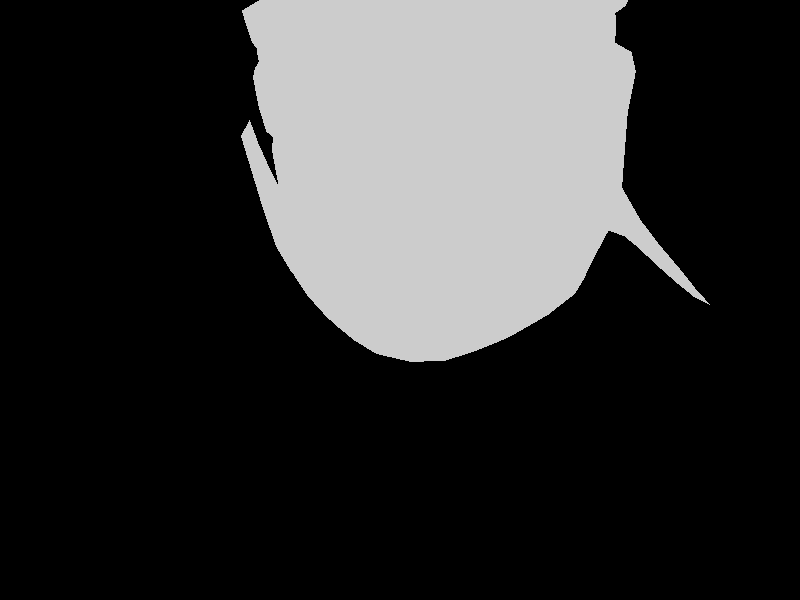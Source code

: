 
camera {
    location <-1.711963, 4.333467, 10.445557>
    up <0.042266, 0.963630, -0.263875>
    right <1.316552, 0, 0.210877>
    look_at <0.421718, 0.592129, -2.875471>
}

light_source { <30, 10, 30> color rgb <1.0, 1.0, 1.0> }
smooth_triangle {
   <-9.455836, 7.823799, -2.389706>, <-0.584826, 0.254860, 0.770043>,
   <-11.028819, 8.047415, -3.658397>, <-0.514328, 0.385968, 0.765801>,
   <-9.445073, 7.371370, -2.231777>, <-0.508896, 0.321024, 0.798700>

   pigment { color rgbf <0.8, 0.8, 0.8, 0.8> } 
   finish { ambient 0.2 diffuse 0.6 specular 0.4 roughness 0.05}
   rotate <0, -50,0>
}

smooth_triangle {
   <-11.028819, 8.047415, -3.658397>, <-0.514328, 0.385968, 0.765801>,
   <-11.728140, 6.449501, -3.150918>, <-0.438704, 0.288980, 0.850887>,
   <-9.445073, 7.371370, -2.231777>, <-0.508896, 0.321024, 0.798700>

   pigment { color rgbf <0.8, 0.8, 0.8, 0.8> } 
   finish { ambient 0.2 diffuse 0.6 specular 0.4 roughness 0.05}
   rotate <0, -50,0>
}

smooth_triangle {
   <-11.028819, 8.047415, -3.658397>, <-0.514328, 0.385968, 0.765801>,
   <-12.310584, 8.217189, -4.538705>, <-0.427686, 0.490890, 0.758965>,
   <-11.728140, 6.449501, -3.150918>, <-0.438704, 0.288980, 0.850887>

   pigment { color rgbf <0.8, 0.8, 0.8, 0.8> } 
   finish { ambient 0.2 diffuse 0.6 specular 0.4 roughness 0.05}
   rotate <0, -50,0>
}

smooth_triangle {
   <-12.310584, 8.217189, -4.538705>, <-0.427686, 0.490890, 0.758965>,
   <-13.071104, 6.422809, -3.732132>, <-0.463454, 0.370678, 0.804834>,
   <-11.728140, 6.449501, -3.150918>, <-0.438704, 0.288980, 0.850887>

   pigment { color rgbf <0.8, 0.8, 0.8, 0.8> } 
   finish { ambient 0.2 diffuse 0.6 specular 0.4 roughness 0.05}
   rotate <0, -50,0>
}

smooth_triangle {
   <-12.310584, 8.217189, -4.538705>, <-0.427686, 0.490890, 0.758965>,
   <-14.370489, 8.388855, -5.990098>, <-0.535142, 0.486526, 0.690542>,
   <-13.071104, 6.422809, -3.732132>, <-0.463454, 0.370678, 0.804834>

   pigment { color rgbf <0.8, 0.8, 0.8, 0.8> } 
   finish { ambient 0.2 diffuse 0.6 specular 0.4 roughness 0.05}
   rotate <0, -50,0>
}

smooth_triangle {
   <-14.370489, 8.388855, -5.990098>, <-0.535142, 0.486526, 0.690542>,
   <-15.010996, 6.111297, -4.947873>, <-0.572558, 0.303110, 0.761742>,
   <-13.071104, 6.422809, -3.732132>, <-0.463454, 0.370678, 0.804834>

   pigment { color rgbf <0.8, 0.8, 0.8, 0.8> } 
   finish { ambient 0.2 diffuse 0.6 specular 0.4 roughness 0.05}
   rotate <0, -50,0>
}

smooth_triangle {
   <-15.010996, 6.111297, -4.947873>, <-0.572558, 0.303110, 0.761742>,
   <-14.370489, 8.388855, -5.990098>, <-0.535142, 0.486526, 0.690542>,
   <-17.106447, 6.392672, -6.934218>, <-0.604358, 0.362865, 0.709250>

   pigment { color rgbf <0.8, 0.8, 0.8, 0.8> } 
   finish { ambient 0.2 diffuse 0.6 specular 0.4 roughness 0.05}
   rotate <0, -50,0>
}

smooth_triangle {
   <-14.370489, 8.388855, -5.990098>, <-0.535142, 0.486526, 0.690542>,
   <-16.691465, 8.432415, -8.069010>, <-0.582812, 0.543077, 0.604450>,
   <-17.106447, 6.392672, -6.934218>, <-0.604358, 0.362865, 0.709250>

   pigment { color rgbf <0.8, 0.8, 0.8, 0.8> } 
   finish { ambient 0.2 diffuse 0.6 specular 0.4 roughness 0.05}
   rotate <0, -50,0>
}

smooth_triangle {
   <-9.445073, 7.371370, -2.231777>, <-0.508896, 0.321024, 0.798700>,
   <-11.728140, 6.449501, -3.150918>, <-0.438704, 0.288980, 0.850887>,
   <-10.113571, 6.282862, -2.261372>, <-0.457381, 0.197089, 0.867122>

   pigment { color rgbf <0.8, 0.8, 0.8, 0.8> } 
   finish { ambient 0.2 diffuse 0.6 specular 0.4 roughness 0.05}
   rotate <0, -50,0>
}

smooth_triangle {
   <-11.728140, 6.449501, -3.150918>, <-0.438704, 0.288980, 0.850887>,
   <-10.745676, 5.717006, -2.506707>, <-0.459243, 0.154210, 0.874813>,
   <-10.113571, 6.282862, -2.261372>, <-0.457381, 0.197089, 0.867122>

   pigment { color rgbf <0.8, 0.8, 0.8, 0.8> } 
   finish { ambient 0.2 diffuse 0.6 specular 0.4 roughness 0.05}
   rotate <0, -50,0>
}

smooth_triangle {
   <-11.728140, 6.449501, -3.150918>, <-0.438704, 0.288980, 0.850887>,
   <-11.699083, 3.367424, -2.573247>, <-0.439131, 0.045656, 0.897244>,
   <-10.745676, 5.717006, -2.506707>, <-0.459243, 0.154210, 0.874813>

   pigment { color rgbf <0.8, 0.8, 0.8, 0.8> } 
   finish { ambient 0.2 diffuse 0.6 specular 0.4 roughness 0.05}
   rotate <0, -50,0>
}

smooth_triangle {
   <-11.699083, 3.367424, -2.573247>, <-0.439131, 0.045656, 0.897244>,
   <-11.728140, 6.449501, -3.150918>, <-0.438704, 0.288980, 0.850887>,
   <-13.250015, 3.838039, -3.345928>, <-0.477157, 0.117222, 0.870937>

   pigment { color rgbf <0.8, 0.8, 0.8, 0.8> } 
   finish { ambient 0.2 diffuse 0.6 specular 0.4 roughness 0.05}
   rotate <0, -50,0>
}

smooth_triangle {
   <-11.728140, 6.449501, -3.150918>, <-0.438704, 0.288980, 0.850887>,
   <-13.071104, 6.422809, -3.732132>, <-0.463454, 0.370678, 0.804834>,
   <-13.250015, 3.838039, -3.345928>, <-0.477157, 0.117222, 0.870937>

   pigment { color rgbf <0.8, 0.8, 0.8, 0.8> } 
   finish { ambient 0.2 diffuse 0.6 specular 0.4 roughness 0.05}
   rotate <0, -50,0>
}

smooth_triangle {
   <-13.071104, 6.422809, -3.732132>, <-0.463454, 0.370678, 0.804834>,
   <-15.010996, 6.111297, -4.947873>, <-0.572558, 0.303110, 0.761742>,
   <-13.250015, 3.838039, -3.345928>, <-0.477157, 0.117222, 0.870937>

   pigment { color rgbf <0.8, 0.8, 0.8, 0.8> } 
   finish { ambient 0.2 diffuse 0.6 specular 0.4 roughness 0.05}
   rotate <0, -50,0>
}

smooth_triangle {
   <-15.010996, 6.111297, -4.947873>, <-0.572558, 0.303110, 0.761742>,
   <-15.464964, 3.862398, -4.665726>, <-0.578448, 0.087283, 0.810999>,
   <-13.250015, 3.838039, -3.345928>, <-0.477157, 0.117222, 0.870937>

   pigment { color rgbf <0.8, 0.8, 0.8, 0.8> } 
   finish { ambient 0.2 diffuse 0.6 specular 0.4 roughness 0.05}
   rotate <0, -50,0>
}

smooth_triangle {
   <-17.457525, 3.937309, -6.318907>, <-0.684042, 0.104648, 0.721854>,
   <-15.464964, 3.862398, -4.665726>, <-0.578448, 0.087283, 0.810999>,
   <-15.010996, 6.111297, -4.947873>, <-0.572558, 0.303110, 0.761742>

   pigment { color rgbf <0.8, 0.8, 0.8, 0.8> } 
   finish { ambient 0.2 diffuse 0.6 specular 0.4 roughness 0.05}
   rotate <0, -50,0>
}

smooth_triangle {
   <-17.106447, 6.392672, -6.934218>, <-0.604358, 0.362865, 0.709250>,
   <-17.457525, 3.937309, -6.318907>, <-0.684042, 0.104648, 0.721854>,
   <-15.010996, 6.111297, -4.947873>, <-0.572558, 0.303110, 0.761742>

   pigment { color rgbf <0.8, 0.8, 0.8, 0.8> } 
   finish { ambient 0.2 diffuse 0.6 specular 0.4 roughness 0.05}
   rotate <0, -50,0>
}

smooth_triangle {
   <-19.342546, 4.263495, -8.206138>, <-0.695456, 0.041169, 0.717368>,
   <-17.457525, 3.937309, -6.318907>, <-0.684042, 0.104648, 0.721854>,
   <-17.106447, 6.392672, -6.934218>, <-0.604358, 0.362865, 0.709250>

   pigment { color rgbf <0.8, 0.8, 0.8, 0.8> } 
   finish { ambient 0.2 diffuse 0.6 specular 0.4 roughness 0.05}
   rotate <0, -50,0>
}

smooth_triangle {
   <-19.059546, 6.409760, -8.457781>, <-0.636402, 0.490097, 0.595599>,
   <-19.342546, 4.263495, -8.206138>, <-0.695456, 0.041169, 0.717368>,
   <-17.106447, 6.392672, -6.934218>, <-0.604358, 0.362865, 0.709250>

   pigment { color rgbf <0.8, 0.8, 0.8, 0.8> } 
   finish { ambient 0.2 diffuse 0.6 specular 0.4 roughness 0.05}
   rotate <0, -50,0>
}

smooth_triangle {
   <-17.106447, 6.392672, -6.934218>, <-0.604358, 0.362865, 0.709250>,
   <-16.691465, 8.432415, -8.069010>, <-0.582812, 0.543077, 0.604450>,
   <-19.059546, 6.409760, -8.457781>, <-0.636402, 0.490097, 0.595599>

   pigment { color rgbf <0.8, 0.8, 0.8, 0.8> } 
   finish { ambient 0.2 diffuse 0.6 specular 0.4 roughness 0.05}
   rotate <0, -50,0>
}

smooth_triangle {
   <-16.691465, 8.432415, -8.069010>, <-0.582812, 0.543077, 0.604450>,
   <-18.085352, 8.233232, -9.701714>, <-0.629841, 0.638325, 0.442457>,
   <-19.059546, 6.409760, -8.457781>, <-0.636402, 0.490097, 0.595599>

   pigment { color rgbf <0.8, 0.8, 0.8, 0.8> } 
   finish { ambient 0.2 diffuse 0.6 specular 0.4 roughness 0.05}
   rotate <0, -50,0>
}

smooth_triangle {
   <-11.699083, 3.367424, -2.573247>, <-0.439131, 0.045656, 0.897244>,
   <-10.687769, 3.068758, -1.991411>, <-0.484207, -0.098880, 0.869320>,
   <-10.745676, 5.717006, -2.506707>, <-0.459243, 0.154210, 0.874813>

   pigment { color rgbf <0.8, 0.8, 0.8, 0.8> } 
   finish { ambient 0.2 diffuse 0.6 specular 0.4 roughness 0.05}
   rotate <0, -50,0>
}

smooth_triangle {
   <-10.687769, 3.068758, -1.991411>, <-0.484207, -0.098880, 0.869320>,
   <-11.699083, 3.367424, -2.573247>, <-0.439131, 0.045656, 0.897244>,
   <-11.175438, 2.178894, -2.510535>, <-0.320872, -0.396435, 0.860134>

   pigment { color rgbf <0.8, 0.8, 0.8, 0.8> } 
   finish { ambient 0.2 diffuse 0.6 specular 0.4 roughness 0.05}
   rotate <0, -50,0>
}

smooth_triangle {
   <-13.322578, 2.339936, -3.258575>, <-0.410199, 0.047334, 0.910733>,
   <-11.175438, 2.178894, -2.510535>, <-0.320872, -0.396435, 0.860134>,
   <-11.699083, 3.367424, -2.573247>, <-0.439131, 0.045656, 0.897244>

   pigment { color rgbf <0.8, 0.8, 0.8, 0.8> } 
   finish { ambient 0.2 diffuse 0.6 specular 0.4 roughness 0.05}
   rotate <0, -50,0>
}

smooth_triangle {
   <-13.250015, 3.838039, -3.345928>, <-0.477157, 0.117222, 0.870937>,
   <-13.322578, 2.339936, -3.258575>, <-0.410199, 0.047334, 0.910733>,
   <-11.699083, 3.367424, -2.573247>, <-0.439131, 0.045656, 0.897244>

   pigment { color rgbf <0.8, 0.8, 0.8, 0.8> } 
   finish { ambient 0.2 diffuse 0.6 specular 0.4 roughness 0.05}
   rotate <0, -50,0>
}

smooth_triangle {
   <-15.492624, 2.683113, -4.719118>, <-0.555742, 0.008759, 0.831294>,
   <-13.322578, 2.339936, -3.258575>, <-0.410199, 0.047334, 0.910733>,
   <-13.250015, 3.838039, -3.345928>, <-0.477157, 0.117222, 0.870937>

   pigment { color rgbf <0.8, 0.8, 0.8, 0.8> } 
   finish { ambient 0.2 diffuse 0.6 specular 0.4 roughness 0.05}
   rotate <0, -50,0>
}

smooth_triangle {
   <-15.464964, 3.862398, -4.665726>, <-0.578448, 0.087283, 0.810999>,
   <-15.492624, 2.683113, -4.719118>, <-0.555742, 0.008759, 0.831294>,
   <-13.250015, 3.838039, -3.345928>, <-0.477157, 0.117222, 0.870937>

   pigment { color rgbf <0.8, 0.8, 0.8, 0.8> } 
   finish { ambient 0.2 diffuse 0.6 specular 0.4 roughness 0.05}
   rotate <0, -50,0>
}

smooth_triangle {
   <-17.022444, 2.768634, -5.874158>, <-0.671621, -0.123661, 0.730461>,
   <-15.492624, 2.683113, -4.719118>, <-0.555742, 0.008759, 0.831294>,
   <-15.464964, 3.862398, -4.665726>, <-0.578448, 0.087283, 0.810999>

   pigment { color rgbf <0.8, 0.8, 0.8, 0.8> } 
   finish { ambient 0.2 diffuse 0.6 specular 0.4 roughness 0.05}
   rotate <0, -50,0>
}

smooth_triangle {
   <-17.457525, 3.937309, -6.318907>, <-0.684042, 0.104648, 0.721854>,
   <-17.022444, 2.768634, -5.874158>, <-0.671621, -0.123661, 0.730461>,
   <-15.464964, 3.862398, -4.665726>, <-0.578448, 0.087283, 0.810999>

   pigment { color rgbf <0.8, 0.8, 0.8, 0.8> } 
   finish { ambient 0.2 diffuse 0.6 specular 0.4 roughness 0.05}
   rotate <0, -50,0>
}

smooth_triangle {
   <-19.205070, 1.820905, -8.606758>, <-0.667592, -0.509629, 0.542741>,
   <-17.022444, 2.768634, -5.874158>, <-0.671621, -0.123661, 0.730461>,
   <-17.457525, 3.937309, -6.318907>, <-0.684042, 0.104648, 0.721854>

   pigment { color rgbf <0.8, 0.8, 0.8, 0.8> } 
   finish { ambient 0.2 diffuse 0.6 specular 0.4 roughness 0.05}
   rotate <0, -50,0>
}

smooth_triangle {
   <-19.342546, 4.263495, -8.206138>, <-0.695456, 0.041169, 0.717368>,
   <-19.205070, 1.820905, -8.606758>, <-0.667592, -0.509629, 0.542741>,
   <-17.457525, 3.937309, -6.318907>, <-0.684042, 0.104648, 0.721854>

   pigment { color rgbf <0.8, 0.8, 0.8, 0.8> } 
   finish { ambient 0.2 diffuse 0.6 specular 0.4 roughness 0.05}
   rotate <0, -50,0>
}

smooth_triangle {
   <-10.409947, 2.044157, -2.160774>, <-0.436811, -0.550584, 0.711325>,
   <-10.687769, 3.068758, -1.991411>, <-0.484207, -0.098880, 0.869320>,
   <-11.175438, 2.178894, -2.510535>, <-0.320872, -0.396435, 0.860134>

   pigment { color rgbf <0.8, 0.8, 0.8, 0.8> } 
   finish { ambient 0.2 diffuse 0.6 specular 0.4 roughness 0.05}
   rotate <0, -50,0>
}

smooth_triangle {
   <-10.409947, 2.044157, -2.160774>, <-0.436811, -0.550584, 0.711325>,
   <-11.175438, 2.178894, -2.510535>, <-0.320872, -0.396435, 0.860134>,
   <-9.953165, 0.291550, -3.785326>, <-0.284371, -0.802057, 0.525132>

   pigment { color rgbf <0.8, 0.8, 0.8, 0.8> } 
   finish { ambient 0.2 diffuse 0.6 specular 0.4 roughness 0.05}
   rotate <0, -50,0>
}

smooth_triangle {
   <-11.175438, 2.178894, -2.510535>, <-0.320872, -0.396435, 0.860134>,
   <-12.948504, 1.040808, -3.796370>, <-0.128666, -0.796625, 0.590594>,
   <-9.953165, 0.291550, -3.785326>, <-0.284371, -0.802057, 0.525132>

   pigment { color rgbf <0.8, 0.8, 0.8, 0.8> } 
   finish { ambient 0.2 diffuse 0.6 specular 0.4 roughness 0.05}
   rotate <0, -50,0>
}

smooth_triangle {
   <-12.430575, 1.741774, -2.870235>, <-0.113681, -0.415937, 0.902219>,
   <-12.948504, 1.040808, -3.796370>, <-0.128666, -0.796625, 0.590594>,
   <-11.175438, 2.178894, -2.510535>, <-0.320872, -0.396435, 0.860134>

   pigment { color rgbf <0.8, 0.8, 0.8, 0.8> } 
   finish { ambient 0.2 diffuse 0.6 specular 0.4 roughness 0.05}
   rotate <0, -50,0>
}

smooth_triangle {
   <-12.430575, 1.741774, -2.870235>, <-0.113681, -0.415937, 0.902219>,
   <-11.175438, 2.178894, -2.510535>, <-0.320872, -0.396435, 0.860134>,
   <-13.322578, 2.339936, -3.258575>, <-0.410199, 0.047334, 0.910733>

   pigment { color rgbf <0.8, 0.8, 0.8, 0.8> } 
   finish { ambient 0.2 diffuse 0.6 specular 0.4 roughness 0.05}
   rotate <0, -50,0>
}

smooth_triangle {
   <-9.167830, 0.286957, -3.220485>, <-0.363689, -0.786370, 0.499283>,
   <-10.409947, 2.044157, -2.160774>, <-0.436811, -0.550584, 0.711325>,
   <-9.953165, 0.291550, -3.785326>, <-0.284371, -0.802057, 0.525132>

   pigment { color rgbf <0.8, 0.8, 0.8, 0.8> } 
   finish { ambient 0.2 diffuse 0.6 specular 0.4 roughness 0.05}
   rotate <0, -50,0>
}

smooth_triangle {
   <-9.167830, 0.286957, -3.220485>, <-0.363689, -0.786370, 0.499283>,
   <-9.953165, 0.291550, -3.785326>, <-0.284371, -0.802057, 0.525132>,
   <-8.047353, -0.649422, -4.547152>, <-0.273995, -0.919980, 0.280221>

   pigment { color rgbf <0.8, 0.8, 0.8, 0.8> } 
   finish { ambient 0.2 diffuse 0.6 specular 0.4 roughness 0.05}
   rotate <0, -50,0>
}

smooth_triangle {
   <-9.953165, 0.291550, -3.785326>, <-0.284371, -0.802057, 0.525132>,
   <-8.961276, -0.592391, -5.395749>, <-0.176580, -0.964690, 0.195318>,
   <-8.047353, -0.649422, -4.547152>, <-0.273995, -0.919980, 0.280221>

   pigment { color rgbf <0.8, 0.8, 0.8, 0.8> } 
   finish { ambient 0.2 diffuse 0.6 specular 0.4 roughness 0.05}
   rotate <0, -50,0>
}

smooth_triangle {
   <-9.953165, 0.291550, -3.785326>, <-0.284371, -0.802057, 0.525132>,
   <-11.954752, -0.065901, -5.187476>, <-0.187841, -0.895230, 0.404004>,
   <-8.961276, -0.592391, -5.395749>, <-0.176580, -0.964690, 0.195318>

   pigment { color rgbf <0.8, 0.8, 0.8, 0.8> } 
   finish { ambient 0.2 diffuse 0.6 specular 0.4 roughness 0.05}
   rotate <0, -50,0>
}

smooth_triangle {
   <-12.948504, 1.040808, -3.796370>, <-0.128666, -0.796625, 0.590594>,
   <-11.954752, -0.065901, -5.187476>, <-0.187841, -0.895230, 0.404004>,
   <-9.953165, 0.291550, -3.785326>, <-0.284371, -0.802057, 0.525132>

   pigment { color rgbf <0.8, 0.8, 0.8, 0.8> } 
   finish { ambient 0.2 diffuse 0.6 specular 0.4 roughness 0.05}
   rotate <0, -50,0>
}

smooth_triangle {
   <-12.948504, 1.040808, -3.796370>, <-0.128666, -0.796625, 0.590594>,
   <-15.018898, 0.820281, -5.325211>, <-0.336406, -0.827815, 0.448897>,
   <-11.954752, -0.065901, -5.187476>, <-0.187841, -0.895230, 0.404004>

   pigment { color rgbf <0.8, 0.8, 0.8, 0.8> } 
   finish { ambient 0.2 diffuse 0.6 specular 0.4 roughness 0.05}
   rotate <0, -50,0>
}

smooth_triangle {
   <-15.018898, 0.820281, -5.325211>, <-0.336406, -0.827815, 0.448897>,
   <-14.196166, -0.208588, -6.567769>, <-0.272408, -0.903562, 0.330607>,
   <-11.954752, -0.065901, -5.187476>, <-0.187841, -0.895230, 0.404004>

   pigment { color rgbf <0.8, 0.8, 0.8, 0.8> } 
   finish { ambient 0.2 diffuse 0.6 specular 0.4 roughness 0.05}
   rotate <0, -50,0>
}

smooth_triangle {
   <-15.018898, 0.820281, -5.325211>, <-0.336406, -0.827815, 0.448897>,
   <-16.529703, 1.171763, -6.574522>, <-0.519578, -0.701895, 0.487167>,
   <-14.196166, -0.208588, -6.567769>, <-0.272408, -0.903562, 0.330607>

   pigment { color rgbf <0.8, 0.8, 0.8, 0.8> } 
   finish { ambient 0.2 diffuse 0.6 specular 0.4 roughness 0.05}
   rotate <0, -50,0>
}

smooth_triangle {
   <-8.047353, -0.649422, -4.547152>, <-0.273995, -0.919980, 0.280221>,
   <-8.961276, -0.592391, -5.395749>, <-0.176580, -0.964690, 0.195318>,
   <-7.131605, -1.060111, -5.826126>, <-0.145421, -0.984588, -0.096988>

   pigment { color rgbf <0.8, 0.8, 0.8, 0.8> } 
   finish { ambient 0.2 diffuse 0.6 specular 0.4 roughness 0.05}
   rotate <0, -50,0>
}

smooth_triangle {
   <-8.961276, -0.592391, -5.395749>, <-0.176580, -0.964690, 0.195318>,
   <-8.224710, -0.708868, -6.555307>, <-0.064699, -0.996948, -0.043153>,
   <-7.131605, -1.060111, -5.826126>, <-0.145421, -0.984588, -0.096988>

   pigment { color rgbf <0.8, 0.8, 0.8, 0.8> } 
   finish { ambient 0.2 diffuse 0.6 specular 0.4 roughness 0.05}
   rotate <0, -50,0>
}

smooth_triangle {
   <-8.961276, -0.592391, -5.395749>, <-0.176580, -0.964690, 0.195318>,
   <-10.359590, -0.980237, -7.979425>, <0.035524, -0.999084, 0.023682>,
   <-8.224710, -0.708868, -6.555307>, <-0.064699, -0.996948, -0.043153>

   pigment { color rgbf <0.8, 0.8, 0.8, 0.8> } 
   finish { ambient 0.2 diffuse 0.6 specular 0.4 roughness 0.05}
   rotate <0, -50,0>
}

smooth_triangle {
   <-11.954752, -0.065901, -5.187476>, <-0.187841, -0.895230, 0.404004>,
   <-10.359590, -0.980237, -7.979425>, <0.035524, -0.999084, 0.023682>,
   <-8.961276, -0.592391, -5.395749>, <-0.176580, -0.964690, 0.195318>

   pigment { color rgbf <0.8, 0.8, 0.8, 0.8> } 
   finish { ambient 0.2 diffuse 0.6 specular 0.4 roughness 0.05}
   rotate <0, -50,0>
}

smooth_triangle {
   <-11.954752, -0.065901, -5.187476>, <-0.187841, -0.895230, 0.404004>,
   <-14.196166, -0.208588, -6.567769>, <-0.272408, -0.903562, 0.330607>,
   <-10.359590, -0.980237, -7.979425>, <0.035524, -0.999084, 0.023682>

   pigment { color rgbf <0.8, 0.8, 0.8, 0.8> } 
   finish { ambient 0.2 diffuse 0.6 specular 0.4 roughness 0.05}
   rotate <0, -50,0>
}

smooth_triangle {
   <-14.196166, -0.208588, -6.567769>, <-0.272408, -0.903562, 0.330607>,
   <-12.363001, -0.982525, -9.315845>, <-0.034730, -0.999115, -0.023164>,
   <-10.359590, -0.980237, -7.979425>, <0.035524, -0.999084, 0.023682>

   pigment { color rgbf <0.8, 0.8, 0.8, 0.8> } 
   finish { ambient 0.2 diffuse 0.6 specular 0.4 roughness 0.05}
   rotate <0, -50,0>
}

smooth_triangle {
   <-14.196166, -0.208588, -6.567769>, <-0.272408, -0.903562, 0.330607>,
   <-16.173172, -0.093705, -8.244266>, <-0.353710, -0.894467, 0.273446>,
   <-12.363001, -0.982525, -9.315845>, <-0.034730, -0.999115, -0.023164>

   pigment { color rgbf <0.8, 0.8, 0.8, 0.8> } 
   finish { ambient 0.2 diffuse 0.6 specular 0.4 roughness 0.05}
   rotate <0, -50,0>
}

smooth_triangle {
   <-16.529703, 1.171763, -6.574522>, <-0.519578, -0.701895, 0.487167>,
   <-16.173172, -0.093705, -8.244266>, <-0.353710, -0.894467, 0.273446>,
   <-14.196166, -0.208588, -6.567769>, <-0.272408, -0.903562, 0.330607>

   pigment { color rgbf <0.8, 0.8, 0.8, 0.8> } 
   finish { ambient 0.2 diffuse 0.6 specular 0.4 roughness 0.05}
   rotate <0, -50,0>
}

smooth_triangle {
   <-16.529703, 1.171763, -6.574522>, <-0.519578, -0.701895, 0.487167>,
   <-19.205070, 1.820905, -8.606758>, <-0.667592, -0.509629, 0.542741>,
   <-16.173172, -0.093705, -8.244266>, <-0.353710, -0.894467, 0.273446>

   pigment { color rgbf <0.8, 0.8, 0.8, 0.8> } 
   finish { ambient 0.2 diffuse 0.6 specular 0.4 roughness 0.05}
   rotate <0, -50,0>
}

smooth_triangle {
   <-17.022444, 2.768634, -5.874158>, <-0.671621, -0.123661, 0.730461>,
   <-19.205070, 1.820905, -8.606758>, <-0.667592, -0.509629, 0.542741>,
   <-16.529703, 1.171763, -6.574522>, <-0.519578, -0.701895, 0.487167>

   pigment { color rgbf <0.8, 0.8, 0.8, 0.8> } 
   finish { ambient 0.2 diffuse 0.6 specular 0.4 roughness 0.05}
   rotate <0, -50,0>
}

smooth_triangle {
   <-7.131605, -1.060111, -5.826126>, <-0.145421, -0.984588, -0.096988>,
   <-8.224710, -0.708868, -6.555307>, <-0.064699, -0.996948, -0.043153>,
   <-7.437013, -0.592391, -7.680755>, <0.112522, -0.964690, -0.238044>

   pigment { color rgbf <0.8, 0.8, 0.8, 0.8> } 
   finish { ambient 0.2 diffuse 0.6 specular 0.4 roughness 0.05}
   rotate <0, -50,0>
}

smooth_triangle {
   <-8.224710, -0.708868, -6.555307>, <-0.064699, -0.996948, -0.043153>,
   <-10.359590, -0.980237, -7.979425>, <0.035524, -0.999084, 0.023682>,
   <-7.437013, -0.592391, -7.680755>, <0.112522, -0.964690, -0.238044>

   pigment { color rgbf <0.8, 0.8, 0.8, 0.8> } 
   finish { ambient 0.2 diffuse 0.6 specular 0.4 roughness 0.05}
   rotate <0, -50,0>
}

smooth_triangle {
   <-7.437013, -0.592391, -7.680755>, <0.112522, -0.964690, -0.238044>,
   <-10.359590, -0.980237, -7.979425>, <0.035524, -0.999084, 0.023682>,
   <-8.394501, -0.065901, -10.524606>, <0.300851, -0.895230, -0.328623>

   pigment { color rgbf <0.8, 0.8, 0.8, 0.8> } 
   finish { ambient 0.2 diffuse 0.6 specular 0.4 roughness 0.05}
   rotate <0, -50,0>
}

smooth_triangle {
   <-8.394501, -0.065901, -10.524606>, <0.300851, -0.895230, -0.328623>,
   <-10.359590, -0.980237, -7.979425>, <0.035524, -0.999084, 0.023682>,
   <-10.529835, -0.208588, -12.063921>, <0.200629, -0.903562, -0.378521>

   pigment { color rgbf <0.8, 0.8, 0.8, 0.8> } 
   finish { ambient 0.2 diffuse 0.6 specular 0.4 roughness 0.05}
   rotate <0, -50,0>
}

smooth_triangle {
   <-10.359590, -0.980237, -7.979425>, <0.035524, -0.999084, 0.023682>,
   <-12.363001, -0.982525, -9.315845>, <-0.034730, -0.999115, -0.023164>,
   <-10.529835, -0.208588, -12.063921>, <0.200629, -0.903562, -0.378521>

   pigment { color rgbf <0.8, 0.8, 0.8, 0.8> } 
   finish { ambient 0.2 diffuse 0.6 specular 0.4 roughness 0.05}
   rotate <0, -50,0>
}

smooth_triangle {
   <-10.529835, -0.208588, -12.063921>, <0.200629, -0.903562, -0.378521>,
   <-12.363001, -0.982525, -9.315845>, <-0.034730, -0.999115, -0.023164>,
   <-12.837096, -0.093705, -13.245337>, <0.116611, -0.894467, -0.431623>

   pigment { color rgbf <0.8, 0.8, 0.8, 0.8> } 
   finish { ambient 0.2 diffuse 0.6 specular 0.4 roughness 0.05}
   rotate <0, -50,0>
}

smooth_triangle {
   <-12.363001, -0.982525, -9.315845>, <-0.034730, -0.999115, -0.023164>,
   <-14.505132, -0.841272, -10.744801>, <-0.073061, -0.996124, -0.048738>,
   <-12.837096, -0.093705, -13.245337>, <0.116611, -0.894467, -0.431623>

   pigment { color rgbf <0.8, 0.8, 0.8, 0.8> } 
   finish { ambient 0.2 diffuse 0.6 specular 0.4 roughness 0.05}
   rotate <0, -50,0>
}

smooth_triangle {
   <-16.173172, -0.093705, -8.244266>, <-0.353710, -0.894467, 0.273446>,
   <-14.505132, -0.841272, -10.744801>, <-0.073061, -0.996124, -0.048738>,
   <-12.363001, -0.982525, -9.315845>, <-0.034730, -0.999115, -0.023164>

   pigment { color rgbf <0.8, 0.8, 0.8, 0.8> } 
   finish { ambient 0.2 diffuse 0.6 specular 0.4 roughness 0.05}
   rotate <0, -50,0>
}

smooth_triangle {
   <-6.302474, -0.649423, -7.162879>, <0.153478, -0.919980, -0.360607>,
   <-7.131605, -1.060111, -5.826126>, <-0.145421, -0.984588, -0.096988>,
   <-7.437013, -0.592391, -7.680755>, <0.112522, -0.964690, -0.238044>

   pigment { color rgbf <0.8, 0.8, 0.8, 0.8> } 
   finish { ambient 0.2 diffuse 0.6 specular 0.4 roughness 0.05}
   rotate <0, -50,0>
}

smooth_triangle {
   <-6.302474, -0.649423, -7.162879>, <0.153478, -0.919980, -0.360607>,
   <-7.437013, -0.592391, -7.680755>, <0.112522, -0.964690, -0.238044>,
   <-6.331102, 0.291550, -9.215117>, <0.375622, -0.802057, -0.464278>

   pigment { color rgbf <0.8, 0.8, 0.8, 0.8> } 
   finish { ambient 0.2 diffuse 0.6 specular 0.4 roughness 0.05}
   rotate <0, -50,0>
}

smooth_triangle {
   <-6.331102, 0.291550, -9.215117>, <0.375622, -0.802057, -0.464278>,
   <-7.437013, -0.592391, -7.680755>, <0.112522, -0.964690, -0.238044>,
   <-8.394501, -0.065901, -10.524606>, <0.300851, -0.895230, -0.328623>

   pigment { color rgbf <0.8, 0.8, 0.8, 0.8> } 
   finish { ambient 0.2 diffuse 0.6 specular 0.4 roughness 0.05}
   rotate <0, -50,0>
}

smooth_triangle {
   <-6.331102, 0.291550, -9.215117>, <0.375622, -0.802057, -0.464278>,
   <-8.394501, -0.065901, -10.524606>, <0.300851, -0.895230, -0.328623>,
   <-7.491802, 1.040807, -11.976450>, <0.495865, -0.796625, -0.345622>

   pigment { color rgbf <0.8, 0.8, 0.8, 0.8> } 
   finish { ambient 0.2 diffuse 0.6 specular 0.4 roughness 0.05}
   rotate <0, -50,0>
}

smooth_triangle {
   <-7.491802, 1.040807, -11.976450>, <0.495865, -0.796625, -0.345622>,
   <-8.394501, -0.065901, -10.524606>, <0.300851, -0.895230, -0.328623>,
   <-9.698600, 0.820281, -13.300806>, <0.285257, -0.827815, -0.483047>

   pigment { color rgbf <0.8, 0.8, 0.8, 0.8> } 
   finish { ambient 0.2 diffuse 0.6 specular 0.4 roughness 0.05}
   rotate <0, -50,0>
}

smooth_triangle {
   <-8.394501, -0.065901, -10.524606>, <0.300851, -0.895230, -0.328623>,
   <-10.529835, -0.208588, -12.063921>, <0.200629, -0.903562, -0.378521>,
   <-9.698600, 0.820281, -13.300806>, <0.285257, -0.827815, -0.483047>

   pigment { color rgbf <0.8, 0.8, 0.8, 0.8> } 
   finish { ambient 0.2 diffuse 0.6 specular 0.4 roughness 0.05}
   rotate <0, -50,0>
}

smooth_triangle {
   <-9.698600, 0.820281, -13.300806>, <0.285257, -0.827815, -0.483047>,
   <-10.529835, -0.208588, -12.063921>, <0.200629, -0.903562, -0.378521>,
   <-11.432376, 1.171763, -14.215863>, <0.250221, -0.701895, -0.666860>

   pigment { color rgbf <0.8, 0.8, 0.8, 0.8> } 
   finish { ambient 0.2 diffuse 0.6 specular 0.4 roughness 0.05}
   rotate <0, -50,0>
}

smooth_triangle {
   <-10.529835, -0.208588, -12.063921>, <0.200629, -0.903562, -0.378521>,
   <-12.837096, -0.093705, -13.245337>, <0.116611, -0.894467, -0.431623>,
   <-11.432376, 1.171763, -14.215863>, <0.250221, -0.701895, -0.666860>

   pigment { color rgbf <0.8, 0.8, 0.8, 0.8> } 
   finish { ambient 0.2 diffuse 0.6 specular 0.4 roughness 0.05}
   rotate <0, -50,0>
}

smooth_triangle {
   <-5.507945, 0.286957, -8.706978>, <0.321299, -0.786370, -0.527573>,
   <-6.302474, -0.649423, -7.162879>, <0.153478, -0.919980, -0.360607>,
   <-6.331102, 0.291550, -9.215117>, <0.375622, -0.802057, -0.464278>

   pigment { color rgbf <0.8, 0.8, 0.8, 0.8> } 
   finish { ambient 0.2 diffuse 0.6 specular 0.4 roughness 0.05}
   rotate <0, -50,0>
}

smooth_triangle {
   <-5.006614, 2.044157, -10.260848>, <0.488998, -0.550584, -0.676534>,
   <-5.507945, 0.286957, -8.706978>, <0.321299, -0.786370, -0.527573>,
   <-6.331102, 0.291550, -9.215117>, <0.375622, -0.802057, -0.464278>

   pigment { color rgbf <0.8, 0.8, 0.8, 0.8> } 
   finish { ambient 0.2 diffuse 0.6 specular 0.4 roughness 0.05}
   rotate <0, -50,0>
}

smooth_triangle {
   <-5.623569, 2.178893, -10.833278>, <0.670919, -0.396435, -0.626637>,
   <-5.006614, 2.044157, -10.260848>, <0.488998, -0.550584, -0.676534>,
   <-6.331102, 0.291550, -9.215117>, <0.375622, -0.802057, -0.464278>

   pigment { color rgbf <0.8, 0.8, 0.8, 0.8> } 
   finish { ambient 0.2 diffuse 0.6 specular 0.4 roughness 0.05}
   rotate <0, -50,0>
}

smooth_triangle {
   <-5.623569, 2.178893, -10.833278>, <0.670919, -0.396435, -0.626637>,
   <-6.331102, 0.291550, -9.215117>, <0.375622, -0.802057, -0.464278>,
   <-7.491802, 1.040807, -11.976450>, <0.495865, -0.796625, -0.345622>

   pigment { color rgbf <0.8, 0.8, 0.8, 0.8> } 
   finish { ambient 0.2 diffuse 0.6 specular 0.4 roughness 0.05}
   rotate <0, -50,0>
}

smooth_triangle {
   <-5.623569, 2.178893, -10.833278>, <0.670919, -0.396435, -0.626637>,
   <-7.491802, 1.040807, -11.976450>, <0.495865, -0.796625, -0.345622>,
   <-6.437773, 1.741774, -11.853976>, <0.789361, -0.415937, -0.451521>

   pigment { color rgbf <0.8, 0.8, 0.8, 0.8> } 
   finish { ambient 0.2 diffuse 0.6 specular 0.4 roughness 0.05}
   rotate <0, -50,0>
}

smooth_triangle {
   <-7.138939, 2.339936, -12.528398>, <0.683309, 0.047334, -0.728568>,
   <-5.623569, 2.178893, -10.833278>, <0.670919, -0.396435, -0.626637>,
   <-6.437773, 1.741774, -11.853976>, <0.789361, -0.415937, -0.451521>

   pigment { color rgbf <0.8, 0.8, 0.8, 0.8> } 
   finish { ambient 0.2 diffuse 0.6 specular 0.4 roughness 0.05}
   rotate <0, -50,0>
}

smooth_triangle {
   <-5.623569, 2.178893, -10.833278>, <0.670919, -0.396435, -0.626637>,
   <-7.138939, 2.339936, -12.528398>, <0.683309, 0.047334, -0.728568>,
   <-5.882601, 3.367424, -11.292666>, <0.659749, 0.045656, -0.750084>

   pigment { color rgbf <0.8, 0.8, 0.8, 0.8> } 
   finish { ambient 0.2 diffuse 0.6 specular 0.4 roughness 0.05}
   rotate <0, -50,0>
}

smooth_triangle {
   <-7.138939, 2.339936, -12.528398>, <0.683309, 0.047334, -0.728568>,
   <-7.191720, 3.838039, -12.427846>, <0.620838, 0.117222, -0.775079>,
   <-5.882601, 3.367424, -11.292666>, <0.659749, 0.045656, -0.750084>

   pigment { color rgbf <0.8, 0.8, 0.8, 0.8> } 
   finish { ambient 0.2 diffuse 0.6 specular 0.4 roughness 0.05}
   rotate <0, -50,0>
}

smooth_triangle {
   <-7.138939, 2.339936, -12.528398>, <0.683309, 0.047334, -0.728568>,
   <-9.320955, 2.683113, -13.970993>, <0.554064, 0.008789, -0.832392>,
   <-7.191720, 3.838039, -12.427846>, <0.620838, 0.117222, -0.775079>

   pigment { color rgbf <0.8, 0.8, 0.8, 0.8> } 
   finish { ambient 0.2 diffuse 0.6 specular 0.4 roughness 0.05}
   rotate <0, -50,0>
}

smooth_triangle {
   <-4.956953, 3.068757, -10.582409>, <0.616657, -0.098849, -0.780969>,
   <-5.006614, 2.044157, -10.260848>, <0.488998, -0.550584, -0.676534>,
   <-5.623569, 2.178893, -10.833278>, <0.670919, -0.396435, -0.626637>

   pigment { color rgbf <0.8, 0.8, 0.8, 0.8> } 
   finish { ambient 0.2 diffuse 0.6 specular 0.4 roughness 0.05}
   rotate <0, -50,0>
}

smooth_triangle {
   <-5.882601, 3.367424, -11.292666>, <0.659749, 0.045656, -0.750084>,
   <-4.956953, 3.068757, -10.582409>, <0.616657, -0.098849, -0.780969>,
   <-5.623569, 2.178893, -10.833278>, <0.670919, -0.396435, -0.626637>

   pigment { color rgbf <0.8, 0.8, 0.8, 0.8> } 
   finish { ambient 0.2 diffuse 0.6 specular 0.4 roughness 0.05}
   rotate <0, -50,0>
}

smooth_triangle {
   <-5.454964, 5.717006, -10.437952>, <0.631306, 0.154210, -0.760033>,
   <-4.956953, 3.068757, -10.582409>, <0.616657, -0.098849, -0.780969>,
   <-5.882601, 3.367424, -11.292666>, <0.659749, 0.045656, -0.750084>

   pigment { color rgbf <0.8, 0.8, 0.8, 0.8> } 
   finish { ambient 0.2 diffuse 0.6 specular 0.4 roughness 0.05}
   rotate <0, -50,0>
}

smooth_triangle {
   <-6.427122, 6.449501, -11.097612>, <0.617115, 0.288980, -0.731864>,
   <-5.454964, 5.717006, -10.437952>, <0.631306, 0.154210, -0.760033>,
   <-5.882601, 3.367424, -11.292666>, <0.659749, 0.045656, -0.750084>

   pigment { color rgbf <0.8, 0.8, 0.8, 0.8> } 
   finish { ambient 0.2 diffuse 0.6 specular 0.4 roughness 0.05}
   rotate <0, -50,0>
}

smooth_triangle {
   <-6.427122, 6.449501, -11.097612>, <0.617115, 0.288980, -0.731864>,
   <-5.882601, 3.367424, -11.292666>, <0.659749, 0.045656, -0.750084>,
   <-7.191720, 3.838039, -12.427846>, <0.620838, 0.117222, -0.775079>

   pigment { color rgbf <0.8, 0.8, 0.8, 0.8> } 
   finish { ambient 0.2 diffuse 0.6 specular 0.4 roughness 0.05}
   rotate <0, -50,0>
}

smooth_triangle {
   <-7.479580, 6.422808, -12.114319>, <0.565111, 0.370678, -0.737022>,
   <-6.427122, 6.449501, -11.097612>, <0.617115, 0.288980, -0.731864>,
   <-7.191720, 3.838039, -12.427846>, <0.620838, 0.117222, -0.775079>

   pigment { color rgbf <0.8, 0.8, 0.8, 0.8> } 
   finish { ambient 0.2 diffuse 0.6 specular 0.4 roughness 0.05}
   rotate <0, -50,0>
}

smooth_triangle {
   <-7.479580, 6.422808, -12.114319>, <0.565111, 0.370678, -0.737022>,
   <-7.191720, 3.838039, -12.427846>, <0.620838, 0.117222, -0.775079>,
   <-9.347171, 6.111297, -13.438446>, <0.483383, 0.303110, -0.821223>

   pigment { color rgbf <0.8, 0.8, 0.8, 0.8> } 
   finish { ambient 0.2 diffuse 0.6 specular 0.4 roughness 0.05}
   rotate <0, -50,0>
}

smooth_triangle {
   <-7.191720, 3.838039, -12.427846>, <0.620838, 0.117222, -0.775079>,
   <-9.261036, 3.862397, -13.965961>, <0.526597, 0.087283, -0.845607>,
   <-9.347171, 6.111297, -13.438446>, <0.483383, 0.303110, -0.821223>

   pigment { color rgbf <0.8, 0.8, 0.8, 0.8> } 
   finish { ambient 0.2 diffuse 0.6 specular 0.4 roughness 0.05}
   rotate <0, -50,0>
}

smooth_triangle {
   <-9.320955, 2.683113, -13.970993>, <0.554064, 0.008789, -0.832392>,
   <-9.261036, 3.862397, -13.965961>, <0.526597, 0.087283, -0.845607>,
   <-7.191720, 3.838039, -12.427846>, <0.620838, 0.117222, -0.775079>

   pigment { color rgbf <0.8, 0.8, 0.8, 0.8> } 
   finish { ambient 0.2 diffuse 0.6 specular 0.4 roughness 0.05}
   rotate <0, -50,0>
}

smooth_triangle {
   <-9.320955, 2.683113, -13.970993>, <0.554064, 0.008789, -0.832392>,
   <-10.974997, 2.768634, -14.939816>, <0.416456, -0.123661, -0.900693>,
   <-9.261036, 3.862397, -13.965961>, <0.526597, 0.087283, -0.845607>

   pigment { color rgbf <0.8, 0.8, 0.8, 0.8> } 
   finish { ambient 0.2 diffuse 0.6 specular 0.4 roughness 0.05}
   rotate <0, -50,0>
}

smooth_triangle {
   <-5.454964, 5.717006, -10.437952>, <0.631306, 0.154210, -0.760033>,
   <-6.427122, 6.449501, -11.097612>, <0.617115, 0.288980, -0.731864>,
   <-4.985658, 6.282861, -9.948566>, <0.624928, 0.197089, -0.755364>

   pigment { color rgbf <0.8, 0.8, 0.8, 0.8> } 
   finish { ambient 0.2 diffuse 0.6 specular 0.4 roughness 0.05}
   rotate <0, -50,0>
}

smooth_triangle {
   <-6.427122, 6.449501, -11.097612>, <0.617115, 0.288980, -0.731864>,
   <-4.701565, 7.371370, -9.342713>, <0.541978, 0.321024, -0.776635>,
   <-4.985658, 6.282861, -9.948566>, <0.624928, 0.197089, -0.755364>

   pigment { color rgbf <0.8, 0.8, 0.8, 0.8> } 
   finish { ambient 0.2 diffuse 0.6 specular 0.4 roughness 0.05}
   rotate <0, -50,0>
}

smooth_triangle {
   <-6.427122, 6.449501, -11.097612>, <0.617115, 0.288980, -0.731864>,
   <-6.627065, 8.047415, -10.257015>, <0.509507, 0.385968, -0.769005>,
   <-4.701565, 7.371370, -9.342713>, <0.541978, 0.321024, -0.776635>

   pigment { color rgbf <0.8, 0.8, 0.8, 0.8> } 
   finish { ambient 0.2 diffuse 0.6 specular 0.4 roughness 0.05}
   rotate <0, -50,0>
}

smooth_triangle {
   <-7.932170, 8.217188, -11.102334>, <0.536485, 0.490890, -0.686422>,
   <-6.627065, 8.047415, -10.257015>, <0.509507, 0.385968, -0.769005>,
   <-6.427122, 6.449501, -11.097612>, <0.617115, 0.288980, -0.731864>

   pigment { color rgbf <0.8, 0.8, 0.8, 0.8> } 
   finish { ambient 0.2 diffuse 0.6 specular 0.4 roughness 0.05}
   rotate <0, -50,0>
}

smooth_triangle {
   <-7.479580, 6.422808, -12.114319>, <0.565111, 0.370678, -0.737022>,
   <-7.932170, 8.217188, -11.102334>, <0.536485, 0.490890, -0.686422>,
   <-6.427122, 6.449501, -11.097612>, <0.617115, 0.288980, -0.731864>

   pigment { color rgbf <0.8, 0.8, 0.8, 0.8> } 
   finish { ambient 0.2 diffuse 0.6 specular 0.4 roughness 0.05}
   rotate <0, -50,0>
}

smooth_triangle {
   <-10.063434, 8.388854, -12.446754>, <0.432020, 0.486526, -0.759331>,
   <-7.932170, 8.217188, -11.102334>, <0.536485, 0.490890, -0.686422>,
   <-7.479580, 6.422808, -12.114319>, <0.565111, 0.370678, -0.737022>

   pigment { color rgbf <0.8, 0.8, 0.8, 0.8> } 
   finish { ambient 0.2 diffuse 0.6 specular 0.4 roughness 0.05}
   rotate <0, -50,0>
}

smooth_triangle {
   <-9.347171, 6.111297, -13.438446>, <0.483383, 0.303110, -0.821223>,
   <-10.063434, 8.388854, -12.446754>, <0.432020, 0.486526, -0.759331>,
   <-7.479580, 6.422808, -12.114319>, <0.565111, 0.370678, -0.737022>

   pigment { color rgbf <0.8, 0.8, 0.8, 0.8> } 
   finish { ambient 0.2 diffuse 0.6 specular 0.4 roughness 0.05}
   rotate <0, -50,0>
}

smooth_triangle {
   <-9.347171, 6.111297, -13.438446>, <0.483383, 0.303110, -0.821223>,
   <-11.986005, 6.392672, -14.610209>, <0.422712, 0.362865, -0.830409>,
   <-10.063434, 8.388854, -12.446754>, <0.432020, 0.486526, -0.759331>

   pigment { color rgbf <0.8, 0.8, 0.8, 0.8> } 
   finish { ambient 0.2 diffuse 0.6 specular 0.4 roughness 0.05}
   rotate <0, -50,0>
}

smooth_triangle {
   <-11.552743, 3.937309, -15.170693>, <0.403729, 0.104648, -0.908841>,
   <-11.986005, 6.392672, -14.610209>, <0.422712, 0.362865, -0.830409>,
   <-9.347171, 6.111297, -13.438446>, <0.483383, 0.303110, -0.821223>

   pigment { color rgbf <0.8, 0.8, 0.8, 0.8> } 
   finish { ambient 0.2 diffuse 0.6 specular 0.4 roughness 0.05}
   rotate <0, -50,0>
}

smooth_triangle {
   <-9.261036, 3.862397, -13.965961>, <0.526597, 0.087283, -0.845607>,
   <-11.552743, 3.937309, -15.170693>, <0.403729, 0.104648, -0.908841>,
   <-9.347171, 6.111297, -13.438446>, <0.483383, 0.303110, -0.821223>

   pigment { color rgbf <0.8, 0.8, 0.8, 0.8> } 
   finish { ambient 0.2 diffuse 0.6 specular 0.4 roughness 0.05}
   rotate <0, -50,0>
}

smooth_triangle {
   <-10.974997, 2.768634, -14.939816>, <0.416456, -0.123661, -0.900693>,
   <-11.552743, 3.937309, -15.170693>, <0.403729, 0.104648, -0.908841>,
   <-9.261036, 3.862397, -13.965961>, <0.526597, 0.087283, -0.845607>

   pigment { color rgbf <0.8, 0.8, 0.8, 0.8> } 
   finish { ambient 0.2 diffuse 0.6 specular 0.4 roughness 0.05}
   rotate <0, -50,0>
}

smooth_triangle {
   <-10.974997, 2.768634, -14.939816>, <0.416456, -0.123661, -0.900693>,
   <-14.336328, 1.820905, -15.905435>, <0.244667, -0.509629, -0.824854>,
   <-11.552743, 3.937309, -15.170693>, <0.403729, 0.104648, -0.908841>

   pigment { color rgbf <0.8, 0.8, 0.8, 0.8> } 
   finish { ambient 0.2 diffuse 0.6 specular 0.4 roughness 0.05}
   rotate <0, -50,0>
}

smooth_triangle {
   <-11.432376, 1.171763, -14.215863>, <0.250221, -0.701895, -0.666860>,
   <-14.336328, 1.820905, -15.905435>, <0.244667, -0.509629, -0.824854>,
   <-10.974997, 2.768634, -14.939816>, <0.416456, -0.123661, -0.900693>

   pigment { color rgbf <0.8, 0.8, 0.8, 0.8> } 
   finish { ambient 0.2 diffuse 0.6 specular 0.4 roughness 0.05}
   rotate <0, -50,0>
}

smooth_triangle {
   <-6.627065, 8.047415, -10.257015>, <0.509507, 0.385968, -0.769005>,
   <-4.851514, 7.823799, -9.291992>, <0.486343, 0.254860, -0.835749>,
   <-4.701565, 7.371370, -9.342713>, <0.541978, 0.321024, -0.776635>

   pigment { color rgbf <0.8, 0.8, 0.8, 0.8> } 
   finish { ambient 0.2 diffuse 0.6 specular 0.4 roughness 0.05}
   rotate <0, -50,0>
}

smooth_triangle {
   <-11.432376, 1.171763, -14.215863>, <0.250221, -0.701895, -0.666860>,
   <-12.837096, -0.093705, -13.245337>, <0.116611, -0.894467, -0.431623>,
   <-14.336328, 1.820905, -15.905435>, <0.244667, -0.509629, -0.824854>

   pigment { color rgbf <0.8, 0.8, 0.8, 0.8> } 
   finish { ambient 0.2 diffuse 0.6 specular 0.4 roughness 0.05}
   rotate <0, -50,0>
}

smooth_triangle {
   <-12.837096, -0.093705, -13.245337>, <0.116611, -0.894467, -0.431623>,
   <-15.093540, 0.285260, -14.186702>, <0.035127, -0.868618, -0.494217>,
   <-14.336328, 1.820905, -15.905435>, <0.244667, -0.509629, -0.824854>

   pigment { color rgbf <0.8, 0.8, 0.8, 0.8> } 
   finish { ambient 0.2 diffuse 0.6 specular 0.4 roughness 0.05}
   rotate <0, -50,0>
}

smooth_triangle {
   <-15.902573, -0.636894, -11.676994>, <-0.149754, -0.983642, -0.099887>,
   <-15.093540, 0.285260, -14.186702>, <0.035127, -0.868618, -0.494217>,
   <-12.837096, -0.093705, -13.245337>, <0.116611, -0.894467, -0.431623>

   pigment { color rgbf <0.8, 0.8, 0.8, 0.8> } 
   finish { ambient 0.2 diffuse 0.6 specular 0.4 roughness 0.05}
   rotate <0, -50,0>
}

smooth_triangle {
   <-14.505132, -0.841272, -10.744801>, <-0.073061, -0.996124, -0.048738>,
   <-15.902573, -0.636894, -11.676994>, <-0.149754, -0.983642, -0.099887>,
   <-12.837096, -0.093705, -13.245337>, <0.116611, -0.894467, -0.431623>

   pigment { color rgbf <0.8, 0.8, 0.8, 0.8> } 
   finish { ambient 0.2 diffuse 0.6 specular 0.4 roughness 0.05}
   rotate <0, -50,0>
}

smooth_triangle {
   <-15.902573, -0.636894, -11.676994>, <-0.149754, -0.983642, -0.099887>,
   <-14.505132, -0.841272, -10.744801>, <-0.073061, -0.996124, -0.048738>,
   <-16.173172, -0.093705, -8.244266>, <-0.353710, -0.894467, 0.273446>

   pigment { color rgbf <0.8, 0.8, 0.8, 0.8> } 
   finish { ambient 0.2 diffuse 0.6 specular 0.4 roughness 0.05}
   rotate <0, -50,0>
}

smooth_triangle {
   <-17.909019, 0.285260, -9.966048>, <-0.442793, -0.868618, 0.222236>,
   <-15.902573, -0.636894, -11.676994>, <-0.149754, -0.983642, -0.099887>,
   <-16.173172, -0.093705, -8.244266>, <-0.353710, -0.894467, 0.273446>

   pigment { color rgbf <0.8, 0.8, 0.8, 0.8> } 
   finish { ambient 0.2 diffuse 0.6 specular 0.4 roughness 0.05}
   rotate <0, -50,0>
}

smooth_triangle {
   <-19.205070, 1.820905, -8.606758>, <-0.667592, -0.509629, 0.542741>,
   <-17.909019, 0.285260, -9.966048>, <-0.442793, -0.868618, 0.222236>,
   <-16.173172, -0.093705, -8.244266>, <-0.353710, -0.894467, 0.273446>

   pigment { color rgbf <0.8, 0.8, 0.8, 0.8> } 
   finish { ambient 0.2 diffuse 0.6 specular 0.4 roughness 0.05}
   rotate <0, -50,0>
}

smooth_triangle {
   <-15.093540, 0.285260, -14.186702>, <0.035127, -0.868618, -0.494217>,
   <-18.242870, 1.157154, -15.640732>, <0.037172, -0.815149, -0.577990>,
   <-14.336328, 1.820905, -15.905435>, <0.244667, -0.509629, -0.824854>

   pigment { color rgbf <0.8, 0.8, 0.8, 0.8> } 
   finish { ambient 0.2 diffuse 0.6 specular 0.4 roughness 0.05}
   rotate <0, -50,0>
}

smooth_triangle {
   <-18.945009, 0.139131, -13.706518>, <-0.223640, -0.963164, -0.149174>,
   <-18.242870, 1.157154, -15.640732>, <0.037172, -0.815149, -0.577990>,
   <-15.093540, 0.285260, -14.186702>, <0.035127, -0.868618, -0.494217>

   pigment { color rgbf <0.8, 0.8, 0.8, 0.8> } 
   finish { ambient 0.2 diffuse 0.6 specular 0.4 roughness 0.05}
   rotate <0, -50,0>
}

smooth_triangle {
   <-15.902573, -0.636894, -11.676994>, <-0.149754, -0.983642, -0.099887>,
   <-18.945009, 0.139131, -13.706518>, <-0.223640, -0.963164, -0.149174>,
   <-15.093540, 0.285260, -14.186702>, <0.035127, -0.868618, -0.494217>

   pigment { color rgbf <0.8, 0.8, 0.8, 0.8> } 
   finish { ambient 0.2 diffuse 0.6 specular 0.4 roughness 0.05}
   rotate <0, -50,0>
}

smooth_triangle {
   <-18.945009, 0.139131, -13.706518>, <-0.223640, -0.963164, -0.149174>,
   <-15.902573, -0.636894, -11.676994>, <-0.149754, -0.983642, -0.099887>,
   <-17.909019, 0.285260, -9.966048>, <-0.442793, -0.868618, 0.222236>

   pigment { color rgbf <0.8, 0.8, 0.8, 0.8> } 
   finish { ambient 0.2 diffuse 0.6 specular 0.4 roughness 0.05}
   rotate <0, -50,0>
}

smooth_triangle {
   <-20.461164, 1.157154, -12.315312>, <-0.519364, -0.815149, 0.256355>,
   <-18.945009, 0.139131, -13.706518>, <-0.223640, -0.963164, -0.149174>,
   <-17.909019, 0.285260, -9.966048>, <-0.442793, -0.868618, 0.222236>

   pigment { color rgbf <0.8, 0.8, 0.8, 0.8> } 
   finish { ambient 0.2 diffuse 0.6 specular 0.4 roughness 0.05}
   rotate <0, -50,0>
}

smooth_triangle {
   <-20.461164, 1.157154, -12.315312>, <-0.519364, -0.815149, 0.256355>,
   <-17.909019, 0.285260, -9.966048>, <-0.442793, -0.868618, 0.222236>,
   <-19.205070, 1.820905, -8.606758>, <-0.667592, -0.509629, 0.542741>

   pigment { color rgbf <0.8, 0.8, 0.8, 0.8> } 
   finish { ambient 0.2 diffuse 0.6 specular 0.4 roughness 0.05}
   rotate <0, -50,0>
}

smooth_triangle {
   <-21.392757, 2.460627, -10.973732>, <-0.653066, -0.558580, 0.511307>,
   <-20.461164, 1.157154, -12.315312>, <-0.519364, -0.815149, 0.256355>,
   <-19.205070, 1.820905, -8.606758>, <-0.667592, -0.509629, 0.542741>

   pigment { color rgbf <0.8, 0.8, 0.8, 0.8> } 
   finish { ambient 0.2 diffuse 0.6 specular 0.4 roughness 0.05}
   rotate <0, -50,0>
}

smooth_triangle {
   <-21.392757, 2.460627, -10.973732>, <-0.653066, -0.558580, 0.511307>,
   <-19.205070, 1.820905, -8.606758>, <-0.667592, -0.509629, 0.542741>,
   <-19.342546, 4.263495, -8.206138>, <-0.695456, 0.041169, 0.717368>

   pigment { color rgbf <0.8, 0.8, 0.8, 0.8> } 
   finish { ambient 0.2 diffuse 0.6 specular 0.4 roughness 0.05}
   rotate <0, -50,0>
}

smooth_triangle {
   <-18.242870, 1.157154, -15.640732>, <0.037172, -0.815149, -0.577990>,
   <-17.362022, 2.460627, -17.016163>, <0.221259, -0.558580, -0.799371>,
   <-14.336328, 1.820905, -15.905435>, <0.244667, -0.509629, -0.824854>

   pigment { color rgbf <0.8, 0.8, 0.8, 0.8> } 
   finish { ambient 0.2 diffuse 0.6 specular 0.4 roughness 0.05}
   rotate <0, -50,0>
}

smooth_triangle {
   <-17.362022, 2.460627, -17.016163>, <0.221259, -0.558580, -0.799371>,
   <-18.242870, 1.157154, -15.640732>, <0.037172, -0.815149, -0.577990>,
   <-20.478924, 1.735693, -16.545044>, <0.077395, -0.829341, -0.553331>

   pigment { color rgbf <0.8, 0.8, 0.8, 0.8> } 
   finish { ambient 0.2 diffuse 0.6 specular 0.4 roughness 0.05}
   rotate <0, -50,0>
}

smooth_triangle {
   <-20.478924, 1.735693, -16.545044>, <0.077395, -0.829341, -0.553331>,
   <-18.242870, 1.157154, -15.640732>, <0.037172, -0.815149, -0.577990>,
   <-21.210718, 1.229919, -15.778458>, <0.021180, -0.876827, -0.480300>

   pigment { color rgbf <0.8, 0.8, 0.8, 0.8> } 
   finish { ambient 0.2 diffuse 0.6 specular 0.4 roughness 0.05}
   rotate <0, -50,0>
}

smooth_triangle {
   <-18.242870, 1.157154, -15.640732>, <0.037172, -0.815149, -0.577990>,
   <-18.945009, 0.139131, -13.706518>, <-0.223640, -0.963164, -0.149174>,
   <-21.210718, 1.229919, -15.778458>, <0.021180, -0.876827, -0.480300>

   pigment { color rgbf <0.8, 0.8, 0.8, 0.8> } 
   finish { ambient 0.2 diffuse 0.6 specular 0.4 roughness 0.05}
   rotate <0, -50,0>
}

smooth_triangle {
   <-21.523376, 1.051274, -15.426474>, <-0.116367, -0.990143, -0.077609>,
   <-21.210718, 1.229919, -15.778458>, <0.021180, -0.876827, -0.480300>,
   <-18.945009, 0.139131, -13.706518>, <-0.223640, -0.963164, -0.149174>

   pigment { color rgbf <0.8, 0.8, 0.8, 0.8> } 
   finish { ambient 0.2 diffuse 0.6 specular 0.4 roughness 0.05}
   rotate <0, -50,0>
}

smooth_triangle {
   <-18.945009, 0.139131, -13.706518>, <-0.223640, -0.963164, -0.149174>,
   <-21.728268, 1.229919, -15.002605>, <-0.435316, -0.876827, 0.204047>,
   <-21.523376, 1.051274, -15.426474>, <-0.116367, -0.990143, -0.077609>

   pigment { color rgbf <0.8, 0.8, 0.8, 0.8> } 
   finish { ambient 0.2 diffuse 0.6 specular 0.4 roughness 0.05}
   rotate <0, -50,0>
}

smooth_triangle {
   <-18.945009, 0.139131, -13.706518>, <-0.223640, -0.963164, -0.149174>,
   <-20.461164, 1.157154, -12.315312>, <-0.519364, -0.815149, 0.256355>,
   <-21.728268, 1.229919, -15.002605>, <-0.435316, -0.876827, 0.204047>

   pigment { color rgbf <0.8, 0.8, 0.8, 0.8> } 
   finish { ambient 0.2 diffuse 0.6 specular 0.4 roughness 0.05}
   rotate <0, -50,0>
}

smooth_triangle {
   <-20.461164, 1.157154, -12.315312>, <-0.519364, -0.815149, 0.256355>,
   <-22.154968, 1.735693, -14.032502>, <-0.481155, -0.829341, 0.283975>,
   <-21.728268, 1.229919, -15.002605>, <-0.435316, -0.876827, 0.204047>

   pigment { color rgbf <0.8, 0.8, 0.8, 0.8> } 
   finish { ambient 0.2 diffuse 0.6 specular 0.4 roughness 0.05}
   rotate <0, -50,0>
}

smooth_triangle {
   <-20.461164, 1.157154, -12.315312>, <-0.519364, -0.815149, 0.256355>,
   <-21.392757, 2.460627, -10.973732>, <-0.653066, -0.558580, 0.511307>,
   <-22.154968, 1.735693, -14.032502>, <-0.481155, -0.829341, 0.283975>

   pigment { color rgbf <0.8, 0.8, 0.8, 0.8> } 
   finish { ambient 0.2 diffuse 0.6 specular 0.4 roughness 0.05}
   rotate <0, -50,0>
}

smooth_triangle {
   <-14.336328, 1.820905, -15.905435>, <0.244667, -0.509629, -0.824854>,
   <-17.362022, 2.460627, -17.016163>, <0.221259, -0.558580, -0.799371>,
   <-14.019240, 4.263495, -16.186243>, <0.395215, 0.041169, -0.917631>

   pigment { color rgbf <0.8, 0.8, 0.8, 0.8> } 
   finish { ambient 0.2 diffuse 0.6 specular 0.4 roughness 0.05}
   rotate <0, -50,0>
}

smooth_triangle {
   <-17.362022, 2.460627, -17.016163>, <0.221259, -0.558580, -0.799371>,
   <-17.076633, 4.200181, -17.613300>, <0.350139, -0.019562, -0.936491>,
   <-14.019240, 4.263495, -16.186243>, <0.395215, 0.041169, -0.917631>

   pigment { color rgbf <0.8, 0.8, 0.8, 0.8> } 
   finish { ambient 0.2 diffuse 0.6 specular 0.4 roughness 0.05}
   rotate <0, -50,0>
}

smooth_triangle {
   <-17.076633, 4.200181, -17.613300>, <0.350139, -0.019562, -0.936491>,
   <-17.362022, 2.460627, -17.016163>, <0.221259, -0.558580, -0.799371>,
   <-20.158735, 2.764319, -18.012182>, <0.205390, -0.605396, -0.768914>

   pigment { color rgbf <0.8, 0.8, 0.8, 0.8> } 
   finish { ambient 0.2 diffuse 0.6 specular 0.4 roughness 0.05}
   rotate <0, -50,0>
}

smooth_triangle {
   <-20.158735, 2.764319, -18.012182>, <0.205390, -0.605396, -0.768914>,
   <-17.362022, 2.460627, -17.016163>, <0.221259, -0.558580, -0.799371>,
   <-20.478924, 1.735693, -16.545044>, <0.077395, -0.829341, -0.553331>

   pigment { color rgbf <0.8, 0.8, 0.8, 0.8> } 
   finish { ambient 0.2 diffuse 0.6 specular 0.4 roughness 0.05}
   rotate <0, -50,0>
}

smooth_triangle {
   <-20.158735, 2.764319, -18.012182>, <0.205390, -0.605396, -0.768914>,
   <-20.478924, 1.735693, -16.545044>, <0.077395, -0.829341, -0.553331>,
   <-23.425734, 2.451053, -18.248190>, <0.042085, -0.818781, -0.572527>

   pigment { color rgbf <0.8, 0.8, 0.8, 0.8> } 
   finish { ambient 0.2 diffuse 0.6 specular 0.4 roughness 0.05}
   rotate <0, -50,0>
}

smooth_triangle {
   <-23.425734, 2.451053, -18.248190>, <0.042085, -0.818781, -0.572527>,
   <-20.478924, 1.735693, -16.545044>, <0.077395, -0.829341, -0.553331>,
   <-23.654802, 1.819957, -17.193190>, <-0.030580, -0.827082, -0.561205>

   pigment { color rgbf <0.8, 0.8, 0.8, 0.8> } 
   finish { ambient 0.2 diffuse 0.6 specular 0.4 roughness 0.05}
   rotate <0, -50,0>
}

smooth_triangle {
   <-20.478924, 1.735693, -16.545044>, <0.077395, -0.829341, -0.553331>,
   <-21.210718, 1.229919, -15.778458>, <0.021180, -0.876827, -0.480300>,
   <-23.654802, 1.819957, -17.193190>, <-0.030580, -0.827082, -0.561205>

   pigment { color rgbf <0.8, 0.8, 0.8, 0.8> } 
   finish { ambient 0.2 diffuse 0.6 specular 0.4 roughness 0.05}
   rotate <0, -50,0>
}

smooth_triangle {
   <-21.523376, 1.051274, -15.426474>, <-0.116367, -0.990143, -0.077609>,
   <-23.654802, 1.819957, -17.193190>, <-0.030580, -0.827082, -0.561205>,
   <-21.210718, 1.229919, -15.778458>, <0.021180, -0.876827, -0.480300>

   pigment { color rgbf <0.8, 0.8, 0.8, 0.8> } 
   finish { ambient 0.2 diffuse 0.6 specular 0.4 roughness 0.05}
   rotate <0, -50,0>
}

smooth_triangle {
   <-14.336328, 1.820905, -15.905435>, <0.244667, -0.509629, -0.824854>,
   <-14.019240, 4.263495, -16.186243>, <0.395215, 0.041169, -0.917631>,
   <-11.552743, 3.937309, -15.170693>, <0.403729, 0.104648, -0.908841>

   pigment { color rgbf <0.8, 0.8, 0.8, 0.8> } 
   finish { ambient 0.2 diffuse 0.6 specular 0.4 roughness 0.05}
   rotate <0, -50,0>
}

smooth_triangle {
   <-11.552743, 3.937309, -15.170693>, <0.403729, 0.104648, -0.908841>,
   <-14.019240, 4.263495, -16.186243>, <0.395215, 0.041169, -0.917631>,
   <-11.986005, 6.392672, -14.610209>, <0.422712, 0.362865, -0.830409>

   pigment { color rgbf <0.8, 0.8, 0.8, 0.8> } 
   finish { ambient 0.2 diffuse 0.6 specular 0.4 roughness 0.05}
   rotate <0, -50,0>
}

smooth_triangle {
   <-14.019240, 4.263495, -16.186243>, <0.395215, 0.041169, -0.917631>,
   <-14.142880, 6.409760, -15.828294>, <0.305460, 0.490097, -0.816370>,
   <-11.986005, 6.392672, -14.610209>, <0.422712, 0.362865, -0.830409>

   pigment { color rgbf <0.8, 0.8, 0.8, 0.8> } 
   finish { ambient 0.2 diffuse 0.6 specular 0.4 roughness 0.05}
   rotate <0, -50,0>
}

smooth_triangle {
   <-14.142880, 6.409760, -15.828294>, <0.305460, 0.490097, -0.816370>,
   <-14.019240, 4.263495, -16.186243>, <0.395215, 0.041169, -0.917631>,
   <-17.361017, 6.109962, -17.031488>, <0.252419, 0.532975, -0.807550>

   pigment { color rgbf <0.8, 0.8, 0.8, 0.8> } 
   finish { ambient 0.2 diffuse 0.6 specular 0.4 roughness 0.05}
   rotate <0, -50,0>
}

smooth_triangle {
   <-14.019240, 4.263495, -16.186243>, <0.395215, 0.041169, -0.917631>,
   <-17.076633, 4.200181, -17.613300>, <0.350139, -0.019562, -0.936491>,
   <-17.361017, 6.109962, -17.031488>, <0.252419, 0.532975, -0.807550>

   pigment { color rgbf <0.8, 0.8, 0.8, 0.8> } 
   finish { ambient 0.2 diffuse 0.6 specular 0.4 roughness 0.05}
   rotate <0, -50,0>
}

smooth_triangle {
   <-20.145344, 5.908266, -18.008455>, <0.219123, 0.600696, -0.768853>,
   <-17.361017, 6.109962, -17.031488>, <0.252419, 0.532975, -0.807550>,
   <-17.076633, 4.200181, -17.613300>, <0.350139, -0.019562, -0.936491>

   pigment { color rgbf <0.8, 0.8, 0.8, 0.8> } 
   finish { ambient 0.2 diffuse 0.6 specular 0.4 roughness 0.05}
   rotate <0, -50,0>
}

smooth_triangle {
   <-20.036200, 4.235662, -18.618080>, <0.311045, -0.020753, -0.950163>,
   <-20.145344, 5.908266, -18.008455>, <0.219123, 0.600696, -0.768853>,
   <-17.076633, 4.200181, -17.613300>, <0.350139, -0.019562, -0.936491>

   pigment { color rgbf <0.8, 0.8, 0.8, 0.8> } 
   finish { ambient 0.2 diffuse 0.6 specular 0.4 roughness 0.05}
   rotate <0, -50,0>
}

smooth_triangle {
   <-20.036200, 4.235662, -18.618080>, <0.311045, -0.020753, -0.950163>,
   <-17.076633, 4.200181, -17.613300>, <0.350139, -0.019562, -0.936491>,
   <-20.158735, 2.764319, -18.012182>, <0.205390, -0.605396, -0.768914>

   pigment { color rgbf <0.8, 0.8, 0.8, 0.8> } 
   finish { ambient 0.2 diffuse 0.6 specular 0.4 roughness 0.05}
   rotate <0, -50,0>
}

smooth_triangle {
   <-20.036200, 4.235662, -18.618080>, <0.311045, -0.020753, -0.950163>,
   <-20.158735, 2.764319, -18.012182>, <0.205390, -0.605396, -0.768914>,
   <-22.815088, 3.317269, -19.060610>, <0.163945, -0.597278, -0.785089>

   pigment { color rgbf <0.8, 0.8, 0.8, 0.8> } 
   finish { ambient 0.2 diffuse 0.6 specular 0.4 roughness 0.05}
   rotate <0, -50,0>
}

smooth_triangle {
   <-22.815088, 3.317269, -19.060610>, <0.163945, -0.597278, -0.785089>,
   <-20.158735, 2.764319, -18.012182>, <0.205390, -0.605396, -0.768914>,
   <-23.425734, 2.451053, -18.248190>, <0.042085, -0.818781, -0.572527>

   pigment { color rgbf <0.8, 0.8, 0.8, 0.8> } 
   finish { ambient 0.2 diffuse 0.6 specular 0.4 roughness 0.05}
   rotate <0, -50,0>
}

smooth_triangle {
   <-11.986005, 6.392672, -14.610209>, <0.422712, 0.362865, -0.830409>,
   <-14.142880, 6.409760, -15.828294>, <0.305460, 0.490097, -0.816370>,
   <-12.874358, 8.432414, -13.791186>, <0.334239, 0.543077, -0.770257>

   pigment { color rgbf <0.8, 0.8, 0.8, 0.8> } 
   finish { ambient 0.2 diffuse 0.6 specular 0.4 roughness 0.05}
   rotate <0, -50,0>
}

smooth_triangle {
   <-14.142880, 6.409760, -15.828294>, <0.305460, 0.490097, -0.816370>,
   <-14.917209, 8.233231, -14.451037>, <0.166601, 0.638325, -0.751488>,
   <-12.874358, 8.432414, -13.791186>, <0.334239, 0.543077, -0.770257>

   pigment { color rgbf <0.8, 0.8, 0.8, 0.8> } 
   finish { ambient 0.2 diffuse 0.6 specular 0.4 roughness 0.05}
   rotate <0, -50,0>
}

smooth_triangle {
   <-17.925472, 7.572760, -15.621292>, <0.147099, 0.689627, -0.709037>,
   <-14.917209, 8.233231, -14.451037>, <0.166601, 0.638325, -0.751488>,
   <-14.142880, 6.409760, -15.828294>, <0.305460, 0.490097, -0.816370>

   pigment { color rgbf <0.8, 0.8, 0.8, 0.8> } 
   finish { ambient 0.2 diffuse 0.6 specular 0.4 roughness 0.05}
   rotate <0, -50,0>
}

smooth_triangle {
   <-17.361017, 6.109962, -17.031488>, <0.252419, 0.532975, -0.807550>,
   <-17.925472, 7.572760, -15.621292>, <0.147099, 0.689627, -0.709037>,
   <-14.142880, 6.409760, -15.828294>, <0.305460, 0.490097, -0.816370>

   pigment { color rgbf <0.8, 0.8, 0.8, 0.8> } 
   finish { ambient 0.2 diffuse 0.6 specular 0.4 roughness 0.05}
   rotate <0, -50,0>
}

smooth_triangle {
   <-20.698650, 6.935965, -16.678234>, <0.116062, 0.778588, -0.616657>,
   <-17.925472, 7.572760, -15.621292>, <0.147099, 0.689627, -0.709037>,
   <-17.361017, 6.109962, -17.031488>, <0.252419, 0.532975, -0.807550>

   pigment { color rgbf <0.8, 0.8, 0.8, 0.8> } 
   finish { ambient 0.2 diffuse 0.6 specular 0.4 roughness 0.05}
   rotate <0, -50,0>
}

smooth_triangle {
   <-20.145344, 5.908266, -18.008455>, <0.219123, 0.600696, -0.768853>,
   <-20.698650, 6.935965, -16.678234>, <0.116062, 0.778588, -0.616657>,
   <-17.361017, 6.109962, -17.031488>, <0.252419, 0.532975, -0.807550>

   pigment { color rgbf <0.8, 0.8, 0.8, 0.8> } 
   finish { ambient 0.2 diffuse 0.6 specular 0.4 roughness 0.05}
   rotate <0, -50,0>
}

smooth_triangle {
   <-23.322166, 6.170775, -18.214859>, <0.084048, 0.809229, -0.581408>,
   <-20.698650, 6.935965, -16.678234>, <0.116062, 0.778588, -0.616657>,
   <-20.145344, 5.908266, -18.008455>, <0.219123, 0.600696, -0.768853>

   pigment { color rgbf <0.8, 0.8, 0.8, 0.8> } 
   finish { ambient 0.2 diffuse 0.6 specular 0.4 roughness 0.05}
   rotate <0, -50,0>
}

smooth_triangle {
   <-22.980360, 5.463898, -19.155542>, <0.175115, 0.609607, -0.773095>,
   <-23.322166, 6.170775, -18.214859>, <0.084048, 0.809229, -0.581408>,
   <-20.145344, 5.908266, -18.008455>, <0.219123, 0.600696, -0.768853>

   pigment { color rgbf <0.8, 0.8, 0.8, 0.8> } 
   finish { ambient 0.2 diffuse 0.6 specular 0.4 roughness 0.05}
   rotate <0, -50,0>
}

smooth_triangle {
   <-22.980360, 5.463898, -19.155542>, <0.175115, 0.609607, -0.773095>,
   <-20.145344, 5.908266, -18.008455>, <0.219123, 0.600696, -0.768853>,
   <-20.036200, 4.235662, -18.618080>, <0.311045, -0.020753, -0.950163>

   pigment { color rgbf <0.8, 0.8, 0.8, 0.8> } 
   finish { ambient 0.2 diffuse 0.6 specular 0.4 roughness 0.05}
   rotate <0, -50,0>
}

smooth_triangle {
   <-11.986005, 6.392672, -14.610209>, <0.422712, 0.362865, -0.830409>,
   <-12.874358, 8.432414, -13.791186>, <0.334239, 0.543077, -0.770257>,
   <-10.063434, 8.388854, -12.446754>, <0.432020, 0.486526, -0.759331>

   pigment { color rgbf <0.8, 0.8, 0.8, 0.8> } 
   finish { ambient 0.2 diffuse 0.6 specular 0.4 roughness 0.05}
   rotate <0, -50,0>
}

smooth_triangle {
   <-27.114866, 5.427022, -19.508747>, <0.264657, 0.888943, -0.373791>,
   <-23.322166, 6.170775, -18.214859>, <0.084048, 0.809229, -0.581408>,
   <-22.980360, 5.463898, -19.155542>, <0.175115, 0.609607, -0.773095>

   pigment { color rgbf <0.8, 0.8, 0.8, 0.8> } 
   finish { ambient 0.2 diffuse 0.6 specular 0.4 roughness 0.05}
   rotate <0, -50,0>
}

smooth_triangle {
   <-27.328476, 4.937910, -20.292421>, <0.398785, 0.579638, -0.710593>,
   <-27.114866, 5.427022, -19.508747>, <0.264657, 0.888943, -0.373791>,
   <-22.980360, 5.463898, -19.155542>, <0.175115, 0.609607, -0.773095>

   pigment { color rgbf <0.8, 0.8, 0.8, 0.8> } 
   finish { ambient 0.2 diffuse 0.6 specular 0.4 roughness 0.05}
   rotate <0, -50,0>
}

smooth_triangle {
   <-27.328476, 4.937910, -20.292421>, <0.398785, 0.579638, -0.710593>,
   <-22.980360, 5.463898, -19.155542>, <0.175115, 0.609607, -0.773095>,
   <-22.749601, 4.385511, -19.486622>, <0.269845, -0.038697, -0.962096>

   pigment { color rgbf <0.8, 0.8, 0.8, 0.8> } 
   finish { ambient 0.2 diffuse 0.6 specular 0.4 roughness 0.05}
   rotate <0, -50,0>
}

smooth_triangle {
   <-22.749601, 4.385511, -19.486622>, <0.269845, -0.038697, -0.962096>,
   <-22.980360, 5.463898, -19.155542>, <0.175115, 0.609607, -0.773095>,
   <-20.036200, 4.235662, -18.618080>, <0.311045, -0.020753, -0.950163>

   pigment { color rgbf <0.8, 0.8, 0.8, 0.8> } 
   finish { ambient 0.2 diffuse 0.6 specular 0.4 roughness 0.05}
   rotate <0, -50,0>
}

smooth_triangle {
   <-22.749601, 4.385511, -19.486622>, <0.269845, -0.038697, -0.962096>,
   <-20.036200, 4.235662, -18.618080>, <0.311045, -0.020753, -0.950163>,
   <-22.815088, 3.317269, -19.060610>, <0.163945, -0.597278, -0.785089>

   pigment { color rgbf <0.8, 0.8, 0.8, 0.8> } 
   finish { ambient 0.2 diffuse 0.6 specular 0.4 roughness 0.05}
   rotate <0, -50,0>
}

smooth_triangle {
   <-22.749601, 4.385511, -19.486622>, <0.269845, -0.038697, -0.962096>,
   <-22.815088, 3.317269, -19.060610>, <0.163945, -0.597278, -0.785089>,
   <-27.624973, 3.890676, -20.404146>, <0.396924, -0.665975, -0.631581>

   pigment { color rgbf <0.8, 0.8, 0.8, 0.8> } 
   finish { ambient 0.2 diffuse 0.6 specular 0.4 roughness 0.05}
   rotate <0, -50,0>
}

smooth_triangle {
   <-27.624973, 3.890676, -20.404146>, <0.396924, -0.665975, -0.631581>,
   <-22.815088, 3.317269, -19.060610>, <0.163945, -0.597278, -0.785089>,
   <-27.433783, 3.505656, -19.658798>, <0.254158, -0.863704, -0.435194>

   pigment { color rgbf <0.8, 0.8, 0.8, 0.8> } 
   finish { ambient 0.2 diffuse 0.6 specular 0.4 roughness 0.05}
   rotate <0, -50,0>
}

smooth_triangle {
   <-22.815088, 3.317269, -19.060610>, <0.163945, -0.597278, -0.785089>,
   <-23.425734, 2.451053, -18.248190>, <0.042085, -0.818781, -0.572527>,
   <-27.433783, 3.505656, -19.658798>, <0.254158, -0.863704, -0.435194>

   pigment { color rgbf <0.8, 0.8, 0.8, 0.8> } 
   finish { ambient 0.2 diffuse 0.6 specular 0.4 roughness 0.05}
   rotate <0, -50,0>
}

smooth_triangle {
   <-28.320906, 5.809244, -20.484816>, <0.642506, 0.715964, -0.273019>,
   <-27.114866, 5.427022, -19.508747>, <0.264657, 0.888943, -0.373791>,
   <-27.328476, 4.937910, -20.292421>, <0.398785, 0.579638, -0.710593>

   pigment { color rgbf <0.8, 0.8, 0.8, 0.8> } 
   finish { ambient 0.2 diffuse 0.6 specular 0.4 roughness 0.05}
   rotate <0, -50,0>
}

smooth_triangle {
   <-28.594770, 5.439071, -21.114025>, <0.475478, 0.267281, -0.838130>,
   <-28.320906, 5.809244, -20.484816>, <0.642506, 0.715964, -0.273019>,
   <-27.328476, 4.937910, -20.292421>, <0.398785, 0.579638, -0.710593>

   pigment { color rgbf <0.8, 0.8, 0.8, 0.8> } 
   finish { ambient 0.2 diffuse 0.6 specular 0.4 roughness 0.05}
   rotate <0, -50,0>
}

smooth_triangle {
   <-28.594770, 5.439071, -21.114025>, <0.475478, 0.267281, -0.838130>,
   <-27.328476, 4.937910, -20.292421>, <0.398785, 0.579638, -0.710593>,
   <-27.982487, 4.304111, -21.084805>, <0.438856, -0.047456, -0.897275>

   pigment { color rgbf <0.8, 0.8, 0.8, 0.8> } 
   finish { ambient 0.2 diffuse 0.6 specular 0.4 roughness 0.05}
   rotate <0, -50,0>
}

smooth_triangle {
   <-27.982487, 4.304111, -21.084805>, <0.438856, -0.047456, -0.897275>,
   <-27.328476, 4.937910, -20.292421>, <0.398785, 0.579638, -0.710593>,
   <-22.749601, 4.385511, -19.486622>, <0.269845, -0.038697, -0.962096>

   pigment { color rgbf <0.8, 0.8, 0.8, 0.8> } 
   finish { ambient 0.2 diffuse 0.6 specular 0.4 roughness 0.05}
   rotate <0, -50,0>
}

smooth_triangle {
   <-27.982487, 4.304111, -21.084805>, <0.438856, -0.047456, -0.897275>,
   <-22.749601, 4.385511, -19.486622>, <0.269845, -0.038697, -0.962096>,
   <-27.624973, 3.890676, -20.404146>, <0.396924, -0.665975, -0.631581>

   pigment { color rgbf <0.8, 0.8, 0.8, 0.8> } 
   finish { ambient 0.2 diffuse 0.6 specular 0.4 roughness 0.05}
   rotate <0, -50,0>
}

smooth_triangle {
   <-27.982487, 4.304111, -21.084805>, <0.438856, -0.047456, -0.897275>,
   <-27.624973, 3.890676, -20.404146>, <0.396924, -0.665975, -0.631581>,
   <-28.665850, 3.557765, -21.195396>, <0.464125, -0.360118, -0.809229>

   pigment { color rgbf <0.8, 0.8, 0.8, 0.8> } 
   finish { ambient 0.2 diffuse 0.6 specular 0.4 roughness 0.05}
   rotate <0, -50,0>
}

smooth_triangle {
   <-28.665850, 3.557765, -21.195396>, <0.464125, -0.360118, -0.809229>,
   <-27.624973, 3.890676, -20.404146>, <0.396924, -0.665975, -0.631581>,
   <-28.769598, 2.926283, -20.582863>, <0.587085, -0.782098, -0.208808>

   pigment { color rgbf <0.8, 0.8, 0.8, 0.8> } 
   finish { ambient 0.2 diffuse 0.6 specular 0.4 roughness 0.05}
   rotate <0, -50,0>
}

smooth_triangle {
   <-27.624973, 3.890676, -20.404146>, <0.396924, -0.665975, -0.631581>,
   <-27.433783, 3.505656, -19.658798>, <0.254158, -0.863704, -0.435194>,
   <-28.769598, 2.926283, -20.582863>, <0.587085, -0.782098, -0.208808>

   pigment { color rgbf <0.8, 0.8, 0.8, 0.8> } 
   finish { ambient 0.2 diffuse 0.6 specular 0.4 roughness 0.05}
   rotate <0, -50,0>
}

smooth_triangle {
   <-27.114866, 5.427022, -19.508747>, <0.264657, 0.888943, -0.373791>,
   <-28.320906, 5.809244, -20.484816>, <0.642506, 0.715964, -0.273019>,
   <-28.562759, 5.809244, -20.122253>, <0.307413, 0.929197, 0.205084>

   pigment { color rgbf <0.8, 0.8, 0.8, 0.8> } 
   finish { ambient 0.2 diffuse 0.6 specular 0.4 roughness 0.05}
   rotate <0, -50,0>
}

smooth_triangle {
   <-28.562759, 5.809244, -20.122253>, <0.307413, 0.929197, 0.205084>,
   <-28.320906, 5.809244, -20.484816>, <0.642506, 0.715964, -0.273019>,
   <-30.085047, 7.387959, -21.137728>, <0.534288, 0.766442, 0.356395>

   pigment { color rgbf <0.8, 0.8, 0.8, 0.8> } 
   finish { ambient 0.2 diffuse 0.6 specular 0.4 roughness 0.05}
   rotate <0, -50,0>
}

smooth_triangle {
   <-28.320906, 5.809244, -20.484816>, <0.642506, 0.715964, -0.273019>,
   <-29.822998, 7.387959, -21.530563>, <0.713614, 0.434065, -0.549821>,
   <-30.085047, 7.387959, -21.137728>, <0.534288, 0.766442, 0.356395>

   pigment { color rgbf <0.8, 0.8, 0.8, 0.8> } 
   finish { ambient 0.2 diffuse 0.6 specular 0.4 roughness 0.05}
   rotate <0, -50,0>
}

smooth_triangle {
   <-30.056704, 6.517470, -21.820789>, <0.459975, 0.067141, -0.885372>,
   <-29.822998, 7.387959, -21.530563>, <0.713614, 0.434065, -0.549821>,
   <-28.320906, 5.809244, -20.484816>, <0.642506, 0.715964, -0.273019>

   pigment { color rgbf <0.8, 0.8, 0.8, 0.8> } 
   finish { ambient 0.2 diffuse 0.6 specular 0.4 roughness 0.05}
   rotate <0, -50,0>
}

smooth_triangle {
   <-28.594770, 5.439071, -21.114025>, <0.475478, 0.267281, -0.838130>,
   <-30.056704, 6.517470, -21.820789>, <0.459975, 0.067141, -0.885372>,
   <-28.320906, 5.809244, -20.484816>, <0.642506, 0.715964, -0.273019>

   pigment { color rgbf <0.8, 0.8, 0.8, 0.8> } 
   finish { ambient 0.2 diffuse 0.6 specular 0.4 roughness 0.05}
   rotate <0, -50,0>
}

smooth_triangle {
   <-30.056704, 6.517470, -21.820789>, <0.459975, 0.067141, -0.885372>,
   <-28.594770, 5.439071, -21.114025>, <0.475478, 0.267281, -0.838130>,
   <-30.623051, 5.001699, -21.650166>, <-0.230415, -0.272408, -0.934172>

   pigment { color rgbf <0.8, 0.8, 0.8, 0.8> } 
   finish { ambient 0.2 diffuse 0.6 specular 0.4 roughness 0.05}
   rotate <0, -50,0>
}

smooth_triangle {
   <-28.594770, 5.439071, -21.114025>, <0.475478, 0.267281, -0.838130>,
   <-28.916107, 4.566456, -21.373877>, <0.229713, 0.012238, -0.973174>,
   <-30.623051, 5.001699, -21.650166>, <-0.230415, -0.272408, -0.934172>

   pigment { color rgbf <0.8, 0.8, 0.8, 0.8> } 
   finish { ambient 0.2 diffuse 0.6 specular 0.4 roughness 0.05}
   rotate <0, -50,0>
}

smooth_triangle {
   <-28.916107, 4.566456, -21.373877>, <0.229713, 0.012238, -0.973174>,
   <-28.594770, 5.439071, -21.114025>, <0.475478, 0.267281, -0.838130>,
   <-27.982487, 4.304111, -21.084805>, <0.438856, -0.047456, -0.897275>

   pigment { color rgbf <0.8, 0.8, 0.8, 0.8> } 
   finish { ambient 0.2 diffuse 0.6 specular 0.4 roughness 0.05}
   rotate <0, -50,0>
}

smooth_triangle {
   <-28.916107, 4.566456, -21.373877>, <0.229713, 0.012238, -0.973174>,
   <-27.982487, 4.304111, -21.084805>, <0.438856, -0.047456, -0.897275>,
   <-28.665850, 3.557765, -21.195396>, <0.464125, -0.360118, -0.809229>

   pigment { color rgbf <0.8, 0.8, 0.8, 0.8> } 
   finish { ambient 0.2 diffuse 0.6 specular 0.4 roughness 0.05}
   rotate <0, -50,0>
}

smooth_triangle {
   <-27.277525, 5.540955, -19.264908>, <0.142308, 0.985229, 0.094943>,
   <-27.114866, 5.427022, -19.508747>, <0.264657, 0.888943, -0.373791>,
   <-28.562759, 5.809244, -20.122253>, <0.307413, 0.929197, 0.205084>

   pigment { color rgbf <0.8, 0.8, 0.8, 0.8> } 
   finish { ambient 0.2 diffuse 0.6 specular 0.4 roughness 0.05}
   rotate <0, -50,0>
}

smooth_triangle {
   <-27.277525, 5.540955, -19.264908>, <0.142308, 0.985229, 0.094943>,
   <-28.562759, 5.809244, -20.122253>, <0.307413, 0.929197, 0.205084>,
   <-27.440182, 5.427022, -19.021069>, <-0.243446, 0.888943, 0.387921>

   pigment { color rgbf <0.8, 0.8, 0.8, 0.8> } 
   finish { ambient 0.2 diffuse 0.6 specular 0.4 roughness 0.05}
   rotate <0, -50,0>
}

smooth_triangle {
   <-28.562759, 5.809244, -20.122253>, <0.307413, 0.929197, 0.205084>,
   <-28.804617, 5.809244, -19.759689>, <-0.005280, 0.715964, 0.698080>,
   <-27.440182, 5.427022, -19.021069>, <-0.243446, 0.888943, 0.387921>

   pigment { color rgbf <0.8, 0.8, 0.8, 0.8> } 
   finish { ambient 0.2 diffuse 0.6 specular 0.4 roughness 0.05}
   rotate <0, -50,0>
}

smooth_triangle {
   <-28.562759, 5.809244, -20.122253>, <0.307413, 0.929197, 0.205084>,
   <-30.085047, 7.387959, -21.137728>, <0.534288, 0.766442, 0.356395>,
   <-28.804617, 5.809244, -19.759689>, <-0.005280, 0.715964, 0.698080>

   pigment { color rgbf <0.8, 0.8, 0.8, 0.8> } 
   finish { ambient 0.2 diffuse 0.6 specular 0.4 roughness 0.05}
   rotate <0, -50,0>
}

smooth_triangle {
   <-30.085047, 7.387959, -21.137728>, <0.534288, 0.766442, 0.356395>,
   <-30.347095, 7.387959, -20.744894>, <-0.233528, 0.434065, 0.870052>,
   <-28.804617, 5.809244, -19.759689>, <-0.005280, 0.715964, 0.698080>

   pigment { color rgbf <0.8, 0.8, 0.8, 0.8> } 
   finish { ambient 0.2 diffuse 0.6 specular 0.4 roughness 0.05}
   rotate <0, -50,0>
}

smooth_triangle {
   <-31.818741, 8.864194, -21.807659>, <-0.160497, 0.423994, 0.891293>,
   <-30.347095, 7.387959, -20.744894>, <-0.233528, 0.434065, 0.870052>,
   <-30.085047, 7.387959, -21.137728>, <0.534288, 0.766442, 0.356395>

   pigment { color rgbf <0.8, 0.8, 0.8, 0.8> } 
   finish { ambient 0.2 diffuse 0.6 specular 0.4 roughness 0.05}
   rotate <0, -50,0>
}

smooth_triangle {
   <-31.594116, 8.864194, -22.144388>, <0.504837, 0.794794, 0.336772>,
   <-31.818741, 8.864194, -21.807659>, <-0.160497, 0.423994, 0.891293>,
   <-30.085047, 7.387959, -21.137728>, <0.534288, 0.766442, 0.356395>

   pigment { color rgbf <0.8, 0.8, 0.8, 0.8> } 
   finish { ambient 0.2 diffuse 0.6 specular 0.4 roughness 0.05}
   rotate <0, -50,0>
}

smooth_triangle {
   <-31.369493, 8.864194, -22.481113>, <0.761284, 0.423994, -0.490524>,
   <-31.594116, 8.864194, -22.144388>, <0.504837, 0.794794, 0.336772>,
   <-30.085047, 7.387959, -21.137728>, <0.534288, 0.766442, 0.356395>

   pigment { color rgbf <0.8, 0.8, 0.8, 0.8> } 
   finish { ambient 0.2 diffuse 0.6 specular 0.4 roughness 0.05}
   rotate <0, -50,0>
}

smooth_triangle {
   <-29.822998, 7.387959, -21.530563>, <0.713614, 0.434065, -0.549821>,
   <-31.369493, 8.864194, -22.481113>, <0.761284, 0.423994, -0.490524>,
   <-30.085047, 7.387959, -21.137728>, <0.534288, 0.766442, 0.356395>

   pigment { color rgbf <0.8, 0.8, 0.8, 0.8> } 
   finish { ambient 0.2 diffuse 0.6 specular 0.4 roughness 0.05}
   rotate <0, -50,0>
}

smooth_triangle {
   <-27.440182, 5.427022, -19.021069>, <-0.243446, 0.888943, 0.387921>,
   <-28.804617, 5.809244, -19.759689>, <-0.005280, 0.715964, 0.698080>,
   <-28.245789, 4.937910, -18.917286>, <-0.502884, 0.579638, 0.641133>

   pigment { color rgbf <0.8, 0.8, 0.8, 0.8> } 
   finish { ambient 0.2 diffuse 0.6 specular 0.4 roughness 0.05}
   rotate <0, -50,0>
}

smooth_triangle {
   <-28.804617, 5.809244, -19.759689>, <-0.005280, 0.715964, 0.698080>,
   <-29.490753, 5.439071, -19.770872>, <-0.591205, 0.267281, 0.760918>,
   <-28.245789, 4.937910, -18.917286>, <-0.502884, 0.579638, 0.641133>

   pigment { color rgbf <0.8, 0.8, 0.8, 0.8> } 
   finish { ambient 0.2 diffuse 0.6 specular 0.4 roughness 0.05}
   rotate <0, -50,0>
}

smooth_triangle {
   <-29.490753, 5.439071, -19.770872>, <-0.591205, 0.267281, 0.760918>,
   <-28.804617, 5.809244, -19.759689>, <-0.005280, 0.715964, 0.698080>,
   <-30.704826, 6.517470, -20.849195>, <-0.640767, 0.067141, 0.764763>

   pigment { color rgbf <0.8, 0.8, 0.8, 0.8> } 
   finish { ambient 0.2 diffuse 0.6 specular 0.4 roughness 0.05}
   rotate <0, -50,0>
}

smooth_triangle {
   <-28.804617, 5.809244, -19.759689>, <-0.005280, 0.715964, 0.698080>,
   <-30.347095, 7.387959, -20.744894>, <-0.233528, 0.434065, 0.870052>,
   <-30.704826, 6.517470, -20.849195>, <-0.640767, 0.067141, 0.764763>

   pigment { color rgbf <0.8, 0.8, 0.8, 0.8> } 
   finish { ambient 0.2 diffuse 0.6 specular 0.4 roughness 0.05}
   rotate <0, -50,0>
}

smooth_triangle {
   <-30.704826, 6.517470, -20.849195>, <-0.640767, 0.067141, 0.764763>,
   <-30.347095, 7.387959, -20.744894>, <-0.233528, 0.434065, 0.870052>,
   <-31.776171, 8.220016, -22.128220>, <-0.857692, -0.278848, 0.431898>

   pigment { color rgbf <0.8, 0.8, 0.8, 0.8> } 
   finish { ambient 0.2 diffuse 0.6 specular 0.4 roughness 0.05}
   rotate <0, -50,0>
}

smooth_triangle {
   <-30.347095, 7.387959, -20.744894>, <-0.233528, 0.434065, 0.870052>,
   <-31.818741, 8.864194, -21.807659>, <-0.160497, 0.423994, 0.891293>,
   <-31.776171, 8.220016, -22.128220>, <-0.857692, -0.278848, 0.431898>

   pigment { color rgbf <0.8, 0.8, 0.8, 0.8> } 
   finish { ambient 0.2 diffuse 0.6 specular 0.4 roughness 0.05}
   rotate <0, -50,0>
}

smooth_triangle {
   <-31.776171, 8.220016, -22.128220>, <-0.857692, -0.278848, 0.431898>,
   <-31.818741, 8.864194, -21.807659>, <-0.160497, 0.423994, 0.891293>,
   <-32.541611, 8.559428, -22.655130>, <-0.696097, -0.681356, 0.226203>

   pigment { color rgbf <0.8, 0.8, 0.8, 0.8> } 
   finish { ambient 0.2 diffuse 0.6 specular 0.4 roughness 0.05}
   rotate <0, -50,0>
}

smooth_triangle {
   <-31.818741, 8.864194, -21.807659>, <-0.160497, 0.423994, 0.891293>,
   <-32.555168, 9.531614, -22.330418>, <-0.221534, 0.517930, 0.826228>,
   <-32.541611, 8.559428, -22.655130>, <-0.696097, -0.681356, 0.226203>

   pigment { color rgbf <0.8, 0.8, 0.8, 0.8> } 
   finish { ambient 0.2 diffuse 0.6 specular 0.4 roughness 0.05}
   rotate <0, -50,0>
}

smooth_triangle {
   <-32.555168, 9.531614, -22.330418>, <-0.221534, 0.517930, 0.826228>,
   <-31.818741, 8.864194, -21.807659>, <-0.160497, 0.423994, 0.891293>,
   <-31.594116, 8.864194, -22.144388>, <0.504837, 0.794794, 0.336772>

   pigment { color rgbf <0.8, 0.8, 0.8, 0.8> } 
   finish { ambient 0.2 diffuse 0.6 specular 0.4 roughness 0.05}
   rotate <0, -50,0>
}

smooth_triangle {
   <-27.440182, 5.427022, -19.021069>, <-0.243446, 0.888943, 0.387921>,
   <-28.245789, 4.937910, -18.917286>, <-0.502884, 0.579638, 0.641133>,
   <-25.526018, 5.463898, -15.339373>, <-0.646535, 0.609607, 0.458632>

   pigment { color rgbf <0.8, 0.8, 0.8, 0.8> } 
   finish { ambient 0.2 diffuse 0.6 specular 0.4 roughness 0.05}
   rotate <0, -50,0>
}

smooth_triangle {
   <-25.743069, 4.385512, -14.999149>, <-0.784631, -0.038697, 0.618702>,
   <-25.526018, 5.463898, -15.339373>, <-0.646535, 0.609607, 0.458632>,
   <-28.245789, 4.937910, -18.917286>, <-0.502884, 0.579638, 0.641133>

   pigment { color rgbf <0.8, 0.8, 0.8, 0.8> } 
   finish { ambient 0.2 diffuse 0.6 specular 0.4 roughness 0.05}
   rotate <0, -50,0>
}

smooth_triangle {
   <-29.228596, 4.304111, -19.216778>, <-0.659871, -0.047456, 0.749840>,
   <-25.743069, 4.385512, -14.999149>, <-0.784631, -0.038697, 0.618702>,
   <-28.245789, 4.937910, -18.917286>, <-0.502884, 0.579638, 0.641133>

   pigment { color rgbf <0.8, 0.8, 0.8, 0.8> } 
   finish { ambient 0.2 diffuse 0.6 specular 0.4 roughness 0.05}
   rotate <0, -50,0>
}

smooth_triangle {
   <-29.228596, 4.304111, -19.216778>, <-0.659871, -0.047456, 0.749840>,
   <-28.245789, 4.937910, -18.917286>, <-0.502884, 0.579638, 0.641133>,
   <-29.490753, 5.439071, -19.770872>, <-0.591205, 0.267281, 0.760918>

   pigment { color rgbf <0.8, 0.8, 0.8, 0.8> } 
   finish { ambient 0.2 diffuse 0.6 specular 0.4 roughness 0.05}
   rotate <0, -50,0>
}

smooth_triangle {
   <-29.854094, 4.566456, -19.967751>, <-0.810266, 0.012238, 0.585894>,
   <-29.228596, 4.304111, -19.216778>, <-0.659871, -0.047456, 0.749840>,
   <-29.490753, 5.439071, -19.770872>, <-0.591205, 0.267281, 0.760918>

   pigment { color rgbf <0.8, 0.8, 0.8, 0.8> } 
   finish { ambient 0.2 diffuse 0.6 specular 0.4 roughness 0.05}
   rotate <0, -50,0>
}

smooth_triangle {
   <-30.764824, 5.001699, -21.437637>, <-0.951018, -0.272408, 0.146062>,
   <-29.854094, 4.566456, -19.967751>, <-0.810266, 0.012238, 0.585894>,
   <-29.490753, 5.439071, -19.770872>, <-0.591205, 0.267281, 0.760918>

   pigment { color rgbf <0.8, 0.8, 0.8, 0.8> } 
   finish { ambient 0.2 diffuse 0.6 specular 0.4 roughness 0.05}
   rotate <0, -50,0>
}

smooth_triangle {
   <-30.704826, 6.517470, -20.849195>, <-0.640767, 0.067141, 0.764763>,
   <-30.764824, 5.001699, -21.437637>, <-0.951018, -0.272408, 0.146062>,
   <-29.490753, 5.439071, -19.770872>, <-0.591205, 0.267281, 0.760918>

   pigment { color rgbf <0.8, 0.8, 0.8, 0.8> } 
   finish { ambient 0.2 diffuse 0.6 specular 0.4 roughness 0.05}
   rotate <0, -50,0>
}

smooth_triangle {
   <-31.947277, 7.124736, -22.249157>, <-0.993378, -0.089358, -0.071780>,
   <-30.764824, 5.001699, -21.437637>, <-0.951018, -0.272408, 0.146062>,
   <-30.704826, 6.517470, -20.849195>, <-0.640767, 0.067141, 0.764763>

   pigment { color rgbf <0.8, 0.8, 0.8, 0.8> } 
   finish { ambient 0.2 diffuse 0.6 specular 0.4 roughness 0.05}
   rotate <0, -50,0>
}

smooth_triangle {
   <-31.776171, 8.220016, -22.128220>, <-0.857692, -0.278848, 0.431898>,
   <-31.947277, 7.124736, -22.249157>, <-0.993378, -0.089358, -0.071780>,
   <-30.704826, 6.517470, -20.849195>, <-0.640767, 0.067141, 0.764763>

   pigment { color rgbf <0.8, 0.8, 0.8, 0.8> } 
   finish { ambient 0.2 diffuse 0.6 specular 0.4 roughness 0.05}
   rotate <0, -50,0>
}

smooth_triangle {
   <-24.788780, 6.170775, -16.016273>, <-0.504532, 0.809229, 0.300912>,
   <-27.440182, 5.427022, -19.021069>, <-0.243446, 0.888943, 0.387921>,
   <-25.526018, 5.463898, -15.339373>, <-0.646535, 0.609607, 0.458632>

   pigment { color rgbf <0.8, 0.8, 0.8, 0.8> } 
   finish { ambient 0.2 diffuse 0.6 specular 0.4 roughness 0.05}
   rotate <0, -50,0>
}

smooth_triangle {
   <-24.788780, 6.170775, -16.016273>, <-0.504532, 0.809229, 0.300912>,
   <-25.526018, 5.463898, -15.339373>, <-0.646535, 0.609607, 0.458632>,
   <-23.377998, 5.908267, -13.162416>, <-0.625690, 0.600696, 0.497604>

   pigment { color rgbf <0.8, 0.8, 0.8, 0.8> } 
   finish { ambient 0.2 diffuse 0.6 specular 0.4 roughness 0.05}
   rotate <0, -50,0>
}

smooth_triangle {
   <-23.898941, 4.235663, -12.827489>, <-0.757805, -0.020753, 0.652120>,
   <-23.377998, 5.908267, -13.162416>, <-0.625690, 0.600696, 0.497604>,
   <-25.526018, 5.463898, -15.339373>, <-0.646535, 0.609607, 0.458632>

   pigment { color rgbf <0.8, 0.8, 0.8, 0.8> } 
   finish { ambient 0.2 diffuse 0.6 specular 0.4 roughness 0.05}
   rotate <0, -50,0>
}

smooth_triangle {
   <-25.743069, 4.385512, -14.999149>, <-0.784631, -0.038697, 0.618702>,
   <-23.898941, 4.235663, -12.827489>, <-0.757805, -0.020753, 0.652120>,
   <-25.526018, 5.463898, -15.339373>, <-0.646535, 0.609607, 0.458632>

   pigment { color rgbf <0.8, 0.8, 0.8, 0.8> } 
   finish { ambient 0.2 diffuse 0.6 specular 0.4 roughness 0.05}
   rotate <0, -50,0>
}

smooth_triangle {
   <-23.898941, 4.235663, -12.827489>, <-0.757805, -0.020753, 0.652120>,
   <-25.743069, 4.385512, -14.999149>, <-0.784631, -0.038697, 0.618702>,
   <-25.374887, 3.317269, -15.223245>, <-0.661885, -0.597278, 0.452925>

   pigment { color rgbf <0.8, 0.8, 0.8, 0.8> } 
   finish { ambient 0.2 diffuse 0.6 specular 0.4 roughness 0.05}
   rotate <0, -50,0>
}

smooth_triangle {
   <-25.374887, 3.317269, -15.223245>, <-0.661885, -0.597278, 0.452925>,
   <-25.743069, 4.385512, -14.999149>, <-0.784631, -0.038697, 0.618702>,
   <-28.462831, 3.890676, -19.148129>, <-0.430677, -0.665975, 0.609058>

   pigment { color rgbf <0.8, 0.8, 0.8, 0.8> } 
   finish { ambient 0.2 diffuse 0.6 specular 0.4 roughness 0.05}
   rotate <0, -50,0>
}

smooth_triangle {
   <-25.743069, 4.385512, -14.999149>, <-0.784631, -0.038697, 0.618702>,
   <-29.228596, 4.304111, -19.216778>, <-0.659871, -0.047456, 0.749840>,
   <-28.462831, 3.890676, -19.148129>, <-0.430677, -0.665975, 0.609058>

   pigment { color rgbf <0.8, 0.8, 0.8, 0.8> } 
   finish { ambient 0.2 diffuse 0.6 specular 0.4 roughness 0.05}
   rotate <0, -50,0>
}

smooth_triangle {
   <-28.462831, 3.890676, -19.148129>, <-0.430677, -0.665975, 0.609058>,
   <-29.228596, 4.304111, -19.216778>, <-0.659871, -0.047456, 0.749840>,
   <-29.593184, 3.557765, -19.805244>, <-0.568896, -0.360118, 0.739341>

   pigment { color rgbf <0.8, 0.8, 0.8, 0.8> } 
   finish { ambient 0.2 diffuse 0.6 specular 0.4 roughness 0.05}
   rotate <0, -50,0>
}

smooth_triangle {
   <-29.228596, 4.304111, -19.216778>, <-0.659871, -0.047456, 0.749840>,
   <-29.854094, 4.566456, -19.967751>, <-0.810266, 0.012238, 0.585894>,
   <-29.593184, 3.557765, -19.805244>, <-0.568896, -0.360118, 0.739341>

   pigment { color rgbf <0.8, 0.8, 0.8, 0.8> } 
   finish { ambient 0.2 diffuse 0.6 specular 0.4 roughness 0.05}
   rotate <0, -50,0>
}

smooth_triangle {
   <-29.593184, 3.557765, -19.805244>, <-0.568896, -0.360118, 0.739341>,
   <-29.854094, 4.566456, -19.967751>, <-0.810266, 0.012238, 0.585894>,
   <-30.543823, 3.249903, -21.317513>, <-0.990875, -0.035920, 0.129704>

   pigment { color rgbf <0.8, 0.8, 0.8, 0.8> } 
   finish { ambient 0.2 diffuse 0.6 specular 0.4 roughness 0.05}
   rotate <0, -50,0>
}

smooth_triangle {
   <-29.854094, 4.566456, -19.967751>, <-0.810266, 0.012238, 0.585894>,
   <-30.764824, 5.001699, -21.437637>, <-0.951018, -0.272408, 0.146062>,
   <-30.543823, 3.249903, -21.317513>, <-0.990875, -0.035920, 0.129704>

   pigment { color rgbf <0.8, 0.8, 0.8, 0.8> } 
   finish { ambient 0.2 diffuse 0.6 specular 0.4 roughness 0.05}
   rotate <0, -50,0>
}

smooth_triangle {
   <-22.362339, 6.935965, -14.184215>, <-0.524766, 0.778588, 0.344005>,
   <-24.788780, 6.170775, -16.016273>, <-0.504532, 0.809229, 0.300912>,
   <-23.377998, 5.908267, -13.162416>, <-0.625690, 0.600696, 0.497604>

   pigment { color rgbf <0.8, 0.8, 0.8, 0.8> } 
   finish { ambient 0.2 diffuse 0.6 specular 0.4 roughness 0.05}
   rotate <0, -50,0>
}

smooth_triangle {
   <-22.362339, 6.935965, -14.184215>, <-0.524766, 0.778588, 0.344005>,
   <-23.377998, 5.908267, -13.162416>, <-0.625690, 0.600696, 0.497604>,
   <-21.406523, 6.109963, -10.966920>, <-0.648640, 0.532975, 0.543260>

   pigment { color rgbf <0.8, 0.8, 0.8, 0.8> } 
   finish { ambient 0.2 diffuse 0.6 specular 0.4 roughness 0.05}
   rotate <0, -50,0>
}

smooth_triangle {
   <-21.834473, 4.200181, -10.480876>, <-0.730155, -0.019562, 0.682974>,
   <-21.406523, 6.109963, -10.966920>, <-0.648640, 0.532975, 0.543260>,
   <-23.377998, 5.908267, -13.162416>, <-0.625690, 0.600696, 0.497604>

   pigment { color rgbf <0.8, 0.8, 0.8, 0.8> } 
   finish { ambient 0.2 diffuse 0.6 specular 0.4 roughness 0.05}
   rotate <0, -50,0>
}

smooth_triangle {
   <-23.898941, 4.235663, -12.827489>, <-0.757805, -0.020753, 0.652120>,
   <-21.834473, 4.200181, -10.480876>, <-0.730155, -0.019562, 0.682974>,
   <-23.377998, 5.908267, -13.162416>, <-0.625690, 0.600696, 0.497604>

   pigment { color rgbf <0.8, 0.8, 0.8, 0.8> } 
   finish { ambient 0.2 diffuse 0.6 specular 0.4 roughness 0.05}
   rotate <0, -50,0>
}

smooth_triangle {
   <-21.834473, 4.200181, -10.480876>, <-0.730155, -0.019562, 0.682974>,
   <-23.898941, 4.235663, -12.827489>, <-0.757805, -0.020753, 0.652120>,
   <-23.386585, 2.764320, -13.173352>, <-0.631062, -0.605396, 0.484970>

   pigment { color rgbf <0.8, 0.8, 0.8, 0.8> } 
   finish { ambient 0.2 diffuse 0.6 specular 0.4 roughness 0.05}
   rotate <0, -50,0>
}

smooth_triangle {
   <-23.386585, 2.764320, -13.173352>, <-0.631062, -0.605396, 0.484970>,
   <-23.898941, 4.235663, -12.827489>, <-0.757805, -0.020753, 0.652120>,
   <-25.374887, 3.317269, -15.223245>, <-0.661885, -0.597278, 0.452925>

   pigment { color rgbf <0.8, 0.8, 0.8, 0.8> } 
   finish { ambient 0.2 diffuse 0.6 specular 0.4 roughness 0.05}
   rotate <0, -50,0>
}

smooth_triangle {
   <-23.386585, 2.764320, -13.173352>, <-0.631062, -0.605396, 0.484970>,
   <-25.374887, 3.317269, -15.223245>, <-0.661885, -0.597278, 0.452925>,
   <-24.859333, 2.451053, -16.099096>, <-0.512436, -0.818781, 0.258766>

   pigment { color rgbf <0.8, 0.8, 0.8, 0.8> } 
   finish { ambient 0.2 diffuse 0.6 specular 0.4 roughness 0.05}
   rotate <0, -50,0>
}

smooth_triangle {
   <-24.859333, 2.451053, -16.099096>, <-0.512436, -0.818781, 0.258766>,
   <-25.374887, 3.317269, -15.223245>, <-0.661885, -0.597278, 0.452925>,
   <-27.701221, 3.505656, -19.257889>, <-0.304178, -0.863704, 0.401837>

   pigment { color rgbf <0.8, 0.8, 0.8, 0.8> } 
   finish { ambient 0.2 diffuse 0.6 specular 0.4 roughness 0.05}
   rotate <0, -50,0>
}

smooth_triangle {
   <-25.374887, 3.317269, -15.223245>, <-0.661885, -0.597278, 0.452925>,
   <-28.462831, 3.890676, -19.148129>, <-0.430677, -0.665975, 0.609058>,
   <-27.701221, 3.505656, -19.257889>, <-0.304178, -0.863704, 0.401837>

   pigment { color rgbf <0.8, 0.8, 0.8, 0.8> } 
   finish { ambient 0.2 diffuse 0.6 specular 0.4 roughness 0.05}
   rotate <0, -50,0>
}

smooth_triangle {
   <-27.701221, 3.505656, -19.257889>, <-0.304178, -0.863704, 0.401837>,
   <-28.462831, 3.890676, -19.148129>, <-0.430677, -0.665975, 0.609058>,
   <-29.067484, 2.926283, -20.136307>, <0.032685, -0.782098, 0.622272>

   pigment { color rgbf <0.8, 0.8, 0.8, 0.8> } 
   finish { ambient 0.2 diffuse 0.6 specular 0.4 roughness 0.05}
   rotate <0, -50,0>
}

smooth_triangle {
   <-28.462831, 3.890676, -19.148129>, <-0.430677, -0.665975, 0.609058>,
   <-29.593184, 3.557765, -19.805244>, <-0.568896, -0.360118, 0.739341>,
   <-29.067484, 2.926283, -20.136307>, <0.032685, -0.782098, 0.622272>

   pigment { color rgbf <0.8, 0.8, 0.8, 0.8> } 
   finish { ambient 0.2 diffuse 0.6 specular 0.4 roughness 0.05}
   rotate <0, -50,0>
}

smooth_triangle {
   <-20.321304, 7.572760, -12.029729>, <-0.598132, 0.689627, 0.408155>,
   <-22.362339, 6.935965, -14.184215>, <-0.524766, 0.778588, 0.344005>,
   <-21.406523, 6.109963, -10.966920>, <-0.648640, 0.532975, 0.543260>

   pigment { color rgbf <0.8, 0.8, 0.8, 0.8> } 
   finish { ambient 0.2 diffuse 0.6 specular 0.4 roughness 0.05}
   rotate <0, -50,0>
}

smooth_triangle {
   <-20.321304, 7.572760, -12.029729>, <-0.598132, 0.689627, 0.408155>,
   <-21.406523, 6.109963, -10.966920>, <-0.648640, 0.532975, 0.543260>,
   <-19.059546, 6.409760, -8.457781>, <-0.636402, 0.490097, 0.595599>

   pigment { color rgbf <0.8, 0.8, 0.8, 0.8> } 
   finish { ambient 0.2 diffuse 0.6 specular 0.4 roughness 0.05}
   rotate <0, -50,0>
}

smooth_triangle {
   <-19.059546, 6.409760, -8.457781>, <-0.636402, 0.490097, 0.595599>,
   <-21.406523, 6.109963, -10.966920>, <-0.648640, 0.532975, 0.543260>,
   <-19.342546, 4.263495, -8.206138>, <-0.695456, 0.041169, 0.717368>

   pigment { color rgbf <0.8, 0.8, 0.8, 0.8> } 
   finish { ambient 0.2 diffuse 0.6 specular 0.4 roughness 0.05}
   rotate <0, -50,0>
}

smooth_triangle {
   <-21.406523, 6.109963, -10.966920>, <-0.648640, 0.532975, 0.543260>,
   <-21.834473, 4.200181, -10.480876>, <-0.730155, -0.019562, 0.682974>,
   <-19.342546, 4.263495, -8.206138>, <-0.695456, 0.041169, 0.717368>

   pigment { color rgbf <0.8, 0.8, 0.8, 0.8> } 
   finish { ambient 0.2 diffuse 0.6 specular 0.4 roughness 0.05}
   rotate <0, -50,0>
}

smooth_triangle {
   <-21.834473, 4.200181, -10.480876>, <-0.730155, -0.019562, 0.682974>,
   <-21.392757, 2.460627, -10.973732>, <-0.653066, -0.558580, 0.511307>,
   <-19.342546, 4.263495, -8.206138>, <-0.695456, 0.041169, 0.717368>

   pigment { color rgbf <0.8, 0.8, 0.8, 0.8> } 
   finish { ambient 0.2 diffuse 0.6 specular 0.4 roughness 0.05}
   rotate <0, -50,0>
}

smooth_triangle {
   <-21.392757, 2.460627, -10.973732>, <-0.653066, -0.558580, 0.511307>,
   <-21.834473, 4.200181, -10.480876>, <-0.730155, -0.019562, 0.682974>,
   <-23.386585, 2.764320, -13.173352>, <-0.631062, -0.605396, 0.484970>

   pigment { color rgbf <0.8, 0.8, 0.8, 0.8> } 
   finish { ambient 0.2 diffuse 0.6 specular 0.4 roughness 0.05}
   rotate <0, -50,0>
}

smooth_triangle {
   <-21.392757, 2.460627, -10.973732>, <-0.653066, -0.558580, 0.511307>,
   <-23.386585, 2.764320, -13.173352>, <-0.631062, -0.605396, 0.484970>,
   <-22.154968, 1.735693, -14.032502>, <-0.481155, -0.829341, 0.283975>

   pigment { color rgbf <0.8, 0.8, 0.8, 0.8> } 
   finish { ambient 0.2 diffuse 0.6 specular 0.4 roughness 0.05}
   rotate <0, -50,0>
}

smooth_triangle {
   <-22.154968, 1.735693, -14.032502>, <-0.481155, -0.829341, 0.283975>,
   <-23.386585, 2.764320, -13.173352>, <-0.631062, -0.605396, 0.484970>,
   <-24.859333, 2.451053, -16.099096>, <-0.512436, -0.818781, 0.258766>

   pigment { color rgbf <0.8, 0.8, 0.8, 0.8> } 
   finish { ambient 0.2 diffuse 0.6 specular 0.4 roughness 0.05}
   rotate <0, -50,0>
}

smooth_triangle {
   <-22.154968, 1.735693, -14.032502>, <-0.481155, -0.829341, 0.283975>,
   <-24.859333, 2.451053, -16.099096>, <-0.512436, -0.818781, 0.258766>,
   <-23.973244, 1.819957, -16.715816>, <-0.529923, -0.827082, 0.187323>

   pigment { color rgbf <0.8, 0.8, 0.8, 0.8> } 
   finish { ambient 0.2 diffuse 0.6 specular 0.4 roughness 0.05}
   rotate <0, -50,0>
}

smooth_triangle {
   <-27.344212, 3.325195, -19.309393>, <-0.196905, -0.971557, -0.131352>,
   <-23.973244, 1.819957, -16.715816>, <-0.529923, -0.827082, 0.187323>,
   <-24.859333, 2.451053, -16.099096>, <-0.512436, -0.818781, 0.258766>

   pigment { color rgbf <0.8, 0.8, 0.8, 0.8> } 
   finish { ambient 0.2 diffuse 0.6 specular 0.4 roughness 0.05}
   rotate <0, -50,0>
}

smooth_triangle {
   <-27.701221, 3.505656, -19.257889>, <-0.304178, -0.863704, 0.401837>,
   <-27.344212, 3.325195, -19.309393>, <-0.196905, -0.971557, -0.131352>,
   <-24.859333, 2.451053, -16.099096>, <-0.512436, -0.818781, 0.258766>

   pigment { color rgbf <0.8, 0.8, 0.8, 0.8> } 
   finish { ambient 0.2 diffuse 0.6 specular 0.4 roughness 0.05}
   rotate <0, -50,0>
}

smooth_triangle {
   <-18.085352, 8.233232, -9.701714>, <-0.629841, 0.638325, 0.442457>,
   <-20.321304, 7.572760, -12.029729>, <-0.598132, 0.689627, 0.408155>,
   <-19.059546, 6.409760, -8.457781>, <-0.636402, 0.490097, 0.595599>

   pigment { color rgbf <0.8, 0.8, 0.8, 0.8> } 
   finish { ambient 0.2 diffuse 0.6 specular 0.4 roughness 0.05}
   rotate <0, -50,0>
}

smooth_triangle {
   <-21.728268, 1.229919, -15.002605>, <-0.435316, -0.876827, 0.204047>,
   <-22.154968, 1.735693, -14.032502>, <-0.481155, -0.829341, 0.283975>,
   <-23.973244, 1.819957, -16.715816>, <-0.529923, -0.827082, 0.187323>

   pigment { color rgbf <0.8, 0.8, 0.8, 0.8> } 
   finish { ambient 0.2 diffuse 0.6 specular 0.4 roughness 0.05}
   rotate <0, -50,0>
}

smooth_triangle {
   <-21.728268, 1.229919, -15.002605>, <-0.435316, -0.876827, 0.204047>,
   <-23.973244, 1.819957, -16.715816>, <-0.529923, -0.827082, 0.187323>,
   <-21.523376, 1.051274, -15.426474>, <-0.116367, -0.990143, -0.077609>

   pigment { color rgbf <0.8, 0.8, 0.8, 0.8> } 
   finish { ambient 0.2 diffuse 0.6 specular 0.4 roughness 0.05}
   rotate <0, -50,0>
}

smooth_triangle {
   <-21.523376, 1.051274, -15.426474>, <-0.116367, -0.990143, -0.077609>,
   <-23.973244, 1.819957, -16.715816>, <-0.529923, -0.827082, 0.187323>,
   <-23.694382, 1.339228, -16.551029>, <-0.883328, -0.119083, 0.453352>

   pigment { color rgbf <0.8, 0.8, 0.8, 0.8> } 
   finish { ambient 0.2 diffuse 0.6 specular 0.4 roughness 0.05}
   rotate <0, -50,0>
}

smooth_triangle {
   <-23.694382, 1.339228, -16.551029>, <-0.883328, -0.119083, 0.453352>,
   <-23.973244, 1.819957, -16.715816>, <-0.529923, -0.827082, 0.187323>,
   <-23.814024, 1.819957, -16.954504>, <-0.578692, -0.718375, -0.386029>

   pigment { color rgbf <0.8, 0.8, 0.8, 0.8> } 
   finish { ambient 0.2 diffuse 0.6 specular 0.4 roughness 0.05}
   rotate <0, -50,0>
}

smooth_triangle {
   <-23.973244, 1.819957, -16.715816>, <-0.529923, -0.827082, 0.187323>,
   <-27.344212, 3.325195, -19.309393>, <-0.196905, -0.971557, -0.131352>,
   <-23.814024, 1.819957, -16.954504>, <-0.578692, -0.718375, -0.386029>

   pigment { color rgbf <0.8, 0.8, 0.8, 0.8> } 
   finish { ambient 0.2 diffuse 0.6 specular 0.4 roughness 0.05}
   rotate <0, -50,0>
}

smooth_triangle {
   <-23.814024, 1.819957, -16.954504>, <-0.578692, -0.718375, -0.386029>,
   <-27.344212, 3.325195, -19.309393>, <-0.196905, -0.971557, -0.131352>,
   <-23.654802, 1.819957, -17.193190>, <-0.030580, -0.827082, -0.561205>

   pigment { color rgbf <0.8, 0.8, 0.8, 0.8> } 
   finish { ambient 0.2 diffuse 0.6 specular 0.4 roughness 0.05}
   rotate <0, -50,0>
}

smooth_triangle {
   <-23.654802, 1.819957, -17.193190>, <-0.030580, -0.827082, -0.561205>,
   <-27.344212, 3.325195, -19.309393>, <-0.196905, -0.971557, -0.131352>,
   <-23.425734, 2.451053, -18.248190>, <0.042085, -0.818781, -0.572527>

   pigment { color rgbf <0.8, 0.8, 0.8, 0.8> } 
   finish { ambient 0.2 diffuse 0.6 specular 0.4 roughness 0.05}
   rotate <0, -50,0>
}

smooth_triangle {
   <-27.344212, 3.325195, -19.309393>, <-0.196905, -0.971557, -0.131352>,
   <-27.433783, 3.505656, -19.658798>, <0.254158, -0.863704, -0.435194>,
   <-23.425734, 2.451053, -18.248190>, <0.042085, -0.818781, -0.572527>

   pigment { color rgbf <0.8, 0.8, 0.8, 0.8> } 
   finish { ambient 0.2 diffuse 0.6 specular 0.4 roughness 0.05}
   rotate <0, -50,0>
}

smooth_triangle {
   <-27.344212, 3.325195, -19.309393>, <-0.196905, -0.971557, -0.131352>,
   <-28.918543, 2.926283, -20.359585>, <0.365429, -0.898343, 0.243751>,
   <-27.433783, 3.505656, -19.658798>, <0.254158, -0.863704, -0.435194>

   pigment { color rgbf <0.8, 0.8, 0.8, 0.8> } 
   finish { ambient 0.2 diffuse 0.6 specular 0.4 roughness 0.05}
   rotate <0, -50,0>
}

smooth_triangle {
   <-27.344212, 3.325195, -19.309393>, <-0.196905, -0.971557, -0.131352>,
   <-27.701221, 3.505656, -19.257889>, <-0.304178, -0.863704, 0.401837>,
   <-28.918543, 2.926283, -20.359585>, <0.365429, -0.898343, 0.243751>

   pigment { color rgbf <0.8, 0.8, 0.8, 0.8> } 
   finish { ambient 0.2 diffuse 0.6 specular 0.4 roughness 0.05}
   rotate <0, -50,0>
}

smooth_triangle {
   <-21.523376, 1.051274, -15.426474>, <-0.116367, -0.990143, -0.077609>,
   <-23.694382, 1.339228, -16.551029>, <-0.883328, -0.119083, 0.453352>,
   <-22.507492, 0.107287, -16.082951>, <0.617328, -0.670278, 0.411786>

   pigment { color rgbf <0.8, 0.8, 0.8, 0.8> } 
   finish { ambient 0.2 diffuse 0.6 specular 0.4 roughness 0.05}
   rotate <0, -50,0>
}

smooth_triangle {
   <-22.507492, 0.107287, -16.082951>, <0.617328, -0.670278, 0.411786>,
   <-23.694382, 1.339228, -16.551029>, <-0.883328, -0.119083, 0.453352>,
   <-24.732603, 1.039345, -17.265484>, <-0.779077, 0.516007, 0.355998>

   pigment { color rgbf <0.8, 0.8, 0.8, 0.8> } 
   finish { ambient 0.2 diffuse 0.6 specular 0.4 roughness 0.05}
   rotate <0, -50,0>
}

smooth_triangle {
   <-24.732603, 1.039345, -17.265484>, <-0.779077, 0.516007, 0.355998>,
   <-23.694382, 1.339228, -16.551029>, <-0.883328, -0.119083, 0.453352>,
   <-23.544962, 1.339228, -16.775021>, <-0.567064, 0.731620, -0.378277>

   pigment { color rgbf <0.8, 0.8, 0.8, 0.8> } 
   finish { ambient 0.2 diffuse 0.6 specular 0.4 roughness 0.05}
   rotate <0, -50,0>
}

smooth_triangle {
   <-23.544962, 1.339228, -16.775021>, <-0.567064, 0.731620, -0.378277>,
   <-23.694382, 1.339228, -16.551029>, <-0.883328, -0.119083, 0.453352>,
   <-23.814024, 1.819957, -16.954504>, <-0.578692, -0.718375, -0.386029>

   pigment { color rgbf <0.8, 0.8, 0.8, 0.8> } 
   finish { ambient 0.2 diffuse 0.6 specular 0.4 roughness 0.05}
   rotate <0, -50,0>
}

smooth_triangle {
   <-23.544962, 1.339228, -16.775021>, <-0.567064, 0.731620, -0.378277>,
   <-23.814024, 1.819957, -16.954504>, <-0.578692, -0.718375, -0.386029>,
   <-23.395544, 1.339228, -16.999012>, <0.079287, -0.119083, -0.989685>

   pigment { color rgbf <0.8, 0.8, 0.8, 0.8> } 
   finish { ambient 0.2 diffuse 0.6 specular 0.4 roughness 0.05}
   rotate <0, -50,0>
}

smooth_triangle {
   <-23.814024, 1.819957, -16.954504>, <-0.578692, -0.718375, -0.386029>,
   <-23.654802, 1.819957, -17.193190>, <-0.030580, -0.827082, -0.561205>,
   <-23.395544, 1.339228, -16.999012>, <0.079287, -0.119083, -0.989685>

   pigment { color rgbf <0.8, 0.8, 0.8, 0.8> } 
   finish { ambient 0.2 diffuse 0.6 specular 0.4 roughness 0.05}
   rotate <0, -50,0>
}

smooth_triangle {
   <-23.395544, 1.339228, -16.999012>, <0.079287, -0.119083, -0.989685>,
   <-23.654802, 1.819957, -17.193190>, <-0.030580, -0.827082, -0.561205>,
   <-21.523376, 1.051274, -15.426474>, <-0.116367, -0.990143, -0.077609>

   pigment { color rgbf <0.8, 0.8, 0.8, 0.8> } 
   finish { ambient 0.2 diffuse 0.6 specular 0.4 roughness 0.05}
   rotate <0, -50,0>
}

smooth_triangle {
   <-23.395544, 1.339228, -16.999012>, <0.079287, -0.119083, -0.989685>,
   <-21.523376, 1.051274, -15.426474>, <-0.116367, -0.990143, -0.077609>,
   <-22.507492, 0.107287, -16.082951>, <0.617328, -0.670278, 0.411786>

   pigment { color rgbf <0.8, 0.8, 0.8, 0.8> } 
   finish { ambient 0.2 diffuse 0.6 specular 0.4 roughness 0.05}
   rotate <0, -50,0>
}

smooth_triangle {
   <-24.453972, 1.039345, -17.683174>, <0.029450, 0.516007, -0.856044>,
   <-23.395544, 1.339228, -16.999012>, <0.079287, -0.119083, -0.989685>,
   <-22.507492, 0.107287, -16.082951>, <0.617328, -0.670278, 0.411786>

   pigment { color rgbf <0.8, 0.8, 0.8, 0.8> } 
   finish { ambient 0.2 diffuse 0.6 specular 0.4 roughness 0.05}
   rotate <0, -50,0>
}

smooth_triangle {
   <-23.737013, -0.820722, -17.207224>, <-0.050569, -0.305032, -0.950987>,
   <-24.453972, 1.039345, -17.683174>, <0.029450, 0.516007, -0.856044>,
   <-22.507492, 0.107287, -16.082951>, <0.617328, -0.670278, 0.411786>

   pigment { color rgbf <0.8, 0.8, 0.8, 0.8> } 
   finish { ambient 0.2 diffuse 0.6 specular 0.4 roughness 0.05}
   rotate <0, -50,0>
}

smooth_triangle {
   <-23.266676, -1.024986, -16.589382>, <0.686270, -0.565142, 0.457808>,
   <-23.737013, -0.820722, -17.207224>, <-0.050569, -0.305032, -0.950987>,
   <-22.507492, 0.107287, -16.082951>, <0.617328, -0.670278, 0.411786>

   pigment { color rgbf <0.8, 0.8, 0.8, 0.8> } 
   finish { ambient 0.2 diffuse 0.6 specular 0.4 roughness 0.05}
   rotate <0, -50,0>
}

smooth_triangle {
   <-23.266676, -1.024986, -16.589382>, <0.686270, -0.565142, 0.457808>,
   <-22.507492, 0.107287, -16.082951>, <0.617328, -0.670278, 0.411786>,
   <-24.017780, -0.820722, -16.786331>, <-0.897458, -0.305032, 0.318552>

   pigment { color rgbf <0.8, 0.8, 0.8, 0.8> } 
   finish { ambient 0.2 diffuse 0.6 specular 0.4 roughness 0.05}
   rotate <0, -50,0>
}

smooth_triangle {
   <-22.507492, 0.107287, -16.082951>, <0.617328, -0.670278, 0.411786>,
   <-24.732603, 1.039345, -17.265484>, <-0.779077, 0.516007, 0.355998>,
   <-24.017780, -0.820722, -16.786331>, <-0.897458, -0.305032, 0.318552>

   pigment { color rgbf <0.8, 0.8, 0.8, 0.8> } 
   finish { ambient 0.2 diffuse 0.6 specular 0.4 roughness 0.05}
   rotate <0, -50,0>
}

smooth_triangle {
   <-24.017780, -0.820722, -16.786331>, <-0.897458, -0.305032, 0.318552>,
   <-24.732603, 1.039345, -17.265484>, <-0.779077, 0.516007, 0.355998>,
   <-24.593288, 1.039345, -17.474329>, <-0.830134, 0.064852, -0.553758>

   pigment { color rgbf <0.8, 0.8, 0.8, 0.8> } 
   finish { ambient 0.2 diffuse 0.6 specular 0.4 roughness 0.05}
   rotate <0, -50,0>
}

smooth_triangle {
   <-24.593288, 1.039345, -17.474329>, <-0.830134, 0.064852, -0.553758>,
   <-24.732603, 1.039345, -17.265484>, <-0.779077, 0.516007, 0.355998>,
   <-23.544962, 1.339228, -16.775021>, <-0.567064, 0.731620, -0.378277>

   pigment { color rgbf <0.8, 0.8, 0.8, 0.8> } 
   finish { ambient 0.2 diffuse 0.6 specular 0.4 roughness 0.05}
   rotate <0, -50,0>
}

smooth_triangle {
   <-24.593288, 1.039345, -17.474329>, <-0.830134, 0.064852, -0.553758>,
   <-23.544962, 1.339228, -16.775021>, <-0.567064, 0.731620, -0.378277>,
   <-24.453972, 1.039345, -17.683174>, <0.029450, 0.516007, -0.856044>

   pigment { color rgbf <0.8, 0.8, 0.8, 0.8> } 
   finish { ambient 0.2 diffuse 0.6 specular 0.4 roughness 0.05}
   rotate <0, -50,0>
}

smooth_triangle {
   <-23.544962, 1.339228, -16.775021>, <-0.567064, 0.731620, -0.378277>,
   <-23.395544, 1.339228, -16.999012>, <0.079287, -0.119083, -0.989685>,
   <-24.453972, 1.039345, -17.683174>, <0.029450, 0.516007, -0.856044>

   pigment { color rgbf <0.8, 0.8, 0.8, 0.8> } 
   finish { ambient 0.2 diffuse 0.6 specular 0.4 roughness 0.05}
   rotate <0, -50,0>
}

smooth_triangle {
   <-24.593288, 1.039345, -17.474329>, <-0.830134, 0.064852, -0.553758>,
   <-24.453972, 1.039345, -17.683174>, <0.029450, 0.516007, -0.856044>,
   <-23.737013, -0.820722, -17.207224>, <-0.050569, -0.305032, -0.950987>

   pigment { color rgbf <0.8, 0.8, 0.8, 0.8> } 
   finish { ambient 0.2 diffuse 0.6 specular 0.4 roughness 0.05}
   rotate <0, -50,0>
}

smooth_triangle {
   <-23.877396, -0.820722, -16.996777>, <-0.813044, -0.211646, -0.542344>,
   <-24.593288, 1.039345, -17.474329>, <-0.830134, 0.064852, -0.553758>,
   <-23.737013, -0.820722, -17.207224>, <-0.050569, -0.305032, -0.950987>

   pigment { color rgbf <0.8, 0.8, 0.8, 0.8> } 
   finish { ambient 0.2 diffuse 0.6 specular 0.4 roughness 0.05}
   rotate <0, -50,0>
}

smooth_triangle {
   <-23.885906, -2.327954, -17.002453>, <-0.813440, -0.209387, -0.542619>,
   <-23.877396, -0.820722, -16.996777>, <-0.813044, -0.211646, -0.542344>,
   <-23.737013, -0.820722, -17.207224>, <-0.050569, -0.305032, -0.950987>

   pigment { color rgbf <0.8, 0.8, 0.8, 0.8> } 
   finish { ambient 0.2 diffuse 0.6 specular 0.4 roughness 0.05}
   rotate <0, -50,0>
}

smooth_triangle {
   <-23.885906, -2.327954, -17.002453>, <-0.813440, -0.209387, -0.542619>,
   <-23.737013, -0.820722, -17.207224>, <-0.050569, -0.305032, -0.950987>,
   <-23.266676, -1.024986, -16.589382>, <0.686270, -0.565142, 0.457808>

   pigment { color rgbf <0.8, 0.8, 0.8, 0.8> } 
   finish { ambient 0.2 diffuse 0.6 specular 0.4 roughness 0.05}
   rotate <0, -50,0>
}

smooth_triangle {
   <-23.266676, -1.024986, -16.589382>, <0.686270, -0.565142, 0.457808>,
   <-24.017780, -0.820722, -16.786331>, <-0.897458, -0.305032, 0.318552>,
   <-23.885906, -2.327954, -17.002453>, <-0.813440, -0.209387, -0.542619>

   pigment { color rgbf <0.8, 0.8, 0.8, 0.8> } 
   finish { ambient 0.2 diffuse 0.6 specular 0.4 roughness 0.05}
   rotate <0, -50,0>
}

smooth_triangle {
   <-24.017780, -0.820722, -16.786331>, <-0.897458, -0.305032, 0.318552>,
   <-23.877396, -0.820722, -16.996777>, <-0.813044, -0.211646, -0.542344>,
   <-23.885906, -2.327954, -17.002453>, <-0.813440, -0.209387, -0.542619>

   pigment { color rgbf <0.8, 0.8, 0.8, 0.8> } 
   finish { ambient 0.2 diffuse 0.6 specular 0.4 roughness 0.05}
   rotate <0, -50,0>
}

smooth_triangle {
   <-23.877396, -0.820722, -16.996777>, <-0.813044, -0.211646, -0.542344>,
   <-24.017780, -0.820722, -16.786331>, <-0.897458, -0.305032, 0.318552>,
   <-24.593288, 1.039345, -17.474329>, <-0.830134, 0.064852, -0.553758>

   pigment { color rgbf <0.8, 0.8, 0.8, 0.8> } 
   finish { ambient 0.2 diffuse 0.6 specular 0.4 roughness 0.05}
   rotate <0, -50,0>
}

smooth_triangle {
   <-27.701221, 3.505656, -19.257889>, <-0.304178, -0.863704, 0.401837>,
   <-29.067484, 2.926283, -20.136307>, <0.032685, -0.782098, 0.622272>,
   <-28.918543, 2.926283, -20.359585>, <0.365429, -0.898343, 0.243751>

   pigment { color rgbf <0.8, 0.8, 0.8, 0.8> } 
   finish { ambient 0.2 diffuse 0.6 specular 0.4 roughness 0.05}
   rotate <0, -50,0>
}

smooth_triangle {
   <-29.067484, 2.926283, -20.136307>, <0.032685, -0.782098, 0.622272>,
   <-30.021002, 2.128927, -20.810158>, <-0.018830, -0.614215, 0.788873>,
   <-28.918543, 2.926283, -20.359585>, <0.365429, -0.898343, 0.243751>

   pigment { color rgbf <0.8, 0.8, 0.8, 0.8> } 
   finish { ambient 0.2 diffuse 0.6 specular 0.4 roughness 0.05}
   rotate <0, -50,0>
}

smooth_triangle {
   <-29.067484, 2.926283, -20.136307>, <0.032685, -0.782098, 0.622272>,
   <-29.593184, 3.557765, -19.805244>, <-0.568896, -0.360118, 0.739341>,
   <-30.021002, 2.128927, -20.810158>, <-0.018830, -0.614215, 0.788873>

   pigment { color rgbf <0.8, 0.8, 0.8, 0.8> } 
   finish { ambient 0.2 diffuse 0.6 specular 0.4 roughness 0.05}
   rotate <0, -50,0>
}

smooth_triangle {
   <-29.593184, 3.557765, -19.805244>, <-0.568896, -0.360118, 0.739341>,
   <-30.543823, 3.249903, -21.317513>, <-0.990875, -0.035920, 0.129704>,
   <-30.021002, 2.128927, -20.810158>, <-0.018830, -0.614215, 0.788873>

   pigment { color rgbf <0.8, 0.8, 0.8, 0.8> } 
   finish { ambient 0.2 diffuse 0.6 specular 0.4 roughness 0.05}
   rotate <0, -50,0>
}

smooth_triangle {
   <-30.021002, 2.128927, -20.810158>, <-0.018830, -0.614215, 0.788873>,
   <-30.543823, 3.249903, -21.317513>, <-0.990875, -0.035920, 0.129704>,
   <-31.278589, 1.053654, -21.933908>, <-0.738029, 0.461409, -0.492294>

   pigment { color rgbf <0.8, 0.8, 0.8, 0.8> } 
   finish { ambient 0.2 diffuse 0.6 specular 0.4 roughness 0.05}
   rotate <0, -50,0>
}

smooth_triangle {
   <-30.485540, 3.249903, -21.404886>, <-0.824458, 0.133335, -0.549944>,
   <-31.278589, 1.053654, -21.933908>, <-0.738029, 0.461409, -0.492294>,
   <-30.543823, 3.249903, -21.317513>, <-0.990875, -0.035920, 0.129704>

   pigment { color rgbf <0.8, 0.8, 0.8, 0.8> } 
   finish { ambient 0.2 diffuse 0.6 specular 0.4 roughness 0.05}
   rotate <0, -50,0>
}

smooth_triangle {
   <-30.485540, 3.249903, -21.404886>, <-0.824458, 0.133335, -0.549944>,
   <-30.543823, 3.249903, -21.317513>, <-0.990875, -0.035920, 0.129704>,
   <-30.693937, 5.001699, -21.543903>, <-0.796777, -0.287423, -0.531510>

   pigment { color rgbf <0.8, 0.8, 0.8, 0.8> } 
   finish { ambient 0.2 diffuse 0.6 specular 0.4 roughness 0.05}
   rotate <0, -50,0>
}

smooth_triangle {
   <-30.543823, 3.249903, -21.317513>, <-0.990875, -0.035920, 0.129704>,
   <-30.764824, 5.001699, -21.437637>, <-0.951018, -0.272408, 0.146062>,
   <-30.693937, 5.001699, -21.543903>, <-0.796777, -0.287423, -0.531510>

   pigment { color rgbf <0.8, 0.8, 0.8, 0.8> } 
   finish { ambient 0.2 diffuse 0.6 specular 0.4 roughness 0.05}
   rotate <0, -50,0>
}

smooth_triangle {
   <-30.021002, 2.128927, -20.810158>, <-0.018830, -0.614215, 0.788873>,
   <-29.889502, 2.128927, -21.007286>, <0.574786, -0.722861, 0.383435>,
   <-28.918543, 2.926283, -20.359585>, <0.365429, -0.898343, 0.243751>

   pigment { color rgbf <0.8, 0.8, 0.8, 0.8> } 
   finish { ambient 0.2 diffuse 0.6 specular 0.4 roughness 0.05}
   rotate <0, -50,0>
}

smooth_triangle {
   <-29.889502, 2.128927, -21.007286>, <0.574786, -0.722861, 0.383435>,
   <-30.021002, 2.128927, -20.810158>, <-0.018830, -0.614215, 0.788873>,
   <-30.836296, 0.614508, -21.638865>, <0.655354, -0.615894, 0.437178>

   pigment { color rgbf <0.8, 0.8, 0.8, 0.8> } 
   finish { ambient 0.2 diffuse 0.6 specular 0.4 roughness 0.05}
   rotate <0, -50,0>
}

smooth_triangle {
   <-30.021002, 2.128927, -20.810158>, <-0.018830, -0.614215, 0.788873>,
   <-30.963835, 0.614508, -21.447670>, <0.156011, -0.492935, 0.855953>,
   <-30.836296, 0.614508, -21.638865>, <0.655354, -0.615894, 0.437178>

   pigment { color rgbf <0.8, 0.8, 0.8, 0.8> } 
   finish { ambient 0.2 diffuse 0.6 specular 0.4 roughness 0.05}
   rotate <0, -50,0>
}

smooth_triangle {
   <-30.963835, 0.614508, -21.447670>, <0.156011, -0.492935, 0.855953>,
   <-30.021002, 2.128927, -20.810158>, <-0.018830, -0.614215, 0.788873>,
   <-31.278589, 1.053654, -21.933908>, <-0.738029, 0.461409, -0.492294>

   pigment { color rgbf <0.8, 0.8, 0.8, 0.8> } 
   finish { ambient 0.2 diffuse 0.6 specular 0.4 roughness 0.05}
   rotate <0, -50,0>
}

smooth_triangle {
   <-29.889502, 2.128927, -21.007286>, <0.574786, -0.722861, 0.383435>,
   <-29.758005, 2.128927, -21.204418>, <0.721122, -0.614215, -0.320414>,
   <-28.918543, 2.926283, -20.359585>, <0.365429, -0.898343, 0.243751>

   pigment { color rgbf <0.8, 0.8, 0.8, 0.8> } 
   finish { ambient 0.2 diffuse 0.6 specular 0.4 roughness 0.05}
   rotate <0, -50,0>
}

smooth_triangle {
   <-29.889502, 2.128927, -21.007286>, <0.574786, -0.722861, 0.383435>,
   <-30.836296, 0.614508, -21.638865>, <0.655354, -0.615894, 0.437178>,
   <-29.758005, 2.128927, -21.204418>, <0.721122, -0.614215, -0.320414>

   pigment { color rgbf <0.8, 0.8, 0.8, 0.8> } 
   finish { ambient 0.2 diffuse 0.6 specular 0.4 roughness 0.05}
   rotate <0, -50,0>
}

smooth_triangle {
   <-30.836296, 0.614508, -21.638865>, <0.655354, -0.615894, 0.437178>,
   <-30.708754, 0.614508, -21.830059>, <0.850215, -0.492935, -0.184698>,
   <-29.758005, 2.128927, -21.204418>, <0.721122, -0.614215, -0.320414>

   pigment { color rgbf <0.8, 0.8, 0.8, 0.8> } 
   finish { ambient 0.2 diffuse 0.6 specular 0.4 roughness 0.05}
   rotate <0, -50,0>
}

smooth_triangle {
   <-30.836296, 0.614508, -21.638865>, <0.655354, -0.615894, 0.437178>,
   <-31.833202, -0.803430, -22.303875>, <0.470840, -0.824396, 0.314066>,
   <-30.708754, 0.614508, -21.830059>, <0.850215, -0.492935, -0.184698>

   pigment { color rgbf <0.8, 0.8, 0.8, 0.8> } 
   finish { ambient 0.2 diffuse 0.6 specular 0.4 roughness 0.05}
   rotate <0, -50,0>
}

smooth_triangle {
   <-30.836296, 0.614508, -21.638865>, <0.655354, -0.615894, 0.437178>,
   <-30.963835, 0.614508, -21.447670>, <0.156011, -0.492935, 0.855953>,
   <-31.833202, -0.803430, -22.303875>, <0.470840, -0.824396, 0.314066>

   pigment { color rgbf <0.8, 0.8, 0.8, 0.8> } 
   finish { ambient 0.2 diffuse 0.6 specular 0.4 roughness 0.05}
   rotate <0, -50,0>
}

smooth_triangle {
   <-30.963835, 0.614508, -21.447670>, <0.156011, -0.492935, 0.855953>,
   <-31.967989, -0.803430, -22.101818>, <-0.474593, -0.554949, 0.683187>,
   <-31.833202, -0.803430, -22.303875>, <0.470840, -0.824396, 0.314066>

   pigment { color rgbf <0.8, 0.8, 0.8, 0.8> } 
   finish { ambient 0.2 diffuse 0.6 specular 0.4 roughness 0.05}
   rotate <0, -50,0>
}

smooth_triangle {
   <-30.963835, 0.614508, -21.447670>, <0.156011, -0.492935, 0.855953>,
   <-31.278589, 1.053654, -21.933908>, <-0.738029, 0.461409, -0.492294>,
   <-31.967989, -0.803430, -22.101818>, <-0.474593, -0.554949, 0.683187>

   pigment { color rgbf <0.8, 0.8, 0.8, 0.8> } 
   finish { ambient 0.2 diffuse 0.6 specular 0.4 roughness 0.05}
   rotate <0, -50,0>
}

smooth_triangle {
   <-29.758005, 2.128927, -21.204418>, <0.721122, -0.614215, -0.320414>,
   <-28.769598, 2.926283, -20.582863>, <0.587085, -0.782098, -0.208808>,
   <-28.918543, 2.926283, -20.359585>, <0.365429, -0.898343, 0.243751>

   pigment { color rgbf <0.8, 0.8, 0.8, 0.8> } 
   finish { ambient 0.2 diffuse 0.6 specular 0.4 roughness 0.05}
   rotate <0, -50,0>
}

smooth_triangle {
   <-28.665850, 3.557765, -21.195396>, <0.464125, -0.360118, -0.809229>,
   <-28.769598, 2.926283, -20.582863>, <0.587085, -0.782098, -0.208808>,
   <-29.758005, 2.128927, -21.204418>, <0.721122, -0.614215, -0.320414>

   pigment { color rgbf <0.8, 0.8, 0.8, 0.8> } 
   finish { ambient 0.2 diffuse 0.6 specular 0.4 roughness 0.05}
   rotate <0, -50,0>
}

smooth_triangle {
   <-30.427258, 3.249903, -21.492258>, <-0.260842, -0.035920, -0.964690>,
   <-28.665850, 3.557765, -21.195396>, <0.464125, -0.360118, -0.809229>,
   <-29.758005, 2.128927, -21.204418>, <0.721122, -0.614215, -0.320414>

   pigment { color rgbf <0.8, 0.8, 0.8, 0.8> } 
   finish { ambient 0.2 diffuse 0.6 specular 0.4 roughness 0.05}
   rotate <0, -50,0>
}

smooth_triangle {
   <-31.278589, 1.053654, -21.933908>, <-0.738029, 0.461409, -0.492294>,
   <-30.427258, 3.249903, -21.492258>, <-0.260842, -0.035920, -0.964690>,
   <-29.758005, 2.128927, -21.204418>, <0.721122, -0.614215, -0.320414>

   pigment { color rgbf <0.8, 0.8, 0.8, 0.8> } 
   finish { ambient 0.2 diffuse 0.6 specular 0.4 roughness 0.05}
   rotate <0, -50,0>
}

smooth_triangle {
   <-30.708754, 0.614508, -21.830059>, <0.850215, -0.492935, -0.184698>,
   <-31.278589, 1.053654, -21.933908>, <-0.738029, 0.461409, -0.492294>,
   <-29.758005, 2.128927, -21.204418>, <0.721122, -0.614215, -0.320414>

   pigment { color rgbf <0.8, 0.8, 0.8, 0.8> } 
   finish { ambient 0.2 diffuse 0.6 specular 0.4 roughness 0.05}
   rotate <0, -50,0>
}

smooth_triangle {
   <-31.278589, 1.053654, -21.933908>, <-0.738029, 0.461409, -0.492294>,
   <-30.708754, 0.614508, -21.830059>, <0.850215, -0.492935, -0.184698>,
   <-31.698420, -0.803430, -22.505932>, <0.448469, -0.554949, -0.700613>

   pigment { color rgbf <0.8, 0.8, 0.8, 0.8> } 
   finish { ambient 0.2 diffuse 0.6 specular 0.4 roughness 0.05}
   rotate <0, -50,0>
}

smooth_triangle {
   <-31.833202, -0.803430, -22.303875>, <0.470840, -0.824396, 0.314066>,
   <-31.698420, -0.803430, -22.505932>, <0.448469, -0.554949, -0.700613>,
   <-30.708754, 0.614508, -21.830059>, <0.850215, -0.492935, -0.184698>

   pigment { color rgbf <0.8, 0.8, 0.8, 0.8> } 
   finish { ambient 0.2 diffuse 0.6 specular 0.4 roughness 0.05}
   rotate <0, -50,0>
}

smooth_triangle {
   <-31.833202, -0.803430, -22.303875>, <0.470840, -0.824396, 0.314066>,
   <-32.085030, -0.816969, -22.471861>, <-0.524827, -0.775842, -0.350078>,
   <-31.698420, -0.803430, -22.505932>, <0.448469, -0.554949, -0.700613>

   pigment { color rgbf <0.8, 0.8, 0.8, 0.8> } 
   finish { ambient 0.2 diffuse 0.6 specular 0.4 roughness 0.05}
   rotate <0, -50,0>
}

smooth_triangle {
   <-31.967989, -0.803430, -22.101818>, <-0.474593, -0.554949, 0.683187>,
   <-32.085030, -0.816969, -22.471861>, <-0.524827, -0.775842, -0.350078>,
   <-31.833202, -0.803430, -22.303875>, <0.470840, -0.824396, 0.314066>

   pigment { color rgbf <0.8, 0.8, 0.8, 0.8> } 
   finish { ambient 0.2 diffuse 0.6 specular 0.4 roughness 0.05}
   rotate <0, -50,0>
}

smooth_triangle {
   <-31.278589, 1.053654, -21.933908>, <-0.738029, 0.461409, -0.492294>,
   <-32.085030, -0.816969, -22.471861>, <-0.524827, -0.775842, -0.350078>,
   <-31.967989, -0.803430, -22.101818>, <-0.474593, -0.554949, 0.683187>

   pigment { color rgbf <0.8, 0.8, 0.8, 0.8> } 
   finish { ambient 0.2 diffuse 0.6 specular 0.4 roughness 0.05}
   rotate <0, -50,0>
}

smooth_triangle {
   <-32.085030, -0.816969, -22.471861>, <-0.524827, -0.775842, -0.350078>,
   <-31.278589, 1.053654, -21.933908>, <-0.738029, 0.461409, -0.492294>,
   <-31.698420, -0.803430, -22.505932>, <0.448469, -0.554949, -0.700613>

   pigment { color rgbf <0.8, 0.8, 0.8, 0.8> } 
   finish { ambient 0.2 diffuse 0.6 specular 0.4 roughness 0.05}
   rotate <0, -50,0>
}

smooth_triangle {
   <-28.918543, 2.926283, -20.359585>, <0.365429, -0.898343, 0.243751>,
   <-28.769598, 2.926283, -20.582863>, <0.587085, -0.782098, -0.208808>,
   <-27.433783, 3.505656, -19.658798>, <0.254158, -0.863704, -0.435194>

   pigment { color rgbf <0.8, 0.8, 0.8, 0.8> } 
   finish { ambient 0.2 diffuse 0.6 specular 0.4 roughness 0.05}
   rotate <0, -50,0>
}

smooth_triangle {
   <-30.427258, 3.249903, -21.492258>, <-0.260842, -0.035920, -0.964690>,
   <-31.278589, 1.053654, -21.933908>, <-0.738029, 0.461409, -0.492294>,
   <-30.485540, 3.249903, -21.404886>, <-0.824458, 0.133335, -0.549944>

   pigment { color rgbf <0.8, 0.8, 0.8, 0.8> } 
   finish { ambient 0.2 diffuse 0.6 specular 0.4 roughness 0.05}
   rotate <0, -50,0>
}

smooth_triangle {
   <-30.485540, 3.249903, -21.404886>, <-0.824458, 0.133335, -0.549944>,
   <-30.693937, 5.001699, -21.543903>, <-0.796777, -0.287423, -0.531510>,
   <-30.427258, 3.249903, -21.492258>, <-0.260842, -0.035920, -0.964690>

   pigment { color rgbf <0.8, 0.8, 0.8, 0.8> } 
   finish { ambient 0.2 diffuse 0.6 specular 0.4 roughness 0.05}
   rotate <0, -50,0>
}

smooth_triangle {
   <-30.693937, 5.001699, -21.543903>, <-0.796777, -0.287423, -0.531510>,
   <-30.623051, 5.001699, -21.650166>, <-0.230415, -0.272408, -0.934172>,
   <-30.427258, 3.249903, -21.492258>, <-0.260842, -0.035920, -0.964690>

   pigment { color rgbf <0.8, 0.8, 0.8, 0.8> } 
   finish { ambient 0.2 diffuse 0.6 specular 0.4 roughness 0.05}
   rotate <0, -50,0>
}

smooth_triangle {
   <-30.693937, 5.001699, -21.543903>, <-0.796777, -0.287423, -0.531510>,
   <-31.886889, 7.124736, -22.339684>, <-0.784448, -0.332804, -0.523270>,
   <-30.623051, 5.001699, -21.650166>, <-0.230415, -0.272408, -0.934172>

   pigment { color rgbf <0.8, 0.8, 0.8, 0.8> } 
   finish { ambient 0.2 diffuse 0.6 specular 0.4 roughness 0.05}
   rotate <0, -50,0>
}

smooth_triangle {
   <-30.693937, 5.001699, -21.543903>, <-0.796777, -0.287423, -0.531510>,
   <-30.764824, 5.001699, -21.437637>, <-0.951018, -0.272408, 0.146062>,
   <-31.886889, 7.124736, -22.339684>, <-0.784448, -0.332804, -0.523270>

   pigment { color rgbf <0.8, 0.8, 0.8, 0.8> } 
   finish { ambient 0.2 diffuse 0.6 specular 0.4 roughness 0.05}
   rotate <0, -50,0>
}

smooth_triangle {
   <-30.764824, 5.001699, -21.437637>, <-0.951018, -0.272408, 0.146062>,
   <-31.947277, 7.124736, -22.249157>, <-0.993378, -0.089358, -0.071780>,
   <-31.886889, 7.124736, -22.339684>, <-0.784448, -0.332804, -0.523270>

   pigment { color rgbf <0.8, 0.8, 0.8, 0.8> } 
   finish { ambient 0.2 diffuse 0.6 specular 0.4 roughness 0.05}
   rotate <0, -50,0>
}

smooth_triangle {
   <-31.886889, 7.124736, -22.339684>, <-0.784448, -0.332804, -0.523270>,
   <-31.947277, 7.124736, -22.249157>, <-0.993378, -0.089358, -0.071780>,
   <-31.712643, 8.220016, -22.223454>, <-0.723655, -0.493210, -0.482711>

   pigment { color rgbf <0.8, 0.8, 0.8, 0.8> } 
   finish { ambient 0.2 diffuse 0.6 specular 0.4 roughness 0.05}
   rotate <0, -50,0>
}

smooth_triangle {
   <-31.947277, 7.124736, -22.249157>, <-0.993378, -0.089358, -0.071780>,
   <-31.776171, 8.220016, -22.128220>, <-0.857692, -0.278848, 0.431898>,
   <-31.712643, 8.220016, -22.223454>, <-0.723655, -0.493210, -0.482711>

   pigment { color rgbf <0.8, 0.8, 0.8, 0.8> } 
   finish { ambient 0.2 diffuse 0.6 specular 0.4 roughness 0.05}
   rotate <0, -50,0>
}

smooth_triangle {
   <-31.712643, 8.220016, -22.223454>, <-0.723655, -0.493210, -0.482711>,
   <-31.776171, 8.220016, -22.128220>, <-0.857692, -0.278848, 0.431898>,
   <-32.541611, 8.559428, -22.655130>, <-0.696097, -0.681356, 0.226203>

   pigment { color rgbf <0.8, 0.8, 0.8, 0.8> } 
   finish { ambient 0.2 diffuse 0.6 specular 0.4 roughness 0.05}
   rotate <0, -50,0>
}

smooth_triangle {
   <-30.623051, 5.001699, -21.650166>, <-0.230415, -0.272408, -0.934172>,
   <-28.916107, 4.566456, -21.373877>, <0.229713, 0.012238, -0.973174>,
   <-30.427258, 3.249903, -21.492258>, <-0.260842, -0.035920, -0.964690>

   pigment { color rgbf <0.8, 0.8, 0.8, 0.8> } 
   finish { ambient 0.2 diffuse 0.6 specular 0.4 roughness 0.05}
   rotate <0, -50,0>
}

smooth_triangle {
   <-28.916107, 4.566456, -21.373877>, <0.229713, 0.012238, -0.973174>,
   <-28.665850, 3.557765, -21.195396>, <0.464125, -0.360118, -0.809229>,
   <-30.427258, 3.249903, -21.492258>, <-0.260842, -0.035920, -0.964690>

   pigment { color rgbf <0.8, 0.8, 0.8, 0.8> } 
   finish { ambient 0.2 diffuse 0.6 specular 0.4 roughness 0.05}
   rotate <0, -50,0>
}

smooth_triangle {
   <-32.485611, 8.559428, -22.739077>, <-0.495224, -0.803461, -0.330363>,
   <-31.712643, 8.220016, -22.223454>, <-0.723655, -0.493210, -0.482711>,
   <-32.541611, 8.559428, -22.655130>, <-0.696097, -0.681356, 0.226203>

   pigment { color rgbf <0.8, 0.8, 0.8, 0.8> } 
   finish { ambient 0.2 diffuse 0.6 specular 0.4 roughness 0.05}
   rotate <0, -50,0>
}

smooth_triangle {
   <-32.485611, 8.559428, -22.739077>, <-0.495224, -0.803461, -0.330363>,
   <-32.541611, 8.559428, -22.655130>, <-0.696097, -0.681356, 0.226203>,
   <-33.344265, 9.929408, -23.311863>, <-0.702841, -0.534928, -0.468856>

   pigment { color rgbf <0.8, 0.8, 0.8, 0.8> } 
   finish { ambient 0.2 diffuse 0.6 specular 0.4 roughness 0.05}
   rotate <0, -50,0>
}

smooth_triangle {
   <-32.541611, 8.559428, -22.655130>, <-0.696097, -0.681356, 0.226203>,
   <-32.555168, 9.531614, -22.330418>, <-0.221534, 0.517930, 0.826228>,
   <-33.344265, 9.929408, -23.311863>, <-0.702841, -0.534928, -0.468856>

   pigment { color rgbf <0.8, 0.8, 0.8, 0.8> } 
   finish { ambient 0.2 diffuse 0.6 specular 0.4 roughness 0.05}
   rotate <0, -50,0>
}

smooth_triangle {
   <-32.555168, 9.531614, -22.330418>, <-0.221534, 0.517930, 0.826228>,
   <-33.698730, 10.935028, -23.548317>, <0.377850, 0.890866, 0.252052>,
   <-33.344265, 9.929408, -23.311863>, <-0.702841, -0.534928, -0.468856>

   pigment { color rgbf <0.8, 0.8, 0.8, 0.8> } 
   finish { ambient 0.2 diffuse 0.6 specular 0.4 roughness 0.05}
   rotate <0, -50,0>
}

smooth_triangle {
   <-32.345089, 9.531614, -22.645340>, <0.519303, 0.781213, 0.346416>,
   <-33.698730, 10.935028, -23.548317>, <0.377850, 0.890866, 0.252052>,
   <-32.555168, 9.531614, -22.330418>, <-0.221534, 0.517930, 0.826228>

   pigment { color rgbf <0.8, 0.8, 0.8, 0.8> } 
   finish { ambient 0.2 diffuse 0.6 specular 0.4 roughness 0.05}
   rotate <0, -50,0>
}

smooth_triangle {
   <-32.345089, 9.531614, -22.645340>, <0.519303, 0.781213, 0.346416>,
   <-32.555168, 9.531614, -22.330418>, <-0.221534, 0.517930, 0.826228>,
   <-31.594116, 8.864194, -22.144388>, <0.504837, 0.794794, 0.336772>

   pigment { color rgbf <0.8, 0.8, 0.8, 0.8> } 
   finish { ambient 0.2 diffuse 0.6 specular 0.4 roughness 0.05}
   rotate <0, -50,0>
}

smooth_triangle {
   <-32.485611, 8.559428, -22.739077>, <-0.495224, -0.803461, -0.330363>,
   <-32.429607, 8.559428, -22.823025>, <-0.058473, -0.681356, -0.729576>,
   <-31.712643, 8.220016, -22.223454>, <-0.723655, -0.493210, -0.482711>

   pigment { color rgbf <0.8, 0.8, 0.8, 0.8> } 
   finish { ambient 0.2 diffuse 0.6 specular 0.4 roughness 0.05}
   rotate <0, -50,0>
}

smooth_triangle {
   <-33.344265, 9.929408, -23.311863>, <-0.702841, -0.534928, -0.468856>,
   <-32.429607, 8.559428, -22.823025>, <-0.058473, -0.681356, -0.729576>,
   <-32.485611, 8.559428, -22.739077>, <-0.495224, -0.803461, -0.330363>

   pigment { color rgbf <0.8, 0.8, 0.8, 0.8> } 
   finish { ambient 0.2 diffuse 0.6 specular 0.4 roughness 0.05}
   rotate <0, -50,0>
}

smooth_triangle {
   <-32.429607, 8.559428, -22.823025>, <-0.058473, -0.681356, -0.729576>,
   <-33.344265, 9.929408, -23.311863>, <-0.702841, -0.534928, -0.468856>,
   <-32.135014, 9.531614, -22.960266>, <0.677725, 0.517930, -0.521897>

   pigment { color rgbf <0.8, 0.8, 0.8, 0.8> } 
   finish { ambient 0.2 diffuse 0.6 specular 0.4 roughness 0.05}
   rotate <0, -50,0>
}

smooth_triangle {
   <-33.344265, 9.929408, -23.311863>, <-0.702841, -0.534928, -0.468856>,
   <-33.698730, 10.935028, -23.548317>, <0.377850, 0.890866, 0.252052>,
   <-32.135014, 9.531614, -22.960266>, <0.677725, 0.517930, -0.521897>

   pigment { color rgbf <0.8, 0.8, 0.8, 0.8> } 
   finish { ambient 0.2 diffuse 0.6 specular 0.4 roughness 0.05}
   rotate <0, -50,0>
}

smooth_triangle {
   <-32.135014, 9.531614, -22.960266>, <0.677725, 0.517930, -0.521897>,
   <-33.698730, 10.935028, -23.548317>, <0.377850, 0.890866, 0.252052>,
   <-32.345089, 9.531614, -22.645340>, <0.519303, 0.781213, 0.346416>

   pigment { color rgbf <0.8, 0.8, 0.8, 0.8> } 
   finish { ambient 0.2 diffuse 0.6 specular 0.4 roughness 0.05}
   rotate <0, -50,0>
}

smooth_triangle {
   <-32.135014, 9.531614, -22.960266>, <0.677725, 0.517930, -0.521897>,
   <-32.345089, 9.531614, -22.645340>, <0.519303, 0.781213, 0.346416>,
   <-31.594116, 8.864194, -22.144388>, <0.504837, 0.794794, 0.336772>

   pigment { color rgbf <0.8, 0.8, 0.8, 0.8> } 
   finish { ambient 0.2 diffuse 0.6 specular 0.4 roughness 0.05}
   rotate <0, -50,0>
}

smooth_triangle {
   <-31.369493, 8.864194, -22.481113>, <0.761284, 0.423994, -0.490524>,
   <-32.135014, 9.531614, -22.960266>, <0.677725, 0.517930, -0.521897>,
   <-31.594116, 8.864194, -22.144388>, <0.504837, 0.794794, 0.336772>

   pigment { color rgbf <0.8, 0.8, 0.8, 0.8> } 
   finish { ambient 0.2 diffuse 0.6 specular 0.4 roughness 0.05}
   rotate <0, -50,0>
}

smooth_triangle {
   <-32.429607, 8.559428, -22.823025>, <-0.058473, -0.681356, -0.729576>,
   <-32.135014, 9.531614, -22.960266>, <0.677725, 0.517930, -0.521897>,
   <-31.369493, 8.864194, -22.481113>, <0.761284, 0.423994, -0.490524>

   pigment { color rgbf <0.8, 0.8, 0.8, 0.8> } 
   finish { ambient 0.2 diffuse 0.6 specular 0.4 roughness 0.05}
   rotate <0, -50,0>
}

smooth_triangle {
   <-31.649117, 8.220016, -22.318684>, <0.069338, -0.278848, -0.957823>,
   <-32.429607, 8.559428, -22.823025>, <-0.058473, -0.681356, -0.729576>,
   <-31.369493, 8.864194, -22.481113>, <0.761284, 0.423994, -0.490524>

   pigment { color rgbf <0.8, 0.8, 0.8, 0.8> } 
   finish { ambient 0.2 diffuse 0.6 specular 0.4 roughness 0.05}
   rotate <0, -50,0>
}

smooth_triangle {
   <-31.649117, 8.220016, -22.318684>, <0.069338, -0.278848, -0.957823>,
   <-31.369493, 8.864194, -22.481113>, <0.761284, 0.423994, -0.490524>,
   <-29.822998, 7.387959, -21.530563>, <0.713614, 0.434065, -0.549821>

   pigment { color rgbf <0.8, 0.8, 0.8, 0.8> } 
   finish { ambient 0.2 diffuse 0.6 specular 0.4 roughness 0.05}
   rotate <0, -50,0>
}

smooth_triangle {
   <-30.056704, 6.517470, -21.820789>, <0.459975, 0.067141, -0.885372>,
   <-31.649117, 8.220016, -22.318684>, <0.069338, -0.278848, -0.957823>,
   <-29.822998, 7.387959, -21.530563>, <0.713614, 0.434065, -0.549821>

   pigment { color rgbf <0.8, 0.8, 0.8, 0.8> } 
   finish { ambient 0.2 diffuse 0.6 specular 0.4 roughness 0.05}
   rotate <0, -50,0>
}

smooth_triangle {
   <-32.429607, 8.559428, -22.823025>, <-0.058473, -0.681356, -0.729576>,
   <-31.649117, 8.220016, -22.318684>, <0.069338, -0.278848, -0.957823>,
   <-31.712643, 8.220016, -22.223454>, <-0.723655, -0.493210, -0.482711>

   pigment { color rgbf <0.8, 0.8, 0.8, 0.8> } 
   finish { ambient 0.2 diffuse 0.6 specular 0.4 roughness 0.05}
   rotate <0, -50,0>
}

smooth_triangle {
   <-31.712643, 8.220016, -22.223454>, <-0.723655, -0.493210, -0.482711>,
   <-31.649117, 8.220016, -22.318684>, <0.069338, -0.278848, -0.957823>,
   <-31.826498, 7.124736, -22.430214>, <-0.447829, -0.089358, -0.889615>

   pigment { color rgbf <0.8, 0.8, 0.8, 0.8> } 
   finish { ambient 0.2 diffuse 0.6 specular 0.4 roughness 0.05}
   rotate <0, -50,0>
}

smooth_triangle {
   <-31.826498, 7.124736, -22.430214>, <-0.447829, -0.089358, -0.889615>,
   <-31.649117, 8.220016, -22.318684>, <0.069338, -0.278848, -0.957823>,
   <-30.056704, 6.517470, -21.820789>, <0.459975, 0.067141, -0.885372>

   pigment { color rgbf <0.8, 0.8, 0.8, 0.8> } 
   finish { ambient 0.2 diffuse 0.6 specular 0.4 roughness 0.05}
   rotate <0, -50,0>
}

smooth_triangle {
   <-30.623051, 5.001699, -21.650166>, <-0.230415, -0.272408, -0.934172>,
   <-31.826498, 7.124736, -22.430214>, <-0.447829, -0.089358, -0.889615>,
   <-30.056704, 6.517470, -21.820789>, <0.459975, 0.067141, -0.885372>

   pigment { color rgbf <0.8, 0.8, 0.8, 0.8> } 
   finish { ambient 0.2 diffuse 0.6 specular 0.4 roughness 0.05}
   rotate <0, -50,0>
}

smooth_triangle {
   <-31.886889, 7.124736, -22.339684>, <-0.784448, -0.332804, -0.523270>,
   <-31.826498, 7.124736, -22.430214>, <-0.447829, -0.089358, -0.889615>,
   <-30.623051, 5.001699, -21.650166>, <-0.230415, -0.272408, -0.934172>

   pigment { color rgbf <0.8, 0.8, 0.8, 0.8> } 
   finish { ambient 0.2 diffuse 0.6 specular 0.4 roughness 0.05}
   rotate <0, -50,0>
}

smooth_triangle {
   <-31.886889, 7.124736, -22.339684>, <-0.784448, -0.332804, -0.523270>,
   <-31.712643, 8.220016, -22.223454>, <-0.723655, -0.493210, -0.482711>,
   <-31.826498, 7.124736, -22.430214>, <-0.447829, -0.089358, -0.889615>

   pigment { color rgbf <0.8, 0.8, 0.8, 0.8> } 
   finish { ambient 0.2 diffuse 0.6 specular 0.4 roughness 0.05}
   rotate <0, -50,0>
}

smooth_triangle {
   <-2.115168, 0.109985, -2.067672>, <0.126408, -0.263192, 0.956420>,
   <-2.621684, -0.307024, -2.219738>, <-0.129460, -0.209845, 0.969115>,
   <-2.106107, -0.238874, -2.150897>, <0.168798, -0.421949, 0.890744>

   pigment { color rgbf <0.8, 0.8, 0.8, 0.8> } 
   finish { ambient 0.2 diffuse 0.6 specular 0.4 roughness 0.05}
   rotate <0, -50,0>
}

smooth_triangle {
   <-2.115168, 0.109985, -2.067672>, <0.126408, -0.263192, 0.956420>,
   <-2.106107, -0.238874, -2.150897>, <0.168798, -0.421949, 0.890744>,
   <-1.737766, -0.110611, -2.228047>, <0.719565, -0.501785, 0.479995>

   pigment { color rgbf <0.8, 0.8, 0.8, 0.8> } 
   finish { ambient 0.2 diffuse 0.6 specular 0.4 roughness 0.05}
   rotate <0, -50,0>
}

smooth_triangle {
   <-1.737766, -0.110611, -2.228047>, <0.719565, -0.501785, 0.479995>,
   <-2.106107, -0.238874, -2.150897>, <0.168798, -0.421949, 0.890744>,
   <-2.189390, -0.651312, -2.529312>, <0.565081, -0.733848, 0.376965>

   pigment { color rgbf <0.8, 0.8, 0.8, 0.8> } 
   finish { ambient 0.2 diffuse 0.6 specular 0.4 roughness 0.05}
   rotate <0, -50,0>
}

smooth_triangle {
   <-2.106107, -0.238874, -2.150897>, <0.168798, -0.421949, 0.890744>,
   <-2.570046, -0.603442, -2.272557>, <0.091769, -0.487930, 0.868038>,
   <-2.189390, -0.651312, -2.529312>, <0.565081, -0.733848, 0.376965>

   pigment { color rgbf <0.8, 0.8, 0.8, 0.8> } 
   finish { ambient 0.2 diffuse 0.6 specular 0.4 roughness 0.05}
   rotate <0, -50,0>
}

smooth_triangle {
   <-2.621684, -0.307024, -2.219738>, <-0.129460, -0.209845, 0.969115>,
   <-2.570046, -0.603442, -2.272557>, <0.091769, -0.487930, 0.868038>,
   <-2.106107, -0.238874, -2.150897>, <0.168798, -0.421949, 0.890744>

   pigment { color rgbf <0.8, 0.8, 0.8, 0.8> } 
   finish { ambient 0.2 diffuse 0.6 specular 0.4 roughness 0.05}
   rotate <0, -50,0>
}

smooth_triangle {
   <-2.621684, -0.307024, -2.219738>, <-0.129460, -0.209845, 0.969115>,
   <-3.074897, -0.609737, -2.370946>, <-0.229591, -0.178503, 0.956755>,
   <-2.570046, -0.603442, -2.272557>, <0.091769, -0.487930, 0.868038>

   pigment { color rgbf <0.8, 0.8, 0.8, 0.8> } 
   finish { ambient 0.2 diffuse 0.6 specular 0.4 roughness 0.05}
   rotate <0, -50,0>
}

smooth_triangle {
   <-3.074897, -0.609737, -2.370946>, <-0.229591, -0.178503, 0.956755>,
   <-2.980599, -0.875988, -2.392336>, <-0.020722, -0.564440, 0.825190>,
   <-2.570046, -0.603442, -2.272557>, <0.091769, -0.487930, 0.868038>

   pigment { color rgbf <0.8, 0.8, 0.8, 0.8> } 
   finish { ambient 0.2 diffuse 0.6 specular 0.4 roughness 0.05}
   rotate <0, -50,0>
}

smooth_triangle {
   <-3.074897, -0.609737, -2.370946>, <-0.229591, -0.178503, 0.956755>,
   <-3.393191, -0.640957, -2.484885>, <0.038820, -0.123661, 0.991546>,
   <-2.980599, -0.875988, -2.392336>, <-0.020722, -0.564440, 0.825190>

   pigment { color rgbf <0.8, 0.8, 0.8, 0.8> } 
   finish { ambient 0.2 diffuse 0.6 specular 0.4 roughness 0.05}
   rotate <0, -50,0>
}

smooth_triangle {
   <-1.464347, 0.569073, -2.045656>, <0.748924, -0.435316, 0.499588>,
   <-2.115168, 0.109985, -2.067672>, <0.126408, -0.263192, 0.956420>,
   <-1.737766, -0.110611, -2.228047>, <0.719565, -0.501785, 0.479995>

   pigment { color rgbf <0.8, 0.8, 0.8, 0.8> } 
   finish { ambient 0.2 diffuse 0.6 specular 0.4 roughness 0.05}
   rotate <0, -50,0>
}

smooth_triangle {
   <-1.464347, 0.569073, -2.045656>, <0.748924, -0.435316, 0.499588>,
   <-1.737766, -0.110611, -2.228047>, <0.719565, -0.501785, 0.479995>,
   <-1.734652, 0.109985, -2.638099>, <0.931608, -0.263192, -0.250618>

   pigment { color rgbf <0.8, 0.8, 0.8, 0.8> } 
   finish { ambient 0.2 diffuse 0.6 specular 0.4 roughness 0.05}
   rotate <0, -50,0>
}

smooth_triangle {
   <-1.737766, -0.110611, -2.228047>, <0.719565, -0.501785, 0.479995>,
   <-1.808013, -0.238874, -2.597767>, <0.887265, -0.421949, -0.186254>,
   <-1.734652, 0.109985, -2.638099>, <0.931608, -0.263192, -0.250618>

   pigment { color rgbf <0.8, 0.8, 0.8, 0.8> } 
   finish { ambient 0.2 diffuse 0.6 specular 0.4 roughness 0.05}
   rotate <0, -50,0>
}

smooth_triangle {
   <-1.737766, -0.110611, -2.228047>, <0.719565, -0.501785, 0.479995>,
   <-2.189390, -0.651312, -2.529312>, <0.565081, -0.733848, 0.376965>,
   <-1.808013, -0.238874, -2.597767>, <0.887265, -0.421949, -0.186254>

   pigment { color rgbf <0.8, 0.8, 0.8, 0.8> } 
   finish { ambient 0.2 diffuse 0.6 specular 0.4 roughness 0.05}
   rotate <0, -50,0>
}

smooth_triangle {
   <-2.189390, -0.651312, -2.529312>, <0.565081, -0.733848, 0.376965>,
   <-2.098539, -0.603442, -2.979388>, <0.836695, -0.487930, -0.248665>,
   <-1.808013, -0.238874, -2.597767>, <0.887265, -0.421949, -0.186254>

   pigment { color rgbf <0.8, 0.8, 0.8, 0.8> } 
   finish { ambient 0.2 diffuse 0.6 specular 0.4 roughness 0.05}
   rotate <0, -50,0>
}

smooth_triangle {
   <-2.189390, -0.651312, -2.529312>, <0.565081, -0.733848, 0.376965>,
   <-2.604221, -1.055602, -2.806034>, <0.426832, -0.858303, 0.284707>,
   <-2.098539, -0.603442, -2.979388>, <0.836695, -0.487930, -0.248665>

   pigment { color rgbf <0.8, 0.8, 0.8, 0.8> } 
   finish { ambient 0.2 diffuse 0.6 specular 0.4 roughness 0.05}
   rotate <0, -50,0>
}

smooth_triangle {
   <-2.189390, -0.651312, -2.529312>, <0.565081, -0.733848, 0.376965>,
   <-2.570046, -0.603442, -2.272557>, <0.091769, -0.487930, 0.868038>,
   <-2.604221, -1.055602, -2.806034>, <0.426832, -0.858303, 0.284707>

   pigment { color rgbf <0.8, 0.8, 0.8, 0.8> } 
   finish { ambient 0.2 diffuse 0.6 specular 0.4 roughness 0.05}
   rotate <0, -50,0>
}

smooth_triangle {
   <-2.570046, -0.603442, -2.272557>, <0.091769, -0.487930, 0.868038>,
   <-2.980599, -0.875988, -2.392336>, <-0.020722, -0.564440, 0.825190>,
   <-2.604221, -1.055602, -2.806034>, <0.426832, -0.858303, 0.284707>

   pigment { color rgbf <0.8, 0.8, 0.8, 0.8> } 
   finish { ambient 0.2 diffuse 0.6 specular 0.4 roughness 0.05}
   rotate <0, -50,0>
}

smooth_triangle {
   <-2.992935, -1.175808, -3.065335>, <0.461104, -0.832301, 0.307566>,
   <-2.604221, -1.055602, -2.806034>, <0.426832, -0.858303, 0.284707>,
   <-2.980599, -0.875988, -2.392336>, <-0.020722, -0.564440, 0.825190>

   pigment { color rgbf <0.8, 0.8, 0.8, 0.8> } 
   finish { ambient 0.2 diffuse 0.6 specular 0.4 roughness 0.05}
   rotate <0, -50,0>
}

smooth_triangle {
   <-3.405641, -1.092413, -2.519512>, <0.551164, -0.382275, 0.741630>,
   <-2.992935, -1.175808, -3.065335>, <0.461104, -0.832301, 0.307566>,
   <-2.980599, -0.875988, -2.392336>, <-0.020722, -0.564440, 0.825190>

   pigment { color rgbf <0.8, 0.8, 0.8, 0.8> } 
   finish { ambient 0.2 diffuse 0.6 specular 0.4 roughness 0.05}
   rotate <0, -50,0>
}

smooth_triangle {
   <-3.393191, -0.640957, -2.484885>, <0.038820, -0.123661, 0.991546>,
   <-3.405641, -1.092413, -2.519512>, <0.551164, -0.382275, 0.741630>,
   <-2.980599, -0.875988, -2.392336>, <-0.020722, -0.564440, 0.825190>

   pigment { color rgbf <0.8, 0.8, 0.8, 0.8> } 
   finish { ambient 0.2 diffuse 0.6 specular 0.4 roughness 0.05}
   rotate <0, -50,0>
}

smooth_triangle {
   <-3.405641, -1.092413, -2.519512>, <0.551164, -0.382275, 0.741630>,
   <-3.393191, -0.640957, -2.484885>, <0.038820, -0.123661, 0.991546>,
   <-3.481761, -0.629706, -2.402834>, <0.819666, -0.404859, 0.405194>

   pigment { color rgbf <0.8, 0.8, 0.8, 0.8> } 
   finish { ambient 0.2 diffuse 0.6 specular 0.4 roughness 0.05}
   rotate <0, -50,0>
}

smooth_triangle {
   <-1.734652, 0.109985, -2.638099>, <0.931608, -0.263192, -0.250618>,
   <-1.808013, -0.238874, -2.597767>, <0.887265, -0.421949, -0.186254>,
   <-2.069605, -0.307025, -3.047353>, <0.845027, -0.209845, -0.491775>

   pigment { color rgbf <0.8, 0.8, 0.8, 0.8> } 
   finish { ambient 0.2 diffuse 0.6 specular 0.4 roughness 0.05}
   rotate <0, -50,0>
}

smooth_triangle {
   <-1.808013, -0.238874, -2.597767>, <0.887265, -0.421949, -0.186254>,
   <-2.098539, -0.603442, -2.979388>, <0.836695, -0.487930, -0.248665>,
   <-2.069605, -0.307025, -3.047353>, <0.845027, -0.209845, -0.491775>

   pigment { color rgbf <0.8, 0.8, 0.8, 0.8> } 
   finish { ambient 0.2 diffuse 0.6 specular 0.4 roughness 0.05}
   rotate <0, -50,0>
}

smooth_triangle {
   <-2.069605, -0.307025, -3.047353>, <0.845027, -0.209845, -0.491775>,
   <-2.098539, -0.603442, -2.979388>, <0.836695, -0.487930, -0.248665>,
   <-2.383292, -0.609737, -3.407722>, <0.795160, -0.178503, -0.579485>

   pigment { color rgbf <0.8, 0.8, 0.8, 0.8> } 
   finish { ambient 0.2 diffuse 0.6 specular 0.4 roughness 0.05}
   rotate <0, -50,0>
}

smooth_triangle {
   <-2.098539, -0.603442, -2.979388>, <0.836695, -0.487930, -0.248665>,
   <-2.366822, -0.875988, -3.312442>, <0.753929, -0.564440, -0.336070>,
   <-2.383292, -0.609737, -3.407722>, <0.795160, -0.178503, -0.579485>

   pigment { color rgbf <0.8, 0.8, 0.8, 0.8> } 
   finish { ambient 0.2 diffuse 0.6 specular 0.4 roughness 0.05}
   rotate <0, -50,0>
}

smooth_triangle {
   <-2.604221, -1.055602, -2.806034>, <0.426832, -0.858303, 0.284707>,
   <-2.366822, -0.875988, -3.312442>, <0.753929, -0.564440, -0.336070>,
   <-2.098539, -0.603442, -2.979388>, <0.836695, -0.487930, -0.248665>

   pigment { color rgbf <0.8, 0.8, 0.8, 0.8> } 
   finish { ambient 0.2 diffuse 0.6 specular 0.4 roughness 0.05}
   rotate <0, -50,0>
}

smooth_triangle {
   <-2.366822, -0.875988, -3.312442>, <0.753929, -0.564440, -0.336070>,
   <-2.604221, -1.055602, -2.806034>, <0.426832, -0.858303, 0.284707>,
   <-2.992935, -1.175808, -3.065335>, <0.461104, -0.832301, 0.307566>

   pigment { color rgbf <0.8, 0.8, 0.8, 0.8> } 
   finish { ambient 0.2 diffuse 0.6 specular 0.4 roughness 0.05}
   rotate <0, -50,0>
}

smooth_triangle {
   <-2.647500, -1.092413, -3.656033>, <0.896451, -0.382275, 0.224006>,
   <-2.366822, -0.875988, -3.312442>, <0.753929, -0.564440, -0.336070>,
   <-2.992935, -1.175808, -3.065335>, <0.461104, -0.832301, 0.307566>

   pigment { color rgbf <0.8, 0.8, 0.8, 0.8> } 
   finish { ambient 0.2 diffuse 0.6 specular 0.4 roughness 0.05}
   rotate <0, -50,0>
}

smooth_triangle {
   <-3.219994, -1.591242, -3.216799>, <0.549303, -0.750969, 0.366405>,
   <-2.647500, -1.092413, -3.656033>, <0.896451, -0.382275, 0.224006>,
   <-2.992935, -1.175808, -3.065335>, <0.461104, -0.832301, 0.307566>

   pigment { color rgbf <0.8, 0.8, 0.8, 0.8> } 
   finish { ambient 0.2 diffuse 0.6 specular 0.4 roughness 0.05}
   rotate <0, -50,0>
}

smooth_triangle {
   <-2.992935, -1.175808, -3.065335>, <0.461104, -0.832301, 0.307566>,
   <-3.405641, -1.092413, -2.519512>, <0.551164, -0.382275, 0.741630>,
   <-3.219994, -1.591242, -3.216799>, <0.549303, -0.750969, 0.366405>

   pigment { color rgbf <0.8, 0.8, 0.8, 0.8> } 
   finish { ambient 0.2 diffuse 0.6 specular 0.4 roughness 0.05}
   rotate <0, -50,0>
}

smooth_triangle {
   <-3.219994, -1.591242, -3.216799>, <0.549303, -0.750969, 0.366405>,
   <-3.405641, -1.092413, -2.519512>, <0.551164, -0.382275, 0.741630>,
   <-3.710657, -1.445556, -2.406340>, <0.257637, -0.803735, 0.536271>

   pigment { color rgbf <0.8, 0.8, 0.8, 0.8> } 
   finish { ambient 0.2 diffuse 0.6 specular 0.4 roughness 0.05}
   rotate <0, -50,0>
}

smooth_triangle {
   <-3.405641, -1.092413, -2.519512>, <0.551164, -0.382275, 0.741630>,
   <-3.684252, -0.950884, -2.228249>, <0.606220, -0.380718, 0.698202>,
   <-3.710657, -1.445556, -2.406340>, <0.257637, -0.803735, 0.536271>

   pigment { color rgbf <0.8, 0.8, 0.8, 0.8> } 
   finish { ambient 0.2 diffuse 0.6 specular 0.4 roughness 0.05}
   rotate <0, -50,0>
}

smooth_triangle {
   <-3.684252, -0.950884, -2.228249>, <0.606220, -0.380718, 0.698202>,
   <-3.405641, -1.092413, -2.519512>, <0.551164, -0.382275, 0.741630>,
   <-3.481761, -0.629706, -2.402834>, <0.819666, -0.404859, 0.405194>

   pigment { color rgbf <0.8, 0.8, 0.8, 0.8> } 
   finish { ambient 0.2 diffuse 0.6 specular 0.4 roughness 0.05}
   rotate <0, -50,0>
}

smooth_triangle {
   <-3.521809, -0.683278, -1.915845>, <0.513871, -0.824061, 0.238350>,
   <-3.684252, -0.950884, -2.228249>, <0.606220, -0.380718, 0.698202>,
   <-3.481761, -0.629706, -2.402834>, <0.819666, -0.404859, 0.405194>

   pigment { color rgbf <0.8, 0.8, 0.8, 0.8> } 
   finish { ambient 0.2 diffuse 0.6 specular 0.4 roughness 0.05}
   rotate <0, -50,0>
}

smooth_triangle {
   <-3.366243, -0.540894, -2.127139>, <0.753655, -0.656453, -0.032197>,
   <-3.521809, -0.683278, -1.915845>, <0.513871, -0.824061, 0.238350>,
   <-3.481761, -0.629706, -2.402834>, <0.819666, -0.404859, 0.405194>

   pigment { color rgbf <0.8, 0.8, 0.8, 0.8> } 
   finish { ambient 0.2 diffuse 0.6 specular 0.4 roughness 0.05}
   rotate <0, -50,0>
}

smooth_triangle {
   <-2.383292, -0.609737, -3.407722>, <0.795160, -0.178503, -0.579485>,
   <-2.366822, -0.875988, -3.312442>, <0.753929, -0.564440, -0.336070>,
   <-2.610747, -0.640957, -3.657838>, <0.930418, -0.123661, -0.344981>

   pigment { color rgbf <0.8, 0.8, 0.8, 0.8> } 
   finish { ambient 0.2 diffuse 0.6 specular 0.4 roughness 0.05}
   rotate <0, -50,0>
}

smooth_triangle {
   <-2.366822, -0.875988, -3.312442>, <0.753929, -0.564440, -0.336070>,
   <-2.647500, -1.092413, -3.656033>, <0.896451, -0.382275, 0.224006>,
   <-2.610747, -0.640957, -3.657838>, <0.930418, -0.123661, -0.344981>

   pigment { color rgbf <0.8, 0.8, 0.8, 0.8> } 
   finish { ambient 0.2 diffuse 0.6 specular 0.4 roughness 0.05}
   rotate <0, -50,0>
}

smooth_triangle {
   <-2.610747, -0.640957, -3.657838>, <0.930418, -0.123661, -0.344981>,
   <-2.647500, -1.092413, -3.656033>, <0.896451, -0.382275, 0.224006>,
   <-2.569010, -0.629706, -3.771128>, <0.688955, -0.404859, 0.601154>

   pigment { color rgbf <0.8, 0.8, 0.8, 0.8> } 
   finish { ambient 0.2 diffuse 0.6 specular 0.4 roughness 0.05}
   rotate <0, -50,0>
}

smooth_triangle {
   <-2.647500, -1.092413, -3.656033>, <0.896451, -0.382275, 0.224006>,
   <-2.485593, -0.950884, -4.025146>, <0.877499, -0.380718, 0.291543>,
   <-2.569010, -0.629706, -3.771128>, <0.688955, -0.404859, 0.601154>

   pigment { color rgbf <0.8, 0.8, 0.8, 0.8> } 
   finish { ambient 0.2 diffuse 0.6 specular 0.4 roughness 0.05}
   rotate <0, -50,0>
}

smooth_triangle {
   <-2.660165, -1.445557, -3.981120>, <0.594073, -0.803735, 0.031892>,
   <-2.485593, -0.950884, -4.025146>, <0.877499, -0.380718, 0.291543>,
   <-2.647500, -1.092413, -3.656033>, <0.896451, -0.382275, 0.224006>

   pigment { color rgbf <0.8, 0.8, 0.8, 0.8> } 
   finish { ambient 0.2 diffuse 0.6 specular 0.4 roughness 0.05}
   rotate <0, -50,0>
}

smooth_triangle {
   <-3.219994, -1.591242, -3.216799>, <0.549303, -0.750969, 0.366405>,
   <-2.660165, -1.445557, -3.981120>, <0.594073, -0.803735, 0.031892>,
   <-2.647500, -1.092413, -3.656033>, <0.896451, -0.382275, 0.224006>

   pigment { color rgbf <0.8, 0.8, 0.8, 0.8> } 
   finish { ambient 0.2 diffuse 0.6 specular 0.4 roughness 0.05}
   rotate <0, -50,0>
}

smooth_triangle {
   <-3.219994, -1.591242, -3.216799>, <0.549303, -0.750969, 0.366405>,
   <-4.610268, -1.644243, -4.144213>, <-0.057894, -0.997559, -0.038606>,
   <-2.660165, -1.445557, -3.981120>, <0.594073, -0.803735, 0.031892>

   pigment { color rgbf <0.8, 0.8, 0.8, 0.8> } 
   finish { ambient 0.2 diffuse 0.6 specular 0.4 roughness 0.05}
   rotate <0, -50,0>
}

smooth_triangle {
   <-4.610268, -1.644243, -4.144213>, <-0.057894, -0.997559, -0.038606>,
   <-3.219994, -1.591242, -3.216799>, <0.549303, -0.750969, 0.366405>,
   <-3.710657, -1.445556, -2.406340>, <0.257637, -0.803735, 0.536271>

   pigment { color rgbf <0.8, 0.8, 0.8, 0.8> } 
   finish { ambient 0.2 diffuse 0.6 specular 0.4 roughness 0.05}
   rotate <0, -50,0>
}

smooth_triangle {
   <-5.592548, -1.088011, -3.192834>, <-0.313791, -0.917753, 0.243355>,
   <-4.610268, -1.644243, -4.144213>, <-0.057894, -0.997559, -0.038606>,
   <-3.710657, -1.445556, -2.406340>, <0.257637, -0.803735, 0.536271>

   pigment { color rgbf <0.8, 0.8, 0.8, 0.8> } 
   finish { ambient 0.2 diffuse 0.6 specular 0.4 roughness 0.05}
   rotate <0, -50,0>
}

smooth_triangle {
   <-5.592548, -1.088011, -3.192834>, <-0.313791, -0.917753, 0.243355>,
   <-3.710657, -1.445556, -2.406340>, <0.257637, -0.803735, 0.536271>,
   <-4.270121, -1.205802, -1.946510>, <0.291269, -0.557695, 0.777245>

   pigment { color rgbf <0.8, 0.8, 0.8, 0.8> } 
   finish { ambient 0.2 diffuse 0.6 specular 0.4 roughness 0.05}
   rotate <0, -50,0>
}

smooth_triangle {
   <-3.710657, -1.445556, -2.406340>, <0.257637, -0.803735, 0.536271>,
   <-3.684252, -0.950884, -2.228249>, <0.606220, -0.380718, 0.698202>,
   <-4.270121, -1.205802, -1.946510>, <0.291269, -0.557695, 0.777245>

   pigment { color rgbf <0.8, 0.8, 0.8, 0.8> } 
   finish { ambient 0.2 diffuse 0.6 specular 0.4 roughness 0.05}
   rotate <0, -50,0>
}

smooth_triangle {
   <-3.684252, -0.950884, -2.228249>, <0.606220, -0.380718, 0.698202>,
   <-4.176164, -0.817010, -1.968452>, <0.328410, -0.666005, 0.669729>,
   <-4.270121, -1.205802, -1.946510>, <0.291269, -0.557695, 0.777245>

   pigment { color rgbf <0.8, 0.8, 0.8, 0.8> } 
   finish { ambient 0.2 diffuse 0.6 specular 0.4 roughness 0.05}
   rotate <0, -50,0>
}

smooth_triangle {
   <-3.684252, -0.950884, -2.228249>, <0.606220, -0.380718, 0.698202>,
   <-3.521809, -0.683278, -1.915845>, <0.513871, -0.824061, 0.238350>,
   <-4.176164, -0.817010, -1.968452>, <0.328410, -0.666005, 0.669729>

   pigment { color rgbf <0.8, 0.8, 0.8, 0.8> } 
   finish { ambient 0.2 diffuse 0.6 specular 0.4 roughness 0.05}
   rotate <0, -50,0>
}

smooth_triangle {
   <-2.485593, -0.950884, -4.025146>, <0.877499, -0.380718, 0.291543>,
   <-2.134759, -0.683278, -3.995156>, <0.417432, -0.824061, 0.382885>,
   <-2.569010, -0.629706, -3.771128>, <0.688955, -0.404859, 0.601154>

   pigment { color rgbf <0.8, 0.8, 0.8, 0.8> } 
   finish { ambient 0.2 diffuse 0.6 specular 0.4 roughness 0.05}
   rotate <0, -50,0>
}

smooth_triangle {
   <-2.134759, -0.683278, -3.995156>, <0.417432, -0.824061, 0.382885>,
   <-2.485593, -0.950884, -4.025146>, <0.877499, -0.380718, 0.291543>,
   <-2.434666, -0.817010, -4.579111>, <0.748466, -0.662557, 0.027406>

   pigment { color rgbf <0.8, 0.8, 0.8, 0.8> } 
   finish { ambient 0.2 diffuse 0.6 specular 0.4 roughness 0.05}
   rotate <0, -50,0>
}

smooth_triangle {
   <-2.450496, -1.205802, -4.674288>, <0.836818, -0.546159, -0.037477>,
   <-2.434666, -0.817010, -4.579111>, <0.748466, -0.662557, 0.027406>,
   <-2.485593, -0.950884, -4.025146>, <0.877499, -0.380718, 0.291543>

   pigment { color rgbf <0.8, 0.8, 0.8, 0.8> } 
   finish { ambient 0.2 diffuse 0.6 specular 0.4 roughness 0.05}
   rotate <0, -50,0>
}

smooth_triangle {
   <-2.660165, -1.445557, -3.981120>, <0.594073, -0.803735, 0.031892>,
   <-2.450496, -1.205802, -4.674288>, <0.836818, -0.546159, -0.037477>,
   <-2.485593, -0.950884, -4.025146>, <0.877499, -0.380718, 0.291543>

   pigment { color rgbf <0.8, 0.8, 0.8, 0.8> } 
   finish { ambient 0.2 diffuse 0.6 specular 0.4 roughness 0.05}
   rotate <0, -50,0>
}

smooth_triangle {
   <-2.450496, -1.205802, -4.674288>, <0.836818, -0.546159, -0.037477>,
   <-2.660165, -1.445557, -3.981120>, <0.594073, -0.803735, 0.031892>,
   <-4.109159, -1.088012, -5.416566>, <0.106113, -0.916684, -0.385205>

   pigment { color rgbf <0.8, 0.8, 0.8, 0.8> } 
   finish { ambient 0.2 diffuse 0.6 specular 0.4 roughness 0.05}
   rotate <0, -50,0>
}

smooth_triangle {
   <-4.610268, -1.644243, -4.144213>, <-0.057894, -0.997559, -0.038606>,
   <-4.109159, -1.088012, -5.416566>, <0.106113, -0.916684, -0.385205>,
   <-2.660165, -1.445557, -3.981120>, <0.594073, -0.803735, 0.031892>

   pigment { color rgbf <0.8, 0.8, 0.8, 0.8> } 
   finish { ambient 0.2 diffuse 0.6 specular 0.4 roughness 0.05}
   rotate <0, -50,0>
}

smooth_triangle {
   <-4.610268, -1.644243, -4.144213>, <-0.057894, -0.997559, -0.038606>,
   <-5.680824, -1.456213, -4.858350>, <-0.144414, -0.984802, -0.096347>,
   <-4.109159, -1.088012, -5.416566>, <0.106113, -0.916684, -0.385205>

   pigment { color rgbf <0.8, 0.8, 0.8, 0.8> } 
   finish { ambient 0.2 diffuse 0.6 specular 0.4 roughness 0.05}
   rotate <0, -50,0>
}

smooth_triangle {
   <-5.680824, -1.456213, -4.858350>, <-0.144414, -0.984802, -0.096347>,
   <-4.610268, -1.644243, -4.144213>, <-0.057894, -0.997559, -0.038606>,
   <-5.592548, -1.088011, -3.192834>, <-0.313791, -0.917753, 0.243355>

   pigment { color rgbf <0.8, 0.8, 0.8, 0.8> } 
   finish { ambient 0.2 diffuse 0.6 specular 0.4 roughness 0.05}
   rotate <0, -50,0>
}

smooth_triangle {
   <-2.134759, -0.683278, -3.995156>, <0.417432, -0.824061, 0.382885>,
   <-2.270093, -0.540894, -3.770366>, <0.259713, -0.656453, 0.708213>,
   <-2.569010, -0.629706, -3.771128>, <0.688955, -0.404859, 0.601154>

   pigment { color rgbf <0.8, 0.8, 0.8, 0.8> } 
   finish { ambient 0.2 diffuse 0.6 specular 0.4 roughness 0.05}
   rotate <0, -50,0>
}

smooth_triangle {
   <-2.134759, -0.683278, -3.995156>, <0.417432, -0.824061, 0.382885>,
   <-1.564163, -0.273647, -3.816304>, <0.490951, -0.726096, 0.481368>,
   <-2.270093, -0.540894, -3.770366>, <0.259713, -0.656453, 0.708213>

   pigment { color rgbf <0.8, 0.8, 0.8, 0.8> } 
   finish { ambient 0.2 diffuse 0.6 specular 0.4 roughness 0.05}
   rotate <0, -50,0>
}

smooth_triangle {
   <-2.134759, -0.683278, -3.995156>, <0.417432, -0.824061, 0.382885>,
   <-1.996822, -0.677226, -4.461368>, <0.556902, -0.828211, -0.062319>,
   <-1.564163, -0.273647, -3.816304>, <0.490951, -0.726096, 0.481368>

   pigment { color rgbf <0.8, 0.8, 0.8, 0.8> } 
   finish { ambient 0.2 diffuse 0.6 specular 0.4 roughness 0.05}
   rotate <0, -50,0>
}

smooth_triangle {
   <-1.996822, -0.677226, -4.461368>, <0.556902, -0.828211, -0.062319>,
   <-2.134759, -0.683278, -3.995156>, <0.417432, -0.824061, 0.382885>,
   <-2.434666, -0.817010, -4.579111>, <0.748466, -0.662557, 0.027406>

   pigment { color rgbf <0.8, 0.8, 0.8, 0.8> } 
   finish { ambient 0.2 diffuse 0.6 specular 0.4 roughness 0.05}
   rotate <0, -50,0>
}

smooth_triangle {
   <-1.996822, -0.677226, -4.461368>, <0.556902, -0.828211, -0.062319>,
   <-2.434666, -0.817010, -4.579111>, <0.748466, -0.662557, 0.027406>,
   <-2.306590, -0.714926, -5.192618>, <0.917539, -0.366558, -0.154118>

   pigment { color rgbf <0.8, 0.8, 0.8, 0.8> } 
   finish { ambient 0.2 diffuse 0.6 specular 0.4 roughness 0.05}
   rotate <0, -50,0>
}

smooth_triangle {
   <-2.306590, -0.714926, -5.192618>, <0.917539, -0.366558, -0.154118>,
   <-2.434666, -0.817010, -4.579111>, <0.748466, -0.662557, 0.027406>,
   <-2.450496, -1.205802, -4.674288>, <0.836818, -0.546159, -0.037477>

   pigment { color rgbf <0.8, 0.8, 0.8, 0.8> } 
   finish { ambient 0.2 diffuse 0.6 specular 0.4 roughness 0.05}
   rotate <0, -50,0>
}

smooth_triangle {
   <-2.375481, -0.966208, -5.352374>, <0.546220, -0.774987, -0.317759>,
   <-2.306590, -0.714926, -5.192618>, <0.917539, -0.366558, -0.154118>,
   <-2.450496, -1.205802, -4.674288>, <0.836818, -0.546159, -0.037477>

   pigment { color rgbf <0.8, 0.8, 0.8, 0.8> } 
   finish { ambient 0.2 diffuse 0.6 specular 0.4 roughness 0.05}
   rotate <0, -50,0>
}

smooth_triangle {
   <-2.450496, -1.205802, -4.674288>, <0.836818, -0.546159, -0.037477>,
   <-4.109159, -1.088012, -5.416566>, <0.106113, -0.916684, -0.385205>,
   <-2.375481, -0.966208, -5.352374>, <0.546220, -0.774987, -0.317759>

   pigment { color rgbf <0.8, 0.8, 0.8, 0.8> } 
   finish { ambient 0.2 diffuse 0.6 specular 0.4 roughness 0.05}
   rotate <0, -50,0>
}

smooth_triangle {
   <-2.375481, -0.966208, -5.352374>, <0.546220, -0.774987, -0.317759>,
   <-4.109159, -1.088012, -5.416566>, <0.106113, -0.916684, -0.385205>,
   <-3.931062, -0.651147, -6.156672>, <0.152989, -0.858730, -0.489029>

   pigment { color rgbf <0.8, 0.8, 0.8, 0.8> } 
   finish { ambient 0.2 diffuse 0.6 specular 0.4 roughness 0.05}
   rotate <0, -50,0>
}

smooth_triangle {
   <-3.931062, -0.651147, -6.156672>, <0.152989, -0.858730, -0.489029>,
   <-4.109159, -1.088012, -5.416566>, <0.106113, -0.916684, -0.385205>,
   <-4.861920, -0.692300, -6.534745>, <0.126377, -0.912625, -0.388714>

   pigment { color rgbf <0.8, 0.8, 0.8, 0.8> } 
   finish { ambient 0.2 diffuse 0.6 specular 0.4 roughness 0.05}
   rotate <0, -50,0>
}

smooth_triangle {
   <-5.680824, -1.456213, -4.858350>, <-0.144414, -0.984802, -0.096347>,
   <-4.861920, -0.692300, -6.534745>, <0.126377, -0.912625, -0.388714>,
   <-4.109159, -1.088012, -5.416566>, <0.106113, -0.916684, -0.385205>

   pigment { color rgbf <0.8, 0.8, 0.8, 0.8> } 
   finish { ambient 0.2 diffuse 0.6 specular 0.4 roughness 0.05}
   rotate <0, -50,0>
}

smooth_triangle {
   <-1.564163, -0.273647, -3.816304>, <0.490951, -0.726096, 0.481368>,
   <-1.668560, -0.012236, -3.639925>, <0.211310, -0.422987, 0.881130>,
   <-2.270093, -0.540894, -3.770366>, <0.259713, -0.656453, 0.708213>

   pigment { color rgbf <0.8, 0.8, 0.8, 0.8> } 
   finish { ambient 0.2 diffuse 0.6 specular 0.4 roughness 0.05}
   rotate <0, -50,0>
}

smooth_triangle {
   <-1.564163, -0.273647, -3.816304>, <0.490951, -0.726096, 0.481368>,
   <-1.047296, 0.265591, -3.655195>, <0.610004, -0.522660, 0.595538>,
   <-1.668560, -0.012236, -3.639925>, <0.211310, -0.422987, 0.881130>

   pigment { color rgbf <0.8, 0.8, 0.8, 0.8> } 
   finish { ambient 0.2 diffuse 0.6 specular 0.4 roughness 0.05}
   rotate <0, -50,0>
}

smooth_triangle {
   <-1.047296, 0.265591, -3.655195>, <0.610004, -0.522660, 0.595538>,
   <-1.564163, -0.273647, -3.816304>, <0.490951, -0.726096, 0.481368>,
   <-1.377637, -0.135729, -4.162327>, <0.729545, -0.682974, -0.035401>

   pigment { color rgbf <0.8, 0.8, 0.8, 0.8> } 
   finish { ambient 0.2 diffuse 0.6 specular 0.4 roughness 0.05}
   rotate <0, -50,0>
}

smooth_triangle {
   <-1.996822, -0.677226, -4.461368>, <0.556902, -0.828211, -0.062319>,
   <-1.377637, -0.135729, -4.162327>, <0.729545, -0.682974, -0.035401>,
   <-1.564163, -0.273647, -3.816304>, <0.490951, -0.726096, 0.481368>

   pigment { color rgbf <0.8, 0.8, 0.8, 0.8> } 
   finish { ambient 0.2 diffuse 0.6 specular 0.4 roughness 0.05}
   rotate <0, -50,0>
}

smooth_triangle {
   <-1.377637, -0.135729, -4.162327>, <0.729545, -0.682974, -0.035401>,
   <-1.996822, -0.677226, -4.461368>, <0.556902, -0.828211, -0.062319>,
   <-1.440517, -0.084183, -4.699836>, <0.757988, -0.398511, -0.516312>

   pigment { color rgbf <0.8, 0.8, 0.8, 0.8> } 
   finish { ambient 0.2 diffuse 0.6 specular 0.4 roughness 0.05}
   rotate <0, -50,0>
}

smooth_triangle {
   <-1.996822, -0.677226, -4.461368>, <0.556902, -0.828211, -0.062319>,
   <-1.958484, -0.436989, -5.118639>, <0.487411, -0.397229, -0.777551>,
   <-1.440517, -0.084183, -4.699836>, <0.757988, -0.398511, -0.516312>

   pigment { color rgbf <0.8, 0.8, 0.8, 0.8> } 
   finish { ambient 0.2 diffuse 0.6 specular 0.4 roughness 0.05}
   rotate <0, -50,0>
}

smooth_triangle {
   <-1.958484, -0.436989, -5.118639>, <0.487411, -0.397229, -0.777551>,
   <-1.996822, -0.677226, -4.461368>, <0.556902, -0.828211, -0.062319>,
   <-2.306590, -0.714926, -5.192618>, <0.917539, -0.366558, -0.154118>

   pigment { color rgbf <0.8, 0.8, 0.8, 0.8> } 
   finish { ambient 0.2 diffuse 0.6 specular 0.4 roughness 0.05}
   rotate <0, -50,0>
}

smooth_triangle {
   <-1.047296, 0.265591, -3.655195>, <0.610004, -0.522660, 0.595538>,
   <-1.110265, 0.624773, -3.526323>, <0.550523, -0.280557, 0.786248>,
   <-1.668560, -0.012236, -3.639925>, <0.211310, -0.422987, 0.881130>

   pigment { color rgbf <0.8, 0.8, 0.8, 0.8> } 
   finish { ambient 0.2 diffuse 0.6 specular 0.4 roughness 0.05}
   rotate <0, -50,0>
}

smooth_triangle {
   <-1.047296, 0.265591, -3.655195>, <0.610004, -0.522660, 0.595538>,
   <-0.811969, 0.540505, -3.880619>, <0.948149, -0.310587, 0.066927>,
   <-1.110265, 0.624773, -3.526323>, <0.550523, -0.280557, 0.786248>

   pigment { color rgbf <0.8, 0.8, 0.8, 0.8> } 
   finish { ambient 0.2 diffuse 0.6 specular 0.4 roughness 0.05}
   rotate <0, -50,0>
}

smooth_triangle {
   <-0.811969, 0.540505, -3.880619>, <0.948149, -0.310587, 0.066927>,
   <-1.047296, 0.265591, -3.655195>, <0.610004, -0.522660, 0.595538>,
   <-1.377637, -0.135729, -4.162327>, <0.729545, -0.682974, -0.035401>

   pigment { color rgbf <0.8, 0.8, 0.8, 0.8> } 
   finish { ambient 0.2 diffuse 0.6 specular 0.4 roughness 0.05}
   rotate <0, -50,0>
}

smooth_triangle {
   <-0.811969, 0.540505, -3.880619>, <0.948149, -0.310587, 0.066927>,
   <-1.377637, -0.135729, -4.162327>, <0.729545, -0.682974, -0.035401>,
   <-0.964913, 0.391184, -4.265346>, <0.852351, -0.219031, -0.474837>

   pigment { color rgbf <0.8, 0.8, 0.8, 0.8> } 
   finish { ambient 0.2 diffuse 0.6 specular 0.4 roughness 0.05}
   rotate <0, -50,0>
}

smooth_triangle {
   <-1.377637, -0.135729, -4.162327>, <0.729545, -0.682974, -0.035401>,
   <-1.440517, -0.084183, -4.699836>, <0.757988, -0.398511, -0.516312>,
   <-0.964913, 0.391184, -4.265346>, <0.852351, -0.219031, -0.474837>

   pigment { color rgbf <0.8, 0.8, 0.8, 0.8> } 
   finish { ambient 0.2 diffuse 0.6 specular 0.4 roughness 0.05}
   rotate <0, -50,0>
}

smooth_triangle {
   <-0.964913, 0.391184, -4.265346>, <0.852351, -0.219031, -0.474837>,
   <-1.440517, -0.084183, -4.699836>, <0.757988, -0.398511, -0.516312>,
   <-1.526834, 0.237632, -4.792828>, <0.664663, 0.016816, -0.746910>

   pigment { color rgbf <0.8, 0.8, 0.8, 0.8> } 
   finish { ambient 0.2 diffuse 0.6 specular 0.4 roughness 0.05}
   rotate <0, -50,0>
}

smooth_triangle {
   <-1.526834, 0.237632, -4.792828>, <0.664663, 0.016816, -0.746910>,
   <-1.440517, -0.084183, -4.699836>, <0.757988, -0.398511, -0.516312>,
   <-2.025235, -0.134974, -5.183295>, <0.423963, -0.108554, -0.899106>

   pigment { color rgbf <0.8, 0.8, 0.8, 0.8> } 
   finish { ambient 0.2 diffuse 0.6 specular 0.4 roughness 0.05}
   rotate <0, -50,0>
}

smooth_triangle {
   <-1.440517, -0.084183, -4.699836>, <0.757988, -0.398511, -0.516312>,
   <-1.958484, -0.436989, -5.118639>, <0.487411, -0.397229, -0.777551>,
   <-2.025235, -0.134974, -5.183295>, <0.423963, -0.108554, -0.899106>

   pigment { color rgbf <0.8, 0.8, 0.8, 0.8> } 
   finish { ambient 0.2 diffuse 0.6 specular 0.4 roughness 0.05}
   rotate <0, -50,0>
}

smooth_triangle {
   <-2.025235, -0.134974, -5.183295>, <0.423963, -0.108554, -0.899106>,
   <-1.958484, -0.436989, -5.118639>, <0.487411, -0.397229, -0.777551>,
   <-2.283109, -0.180338, -5.147142>, <0.531358, 0.016999, -0.846950>

   pigment { color rgbf <0.8, 0.8, 0.8, 0.8> } 
   finish { ambient 0.2 diffuse 0.6 specular 0.4 roughness 0.05}
   rotate <0, -50,0>
}

smooth_triangle {
   <-1.958484, -0.436989, -5.118639>, <0.487411, -0.397229, -0.777551>,
   <-2.306590, -0.714926, -5.192618>, <0.917539, -0.366558, -0.154118>,
   <-2.283109, -0.180338, -5.147142>, <0.531358, 0.016999, -0.846950>

   pigment { color rgbf <0.8, 0.8, 0.8, 0.8> } 
   finish { ambient 0.2 diffuse 0.6 specular 0.4 roughness 0.05}
   rotate <0, -50,0>
}

smooth_triangle {
   <-0.811969, 0.540505, -3.880619>, <0.948149, -0.310587, 0.066927>,
   <-0.699734, 1.139344, -3.636323>, <0.969970, -0.222144, 0.098941>,
   <-1.110265, 0.624773, -3.526323>, <0.550523, -0.280557, 0.786248>

   pigment { color rgbf <0.8, 0.8, 0.8, 0.8> } 
   finish { ambient 0.2 diffuse 0.6 specular 0.4 roughness 0.05}
   rotate <0, -50,0>
}

smooth_triangle {
   <-0.699734, 1.139344, -3.636323>, <0.969970, -0.222144, 0.098941>,
   <-0.811969, 0.540505, -3.880619>, <0.948149, -0.310587, 0.066927>,
   <-1.040926, 0.753433, -4.271602>, <0.820154, 0.115757, -0.560259>

   pigment { color rgbf <0.8, 0.8, 0.8, 0.8> } 
   finish { ambient 0.2 diffuse 0.6 specular 0.4 roughness 0.05}
   rotate <0, -50,0>
}

smooth_triangle {
   <-0.811969, 0.540505, -3.880619>, <0.948149, -0.310587, 0.066927>,
   <-0.964913, 0.391184, -4.265346>, <0.852351, -0.219031, -0.474837>,
   <-1.040926, 0.753433, -4.271602>, <0.820154, 0.115757, -0.560259>

   pigment { color rgbf <0.8, 0.8, 0.8, 0.8> } 
   finish { ambient 0.2 diffuse 0.6 specular 0.4 roughness 0.05}
   rotate <0, -50,0>
}

smooth_triangle {
   <-1.040926, 0.753433, -4.271602>, <0.820154, 0.115757, -0.560259>,
   <-0.964913, 0.391184, -4.265346>, <0.852351, -0.219031, -0.474837>,
   <-1.526834, 0.237632, -4.792828>, <0.664663, 0.016816, -0.746910>

   pigment { color rgbf <0.8, 0.8, 0.8, 0.8> } 
   finish { ambient 0.2 diffuse 0.6 specular 0.4 roughness 0.05}
   rotate <0, -50,0>
}

smooth_triangle {
   <-2.306590, -0.714926, -5.192618>, <0.917539, -0.366558, -0.154118>,
   <-2.305455, -0.583058, -5.305393>, <0.993103, -0.040620, 0.109806>,
   <-2.283109, -0.180338, -5.147142>, <0.531358, 0.016999, -0.846950>

   pigment { color rgbf <0.8, 0.8, 0.8, 0.8> } 
   finish { ambient 0.2 diffuse 0.6 specular 0.4 roughness 0.05}
   rotate <0, -50,0>
}

smooth_triangle {
   <-2.305455, -0.583058, -5.305393>, <0.993103, -0.040620, 0.109806>,
   <-2.400059, -0.183676, -5.254102>, <0.947691, 0.031251, 0.317576>,
   <-2.283109, -0.180338, -5.147142>, <0.531358, 0.016999, -0.846950>

   pigment { color rgbf <0.8, 0.8, 0.8, 0.8> } 
   finish { ambient 0.2 diffuse 0.6 specular 0.4 roughness 0.05}
   rotate <0, -50,0>
}

smooth_triangle {
   <-2.305455, -0.583058, -5.305393>, <0.993103, -0.040620, 0.109806>,
   <-2.170547, -0.421112, -5.507479>, <0.873074, -0.211615, 0.439222>,
   <-2.400059, -0.183676, -5.254102>, <0.947691, 0.031251, 0.317576>

   pigment { color rgbf <0.8, 0.8, 0.8, 0.8> } 
   finish { ambient 0.2 diffuse 0.6 specular 0.4 roughness 0.05}
   rotate <0, -50,0>
}

smooth_triangle {
   <-2.200858, -0.704678, -5.636610>, <0.765069, -0.631153, -0.127567>,
   <-2.170547, -0.421112, -5.507479>, <0.873074, -0.211615, 0.439222>,
   <-2.305455, -0.583058, -5.305393>, <0.993103, -0.040620, 0.109806>

   pigment { color rgbf <0.8, 0.8, 0.8, 0.8> } 
   finish { ambient 0.2 diffuse 0.6 specular 0.4 roughness 0.05}
   rotate <0, -50,0>
}

smooth_triangle {
   <-2.317024, -0.861497, -5.451411>, <0.812830, -0.551469, -0.187445>,
   <-2.200858, -0.704678, -5.636610>, <0.765069, -0.631153, -0.127567>,
   <-2.305455, -0.583058, -5.305393>, <0.993103, -0.040620, 0.109806>

   pigment { color rgbf <0.8, 0.8, 0.8, 0.8> } 
   finish { ambient 0.2 diffuse 0.6 specular 0.4 roughness 0.05}
   rotate <0, -50,0>
}

smooth_triangle {
   <-2.317024, -0.861497, -5.451411>, <0.812830, -0.551469, -0.187445>,
   <-2.305455, -0.583058, -5.305393>, <0.993103, -0.040620, 0.109806>,
   <-2.306590, -0.714926, -5.192618>, <0.917539, -0.366558, -0.154118>

   pigment { color rgbf <0.8, 0.8, 0.8, 0.8> } 
   finish { ambient 0.2 diffuse 0.6 specular 0.4 roughness 0.05}
   rotate <0, -50,0>
}

smooth_triangle {
   <-2.375481, -0.966208, -5.352374>, <0.546220, -0.774987, -0.317759>,
   <-2.317024, -0.861497, -5.451411>, <0.812830, -0.551469, -0.187445>,
   <-2.306590, -0.714926, -5.192618>, <0.917539, -0.366558, -0.154118>

   pigment { color rgbf <0.8, 0.8, 0.8, 0.8> } 
   finish { ambient 0.2 diffuse 0.6 specular 0.4 roughness 0.05}
   rotate <0, -50,0>
}

smooth_triangle {
   <-2.317024, -0.861497, -5.451411>, <0.812830, -0.551469, -0.187445>,
   <-2.375481, -0.966208, -5.352374>, <0.546220, -0.774987, -0.317759>,
   <-3.931062, -0.651147, -6.156672>, <0.152989, -0.858730, -0.489029>

   pigment { color rgbf <0.8, 0.8, 0.8, 0.8> } 
   finish { ambient 0.2 diffuse 0.6 specular 0.4 roughness 0.05}
   rotate <0, -50,0>
}

smooth_triangle {
   <-2.170547, -0.421112, -5.507479>, <0.873074, -0.211615, 0.439222>,
   <-2.305589, -0.002837, -5.255111>, <0.596240, -0.280404, 0.752190>,
   <-2.400059, -0.183676, -5.254102>, <0.947691, 0.031251, 0.317576>

   pigment { color rgbf <0.8, 0.8, 0.8, 0.8> } 
   finish { ambient 0.2 diffuse 0.6 specular 0.4 roughness 0.05}
   rotate <0, -50,0>
}

smooth_triangle {
   <-2.170547, -0.421112, -5.507479>, <0.873074, -0.211615, 0.439222>,
   <-1.818893, 0.523525, -5.462610>, <0.727348, -0.503128, 0.466659>,
   <-2.305589, -0.002837, -5.255111>, <0.596240, -0.280404, 0.752190>

   pigment { color rgbf <0.8, 0.8, 0.8, 0.8> } 
   finish { ambient 0.2 diffuse 0.6 specular 0.4 roughness 0.05}
   rotate <0, -50,0>
}

smooth_triangle {
   <-1.818893, 0.523525, -5.462610>, <0.727348, -0.503128, 0.466659>,
   <-2.170547, -0.421112, -5.507479>, <0.873074, -0.211615, 0.439222>,
   <-2.122593, 0.058420, -6.488082>, <0.931394, -0.348766, -0.104038>

   pigment { color rgbf <0.8, 0.8, 0.8, 0.8> } 
   finish { ambient 0.2 diffuse 0.6 specular 0.4 roughness 0.05}
   rotate <0, -50,0>
}

smooth_triangle {
   <-2.122593, 0.058420, -6.488082>, <0.931394, -0.348766, -0.104038>,
   <-2.170547, -0.421112, -5.507479>, <0.873074, -0.211615, 0.439222>,
   <-2.200858, -0.704678, -5.636610>, <0.765069, -0.631153, -0.127567>

   pigment { color rgbf <0.8, 0.8, 0.8, 0.8> } 
   finish { ambient 0.2 diffuse 0.6 specular 0.4 roughness 0.05}
   rotate <0, -50,0>
}

smooth_triangle {
   <-2.185398, -0.244474, -6.641586>, <0.689810, -0.633534, -0.350322>,
   <-2.122593, 0.058420, -6.488082>, <0.931394, -0.348766, -0.104038>,
   <-2.200858, -0.704678, -5.636610>, <0.765069, -0.631153, -0.127567>

   pigment { color rgbf <0.8, 0.8, 0.8, 0.8> } 
   finish { ambient 0.2 diffuse 0.6 specular 0.4 roughness 0.05}
   rotate <0, -50,0>
}

smooth_triangle {
   <-2.185398, -0.244474, -6.641586>, <0.689810, -0.633534, -0.350322>,
   <-2.200858, -0.704678, -5.636610>, <0.765069, -0.631153, -0.127567>,
   <-3.685722, -0.300646, -6.966818>, <0.151067, -0.882565, -0.445204>

   pigment { color rgbf <0.8, 0.8, 0.8, 0.8> } 
   finish { ambient 0.2 diffuse 0.6 specular 0.4 roughness 0.05}
   rotate <0, -50,0>
}

smooth_triangle {
   <-3.931062, -0.651147, -6.156672>, <0.152989, -0.858730, -0.489029>,
   <-3.685722, -0.300646, -6.966818>, <0.151067, -0.882565, -0.445204>,
   <-2.200858, -0.704678, -5.636610>, <0.765069, -0.631153, -0.127567>

   pigment { color rgbf <0.8, 0.8, 0.8, 0.8> } 
   finish { ambient 0.2 diffuse 0.6 specular 0.4 roughness 0.05}
   rotate <0, -50,0>
}

smooth_triangle {
   <-2.317024, -0.861497, -5.451411>, <0.812830, -0.551469, -0.187445>,
   <-3.931062, -0.651147, -6.156672>, <0.152989, -0.858730, -0.489029>,
   <-2.200858, -0.704678, -5.636610>, <0.765069, -0.631153, -0.127567>

   pigment { color rgbf <0.8, 0.8, 0.8, 0.8> } 
   finish { ambient 0.2 diffuse 0.6 specular 0.4 roughness 0.05}
   rotate <0, -50,0>
}

smooth_triangle {
   <-1.818893, 0.523525, -5.462610>, <0.727348, -0.503128, 0.466659>,
   <-2.043577, 0.705180, -5.195377>, <0.540452, -0.431654, 0.722190>,
   <-2.305589, -0.002837, -5.255111>, <0.596240, -0.280404, 0.752190>

   pigment { color rgbf <0.8, 0.8, 0.8, 0.8> } 
   finish { ambient 0.2 diffuse 0.6 specular 0.4 roughness 0.05}
   rotate <0, -50,0>
}

smooth_triangle {
   <-1.818893, 0.523525, -5.462610>, <0.727348, -0.503128, 0.466659>,
   <-0.660227, 2.137357, -5.153333>, <0.655507, -0.538530, 0.529374>,
   <-2.043577, 0.705180, -5.195377>, <0.540452, -0.431654, 0.722190>

   pigment { color rgbf <0.8, 0.8, 0.8, 0.8> } 
   finish { ambient 0.2 diffuse 0.6 specular 0.4 roughness 0.05}
   rotate <0, -50,0>
}

smooth_triangle {
   <-1.818893, 0.523525, -5.462610>, <0.727348, -0.503128, 0.466659>,
   <-1.442429, 0.639455, -6.204139>, <0.778405, -0.624531, -0.063448>,
   <-0.660227, 2.137357, -5.153333>, <0.655507, -0.538530, 0.529374>

   pigment { color rgbf <0.8, 0.8, 0.8, 0.8> } 
   finish { ambient 0.2 diffuse 0.6 specular 0.4 roughness 0.05}
   rotate <0, -50,0>
}

smooth_triangle {
   <-1.442429, 0.639455, -6.204139>, <0.778405, -0.624531, -0.063448>,
   <-1.818893, 0.523525, -5.462610>, <0.727348, -0.503128, 0.466659>,
   <-2.122593, 0.058420, -6.488082>, <0.931394, -0.348766, -0.104038>

   pigment { color rgbf <0.8, 0.8, 0.8, 0.8> } 
   finish { ambient 0.2 diffuse 0.6 specular 0.4 roughness 0.05}
   rotate <0, -50,0>
}

smooth_triangle {
   <-1.442429, 0.639455, -6.204139>, <0.778405, -0.624531, -0.063448>,
   <-2.122593, 0.058420, -6.488082>, <0.931394, -0.348766, -0.104038>,
   <-2.161769, 0.563232, -7.324107>, <0.884365, -0.203314, -0.420118>

   pigment { color rgbf <0.8, 0.8, 0.8, 0.8> } 
   finish { ambient 0.2 diffuse 0.6 specular 0.4 roughness 0.05}
   rotate <0, -50,0>
}

smooth_triangle {
   <-2.230006, 0.229947, -7.420513>, <0.685873, -0.544298, -0.482955>,
   <-2.161769, 0.563232, -7.324107>, <0.884365, -0.203314, -0.420118>,
   <-2.122593, 0.058420, -6.488082>, <0.931394, -0.348766, -0.104038>

   pigment { color rgbf <0.8, 0.8, 0.8, 0.8> } 
   finish { ambient 0.2 diffuse 0.6 specular 0.4 roughness 0.05}
   rotate <0, -50,0>
}

smooth_triangle {
   <-2.185398, -0.244474, -6.641586>, <0.689810, -0.633534, -0.350322>,
   <-2.230006, 0.229947, -7.420513>, <0.685873, -0.544298, -0.482955>,
   <-2.122593, 0.058420, -6.488082>, <0.931394, -0.348766, -0.104038>

   pigment { color rgbf <0.8, 0.8, 0.8, 0.8> } 
   finish { ambient 0.2 diffuse 0.6 specular 0.4 roughness 0.05}
   rotate <0, -50,0>
}

smooth_triangle {
   <-2.230006, 0.229947, -7.420513>, <0.685873, -0.544298, -0.482955>,
   <-2.185398, -0.244474, -6.641586>, <0.689810, -0.633534, -0.350322>,
   <-3.685722, -0.300646, -6.966818>, <0.151067, -0.882565, -0.445204>

   pigment { color rgbf <0.8, 0.8, 0.8, 0.8> } 
   finish { ambient 0.2 diffuse 0.6 specular 0.4 roughness 0.05}
   rotate <0, -50,0>
}

smooth_triangle {
   <-0.660227, 2.137357, -5.153333>, <0.655507, -0.538530, 0.529374>,
   <-0.813486, 2.257967, -4.953448>, <0.480148, -0.436018, 0.761132>,
   <-2.043577, 0.705180, -5.195377>, <0.540452, -0.431654, 0.722190>

   pigment { color rgbf <0.8, 0.8, 0.8, 0.8> } 
   finish { ambient 0.2 diffuse 0.6 specular 0.4 roughness 0.05}
   rotate <0, -50,0>
}

smooth_triangle {
   <-0.660227, 2.137357, -5.153333>, <0.655507, -0.538530, 0.529374>,
   <0.242295, 3.843547, -4.777971>, <0.685446, -0.390057, 0.614795>,
   <-0.813486, 2.257967, -4.953448>, <0.480148, -0.436018, 0.761132>

   pigment { color rgbf <0.8, 0.8, 0.8, 0.8> } 
   finish { ambient 0.2 diffuse 0.6 specular 0.4 roughness 0.05}
   rotate <0, -50,0>
}

smooth_triangle {
   <0.242295, 3.843547, -4.777971>, <0.685446, -0.390057, 0.614795>,
   <-0.660227, 2.137357, -5.153333>, <0.655507, -0.538530, 0.529374>,
   <-0.457018, 2.173885, -5.556065>, <0.896359, -0.438276, -0.066500>

   pigment { color rgbf <0.8, 0.8, 0.8, 0.8> } 
   finish { ambient 0.2 diffuse 0.6 specular 0.4 roughness 0.05}
   rotate <0, -50,0>
}

smooth_triangle {
   <-1.442429, 0.639455, -6.204139>, <0.778405, -0.624531, -0.063448>,
   <-0.457018, 2.173885, -5.556065>, <0.896359, -0.438276, -0.066500>,
   <-0.660227, 2.137357, -5.153333>, <0.655507, -0.538530, 0.529374>

   pigment { color rgbf <0.8, 0.8, 0.8, 0.8> } 
   finish { ambient 0.2 diffuse 0.6 specular 0.4 roughness 0.05}
   rotate <0, -50,0>
}

smooth_triangle {
   <-1.442429, 0.639455, -6.204139>, <0.778405, -0.624531, -0.063448>,
   <-1.247577, 1.305948, -6.606677>, <0.787225, -0.271401, -0.553697>,
   <-0.457018, 2.173885, -5.556065>, <0.896359, -0.438276, -0.066500>

   pigment { color rgbf <0.8, 0.8, 0.8, 0.8> } 
   finish { ambient 0.2 diffuse 0.6 specular 0.4 roughness 0.05}
   rotate <0, -50,0>
}

smooth_triangle {
   <-1.247577, 1.305948, -6.606677>, <0.787225, -0.271401, -0.553697>,
   <-1.442429, 0.639455, -6.204139>, <0.778405, -0.624531, -0.063448>,
   <-2.161769, 0.563232, -7.324107>, <0.884365, -0.203314, -0.420118>

   pigment { color rgbf <0.8, 0.8, 0.8, 0.8> } 
   finish { ambient 0.2 diffuse 0.6 specular 0.4 roughness 0.05}
   rotate <0, -50,0>
}

smooth_triangle {
   <-1.247577, 1.305948, -6.606677>, <0.787225, -0.271401, -0.553697>,
   <-2.161769, 0.563232, -7.324107>, <0.884365, -0.203314, -0.420118>,
   <-2.225952, 0.996483, -7.433511>, <0.816492, 0.060060, -0.574206>

   pigment { color rgbf <0.8, 0.8, 0.8, 0.8> } 
   finish { ambient 0.2 diffuse 0.6 specular 0.4 roughness 0.05}
   rotate <0, -50,0>
}

smooth_triangle {
   <-2.161769, 0.563232, -7.324107>, <0.884365, -0.203314, -0.420118>,
   <-2.309627, 0.943960, -7.680625>, <0.953185, 0.176885, -0.245186>,
   <-2.225952, 0.996483, -7.433511>, <0.816492, 0.060060, -0.574206>

   pigment { color rgbf <0.8, 0.8, 0.8, 0.8> } 
   finish { ambient 0.2 diffuse 0.6 specular 0.4 roughness 0.05}
   rotate <0, -50,0>
}

smooth_triangle {
   <-2.341111, 0.590327, -7.786828>, <0.771844, -0.331095, -0.542772>,
   <-2.309627, 0.943960, -7.680625>, <0.953185, 0.176885, -0.245186>,
   <-2.161769, 0.563232, -7.324107>, <0.884365, -0.203314, -0.420118>

   pigment { color rgbf <0.8, 0.8, 0.8, 0.8> } 
   finish { ambient 0.2 diffuse 0.6 specular 0.4 roughness 0.05}
   rotate <0, -50,0>
}

smooth_triangle {
   <-2.230006, 0.229947, -7.420513>, <0.685873, -0.544298, -0.482955>,
   <-2.341111, 0.590327, -7.786828>, <0.771844, -0.331095, -0.542772>,
   <-2.161769, 0.563232, -7.324107>, <0.884365, -0.203314, -0.420118>

   pigment { color rgbf <0.8, 0.8, 0.8, 0.8> } 
   finish { ambient 0.2 diffuse 0.6 specular 0.4 roughness 0.05}
   rotate <0, -50,0>
}

smooth_triangle {
   <0.242295, 3.843547, -4.777971>, <0.685446, -0.390057, 0.614795>,
   <0.145360, 3.937258, -4.700976>, <0.490799, -0.168249, 0.854854>,
   <-0.813486, 2.257967, -4.953448>, <0.480148, -0.436018, 0.761132>

   pigment { color rgbf <0.8, 0.8, 0.8, 0.8> } 
   finish { ambient 0.2 diffuse 0.6 specular 0.4 roughness 0.05}
   rotate <0, -50,0>
}

smooth_triangle {
   <0.242295, 3.843547, -4.777971>, <0.685446, -0.390057, 0.614795>,
   <0.456178, 4.275284, -4.872003>, <0.999603, 0.003296, -0.027924>,
   <0.145360, 3.937258, -4.700976>, <0.490799, -0.168249, 0.854854>

   pigment { color rgbf <0.8, 0.8, 0.8, 0.8> } 
   finish { ambient 0.2 diffuse 0.6 specular 0.4 roughness 0.05}
   rotate <0, -50,0>
}

smooth_triangle {
   <0.456178, 4.275284, -4.872003>, <0.999603, 0.003296, -0.027924>,
   <0.242295, 3.843547, -4.777971>, <0.685446, -0.390057, 0.614795>,
   <-0.457018, 2.173885, -5.556065>, <0.896359, -0.438276, -0.066500>

   pigment { color rgbf <0.8, 0.8, 0.8, 0.8> } 
   finish { ambient 0.2 diffuse 0.6 specular 0.4 roughness 0.05}
   rotate <0, -50,0>
}

smooth_triangle {
   <0.456178, 4.275284, -4.872003>, <0.999603, 0.003296, -0.027924>,
   <-0.457018, 2.173885, -5.556065>, <0.896359, -0.438276, -0.066500>,
   <-0.453262, 2.684454, -5.850413>, <0.801324, -0.119327, -0.586169>

   pigment { color rgbf <0.8, 0.8, 0.8, 0.8> } 
   finish { ambient 0.2 diffuse 0.6 specular 0.4 roughness 0.05}
   rotate <0, -50,0>
}

smooth_triangle {
   <-1.247577, 1.305948, -6.606677>, <0.787225, -0.271401, -0.553697>,
   <-0.453262, 2.684454, -5.850413>, <0.801324, -0.119327, -0.586169>,
   <-0.457018, 2.173885, -5.556065>, <0.896359, -0.438276, -0.066500>

   pigment { color rgbf <0.8, 0.8, 0.8, 0.8> } 
   finish { ambient 0.2 diffuse 0.6 specular 0.4 roughness 0.05}
   rotate <0, -50,0>
}

smooth_triangle {
   <-0.453262, 2.684454, -5.850413>, <0.801324, -0.119327, -0.586169>,
   <-1.247577, 1.305948, -6.606677>, <0.787225, -0.271401, -0.553697>,
   <-1.260559, 1.713378, -6.720576>, <0.726676, -0.085116, -0.681661>

   pigment { color rgbf <0.8, 0.8, 0.8, 0.8> } 
   finish { ambient 0.2 diffuse 0.6 specular 0.4 roughness 0.05}
   rotate <0, -50,0>
}

smooth_triangle {
   <-1.260559, 1.713378, -6.720576>, <0.726676, -0.085116, -0.681661>,
   <-1.247577, 1.305948, -6.606677>, <0.787225, -0.271401, -0.553697>,
   <-2.225952, 0.996483, -7.433511>, <0.816492, 0.060060, -0.574206>

   pigment { color rgbf <0.8, 0.8, 0.8, 0.8> } 
   finish { ambient 0.2 diffuse 0.6 specular 0.4 roughness 0.05}
   rotate <0, -50,0>
}

smooth_triangle {
   <0.456178, 4.275284, -4.872003>, <0.999603, 0.003296, -0.027924>,
   <0.285605, 4.633721, -4.737281>, <0.907590, 0.338664, 0.248024>,
   <0.145360, 3.937258, -4.700976>, <0.490799, -0.168249, 0.854854>

   pigment { color rgbf <0.8, 0.8, 0.8, 0.8> } 
   finish { ambient 0.2 diffuse 0.6 specular 0.4 roughness 0.05}
   rotate <0, -50,0>
}

smooth_triangle {
   <0.285605, 4.633721, -4.737281>, <0.907590, 0.338664, 0.248024>,
   <0.456178, 4.275284, -4.872003>, <0.999603, 0.003296, -0.027924>,
   <0.149745, 4.415459, -5.141559>, <0.595630, 0.461867, -0.657125>

   pigment { color rgbf <0.8, 0.8, 0.8, 0.8> } 
   finish { ambient 0.2 diffuse 0.6 specular 0.4 roughness 0.05}
   rotate <0, -50,0>
}

smooth_triangle {
   <0.456178, 4.275284, -4.872003>, <0.999603, 0.003296, -0.027924>,
   <0.289965, 4.225235, -5.148863>, <0.671163, 0.187414, -0.717215>,
   <0.149745, 4.415459, -5.141559>, <0.595630, 0.461867, -0.657125>

   pigment { color rgbf <0.8, 0.8, 0.8, 0.8> } 
   finish { ambient 0.2 diffuse 0.6 specular 0.4 roughness 0.05}
   rotate <0, -50,0>
}

smooth_triangle {
   <0.289965, 4.225235, -5.148863>, <0.671163, 0.187414, -0.717215>,
   <0.456178, 4.275284, -4.872003>, <0.999603, 0.003296, -0.027924>,
   <-0.453262, 2.684454, -5.850413>, <0.801324, -0.119327, -0.586169>

   pigment { color rgbf <0.8, 0.8, 0.8, 0.8> } 
   finish { ambient 0.2 diffuse 0.6 specular 0.4 roughness 0.05}
   rotate <0, -50,0>
}

smooth_triangle {
   <0.289965, 4.225235, -5.148863>, <0.671163, 0.187414, -0.717215>,
   <-0.453262, 2.684454, -5.850413>, <0.801324, -0.119327, -0.586169>,
   <-0.455580, 3.128814, -5.811710>, <0.560076, 0.147343, -0.815210>

   pigment { color rgbf <0.8, 0.8, 0.8, 0.8> } 
   finish { ambient 0.2 diffuse 0.6 specular 0.4 roughness 0.05}
   rotate <0, -50,0>
}

smooth_triangle {
   <-0.455580, 3.128814, -5.811710>, <0.560076, 0.147343, -0.815210>,
   <-0.453262, 2.684454, -5.850413>, <0.801324, -0.119327, -0.586169>,
   <-1.260559, 1.713378, -6.720576>, <0.726676, -0.085116, -0.681661>

   pigment { color rgbf <0.8, 0.8, 0.8, 0.8> } 
   finish { ambient 0.2 diffuse 0.6 specular 0.4 roughness 0.05}
   rotate <0, -50,0>
}

smooth_triangle {
   <0.149745, 4.415459, -5.141559>, <0.595630, 0.461867, -0.657125>,
   <0.289965, 4.225235, -5.148863>, <0.671163, 0.187414, -0.717215>,
   <-0.455580, 3.128814, -5.811710>, <0.560076, 0.147343, -0.815210>

   pigment { color rgbf <0.8, 0.8, 0.8, 0.8> } 
   finish { ambient 0.2 diffuse 0.6 specular 0.4 roughness 0.05}
   rotate <0, -50,0>
}

smooth_triangle {
   <-2.309627, 0.943960, -7.680625>, <0.953185, 0.176885, -0.245186>,
   <-2.321310, 1.024343, -7.610386>, <0.794214, 0.461135, -0.395611>,
   <-2.225952, 0.996483, -7.433511>, <0.816492, 0.060060, -0.574206>

   pigment { color rgbf <0.8, 0.8, 0.8, 0.8> } 
   finish { ambient 0.2 diffuse 0.6 specular 0.4 roughness 0.05}
   rotate <0, -50,0>
}

smooth_triangle {
   <-2.399012, 1.098328, -7.668543>, <0.988281, -0.104007, 0.111545>,
   <-2.321310, 1.024343, -7.610386>, <0.794214, 0.461135, -0.395611>,
   <-2.309627, 0.943960, -7.680625>, <0.953185, 0.176885, -0.245186>

   pigment { color rgbf <0.8, 0.8, 0.8, 0.8> } 
   finish { ambient 0.2 diffuse 0.6 specular 0.4 roughness 0.05}
   rotate <0, -50,0>
}

smooth_triangle {
   <-2.305943, 1.048963, -7.924387>, <0.974364, -0.081271, -0.209662>,
   <-2.399012, 1.098328, -7.668543>, <0.988281, -0.104007, 0.111545>,
   <-2.309627, 0.943960, -7.680625>, <0.953185, 0.176885, -0.245186>

   pigment { color rgbf <0.8, 0.8, 0.8, 0.8> } 
   finish { ambient 0.2 diffuse 0.6 specular 0.4 roughness 0.05}
   rotate <0, -50,0>
}

smooth_triangle {
   <-2.394560, 0.815777, -8.038864>, <0.683035, -0.420637, -0.597064>,
   <-2.305943, 1.048963, -7.924387>, <0.974364, -0.081271, -0.209662>,
   <-2.309627, 0.943960, -7.680625>, <0.953185, 0.176885, -0.245186>

   pigment { color rgbf <0.8, 0.8, 0.8, 0.8> } 
   finish { ambient 0.2 diffuse 0.6 specular 0.4 roughness 0.05}
   rotate <0, -50,0>
}

smooth_triangle {
   <-2.341111, 0.590327, -7.786828>, <0.771844, -0.331095, -0.542772>,
   <-2.394560, 0.815777, -8.038864>, <0.683035, -0.420637, -0.597064>,
   <-2.309627, 0.943960, -7.680625>, <0.953185, 0.176885, -0.245186>

   pigment { color rgbf <0.8, 0.8, 0.8, 0.8> } 
   finish { ambient 0.2 diffuse 0.6 specular 0.4 roughness 0.05}
   rotate <0, -50,0>
}

smooth_triangle {
   <-2.341111, 0.590327, -7.786828>, <0.771844, -0.331095, -0.542772>,
   <-3.360608, 0.342369, -7.907575>, <0.264626, -0.713523, -0.648701>,
   <-2.394560, 0.815777, -8.038864>, <0.683035, -0.420637, -0.597064>

   pigment { color rgbf <0.8, 0.8, 0.8, 0.8> } 
   finish { ambient 0.2 diffuse 0.6 specular 0.4 roughness 0.05}
   rotate <0, -50,0>
}

smooth_triangle {
   <-2.341111, 0.590327, -7.786828>, <0.771844, -0.331095, -0.542772>,
   <-2.230006, 0.229947, -7.420513>, <0.685873, -0.544298, -0.482955>,
   <-3.360608, 0.342369, -7.907575>, <0.264626, -0.713523, -0.648701>

   pigment { color rgbf <0.8, 0.8, 0.8, 0.8> } 
   finish { ambient 0.2 diffuse 0.6 specular 0.4 roughness 0.05}
   rotate <0, -50,0>
}

smooth_triangle {
   <-2.230006, 0.229947, -7.420513>, <0.685873, -0.544298, -0.482955>,
   <-3.685722, -0.300646, -6.966818>, <0.151067, -0.882565, -0.445204>,
   <-3.360608, 0.342369, -7.907575>, <0.264626, -0.713523, -0.648701>

   pigment { color rgbf <0.8, 0.8, 0.8, 0.8> } 
   finish { ambient 0.2 diffuse 0.6 specular 0.4 roughness 0.05}
   rotate <0, -50,0>
}

smooth_triangle {
   <-2.305943, 1.048963, -7.924387>, <0.974364, -0.081271, -0.209662>,
   <-1.782075, 1.831858, -7.564764>, <0.854946, -0.514817, -0.063143>,
   <-2.399012, 1.098328, -7.668543>, <0.988281, -0.104007, 0.111545>

   pigment { color rgbf <0.8, 0.8, 0.8, 0.8> } 
   finish { ambient 0.2 diffuse 0.6 specular 0.4 roughness 0.05}
   rotate <0, -50,0>
}

smooth_triangle {
   <-1.782075, 1.831858, -7.564764>, <0.854946, -0.514817, -0.063143>,
   <-2.305943, 1.048963, -7.924387>, <0.974364, -0.081271, -0.209662>,
   <-2.449433, 1.327181, -8.099356>, <0.843867, -0.071657, -0.531724>

   pigment { color rgbf <0.8, 0.8, 0.8, 0.8> } 
   finish { ambient 0.2 diffuse 0.6 specular 0.4 roughness 0.05}
   rotate <0, -50,0>
}

smooth_triangle {
   <-2.471564, 1.192168, -8.264457>, <0.773370, -0.164922, -0.612110>,
   <-2.449433, 1.327181, -8.099356>, <0.843867, -0.071657, -0.531724>,
   <-2.305943, 1.048963, -7.924387>, <0.974364, -0.081271, -0.209662>

   pigment { color rgbf <0.8, 0.8, 0.8, 0.8> } 
   finish { ambient 0.2 diffuse 0.6 specular 0.4 roughness 0.05}
   rotate <0, -50,0>
}

smooth_triangle {
   <-2.394560, 0.815777, -8.038864>, <0.683035, -0.420637, -0.597064>,
   <-2.471564, 1.192168, -8.264457>, <0.773370, -0.164922, -0.612110>,
   <-2.305943, 1.048963, -7.924387>, <0.974364, -0.081271, -0.209662>

   pigment { color rgbf <0.8, 0.8, 0.8, 0.8> } 
   finish { ambient 0.2 diffuse 0.6 specular 0.4 roughness 0.05}
   rotate <0, -50,0>
}

smooth_triangle {
   <-2.394560, 0.815777, -8.038864>, <0.683035, -0.420637, -0.597064>,
   <-3.145672, 1.066346, -8.434127>, <0.348949, -0.557970, -0.752892>,
   <-2.471564, 1.192168, -8.264457>, <0.773370, -0.164922, -0.612110>

   pigment { color rgbf <0.8, 0.8, 0.8, 0.8> } 
   finish { ambient 0.2 diffuse 0.6 specular 0.4 roughness 0.05}
   rotate <0, -50,0>
}

smooth_triangle {
   <-3.360608, 0.342369, -7.907575>, <0.264626, -0.713523, -0.648701>,
   <-3.145672, 1.066346, -8.434127>, <0.348949, -0.557970, -0.752892>,
   <-2.394560, 0.815777, -8.038864>, <0.683035, -0.420637, -0.597064>

   pigment { color rgbf <0.8, 0.8, 0.8, 0.8> } 
   finish { ambient 0.2 diffuse 0.6 specular 0.4 roughness 0.05}
   rotate <0, -50,0>
}

smooth_triangle {
   <-3.145672, 1.066346, -8.434127>, <0.348949, -0.557970, -0.752892>,
   <-3.360608, 0.342369, -7.907575>, <0.264626, -0.713523, -0.648701>,
   <-3.579396, 1.286362, -8.958873>, <0.404187, -0.619343, -0.673055>

   pigment { color rgbf <0.8, 0.8, 0.8, 0.8> } 
   finish { ambient 0.2 diffuse 0.6 specular 0.4 roughness 0.05}
   rotate <0, -50,0>
}

smooth_triangle {
   <-3.360608, 0.342369, -7.907575>, <0.264626, -0.713523, -0.648701>,
   <-4.420523, 0.211337, -8.217058>, <0.213782, -0.799036, -0.561937>,
   <-3.579396, 1.286362, -8.958873>, <0.404187, -0.619343, -0.673055>

   pigment { color rgbf <0.8, 0.8, 0.8, 0.8> } 
   finish { ambient 0.2 diffuse 0.6 specular 0.4 roughness 0.05}
   rotate <0, -50,0>
}

smooth_triangle {
   <-3.360608, 0.342369, -7.907575>, <0.264626, -0.713523, -0.648701>,
   <-3.685722, -0.300646, -6.966818>, <0.151067, -0.882565, -0.445204>,
   <-4.420523, 0.211337, -8.217058>, <0.213782, -0.799036, -0.561937>

   pigment { color rgbf <0.8, 0.8, 0.8, 0.8> } 
   finish { ambient 0.2 diffuse 0.6 specular 0.4 roughness 0.05}
   rotate <0, -50,0>
}

smooth_triangle {
   <-1.782075, 1.831858, -7.564764>, <0.854946, -0.514817, -0.063143>,
   <-1.853848, 1.815934, -7.321233>, <0.823176, -0.470595, 0.317637>,
   <-2.399012, 1.098328, -7.668543>, <0.988281, -0.104007, 0.111545>

   pigment { color rgbf <0.8, 0.8, 0.8, 0.8> } 
   finish { ambient 0.2 diffuse 0.6 specular 0.4 roughness 0.05}
   rotate <0, -50,0>
}

smooth_triangle {
   <-1.782075, 1.831858, -7.564764>, <0.854946, -0.514817, -0.063143>,
   <-1.488573, 2.522907, -7.445322>, <0.911374, -0.346080, 0.222694>,
   <-1.853848, 1.815934, -7.321233>, <0.823176, -0.470595, 0.317637>

   pigment { color rgbf <0.8, 0.8, 0.8, 0.8> } 
   finish { ambient 0.2 diffuse 0.6 specular 0.4 roughness 0.05}
   rotate <0, -50,0>
}

smooth_triangle {
   <-1.488573, 2.522907, -7.445322>, <0.911374, -0.346080, 0.222694>,
   <-1.782075, 1.831858, -7.564764>, <0.854946, -0.514817, -0.063143>,
   <-1.697702, 2.062771, -7.790328>, <0.758934, -0.177770, -0.626392>

   pigment { color rgbf <0.8, 0.8, 0.8, 0.8> } 
   finish { ambient 0.2 diffuse 0.6 specular 0.4 roughness 0.05}
   rotate <0, -50,0>
}

smooth_triangle {
   <-1.697702, 2.062771, -7.790328>, <0.758934, -0.177770, -0.626392>,
   <-1.782075, 1.831858, -7.564764>, <0.854946, -0.514817, -0.063143>,
   <-2.449433, 1.327181, -8.099356>, <0.843867, -0.071657, -0.531724>

   pigment { color rgbf <0.8, 0.8, 0.8, 0.8> } 
   finish { ambient 0.2 diffuse 0.6 specular 0.4 roughness 0.05}
   rotate <0, -50,0>
}

smooth_triangle {
   <-1.979799, 2.219594, -7.879285>, <0.302499, 0.374004, -0.876675>,
   <-1.697702, 2.062771, -7.790328>, <0.758934, -0.177770, -0.626392>,
   <-2.449433, 1.327181, -8.099356>, <0.843867, -0.071657, -0.531724>

   pigment { color rgbf <0.8, 0.8, 0.8, 0.8> } 
   finish { ambient 0.2 diffuse 0.6 specular 0.4 roughness 0.05}
   rotate <0, -50,0>
}

smooth_triangle {
   <-2.544629, 1.740667, -8.373749>, <0.907498, 0.204047, -0.367138>,
   <-1.979799, 2.219594, -7.879285>, <0.302499, 0.374004, -0.876675>,
   <-2.449433, 1.327181, -8.099356>, <0.843867, -0.071657, -0.531724>

   pigment { color rgbf <0.8, 0.8, 0.8, 0.8> } 
   finish { ambient 0.2 diffuse 0.6 specular 0.4 roughness 0.05}
   rotate <0, -50,0>
}

smooth_triangle {
   <-2.561402, 1.577480, -8.541014>, <0.839717, -0.180639, -0.512070>,
   <-2.544629, 1.740667, -8.373749>, <0.907498, 0.204047, -0.367138>,
   <-2.449433, 1.327181, -8.099356>, <0.843867, -0.071657, -0.531724>

   pigment { color rgbf <0.8, 0.8, 0.8, 0.8> } 
   finish { ambient 0.2 diffuse 0.6 specular 0.4 roughness 0.05}
   rotate <0, -50,0>
}

smooth_triangle {
   <-2.471564, 1.192168, -8.264457>, <0.773370, -0.164922, -0.612110>,
   <-2.561402, 1.577480, -8.541014>, <0.839717, -0.180639, -0.512070>,
   <-2.449433, 1.327181, -8.099356>, <0.843867, -0.071657, -0.531724>

   pigment { color rgbf <0.8, 0.8, 0.8, 0.8> } 
   finish { ambient 0.2 diffuse 0.6 specular 0.4 roughness 0.05}
   rotate <0, -50,0>
}

smooth_triangle {
   <-3.145672, 1.066346, -8.434127>, <0.348949, -0.557970, -0.752892>,
   <-2.561402, 1.577480, -8.541014>, <0.839717, -0.180639, -0.512070>,
   <-2.471564, 1.192168, -8.264457>, <0.773370, -0.164922, -0.612110>

   pigment { color rgbf <0.8, 0.8, 0.8, 0.8> } 
   finish { ambient 0.2 diffuse 0.6 specular 0.4 roughness 0.05}
   rotate <0, -50,0>
}

smooth_triangle {
   <-2.561402, 1.577480, -8.541014>, <0.839717, -0.180639, -0.512070>,
   <-3.145672, 1.066346, -8.434127>, <0.348949, -0.557970, -0.752892>,
   <-2.624019, 1.801350, -8.726164>, <0.862728, -0.203284, -0.462996>

   pigment { color rgbf <0.8, 0.8, 0.8, 0.8> } 
   finish { ambient 0.2 diffuse 0.6 specular 0.4 roughness 0.05}
   rotate <0, -50,0>
}

smooth_triangle {
   <-3.145672, 1.066346, -8.434127>, <0.348949, -0.557970, -0.752892>,
   <-3.579396, 1.286362, -8.958873>, <0.404187, -0.619343, -0.673055>,
   <-2.624019, 1.801350, -8.726164>, <0.862728, -0.203284, -0.462996>

   pigment { color rgbf <0.8, 0.8, 0.8, 0.8> } 
   finish { ambient 0.2 diffuse 0.6 specular 0.4 roughness 0.05}
   rotate <0, -50,0>
}

smooth_triangle {
   <-1.488573, 2.522907, -7.445322>, <0.911374, -0.346080, 0.222694>,
   <-1.563224, 2.618168, -7.274463>, <0.829402, -0.271950, 0.487930>,
   <-1.853848, 1.815934, -7.321233>, <0.823176, -0.470595, 0.317637>

   pigment { color rgbf <0.8, 0.8, 0.8, 0.8> } 
   finish { ambient 0.2 diffuse 0.6 specular 0.4 roughness 0.05}
   rotate <0, -50,0>
}

smooth_triangle {
   <-1.488573, 2.522907, -7.445322>, <0.911374, -0.346080, 0.222694>,
   <-1.408403, 2.763329, -7.476724>, <0.921232, 0.229560, -0.314035>,
   <-1.563224, 2.618168, -7.274463>, <0.829402, -0.271950, 0.487930>

   pigment { color rgbf <0.8, 0.8, 0.8, 0.8> } 
   finish { ambient 0.2 diffuse 0.6 specular 0.4 roughness 0.05}
   rotate <0, -50,0>
}

smooth_triangle {
   <-1.408403, 2.763329, -7.476724>, <0.921232, 0.229560, -0.314035>,
   <-1.488573, 2.522907, -7.445322>, <0.911374, -0.346080, 0.222694>,
   <-1.697702, 2.062771, -7.790328>, <0.758934, -0.177770, -0.626392>

   pigment { color rgbf <0.8, 0.8, 0.8, 0.8> } 
   finish { ambient 0.2 diffuse 0.6 specular 0.4 roughness 0.05}
   rotate <0, -50,0>
}

smooth_triangle {
   <-1.530329, 2.755807, -7.558457>, <0.163823, 0.568499, -0.806177>,
   <-1.408403, 2.763329, -7.476724>, <0.921232, 0.229560, -0.314035>,
   <-1.697702, 2.062771, -7.790328>, <0.758934, -0.177770, -0.626392>

   pigment { color rgbf <0.8, 0.8, 0.8, 0.8> } 
   finish { ambient 0.2 diffuse 0.6 specular 0.4 roughness 0.05}
   rotate <0, -50,0>
}

smooth_triangle {
   <-1.979799, 2.219594, -7.879285>, <0.302499, 0.374004, -0.876675>,
   <-1.530329, 2.755807, -7.558457>, <0.163823, 0.568499, -0.806177>,
   <-1.697702, 2.062771, -7.790328>, <0.758934, -0.177770, -0.626392>

   pigment { color rgbf <0.8, 0.8, 0.8, 0.8> } 
   finish { ambient 0.2 diffuse 0.6 specular 0.4 roughness 0.05}
   rotate <0, -50,0>
}

smooth_triangle {
   <-1.530329, 2.755807, -7.558457>, <0.163823, 0.568499, -0.806177>,
   <-1.979799, 2.219594, -7.879285>, <0.302499, 0.374004, -0.876675>,
   <-2.132690, 2.341331, -7.749794>, <-0.125767, 0.714408, -0.688314>

   pigment { color rgbf <0.8, 0.8, 0.8, 0.8> } 
   finish { ambient 0.2 diffuse 0.6 specular 0.4 roughness 0.05}
   rotate <0, -50,0>
}

smooth_triangle {
   <-2.132690, 2.341331, -7.749794>, <-0.125767, 0.714408, -0.688314>,
   <-1.979799, 2.219594, -7.879285>, <0.302499, 0.374004, -0.876675>,
   <-2.593000, 2.092561, -8.132379>, <0.449568, 0.625965, -0.637165>

   pigment { color rgbf <0.8, 0.8, 0.8, 0.8> } 
   finish { ambient 0.2 diffuse 0.6 specular 0.4 roughness 0.05}
   rotate <0, -50,0>
}

smooth_triangle {
   <-1.979799, 2.219594, -7.879285>, <0.302499, 0.374004, -0.876675>,
   <-2.544629, 1.740667, -8.373749>, <0.907498, 0.204047, -0.367138>,
   <-2.593000, 2.092561, -8.132379>, <0.449568, 0.625965, -0.637165>

   pigment { color rgbf <0.8, 0.8, 0.8, 0.8> } 
   finish { ambient 0.2 diffuse 0.6 specular 0.4 roughness 0.05}
   rotate <0, -50,0>
}

smooth_triangle {
   <-1.408403, 2.763329, -7.476724>, <0.921232, 0.229560, -0.314035>,
   <-1.448516, 2.989858, -7.259564>, <0.877712, 0.403363, -0.258614>,
   <-1.563224, 2.618168, -7.274463>, <0.829402, -0.271950, 0.487930>

   pigment { color rgbf <0.8, 0.8, 0.8, 0.8> } 
   finish { ambient 0.2 diffuse 0.6 specular 0.4 roughness 0.05}
   rotate <0, -50,0>
}

smooth_triangle {
   <-1.448516, 2.989858, -7.259564>, <0.877712, 0.403363, -0.258614>,
   <-1.408403, 2.763329, -7.476724>, <0.921232, 0.229560, -0.314035>,
   <-1.614611, 2.872365, -7.387094>, <0.005921, 0.782495, -0.622608>

   pigment { color rgbf <0.8, 0.8, 0.8, 0.8> } 
   finish { ambient 0.2 diffuse 0.6 specular 0.4 roughness 0.05}
   rotate <0, -50,0>
}

smooth_triangle {
   <-1.408403, 2.763329, -7.476724>, <0.921232, 0.229560, -0.314035>,
   <-1.530329, 2.755807, -7.558457>, <0.163823, 0.568499, -0.806177>,
   <-1.614611, 2.872365, -7.387094>, <0.005921, 0.782495, -0.622608>

   pigment { color rgbf <0.8, 0.8, 0.8, 0.8> } 
   finish { ambient 0.2 diffuse 0.6 specular 0.4 roughness 0.05}
   rotate <0, -50,0>
}

smooth_triangle {
   <-1.614611, 2.872365, -7.387094>, <0.005921, 0.782495, -0.622608>,
   <-1.530329, 2.755807, -7.558457>, <0.163823, 0.568499, -0.806177>,
   <-2.132690, 2.341331, -7.749794>, <-0.125767, 0.714408, -0.688314>

   pigment { color rgbf <0.8, 0.8, 0.8, 0.8> } 
   finish { ambient 0.2 diffuse 0.6 specular 0.4 roughness 0.05}
   rotate <0, -50,0>
}

smooth_triangle {
   <-2.593000, 2.092561, -8.132379>, <0.449568, 0.625965, -0.637165>,
   <-2.544629, 1.740667, -8.373749>, <0.907498, 0.204047, -0.367138>,
   <-2.660305, 2.146236, -8.280195>, <0.938169, 0.319407, -0.133244>

   pigment { color rgbf <0.8, 0.8, 0.8, 0.8> } 
   finish { ambient 0.2 diffuse 0.6 specular 0.4 roughness 0.05}
   rotate <0, -50,0>
}

smooth_triangle {
   <-2.544629, 1.740667, -8.373749>, <0.907498, 0.204047, -0.367138>,
   <-2.615138, 1.963840, -8.555364>, <0.966155, 0.240577, -0.092929>,
   <-2.660305, 2.146236, -8.280195>, <0.938169, 0.319407, -0.133244>

   pigment { color rgbf <0.8, 0.8, 0.8, 0.8> } 
   finish { ambient 0.2 diffuse 0.6 specular 0.4 roughness 0.05}
   rotate <0, -50,0>
}

smooth_triangle {
   <-2.624019, 1.801350, -8.726164>, <0.862728, -0.203284, -0.462996>,
   <-2.615138, 1.963840, -8.555364>, <0.966155, 0.240577, -0.092929>,
   <-2.544629, 1.740667, -8.373749>, <0.907498, 0.204047, -0.367138>

   pigment { color rgbf <0.8, 0.8, 0.8, 0.8> } 
   finish { ambient 0.2 diffuse 0.6 specular 0.4 roughness 0.05}
   rotate <0, -50,0>
}

smooth_triangle {
   <-2.561402, 1.577480, -8.541014>, <0.839717, -0.180639, -0.512070>,
   <-2.624019, 1.801350, -8.726164>, <0.862728, -0.203284, -0.462996>,
   <-2.544629, 1.740667, -8.373749>, <0.907498, 0.204047, -0.367138>

   pigment { color rgbf <0.8, 0.8, 0.8, 0.8> } 
   finish { ambient 0.2 diffuse 0.6 specular 0.4 roughness 0.05}
   rotate <0, -50,0>
}

smooth_triangle {
   <-2.660305, 2.146236, -8.280195>, <0.938169, 0.319407, -0.133244>,
   <-2.615138, 1.963840, -8.555364>, <0.966155, 0.240577, -0.092929>,
   <-2.692603, 2.208967, -8.390074>, <0.992706, -0.092807, 0.076662>

   pigment { color rgbf <0.8, 0.8, 0.8, 0.8> } 
   finish { ambient 0.2 diffuse 0.6 specular 0.4 roughness 0.05}
   rotate <0, -50,0>
}

smooth_triangle {
   <-2.615138, 1.963840, -8.555364>, <0.966155, 0.240577, -0.092929>,
   <-2.678218, 2.157282, -8.806267>, <0.967589, 0.011383, -0.252144>,
   <-2.692603, 2.208967, -8.390074>, <0.992706, -0.092807, 0.076662>

   pigment { color rgbf <0.8, 0.8, 0.8, 0.8> } 
   finish { ambient 0.2 diffuse 0.6 specular 0.4 roughness 0.05}
   rotate <0, -50,0>
}

smooth_triangle {
   <-2.678218, 2.157282, -8.806267>, <0.967589, 0.011383, -0.252144>,
   <-2.615138, 1.963840, -8.555364>, <0.966155, 0.240577, -0.092929>,
   <-2.624019, 1.801350, -8.726164>, <0.862728, -0.203284, -0.462996>

   pigment { color rgbf <0.8, 0.8, 0.8, 0.8> } 
   finish { ambient 0.2 diffuse 0.6 specular 0.4 roughness 0.05}
   rotate <0, -50,0>
}

smooth_triangle {
   <-2.684133, 2.022216, -8.955462>, <0.827845, -0.168828, -0.534898>,
   <-2.678218, 2.157282, -8.806267>, <0.967589, 0.011383, -0.252144>,
   <-2.624019, 1.801350, -8.726164>, <0.862728, -0.203284, -0.462996>

   pigment { color rgbf <0.8, 0.8, 0.8, 0.8> } 
   finish { ambient 0.2 diffuse 0.6 specular 0.4 roughness 0.05}
   rotate <0, -50,0>
}

smooth_triangle {
   <-2.624019, 1.801350, -8.726164>, <0.862728, -0.203284, -0.462996>,
   <-3.579396, 1.286362, -8.958873>, <0.404187, -0.619343, -0.673055>,
   <-2.684133, 2.022216, -8.955462>, <0.827845, -0.168828, -0.534898>

   pigment { color rgbf <0.8, 0.8, 0.8, 0.8> } 
   finish { ambient 0.2 diffuse 0.6 specular 0.4 roughness 0.05}
   rotate <0, -50,0>
}

smooth_triangle {
   <-3.579396, 1.286362, -8.958873>, <0.404187, -0.619343, -0.673055>,
   <-3.851347, 1.937551, -9.682100>, <0.407605, -0.483230, -0.774804>,
   <-2.684133, 2.022216, -8.955462>, <0.827845, -0.168828, -0.534898>

   pigment { color rgbf <0.8, 0.8, 0.8, 0.8> } 
   finish { ambient 0.2 diffuse 0.6 specular 0.4 roughness 0.05}
   rotate <0, -50,0>
}

smooth_triangle {
   <-3.579396, 1.286362, -8.958873>, <0.404187, -0.619343, -0.673055>,
   <-4.420523, 0.211337, -8.217058>, <0.213782, -0.799036, -0.561937>,
   <-3.851347, 1.937551, -9.682100>, <0.407605, -0.483230, -0.774804>

   pigment { color rgbf <0.8, 0.8, 0.8, 0.8> } 
   finish { ambient 0.2 diffuse 0.6 specular 0.4 roughness 0.05}
   rotate <0, -50,0>
}

smooth_triangle {
   <-2.678218, 2.157282, -8.806267>, <0.967589, 0.011383, -0.252144>,
   <-2.427766, 2.610758, -8.535815>, <0.949126, -0.314859, 0.004303>,
   <-2.692603, 2.208967, -8.390074>, <0.992706, -0.092807, 0.076662>

   pigment { color rgbf <0.8, 0.8, 0.8, 0.8> } 
   finish { ambient 0.2 diffuse 0.6 specular 0.4 roughness 0.05}
   rotate <0, -50,0>
}

smooth_triangle {
   <-2.417489, 2.746837, -8.549985>, <0.895169, 0.289285, -0.339000>,
   <-2.427766, 2.610758, -8.535815>, <0.949126, -0.314859, 0.004303>,
   <-2.678218, 2.157282, -8.806267>, <0.967589, 0.011383, -0.252144>

   pigment { color rgbf <0.8, 0.8, 0.8, 0.8> } 
   finish { ambient 0.2 diffuse 0.6 specular 0.4 roughness 0.05}
   rotate <0, -50,0>
}

smooth_triangle {
   <-2.824891, 2.336982, -9.058584>, <0.836543, 0.246956, -0.489059>,
   <-2.417489, 2.746837, -8.549985>, <0.895169, 0.289285, -0.339000>,
   <-2.678218, 2.157282, -8.806267>, <0.967589, 0.011383, -0.252144>

   pigment { color rgbf <0.8, 0.8, 0.8, 0.8> } 
   finish { ambient 0.2 diffuse 0.6 specular 0.4 roughness 0.05}
   rotate <0, -50,0>
}

smooth_triangle {
   <-2.824891, 2.336982, -9.058584>, <0.836543, 0.246956, -0.489059>,
   <-2.678218, 2.157282, -8.806267>, <0.967589, 0.011383, -0.252144>,
   <-2.684133, 2.022216, -8.955462>, <0.827845, -0.168828, -0.534898>

   pigment { color rgbf <0.8, 0.8, 0.8, 0.8> } 
   finish { ambient 0.2 diffuse 0.6 specular 0.4 roughness 0.05}
   rotate <0, -50,0>
}

smooth_triangle {
   <-2.818385, 2.241585, -9.195197>, <0.894375, 0.212867, -0.393353>,
   <-2.824891, 2.336982, -9.058584>, <0.836543, 0.246956, -0.489059>,
   <-2.684133, 2.022216, -8.955462>, <0.827845, -0.168828, -0.534898>

   pigment { color rgbf <0.8, 0.8, 0.8, 0.8> } 
   finish { ambient 0.2 diffuse 0.6 specular 0.4 roughness 0.05}
   rotate <0, -50,0>
}

smooth_triangle {
   <-2.818385, 2.241585, -9.195197>, <0.894375, 0.212867, -0.393353>,
   <-2.684133, 2.022216, -8.955462>, <0.827845, -0.168828, -0.534898>,
   <-3.851347, 1.937551, -9.682100>, <0.407605, -0.483230, -0.774804>

   pigment { color rgbf <0.8, 0.8, 0.8, 0.8> } 
   finish { ambient 0.2 diffuse 0.6 specular 0.4 roughness 0.05}
   rotate <0, -50,0>
}

smooth_triangle {
   <-2.427766, 2.610758, -8.535815>, <0.949126, -0.314859, 0.004303>,
   <-2.482673, 2.657677, -8.277336>, <0.950041, -0.210364, 0.230537>,
   <-2.692603, 2.208967, -8.390074>, <0.992706, -0.092807, 0.076662>

   pigment { color rgbf <0.8, 0.8, 0.8, 0.8> } 
   finish { ambient 0.2 diffuse 0.6 specular 0.4 roughness 0.05}
   rotate <0, -50,0>
}

smooth_triangle {
   <-2.427766, 2.610758, -8.535815>, <0.949126, -0.314859, 0.004303>,
   <-2.417489, 2.746837, -8.549985>, <0.895169, 0.289285, -0.339000>,
   <-2.482673, 2.657677, -8.277336>, <0.950041, -0.210364, 0.230537>

   pigment { color rgbf <0.8, 0.8, 0.8, 0.8> } 
   finish { ambient 0.2 diffuse 0.6 specular 0.4 roughness 0.05}
   rotate <0, -50,0>
}

smooth_triangle {
   <-2.417489, 2.746837, -8.549985>, <0.895169, 0.289285, -0.339000>,
   <-2.459638, 2.843951, -8.291202>, <0.848384, 0.526048, -0.059206>,
   <-2.482673, 2.657677, -8.277336>, <0.950041, -0.210364, 0.230537>

   pigment { color rgbf <0.8, 0.8, 0.8, 0.8> } 
   finish { ambient 0.2 diffuse 0.6 specular 0.4 roughness 0.05}
   rotate <0, -50,0>
}

smooth_triangle {
   <-2.459638, 2.843951, -8.291202>, <0.848384, 0.526048, -0.059206>,
   <-2.417489, 2.746837, -8.549985>, <0.895169, 0.289285, -0.339000>,
   <-2.672235, 2.854706, -8.488951>, <0.219886, 0.939665, -0.261940>

   pigment { color rgbf <0.8, 0.8, 0.8, 0.8> } 
   finish { ambient 0.2 diffuse 0.6 specular 0.4 roughness 0.05}
   rotate <0, -50,0>
}

smooth_triangle {
   <-2.417489, 2.746837, -8.549985>, <0.895169, 0.289285, -0.339000>,
   <-2.601243, 2.780426, -8.726150>, <0.403760, 0.752861, -0.519761>,
   <-2.672235, 2.854706, -8.488951>, <0.219886, 0.939665, -0.261940>

   pigment { color rgbf <0.8, 0.8, 0.8, 0.8> } 
   finish { ambient 0.2 diffuse 0.6 specular 0.4 roughness 0.05}
   rotate <0, -50,0>
}

smooth_triangle {
   <-2.601243, 2.780426, -8.726150>, <0.403760, 0.752861, -0.519761>,
   <-2.417489, 2.746837, -8.549985>, <0.895169, 0.289285, -0.339000>,
   <-2.824891, 2.336982, -9.058584>, <0.836543, 0.246956, -0.489059>

   pigment { color rgbf <0.8, 0.8, 0.8, 0.8> } 
   finish { ambient 0.2 diffuse 0.6 specular 0.4 roughness 0.05}
   rotate <0, -50,0>
}

smooth_triangle {
   <-3.087541, 2.611877, -9.237487>, <0.736076, 0.670247, 0.094516>,
   <-2.601243, 2.780426, -8.726150>, <0.403760, 0.752861, -0.519761>,
   <-2.824891, 2.336982, -9.058584>, <0.836543, 0.246956, -0.489059>

   pigment { color rgbf <0.8, 0.8, 0.8, 0.8> } 
   finish { ambient 0.2 diffuse 0.6 specular 0.4 roughness 0.05}
   rotate <0, -50,0>
}

smooth_triangle {
   <-3.087541, 2.611877, -9.237487>, <0.736076, 0.670247, 0.094516>,
   <-2.824891, 2.336982, -9.058584>, <0.836543, 0.246956, -0.489059>,
   <-2.818385, 2.241585, -9.195197>, <0.894375, 0.212867, -0.393353>

   pigment { color rgbf <0.8, 0.8, 0.8, 0.8> } 
   finish { ambient 0.2 diffuse 0.6 specular 0.4 roughness 0.05}
   rotate <0, -50,0>
}

smooth_triangle {
   <-3.052470, 2.793444, -9.348746>, <0.938383, 0.340037, -0.061373>,
   <-3.087541, 2.611877, -9.237487>, <0.736076, 0.670247, 0.094516>,
   <-2.818385, 2.241585, -9.195197>, <0.894375, 0.212867, -0.393353>

   pigment { color rgbf <0.8, 0.8, 0.8, 0.8> } 
   finish { ambient 0.2 diffuse 0.6 specular 0.4 roughness 0.05}
   rotate <0, -50,0>
}

smooth_triangle {
   <-2.818385, 2.241585, -9.195197>, <0.894375, 0.212867, -0.393353>,
   <-3.851347, 1.937551, -9.682100>, <0.407605, -0.483230, -0.774804>,
   <-3.052470, 2.793444, -9.348746>, <0.938383, 0.340037, -0.061373>

   pigment { color rgbf <0.8, 0.8, 0.8, 0.8> } 
   finish { ambient 0.2 diffuse 0.6 specular 0.4 roughness 0.05}
   rotate <0, -50,0>
}

smooth_triangle {
   <-3.052470, 2.793444, -9.348746>, <0.938383, 0.340037, -0.061373>,
   <-3.851347, 1.937551, -9.682100>, <0.407605, -0.483230, -0.774804>,
   <-4.220025, 2.947764, -10.272418>, <0.633931, -0.054689, -0.771416>

   pigment { color rgbf <0.8, 0.8, 0.8, 0.8> } 
   finish { ambient 0.2 diffuse 0.6 specular 0.4 roughness 0.05}
   rotate <0, -50,0>
}

smooth_triangle {
   <-3.851347, 1.937551, -9.682100>, <0.407605, -0.483230, -0.774804>,
   <-5.006614, 2.044157, -10.260848>, <0.339640, -0.452254, -0.824671>,
   <-4.220025, 2.947764, -10.272418>, <0.633931, -0.054689, -0.771416>

   pigment { color rgbf <0.8, 0.8, 0.8, 0.8> } 
   finish { ambient 0.2 diffuse 0.6 specular 0.4 roughness 0.05}
   rotate <0, -50,0>
}

smooth_triangle {
   <-5.507945, 0.286957, -8.706978>, <0.231727, -0.752495, -0.616443>,
   <-5.006614, 2.044157, -10.260848>, <0.339640, -0.452254, -0.824671>,
   <-3.851347, 1.937551, -9.682100>, <0.407605, -0.483230, -0.774804>

   pigment { color rgbf <0.8, 0.8, 0.8, 0.8> } 
   finish { ambient 0.2 diffuse 0.6 specular 0.4 roughness 0.05}
   rotate <0, -50,0>
}

smooth_triangle {
   <-4.420523, 0.211337, -8.217058>, <0.213782, -0.799036, -0.561937>,
   <-5.507945, 0.286957, -8.706978>, <0.231727, -0.752495, -0.616443>,
   <-3.851347, 1.937551, -9.682100>, <0.407605, -0.483230, -0.774804>

   pigment { color rgbf <0.8, 0.8, 0.8, 0.8> } 
   finish { ambient 0.2 diffuse 0.6 specular 0.4 roughness 0.05}
   rotate <0, -50,0>
}

smooth_triangle {
   <-2.672235, 2.854706, -8.488951>, <0.219886, 0.939665, -0.261940>,
   <-2.601243, 2.780426, -8.726150>, <0.403760, 0.752861, -0.519761>,
   <-3.206646, 2.707323, -8.939031>, <0.502701, 0.861507, -0.070986>

   pigment { color rgbf <0.8, 0.8, 0.8, 0.8> } 
   finish { ambient 0.2 diffuse 0.6 specular 0.4 roughness 0.05}
   rotate <0, -50,0>
}

smooth_triangle {
   <-2.601243, 2.780426, -8.726150>, <0.403760, 0.752861, -0.519761>,
   <-3.087541, 2.611877, -9.237487>, <0.736076, 0.670247, 0.094516>,
   <-3.206646, 2.707323, -8.939031>, <0.502701, 0.861507, -0.070986>

   pigment { color rgbf <0.8, 0.8, 0.8, 0.8> } 
   finish { ambient 0.2 diffuse 0.6 specular 0.4 roughness 0.05}
   rotate <0, -50,0>
}

smooth_triangle {
   <-3.206646, 2.707323, -8.939031>, <0.502701, 0.861507, -0.070986>,
   <-3.087541, 2.611877, -9.237487>, <0.736076, 0.670247, 0.094516>,
   <-3.655527, 3.650743, -9.381854>, <0.760002, 0.464156, 0.454848>

   pigment { color rgbf <0.8, 0.8, 0.8, 0.8> } 
   finish { ambient 0.2 diffuse 0.6 specular 0.4 roughness 0.05}
   rotate <0, -50,0>
}

smooth_triangle {
   <-3.655527, 3.650743, -9.381854>, <0.760002, 0.464156, 0.454848>,
   <-3.087541, 2.611877, -9.237487>, <0.736076, 0.670247, 0.094516>,
   <-3.052470, 2.793444, -9.348746>, <0.938383, 0.340037, -0.061373>

   pigment { color rgbf <0.8, 0.8, 0.8, 0.8> } 
   finish { ambient 0.2 diffuse 0.6 specular 0.4 roughness 0.05}
   rotate <0, -50,0>
}

smooth_triangle {
   <-3.589270, 3.753138, -9.521436>, <0.877377, 0.448012, 0.171575>,
   <-3.655527, 3.650743, -9.381854>, <0.760002, 0.464156, 0.454848>,
   <-3.052470, 2.793444, -9.348746>, <0.938383, 0.340037, -0.061373>

   pigment { color rgbf <0.8, 0.8, 0.8, 0.8> } 
   finish { ambient 0.2 diffuse 0.6 specular 0.4 roughness 0.05}
   rotate <0, -50,0>
}

smooth_triangle {
   <-3.589270, 3.753138, -9.521436>, <0.877377, 0.448012, 0.171575>,
   <-3.052470, 2.793444, -9.348746>, <0.938383, 0.340037, -0.061373>,
   <-4.220025, 2.947764, -10.272418>, <0.633931, -0.054689, -0.771416>

   pigment { color rgbf <0.8, 0.8, 0.8, 0.8> } 
   finish { ambient 0.2 diffuse 0.6 specular 0.4 roughness 0.05}
   rotate <0, -50,0>
}

smooth_triangle {
   <-4.220025, 2.947764, -10.272418>, <0.633931, -0.054689, -0.771416>,
   <-3.841301, 4.347685, -9.537128>, <0.967193, -0.193426, -0.164525>,
   <-3.589270, 3.753138, -9.521436>, <0.877377, 0.448012, 0.171575>

   pigment { color rgbf <0.8, 0.8, 0.8, 0.8> } 
   finish { ambient 0.2 diffuse 0.6 specular 0.4 roughness 0.05}
   rotate <0, -50,0>
}

smooth_triangle {
   <-4.220025, 2.947764, -10.272418>, <0.633931, -0.054689, -0.771416>,
   <-3.998104, 4.601698, -9.801599>, <0.864498, -0.067843, -0.498001>,
   <-3.841301, 4.347685, -9.537128>, <0.967193, -0.193426, -0.164525>

   pigment { color rgbf <0.8, 0.8, 0.8, 0.8> } 
   finish { ambient 0.2 diffuse 0.6 specular 0.4 roughness 0.05}
   rotate <0, -50,0>
}

smooth_triangle {
   <-4.098042, 4.889770, -10.126456>, <0.696554, -0.098422, -0.710685>,
   <-3.998104, 4.601698, -9.801599>, <0.864498, -0.067843, -0.498001>,
   <-4.220025, 2.947764, -10.272418>, <0.633931, -0.054689, -0.771416>

   pigment { color rgbf <0.8, 0.8, 0.8, 0.8> } 
   finish { ambient 0.2 diffuse 0.6 specular 0.4 roughness 0.05}
   rotate <0, -50,0>
}

smooth_triangle {
   <-4.098042, 4.889770, -10.126456>, <0.696554, -0.098422, -0.710685>,
   <-4.220025, 2.947764, -10.272418>, <0.633931, -0.054689, -0.771416>,
   <-4.956953, 3.068757, -10.582409>, <0.321085, -0.025544, -0.946684>

   pigment { color rgbf <0.8, 0.8, 0.8, 0.8> } 
   finish { ambient 0.2 diffuse 0.6 specular 0.4 roughness 0.05}
   rotate <0, -50,0>
}

smooth_triangle {
   <-5.006614, 2.044157, -10.260848>, <0.339640, -0.452254, -0.824671>,
   <-4.956953, 3.068757, -10.582409>, <0.321085, -0.025544, -0.946684>,
   <-4.220025, 2.947764, -10.272418>, <0.633931, -0.054689, -0.771416>

   pigment { color rgbf <0.8, 0.8, 0.8, 0.8> } 
   finish { ambient 0.2 diffuse 0.6 specular 0.4 roughness 0.05}
   rotate <0, -50,0>
}

smooth_triangle {
   <-3.769696, 3.756516, -9.142124>, <0.816004, 0.496750, 0.295511>,
   <-3.206646, 2.707323, -8.939031>, <0.502701, 0.861507, -0.070986>,
   <-3.655527, 3.650743, -9.381854>, <0.760002, 0.464156, 0.454848>

   pigment { color rgbf <0.8, 0.8, 0.8, 0.8> } 
   finish { ambient 0.2 diffuse 0.6 specular 0.4 roughness 0.05}
   rotate <0, -50,0>
}

smooth_triangle {
   <-3.655527, 3.650743, -9.381854>, <0.760002, 0.464156, 0.454848>,
   <-3.955927, 4.273667, -9.453917>, <0.814753, 0.033723, 0.578784>,
   <-3.769696, 3.756516, -9.142124>, <0.816004, 0.496750, 0.295511>

   pigment { color rgbf <0.8, 0.8, 0.8, 0.8> } 
   finish { ambient 0.2 diffuse 0.6 specular 0.4 roughness 0.05}
   rotate <0, -50,0>
}

smooth_triangle {
   <-3.955927, 4.273667, -9.453917>, <0.814753, 0.033723, 0.578784>,
   <-3.655527, 3.650743, -9.381854>, <0.760002, 0.464156, 0.454848>,
   <-3.589270, 3.753138, -9.521436>, <0.877377, 0.448012, 0.171575>

   pigment { color rgbf <0.8, 0.8, 0.8, 0.8> } 
   finish { ambient 0.2 diffuse 0.6 specular 0.4 roughness 0.05}
   rotate <0, -50,0>
}

smooth_triangle {
   <-3.841301, 4.347685, -9.537128>, <0.967193, -0.193426, -0.164525>,
   <-3.955927, 4.273667, -9.453917>, <0.814753, 0.033723, 0.578784>,
   <-3.589270, 3.753138, -9.521436>, <0.877377, 0.448012, 0.171575>

   pigment { color rgbf <0.8, 0.8, 0.8, 0.8> } 
   finish { ambient 0.2 diffuse 0.6 specular 0.4 roughness 0.05}
   rotate <0, -50,0>
}

smooth_triangle {
   <-3.497708, 4.878985, -8.971260>, <0.674581, -0.641194, -0.365703>,
   <-3.955927, 4.273667, -9.453917>, <0.814753, 0.033723, 0.578784>,
   <-3.841301, 4.347685, -9.537128>, <0.967193, -0.193426, -0.164525>

   pigment { color rgbf <0.8, 0.8, 0.8, 0.8> } 
   finish { ambient 0.2 diffuse 0.6 specular 0.4 roughness 0.05}
   rotate <0, -50,0>
}

smooth_triangle {
   <-3.397758, 5.040539, -9.026691>, <0.809137, -0.324259, -0.489975>,
   <-3.497708, 4.878985, -8.971260>, <0.674581, -0.641194, -0.365703>,
   <-3.841301, 4.347685, -9.537128>, <0.967193, -0.193426, -0.164525>

   pigment { color rgbf <0.8, 0.8, 0.8, 0.8> } 
   finish { ambient 0.2 diffuse 0.6 specular 0.4 roughness 0.05}
   rotate <0, -50,0>
}

smooth_triangle {
   <-3.397758, 5.040539, -9.026691>, <0.809137, -0.324259, -0.489975>,
   <-3.841301, 4.347685, -9.537128>, <0.967193, -0.193426, -0.164525>,
   <-3.998104, 4.601698, -9.801599>, <0.864498, -0.067843, -0.498001>

   pigment { color rgbf <0.8, 0.8, 0.8, 0.8> } 
   finish { ambient 0.2 diffuse 0.6 specular 0.4 roughness 0.05}
   rotate <0, -50,0>
}

smooth_triangle {
   <-3.404541, 5.293606, -9.036790>, <0.769524, -0.294778, -0.566454>,
   <-3.397758, 5.040539, -9.026691>, <0.809137, -0.324259, -0.489975>,
   <-3.998104, 4.601698, -9.801599>, <0.864498, -0.067843, -0.498001>

   pigment { color rgbf <0.8, 0.8, 0.8, 0.8> } 
   finish { ambient 0.2 diffuse 0.6 specular 0.4 roughness 0.05}
   rotate <0, -50,0>
}

smooth_triangle {
   <-3.404541, 5.293606, -9.036790>, <0.769524, -0.294778, -0.566454>,
   <-3.998104, 4.601698, -9.801599>, <0.864498, -0.067843, -0.498001>,
   <-4.098042, 4.889770, -10.126456>, <0.696554, -0.098422, -0.710685>

   pigment { color rgbf <0.8, 0.8, 0.8, 0.8> } 
   finish { ambient 0.2 diffuse 0.6 specular 0.4 roughness 0.05}
   rotate <0, -50,0>
}

smooth_triangle {
   <-3.174929, 5.928762, -9.529352>, <0.584918, -0.310465, -0.749290>,
   <-3.404541, 5.293606, -9.036790>, <0.769524, -0.294778, -0.566454>,
   <-4.098042, 4.889770, -10.126456>, <0.696554, -0.098422, -0.710685>

   pigment { color rgbf <0.8, 0.8, 0.8, 0.8> } 
   finish { ambient 0.2 diffuse 0.6 specular 0.4 roughness 0.05}
   rotate <0, -50,0>
}

smooth_triangle {
   <-3.174929, 5.928762, -9.529352>, <0.584918, -0.310465, -0.749290>,
   <-4.098042, 4.889770, -10.126456>, <0.696554, -0.098422, -0.710685>,
   <-4.708675, 5.426666, -10.323876>, <0.327769, 0.185614, -0.926328>

   pigment { color rgbf <0.8, 0.8, 0.8, 0.8> } 
   finish { ambient 0.2 diffuse 0.6 specular 0.4 roughness 0.05}
   rotate <0, -50,0>
}

smooth_triangle {
   <-4.708675, 5.426666, -10.323876>, <0.327769, 0.185614, -0.926328>,
   <-4.098042, 4.889770, -10.126456>, <0.696554, -0.098422, -0.710685>,
   <-4.956953, 3.068757, -10.582409>, <0.321085, -0.025544, -0.946684>

   pigment { color rgbf <0.8, 0.8, 0.8, 0.8> } 
   finish { ambient 0.2 diffuse 0.6 specular 0.4 roughness 0.05}
   rotate <0, -50,0>
}

smooth_triangle {
   <-4.708675, 5.426666, -10.323876>, <0.327769, 0.185614, -0.926328>,
   <-4.956953, 3.068757, -10.582409>, <0.321085, -0.025544, -0.946684>,
   <-5.454964, 5.717006, -10.437952>, <0.223792, 0.343730, -0.911985>

   pigment { color rgbf <0.8, 0.8, 0.8, 0.8> } 
   finish { ambient 0.2 diffuse 0.6 specular 0.4 roughness 0.05}
   rotate <0, -50,0>
}

smooth_triangle {
   <-3.955927, 4.273667, -9.453917>, <0.814753, 0.033723, 0.578784>,
   <-4.098362, 4.272789, -9.241011>, <0.806909, -0.390667, 0.442976>,
   <-3.769696, 3.756516, -9.142124>, <0.816004, 0.496750, 0.295511>

   pigment { color rgbf <0.8, 0.8, 0.8, 0.8> } 
   finish { ambient 0.2 diffuse 0.6 specular 0.4 roughness 0.05}
   rotate <0, -50,0>
}

smooth_triangle {
   <-4.098362, 4.272789, -9.241011>, <0.806909, -0.390667, 0.442976>,
   <-3.955927, 4.273667, -9.453917>, <0.814753, 0.033723, 0.578784>,
   <-3.497708, 4.878985, -8.971260>, <0.674581, -0.641194, -0.365703>

   pigment { color rgbf <0.8, 0.8, 0.8, 0.8> } 
   finish { ambient 0.2 diffuse 0.6 specular 0.4 roughness 0.05}
   rotate <0, -50,0>
}

smooth_triangle {
   <-3.646210, 4.809001, -8.751379>, <-0.340098, -0.781335, -0.523240>,
   <-4.098362, 4.272789, -9.241011>, <0.806909, -0.390667, 0.442976>,
   <-3.497708, 4.878985, -8.971260>, <0.674581, -0.641194, -0.365703>

   pigment { color rgbf <0.8, 0.8, 0.8, 0.8> } 
   finish { ambient 0.2 diffuse 0.6 specular 0.4 roughness 0.05}
   rotate <0, -50,0>
}

smooth_triangle {
   <-3.646210, 4.809001, -8.751379>, <-0.340098, -0.781335, -0.523240>,
   <-3.497708, 4.878985, -8.971260>, <0.674581, -0.641194, -0.365703>,
   <-3.247367, 4.299401, -8.838761>, <-0.161382, -0.340800, -0.926145>

   pigment { color rgbf <0.8, 0.8, 0.8, 0.8> } 
   finish { ambient 0.2 diffuse 0.6 specular 0.4 roughness 0.05}
   rotate <0, -50,0>
}

smooth_triangle {
   <-3.497708, 4.878985, -8.971260>, <0.674581, -0.641194, -0.365703>,
   <-2.759013, 4.656274, -8.695875>, <0.596301, 0.008637, -0.802698>,
   <-3.247367, 4.299401, -8.838761>, <-0.161382, -0.340800, -0.926145>

   pigment { color rgbf <0.8, 0.8, 0.8, 0.8> } 
   finish { ambient 0.2 diffuse 0.6 specular 0.4 roughness 0.05}
   rotate <0, -50,0>
}

smooth_triangle {
   <-3.497708, 4.878985, -8.971260>, <0.674581, -0.641194, -0.365703>,
   <-2.975768, 5.181359, -8.506691>, <0.715384, -0.128544, -0.686758>,
   <-2.759013, 4.656274, -8.695875>, <0.596301, 0.008637, -0.802698>

   pigment { color rgbf <0.8, 0.8, 0.8, 0.8> } 
   finish { ambient 0.2 diffuse 0.6 specular 0.4 roughness 0.05}
   rotate <0, -50,0>
}

smooth_triangle {
   <-2.975768, 5.181359, -8.506691>, <0.715384, -0.128544, -0.686758>,
   <-3.497708, 4.878985, -8.971260>, <0.674581, -0.641194, -0.365703>,
   <-3.397758, 5.040539, -9.026691>, <0.809137, -0.324259, -0.489975>

   pigment { color rgbf <0.8, 0.8, 0.8, 0.8> } 
   finish { ambient 0.2 diffuse 0.6 specular 0.4 roughness 0.05}
   rotate <0, -50,0>
}

smooth_triangle {
   <-2.950707, 5.278776, -8.608962>, <0.499435, -0.620930, -0.604114>,
   <-2.975768, 5.181359, -8.506691>, <0.715384, -0.128544, -0.686758>,
   <-3.397758, 5.040539, -9.026691>, <0.809137, -0.324259, -0.489975>

   pigment { color rgbf <0.8, 0.8, 0.8, 0.8> } 
   finish { ambient 0.2 diffuse 0.6 specular 0.4 roughness 0.05}
   rotate <0, -50,0>
}

smooth_triangle {
   <-3.404541, 5.293606, -9.036790>, <0.769524, -0.294778, -0.566454>,
   <-2.950707, 5.278776, -8.608962>, <0.499435, -0.620930, -0.604114>,
   <-3.397758, 5.040539, -9.026691>, <0.809137, -0.324259, -0.489975>

   pigment { color rgbf <0.8, 0.8, 0.8, 0.8> } 
   finish { ambient 0.2 diffuse 0.6 specular 0.4 roughness 0.05}
   rotate <0, -50,0>
}

smooth_triangle {
   <-2.950707, 5.278776, -8.608962>, <0.499435, -0.620930, -0.604114>,
   <-3.404541, 5.293606, -9.036790>, <0.769524, -0.294778, -0.566454>,
   <-3.174929, 5.928762, -9.529352>, <0.584918, -0.310465, -0.749290>

   pigment { color rgbf <0.8, 0.8, 0.8, 0.8> } 
   finish { ambient 0.2 diffuse 0.6 specular 0.4 roughness 0.05}
   rotate <0, -50,0>
}

smooth_triangle {
   <-3.388275, 4.235464, -8.660214>, <-0.632771, -0.389538, -0.669179>,
   <-3.646210, 4.809001, -8.751379>, <-0.340098, -0.781335, -0.523240>,
   <-3.247367, 4.299401, -8.838761>, <-0.161382, -0.340800, -0.926145>

   pigment { color rgbf <0.8, 0.8, 0.8, 0.8> } 
   finish { ambient 0.2 diffuse 0.6 specular 0.4 roughness 0.05}
   rotate <0, -50,0>
}

smooth_triangle {
   <-3.388275, 4.235464, -8.660214>, <-0.632771, -0.389538, -0.669179>,
   <-3.247367, 4.299401, -8.838761>, <-0.161382, -0.340800, -0.926145>,
   <-3.125696, 3.875618, -8.697131>, <-0.230873, -0.374523, -0.897977>

   pigment { color rgbf <0.8, 0.8, 0.8, 0.8> } 
   finish { ambient 0.2 diffuse 0.6 specular 0.4 roughness 0.05}
   rotate <0, -50,0>
}

smooth_triangle {
   <-3.247367, 4.299401, -8.838761>, <-0.161382, -0.340800, -0.926145>,
   <-2.938183, 4.335138, -8.700807>, <0.540147, -0.211982, -0.814417>,
   <-3.125696, 3.875618, -8.697131>, <-0.230873, -0.374523, -0.897977>

   pigment { color rgbf <0.8, 0.8, 0.8, 0.8> } 
   finish { ambient 0.2 diffuse 0.6 specular 0.4 roughness 0.05}
   rotate <0, -50,0>
}

smooth_triangle {
   <-2.759013, 4.656274, -8.695875>, <0.596301, 0.008637, -0.802698>,
   <-2.938183, 4.335138, -8.700807>, <0.540147, -0.211982, -0.814417>,
   <-3.247367, 4.299401, -8.838761>, <-0.161382, -0.340800, -0.926145>

   pigment { color rgbf <0.8, 0.8, 0.8, 0.8> } 
   finish { ambient 0.2 diffuse 0.6 specular 0.4 roughness 0.05}
   rotate <0, -50,0>
}

smooth_triangle {
   <-2.790701, 4.258374, -8.552174>, <0.853114, -0.412091, -0.319865>,
   <-2.938183, 4.335138, -8.700807>, <0.540147, -0.211982, -0.814417>,
   <-2.759013, 4.656274, -8.695875>, <0.596301, 0.008637, -0.802698>

   pigment { color rgbf <0.8, 0.8, 0.8, 0.8> } 
   finish { ambient 0.2 diffuse 0.6 specular 0.4 roughness 0.05}
   rotate <0, -50,0>
}

smooth_triangle {
   <-2.577166, 4.607995, -8.444883>, <0.847926, -0.113804, -0.517716>,
   <-2.790701, 4.258374, -8.552174>, <0.853114, -0.412091, -0.319865>,
   <-2.759013, 4.656274, -8.695875>, <0.596301, 0.008637, -0.802698>

   pigment { color rgbf <0.8, 0.8, 0.8, 0.8> } 
   finish { ambient 0.2 diffuse 0.6 specular 0.4 roughness 0.05}
   rotate <0, -50,0>
}

smooth_triangle {
   <-2.759013, 4.656274, -8.695875>, <0.596301, 0.008637, -0.802698>,
   <-2.975768, 5.181359, -8.506691>, <0.715384, -0.128544, -0.686758>,
   <-2.577166, 4.607995, -8.444883>, <0.847926, -0.113804, -0.517716>

   pigment { color rgbf <0.8, 0.8, 0.8, 0.8> } 
   finish { ambient 0.2 diffuse 0.6 specular 0.4 roughness 0.05}
   rotate <0, -50,0>
}

smooth_triangle {
   <-2.975768, 5.181359, -8.506691>, <0.715384, -0.128544, -0.686758>,
   <-2.473813, 5.123830, -8.134118>, <0.564562, -0.308908, -0.765374>,
   <-2.577166, 4.607995, -8.444883>, <0.847926, -0.113804, -0.517716>

   pigment { color rgbf <0.8, 0.8, 0.8, 0.8> } 
   finish { ambient 0.2 diffuse 0.6 specular 0.4 roughness 0.05}
   rotate <0, -50,0>
}

smooth_triangle {
   <-2.473813, 5.123830, -8.134118>, <0.564562, -0.308908, -0.765374>,
   <-2.975768, 5.181359, -8.506691>, <0.715384, -0.128544, -0.686758>,
   <-2.950707, 5.278776, -8.608962>, <0.499435, -0.620930, -0.604114>

   pigment { color rgbf <0.8, 0.8, 0.8, 0.8> } 
   finish { ambient 0.2 diffuse 0.6 specular 0.4 roughness 0.05}
   rotate <0, -50,0>
}

smooth_triangle {
   <-2.291913, 5.217157, -8.190358>, <0.309153, -0.728965, -0.610706>,
   <-2.473813, 5.123830, -8.134118>, <0.564562, -0.308908, -0.765374>,
   <-2.950707, 5.278776, -8.608962>, <0.499435, -0.620930, -0.604114>

   pigment { color rgbf <0.8, 0.8, 0.8, 0.8> } 
   finish { ambient 0.2 diffuse 0.6 specular 0.4 roughness 0.05}
   rotate <0, -50,0>
}

smooth_triangle {
   <-2.950707, 5.278776, -8.608962>, <0.499435, -0.620930, -0.604114>,
   <-3.174929, 5.928762, -9.529352>, <0.584918, -0.310465, -0.749290>,
   <-2.291913, 5.217157, -8.190358>, <0.309153, -0.728965, -0.610706>

   pigment { color rgbf <0.8, 0.8, 0.8, 0.8> } 
   finish { ambient 0.2 diffuse 0.6 specular 0.4 roughness 0.05}
   rotate <0, -50,0>
}

smooth_triangle {
   <-3.239612, 3.821036, -8.569922>, <-0.552324, -0.442000, -0.706778>,
   <-3.388275, 4.235464, -8.660214>, <-0.632771, -0.389538, -0.669179>,
   <-3.125696, 3.875618, -8.697131>, <-0.230873, -0.374523, -0.897977>

   pigment { color rgbf <0.8, 0.8, 0.8, 0.8> } 
   finish { ambient 0.2 diffuse 0.6 specular 0.4 roughness 0.05}
   rotate <0, -50,0>
}

smooth_triangle {
   <-3.239612, 3.821036, -8.569922>, <-0.552324, -0.442000, -0.706778>,
   <-3.125696, 3.875618, -8.697131>, <-0.230873, -0.374523, -0.897977>,
   <-3.021659, 3.647063, -8.614071>, <0.405408, -0.651601, -0.641072>

   pigment { color rgbf <0.8, 0.8, 0.8, 0.8> } 
   finish { ambient 0.2 diffuse 0.6 specular 0.4 roughness 0.05}
   rotate <0, -50,0>
}

smooth_triangle {
   <-2.938183, 4.335138, -8.700807>, <0.540147, -0.211982, -0.814417>,
   <-3.021659, 3.647063, -8.614071>, <0.405408, -0.651601, -0.641072>,
   <-3.125696, 3.875618, -8.697131>, <-0.230873, -0.374523, -0.897977>

   pigment { color rgbf <0.8, 0.8, 0.8, 0.8> } 
   finish { ambient 0.2 diffuse 0.6 specular 0.4 roughness 0.05}
   rotate <0, -50,0>
}

smooth_triangle {
   <-2.922641, 3.799606, -8.538537>, <0.923765, -0.370190, -0.097690>,
   <-3.021659, 3.647063, -8.614071>, <0.405408, -0.651601, -0.641072>,
   <-2.938183, 4.335138, -8.700807>, <0.540147, -0.211982, -0.814417>

   pigment { color rgbf <0.8, 0.8, 0.8, 0.8> } 
   finish { ambient 0.2 diffuse 0.6 specular 0.4 roughness 0.05}
   rotate <0, -50,0>
}

smooth_triangle {
   <-2.790701, 4.258374, -8.552174>, <0.853114, -0.412091, -0.319865>,
   <-2.922641, 3.799606, -8.538537>, <0.923765, -0.370190, -0.097690>,
   <-2.938183, 4.335138, -8.700807>, <0.540147, -0.211982, -0.814417>

   pigment { color rgbf <0.8, 0.8, 0.8, 0.8> } 
   finish { ambient 0.2 diffuse 0.6 specular 0.4 roughness 0.05}
   rotate <0, -50,0>
}

smooth_triangle {
   <-2.922641, 3.799606, -8.538537>, <0.923765, -0.370190, -0.097690>,
   <-2.790701, 4.258374, -8.552174>, <0.853114, -0.412091, -0.319865>,
   <-2.896896, 4.151062, -8.321290>, <0.869900, -0.408826, 0.275796>

   pigment { color rgbf <0.8, 0.8, 0.8, 0.8> } 
   finish { ambient 0.2 diffuse 0.6 specular 0.4 roughness 0.05}
   rotate <0, -50,0>
}

smooth_triangle {
   <-2.662101, 4.472514, -8.143380>, <0.712882, -0.700186, -0.038331>,
   <-2.896896, 4.151062, -8.321290>, <0.869900, -0.408826, 0.275796>,
   <-2.790701, 4.258374, -8.552174>, <0.853114, -0.412091, -0.319865>

   pigment { color rgbf <0.8, 0.8, 0.8, 0.8> } 
   finish { ambient 0.2 diffuse 0.6 specular 0.4 roughness 0.05}
   rotate <0, -50,0>
}

smooth_triangle {
   <-2.577166, 4.607995, -8.444883>, <0.847926, -0.113804, -0.517716>,
   <-2.662101, 4.472514, -8.143380>, <0.712882, -0.700186, -0.038331>,
   <-2.790701, 4.258374, -8.552174>, <0.853114, -0.412091, -0.319865>

   pigment { color rgbf <0.8, 0.8, 0.8, 0.8> } 
   finish { ambient 0.2 diffuse 0.6 specular 0.4 roughness 0.05}
   rotate <0, -50,0>
}

smooth_triangle {
   <-2.662101, 4.472514, -8.143380>, <0.712882, -0.700186, -0.038331>,
   <-2.577166, 4.607995, -8.444883>, <0.847926, -0.113804, -0.517716>,
   <-2.373804, 4.683787, -8.169859>, <0.664846, -0.420209, -0.617542>

   pigment { color rgbf <0.8, 0.8, 0.8, 0.8> } 
   finish { ambient 0.2 diffuse 0.6 specular 0.4 roughness 0.05}
   rotate <0, -50,0>
}

smooth_triangle {
   <-2.473813, 5.123830, -8.134118>, <0.564562, -0.308908, -0.765374>,
   <-2.373804, 4.683787, -8.169859>, <0.664846, -0.420209, -0.617542>,
   <-2.577166, 4.607995, -8.444883>, <0.847926, -0.113804, -0.517716>

   pigment { color rgbf <0.8, 0.8, 0.8, 0.8> } 
   finish { ambient 0.2 diffuse 0.6 specular 0.4 roughness 0.05}
   rotate <0, -50,0>
}

smooth_triangle {
   <-2.473813, 5.123830, -8.134118>, <0.564562, -0.308908, -0.765374>,
   <-1.917816, 4.920968, -7.693244>, <0.613086, -0.344249, -0.711020>,
   <-2.373804, 4.683787, -8.169859>, <0.664846, -0.420209, -0.617542>

   pigment { color rgbf <0.8, 0.8, 0.8, 0.8> } 
   finish { ambient 0.2 diffuse 0.6 specular 0.4 roughness 0.05}
   rotate <0, -50,0>
}

smooth_triangle {
   <-1.917816, 4.920968, -7.693244>, <0.613086, -0.344249, -0.711020>,
   <-2.473813, 5.123830, -8.134118>, <0.564562, -0.308908, -0.765374>,
   <-2.291913, 5.217157, -8.190358>, <0.309153, -0.728965, -0.610706>

   pigment { color rgbf <0.8, 0.8, 0.8, 0.8> } 
   finish { ambient 0.2 diffuse 0.6 specular 0.4 roughness 0.05}
   rotate <0, -50,0>
}

smooth_triangle {
   <-3.134433, 3.567022, -8.483343>, <0.180639, -0.900510, -0.395489>,
   <-3.239612, 3.821036, -8.569922>, <-0.552324, -0.442000, -0.706778>,
   <-3.021659, 3.647063, -8.614071>, <0.405408, -0.651601, -0.641072>

   pigment { color rgbf <0.8, 0.8, 0.8, 0.8> } 
   finish { ambient 0.2 diffuse 0.6 specular 0.4 roughness 0.05}
   rotate <0, -50,0>
}

smooth_triangle {
   <-3.134433, 3.567022, -8.483343>, <0.180639, -0.900510, -0.395489>,
   <-3.021659, 3.647063, -8.614071>, <0.405408, -0.651601, -0.641072>,
   <-3.020249, 3.731564, -8.398318>, <0.790033, -0.531022, 0.306314>

   pigment { color rgbf <0.8, 0.8, 0.8, 0.8> } 
   finish { ambient 0.2 diffuse 0.6 specular 0.4 roughness 0.05}
   rotate <0, -50,0>
}

smooth_triangle {
   <-3.021659, 3.647063, -8.614071>, <0.405408, -0.651601, -0.641072>,
   <-2.922641, 3.799606, -8.538537>, <0.923765, -0.370190, -0.097690>,
   <-3.020249, 3.731564, -8.398318>, <0.790033, -0.531022, 0.306314>

   pigment { color rgbf <0.8, 0.8, 0.8, 0.8> } 
   finish { ambient 0.2 diffuse 0.6 specular 0.4 roughness 0.05}
   rotate <0, -50,0>
}

smooth_triangle {
   <-3.020249, 3.731564, -8.398318>, <0.790033, -0.531022, 0.306314>,
   <-2.922641, 3.799606, -8.538537>, <0.923765, -0.370190, -0.097690>,
   <-2.896896, 4.151062, -8.321290>, <0.869900, -0.408826, 0.275796>

   pigment { color rgbf <0.8, 0.8, 0.8, 0.8> } 
   finish { ambient 0.2 diffuse 0.6 specular 0.4 roughness 0.05}
   rotate <0, -50,0>
}

smooth_triangle {
   <-2.569440, 4.535696, -8.031610>, <0.203589, -0.669210, -0.714591>,
   <-2.662101, 4.472514, -8.143380>, <0.712882, -0.700186, -0.038331>,
   <-2.373804, 4.683787, -8.169859>, <0.664846, -0.420209, -0.617542>

   pigment { color rgbf <0.8, 0.8, 0.8, 0.8> } 
   finish { ambient 0.2 diffuse 0.6 specular 0.4 roughness 0.05}
   rotate <0, -50,0>
}

smooth_triangle {
   <-2.569440, 4.535696, -8.031610>, <0.203589, -0.669210, -0.714591>,
   <-2.373804, 4.683787, -8.169859>, <0.664846, -0.420209, -0.617542>,
   <-2.318919, 4.427224, -7.989238>, <0.388501, -0.234169, -0.891171>

   pigment { color rgbf <0.8, 0.8, 0.8, 0.8> } 
   finish { ambient 0.2 diffuse 0.6 specular 0.4 roughness 0.05}
   rotate <0, -50,0>
}

smooth_triangle {
   <-2.318919, 4.427224, -7.989238>, <0.388501, -0.234169, -0.891171>,
   <-2.373804, 4.683787, -8.169859>, <0.664846, -0.420209, -0.617542>,
   <-1.917816, 4.920968, -7.693244>, <0.613086, -0.344249, -0.711020>

   pigment { color rgbf <0.8, 0.8, 0.8, 0.8> } 
   finish { ambient 0.2 diffuse 0.6 specular 0.4 roughness 0.05}
   rotate <0, -50,0>
}

smooth_triangle {
   <-2.318919, 4.427224, -7.989238>, <0.388501, -0.234169, -0.891171>,
   <-1.917816, 4.920968, -7.693244>, <0.613086, -0.344249, -0.711020>,
   <-2.061700, 4.462385, -7.713514>, <0.758599, -0.124180, -0.639576>

   pigment { color rgbf <0.8, 0.8, 0.8, 0.8> } 
   finish { ambient 0.2 diffuse 0.6 specular 0.4 roughness 0.05}
   rotate <0, -50,0>
}

smooth_triangle {
   <-2.061700, 4.462385, -7.713514>, <0.758599, -0.124180, -0.639576>,
   <-1.917816, 4.920968, -7.693244>, <0.613086, -0.344249, -0.711020>,
   <-1.810876, 4.425554, -7.497621>, <0.795556, -0.509659, -0.327586>

   pigment { color rgbf <0.8, 0.8, 0.8, 0.8> } 
   finish { ambient 0.2 diffuse 0.6 specular 0.4 roughness 0.05}
   rotate <0, -50,0>
}

smooth_triangle {
   <-1.917816, 4.920968, -7.693244>, <0.613086, -0.344249, -0.711020>,
   <-1.487288, 4.646814, -7.125432>, <0.693808, -0.503128, -0.515244>,
   <-1.810876, 4.425554, -7.497621>, <0.795556, -0.509659, -0.327586>

   pigment { color rgbf <0.8, 0.8, 0.8, 0.8> } 
   finish { ambient 0.2 diffuse 0.6 specular 0.4 roughness 0.05}
   rotate <0, -50,0>
}

smooth_triangle {
   <-1.487288, 4.646814, -7.125432>, <0.693808, -0.503128, -0.515244>,
   <-1.917816, 4.920968, -7.693244>, <0.613086, -0.344249, -0.711020>,
   <-1.748475, 5.011867, -7.679749>, <0.509049, -0.580248, -0.635701>

   pigment { color rgbf <0.8, 0.8, 0.8, 0.8> } 
   finish { ambient 0.2 diffuse 0.6 specular 0.4 roughness 0.05}
   rotate <0, -50,0>
}

smooth_triangle {
   <-1.748475, 5.011867, -7.679749>, <0.509049, -0.580248, -0.635701>,
   <-1.917816, 4.920968, -7.693244>, <0.613086, -0.344249, -0.711020>,
   <-2.291913, 5.217157, -8.190358>, <0.309153, -0.728965, -0.610706>

   pigment { color rgbf <0.8, 0.8, 0.8, 0.8> } 
   finish { ambient 0.2 diffuse 0.6 specular 0.4 roughness 0.05}
   rotate <0, -50,0>
}

smooth_triangle {
   <-2.603609, 4.359558, -7.981534>, <-0.113407, -0.191565, -0.974883>,
   <-2.569440, 4.535696, -8.031610>, <0.203589, -0.669210, -0.714591>,
   <-2.318919, 4.427224, -7.989238>, <0.388501, -0.234169, -0.891171>

   pigment { color rgbf <0.8, 0.8, 0.8, 0.8> } 
   finish { ambient 0.2 diffuse 0.6 specular 0.4 roughness 0.05}
   rotate <0, -50,0>
}

smooth_triangle {
   <-2.603609, 4.359558, -7.981534>, <-0.113407, -0.191565, -0.974883>,
   <-2.318919, 4.427224, -7.989238>, <0.388501, -0.234169, -0.891171>,
   <-2.413117, 3.950302, -7.958313>, <-0.006989, -0.050508, -0.998688>

   pigment { color rgbf <0.8, 0.8, 0.8, 0.8> } 
   finish { ambient 0.2 diffuse 0.6 specular 0.4 roughness 0.05}
   rotate <0, -50,0>
}

smooth_triangle {
   <-2.167338, 3.846797, -7.858197>, <0.725578, -0.235603, -0.646504>,
   <-2.413117, 3.950302, -7.958313>, <-0.006989, -0.050508, -0.998688>,
   <-2.318919, 4.427224, -7.989238>, <0.388501, -0.234169, -0.891171>

   pigment { color rgbf <0.8, 0.8, 0.8, 0.8> } 
   finish { ambient 0.2 diffuse 0.6 specular 0.4 roughness 0.05}
   rotate <0, -50,0>
}

smooth_triangle {
   <-2.061700, 4.462385, -7.713514>, <0.758599, -0.124180, -0.639576>,
   <-2.167338, 3.846797, -7.858197>, <0.725578, -0.235603, -0.646504>,
   <-2.318919, 4.427224, -7.989238>, <0.388501, -0.234169, -0.891171>

   pigment { color rgbf <0.8, 0.8, 0.8, 0.8> } 
   finish { ambient 0.2 diffuse 0.6 specular 0.4 roughness 0.05}
   rotate <0, -50,0>
}

smooth_triangle {
   <-2.100877, 3.910815, -7.624954>, <0.884152, -0.449355, -0.127812>,
   <-2.167338, 3.846797, -7.858197>, <0.725578, -0.235603, -0.646504>,
   <-2.061700, 4.462385, -7.713514>, <0.758599, -0.124180, -0.639576>

   pigment { color rgbf <0.8, 0.8, 0.8, 0.8> } 
   finish { ambient 0.2 diffuse 0.6 specular 0.4 roughness 0.05}
   rotate <0, -50,0>
}

smooth_triangle {
   <-1.810876, 4.425554, -7.497621>, <0.795556, -0.509659, -0.327586>,
   <-2.100877, 3.910815, -7.624954>, <0.884152, -0.449355, -0.127812>,
   <-2.061700, 4.462385, -7.713514>, <0.758599, -0.124180, -0.639576>

   pigment { color rgbf <0.8, 0.8, 0.8, 0.8> } 
   finish { ambient 0.2 diffuse 0.6 specular 0.4 roughness 0.05}
   rotate <0, -50,0>
}

smooth_triangle {
   <-2.168587, 3.888957, -7.473140>, <0.728477, -0.613483, 0.304788>,
   <-2.100877, 3.910815, -7.624954>, <0.884152, -0.449355, -0.127812>,
   <-1.810876, 4.425554, -7.497621>, <0.795556, -0.509659, -0.327586>

   pigment { color rgbf <0.8, 0.8, 0.8, 0.8> } 
   finish { ambient 0.2 diffuse 0.6 specular 0.4 roughness 0.05}
   rotate <0, -50,0>
}

smooth_triangle {
   <-1.878881, 4.429276, -7.261081>, <0.537034, -0.830988, -0.144932>,
   <-2.168587, 3.888957, -7.473140>, <0.728477, -0.613483, 0.304788>,
   <-1.810876, 4.425554, -7.497621>, <0.795556, -0.509659, -0.327586>

   pigment { color rgbf <0.8, 0.8, 0.8, 0.8> } 
   finish { ambient 0.2 diffuse 0.6 specular 0.4 roughness 0.05}
   rotate <0, -50,0>
}

smooth_triangle {
   <-1.878881, 4.429276, -7.261081>, <0.537034, -0.830988, -0.144932>,
   <-1.810876, 4.425554, -7.497621>, <0.795556, -0.509659, -0.327586>,
   <-1.619085, 4.490006, -7.179795>, <0.524644, -0.776971, -0.347850>

   pigment { color rgbf <0.8, 0.8, 0.8, 0.8> } 
   finish { ambient 0.2 diffuse 0.6 specular 0.4 roughness 0.05}
   rotate <0, -50,0>
}

smooth_triangle {
   <-1.487288, 4.646814, -7.125432>, <0.693808, -0.503128, -0.515244>,
   <-1.619085, 4.490006, -7.179795>, <0.524644, -0.776971, -0.347850>,
   <-1.810876, 4.425554, -7.497621>, <0.795556, -0.509659, -0.327586>

   pigment { color rgbf <0.8, 0.8, 0.8, 0.8> } 
   finish { ambient 0.2 diffuse 0.6 specular 0.4 roughness 0.05}
   rotate <0, -50,0>
}

smooth_triangle {
   <-2.582528, 3.954400, -7.891686>, <-0.426771, 0.051698, -0.902860>,
   <-2.603609, 4.359558, -7.981534>, <-0.113407, -0.191565, -0.974883>,
   <-2.413117, 3.950302, -7.958313>, <-0.006989, -0.050508, -0.998688>

   pigment { color rgbf <0.8, 0.8, 0.8, 0.8> } 
   finish { ambient 0.2 diffuse 0.6 specular 0.4 roughness 0.05}
   rotate <0, -50,0>
}

smooth_triangle {
   <-2.582528, 3.954400, -7.891686>, <-0.426771, 0.051698, -0.902860>,
   <-2.413117, 3.950302, -7.958313>, <-0.006989, -0.050508, -0.998688>,
   <-2.568012, 3.458503, -8.004887>, <-0.106723, -0.036164, -0.993622>

   pigment { color rgbf <0.8, 0.8, 0.8, 0.8> } 
   finish { ambient 0.2 diffuse 0.6 specular 0.4 roughness 0.05}
   rotate <0, -50,0>
}

smooth_triangle {
   <-2.413117, 3.950302, -7.958313>, <-0.006989, -0.050508, -0.998688>,
   <-2.167338, 3.846797, -7.858197>, <0.725578, -0.235603, -0.646504>,
   <-2.568012, 3.458503, -8.004887>, <-0.106723, -0.036164, -0.993622>

   pigment { color rgbf <0.8, 0.8, 0.8, 0.8> } 
   finish { ambient 0.2 diffuse 0.6 specular 0.4 roughness 0.05}
   rotate <0, -50,0>
}

smooth_triangle {
   <-2.167338, 3.846797, -7.858197>, <0.725578, -0.235603, -0.646504>,
   <-2.529073, 3.359485, -7.974956>, <0.392529, -0.718680, -0.573931>,
   <-2.568012, 3.458503, -8.004887>, <-0.106723, -0.036164, -0.993622>

   pigment { color rgbf <0.8, 0.8, 0.8, 0.8> } 
   finish { ambient 0.2 diffuse 0.6 specular 0.4 roughness 0.05}
   rotate <0, -50,0>
}

smooth_triangle {
   <-2.424592, 3.467929, -7.847315>, <0.703940, -0.693747, 0.152043>,
   <-2.529073, 3.359485, -7.974956>, <0.392529, -0.718680, -0.573931>,
   <-2.167338, 3.846797, -7.858197>, <0.725578, -0.235603, -0.646504>

   pigment { color rgbf <0.8, 0.8, 0.8, 0.8> } 
   finish { ambient 0.2 diffuse 0.6 specular 0.4 roughness 0.05}
   rotate <0, -50,0>
}

smooth_triangle {
   <-2.100877, 3.910815, -7.624954>, <0.884152, -0.449355, -0.127812>,
   <-2.424592, 3.467929, -7.847315>, <0.703940, -0.693747, 0.152043>,
   <-2.167338, 3.846797, -7.858197>, <0.725578, -0.235603, -0.646504>

   pigment { color rgbf <0.8, 0.8, 0.8, 0.8> } 
   finish { ambient 0.2 diffuse 0.6 specular 0.4 roughness 0.05}
   rotate <0, -50,0>
}

smooth_triangle {
   <-2.424592, 3.467929, -7.847315>, <0.703940, -0.693747, 0.152043>,
   <-2.100877, 3.910815, -7.624954>, <0.884152, -0.449355, -0.127812>,
   <-2.168587, 3.888957, -7.473140>, <0.728477, -0.613483, 0.304788>

   pigment { color rgbf <0.8, 0.8, 0.8, 0.8> } 
   finish { ambient 0.2 diffuse 0.6 specular 0.4 roughness 0.05}
   rotate <0, -50,0>
}

smooth_triangle {
   <-2.560796, 3.430001, -7.746408>, <0.507706, -0.781732, 0.362041>,
   <-2.424592, 3.467929, -7.847315>, <0.703940, -0.693747, 0.152043>,
   <-2.168587, 3.888957, -7.473140>, <0.728477, -0.613483, 0.304788>

   pigment { color rgbf <0.8, 0.8, 0.8, 0.8> } 
   finish { ambient 0.2 diffuse 0.6 specular 0.4 roughness 0.05}
   rotate <0, -50,0>
}

smooth_triangle {
   <-2.529073, 3.359485, -7.974956>, <0.392529, -0.718680, -0.573931>,
   <-2.424592, 3.467929, -7.847315>, <0.703940, -0.693747, 0.152043>,
   <-2.560796, 3.430001, -7.746408>, <0.507706, -0.781732, 0.362041>

   pigment { color rgbf <0.8, 0.8, 0.8, 0.8> } 
   finish { ambient 0.2 diffuse 0.6 specular 0.4 roughness 0.05}
   rotate <0, -50,0>
}

smooth_triangle {
   <-2.735376, 3.257185, -7.891897>, <0.176946, -0.810358, -0.558550>,
   <-2.529073, 3.359485, -7.974956>, <0.392529, -0.718680, -0.573931>,
   <-2.560796, 3.430001, -7.746408>, <0.507706, -0.781732, 0.362041>

   pigment { color rgbf <0.8, 0.8, 0.8, 0.8> } 
   finish { ambient 0.2 diffuse 0.6 specular 0.4 roughness 0.05}
   rotate <0, -50,0>
}

smooth_triangle {
   <-2.735376, 3.257185, -7.891897>, <0.176946, -0.810358, -0.558550>,
   <-2.717664, 3.416735, -7.916827>, <-0.426588, -0.116855, -0.896847>,
   <-2.529073, 3.359485, -7.974956>, <0.392529, -0.718680, -0.573931>

   pigment { color rgbf <0.8, 0.8, 0.8, 0.8> } 
   finish { ambient 0.2 diffuse 0.6 specular 0.4 roughness 0.05}
   rotate <0, -50,0>
}

smooth_triangle {
   <-2.717664, 3.416735, -7.916827>, <-0.426588, -0.116855, -0.896847>,
   <-2.582528, 3.954400, -7.891686>, <-0.426771, 0.051698, -0.902860>,
   <-2.568012, 3.458503, -8.004887>, <-0.106723, -0.036164, -0.993622>

   pigment { color rgbf <0.8, 0.8, 0.8, 0.8> } 
   finish { ambient 0.2 diffuse 0.6 specular 0.4 roughness 0.05}
   rotate <0, -50,0>
}

smooth_triangle {
   <-2.717664, 3.416735, -7.916827>, <-0.426588, -0.116855, -0.896847>,
   <-2.568012, 3.458503, -8.004887>, <-0.106723, -0.036164, -0.993622>,
   <-2.529073, 3.359485, -7.974956>, <0.392529, -0.718680, -0.573931>

   pigment { color rgbf <0.8, 0.8, 0.8, 0.8> } 
   finish { ambient 0.2 diffuse 0.6 specular 0.4 roughness 0.05}
   rotate <0, -50,0>
}

smooth_triangle {
   <-1.777581, 4.407516, -7.187930>, <0.421125, -0.760430, -0.494308>,
   <-1.878881, 4.429276, -7.261081>, <0.537034, -0.830988, -0.144932>,
   <-1.619085, 4.490006, -7.179795>, <0.524644, -0.776971, -0.347850>

   pigment { color rgbf <0.8, 0.8, 0.8, 0.8> } 
   finish { ambient 0.2 diffuse 0.6 specular 0.4 roughness 0.05}
   rotate <0, -50,0>
}

smooth_triangle {
   <-1.704799, 4.398913, -7.038777>, <0.633595, -0.600879, -0.487289>,
   <-1.777581, 4.407516, -7.187930>, <0.421125, -0.760430, -0.494308>,
   <-1.619085, 4.490006, -7.179795>, <0.524644, -0.776971, -0.347850>

   pigment { color rgbf <0.8, 0.8, 0.8, 0.8> } 
   finish { ambient 0.2 diffuse 0.6 specular 0.4 roughness 0.05}
   rotate <0, -50,0>
}

smooth_triangle {
   <-1.482858, 4.394283, -6.770981>, <0.792535, -0.357433, -0.494034>,
   <-1.704799, 4.398913, -7.038777>, <0.633595, -0.600879, -0.487289>,
   <-1.619085, 4.490006, -7.179795>, <0.524644, -0.776971, -0.347850>

   pigment { color rgbf <0.8, 0.8, 0.8, 0.8> } 
   finish { ambient 0.2 diffuse 0.6 specular 0.4 roughness 0.05}
   rotate <0, -50,0>
}

smooth_triangle {
   <-1.619085, 4.490006, -7.179795>, <0.524644, -0.776971, -0.347850>,
   <-1.487288, 4.646814, -7.125432>, <0.693808, -0.503128, -0.515244>,
   <-1.482858, 4.394283, -6.770981>, <0.792535, -0.357433, -0.494034>

   pigment { color rgbf <0.8, 0.8, 0.8, 0.8> } 
   finish { ambient 0.2 diffuse 0.6 specular 0.4 roughness 0.05}
   rotate <0, -50,0>
}

smooth_triangle {
   <-1.487288, 4.646814, -7.125432>, <0.693808, -0.503128, -0.515244>,
   <-0.991871, 4.334386, -6.009297>, <0.460768, -0.780480, -0.422498>,
   <-1.482858, 4.394283, -6.770981>, <0.792535, -0.357433, -0.494034>

   pigment { color rgbf <0.8, 0.8, 0.8, 0.8> } 
   finish { ambient 0.2 diffuse 0.6 specular 0.4 roughness 0.05}
   rotate <0, -50,0>
}

smooth_triangle {
   <-0.991871, 4.334386, -6.009297>, <0.460768, -0.780480, -0.422498>,
   <-1.487288, 4.646814, -7.125432>, <0.693808, -0.503128, -0.515244>,
   <-1.291118, 4.709017, -6.931499>, <0.679067, -0.493301, -0.543565>

   pigment { color rgbf <0.8, 0.8, 0.8, 0.8> } 
   finish { ambient 0.2 diffuse 0.6 specular 0.4 roughness 0.05}
   rotate <0, -50,0>
}

smooth_triangle {
   <-1.291118, 4.709017, -6.931499>, <0.679067, -0.493301, -0.543565>,
   <-1.487288, 4.646814, -7.125432>, <0.693808, -0.503128, -0.515244>,
   <-1.748475, 5.011867, -7.679749>, <0.509049, -0.580248, -0.635701>

   pigment { color rgbf <0.8, 0.8, 0.8, 0.8> } 
   finish { ambient 0.2 diffuse 0.6 specular 0.4 roughness 0.05}
   rotate <0, -50,0>
}

smooth_triangle {
   <-1.748475, 5.011867, -7.679749>, <0.509049, -0.580248, -0.635701>,
   <-1.899284, 5.330153, -8.102318>, <0.617969, -0.473159, -0.627827>,
   <-1.291118, 4.709017, -6.931499>, <0.679067, -0.493301, -0.543565>

   pigment { color rgbf <0.8, 0.8, 0.8, 0.8> } 
   finish { ambient 0.2 diffuse 0.6 specular 0.4 roughness 0.05}
   rotate <0, -50,0>
}

smooth_triangle {
   <-1.748475, 5.011867, -7.679749>, <0.509049, -0.580248, -0.635701>,
   <-2.291913, 5.217157, -8.190358>, <0.309153, -0.728965, -0.610706>,
   <-1.899284, 5.330153, -8.102318>, <0.617969, -0.473159, -0.627827>

   pigment { color rgbf <0.8, 0.8, 0.8, 0.8> } 
   finish { ambient 0.2 diffuse 0.6 specular 0.4 roughness 0.05}
   rotate <0, -50,0>
}

smooth_triangle {
   <-1.704799, 4.398913, -7.038777>, <0.633595, -0.600879, -0.487289>,
   <-1.482858, 4.394283, -6.770981>, <0.792535, -0.357433, -0.494034>,
   <-1.496260, 4.028790, -6.908355>, <0.728355, 0.060366, -0.682516>

   pigment { color rgbf <0.8, 0.8, 0.8, 0.8> } 
   finish { ambient 0.2 diffuse 0.6 specular 0.4 roughness 0.05}
   rotate <0, -50,0>
}

smooth_triangle {
   <-1.482858, 4.394283, -6.770981>, <0.792535, -0.357433, -0.494034>,
   <-1.314366, 3.980047, -6.689001>, <0.903714, 0.099460, -0.416364>,
   <-1.496260, 4.028790, -6.908355>, <0.728355, 0.060366, -0.682516>

   pigment { color rgbf <0.8, 0.8, 0.8, 0.8> } 
   finish { ambient 0.2 diffuse 0.6 specular 0.4 roughness 0.05}
   rotate <0, -50,0>
}

smooth_triangle {
   <-1.482858, 4.394283, -6.770981>, <0.792535, -0.357433, -0.494034>,
   <-1.224200, 4.162659, -5.881365>, <0.945524, -0.245064, -0.214209>,
   <-1.314366, 3.980047, -6.689001>, <0.903714, 0.099460, -0.416364>

   pigment { color rgbf <0.8, 0.8, 0.8, 0.8> } 
   finish { ambient 0.2 diffuse 0.6 specular 0.4 roughness 0.05}
   rotate <0, -50,0>
}

smooth_triangle {
   <-1.482858, 4.394283, -6.770981>, <0.792535, -0.357433, -0.494034>,
   <-0.991871, 4.334386, -6.009297>, <0.460768, -0.780480, -0.422498>,
   <-1.224200, 4.162659, -5.881365>, <0.945524, -0.245064, -0.214209>

   pigment { color rgbf <0.8, 0.8, 0.8, 0.8> } 
   finish { ambient 0.2 diffuse 0.6 specular 0.4 roughness 0.05}
   rotate <0, -50,0>
}

smooth_triangle {
   <-0.991871, 4.334386, -6.009297>, <0.460768, -0.780480, -0.422498>,
   <-1.092501, 3.974041, -5.435394>, <0.664388, -0.631336, -0.399945>,
   <-1.224200, 4.162659, -5.881365>, <0.945524, -0.245064, -0.214209>

   pigment { color rgbf <0.8, 0.8, 0.8, 0.8> } 
   finish { ambient 0.2 diffuse 0.6 specular 0.4 roughness 0.05}
   rotate <0, -50,0>
}

smooth_triangle {
   <-0.991871, 4.334386, -6.009297>, <0.460768, -0.780480, -0.422498>,
   <-0.718114, 3.973772, -4.943431>, <0.570238, -0.717338, -0.400281>,
   <-1.092501, 3.974041, -5.435394>, <0.664388, -0.631336, -0.399945>

   pigment { color rgbf <0.8, 0.8, 0.8, 0.8> } 
   finish { ambient 0.2 diffuse 0.6 specular 0.4 roughness 0.05}
   rotate <0, -50,0>
}

smooth_triangle {
   <-0.718114, 3.973772, -4.943431>, <0.570238, -0.717338, -0.400281>,
   <-0.991871, 4.334386, -6.009297>, <0.460768, -0.780480, -0.422498>,
   <-0.792707, 4.384698, -5.968483>, <0.737297, -0.552263, -0.389080>

   pigment { color rgbf <0.8, 0.8, 0.8, 0.8> } 
   finish { ambient 0.2 diffuse 0.6 specular 0.4 roughness 0.05}
   rotate <0, -50,0>
}

smooth_triangle {
   <-0.792707, 4.384698, -5.968483>, <0.737297, -0.552263, -0.389080>,
   <-0.991871, 4.334386, -6.009297>, <0.460768, -0.780480, -0.422498>,
   <-1.291118, 4.709017, -6.931499>, <0.679067, -0.493301, -0.543565>

   pigment { color rgbf <0.8, 0.8, 0.8, 0.8> } 
   finish { ambient 0.2 diffuse 0.6 specular 0.4 roughness 0.05}
   rotate <0, -50,0>
}

smooth_triangle {
   <-0.810774, 4.929533, -6.309627>, <0.906522, -0.130863, -0.401288>,
   <-0.792707, 4.384698, -5.968483>, <0.737297, -0.552263, -0.389080>,
   <-1.291118, 4.709017, -6.931499>, <0.679067, -0.493301, -0.543565>

   pigment { color rgbf <0.8, 0.8, 0.8, 0.8> } 
   finish { ambient 0.2 diffuse 0.6 specular 0.4 roughness 0.05}
   rotate <0, -50,0>
}

smooth_triangle {
   <-1.899284, 5.330153, -8.102318>, <0.617969, -0.473159, -0.627827>,
   <-0.810774, 4.929533, -6.309627>, <0.906522, -0.130863, -0.401288>,
   <-1.291118, 4.709017, -6.931499>, <0.679067, -0.493301, -0.543565>

   pigment { color rgbf <0.8, 0.8, 0.8, 0.8> } 
   finish { ambient 0.2 diffuse 0.6 specular 0.4 roughness 0.05}
   rotate <0, -50,0>
}

smooth_triangle {
   <-1.496260, 4.028790, -6.908355>, <0.728355, 0.060366, -0.682516>,
   <-1.314366, 3.980047, -6.689001>, <0.903714, 0.099460, -0.416364>,
   <-1.454210, 3.392522, -6.797766>, <0.791314, -0.105869, -0.602130>

   pigment { color rgbf <0.8, 0.8, 0.8, 0.8> } 
   finish { ambient 0.2 diffuse 0.6 specular 0.4 roughness 0.05}
   rotate <0, -50,0>
}

smooth_triangle {
   <-1.454210, 3.392522, -6.797766>, <0.791314, -0.105869, -0.602130>,
   <-1.314366, 3.980047, -6.689001>, <0.903714, 0.099460, -0.416364>,
   <-1.290834, 3.231647, -6.385246>, <0.909452, -0.415265, -0.020722>

   pigment { color rgbf <0.8, 0.8, 0.8, 0.8> } 
   finish { ambient 0.2 diffuse 0.6 specular 0.4 roughness 0.05}
   rotate <0, -50,0>
}

smooth_triangle {
   <-1.314366, 3.980047, -6.689001>, <0.903714, 0.099460, -0.416364>,
   <-1.105834, 3.747888, -6.101804>, <0.976714, -0.173711, 0.125858>,
   <-1.290834, 3.231647, -6.385246>, <0.909452, -0.415265, -0.020722>

   pigment { color rgbf <0.8, 0.8, 0.8, 0.8> } 
   finish { ambient 0.2 diffuse 0.6 specular 0.4 roughness 0.05}
   rotate <0, -50,0>
}

smooth_triangle {
   <-1.224200, 4.162659, -5.881365>, <0.945524, -0.245064, -0.214209>,
   <-1.105834, 3.747888, -6.101804>, <0.976714, -0.173711, 0.125858>,
   <-1.314366, 3.980047, -6.689001>, <0.903714, 0.099460, -0.416364>

   pigment { color rgbf <0.8, 0.8, 0.8, 0.8> } 
   finish { ambient 0.2 diffuse 0.6 specular 0.4 roughness 0.05}
   rotate <0, -50,0>
}

smooth_triangle {
   <-1.291927, 3.598290, -5.786444>, <0.863826, -0.463271, 0.197790>,
   <-1.105834, 3.747888, -6.101804>, <0.976714, -0.173711, 0.125858>,
   <-1.224200, 4.162659, -5.881365>, <0.945524, -0.245064, -0.214209>

   pigment { color rgbf <0.8, 0.8, 0.8, 0.8> } 
   finish { ambient 0.2 diffuse 0.6 specular 0.4 roughness 0.05}
   rotate <0, -50,0>
}

smooth_triangle {
   <-1.092501, 3.974041, -5.435394>, <0.664388, -0.631336, -0.399945>,
   <-1.291927, 3.598290, -5.786444>, <0.863826, -0.463271, 0.197790>,
   <-1.224200, 4.162659, -5.881365>, <0.945524, -0.245064, -0.214209>

   pigment { color rgbf <0.8, 0.8, 0.8, 0.8> } 
   finish { ambient 0.2 diffuse 0.6 specular 0.4 roughness 0.05}
   rotate <0, -50,0>
}

smooth_triangle {
   <-1.649499, 3.438275, -6.940142>, <0.543352, -0.029633, -0.838954>,
   <-1.496260, 4.028790, -6.908355>, <0.728355, 0.060366, -0.682516>,
   <-1.454210, 3.392522, -6.797766>, <0.791314, -0.105869, -0.602130>

   pigment { color rgbf <0.8, 0.8, 0.8, 0.8> } 
   finish { ambient 0.2 diffuse 0.6 specular 0.4 roughness 0.05}
   rotate <0, -50,0>
}

smooth_triangle {
   <-1.649499, 3.438275, -6.940142>, <0.543352, -0.029633, -0.838954>,
   <-1.454210, 3.392522, -6.797766>, <0.791314, -0.105869, -0.602130>,
   <-1.590314, 2.931729, -6.907897>, <0.590625, -0.260537, -0.763695>

   pigment { color rgbf <0.8, 0.8, 0.8, 0.8> } 
   finish { ambient 0.2 diffuse 0.6 specular 0.4 roughness 0.05}
   rotate <0, -50,0>
}

smooth_triangle {
   <-1.541557, 2.745018, -6.728110>, <0.686026, -0.727470, -0.012116>,
   <-1.590314, 2.931729, -6.907897>, <0.590625, -0.260537, -0.763695>,
   <-1.454210, 3.392522, -6.797766>, <0.791314, -0.105869, -0.602130>

   pigment { color rgbf <0.8, 0.8, 0.8, 0.8> } 
   finish { ambient 0.2 diffuse 0.6 specular 0.4 roughness 0.05}
   rotate <0, -50,0>
}

smooth_triangle {
   <-1.290834, 3.231647, -6.385246>, <0.909452, -0.415265, -0.020722>,
   <-1.541557, 2.745018, -6.728110>, <0.686026, -0.727470, -0.012116>,
   <-1.454210, 3.392522, -6.797766>, <0.791314, -0.105869, -0.602130>

   pigment { color rgbf <0.8, 0.8, 0.8, 0.8> } 
   finish { ambient 0.2 diffuse 0.6 specular 0.4 roughness 0.05}
   rotate <0, -50,0>
}

smooth_triangle {
   <-1.579572, 2.881861, -6.482087>, <0.336314, -0.792505, 0.508713>,
   <-1.541557, 2.745018, -6.728110>, <0.686026, -0.727470, -0.012116>,
   <-1.290834, 3.231647, -6.385246>, <0.909452, -0.415265, -0.020722>

   pigment { color rgbf <0.8, 0.8, 0.8, 0.8> } 
   finish { ambient 0.2 diffuse 0.6 specular 0.4 roughness 0.05}
   rotate <0, -50,0>
}

smooth_triangle {
   <-1.440598, 3.185240, -6.118599>, <0.588214, -0.674459, 0.446181>,
   <-1.579572, 2.881861, -6.482087>, <0.336314, -0.792505, 0.508713>,
   <-1.290834, 3.231647, -6.385246>, <0.909452, -0.415265, -0.020722>

   pigment { color rgbf <0.8, 0.8, 0.8, 0.8> } 
   finish { ambient 0.2 diffuse 0.6 specular 0.4 roughness 0.05}
   rotate <0, -50,0>
}

smooth_triangle {
   <-1.290834, 3.231647, -6.385246>, <0.909452, -0.415265, -0.020722>,
   <-1.105834, 3.747888, -6.101804>, <0.976714, -0.173711, 0.125858>,
   <-1.440598, 3.185240, -6.118599>, <0.588214, -0.674459, 0.446181>

   pigment { color rgbf <0.8, 0.8, 0.8, 0.8> } 
   finish { ambient 0.2 diffuse 0.6 specular 0.4 roughness 0.05}
   rotate <0, -50,0>
}

smooth_triangle {
   <-1.105834, 3.747888, -6.101804>, <0.976714, -0.173711, 0.125858>,
   <-1.291927, 3.598290, -5.786444>, <0.863826, -0.463271, 0.197790>,
   <-1.440598, 3.185240, -6.118599>, <0.588214, -0.674459, 0.446181>

   pigment { color rgbf <0.8, 0.8, 0.8, 0.8> } 
   finish { ambient 0.2 diffuse 0.6 specular 0.4 roughness 0.05}
   rotate <0, -50,0>
}

smooth_triangle {
   <-1.440598, 3.185240, -6.118599>, <0.588214, -0.674459, 0.446181>,
   <-1.291927, 3.598290, -5.786444>, <0.863826, -0.463271, 0.197790>,
   <-1.433904, 3.524786, -5.669434>, <0.493820, -0.752434, 0.435804>

   pigment { color rgbf <0.8, 0.8, 0.8, 0.8> } 
   finish { ambient 0.2 diffuse 0.6 specular 0.4 roughness 0.05}
   rotate <0, -50,0>
}

smooth_triangle {
   <-1.433904, 3.524786, -5.669434>, <0.493820, -0.752434, 0.435804>,
   <-1.291927, 3.598290, -5.786444>, <0.863826, -0.463271, 0.197790>,
   <-1.184445, 3.811745, -5.314802>, <0.676656, -0.721122, -0.148595>

   pigment { color rgbf <0.8, 0.8, 0.8, 0.8> } 
   finish { ambient 0.2 diffuse 0.6 specular 0.4 roughness 0.05}
   rotate <0, -50,0>
}

smooth_triangle {
   <-1.291927, 3.598290, -5.786444>, <0.863826, -0.463271, 0.197790>,
   <-1.092501, 3.974041, -5.435394>, <0.664388, -0.631336, -0.399945>,
   <-1.184445, 3.811745, -5.314802>, <0.676656, -0.721122, -0.148595>

   pigment { color rgbf <0.8, 0.8, 0.8, 0.8> } 
   finish { ambient 0.2 diffuse 0.6 specular 0.4 roughness 0.05}
   rotate <0, -50,0>
}

smooth_triangle {
   <-1.758556, 2.944213, -6.995685>, <0.429640, -0.269692, -0.861751>,
   <-1.649499, 3.438275, -6.940142>, <0.543352, -0.029633, -0.838954>,
   <-1.590314, 2.931729, -6.907897>, <0.590625, -0.260537, -0.763695>

   pigment { color rgbf <0.8, 0.8, 0.8, 0.8> } 
   finish { ambient 0.2 diffuse 0.6 specular 0.4 roughness 0.05}
   rotate <0, -50,0>
}

smooth_triangle {
   <-1.758556, 2.944213, -6.995685>, <0.429640, -0.269692, -0.861751>,
   <-1.590314, 2.931729, -6.907897>, <0.590625, -0.260537, -0.763695>,
   <-1.786333, 2.653446, -6.814437>, <0.405683, -0.820093, -0.403485>

   pigment { color rgbf <0.8, 0.8, 0.8, 0.8> } 
   finish { ambient 0.2 diffuse 0.6 specular 0.4 roughness 0.05}
   rotate <0, -50,0>
}

smooth_triangle {
   <-1.590314, 2.931729, -6.907897>, <0.590625, -0.260537, -0.763695>,
   <-1.541557, 2.745018, -6.728110>, <0.686026, -0.727470, -0.012116>,
   <-1.786333, 2.653446, -6.814437>, <0.405683, -0.820093, -0.403485>

   pigment { color rgbf <0.8, 0.8, 0.8, 0.8> } 
   finish { ambient 0.2 diffuse 0.6 specular 0.4 roughness 0.05}
   rotate <0, -50,0>
}

smooth_triangle {
   <-1.786333, 2.653446, -6.814437>, <0.405683, -0.820093, -0.403485>,
   <-1.541557, 2.745018, -6.728110>, <0.686026, -0.727470, -0.012116>,
   <-1.746879, 2.869520, -6.484796>, <0.076998, -0.837855, 0.540361>

   pigment { color rgbf <0.8, 0.8, 0.8, 0.8> } 
   finish { ambient 0.2 diffuse 0.6 specular 0.4 roughness 0.05}
   rotate <0, -50,0>
}

smooth_triangle {
   <-1.541557, 2.745018, -6.728110>, <0.686026, -0.727470, -0.012116>,
   <-1.579572, 2.881861, -6.482087>, <0.336314, -0.792505, 0.508713>,
   <-1.746879, 2.869520, -6.484796>, <0.076998, -0.837855, 0.540361>

   pigment { color rgbf <0.8, 0.8, 0.8, 0.8> } 
   finish { ambient 0.2 diffuse 0.6 specular 0.4 roughness 0.05}
   rotate <0, -50,0>
}

smooth_triangle {
   <-1.746879, 2.869520, -6.484796>, <0.076998, -0.837855, 0.540361>,
   <-1.579572, 2.881861, -6.482087>, <0.336314, -0.792505, 0.508713>,
   <-1.627673, 3.179301, -6.074839>, <0.126011, -0.794214, 0.594409>

   pigment { color rgbf <0.8, 0.8, 0.8, 0.8> } 
   finish { ambient 0.2 diffuse 0.6 specular 0.4 roughness 0.05}
   rotate <0, -50,0>
}

smooth_triangle {
   <-1.579572, 2.881861, -6.482087>, <0.336314, -0.792505, 0.508713>,
   <-1.440598, 3.185240, -6.118599>, <0.588214, -0.674459, 0.446181>,
   <-1.627673, 3.179301, -6.074839>, <0.126011, -0.794214, 0.594409>

   pigment { color rgbf <0.8, 0.8, 0.8, 0.8> } 
   finish { ambient 0.2 diffuse 0.6 specular 0.4 roughness 0.05}
   rotate <0, -50,0>
}

smooth_triangle {
   <-1.627673, 3.179301, -6.074839>, <0.126011, -0.794214, 0.594409>,
   <-1.440598, 3.185240, -6.118599>, <0.588214, -0.674459, 0.446181>,
   <-1.433904, 3.524786, -5.669434>, <0.493820, -0.752434, 0.435804>

   pigment { color rgbf <0.8, 0.8, 0.8, 0.8> } 
   finish { ambient 0.2 diffuse 0.6 specular 0.4 roughness 0.05}
   rotate <0, -50,0>
}

smooth_triangle {
   <-1.094367, 3.762955, -5.211974>, <0.641346, -0.378307, -0.667470>,
   <-1.184445, 3.811745, -5.314802>, <0.676656, -0.721122, -0.148595>,
   <-1.092501, 3.974041, -5.435394>, <0.664388, -0.631336, -0.399945>

   pigment { color rgbf <0.8, 0.8, 0.8, 0.8> } 
   finish { ambient 0.2 diffuse 0.6 specular 0.4 roughness 0.05}
   rotate <0, -50,0>
}

smooth_triangle {
   <-0.966484, 3.886699, -5.099642>, <0.724998, -0.309336, -0.615345>,
   <-1.094367, 3.762955, -5.211974>, <0.641346, -0.378307, -0.667470>,
   <-1.092501, 3.974041, -5.435394>, <0.664388, -0.631336, -0.399945>

   pigment { color rgbf <0.8, 0.8, 0.8, 0.8> } 
   finish { ambient 0.2 diffuse 0.6 specular 0.4 roughness 0.05}
   rotate <0, -50,0>
}

smooth_triangle {
   <-0.718114, 3.973772, -4.943431>, <0.570238, -0.717338, -0.400281>,
   <-0.966484, 3.886699, -5.099642>, <0.724998, -0.309336, -0.615345>,
   <-1.092501, 3.974041, -5.435394>, <0.664388, -0.631336, -0.399945>

   pigment { color rgbf <0.8, 0.8, 0.8, 0.8> } 
   finish { ambient 0.2 diffuse 0.6 specular 0.4 roughness 0.05}
   rotate <0, -50,0>
}

smooth_triangle {
   <-0.966484, 3.886699, -5.099642>, <0.724998, -0.309336, -0.615345>,
   <-0.718114, 3.973772, -4.943431>, <0.570238, -0.717338, -0.400281>,
   <-0.769083, 3.685295, -4.825588>, <0.859737, 0.079745, -0.504410>

   pigment { color rgbf <0.8, 0.8, 0.8, 0.8> } 
   finish { ambient 0.2 diffuse 0.6 specular 0.4 roughness 0.05}
   rotate <0, -50,0>
}

smooth_triangle {
   <-0.718114, 3.973772, -4.943431>, <0.570238, -0.717338, -0.400281>,
   <-0.603275, 3.841054, -4.345512>, <0.913633, -0.310526, -0.262307>,
   <-0.769083, 3.685295, -4.825588>, <0.859737, 0.079745, -0.504410>

   pigment { color rgbf <0.8, 0.8, 0.8, 0.8> } 
   finish { ambient 0.2 diffuse 0.6 specular 0.4 roughness 0.05}
   rotate <0, -50,0>
}

smooth_triangle {
   <-0.473264, 3.894878, -4.347122>, <0.625629, -0.706504, -0.330729>,
   <-0.603275, 3.841054, -4.345512>, <0.913633, -0.310526, -0.262307>,
   <-0.718114, 3.973772, -4.943431>, <0.570238, -0.717338, -0.400281>

   pigment { color rgbf <0.8, 0.8, 0.8, 0.8> } 
   finish { ambient 0.2 diffuse 0.6 specular 0.4 roughness 0.05}
   rotate <0, -50,0>
}

smooth_triangle {
   <-0.613660, 4.064062, -4.970030>, <0.841945, -0.446486, -0.302835>,
   <-0.473264, 3.894878, -4.347122>, <0.625629, -0.706504, -0.330729>,
   <-0.718114, 3.973772, -4.943431>, <0.570238, -0.717338, -0.400281>

   pigment { color rgbf <0.8, 0.8, 0.8, 0.8> } 
   finish { ambient 0.2 diffuse 0.6 specular 0.4 roughness 0.05}
   rotate <0, -50,0>
}

smooth_triangle {
   <-0.613660, 4.064062, -4.970030>, <0.841945, -0.446486, -0.302835>,
   <-0.718114, 3.973772, -4.943431>, <0.570238, -0.717338, -0.400281>,
   <-0.792707, 4.384698, -5.968483>, <0.737297, -0.552263, -0.389080>

   pigment { color rgbf <0.8, 0.8, 0.8, 0.8> } 
   finish { ambient 0.2 diffuse 0.6 specular 0.4 roughness 0.05}
   rotate <0, -50,0>
}

smooth_triangle {
   <-0.936309, 3.547668, -5.111423>, <0.746727, 0.159825, -0.645619>,
   <-1.094367, 3.762955, -5.211974>, <0.641346, -0.378307, -0.667470>,
   <-0.966484, 3.886699, -5.099642>, <0.724998, -0.309336, -0.615345>

   pigment { color rgbf <0.8, 0.8, 0.8, 0.8> } 
   finish { ambient 0.2 diffuse 0.6 specular 0.4 roughness 0.05}
   rotate <0, -50,0>
}

smooth_triangle {
   <-0.769083, 3.685295, -4.825588>, <0.859737, 0.079745, -0.504410>,
   <-0.936309, 3.547668, -5.111423>, <0.746727, 0.159825, -0.645619>,
   <-0.966484, 3.886699, -5.099642>, <0.724998, -0.309336, -0.615345>

   pigment { color rgbf <0.8, 0.8, 0.8, 0.8> } 
   finish { ambient 0.2 diffuse 0.6 specular 0.4 roughness 0.05}
   rotate <0, -50,0>
}

smooth_triangle {
   <-0.936309, 3.547668, -5.111423>, <0.746727, 0.159825, -0.645619>,
   <-0.769083, 3.685295, -4.825588>, <0.859737, 0.079745, -0.504410>,
   <-0.770814, 3.271883, -5.037872>, <0.791162, 0.165014, -0.588855>

   pigment { color rgbf <0.8, 0.8, 0.8, 0.8> } 
   finish { ambient 0.2 diffuse 0.6 specular 0.4 roughness 0.05}
   rotate <0, -50,0>
}

smooth_triangle {
   <-0.769083, 3.685295, -4.825588>, <0.859737, 0.079745, -0.504410>,
   <-0.623302, 3.233297, -4.842119>, <0.855617, 0.095462, -0.508713>,
   <-0.770814, 3.271883, -5.037872>, <0.791162, 0.165014, -0.588855>

   pigment { color rgbf <0.8, 0.8, 0.8, 0.8> } 
   finish { ambient 0.2 diffuse 0.6 specular 0.4 roughness 0.05}
   rotate <0, -50,0>
}

smooth_triangle {
   <-0.769083, 3.685295, -4.825588>, <0.859737, 0.079745, -0.504410>,
   <-0.527893, 3.518571, -4.352667>, <0.964934, 0.183020, -0.188055>,
   <-0.623302, 3.233297, -4.842119>, <0.855617, 0.095462, -0.508713>

   pigment { color rgbf <0.8, 0.8, 0.8, 0.8> } 
   finish { ambient 0.2 diffuse 0.6 specular 0.4 roughness 0.05}
   rotate <0, -50,0>
}

smooth_triangle {
   <-0.769083, 3.685295, -4.825588>, <0.859737, 0.079745, -0.504410>,
   <-0.603275, 3.841054, -4.345512>, <0.913633, -0.310526, -0.262307>,
   <-0.527893, 3.518571, -4.352667>, <0.964934, 0.183020, -0.188055>

   pigment { color rgbf <0.8, 0.8, 0.8, 0.8> } 
   finish { ambient 0.2 diffuse 0.6 specular 0.4 roughness 0.05}
   rotate <0, -50,0>
}

smooth_triangle {
   <-0.527893, 3.518571, -4.352667>, <0.964934, 0.183020, -0.188055>,
   <-0.603275, 3.841054, -4.345512>, <0.913633, -0.310526, -0.262307>,
   <-0.527541, 3.470293, -3.998118>, <0.993194, -0.002838, 0.116398>

   pigment { color rgbf <0.8, 0.8, 0.8, 0.8> } 
   finish { ambient 0.2 diffuse 0.6 specular 0.4 roughness 0.05}
   rotate <0, -50,0>
}

smooth_triangle {
   <-0.603275, 3.841054, -4.345512>, <0.913633, -0.310526, -0.262307>,
   <-0.490148, 3.672429, -3.682724>, <0.538285, -0.829371, -0.149602>,
   <-0.527541, 3.470293, -3.998118>, <0.993194, -0.002838, 0.116398>

   pigment { color rgbf <0.8, 0.8, 0.8, 0.8> } 
   finish { ambient 0.2 diffuse 0.6 specular 0.4 roughness 0.05}
   rotate <0, -50,0>
}

smooth_triangle {
   <-0.490148, 3.672429, -3.682724>, <0.538285, -0.829371, -0.149602>,
   <-0.603275, 3.841054, -4.345512>, <0.913633, -0.310526, -0.262307>,
   <-0.473264, 3.894878, -4.347122>, <0.625629, -0.706504, -0.330729>

   pigment { color rgbf <0.8, 0.8, 0.8, 0.8> } 
   finish { ambient 0.2 diffuse 0.6 specular 0.4 roughness 0.05}
   rotate <0, -50,0>
}

smooth_triangle {
   <-0.326053, 3.663410, -3.691781>, <0.614765, -0.755333, -0.226905>,
   <-0.490148, 3.672429, -3.682724>, <0.538285, -0.829371, -0.149602>,
   <-0.473264, 3.894878, -4.347122>, <0.625629, -0.706504, -0.330729>

   pigment { color rgbf <0.8, 0.8, 0.8, 0.8> } 
   finish { ambient 0.2 diffuse 0.6 specular 0.4 roughness 0.05}
   rotate <0, -50,0>
}

smooth_triangle {
   <-0.473264, 3.894878, -4.347122>, <0.625629, -0.706504, -0.330729>,
   <-0.467281, 4.693865, -4.494413>, <0.977172, -0.036225, -0.209296>,
   <-0.326053, 3.663410, -3.691781>, <0.614765, -0.755333, -0.226905>

   pigment { color rgbf <0.8, 0.8, 0.8, 0.8> } 
   finish { ambient 0.2 diffuse 0.6 specular 0.4 roughness 0.05}
   rotate <0, -50,0>
}

smooth_triangle {
   <-0.467281, 4.693865, -4.494413>, <0.977172, -0.036225, -0.209296>,
   <-0.473264, 3.894878, -4.347122>, <0.625629, -0.706504, -0.330729>,
   <-0.613660, 4.064062, -4.970030>, <0.841945, -0.446486, -0.302835>

   pigment { color rgbf <0.8, 0.8, 0.8, 0.8> } 
   finish { ambient 0.2 diffuse 0.6 specular 0.4 roughness 0.05}
   rotate <0, -50,0>
}

smooth_triangle {
   <-0.792707, 4.384698, -5.968483>, <0.737297, -0.552263, -0.389080>,
   <-0.467281, 4.693865, -4.494413>, <0.977172, -0.036225, -0.209296>,
   <-0.613660, 4.064062, -4.970030>, <0.841945, -0.446486, -0.302835>

   pigment { color rgbf <0.8, 0.8, 0.8, 0.8> } 
   finish { ambient 0.2 diffuse 0.6 specular 0.4 roughness 0.05}
   rotate <0, -50,0>
}

smooth_triangle {
   <-0.810774, 4.929533, -6.309627>, <0.906522, -0.130863, -0.401288>,
   <-0.467281, 4.693865, -4.494413>, <0.977172, -0.036225, -0.209296>,
   <-0.792707, 4.384698, -5.968483>, <0.737297, -0.552263, -0.389080>

   pigment { color rgbf <0.8, 0.8, 0.8, 0.8> } 
   finish { ambient 0.2 diffuse 0.6 specular 0.4 roughness 0.05}
   rotate <0, -50,0>
}

smooth_triangle {
   <-0.770814, 3.271883, -5.037872>, <0.791162, 0.165014, -0.588855>,
   <-0.623302, 3.233297, -4.842119>, <0.855617, 0.095462, -0.508713>,
   <-0.785911, 2.376926, -4.931901>, <0.567797, -0.137303, -0.811609>

   pigment { color rgbf <0.8, 0.8, 0.8, 0.8> } 
   finish { ambient 0.2 diffuse 0.6 specular 0.4 roughness 0.05}
   rotate <0, -50,0>
}

smooth_triangle {
   <-0.623302, 3.233297, -4.842119>, <0.855617, 0.095462, -0.508713>,
   <-0.653928, 2.402985, -4.864499>, <0.749840, -0.035646, -0.660634>,
   <-0.785911, 2.376926, -4.931901>, <0.567797, -0.137303, -0.811609>

   pigment { color rgbf <0.8, 0.8, 0.8, 0.8> } 
   finish { ambient 0.2 diffuse 0.6 specular 0.4 roughness 0.05}
   rotate <0, -50,0>
}

smooth_triangle {
   <-0.653928, 2.402985, -4.864499>, <0.749840, -0.035646, -0.660634>,
   <-0.623302, 3.233297, -4.842119>, <0.855617, 0.095462, -0.508713>,
   <-0.493222, 3.075943, -4.348606>, <0.979888, 0.063051, -0.189215>

   pigment { color rgbf <0.8, 0.8, 0.8, 0.8> } 
   finish { ambient 0.2 diffuse 0.6 specular 0.4 roughness 0.05}
   rotate <0, -50,0>
}

smooth_triangle {
   <-0.527893, 3.518571, -4.352667>, <0.964934, 0.183020, -0.188055>,
   <-0.493222, 3.075943, -4.348606>, <0.979888, 0.063051, -0.189215>,
   <-0.623302, 3.233297, -4.842119>, <0.855617, 0.095462, -0.508713>

   pigment { color rgbf <0.8, 0.8, 0.8, 0.8> } 
   finish { ambient 0.2 diffuse 0.6 specular 0.4 roughness 0.05}
   rotate <0, -50,0>
}

smooth_triangle {
   <-0.527893, 3.518571, -4.352667>, <0.964934, 0.183020, -0.188055>,
   <-0.527541, 3.470293, -3.998118>, <0.993194, -0.002838, 0.116398>,
   <-0.493222, 3.075943, -4.348606>, <0.979888, 0.063051, -0.189215>

   pigment { color rgbf <0.8, 0.8, 0.8, 0.8> } 
   finish { ambient 0.2 diffuse 0.6 specular 0.4 roughness 0.05}
   rotate <0, -50,0>
}

smooth_triangle {
   <-0.527541, 3.470293, -3.998118>, <0.993194, -0.002838, 0.116398>,
   <-0.470930, 3.025286, -4.091176>, <0.952239, -0.121799, 0.279946>,
   <-0.493222, 3.075943, -4.348606>, <0.979888, 0.063051, -0.189215>

   pigment { color rgbf <0.8, 0.8, 0.8, 0.8> } 
   finish { ambient 0.2 diffuse 0.6 specular 0.4 roughness 0.05}
   rotate <0, -50,0>
}

smooth_triangle {
   <-0.470930, 3.025286, -4.091176>, <0.952239, -0.121799, 0.279946>,
   <-0.527541, 3.470293, -3.998118>, <0.993194, -0.002838, 0.116398>,
   <-0.564775, 3.189157, -3.848477>, <0.809503, -0.214637, 0.546434>

   pigment { color rgbf <0.8, 0.8, 0.8, 0.8> } 
   finish { ambient 0.2 diffuse 0.6 specular 0.4 roughness 0.05}
   rotate <0, -50,0>
}

smooth_triangle {
   <-0.527541, 3.470293, -3.998118>, <0.993194, -0.002838, 0.116398>,
   <-0.652003, 3.508696, -3.620473>, <0.734581, -0.656178, 0.172460>,
   <-0.564775, 3.189157, -3.848477>, <0.809503, -0.214637, 0.546434>

   pigment { color rgbf <0.8, 0.8, 0.8, 0.8> } 
   finish { ambient 0.2 diffuse 0.6 specular 0.4 roughness 0.05}
   rotate <0, -50,0>
}

smooth_triangle {
   <-0.527541, 3.470293, -3.998118>, <0.993194, -0.002838, 0.116398>,
   <-0.490148, 3.672429, -3.682724>, <0.538285, -0.829371, -0.149602>,
   <-0.652003, 3.508696, -3.620473>, <0.734581, -0.656178, 0.172460>

   pigment { color rgbf <0.8, 0.8, 0.8, 0.8> } 
   finish { ambient 0.2 diffuse 0.6 specular 0.4 roughness 0.05}
   rotate <0, -50,0>
}

smooth_triangle {
   <-0.652003, 3.508696, -3.620473>, <0.734581, -0.656178, 0.172460>,
   <-0.490148, 3.672429, -3.682724>, <0.538285, -0.829371, -0.149602>,
   <-0.591688, 3.484581, -2.773647>, <0.536210, -0.841151, -0.069857>

   pigment { color rgbf <0.8, 0.8, 0.8, 0.8> } 
   finish { ambient 0.2 diffuse 0.6 specular 0.4 roughness 0.05}
   rotate <0, -50,0>
}

smooth_triangle {
   <-0.591688, 3.484581, -2.773647>, <0.536210, -0.841151, -0.069857>,
   <-0.490148, 3.672429, -3.682724>, <0.538285, -0.829371, -0.149602>,
   <-0.326053, 3.663410, -3.691781>, <0.614765, -0.755333, -0.226905>

   pigment { color rgbf <0.8, 0.8, 0.8, 0.8> } 
   finish { ambient 0.2 diffuse 0.6 specular 0.4 roughness 0.05}
   rotate <0, -50,0>
}

smooth_triangle {
   <-0.785911, 2.376926, -4.931901>, <0.567797, -0.137303, -0.811609>,
   <-0.653928, 2.402985, -4.864499>, <0.749840, -0.035646, -0.660634>,
   <-0.545513, 2.149337, -4.728703>, <0.846950, -0.359203, -0.391919>

   pigment { color rgbf <0.8, 0.8, 0.8, 0.8> } 
   finish { ambient 0.2 diffuse 0.6 specular 0.4 roughness 0.05}
   rotate <0, -50,0>
}

smooth_triangle {
   <-0.545513, 2.149337, -4.728703>, <0.846950, -0.359203, -0.391919>,
   <-0.653928, 2.402985, -4.864499>, <0.749840, -0.035646, -0.660634>,
   <-0.493222, 3.075943, -4.348606>, <0.979888, 0.063051, -0.189215>

   pigment { color rgbf <0.8, 0.8, 0.8, 0.8> } 
   finish { ambient 0.2 diffuse 0.6 specular 0.4 roughness 0.05}
   rotate <0, -50,0>
}

smooth_triangle {
   <-0.545513, 2.149337, -4.728703>, <0.846950, -0.359203, -0.391919>,
   <-0.493222, 3.075943, -4.348606>, <0.979888, 0.063051, -0.189215>,
   <-0.511695, 2.212209, -4.572576>, <0.874050, -0.393353, 0.285104>

   pigment { color rgbf <0.8, 0.8, 0.8, 0.8> } 
   finish { ambient 0.2 diffuse 0.6 specular 0.4 roughness 0.05}
   rotate <0, -50,0>
}

smooth_triangle {
   <-0.493222, 3.075943, -4.348606>, <0.979888, 0.063051, -0.189215>,
   <-0.470930, 3.025286, -4.091176>, <0.952239, -0.121799, 0.279946>,
   <-0.511695, 2.212209, -4.572576>, <0.874050, -0.393353, 0.285104>

   pigment { color rgbf <0.8, 0.8, 0.8, 0.8> } 
   finish { ambient 0.2 diffuse 0.6 specular 0.4 roughness 0.05}
   rotate <0, -50,0>
}

smooth_triangle {
   <-0.511695, 2.212209, -4.572576>, <0.874050, -0.393353, 0.285104>,
   <-0.470930, 3.025286, -4.091176>, <0.952239, -0.121799, 0.279946>,
   <-0.553085, 2.916599, -4.055325>, <0.636464, -0.437574, 0.635121>

   pigment { color rgbf <0.8, 0.8, 0.8, 0.8> } 
   finish { ambient 0.2 diffuse 0.6 specular 0.4 roughness 0.05}
   rotate <0, -50,0>
}

smooth_triangle {
   <-0.553085, 2.916599, -4.055325>, <0.636464, -0.437574, 0.635121>,
   <-0.470930, 3.025286, -4.091176>, <0.952239, -0.121799, 0.279946>,
   <-0.564775, 3.189157, -3.848477>, <0.809503, -0.214637, 0.546434>

   pigment { color rgbf <0.8, 0.8, 0.8, 0.8> } 
   finish { ambient 0.2 diffuse 0.6 specular 0.4 roughness 0.05}
   rotate <0, -50,0>
}

smooth_triangle {
   <-0.710320, 1.958095, -4.779377>, <0.751518, -0.551866, -0.361400>,
   <-0.785911, 2.376926, -4.931901>, <0.567797, -0.137303, -0.811609>,
   <-0.545513, 2.149337, -4.728703>, <0.846950, -0.359203, -0.391919>

   pigment { color rgbf <0.8, 0.8, 0.8, 0.8> } 
   finish { ambient 0.2 diffuse 0.6 specular 0.4 roughness 0.05}
   rotate <0, -50,0>
}

smooth_triangle {
   <-0.710320, 1.958095, -4.779377>, <0.751518, -0.551866, -0.361400>,
   <-0.545513, 2.149337, -4.728703>, <0.846950, -0.359203, -0.391919>,
   <-0.618078, 2.133833, -4.573207>, <0.581866, -0.695700, 0.421125>

   pigment { color rgbf <0.8, 0.8, 0.8, 0.8> } 
   finish { ambient 0.2 diffuse 0.6 specular 0.4 roughness 0.05}
   rotate <0, -50,0>
}

smooth_triangle {
   <-0.545513, 2.149337, -4.728703>, <0.846950, -0.359203, -0.391919>,
   <-0.511695, 2.212209, -4.572576>, <0.874050, -0.393353, 0.285104>,
   <-0.618078, 2.133833, -4.573207>, <0.581866, -0.695700, 0.421125>

   pigment { color rgbf <0.8, 0.8, 0.8, 0.8> } 
   finish { ambient 0.2 diffuse 0.6 specular 0.4 roughness 0.05}
   rotate <0, -50,0>
}

smooth_triangle {
   <-0.618078, 2.133833, -4.573207>, <0.581866, -0.695700, 0.421125>,
   <-0.511695, 2.212209, -4.572576>, <0.874050, -0.393353, 0.285104>,
   <-0.553085, 2.916599, -4.055325>, <0.636464, -0.437574, 0.635121>

   pigment { color rgbf <0.8, 0.8, 0.8, 0.8> } 
   finish { ambient 0.2 diffuse 0.6 specular 0.4 roughness 0.05}
   rotate <0, -50,0>
}

smooth_triangle {
   <-0.652003, 3.508696, -3.620473>, <0.734581, -0.656178, 0.172460>,
   <-0.805482, 3.441416, -3.600693>, <0.673788, -0.732749, 0.095218>,
   <-0.564775, 3.189157, -3.848477>, <0.809503, -0.214637, 0.546434>

   pigment { color rgbf <0.8, 0.8, 0.8, 0.8> } 
   finish { ambient 0.2 diffuse 0.6 specular 0.4 roughness 0.05}
   rotate <0, -50,0>
}

smooth_triangle {
   <-0.805482, 3.441416, -3.600693>, <0.673788, -0.732749, 0.095218>,
   <-0.652003, 3.508696, -3.620473>, <0.734581, -0.656178, 0.172460>,
   <-0.800804, 3.332991, -3.369222>, <0.872158, -0.461287, -0.162725>

   pigment { color rgbf <0.8, 0.8, 0.8, 0.8> } 
   finish { ambient 0.2 diffuse 0.6 specular 0.4 roughness 0.05}
   rotate <0, -50,0>
}

smooth_triangle {
   <-0.652003, 3.508696, -3.620473>, <0.734581, -0.656178, 0.172460>,
   <-0.591688, 3.484581, -2.773647>, <0.536210, -0.841151, -0.069857>,
   <-0.800804, 3.332991, -3.369222>, <0.872158, -0.461287, -0.162725>

   pigment { color rgbf <0.8, 0.8, 0.8, 0.8> } 
   finish { ambient 0.2 diffuse 0.6 specular 0.4 roughness 0.05}
   rotate <0, -50,0>
}

smooth_triangle {
   <-0.800804, 3.332991, -3.369222>, <0.872158, -0.461287, -0.162725>,
   <-0.591688, 3.484581, -2.773647>, <0.536210, -0.841151, -0.069857>,
   <-0.774538, 3.247492, -2.771227>, <0.911130, -0.401227, 0.093997>

   pigment { color rgbf <0.8, 0.8, 0.8, 0.8> } 
   finish { ambient 0.2 diffuse 0.6 specular 0.4 roughness 0.05}
   rotate <0, -50,0>
}

smooth_triangle {
   <-0.591688, 3.484581, -2.773647>, <0.536210, -0.841151, -0.069857>,
   <-1.011937, 3.123657, -2.295701>, <0.757042, -0.607471, 0.240425>,
   <-0.774538, 3.247492, -2.771227>, <0.911130, -0.401227, 0.093997>

   pigment { color rgbf <0.8, 0.8, 0.8, 0.8> } 
   finish { ambient 0.2 diffuse 0.6 specular 0.4 roughness 0.05}
   rotate <0, -50,0>
}

smooth_triangle {
   <-0.591688, 3.484581, -2.773647>, <0.536210, -0.841151, -0.069857>,
   <-0.977682, 3.188523, -1.721016>, <0.290902, -0.936857, 0.194037>,
   <-1.011937, 3.123657, -2.295701>, <0.757042, -0.607471, 0.240425>

   pigment { color rgbf <0.8, 0.8, 0.8, 0.8> } 
   finish { ambient 0.2 diffuse 0.6 specular 0.4 roughness 0.05}
   rotate <0, -50,0>
}

smooth_triangle {
   <-0.977682, 3.188523, -1.721016>, <0.290902, -0.936857, 0.194037>,
   <-0.591688, 3.484581, -2.773647>, <0.536210, -0.841151, -0.069857>,
   <-0.464351, 3.498143, -2.692160>, <0.569964, -0.820124, -0.049715>

   pigment { color rgbf <0.8, 0.8, 0.8, 0.8> } 
   finish { ambient 0.2 diffuse 0.6 specular 0.4 roughness 0.05}
   rotate <0, -50,0>
}

smooth_triangle {
   <-0.464351, 3.498143, -2.692160>, <0.569964, -0.820124, -0.049715>,
   <-0.591688, 3.484581, -2.773647>, <0.536210, -0.841151, -0.069857>,
   <-0.326053, 3.663410, -3.691781>, <0.614765, -0.755333, -0.226905>

   pigment { color rgbf <0.8, 0.8, 0.8, 0.8> } 
   finish { ambient 0.2 diffuse 0.6 specular 0.4 roughness 0.05}
   rotate <0, -50,0>
}

smooth_triangle {
   <-0.836602, 3.338463, -3.559361>, <0.950987, -0.246864, -0.186132>,
   <-0.805482, 3.441416, -3.600693>, <0.673788, -0.732749, 0.095218>,
   <-0.800804, 3.332991, -3.369222>, <0.872158, -0.461287, -0.162725>

   pigment { color rgbf <0.8, 0.8, 0.8, 0.8> } 
   finish { ambient 0.2 diffuse 0.6 specular 0.4 roughness 0.05}
   rotate <0, -50,0>
}

smooth_triangle {
   <-0.836602, 3.338463, -3.559361>, <0.950987, -0.246864, -0.186132>,
   <-0.800804, 3.332991, -3.369222>, <0.872158, -0.461287, -0.162725>,
   <-0.895543, 2.794445, -3.459220>, <0.968505, -0.234230, -0.084109>

   pigment { color rgbf <0.8, 0.8, 0.8, 0.8> } 
   finish { ambient 0.2 diffuse 0.6 specular 0.4 roughness 0.05}
   rotate <0, -50,0>
}

smooth_triangle {
   <-0.800804, 3.332991, -3.369222>, <0.872158, -0.461287, -0.162725>,
   <-0.894431, 2.776751, -3.269036>, <0.962066, -0.251350, -0.105960>,
   <-0.895543, 2.794445, -3.459220>, <0.968505, -0.234230, -0.084109>

   pigment { color rgbf <0.8, 0.8, 0.8, 0.8> } 
   finish { ambient 0.2 diffuse 0.6 specular 0.4 roughness 0.05}
   rotate <0, -50,0>
}

smooth_triangle {
   <-0.800804, 3.332991, -3.369222>, <0.872158, -0.461287, -0.162725>,
   <-0.774538, 3.247492, -2.771227>, <0.911130, -0.401227, 0.093997>,
   <-0.894431, 2.776751, -3.269036>, <0.962066, -0.251350, -0.105960>

   pigment { color rgbf <0.8, 0.8, 0.8, 0.8> } 
   finish { ambient 0.2 diffuse 0.6 specular 0.4 roughness 0.05}
   rotate <0, -50,0>
}

smooth_triangle {
   <-0.774538, 3.247492, -2.771227>, <0.911130, -0.401227, 0.093997>,
   <-0.924080, 2.742714, -2.779544>, <0.877438, -0.314585, 0.362072>,
   <-0.894431, 2.776751, -3.269036>, <0.962066, -0.251350, -0.105960>

   pigment { color rgbf <0.8, 0.8, 0.8, 0.8> } 
   finish { ambient 0.2 diffuse 0.6 specular 0.4 roughness 0.05}
   rotate <0, -50,0>
}

smooth_triangle {
   <-0.774538, 3.247492, -2.771227>, <0.911130, -0.401227, 0.093997>,
   <-1.011937, 3.123657, -2.295701>, <0.757042, -0.607471, 0.240425>,
   <-0.924080, 2.742714, -2.779544>, <0.877438, -0.314585, 0.362072>

   pigment { color rgbf <0.8, 0.8, 0.8, 0.8> } 
   finish { ambient 0.2 diffuse 0.6 specular 0.4 roughness 0.05}
   rotate <0, -50,0>
}

smooth_triangle {
   <-1.011937, 3.123657, -2.295701>, <0.757042, -0.607471, 0.240425>,
   <-1.124956, 2.767972, -2.538778>, <0.471755, -0.547899, 0.690817>,
   <-0.924080, 2.742714, -2.779544>, <0.877438, -0.314585, 0.362072>

   pigment { color rgbf <0.8, 0.8, 0.8, 0.8> } 
   finish { ambient 0.2 diffuse 0.6 specular 0.4 roughness 0.05}
   rotate <0, -50,0>
}

smooth_triangle {
   <-1.124956, 2.767972, -2.538778>, <0.471755, -0.547899, 0.690817>,
   <-1.011937, 3.123657, -2.295701>, <0.757042, -0.607471, 0.240425>,
   <-1.225530, 2.948133, -2.153082>, <0.408918, -0.860714, 0.303171>

   pigment { color rgbf <0.8, 0.8, 0.8, 0.8> } 
   finish { ambient 0.2 diffuse 0.6 specular 0.4 roughness 0.05}
   rotate <0, -50,0>
}

smooth_triangle {
   <-1.225530, 2.948133, -2.153082>, <0.408918, -0.860714, 0.303171>,
   <-1.011937, 3.123657, -2.295701>, <0.757042, -0.607471, 0.240425>,
   <-1.092565, 3.030383, -1.797651>, <0.387799, -0.884671, 0.258705>

   pigment { color rgbf <0.8, 0.8, 0.8, 0.8> } 
   finish { ambient 0.2 diffuse 0.6 specular 0.4 roughness 0.05}
   rotate <0, -50,0>
}

smooth_triangle {
   <-0.977682, 3.188523, -1.721016>, <0.290902, -0.936857, 0.194037>,
   <-1.092565, 3.030383, -1.797651>, <0.387799, -0.884671, 0.258705>,
   <-1.011937, 3.123657, -2.295701>, <0.757042, -0.607471, 0.240425>

   pigment { color rgbf <0.8, 0.8, 0.8, 0.8> } 
   finish { ambient 0.2 diffuse 0.6 specular 0.4 roughness 0.05}
   rotate <0, -50,0>
}

smooth_triangle {
   <-0.895543, 2.794445, -3.459220>, <0.968505, -0.234230, -0.084109>,
   <-0.894431, 2.776751, -3.269036>, <0.962066, -0.251350, -0.105960>,
   <-1.122184, 2.245003, -3.369990>, <0.805444, -0.360973, -0.469985>

   pigment { color rgbf <0.8, 0.8, 0.8, 0.8> } 
   finish { ambient 0.2 diffuse 0.6 specular 0.4 roughness 0.05}
   rotate <0, -50,0>
}

smooth_triangle {
   <-0.894431, 2.776751, -3.269036>, <0.962066, -0.251350, -0.105960>,
   <-1.019358, 2.226028, -3.219567>, <0.916318, -0.312143, -0.250801>,
   <-1.122184, 2.245003, -3.369990>, <0.805444, -0.360973, -0.469985>

   pigment { color rgbf <0.8, 0.8, 0.8, 0.8> } 
   finish { ambient 0.2 diffuse 0.6 specular 0.4 roughness 0.05}
   rotate <0, -50,0>
}

smooth_triangle {
   <-1.019358, 2.226028, -3.219567>, <0.916318, -0.312143, -0.250801>,
   <-0.894431, 2.776751, -3.269036>, <0.962066, -0.251350, -0.105960>,
   <-0.924080, 2.742714, -2.779544>, <0.877438, -0.314585, 0.362072>

   pigment { color rgbf <0.8, 0.8, 0.8, 0.8> } 
   finish { ambient 0.2 diffuse 0.6 specular 0.4 roughness 0.05}
   rotate <0, -50,0>
}

smooth_triangle {
   <-1.010375, 2.193381, -2.884316>, <0.836024, -0.451308, 0.311960>,
   <-1.019358, 2.226028, -3.219567>, <0.916318, -0.312143, -0.250801>,
   <-0.924080, 2.742714, -2.779544>, <0.877438, -0.314585, 0.362072>

   pigment { color rgbf <0.8, 0.8, 0.8, 0.8> } 
   finish { ambient 0.2 diffuse 0.6 specular 0.4 roughness 0.05}
   rotate <0, -50,0>
}

smooth_triangle {
   <-1.010375, 2.193381, -2.884316>, <0.836024, -0.451308, 0.311960>,
   <-0.924080, 2.742714, -2.779544>, <0.877438, -0.314585, 0.362072>,
   <-1.218614, 2.231743, -2.706968>, <0.359844, -0.399762, 0.843013>

   pigment { color rgbf <0.8, 0.8, 0.8, 0.8> } 
   finish { ambient 0.2 diffuse 0.6 specular 0.4 roughness 0.05}
   rotate <0, -50,0>
}

smooth_triangle {
   <-0.924080, 2.742714, -2.779544>, <0.877438, -0.314585, 0.362072>,
   <-1.124956, 2.767972, -2.538778>, <0.471755, -0.547899, 0.690817>,
   <-1.218614, 2.231743, -2.706968>, <0.359844, -0.399762, 0.843013>

   pigment { color rgbf <0.8, 0.8, 0.8, 0.8> } 
   finish { ambient 0.2 diffuse 0.6 specular 0.4 roughness 0.05}
   rotate <0, -50,0>
}

smooth_triangle {
   <-1.392154, 2.260996, -2.706125>, <0.041444, -0.418897, 0.907071>,
   <-1.218614, 2.231743, -2.706968>, <0.359844, -0.399762, 0.843013>,
   <-1.124956, 2.767972, -2.538778>, <0.471755, -0.547899, 0.690817>

   pigment { color rgbf <0.8, 0.8, 0.8, 0.8> } 
   finish { ambient 0.2 diffuse 0.6 specular 0.4 roughness 0.05}
   rotate <0, -50,0>
}

smooth_triangle {
   <-1.307613, 2.766155, -2.449618>, <0.324229, -0.687033, 0.650258>,
   <-1.392154, 2.260996, -2.706125>, <0.041444, -0.418897, 0.907071>,
   <-1.124956, 2.767972, -2.538778>, <0.471755, -0.547899, 0.690817>

   pigment { color rgbf <0.8, 0.8, 0.8, 0.8> } 
   finish { ambient 0.2 diffuse 0.6 specular 0.4 roughness 0.05}
   rotate <0, -50,0>
}

smooth_triangle {
   <-1.307613, 2.766155, -2.449618>, <0.324229, -0.687033, 0.650258>,
   <-1.124956, 2.767972, -2.538778>, <0.471755, -0.547899, 0.690817>,
   <-1.225530, 2.948133, -2.153082>, <0.408918, -0.860714, 0.303171>

   pigment { color rgbf <0.8, 0.8, 0.8, 0.8> } 
   finish { ambient 0.2 diffuse 0.6 specular 0.4 roughness 0.05}
   rotate <0, -50,0>
}

smooth_triangle {
   <-1.122184, 2.245003, -3.369990>, <0.805444, -0.360973, -0.469985>,
   <-1.019358, 2.226028, -3.219567>, <0.916318, -0.312143, -0.250801>,
   <-1.224529, 1.880458, -3.253728>, <0.771599, -0.388470, -0.503677>

   pigment { color rgbf <0.8, 0.8, 0.8, 0.8> } 
   finish { ambient 0.2 diffuse 0.6 specular 0.4 roughness 0.05}
   rotate <0, -50,0>
}

smooth_triangle {
   <-1.019358, 2.226028, -3.219567>, <0.916318, -0.312143, -0.250801>,
   <-1.010375, 2.193381, -2.884316>, <0.836024, -0.451308, 0.311960>,
   <-1.224529, 1.880458, -3.253728>, <0.771599, -0.388470, -0.503677>

   pigment { color rgbf <0.8, 0.8, 0.8, 0.8> } 
   finish { ambient 0.2 diffuse 0.6 specular 0.4 roughness 0.05}
   rotate <0, -50,0>
}

smooth_triangle {
   <-1.010375, 2.193381, -2.884316>, <0.836024, -0.451308, 0.311960>,
   <-1.265870, 1.678954, -3.194642>, <0.653371, -0.756645, 0.023347>,
   <-1.224529, 1.880458, -3.253728>, <0.771599, -0.388470, -0.503677>

   pigment { color rgbf <0.8, 0.8, 0.8, 0.8> } 
   finish { ambient 0.2 diffuse 0.6 specular 0.4 roughness 0.05}
   rotate <0, -50,0>
}

smooth_triangle {
   <-1.378067, 1.881073, -2.890188>, <0.041597, -0.684530, 0.727775>,
   <-1.265870, 1.678954, -3.194642>, <0.653371, -0.756645, 0.023347>,
   <-1.010375, 2.193381, -2.884316>, <0.836024, -0.451308, 0.311960>

   pigment { color rgbf <0.8, 0.8, 0.8, 0.8> } 
   finish { ambient 0.2 diffuse 0.6 specular 0.4 roughness 0.05}
   rotate <0, -50,0>
}

smooth_triangle {
   <-1.218614, 2.231743, -2.706968>, <0.359844, -0.399762, 0.843013>,
   <-1.378067, 1.881073, -2.890188>, <0.041597, -0.684530, 0.727775>,
   <-1.010375, 2.193381, -2.884316>, <0.836024, -0.451308, 0.311960>

   pigment { color rgbf <0.8, 0.8, 0.8, 0.8> } 
   finish { ambient 0.2 diffuse 0.6 specular 0.4 roughness 0.05}
   rotate <0, -50,0>
}

smooth_triangle {
   <-1.378067, 1.881073, -2.890188>, <0.041597, -0.684530, 0.727775>,
   <-1.218614, 2.231743, -2.706968>, <0.359844, -0.399762, 0.843013>,
   <-1.392154, 2.260996, -2.706125>, <0.041444, -0.418897, 0.907071>

   pigment { color rgbf <0.8, 0.8, 0.8, 0.8> } 
   finish { ambient 0.2 diffuse 0.6 specular 0.4 roughness 0.05}
   rotate <0, -50,0>
}

smooth_triangle {
   <-1.500572, 1.927739, -2.883273>, <-0.215674, -0.671316, 0.709067>,
   <-1.378067, 1.881073, -2.890188>, <0.041597, -0.684530, 0.727775>,
   <-1.392154, 2.260996, -2.706125>, <0.041444, -0.418897, 0.907071>

   pigment { color rgbf <0.8, 0.8, 0.8, 0.8> } 
   finish { ambient 0.2 diffuse 0.6 specular 0.4 roughness 0.05}
   rotate <0, -50,0>
}

smooth_triangle {
   <-1.500572, 1.927739, -2.883273>, <-0.215674, -0.671316, 0.709067>,
   <-1.383021, 1.663308, -3.294423>, <0.288675, -0.941954, -0.171239>,
   <-1.378067, 1.881073, -2.890188>, <0.041597, -0.684530, 0.727775>

   pigment { color rgbf <0.8, 0.8, 0.8, 0.8> } 
   finish { ambient 0.2 diffuse 0.6 specular 0.4 roughness 0.05}
   rotate <0, -50,0>
}

smooth_triangle {
   <-1.325376, 1.900438, -3.367676>, <0.659841, -0.376782, -0.650075>,
   <-1.122184, 2.245003, -3.369990>, <0.805444, -0.360973, -0.469985>,
   <-1.224529, 1.880458, -3.253728>, <0.771599, -0.388470, -0.503677>

   pigment { color rgbf <0.8, 0.8, 0.8, 0.8> } 
   finish { ambient 0.2 diffuse 0.6 specular 0.4 roughness 0.05}
   rotate <0, -50,0>
}

smooth_triangle {
   <-1.325376, 1.900438, -3.367676>, <0.659841, -0.376782, -0.650075>,
   <-1.224529, 1.880458, -3.253728>, <0.771599, -0.388470, -0.503677>,
   <-1.383021, 1.663308, -3.294423>, <0.288675, -0.941954, -0.171239>

   pigment { color rgbf <0.8, 0.8, 0.8, 0.8> } 
   finish { ambient 0.2 diffuse 0.6 specular 0.4 roughness 0.05}
   rotate <0, -50,0>
}

smooth_triangle {
   <-1.224529, 1.880458, -3.253728>, <0.771599, -0.388470, -0.503677>,
   <-1.265870, 1.678954, -3.194642>, <0.653371, -0.756645, 0.023347>,
   <-1.383021, 1.663308, -3.294423>, <0.288675, -0.941954, -0.171239>

   pigment { color rgbf <0.8, 0.8, 0.8, 0.8> } 
   finish { ambient 0.2 diffuse 0.6 specular 0.4 roughness 0.05}
   rotate <0, -50,0>
}

smooth_triangle {
   <-1.383021, 1.663308, -3.294423>, <0.288675, -0.941954, -0.171239>,
   <-1.265870, 1.678954, -3.194642>, <0.653371, -0.756645, 0.023347>,
   <-1.378067, 1.881073, -2.890188>, <0.041597, -0.684530, 0.727775>

   pigment { color rgbf <0.8, 0.8, 0.8, 0.8> } 
   finish { ambient 0.2 diffuse 0.6 specular 0.4 roughness 0.05}
   rotate <0, -50,0>
}

smooth_triangle {
   <-1.288494, 3.013158, -1.928350>, <0.060671, -0.997314, 0.040468>,
   <-1.225530, 2.948133, -2.153082>, <0.408918, -0.860714, 0.303171>,
   <-1.092565, 3.030383, -1.797651>, <0.387799, -0.884671, 0.258705>

   pigment { color rgbf <0.8, 0.8, 0.8, 0.8> } 
   finish { ambient 0.2 diffuse 0.6 specular 0.4 roughness 0.05}
   rotate <0, -50,0>
}

smooth_triangle {
   <-1.471804, 2.948133, -1.783897>, <0.436995, -0.860714, 0.261116>,
   <-1.288494, 3.013158, -1.928350>, <0.060671, -0.997314, 0.040468>,
   <-1.092565, 3.030383, -1.797651>, <0.387799, -0.884671, 0.258705>

   pigment { color rgbf <0.8, 0.8, 0.8, 0.8> } 
   finish { ambient 0.2 diffuse 0.6 specular 0.4 roughness 0.05}
   rotate <0, -50,0>
}

smooth_triangle {
   <-1.521441, 3.123657, -1.531909>, <0.512772, -0.607471, 0.606616>,
   <-1.471804, 2.948133, -1.783897>, <0.436995, -0.860714, 0.261116>,
   <-1.092565, 3.030383, -1.797651>, <0.387799, -0.884671, 0.258705>

   pigment { color rgbf <0.8, 0.8, 0.8, 0.8> } 
   finish { ambient 0.2 diffuse 0.6 specular 0.4 roughness 0.05}
   rotate <0, -50,0>
}

smooth_triangle {
   <-1.092565, 3.030383, -1.797651>, <0.387799, -0.884671, 0.258705>,
   <-0.977682, 3.188523, -1.721016>, <0.290902, -0.936857, 0.194037>,
   <-1.521441, 3.123657, -1.531909>, <0.512772, -0.607471, 0.606616>

   pigment { color rgbf <0.8, 0.8, 0.8, 0.8> } 
   finish { ambient 0.2 diffuse 0.6 specular 0.4 roughness 0.05}
   rotate <0, -50,0>
}

smooth_triangle {
   <-0.977682, 3.188523, -1.721016>, <0.290902, -0.936857, 0.194037>,
   <-1.801309, 3.484581, -0.960318>, <0.141423, -0.841151, 0.521928>,
   <-1.521441, 3.123657, -1.531909>, <0.512772, -0.607471, 0.606616>

   pigment { color rgbf <0.8, 0.8, 0.8, 0.8> } 
   finish { ambient 0.2 diffuse 0.6 specular 0.4 roughness 0.05}
   rotate <0, -50,0>
}

smooth_triangle {
   <-1.801309, 3.484581, -0.960318>, <0.141423, -0.841151, 0.521928>,
   <-0.977682, 3.188523, -1.721016>, <0.290902, -0.936857, 0.194037>,
   <-1.677163, 3.498143, -0.874048>, <0.173009, -0.820124, 0.545335>

   pigment { color rgbf <0.8, 0.8, 0.8, 0.8> } 
   finish { ambient 0.2 diffuse 0.6 specular 0.4 roughness 0.05}
   rotate <0, -50,0>
}

smooth_triangle {
   <-0.977682, 3.188523, -1.721016>, <0.290902, -0.936857, 0.194037>,
   <-0.777783, 3.153723, -1.587668>, <0.389721, -0.883450, 0.259957>,
   <-1.677163, 3.498143, -0.874048>, <0.173009, -0.820124, 0.545335>

   pigment { color rgbf <0.8, 0.8, 0.8, 0.8> } 
   finish { ambient 0.2 diffuse 0.6 specular 0.4 roughness 0.05}
   rotate <0, -50,0>
}

smooth_triangle {
   <-0.777783, 3.153723, -1.587668>, <0.389721, -0.883450, 0.259957>,
   <-0.977682, 3.188523, -1.721016>, <0.290902, -0.936857, 0.194037>,
   <-0.464351, 3.498143, -2.692160>, <0.569964, -0.820124, -0.049715>

   pigment { color rgbf <0.8, 0.8, 0.8, 0.8> } 
   finish { ambient 0.2 diffuse 0.6 specular 0.4 roughness 0.05}
   rotate <0, -50,0>
}

smooth_triangle {
   <-1.521441, 3.123657, -1.531909>, <0.512772, -0.607471, 0.606616>,
   <-1.789284, 2.767972, -1.542893>, <0.819025, -0.547899, 0.170232>,
   <-1.471804, 2.948133, -1.783897>, <0.436995, -0.860714, 0.261116>

   pigment { color rgbf <0.8, 0.8, 0.8, 0.8> } 
   finish { ambient 0.2 diffuse 0.6 specular 0.4 roughness 0.05}
   rotate <0, -50,0>
}

smooth_triangle {
   <-1.934425, 2.742714, -1.264947>, <0.671316, -0.314585, 0.671072>,
   <-1.789284, 2.767972, -1.542893>, <0.819025, -0.547899, 0.170232>,
   <-1.521441, 3.123657, -1.531909>, <0.512772, -0.607471, 0.606616>

   pigment { color rgbf <0.8, 0.8, 0.8, 0.8> } 
   finish { ambient 0.2 diffuse 0.6 specular 0.4 roughness 0.05}
   rotate <0, -50,0>
}

smooth_triangle {
   <-1.869307, 3.247492, -1.130071>, <0.436750, -0.401227, 0.805109>,
   <-1.934425, 2.742714, -1.264947>, <0.671316, -0.314585, 0.671072>,
   <-1.521441, 3.123657, -1.531909>, <0.512772, -0.607471, 0.606616>

   pigment { color rgbf <0.8, 0.8, 0.8, 0.8> } 
   finish { ambient 0.2 diffuse 0.6 specular 0.4 roughness 0.05}
   rotate <0, -50,0>
}

smooth_triangle {
   <-1.869307, 3.247492, -1.130071>, <0.436750, -0.401227, 0.805109>,
   <-1.521441, 3.123657, -1.531909>, <0.512772, -0.607471, 0.606616>,
   <-1.801309, 3.484581, -0.960318>, <0.141423, -0.841151, 0.521928>

   pigment { color rgbf <0.8, 0.8, 0.8, 0.8> } 
   finish { ambient 0.2 diffuse 0.6 specular 0.4 roughness 0.05}
   rotate <0, -50,0>
}

smooth_triangle {
   <-1.789284, 2.767972, -1.542893>, <0.819025, -0.547899, 0.170232>,
   <-1.777120, 2.766155, -1.745785>, <0.724906, -0.687033, 0.049593>,
   <-1.471804, 2.948133, -1.783897>, <0.436995, -0.860714, 0.261116>

   pigment { color rgbf <0.8, 0.8, 0.8, 0.8> } 
   finish { ambient 0.2 diffuse 0.6 specular 0.4 roughness 0.05}
   rotate <0, -50,0>
}

smooth_triangle {
   <-1.777120, 2.766155, -1.745785>, <0.724906, -0.687033, 0.049593>,
   <-1.789284, 2.767972, -1.542893>, <0.819025, -0.547899, 0.170232>,
   <-2.046423, 2.260996, -1.725317>, <0.853420, -0.418897, -0.310129>

   pigment { color rgbf <0.8, 0.8, 0.8, 0.8> } 
   finish { ambient 0.2 diffuse 0.6 specular 0.4 roughness 0.05}
   rotate <0, -50,0>
}

smooth_triangle {
   <-1.789284, 2.767972, -1.542893>, <0.819025, -0.547899, 0.170232>,
   <-1.980546, 2.231743, -1.564765>, <0.916562, -0.399762, 0.008423>,
   <-2.046423, 2.260996, -1.725317>, <0.853420, -0.418897, -0.310129>

   pigment { color rgbf <0.8, 0.8, 0.8, 0.8> } 
   finish { ambient 0.2 diffuse 0.6 specular 0.4 roughness 0.05}
   rotate <0, -50,0>
}

smooth_triangle {
   <-1.789284, 2.767972, -1.542893>, <0.819025, -0.547899, 0.170232>,
   <-1.934425, 2.742714, -1.264947>, <0.671316, -0.314585, 0.671072>,
   <-1.980546, 2.231743, -1.564765>, <0.916562, -0.399762, 0.008423>

   pigment { color rgbf <0.8, 0.8, 0.8, 0.8> } 
   finish { ambient 0.2 diffuse 0.6 specular 0.4 roughness 0.05}
   rotate <0, -50,0>
}

smooth_triangle {
   <-1.934425, 2.742714, -1.264947>, <0.671316, -0.314585, 0.671072>,
   <-2.064306, 2.193381, -1.304380>, <0.609180, -0.451308, 0.652058>,
   <-1.980546, 2.231743, -1.564765>, <0.916562, -0.399762, 0.008423>

   pigment { color rgbf <0.8, 0.8, 0.8, 0.8> } 
   finish { ambient 0.2 diffuse 0.6 specular 0.4 roughness 0.05}
   rotate <0, -50,0>
}

smooth_triangle {
   <-2.064306, 2.193381, -1.304380>, <0.609180, -0.451308, 0.652058>,
   <-1.934425, 2.742714, -1.264947>, <0.671316, -0.314585, 0.671072>,
   <-2.377290, 2.226029, -1.183906>, <0.120365, -0.312143, 0.942351>

   pigment { color rgbf <0.8, 0.8, 0.8, 0.8> } 
   finish { ambient 0.2 diffuse 0.6 specular 0.4 roughness 0.05}
   rotate <0, -50,0>
}

smooth_triangle {
   <-1.934425, 2.742714, -1.264947>, <0.671316, -0.314585, 0.671072>,
   <-2.374981, 2.776752, -1.049560>, <0.271676, -0.251350, 0.928953>,
   <-2.377290, 2.226029, -1.183906>, <0.120365, -0.312143, 0.942351>

   pigment { color rgbf <0.8, 0.8, 0.8, 0.8> } 
   finish { ambient 0.2 diffuse 0.6 specular 0.4 roughness 0.05}
   rotate <0, -50,0>
}

smooth_triangle {
   <-2.374981, 2.776752, -1.049560>, <0.271676, -0.251350, 0.928953>,
   <-1.934425, 2.742714, -1.264947>, <0.671316, -0.314585, 0.671072>,
   <-1.869307, 3.247492, -1.130071>, <0.436750, -0.401227, 0.805109>

   pigment { color rgbf <0.8, 0.8, 0.8, 0.8> } 
   finish { ambient 0.2 diffuse 0.6 specular 0.4 roughness 0.05}
   rotate <0, -50,0>
}

smooth_triangle {
   <-2.431521, 3.332991, -0.924634>, <0.184729, -0.461287, 0.867794>,
   <-2.374981, 2.776752, -1.049560>, <0.271676, -0.251350, 0.928953>,
   <-1.869307, 3.247492, -1.130071>, <0.436750, -0.401227, 0.805109>

   pigment { color rgbf <0.8, 0.8, 0.8, 0.8> } 
   finish { ambient 0.2 diffuse 0.6 specular 0.4 roughness 0.05}
   rotate <0, -50,0>
}

smooth_triangle {
   <-1.869307, 3.247492, -1.130071>, <0.436750, -0.401227, 0.805109>,
   <-1.801309, 3.484581, -0.960318>, <0.141423, -0.841151, 0.521928>,
   <-2.431521, 3.332991, -0.924634>, <0.184729, -0.461287, 0.867794>

   pigment { color rgbf <0.8, 0.8, 0.8, 0.8> } 
   finish { ambient 0.2 diffuse 0.6 specular 0.4 roughness 0.05}
   rotate <0, -50,0>
}

smooth_triangle {
   <-1.980546, 2.231743, -1.564765>, <0.916562, -0.399762, 0.008423>,
   <-2.210958, 1.881073, -1.641613>, <0.687918, -0.684530, -0.241127>,
   <-2.046423, 2.260996, -1.725317>, <0.853420, -0.418897, -0.310129>

   pigment { color rgbf <0.8, 0.8, 0.8, 0.8> } 
   finish { ambient 0.2 diffuse 0.6 specular 0.4 roughness 0.05}
   rotate <0, -50,0>
}

smooth_triangle {
   <-2.210958, 1.881073, -1.641613>, <0.687918, -0.684530, -0.241127>,
   <-1.980546, 2.231743, -1.564765>, <0.916562, -0.399762, 0.008423>,
   <-2.064306, 2.193381, -1.304380>, <0.609180, -0.451308, 0.652058>

   pigment { color rgbf <0.8, 0.8, 0.8, 0.8> } 
   finish { ambient 0.2 diffuse 0.6 specular 0.4 roughness 0.05}
   rotate <0, -50,0>
}

smooth_triangle {
   <-2.448963, 1.678954, -1.421082>, <0.272530, -0.756645, 0.594287>,
   <-2.210958, 1.881073, -1.641613>, <0.687918, -0.684530, -0.241127>,
   <-2.064306, 2.193381, -1.304380>, <0.609180, -0.451308, 0.652058>

   pigment { color rgbf <0.8, 0.8, 0.8, 0.8> } 
   finish { ambient 0.2 diffuse 0.6 specular 0.4 roughness 0.05}
   rotate <0, -50,0>
}

smooth_triangle {
   <-2.487637, 1.880458, -1.360217>, <-0.168645, -0.388470, 0.905881>,
   <-2.448963, 1.678954, -1.421082>, <0.272530, -0.756645, 0.594287>,
   <-2.064306, 2.193381, -1.304380>, <0.609180, -0.451308, 0.652058>

   pigment { color rgbf <0.8, 0.8, 0.8, 0.8> } 
   finish { ambient 0.2 diffuse 0.6 specular 0.4 roughness 0.05}
   rotate <0, -50,0>
}

smooth_triangle {
   <-2.377290, 2.226029, -1.183906>, <0.120365, -0.312143, 0.942351>,
   <-2.487637, 1.880458, -1.360217>, <-0.168645, -0.388470, 0.905881>,
   <-2.064306, 2.193381, -1.304380>, <0.609180, -0.451308, 0.652058>

   pigment { color rgbf <0.8, 0.8, 0.8, 0.8> } 
   finish { ambient 0.2 diffuse 0.6 specular 0.4 roughness 0.05}
   rotate <0, -50,0>
}

smooth_triangle {
   <-2.487637, 1.880458, -1.360217>, <-0.168645, -0.388470, 0.905881>,
   <-2.377290, 2.226029, -1.183906>, <0.120365, -0.312143, 0.942351>,
   <-2.555670, 2.245003, -1.221067>, <-0.124546, -0.360973, 0.924192>

   pigment { color rgbf <0.8, 0.8, 0.8, 0.8> } 
   finish { ambient 0.2 diffuse 0.6 specular 0.4 roughness 0.05}
   rotate <0, -50,0>
}

smooth_triangle {
   <-2.377290, 2.226029, -1.183906>, <0.120365, -0.312143, 0.942351>,
   <-2.374981, 2.776752, -1.049560>, <0.271676, -0.251350, 0.928953>,
   <-2.555670, 2.245003, -1.221067>, <-0.124546, -0.360973, 0.924192>

   pigment { color rgbf <0.8, 0.8, 0.8, 0.8> } 
   finish { ambient 0.2 diffuse 0.6 specular 0.4 roughness 0.05}
   rotate <0, -50,0>
}

smooth_triangle {
   <-2.374981, 2.776752, -1.049560>, <0.271676, -0.251350, 0.928953>,
   <-2.551004, 2.794445, -0.977539>, <0.294320, -0.234230, 0.926542>,
   <-2.555670, 2.245003, -1.221067>, <-0.124546, -0.360973, 0.924192>

   pigment { color rgbf <0.8, 0.8, 0.8, 0.8> } 
   finish { ambient 0.2 diffuse 0.6 specular 0.4 roughness 0.05}
   rotate <0, -50,0>
}

smooth_triangle {
   <-2.374981, 2.776752, -1.049560>, <0.271676, -0.251350, 0.928953>,
   <-2.431521, 3.332991, -0.924634>, <0.184729, -0.461287, 0.867794>,
   <-2.551004, 2.794445, -0.977539>, <0.294320, -0.234230, 0.926542>

   pigment { color rgbf <0.8, 0.8, 0.8, 0.8> } 
   finish { ambient 0.2 diffuse 0.6 specular 0.4 roughness 0.05}
   rotate <0, -50,0>
}

smooth_triangle {
   <-2.210958, 1.881073, -1.641613>, <0.687918, -0.684530, -0.241127>,
   <-2.251626, 1.927739, -1.757376>, <0.571825, -0.671316, -0.471511>,
   <-2.046423, 2.260996, -1.725317>, <0.853420, -0.418897, -0.310129>

   pigment { color rgbf <0.8, 0.8, 0.8, 0.8> } 
   finish { ambient 0.2 diffuse 0.6 specular 0.4 roughness 0.05}
   rotate <0, -50,0>
}

smooth_triangle {
   <-2.251626, 1.927739, -1.757376>, <0.571825, -0.671316, -0.471511>,
   <-2.210958, 1.881073, -1.641613>, <0.687918, -0.684530, -0.241127>,
   <-2.586087, 1.663308, -1.490921>, <-0.047212, -0.941954, 0.332316>

   pigment { color rgbf <0.8, 0.8, 0.8, 0.8> } 
   finish { ambient 0.2 diffuse 0.6 specular 0.4 roughness 0.05}
   rotate <0, -50,0>
}

smooth_triangle {
   <-2.210958, 1.881073, -1.641613>, <0.687918, -0.684530, -0.241127>,
   <-2.448963, 1.678954, -1.421082>, <0.272530, -0.756645, 0.594287>,
   <-2.586087, 1.663308, -1.490921>, <-0.047212, -0.941954, 0.332316>

   pigment { color rgbf <0.8, 0.8, 0.8, 0.8> } 
   finish { ambient 0.2 diffuse 0.6 specular 0.4 roughness 0.05}
   rotate <0, -50,0>
}

smooth_triangle {
   <-2.448963, 1.678954, -1.421082>, <0.272530, -0.756645, 0.594287>,
   <-2.487637, 1.880458, -1.360217>, <-0.168645, -0.388470, 0.905881>,
   <-2.586087, 1.663308, -1.490921>, <-0.047212, -0.941954, 0.332316>

   pigment { color rgbf <0.8, 0.8, 0.8, 0.8> } 
   finish { ambient 0.2 diffuse 0.6 specular 0.4 roughness 0.05}
   rotate <0, -50,0>
}

smooth_triangle {
   <-2.487637, 1.880458, -1.360217>, <-0.168645, -0.388470, 0.905881>,
   <-2.631580, 1.900438, -1.409562>, <-0.346751, -0.376782, 0.858943>,
   <-2.586087, 1.663308, -1.490921>, <-0.047212, -0.941954, 0.332316>

   pigment { color rgbf <0.8, 0.8, 0.8, 0.8> } 
   finish { ambient 0.2 diffuse 0.6 specular 0.4 roughness 0.05}
   rotate <0, -50,0>
}

smooth_triangle {
   <-2.631580, 1.900438, -1.409562>, <-0.346751, -0.376782, 0.858943>,
   <-2.487637, 1.880458, -1.360217>, <-0.168645, -0.388470, 0.905881>,
   <-2.555670, 2.245003, -1.221067>, <-0.124546, -0.360973, 0.924192>

   pigment { color rgbf <0.8, 0.8, 0.8, 0.8> } 
   finish { ambient 0.2 diffuse 0.6 specular 0.4 roughness 0.05}
   rotate <0, -50,0>
}

smooth_triangle {
   <-2.431521, 3.332991, -0.924634>, <0.184729, -0.461287, 0.867794>,
   <-2.620824, 3.338463, -0.884655>, <0.193396, -0.246864, 0.949522>,
   <-2.551004, 2.794445, -0.977539>, <0.294320, -0.234230, 0.926542>

   pigment { color rgbf <0.8, 0.8, 0.8, 0.8> } 
   finish { ambient 0.2 diffuse 0.6 specular 0.4 roughness 0.05}
   rotate <0, -50,0>
}

smooth_triangle {
   <-2.647033, 3.441416, -0.840046>, <0.346721, -0.732749, 0.585528>,
   <-2.620824, 3.338463, -0.884655>, <0.193396, -0.246864, 0.949522>,
   <-2.431521, 3.332991, -0.924634>, <0.184729, -0.461287, 0.867794>

   pigment { color rgbf <0.8, 0.8, 0.8, 0.8> } 
   finish { ambient 0.2 diffuse 0.6 specular 0.4 roughness 0.05}
   rotate <0, -50,0>
}

smooth_triangle {
   <-2.606345, 3.508696, -0.690743>, <0.441389, -0.656178, 0.611988>,
   <-2.647033, 3.441416, -0.840046>, <0.346721, -0.732749, 0.585528>,
   <-2.431521, 3.332991, -0.924634>, <0.184729, -0.461287, 0.867794>

   pigment { color rgbf <0.8, 0.8, 0.8, 0.8> } 
   finish { ambient 0.2 diffuse 0.6 specular 0.4 roughness 0.05}
   rotate <0, -50,0>
}

smooth_triangle {
   <-2.431521, 3.332991, -0.924634>, <0.184729, -0.461287, 0.867794>,
   <-1.801309, 3.484581, -0.960318>, <0.141423, -0.841151, 0.521928>,
   <-2.606345, 3.508696, -0.690743>, <0.441389, -0.656178, 0.611988>

   pigment { color rgbf <0.8, 0.8, 0.8, 0.8> } 
   finish { ambient 0.2 diffuse 0.6 specular 0.4 roughness 0.05}
   rotate <0, -50,0>
}

smooth_triangle {
   <-1.801309, 3.484581, -0.960318>, <0.141423, -0.841151, 0.521928>,
   <-2.601653, 3.672429, -0.517392>, <0.068575, -0.829371, 0.554460>,
   <-2.606345, 3.508696, -0.690743>, <0.441389, -0.656178, 0.611988>

   pigment { color rgbf <0.8, 0.8, 0.8, 0.8> } 
   finish { ambient 0.2 diffuse 0.6 specular 0.4 roughness 0.05}
   rotate <0, -50,0>
}

smooth_triangle {
   <-2.601653, 3.672429, -0.517392>, <0.068575, -0.829371, 0.554460>,
   <-1.801309, 3.484581, -0.960318>, <0.141423, -0.841151, 0.521928>,
   <-2.546986, 3.663410, -0.362407>, <0.026612, -0.755333, 0.654775>

   pigment { color rgbf <0.8, 0.8, 0.8, 0.8> } 
   finish { ambient 0.2 diffuse 0.6 specular 0.4 roughness 0.05}
   rotate <0, -50,0>
}

smooth_triangle {
   <-1.801309, 3.484581, -0.960318>, <0.141423, -0.841151, 0.521928>,
   <-1.677163, 3.498143, -0.874048>, <0.173009, -0.820124, 0.545335>,
   <-2.546986, 3.663410, -0.362407>, <0.026612, -0.755333, 0.654775>

   pigment { color rgbf <0.8, 0.8, 0.8, 0.8> } 
   finish { ambient 0.2 diffuse 0.6 specular 0.4 roughness 0.05}
   rotate <0, -50,0>
}

smooth_triangle {
   <-2.647033, 3.441416, -0.840046>, <0.346721, -0.732749, 0.585528>,
   <-2.606345, 3.508696, -0.690743>, <0.441389, -0.656178, 0.611988>,
   <-2.783355, 3.189157, -0.522630>, <0.815455, -0.214637, 0.537522>

   pigment { color rgbf <0.8, 0.8, 0.8, 0.8> } 
   finish { ambient 0.2 diffuse 0.6 specular 0.4 roughness 0.05}
   rotate <0, -50,0>
}

smooth_triangle {
   <-2.606345, 3.508696, -0.690743>, <0.441389, -0.656178, 0.611988>,
   <-2.907215, 3.470293, -0.430775>, <0.488937, -0.002838, 0.872280>,
   <-2.783355, 3.189157, -0.522630>, <0.815455, -0.214637, 0.537522>

   pigment { color rgbf <0.8, 0.8, 0.8, 0.8> } 
   finish { ambient 0.2 diffuse 0.6 specular 0.4 roughness 0.05}
   rotate <0, -50,0>
}

smooth_triangle {
   <-2.606345, 3.508696, -0.690743>, <0.441389, -0.656178, 0.611988>,
   <-2.601653, 3.672429, -0.517392>, <0.068575, -0.829371, 0.554460>,
   <-2.907215, 3.470293, -0.430775>, <0.488937, -0.002838, 0.872280>

   pigment { color rgbf <0.8, 0.8, 0.8, 0.8> } 
   finish { ambient 0.2 diffuse 0.6 specular 0.4 roughness 0.05}
   rotate <0, -50,0>
}

smooth_triangle {
   <-2.601653, 3.672429, -0.517392>, <0.068575, -0.829371, 0.554460>,
   <-3.257052, 3.841054, -0.367267>, <0.108737, -0.310526, 0.944304>,
   <-2.907215, 3.470293, -0.430775>, <0.488937, -0.002838, 0.872280>

   pigment { color rgbf <0.8, 0.8, 0.8, 0.8> } 
   finish { ambient 0.2 diffuse 0.6 specular 0.4 roughness 0.05}
   rotate <0, -50,0>
}

smooth_triangle {
   <-3.257052, 3.841054, -0.367267>, <0.108737, -0.310526, 0.944304>,
   <-2.601653, 3.672429, -0.517392>, <0.068575, -0.829371, 0.554460>,
   <-3.208601, 3.894878, -0.246611>, <-0.065065, -0.706504, 0.704672>

   pigment { color rgbf <0.8, 0.8, 0.8, 0.8> } 
   finish { ambient 0.2 diffuse 0.6 specular 0.4 roughness 0.05}
   rotate <0, -50,0>
}

smooth_triangle {
   <-2.601653, 3.672429, -0.517392>, <0.068575, -0.829371, 0.554460>,
   <-2.546986, 3.663410, -0.362407>, <0.026612, -0.755333, 0.654775>,
   <-3.208601, 3.894878, -0.246611>, <-0.065065, -0.706504, 0.704672>

   pigment { color rgbf <0.8, 0.8, 0.8, 0.8> } 
   finish { ambient 0.2 diffuse 0.6 specular 0.4 roughness 0.05}
   rotate <0, -50,0>
}

smooth_triangle {
   <-3.208601, 3.894878, -0.246611>, <-0.065065, -0.706504, 0.704672>,
   <-2.546986, 3.663410, -0.362407>, <0.026612, -0.755333, 0.654775>,
   <-3.342296, 4.693865, -0.184512>, <0.182073, -0.036225, 0.982604>

   pigment { color rgbf <0.8, 0.8, 0.8, 0.8> } 
   finish { ambient 0.2 diffuse 0.6 specular 0.4 roughness 0.05}
   rotate <0, -50,0>
}

smooth_triangle {
   <-2.546986, 3.663410, -0.362407>, <0.026612, -0.755333, 0.654775>,
   <-1.570294, 3.981051, -0.575146>, <0.381817, -0.288583, 0.878018>,
   <-3.342296, 4.693865, -0.184512>, <0.182073, -0.036225, 0.982604>

   pigment { color rgbf <0.8, 0.8, 0.8, 0.8> } 
   finish { ambient 0.2 diffuse 0.6 specular 0.4 roughness 0.05}
   rotate <0, -50,0>
}

smooth_triangle {
   <-1.677163, 3.498143, -0.874048>, <0.173009, -0.820124, 0.545335>,
   <-1.570294, 3.981051, -0.575146>, <0.381817, -0.288583, 0.878018>,
   <-2.546986, 3.663410, -0.362407>, <0.026612, -0.755333, 0.654775>

   pigment { color rgbf <0.8, 0.8, 0.8, 0.8> } 
   finish { ambient 0.2 diffuse 0.6 specular 0.4 roughness 0.05}
   rotate <0, -50,0>
}

smooth_triangle {
   <-1.570294, 3.981051, -0.575146>, <0.381817, -0.288583, 0.878018>,
   <-1.677163, 3.498143, -0.874048>, <0.173009, -0.820124, 0.545335>,
   <-0.534716, 3.816077, -1.425526>, <0.742363, -0.451247, 0.495193>

   pigment { color rgbf <0.8, 0.8, 0.8, 0.8> } 
   finish { ambient 0.2 diffuse 0.6 specular 0.4 roughness 0.05}
   rotate <0, -50,0>
}

smooth_triangle {
   <-1.677163, 3.498143, -0.874048>, <0.173009, -0.820124, 0.545335>,
   <-0.777783, 3.153723, -1.587668>, <0.389721, -0.883450, 0.259957>,
   <-0.534716, 3.816077, -1.425526>, <0.742363, -0.451247, 0.495193>

   pigment { color rgbf <0.8, 0.8, 0.8, 0.8> } 
   finish { ambient 0.2 diffuse 0.6 specular 0.4 roughness 0.05}
   rotate <0, -50,0>
}

smooth_triangle {
   <-2.907215, 3.470293, -0.430775>, <0.488937, -0.002838, 0.872280>,
   <-2.971391, 3.025286, -0.342764>, <0.624226, -0.121799, 0.771661>,
   <-2.783355, 3.189157, -0.522630>, <0.815455, -0.214637, 0.537522>

   pigment { color rgbf <0.8, 0.8, 0.8, 0.8> } 
   finish { ambient 0.2 diffuse 0.6 specular 0.4 roughness 0.05}
   rotate <0, -50,0>
}

smooth_triangle {
   <-3.217637, 3.075943, -0.264467>, <0.201666, 0.063051, 0.977416>,
   <-2.971391, 3.025286, -0.342764>, <0.624226, -0.121799, 0.771661>,
   <-2.907215, 3.470293, -0.430775>, <0.488937, -0.002838, 0.872280>

   pigment { color rgbf <0.8, 0.8, 0.8, 0.8> } 
   finish { ambient 0.2 diffuse 0.6 specular 0.4 roughness 0.05}
   rotate <0, -50,0>
}

smooth_triangle {
   <-3.234704, 3.518571, -0.294920>, <0.196966, 0.183020, 0.963164>,
   <-3.217637, 3.075943, -0.264467>, <0.201666, 0.063051, 0.977416>,
   <-2.907215, 3.470293, -0.430775>, <0.488937, -0.002838, 0.872280>

   pigment { color rgbf <0.8, 0.8, 0.8, 0.8> } 
   finish { ambient 0.2 diffuse 0.6 specular 0.4 roughness 0.05}
   rotate <0, -50,0>
}

smooth_triangle {
   <-3.257052, 3.841054, -0.367267>, <0.108737, -0.310526, 0.944304>,
   <-3.234704, 3.518571, -0.294920>, <0.196966, 0.183020, 0.963164>,
   <-2.907215, 3.470293, -0.430775>, <0.488937, -0.002838, 0.872280>

   pigment { color rgbf <0.8, 0.8, 0.8, 0.8> } 
   finish { ambient 0.2 diffuse 0.6 specular 0.4 roughness 0.05}
   rotate <0, -50,0>
}

smooth_triangle {
   <-3.234704, 3.518571, -0.294920>, <0.196966, 0.183020, 0.963164>,
   <-3.257052, 3.841054, -0.367267>, <0.108737, -0.310526, 0.944304>,
   <-3.763989, 3.685295, -0.335961>, <-0.135472, 0.079745, 0.987548>

   pigment { color rgbf <0.8, 0.8, 0.8, 0.8> } 
   finish { ambient 0.2 diffuse 0.6 specular 0.4 roughness 0.05}
   rotate <0, -50,0>
}

smooth_triangle {
   <-3.763989, 3.685295, -0.335961>, <-0.135472, 0.079745, 0.987548>,
   <-3.257052, 3.841054, -0.367267>, <0.108737, -0.310526, 0.944304>,
   <-3.853215, 3.973772, -0.243638>, <-0.143681, -0.713706, 0.685537>

   pigment { color rgbf <0.8, 0.8, 0.8, 0.8> } 
   finish { ambient 0.2 diffuse 0.6 specular 0.4 roughness 0.05}
   rotate <0, -50,0>
}

smooth_triangle {
   <-3.853215, 3.973772, -0.243638>, <-0.143681, -0.713706, 0.685537>,
   <-3.257052, 3.841054, -0.367267>, <0.108737, -0.310526, 0.944304>,
   <-3.208601, 3.894878, -0.246611>, <-0.065065, -0.706504, 0.704672>

   pigment { color rgbf <0.8, 0.8, 0.8, 0.8> } 
   finish { ambient 0.2 diffuse 0.6 specular 0.4 roughness 0.05}
   rotate <0, -50,0>
}

smooth_triangle {
   <-3.837654, 4.064062, -0.136979>, <0.043764, -0.446486, 0.893704>,
   <-3.853215, 3.973772, -0.243638>, <-0.143681, -0.713706, 0.685537>,
   <-3.208601, 3.894878, -0.246611>, <-0.065065, -0.706504, 0.704672>

   pigment { color rgbf <0.8, 0.8, 0.8, 0.8> } 
   finish { ambient 0.2 diffuse 0.6 specular 0.4 roughness 0.05}
   rotate <0, -50,0>
}

smooth_triangle {
   <-3.837654, 4.064062, -0.136979>, <0.043764, -0.446486, 0.893704>,
   <-3.208601, 3.894878, -0.246611>, <-0.065065, -0.706504, 0.704672>,
   <-3.342296, 4.693865, -0.184512>, <0.182073, -0.036225, 0.982604>

   pigment { color rgbf <0.8, 0.8, 0.8, 0.8> } 
   finish { ambient 0.2 diffuse 0.6 specular 0.4 roughness 0.05}
   rotate <0, -50,0>
}

smooth_triangle {
   <-2.971391, 3.025286, -0.342764>, <0.624226, -0.121799, 0.771661>,
   <-2.969846, 2.916599, -0.432387>, <0.830866, -0.437574, 0.343699>,
   <-2.783355, 3.189157, -0.522630>, <0.815455, -0.214637, 0.537522>

   pigment { color rgbf <0.8, 0.8, 0.8, 0.8> } 
   finish { ambient 0.2 diffuse 0.6 specular 0.4 roughness 0.05}
   rotate <0, -50,0>
}

smooth_triangle {
   <-2.971391, 3.025286, -0.342764>, <0.624226, -0.121799, 0.771661>,
   <-3.431522, 2.212209, -0.195498>, <0.598956, -0.393353, 0.697470>,
   <-2.969846, 2.916599, -0.432387>, <0.830866, -0.437574, 0.343699>

   pigment { color rgbf <0.8, 0.8, 0.8, 0.8> } 
   finish { ambient 0.2 diffuse 0.6 specular 0.4 roughness 0.05}
   rotate <0, -50,0>
}

smooth_triangle {
   <-2.971391, 3.025286, -0.342764>, <0.624226, -0.121799, 0.771661>,
   <-3.217637, 3.075943, -0.264467>, <0.201666, 0.063051, 0.977416>,
   <-3.431522, 2.212209, -0.195498>, <0.598956, -0.393353, 0.697470>

   pigment { color rgbf <0.8, 0.8, 0.8, 0.8> } 
   finish { ambient 0.2 diffuse 0.6 specular 0.4 roughness 0.05}
   rotate <0, -50,0>
}

smooth_triangle {
   <-3.217637, 3.075943, -0.264467>, <0.201666, 0.063051, 0.977416>,
   <-3.588663, 2.149337, -0.166753>, <-0.036561, -0.359203, 0.932524>,
   <-3.431522, 2.212209, -0.195498>, <0.598956, -0.393353, 0.697470>

   pigment { color rgbf <0.8, 0.8, 0.8, 0.8> } 
   finish { ambient 0.2 diffuse 0.6 specular 0.4 roughness 0.05}
   rotate <0, -50,0>
}

smooth_triangle {
   <-3.588663, 2.149337, -0.166753>, <-0.036561, -0.359203, 0.932524>,
   <-3.217637, 3.075943, -0.264467>, <0.201666, 0.063051, 0.977416>,
   <-3.755684, 2.402986, -0.214693>, <-0.321940, -0.035646, 0.946074>

   pigment { color rgbf <0.8, 0.8, 0.8, 0.8> } 
   finish { ambient 0.2 diffuse 0.6 specular 0.4 roughness 0.05}
   rotate <0, -50,0>
}

smooth_triangle {
   <-3.217637, 3.075943, -0.264467>, <0.201666, 0.063051, 0.977416>,
   <-3.723258, 3.233297, -0.195012>, <-0.141026, 0.095462, 0.985382>,
   <-3.755684, 2.402986, -0.214693>, <-0.321940, -0.035646, 0.946074>

   pigment { color rgbf <0.8, 0.8, 0.8, 0.8> } 
   finish { ambient 0.2 diffuse 0.6 specular 0.4 roughness 0.05}
   rotate <0, -50,0>
}

smooth_triangle {
   <-3.723258, 3.233297, -0.195012>, <-0.141026, 0.095462, 0.985382>,
   <-3.217637, 3.075943, -0.264467>, <0.201666, 0.063051, 0.977416>,
   <-3.234704, 3.518571, -0.294920>, <0.196966, 0.183020, 0.963164>

   pigment { color rgbf <0.8, 0.8, 0.8, 0.8> } 
   finish { ambient 0.2 diffuse 0.6 specular 0.4 roughness 0.05}
   rotate <0, -50,0>
}

smooth_triangle {
   <-3.763989, 3.685295, -0.335961>, <-0.135472, 0.079745, 0.987548>,
   <-3.723258, 3.233297, -0.195012>, <-0.141026, 0.095462, 0.985382>,
   <-3.234704, 3.518571, -0.294920>, <0.196966, 0.183020, 0.963164>

   pigment { color rgbf <0.8, 0.8, 0.8, 0.8> } 
   finish { ambient 0.2 diffuse 0.6 specular 0.4 roughness 0.05}
   rotate <0, -50,0>
}

smooth_triangle {
   <-3.431522, 2.212209, -0.195498>, <0.598956, -0.393353, 0.697470>,
   <-3.472966, 2.133833, -0.293477>, <0.612323, -0.695700, 0.375469>,
   <-2.969846, 2.916599, -0.432387>, <0.830866, -0.437574, 0.343699>

   pigment { color rgbf <0.8, 0.8, 0.8, 0.8> } 
   finish { ambient 0.2 diffuse 0.6 specular 0.4 roughness 0.05}
   rotate <0, -50,0>
}

smooth_triangle {
   <-3.431522, 2.212209, -0.195498>, <0.598956, -0.393353, 0.697470>,
   <-3.588663, 2.149337, -0.166753>, <-0.036561, -0.359203, 0.932524>,
   <-3.472966, 2.133833, -0.293477>, <0.612323, -0.695700, 0.375469>

   pigment { color rgbf <0.8, 0.8, 0.8, 0.8> } 
   finish { ambient 0.2 diffuse 0.6 specular 0.4 roughness 0.05}
   rotate <0, -50,0>
}

smooth_triangle {
   <-3.588663, 2.149337, -0.166753>, <-0.036561, -0.359203, 0.932524>,
   <-3.698751, 1.958095, -0.299454>, <-0.045015, -0.551866, 0.832698>,
   <-3.472966, 2.133833, -0.293477>, <0.612323, -0.695700, 0.375469>

   pigment { color rgbf <0.8, 0.8, 0.8, 0.8> } 
   finish { ambient 0.2 diffuse 0.6 specular 0.4 roughness 0.05}
   rotate <0, -50,0>
}

smooth_triangle {
   <-3.698751, 1.958095, -0.299454>, <-0.045015, -0.551866, 0.832698>,
   <-3.588663, 2.149337, -0.166753>, <-0.036561, -0.359203, 0.932524>,
   <-3.868610, 2.376926, -0.310663>, <-0.531266, -0.137303, 0.835994>

   pigment { color rgbf <0.8, 0.8, 0.8, 0.8> } 
   finish { ambient 0.2 diffuse 0.6 specular 0.4 roughness 0.05}
   rotate <0, -50,0>
}

smooth_triangle {
   <-3.588663, 2.149337, -0.166753>, <-0.036561, -0.359203, 0.932524>,
   <-3.755684, 2.402986, -0.214693>, <-0.321940, -0.035646, 0.946074>,
   <-3.868610, 2.376926, -0.310663>, <-0.531266, -0.137303, 0.835994>

   pigment { color rgbf <0.8, 0.8, 0.8, 0.8> } 
   finish { ambient 0.2 diffuse 0.6 specular 0.4 roughness 0.05}
   rotate <0, -50,0>
}

smooth_triangle {
   <-3.755684, 2.402986, -0.214693>, <-0.321940, -0.035646, 0.946074>,
   <-3.723258, 3.233297, -0.195012>, <-0.141026, 0.095462, 0.985382>,
   <-3.868610, 2.376926, -0.310663>, <-0.531266, -0.137303, 0.835994>

   pigment { color rgbf <0.8, 0.8, 0.8, 0.8> } 
   finish { ambient 0.2 diffuse 0.6 specular 0.4 roughness 0.05}
   rotate <0, -50,0>
}

smooth_triangle {
   <-3.723258, 3.233297, -0.195012>, <-0.141026, 0.095462, 0.985382>,
   <-3.960654, 3.271884, -0.256021>, <-0.239814, 0.165014, 0.956664>,
   <-3.868610, 2.376926, -0.310663>, <-0.531266, -0.137303, 0.835994>

   pigment { color rgbf <0.8, 0.8, 0.8, 0.8> } 
   finish { ambient 0.2 diffuse 0.6 specular 0.4 roughness 0.05}
   rotate <0, -50,0>
}

smooth_triangle {
   <-3.723258, 3.233297, -0.195012>, <-0.141026, 0.095462, 0.985382>,
   <-3.763989, 3.685295, -0.335961>, <-0.135472, 0.079745, 0.987548>,
   <-3.960654, 3.271884, -0.256021>, <-0.239814, 0.165014, 0.956664>

   pigment { color rgbf <0.8, 0.8, 0.8, 0.8> } 
   finish { ambient 0.2 diffuse 0.6 specular 0.4 roughness 0.05}
   rotate <0, -50,0>
}

smooth_triangle {
   <-3.763989, 3.685295, -0.335961>, <-0.135472, 0.079745, 0.987548>,
   <-4.092129, 3.547668, -0.380571>, <-0.309275, 0.159825, 0.937437>,
   <-3.960654, 3.271884, -0.256021>, <-0.239814, 0.165014, 0.956664>

   pigment { color rgbf <0.8, 0.8, 0.8, 0.8> } 
   finish { ambient 0.2 diffuse 0.6 specular 0.4 roughness 0.05}
   rotate <0, -50,0>
}

smooth_triangle {
   <-3.763989, 3.685295, -0.335961>, <-0.135472, 0.079745, 0.987548>,
   <-4.092842, 3.886699, -0.412956>, <-0.289682, -0.309336, 0.905728>,
   <-4.092129, 3.547668, -0.380571>, <-0.309275, 0.159825, 0.937437>

   pigment { color rgbf <0.8, 0.8, 0.8, 0.8> } 
   finish { ambient 0.2 diffuse 0.6 specular 0.4 roughness 0.05}
   rotate <0, -50,0>
}

smooth_triangle {
   <-4.092842, 3.886699, -0.412956>, <-0.289682, -0.309336, 0.905728>,
   <-3.763989, 3.685295, -0.335961>, <-0.135472, 0.079745, 0.987548>,
   <-3.853215, 3.973772, -0.243638>, <-0.143681, -0.713706, 0.685537>

   pigment { color rgbf <0.8, 0.8, 0.8, 0.8> } 
   finish { ambient 0.2 diffuse 0.6 specular 0.4 roughness 0.05}
   rotate <0, -50,0>
}

smooth_triangle {
   <-4.092842, 3.886699, -0.412956>, <-0.289682, -0.309336, 0.905728>,
   <-3.853215, 3.973772, -0.243638>, <-0.143681, -0.713706, 0.685537>,
   <-4.451241, 3.974042, -0.400345>, <-0.116337, -0.642354, 0.757500>

   pigment { color rgbf <0.8, 0.8, 0.8, 0.8> } 
   finish { ambient 0.2 diffuse 0.6 specular 0.4 roughness 0.05}
   rotate <0, -50,0>
}

smooth_triangle {
   <-3.853215, 3.973772, -0.243638>, <-0.143681, -0.713706, 0.685537>,
   <-4.944341, 4.315474, -0.078792>, <-0.252693, -0.763054, 0.594836>,
   <-4.451241, 3.974042, -0.400345>, <-0.116337, -0.642354, 0.757500>

   pigment { color rgbf <0.8, 0.8, 0.8, 0.8> } 
   finish { ambient 0.2 diffuse 0.6 specular 0.4 roughness 0.05}
   rotate <0, -50,0>
}

smooth_triangle {
   <-4.944341, 4.315474, -0.078792>, <-0.252693, -0.763054, 0.594836>,
   <-3.853215, 3.973772, -0.243638>, <-0.143681, -0.713706, 0.685537>,
   <-4.828289, 4.384698, 0.081211>, <-0.086886, -0.523911, 0.847316>

   pigment { color rgbf <0.8, 0.8, 0.8, 0.8> } 
   finish { ambient 0.2 diffuse 0.6 specular 0.4 roughness 0.05}
   rotate <0, -50,0>
}

smooth_triangle {
   <-3.853215, 3.973772, -0.243638>, <-0.143681, -0.713706, 0.685537>,
   <-3.837654, 4.064062, -0.136979>, <0.043764, -0.446486, 0.893704>,
   <-4.828289, 4.384698, 0.081211>, <-0.086886, -0.523911, 0.847316>

   pigment { color rgbf <0.8, 0.8, 0.8, 0.8> } 
   finish { ambient 0.2 diffuse 0.6 specular 0.4 roughness 0.05}
   rotate <0, -50,0>
}

smooth_triangle {
   <-3.837654, 4.064062, -0.136979>, <0.043764, -0.446486, 0.893704>,
   <-3.342296, 4.693865, -0.184512>, <0.182073, -0.036225, 0.982604>,
   <-4.828289, 4.384698, 0.081211>, <-0.086886, -0.523911, 0.847316>

   pigment { color rgbf <0.8, 0.8, 0.8, 0.8> } 
   finish { ambient 0.2 diffuse 0.6 specular 0.4 roughness 0.05}
   rotate <0, -50,0>
}

smooth_triangle {
   <-4.092842, 3.886699, -0.412956>, <-0.289682, -0.309336, 0.905728>,
   <-4.245677, 3.762955, -0.487882>, <-0.369915, -0.378307, 0.848506>,
   <-4.092129, 3.547668, -0.380571>, <-0.309275, 0.159825, 0.937437>

   pigment { color rgbf <0.8, 0.8, 0.8, 0.8> } 
   finish { ambient 0.2 diffuse 0.6 specular 0.4 roughness 0.05}
   rotate <0, -50,0>
}

smooth_triangle {
   <-4.092842, 3.886699, -0.412956>, <-0.289682, -0.309336, 0.905728>,
   <-4.451241, 3.974042, -0.400345>, <-0.116337, -0.642354, 0.757500>,
   <-4.245677, 3.762955, -0.487882>, <-0.369915, -0.378307, 0.848506>

   pigment { color rgbf <0.8, 0.8, 0.8, 0.8> } 
   finish { ambient 0.2 diffuse 0.6 specular 0.4 roughness 0.05}
   rotate <0, -50,0>
}

smooth_triangle {
   <-4.451241, 3.974042, -0.400345>, <-0.116337, -0.642354, 0.757500>,
   <-4.375216, 3.811745, -0.531556>, <0.122684, -0.721122, 0.681845>,
   <-4.245677, 3.762955, -0.487882>, <-0.369915, -0.378307, 0.848506>

   pigment { color rgbf <0.8, 0.8, 0.8, 0.8> } 
   finish { ambient 0.2 diffuse 0.6 specular 0.4 roughness 0.05}
   rotate <0, -50,0>
}

smooth_triangle {
   <-4.451241, 3.974042, -0.400345>, <-0.116337, -0.642354, 0.757500>,
   <-4.851962, 3.598291, -0.449637>, <0.514420, -0.463271, 0.721610>,
   <-4.375216, 3.811745, -0.531556>, <0.122684, -0.721122, 0.681845>

   pigment { color rgbf <0.8, 0.8, 0.8, 0.8> } 
   finish { ambient 0.2 diffuse 0.6 specular 0.4 roughness 0.05}
   rotate <0, -50,0>
}

smooth_triangle {
   <-4.851962, 3.598291, -0.449637>, <0.514420, -0.463271, 0.721610>,
   <-4.451241, 3.974042, -0.400345>, <-0.116337, -0.642354, 0.757500>,
   <-4.913589, 4.162660, -0.350646>, <0.162023, -0.263741, 0.950865>

   pigment { color rgbf <0.8, 0.8, 0.8, 0.8> } 
   finish { ambient 0.2 diffuse 0.6 specular 0.4 roughness 0.05}
   rotate <0, -50,0>
}

smooth_triangle {
   <-4.913589, 4.162660, -0.350646>, <0.162023, -0.263741, 0.950865>,
   <-4.451241, 3.974042, -0.400345>, <-0.116337, -0.642354, 0.757500>,
   <-4.944341, 4.315474, -0.078792>, <-0.252693, -0.763054, 0.594836>

   pigment { color rgbf <0.8, 0.8, 0.8, 0.8> } 
   finish { ambient 0.2 diffuse 0.6 specular 0.4 roughness 0.05}
   rotate <0, -50,0>
}

smooth_triangle {
   <-4.913589, 4.162660, -0.350646>, <0.162023, -0.263741, 0.950865>,
   <-4.944341, 4.315474, -0.078792>, <-0.252693, -0.763054, 0.594836>,
   <-5.834315, 4.394284, -0.247764>, <-0.230384, -0.205420, 0.951140>

   pigment { color rgbf <0.8, 0.8, 0.8, 0.8> } 
   finish { ambient 0.2 diffuse 0.6 specular 0.4 roughness 0.05}
   rotate <0, -50,0>
}

smooth_triangle {
   <-5.834315, 4.394284, -0.247764>, <-0.230384, -0.205420, 0.951140>,
   <-4.944341, 4.315474, -0.078792>, <-0.252693, -0.763054, 0.594836>,
   <-6.116107, 4.771179, -0.199780>, <-0.208625, -0.568896, 0.795495>

   pigment { color rgbf <0.8, 0.8, 0.8, 0.8> } 
   finish { ambient 0.2 diffuse 0.6 specular 0.4 roughness 0.05}
   rotate <0, -50,0>
}

smooth_triangle {
   <-6.116107, 4.771179, -0.199780>, <-0.208625, -0.568896, 0.795495>,
   <-4.944341, 4.315474, -0.078792>, <-0.252693, -0.763054, 0.594836>,
   <-5.889848, 4.764004, -0.048848>, <-0.284982, -0.610584, 0.738853>

   pigment { color rgbf <0.8, 0.8, 0.8, 0.8> } 
   finish { ambient 0.2 diffuse 0.6 specular 0.4 roughness 0.05}
   rotate <0, -50,0>
}

smooth_triangle {
   <-4.944341, 4.315474, -0.078792>, <-0.252693, -0.763054, 0.594836>,
   <-4.828289, 4.384698, 0.081211>, <-0.086886, -0.523911, 0.847316>,
   <-5.889848, 4.764004, -0.048848>, <-0.284982, -0.610584, 0.738853>

   pigment { color rgbf <0.8, 0.8, 0.8, 0.8> } 
   finish { ambient 0.2 diffuse 0.6 specular 0.4 roughness 0.05}
   rotate <0, -50,0>
}

smooth_triangle {
   <-5.889848, 4.764004, -0.048848>, <-0.284982, -0.610584, 0.738853>,
   <-4.828289, 4.384698, 0.081211>, <-0.086886, -0.523911, 0.847316>,
   <-5.150204, 4.929534, 0.195562>, <-0.036927, -0.163976, 0.985748>

   pigment { color rgbf <0.8, 0.8, 0.8, 0.8> } 
   finish { ambient 0.2 diffuse 0.6 specular 0.4 roughness 0.05}
   rotate <0, -50,0>
}

smooth_triangle {
   <-4.828289, 4.384698, 0.081211>, <-0.086886, -0.523911, 0.847316>,
   <-3.342296, 4.693865, -0.184512>, <0.182073, -0.036225, 0.982604>,
   <-5.150204, 4.929534, 0.195562>, <-0.036927, -0.163976, 0.985748>

   pigment { color rgbf <0.8, 0.8, 0.8, 0.8> } 
   finish { ambient 0.2 diffuse 0.6 specular 0.4 roughness 0.05}
   rotate <0, -50,0>
}

smooth_triangle {
   <-4.851962, 3.598291, -0.449637>, <0.514420, -0.463271, 0.721610>,
   <-4.798462, 3.524787, -0.625666>, <0.592059, -0.752434, 0.288552>,
   <-4.375216, 3.811745, -0.531556>, <0.122684, -0.721122, 0.681845>

   pigment { color rgbf <0.8, 0.8, 0.8, 0.8> } 
   finish { ambient 0.2 diffuse 0.6 specular 0.4 roughness 0.05}
   rotate <0, -50,0>
}

smooth_triangle {
   <-4.851962, 3.598291, -0.449637>, <0.514420, -0.463271, 0.721610>,
   <-5.215743, 3.185241, -0.459323>, <0.637898, -0.674459, 0.371715>,
   <-4.798462, 3.524787, -0.625666>, <0.592059, -0.752434, 0.288552>

   pigment { color rgbf <0.8, 0.8, 0.8, 0.8> } 
   finish { ambient 0.2 diffuse 0.6 specular 0.4 roughness 0.05}
   rotate <0, -50,0>
}

smooth_triangle {
   <-4.851962, 3.598291, -0.449637>, <0.514420, -0.463271, 0.721610>,
   <-5.071655, 3.747889, -0.156690>, <0.491348, -0.173711, 0.853420>,
   <-5.215743, 3.185241, -0.459323>, <0.637898, -0.674459, 0.371715>

   pigment { color rgbf <0.8, 0.8, 0.8, 0.8> } 
   finish { ambient 0.2 diffuse 0.6 specular 0.4 roughness 0.05}
   rotate <0, -50,0>
}

smooth_triangle {
   <-5.071655, 3.747889, -0.156690>, <0.491348, -0.173711, 0.853420>,
   <-4.851962, 3.598291, -0.449637>, <0.514420, -0.463271, 0.721610>,
   <-4.913589, 4.162660, -0.350646>, <0.162023, -0.263741, 0.950865>

   pigment { color rgbf <0.8, 0.8, 0.8, 0.8> } 
   finish { ambient 0.2 diffuse 0.6 specular 0.4 roughness 0.05}
   rotate <0, -50,0>
}

smooth_triangle {
   <-5.693906, 3.980048, -0.123685>, <-0.037324, 0.099460, 0.994324>,
   <-5.071655, 3.747889, -0.156690>, <0.491348, -0.173711, 0.853420>,
   <-4.913589, 4.162660, -0.350646>, <0.162023, -0.263741, 0.950865>

   pigment { color rgbf <0.8, 0.8, 0.8, 0.8> } 
   finish { ambient 0.2 diffuse 0.6 specular 0.4 roughness 0.05}
   rotate <0, -50,0>
}

smooth_triangle {
   <-5.834315, 4.394284, -0.247764>, <-0.230384, -0.205420, 0.951140>,
   <-5.693906, 3.980048, -0.123685>, <-0.037324, 0.099460, 0.994324>,
   <-4.913589, 4.162660, -0.350646>, <0.162023, -0.263741, 0.950865>

   pigment { color rgbf <0.8, 0.8, 0.8, 0.8> } 
   finish { ambient 0.2 diffuse 0.6 specular 0.4 roughness 0.05}
   rotate <0, -50,0>
}

smooth_triangle {
   <-5.693906, 3.980048, -0.123685>, <-0.037324, 0.099460, 0.994324>,
   <-5.834315, 4.394284, -0.247764>, <-0.230384, -0.205420, 0.951140>,
   <-5.966299, 4.028790, -0.207373>, <-0.360271, 0.063509, 0.930662>

   pigment { color rgbf <0.8, 0.8, 0.8, 0.8> } 
   finish { ambient 0.2 diffuse 0.6 specular 0.4 roughness 0.05}
   rotate <0, -50,0>
}

smooth_triangle {
   <-5.834315, 4.394284, -0.247764>, <-0.230384, -0.205420, 0.951140>,
   <-6.152664, 4.452362, -0.373385>, <-0.317637, -0.313578, 0.894833>,
   <-5.966299, 4.028790, -0.207373>, <-0.360271, 0.063509, 0.930662>

   pigment { color rgbf <0.8, 0.8, 0.8, 0.8> } 
   finish { ambient 0.2 diffuse 0.6 specular 0.4 roughness 0.05}
   rotate <0, -50,0>
}

smooth_triangle {
   <-5.834315, 4.394284, -0.247764>, <-0.230384, -0.205420, 0.951140>,
   <-6.223149, 4.616496, -0.284184>, <-0.143162, -0.568102, 0.810389>,
   <-6.152664, 4.452362, -0.373385>, <-0.317637, -0.313578, 0.894833>

   pigment { color rgbf <0.8, 0.8, 0.8, 0.8> } 
   finish { ambient 0.2 diffuse 0.6 specular 0.4 roughness 0.05}
   rotate <0, -50,0>
}

smooth_triangle {
   <-6.223149, 4.616496, -0.284184>, <-0.143162, -0.568102, 0.810389>,
   <-5.834315, 4.394284, -0.247764>, <-0.230384, -0.205420, 0.951140>,
   <-6.116107, 4.771179, -0.199780>, <-0.208625, -0.568896, 0.795495>

   pigment { color rgbf <0.8, 0.8, 0.8, 0.8> } 
   finish { ambient 0.2 diffuse 0.6 specular 0.4 roughness 0.05}
   rotate <0, -50,0>
}

smooth_triangle {
   <-5.215743, 3.185241, -0.459323>, <0.637898, -0.674459, 0.371715>,
   <-5.247195, 3.179302, -0.648857>, <0.597217, -0.794214, -0.111942>,
   <-4.798462, 3.524787, -0.625666>, <0.592059, -0.752434, 0.288552>

   pigment { color rgbf <0.8, 0.8, 0.8, 0.8> } 
   finish { ambient 0.2 diffuse 0.6 specular 0.4 roughness 0.05}
   rotate <0, -50,0>
}

smooth_triangle {
   <-5.215743, 3.185241, -0.459323>, <0.637898, -0.674459, 0.371715>,
   <-5.604729, 2.881861, -0.448022>, <0.598865, -0.792505, 0.115116>,
   <-5.247195, 3.179302, -0.648857>, <0.597217, -0.794214, -0.111942>

   pigment { color rgbf <0.8, 0.8, 0.8, 0.8> } 
   finish { ambient 0.2 diffuse 0.6 specular 0.4 roughness 0.05}
   rotate <0, -50,0>
}

smooth_triangle {
   <-5.604729, 2.881861, -0.448022>, <0.598865, -0.792505, 0.115116>,
   <-5.215743, 3.185241, -0.459323>, <0.637898, -0.674459, 0.371715>,
   <-5.404413, 3.231647, -0.218628>, <0.330149, -0.415265, 0.847652>

   pigment { color rgbf <0.8, 0.8, 0.8, 0.8> } 
   finish { ambient 0.2 diffuse 0.6 specular 0.4 roughness 0.05}
   rotate <0, -50,0>
}

smooth_triangle {
   <-5.071655, 3.747889, -0.156690>, <0.491348, -0.173711, 0.853420>,
   <-5.404413, 3.231647, -0.218628>, <0.330149, -0.415265, 0.847652>,
   <-5.215743, 3.185241, -0.459323>, <0.637898, -0.674459, 0.371715>

   pigment { color rgbf <0.8, 0.8, 0.8, 0.8> } 
   finish { ambient 0.2 diffuse 0.6 specular 0.4 roughness 0.05}
   rotate <0, -50,0>
}

smooth_triangle {
   <-5.071655, 3.747889, -0.156690>, <0.491348, -0.173711, 0.853420>,
   <-5.693906, 3.980048, -0.123685>, <-0.037324, 0.099460, 0.994324>,
   <-5.404413, 3.231647, -0.218628>, <0.330149, -0.415265, 0.847652>

   pigment { color rgbf <0.8, 0.8, 0.8, 0.8> } 
   finish { ambient 0.2 diffuse 0.6 specular 0.4 roughness 0.05}
   rotate <0, -50,0>
}

smooth_triangle {
   <-5.693906, 3.980048, -0.123685>, <-0.037324, 0.099460, 0.994324>,
   <-5.848041, 3.392522, -0.211026>, <-0.251991, -0.105869, 0.961882>,
   <-5.404413, 3.231647, -0.218628>, <0.330149, -0.415265, 0.847652>

   pigment { color rgbf <0.8, 0.8, 0.8, 0.8> } 
   finish { ambient 0.2 diffuse 0.6 specular 0.4 roughness 0.05}
   rotate <0, -50,0>
}

smooth_triangle {
   <-5.848041, 3.392522, -0.211026>, <-0.251991, -0.105869, 0.961882>,
   <-5.693906, 3.980048, -0.123685>, <-0.037324, 0.099460, 0.994324>,
   <-5.966299, 4.028790, -0.207373>, <-0.360271, 0.063509, 0.930662>

   pigment { color rgbf <0.8, 0.8, 0.8, 0.8> } 
   finish { ambient 0.2 diffuse 0.6 specular 0.4 roughness 0.05}
   rotate <0, -50,0>
}

smooth_triangle {
   <-6.054507, 3.438275, -0.336648>, <-0.565905, -0.029633, 0.823908>,
   <-5.848041, 3.392522, -0.211026>, <-0.251991, -0.105869, 0.961882>,
   <-5.966299, 4.028790, -0.207373>, <-0.360271, 0.063509, 0.930662>

   pigment { color rgbf <0.8, 0.8, 0.8, 0.8> } 
   finish { ambient 0.2 diffuse 0.6 specular 0.4 roughness 0.05}
   rotate <0, -50,0>
}

smooth_triangle {
   <-6.002002, 2.931729, -0.294388>, <-0.478225, -0.260537, 0.838679>,
   <-5.848041, 3.392522, -0.211026>, <-0.251991, -0.105869, 0.961882>,
   <-6.054507, 3.438275, -0.336648>, <-0.565905, -0.029633, 0.823908>

   pigment { color rgbf <0.8, 0.8, 0.8, 0.8> } 
   finish { ambient 0.2 diffuse 0.6 specular 0.4 roughness 0.05}
   rotate <0, -50,0>
}

smooth_triangle {
   <-6.147676, 2.944213, -0.416005>, <-0.630634, -0.269692, 0.727683>,
   <-6.002002, 2.931729, -0.294388>, <-0.478225, -0.260537, 0.838679>,
   <-6.054507, 3.438275, -0.336648>, <-0.565905, -0.029633, 0.823908>

   pigment { color rgbf <0.8, 0.8, 0.8, 0.8> } 
   finish { ambient 0.2 diffuse 0.6 specular 0.4 roughness 0.05}
   rotate <0, -50,0>
}

smooth_triangle {
   <-6.002002, 2.931729, -0.294388>, <-0.478225, -0.260537, 0.838679>,
   <-6.147676, 2.944213, -0.416005>, <-0.630634, -0.269692, 0.727683>,
   <-5.991001, 2.653446, -0.511269>, <-0.216712, -0.820093, 0.529557>

   pigment { color rgbf <0.8, 0.8, 0.8, 0.8> } 
   finish { ambient 0.2 diffuse 0.6 specular 0.4 roughness 0.05}
   rotate <0, -50,0>
}

smooth_triangle {
   <-5.604729, 2.881861, -0.448022>, <0.598865, -0.792505, 0.115116>,
   <-5.671492, 2.869521, -0.601456>, <0.528489, -0.837855, -0.136418>,
   <-5.247195, 3.179302, -0.648857>, <0.597217, -0.794214, -0.111942>

   pigment { color rgbf <0.8, 0.8, 0.8, 0.8> } 
   finish { ambient 0.2 diffuse 0.6 specular 0.4 roughness 0.05}
   rotate <0, -50,0>
}

smooth_triangle {
   <-5.604729, 2.881861, -0.448022>, <0.598865, -0.792505, 0.115116>,
   <-5.817278, 2.745018, -0.318426>, <0.252297, -0.727470, 0.638050>,
   <-5.671492, 2.869521, -0.601456>, <0.528489, -0.837855, -0.136418>

   pigment { color rgbf <0.8, 0.8, 0.8, 0.8> } 
   finish { ambient 0.2 diffuse 0.6 specular 0.4 roughness 0.05}
   rotate <0, -50,0>
}

smooth_triangle {
   <-5.817278, 2.745018, -0.318426>, <0.252297, -0.727470, 0.638050>,
   <-5.604729, 2.881861, -0.448022>, <0.598865, -0.792505, 0.115116>,
   <-5.404413, 3.231647, -0.218628>, <0.330149, -0.415265, 0.847652>

   pigment { color rgbf <0.8, 0.8, 0.8, 0.8> } 
   finish { ambient 0.2 diffuse 0.6 specular 0.4 roughness 0.05}
   rotate <0, -50,0>
}

smooth_triangle {
   <-5.817278, 2.745018, -0.318426>, <0.252297, -0.727470, 0.638050>,
   <-5.404413, 3.231647, -0.218628>, <0.330149, -0.415265, 0.847652>,
   <-5.848041, 3.392522, -0.211026>, <-0.251991, -0.105869, 0.961882>

   pigment { color rgbf <0.8, 0.8, 0.8, 0.8> } 
   finish { ambient 0.2 diffuse 0.6 specular 0.4 roughness 0.05}
   rotate <0, -50,0>
}

smooth_triangle {
   <-6.002002, 2.931729, -0.294388>, <-0.478225, -0.260537, 0.838679>,
   <-5.817278, 2.745018, -0.318426>, <0.252297, -0.727470, 0.638050>,
   <-5.848041, 3.392522, -0.211026>, <-0.251991, -0.105869, 0.961882>

   pigment { color rgbf <0.8, 0.8, 0.8, 0.8> } 
   finish { ambient 0.2 diffuse 0.6 specular 0.4 roughness 0.05}
   rotate <0, -50,0>
}

smooth_triangle {
   <-5.817278, 2.745018, -0.318426>, <0.252297, -0.727470, 0.638050>,
   <-6.002002, 2.931729, -0.294388>, <-0.478225, -0.260537, 0.838679>,
   <-5.991001, 2.653446, -0.511269>, <-0.216712, -0.820093, 0.529557>

   pigment { color rgbf <0.8, 0.8, 0.8, 0.8> } 
   finish { ambient 0.2 diffuse 0.6 specular 0.4 roughness 0.05}
   rotate <0, -50,0>
}

smooth_triangle {
   <-5.817278, 2.745018, -0.318426>, <0.252297, -0.727470, 0.638050>,
   <-5.991001, 2.653446, -0.511269>, <-0.216712, -0.820093, 0.529557>,
   <-5.671492, 2.869521, -0.601456>, <0.528489, -0.837855, -0.136418>

   pigment { color rgbf <0.8, 0.8, 0.8, 0.8> } 
   finish { ambient 0.2 diffuse 0.6 specular 0.4 roughness 0.05}
   rotate <0, -50,0>
}

smooth_triangle {
   <-6.223149, 4.616496, -0.284184>, <-0.143162, -0.568102, 0.810389>,
   <-6.312474, 4.476246, -0.390507>, <-0.284799, -0.457259, 0.842463>,
   <-6.152664, 4.452362, -0.373385>, <-0.317637, -0.313578, 0.894833>

   pigment { color rgbf <0.8, 0.8, 0.8, 0.8> } 
   finish { ambient 0.2 diffuse 0.6 specular 0.4 roughness 0.05}
   rotate <0, -50,0>
}

smooth_triangle {
   <-6.425172, 4.474092, -0.444984>, <0.145360, -0.651784, 0.744316>,
   <-6.312474, 4.476246, -0.390507>, <-0.284799, -0.457259, 0.842463>,
   <-6.223149, 4.616496, -0.284184>, <-0.143162, -0.568102, 0.810389>

   pigment { color rgbf <0.8, 0.8, 0.8, 0.8> } 
   finish { ambient 0.2 diffuse 0.6 specular 0.4 roughness 0.05}
   rotate <0, -50,0>
}

smooth_triangle {
   <-6.610140, 4.488410, -0.300849>, <0.113041, -0.457381, 0.882046>,
   <-6.425172, 4.474092, -0.444984>, <0.145360, -0.651784, 0.744316>,
   <-6.223149, 4.616496, -0.284184>, <-0.143162, -0.568102, 0.810389>

   pigment { color rgbf <0.8, 0.8, 0.8, 0.8> } 
   finish { ambient 0.2 diffuse 0.6 specular 0.4 roughness 0.05}
   rotate <0, -50,0>
}

smooth_triangle {
   <-6.223149, 4.616496, -0.284184>, <-0.143162, -0.568102, 0.810389>,
   <-6.116107, 4.771179, -0.199780>, <-0.208625, -0.568896, 0.795495>,
   <-6.610140, 4.488410, -0.300849>, <0.113041, -0.457381, 0.882046>

   pigment { color rgbf <0.8, 0.8, 0.8, 0.8> } 
   finish { ambient 0.2 diffuse 0.6 specular 0.4 roughness 0.05}
   rotate <0, -50,0>
}

smooth_triangle {
   <-6.116107, 4.771179, -0.199780>, <-0.208625, -0.568896, 0.795495>,
   <-6.852900, 4.920968, -0.295119>, <-0.363689, -0.371380, 0.854244>,
   <-6.610140, 4.488410, -0.300849>, <0.113041, -0.457381, 0.882046>

   pigment { color rgbf <0.8, 0.8, 0.8, 0.8> } 
   finish { ambient 0.2 diffuse 0.6 specular 0.4 roughness 0.05}
   rotate <0, -50,0>
}

smooth_triangle {
   <-6.852900, 4.920968, -0.295119>, <-0.363689, -0.371380, 0.854244>,
   <-6.116107, 4.771179, -0.199780>, <-0.208625, -0.568896, 0.795495>,
   <-6.775396, 5.011867, -0.143951>, <-0.341685, -0.688437, 0.639729>

   pigment { color rgbf <0.8, 0.8, 0.8, 0.8> } 
   finish { ambient 0.2 diffuse 0.6 specular 0.4 roughness 0.05}
   rotate <0, -50,0>
}

smooth_triangle {
   <-6.116107, 4.771179, -0.199780>, <-0.208625, -0.568896, 0.795495>,
   <-5.889848, 4.764004, -0.048848>, <-0.284982, -0.610584, 0.738853>,
   <-6.775396, 5.011867, -0.143951>, <-0.341685, -0.688437, 0.639729>

   pigment { color rgbf <0.8, 0.8, 0.8, 0.8> } 
   finish { ambient 0.2 diffuse 0.6 specular 0.4 roughness 0.05}
   rotate <0, -50,0>
}

smooth_triangle {
   <-7.223477, 5.330154, -0.120884>, <-0.327799, -0.475143, 0.816553>,
   <-6.775396, 5.011867, -0.143951>, <-0.341685, -0.688437, 0.639729>,
   <-5.889848, 4.764004, -0.048848>, <-0.284982, -0.610584, 0.738853>

   pigment { color rgbf <0.8, 0.8, 0.8, 0.8> } 
   finish { ambient 0.2 diffuse 0.6 specular 0.4 roughness 0.05}
   rotate <0, -50,0>
}

smooth_triangle {
   <-5.150204, 4.929534, 0.195562>, <-0.036927, -0.163976, 0.985748>,
   <-7.223477, 5.330154, -0.120884>, <-0.327799, -0.475143, 0.816553>,
   <-5.889848, 4.764004, -0.048848>, <-0.284982, -0.610584, 0.738853>

   pigment { color rgbf <0.8, 0.8, 0.8, 0.8> } 
   finish { ambient 0.2 diffuse 0.6 specular 0.4 roughness 0.05}
   rotate <0, -50,0>
}

smooth_triangle {
   <-6.425172, 4.474092, -0.444984>, <0.145360, -0.651784, 0.744316>,
   <-6.610140, 4.488410, -0.300849>, <0.113041, -0.457381, 0.882046>,
   <-6.745999, 3.888958, -0.611195>, <0.565325, -0.591205, 0.575182>

   pigment { color rgbf <0.8, 0.8, 0.8, 0.8> } 
   finish { ambient 0.2 diffuse 0.6 specular 0.4 roughness 0.05}
   rotate <0, -50,0>
}

smooth_triangle {
   <-6.610140, 4.488410, -0.300849>, <0.113041, -0.457381, 0.882046>,
   <-6.860161, 3.910816, -0.490367>, <0.249641, -0.428327, 0.868435>,
   <-6.745999, 3.888958, -0.611195>, <0.565325, -0.591205, 0.575182>

   pigment { color rgbf <0.8, 0.8, 0.8, 0.8> } 
   finish { ambient 0.2 diffuse 0.6 specular 0.4 roughness 0.05}
   rotate <0, -50,0>
}

smooth_triangle {
   <-6.860161, 3.910816, -0.490367>, <0.249641, -0.428327, 0.868435>,
   <-6.610140, 4.488410, -0.300849>, <0.113041, -0.457381, 0.882046>,
   <-6.925603, 4.465801, -0.421703>, <-0.246223, -0.129185, 0.960540>

   pigment { color rgbf <0.8, 0.8, 0.8, 0.8> } 
   finish { ambient 0.2 diffuse 0.6 specular 0.4 roughness 0.05}
   rotate <0, -50,0>
}

smooth_triangle {
   <-6.610140, 4.488410, -0.300849>, <0.113041, -0.457381, 0.882046>,
   <-6.852900, 4.920968, -0.295119>, <-0.363689, -0.371380, 0.854244>,
   <-6.925603, 4.465801, -0.421703>, <-0.246223, -0.129185, 0.960540>

   pigment { color rgbf <0.8, 0.8, 0.8, 0.8> } 
   finish { ambient 0.2 diffuse 0.6 specular 0.4 roughness 0.05}
   rotate <0, -50,0>
}

smooth_triangle {
   <-6.925603, 4.465801, -0.421703>, <-0.246223, -0.129185, 0.960540>,
   <-6.852900, 4.920968, -0.295119>, <-0.363689, -0.371380, 0.854244>,
   <-7.280251, 4.427225, -0.551764>, <-0.672262, -0.235237, 0.701926>

   pigment { color rgbf <0.8, 0.8, 0.8, 0.8> } 
   finish { ambient 0.2 diffuse 0.6 specular 0.4 roughness 0.05}
   rotate <0, -50,0>
}

smooth_triangle {
   <-6.852900, 4.920968, -0.295119>, <-0.363689, -0.371380, 0.854244>,
   <-7.468099, 4.683787, -0.533062>, <-0.314798, -0.420209, 0.851039>,
   <-7.280251, 4.427225, -0.551764>, <-0.672262, -0.235237, 0.701926>

   pigment { color rgbf <0.8, 0.8, 0.8, 0.8> } 
   finish { ambient 0.2 diffuse 0.6 specular 0.4 roughness 0.05}
   rotate <0, -50,0>
}

smooth_triangle {
   <-7.468099, 4.683787, -0.533062>, <-0.314798, -0.420209, 0.851039>,
   <-6.852900, 4.920968, -0.295119>, <-0.363689, -0.371380, 0.854244>,
   <-7.473512, 5.123831, -0.639129>, <-0.489792, -0.308908, 0.815241>

   pigment { color rgbf <0.8, 0.8, 0.8, 0.8> } 
   finish { ambient 0.2 diffuse 0.6 specular 0.4 roughness 0.05}
   rotate <0, -50,0>
}

smooth_triangle {
   <-7.473512, 5.123831, -0.639129>, <-0.489792, -0.308908, 0.815241>,
   <-6.852900, 4.920968, -0.295119>, <-0.363689, -0.371380, 0.854244>,
   <-7.455571, 5.217158, -0.449579>, <-0.445112, -0.728965, 0.520035>

   pigment { color rgbf <0.8, 0.8, 0.8, 0.8> } 
   finish { ambient 0.2 diffuse 0.6 specular 0.4 roughness 0.05}
   rotate <0, -50,0>
}

smooth_triangle {
   <-6.852900, 4.920968, -0.295119>, <-0.363689, -0.371380, 0.854244>,
   <-6.775396, 5.011867, -0.143951>, <-0.341685, -0.688437, 0.639729>,
   <-7.455571, 5.217158, -0.449579>, <-0.445112, -0.728965, 0.520035>

   pigment { color rgbf <0.8, 0.8, 0.8, 0.8> } 
   finish { ambient 0.2 diffuse 0.6 specular 0.4 roughness 0.05}
   rotate <0, -50,0>
}

smooth_triangle {
   <-7.223477, 5.330154, -0.120884>, <-0.327799, -0.475143, 0.816553>,
   <-7.455571, 5.217158, -0.449579>, <-0.445112, -0.728965, 0.520035>,
   <-6.775396, 5.011867, -0.143951>, <-0.341685, -0.688437, 0.639729>

   pigment { color rgbf <0.8, 0.8, 0.8, 0.8> } 
   finish { ambient 0.2 diffuse 0.6 specular 0.4 roughness 0.05}
   rotate <0, -50,0>
}

smooth_triangle {
   <-6.860161, 3.910816, -0.490367>, <0.249641, -0.428327, 0.868435>,
   <-7.189805, 3.467929, -0.703843>, <0.410779, -0.693747, 0.591540>,
   <-6.745999, 3.888958, -0.611195>, <0.565325, -0.591205, 0.575182>

   pigment { color rgbf <0.8, 0.8, 0.8, 0.8> } 
   finish { ambient 0.2 diffuse 0.6 specular 0.4 roughness 0.05}
   rotate <0, -50,0>
}

smooth_triangle {
   <-7.189805, 3.467929, -0.703843>, <0.410779, -0.693747, 0.591540>,
   <-6.860161, 3.910816, -0.490367>, <0.249641, -0.428327, 0.868435>,
   <-7.101040, 3.846798, -0.462142>, <-0.317667, -0.234901, 0.918607>

   pigment { color rgbf <0.8, 0.8, 0.8, 0.8> } 
   finish { ambient 0.2 diffuse 0.6 specular 0.4 roughness 0.05}
   rotate <0, -50,0>
}

smooth_triangle {
   <-7.101040, 3.846798, -0.462142>, <-0.317667, -0.234901, 0.918607>,
   <-6.860161, 3.910816, -0.490367>, <0.249641, -0.428327, 0.868435>,
   <-6.925603, 4.465801, -0.421703>, <-0.246223, -0.129185, 0.960540>

   pigment { color rgbf <0.8, 0.8, 0.8, 0.8> } 
   finish { ambient 0.2 diffuse 0.6 specular 0.4 roughness 0.05}
   rotate <0, -50,0>
}

smooth_triangle {
   <-7.101040, 3.846798, -0.462142>, <-0.317667, -0.234901, 0.918607>,
   <-6.925603, 4.465801, -0.421703>, <-0.246223, -0.129185, 0.960540>,
   <-7.280251, 4.427225, -0.551764>, <-0.672262, -0.235237, 0.701926>

   pigment { color rgbf <0.8, 0.8, 0.8, 0.8> } 
   finish { ambient 0.2 diffuse 0.6 specular 0.4 roughness 0.05}
   rotate <0, -50,0>
}

smooth_triangle {
   <-7.287880, 3.950302, -0.650614>, <-0.924772, -0.050508, 0.377117>,
   <-7.101040, 3.846798, -0.462142>, <-0.317667, -0.234901, 0.918607>,
   <-7.280251, 4.427225, -0.551764>, <-0.672262, -0.235237, 0.701926>

   pigment { color rgbf <0.8, 0.8, 0.8, 0.8> } 
   finish { ambient 0.2 diffuse 0.6 specular 0.4 roughness 0.05}
   rotate <0, -50,0>
}

smooth_triangle {
   <-7.287880, 3.950302, -0.650614>, <-0.924772, -0.050508, 0.377117>,
   <-7.280251, 4.427225, -0.551764>, <-0.672262, -0.235237, 0.701926>,
   <-7.382486, 4.359558, -0.817576>, <-0.943663, -0.191565, 0.269723>

   pigment { color rgbf <0.8, 0.8, 0.8, 0.8> } 
   finish { ambient 0.2 diffuse 0.6 specular 0.4 roughness 0.05}
   rotate <0, -50,0>
}

smooth_triangle {
   <-7.382486, 4.359558, -0.817576>, <-0.943663, -0.191565, 0.269723>,
   <-7.280251, 4.427225, -0.551764>, <-0.672262, -0.235237, 0.701926>,
   <-7.415597, 4.535696, -0.766793>, <-0.581591, -0.669210, 0.462447>

   pigment { color rgbf <0.8, 0.8, 0.8, 0.8> } 
   finish { ambient 0.2 diffuse 0.6 specular 0.4 roughness 0.05}
   rotate <0, -50,0>
}

smooth_triangle {
   <-7.280251, 4.427225, -0.551764>, <-0.672262, -0.235237, 0.701926>,
   <-7.468099, 4.683787, -0.533062>, <-0.314798, -0.420209, 0.851039>,
   <-7.415597, 4.535696, -0.766793>, <-0.581591, -0.669210, 0.462447>

   pigment { color rgbf <0.8, 0.8, 0.8, 0.8> } 
   finish { ambient 0.2 diffuse 0.6 specular 0.4 roughness 0.05}
   rotate <0, -50,0>
}

smooth_triangle {
   <-7.189805, 3.467929, -0.703843>, <0.410779, -0.693747, 0.591540>,
   <-7.148952, 3.430002, -0.868357>, <0.529283, -0.781732, 0.329691>,
   <-6.745999, 3.888958, -0.611195>, <0.565325, -0.591205, 0.575182>

   pigment { color rgbf <0.8, 0.8, 0.8, 0.8> } 
   finish { ambient 0.2 diffuse 0.6 specular 0.4 roughness 0.05}
   rotate <0, -50,0>
}

smooth_triangle {
   <-7.189805, 3.467929, -0.703843>, <0.410779, -0.693747, 0.591540>,
   <-7.347785, 3.359485, -0.751283>, <-0.379131, -0.718680, 0.582873>,
   <-7.148952, 3.430002, -0.868357>, <0.529283, -0.781732, 0.329691>

   pigment { color rgbf <0.8, 0.8, 0.8, 0.8> } 
   finish { ambient 0.2 diffuse 0.6 specular 0.4 roughness 0.05}
   rotate <0, -50,0>
}

smooth_triangle {
   <-7.347785, 3.359485, -0.751283>, <-0.379131, -0.718680, 0.582873>,
   <-7.189805, 3.467929, -0.703843>, <0.410779, -0.693747, 0.591540>,
   <-7.101040, 3.846798, -0.462142>, <-0.317667, -0.234901, 0.918607>

   pigment { color rgbf <0.8, 0.8, 0.8, 0.8> } 
   finish { ambient 0.2 diffuse 0.6 specular 0.4 roughness 0.05}
   rotate <0, -50,0>
}

smooth_triangle {
   <-7.390376, 3.458503, -0.775738>, <-0.958403, -0.036164, 0.283090>,
   <-7.347785, 3.359485, -0.751283>, <-0.379131, -0.718680, 0.582873>,
   <-7.101040, 3.846798, -0.462142>, <-0.317667, -0.234901, 0.918607>

   pigment { color rgbf <0.8, 0.8, 0.8, 0.8> } 
   finish { ambient 0.2 diffuse 0.6 specular 0.4 roughness 0.05}
   rotate <0, -50,0>
}

smooth_triangle {
   <-7.287880, 3.950302, -0.650614>, <-0.924772, -0.050508, 0.377117>,
   <-7.390376, 3.458503, -0.775738>, <-0.958403, -0.036164, 0.283090>,
   <-7.101040, 3.846798, -0.462142>, <-0.317667, -0.234901, 0.918607>

   pigment { color rgbf <0.8, 0.8, 0.8, 0.8> } 
   finish { ambient 0.2 diffuse 0.6 specular 0.4 roughness 0.05}
   rotate <0, -50,0>
}

smooth_triangle {
   <-7.390376, 3.458503, -0.775738>, <-0.958403, -0.036164, 0.283090>,
   <-7.287880, 3.950302, -0.650614>, <-0.924772, -0.050508, 0.377117>,
   <-7.291434, 3.954401, -0.832622>, <-0.997528, 0.051698, -0.047243>

   pigment { color rgbf <0.8, 0.8, 0.8, 0.8> } 
   finish { ambient 0.2 diffuse 0.6 specular 0.4 roughness 0.05}
   rotate <0, -50,0>
}

smooth_triangle {
   <-7.291434, 3.954401, -0.832622>, <-0.997528, 0.051698, -0.047243>,
   <-7.287880, 3.950302, -0.650614>, <-0.924772, -0.050508, 0.377117>,
   <-7.382486, 4.359558, -0.817576>, <-0.943663, -0.191565, 0.269723>

   pigment { color rgbf <0.8, 0.8, 0.8, 0.8> } 
   finish { ambient 0.2 diffuse 0.6 specular 0.4 roughness 0.05}
   rotate <0, -50,0>
}

smooth_triangle {
   <-7.347785, 3.359485, -0.751283>, <-0.379131, -0.718680, 0.582873>,
   <-7.350337, 3.257185, -0.973664>, <-0.447707, -0.810358, 0.377911>,
   <-7.148952, 3.430002, -0.868357>, <0.529283, -0.781732, 0.329691>

   pigment { color rgbf <0.8, 0.8, 0.8, 0.8> } 
   finish { ambient 0.2 diffuse 0.6 specular 0.4 roughness 0.05}
   rotate <0, -50,0>
}

smooth_triangle {
   <-7.350337, 3.257185, -0.973664>, <-0.447707, -0.810358, 0.377911>,
   <-7.347785, 3.359485, -0.751283>, <-0.379131, -0.718680, 0.582873>,
   <-7.366552, 3.416736, -0.947735>, <-0.991913, -0.116855, -0.049379>

   pigment { color rgbf <0.8, 0.8, 0.8, 0.8> } 
   finish { ambient 0.2 diffuse 0.6 specular 0.4 roughness 0.05}
   rotate <0, -50,0>
}

smooth_triangle {
   <-7.347785, 3.359485, -0.751283>, <-0.379131, -0.718680, 0.582873>,
   <-7.390376, 3.458503, -0.775738>, <-0.958403, -0.036164, 0.283090>,
   <-7.366552, 3.416736, -0.947735>, <-0.991913, -0.116855, -0.049379>

   pigment { color rgbf <0.8, 0.8, 0.8, 0.8> } 
   finish { ambient 0.2 diffuse 0.6 specular 0.4 roughness 0.05}
   rotate <0, -50,0>
}

smooth_triangle {
   <-7.366552, 3.416736, -0.947735>, <-0.991913, -0.116855, -0.049379>,
   <-7.390376, 3.458503, -0.775738>, <-0.958403, -0.036164, 0.283090>,
   <-7.291434, 3.954401, -0.832622>, <-0.997528, 0.051698, -0.047243>

   pigment { color rgbf <0.8, 0.8, 0.8, 0.8> } 
   finish { ambient 0.2 diffuse 0.6 specular 0.4 roughness 0.05}
   rotate <0, -50,0>
}

smooth_triangle {
   <-7.415597, 4.535696, -0.766793>, <-0.581591, -0.669210, 0.462447>,
   <-7.468099, 4.683787, -0.533062>, <-0.314798, -0.420209, 0.851039>,
   <-7.554386, 4.472515, -0.809415>, <0.238380, -0.700186, 0.672933>

   pigment { color rgbf <0.8, 0.8, 0.8, 0.8> } 
   finish { ambient 0.2 diffuse 0.6 specular 0.4 roughness 0.05}
   rotate <0, -50,0>
}

smooth_triangle {
   <-7.468099, 4.683787, -0.533062>, <-0.314798, -0.420209, 0.851039>,
   <-7.800138, 4.607995, -0.615189>, <-0.152318, -0.113804, 0.981750>,
   <-7.554386, 4.472515, -0.809415>, <0.238380, -0.700186, 0.672933>

   pigment { color rgbf <0.8, 0.8, 0.8, 0.8> } 
   finish { ambient 0.2 diffuse 0.6 specular 0.4 roughness 0.05}
   rotate <0, -50,0>
}

smooth_triangle {
   <-7.800138, 4.607995, -0.615189>, <-0.152318, -0.113804, 0.981750>,
   <-7.468099, 4.683787, -0.533062>, <-0.314798, -0.420209, 0.851039>,
   <-7.473512, 5.123831, -0.639129>, <-0.489792, -0.308908, 0.815241>

   pigment { color rgbf <0.8, 0.8, 0.8, 0.8> } 
   finish { ambient 0.2 diffuse 0.6 specular 0.4 roughness 0.05}
   rotate <0, -50,0>
}

smooth_triangle {
   <-7.473512, 5.123831, -0.639129>, <-0.489792, -0.308908, 0.815241>,
   <-8.010306, 5.181360, -0.959475>, <-0.359294, -0.128544, 0.924314>,
   <-7.800138, 4.607995, -0.615189>, <-0.152318, -0.113804, 0.981750>

   pigment { color rgbf <0.8, 0.8, 0.8, 0.8> } 
   finish { ambient 0.2 diffuse 0.6 specular 0.4 roughness 0.05}
   rotate <0, -50,0>
}

smooth_triangle {
   <-8.010306, 5.181360, -0.959475>, <-0.359294, -0.128544, 0.924314>,
   <-7.473512, 5.123831, -0.639129>, <-0.489792, -0.308908, 0.815241>,
   <-8.095107, 5.278777, -0.897055>, <-0.365917, -0.620930, 0.693167>

   pigment { color rgbf <0.8, 0.8, 0.8, 0.8> } 
   finish { ambient 0.2 diffuse 0.6 specular 0.4 roughness 0.05}
   rotate <0, -50,0>
}

smooth_triangle {
   <-7.473512, 5.123831, -0.639129>, <-0.489792, -0.308908, 0.815241>,
   <-7.455571, 5.217158, -0.449579>, <-0.445112, -0.728965, 0.520035>,
   <-8.095107, 5.278777, -0.897055>, <-0.365917, -0.620930, 0.693167>

   pigment { color rgbf <0.8, 0.8, 0.8, 0.8> } 
   finish { ambient 0.2 diffuse 0.6 specular 0.4 roughness 0.05}
   rotate <0, -50,0>
}

smooth_triangle {
   <-7.455571, 5.217158, -0.449579>, <-0.445112, -0.728965, 0.520035>,
   <-9.031018, 5.928762, -0.750558>, <-0.467147, -0.310465, 0.827845>,
   <-8.095107, 5.278777, -0.897055>, <-0.365917, -0.620930, 0.693167>

   pigment { color rgbf <0.8, 0.8, 0.8, 0.8> } 
   finish { ambient 0.2 diffuse 0.6 specular 0.4 roughness 0.05}
   rotate <0, -50,0>
}

smooth_triangle {
   <-7.455571, 5.217158, -0.449579>, <-0.445112, -0.728965, 0.520035>,
   <-7.223477, 5.330154, -0.120884>, <-0.327799, -0.475143, 0.816553>,
   <-9.031018, 5.928762, -0.750558>, <-0.467147, -0.310465, 0.827845>

   pigment { color rgbf <0.8, 0.8, 0.8, 0.8> } 
   finish { ambient 0.2 diffuse 0.6 specular 0.4 roughness 0.05}
   rotate <0, -50,0>
}

smooth_triangle {
   <-7.800138, 4.607995, -0.615189>, <-0.152318, -0.113804, 0.981750>,
   <-7.981216, 4.258375, -0.771134>, <0.032319, -0.412091, 0.910550>,
   <-7.554386, 4.472515, -0.809415>, <0.238380, -0.700186, 0.672933>

   pigment { color rgbf <0.8, 0.8, 0.8, 0.8> } 
   finish { ambient 0.2 diffuse 0.6 specular 0.4 roughness 0.05}
   rotate <0, -50,0>
}

smooth_triangle {
   <-7.981216, 4.258375, -0.771134>, <0.032319, -0.412091, 0.910550>,
   <-7.800138, 4.607995, -0.615189>, <-0.152318, -0.113804, 0.981750>,
   <-8.101724, 4.656275, -0.686682>, <-0.512070, 0.008637, 0.858882>

   pigment { color rgbf <0.8, 0.8, 0.8, 0.8> } 
   finish { ambient 0.2 diffuse 0.6 specular 0.4 roughness 0.05}
   rotate <0, -50,0>
}

smooth_triangle {
   <-8.010306, 5.181360, -0.959475>, <-0.359294, -0.128544, 0.924314>,
   <-8.101724, 4.656275, -0.686682>, <-0.512070, 0.008637, 0.858882>,
   <-7.800138, 4.607995, -0.615189>, <-0.152318, -0.113804, 0.981750>

   pigment { color rgbf <0.8, 0.8, 0.8, 0.8> } 
   finish { ambient 0.2 diffuse 0.6 specular 0.4 roughness 0.05}
   rotate <0, -50,0>
}

smooth_triangle {
   <-8.101724, 4.656275, -0.686682>, <-0.512070, 0.008637, 0.858882>,
   <-8.010306, 5.181360, -0.959475>, <-0.359294, -0.128544, 0.924314>,
   <-8.639714, 4.878986, -1.262940>, <-0.078524, -0.641194, 0.763329>

   pigment { color rgbf <0.8, 0.8, 0.8, 0.8> } 
   finish { ambient 0.2 diffuse 0.6 specular 0.4 roughness 0.05}
   rotate <0, -50,0>
}

smooth_triangle {
   <-8.639714, 4.878986, -1.262940>, <-0.078524, -0.641194, 0.763329>,
   <-8.010306, 5.181360, -0.959475>, <-0.359294, -0.128544, 0.924314>,
   <-8.652504, 5.040540, -1.149364>, <-0.141606, -0.324259, 0.935270>

   pigment { color rgbf <0.8, 0.8, 0.8, 0.8> } 
   finish { ambient 0.2 diffuse 0.6 specular 0.4 roughness 0.05}
   rotate <0, -50,0>
}

smooth_triangle {
   <-8.010306, 5.181360, -0.959475>, <-0.359294, -0.128544, 0.924314>,
   <-8.095107, 5.278777, -0.897055>, <-0.365917, -0.620930, 0.693167>,
   <-8.652504, 5.040540, -1.149364>, <-0.141606, -0.324259, 0.935270>

   pigment { color rgbf <0.8, 0.8, 0.8, 0.8> } 
   finish { ambient 0.2 diffuse 0.6 specular 0.4 roughness 0.05}
   rotate <0, -50,0>
}

smooth_triangle {
   <-8.652504, 5.040540, -1.149364>, <-0.141606, -0.324259, 0.935270>,
   <-8.095107, 5.278777, -0.897055>, <-0.365917, -0.620930, 0.693167>,
   <-8.664433, 5.293607, -1.151749>, <-0.227424, -0.294778, 0.928068>

   pigment { color rgbf <0.8, 0.8, 0.8, 0.8> } 
   finish { ambient 0.2 diffuse 0.6 specular 0.4 roughness 0.05}
   rotate <0, -50,0>
}

smooth_triangle {
   <-9.031018, 5.928762, -0.750558>, <-0.467147, -0.310465, 0.827845>,
   <-8.664433, 5.293607, -1.151749>, <-0.227424, -0.294778, 0.928068>,
   <-8.095107, 5.278777, -0.897055>, <-0.365917, -0.620930, 0.693167>

   pigment { color rgbf <0.8, 0.8, 0.8, 0.8> } 
   finish { ambient 0.2 diffuse 0.6 specular 0.4 roughness 0.05}
   rotate <0, -50,0>
}

smooth_triangle {
   <-7.981216, 4.258375, -0.771134>, <0.032319, -0.412091, 0.910550>,
   <-7.808833, 4.151062, -0.957865>, <0.588794, -0.408826, 0.697226>,
   <-7.554386, 4.472515, -0.809415>, <0.238380, -0.700186, 0.672933>

   pigment { color rgbf <0.8, 0.8, 0.8, 0.8> } 
   finish { ambient 0.2 diffuse 0.6 specular 0.4 roughness 0.05}
   rotate <0, -50,0>
}

smooth_triangle {
   <-7.981216, 4.258375, -0.771134>, <0.032319, -0.412091, 0.910550>,
   <-8.019303, 3.799607, -0.898191>, <0.264595, -0.370190, 0.890439>,
   <-7.808833, 4.151062, -0.957865>, <0.588794, -0.408826, 0.697226>

   pigment { color rgbf <0.8, 0.8, 0.8, 0.8> } 
   finish { ambient 0.2 diffuse 0.6 specular 0.4 roughness 0.05}
   rotate <0, -50,0>
}

smooth_triangle {
   <-8.019303, 3.799607, -0.898191>, <0.264595, -0.370190, 0.890439>,
   <-7.981216, 4.258375, -0.771134>, <0.032319, -0.412091, 0.910550>,
   <-8.175095, 4.335138, -0.850214>, <-0.544450, -0.211982, 0.811518>

   pigment { color rgbf <0.8, 0.8, 0.8, 0.8> } 
   finish { ambient 0.2 diffuse 0.6 specular 0.4 roughness 0.05}
   rotate <0, -50,0>
}

smooth_triangle {
   <-8.175095, 4.335138, -0.850214>, <-0.544450, -0.211982, 0.811518>,
   <-7.981216, 4.258375, -0.771134>, <0.032319, -0.412091, 0.910550>,
   <-8.101724, 4.656275, -0.686682>, <-0.512070, 0.008637, 0.858882>

   pigment { color rgbf <0.8, 0.8, 0.8, 0.8> } 
   finish { ambient 0.2 diffuse 0.6 specular 0.4 roughness 0.05}
   rotate <0, -50,0>
}

smooth_triangle {
   <-8.421225, 4.299402, -1.082693>, <-0.917112, -0.340800, 0.206702>,
   <-8.175095, 4.335138, -0.850214>, <-0.544450, -0.211982, 0.811518>,
   <-8.101724, 4.656275, -0.686682>, <-0.512070, 0.008637, 0.858882>

   pigment { color rgbf <0.8, 0.8, 0.8, 0.8> } 
   finish { ambient 0.2 diffuse 0.6 specular 0.4 roughness 0.05}
   rotate <0, -50,0>
}

smooth_triangle {
   <-8.639714, 4.878986, -1.262940>, <-0.078524, -0.641194, 0.763329>,
   <-8.421225, 4.299402, -1.082693>, <-0.917112, -0.340800, 0.206702>,
   <-8.101724, 4.656275, -0.686682>, <-0.512070, 0.008637, 0.858882>

   pigment { color rgbf <0.8, 0.8, 0.8, 0.8> } 
   finish { ambient 0.2 diffuse 0.6 specular 0.4 roughness 0.05}
   rotate <0, -50,0>
}

smooth_triangle {
   <-8.019303, 3.799607, -0.898191>, <0.264595, -0.370190, 0.890439>,
   <-7.927332, 3.731565, -1.042169>, <0.586261, -0.531022, 0.611774>,
   <-7.808833, 4.151062, -0.957865>, <0.588794, -0.408826, 0.697226>

   pigment { color rgbf <0.8, 0.8, 0.8, 0.8> } 
   finish { ambient 0.2 diffuse 0.6 specular 0.4 roughness 0.05}
   rotate <0, -50,0>
}

smooth_triangle {
   <-8.019303, 3.799607, -0.898191>, <0.264595, -0.370190, 0.890439>,
   <-8.127075, 3.647063, -0.960603>, <-0.436171, -0.651601, 0.620563>,
   <-7.927332, 3.731565, -1.042169>, <0.586261, -0.531022, 0.611774>

   pigment { color rgbf <0.8, 0.8, 0.8, 0.8> } 
   finish { ambient 0.2 diffuse 0.6 specular 0.4 roughness 0.05}
   rotate <0, -50,0>
}

smooth_triangle {
   <-8.127075, 3.647063, -0.960603>, <-0.436171, -0.651601, 0.620563>,
   <-8.019303, 3.799607, -0.898191>, <0.264595, -0.370190, 0.890439>,
   <-8.175095, 4.335138, -0.850214>, <-0.544450, -0.211982, 0.811518>

   pigment { color rgbf <0.8, 0.8, 0.8, 0.8> } 
   finish { ambient 0.2 diffuse 0.6 specular 0.4 roughness 0.05}
   rotate <0, -50,0>
}

smooth_triangle {
   <-8.243726, 3.875618, -1.024755>, <-0.917783, -0.374523, 0.131718>,
   <-8.127075, 3.647063, -0.960603>, <-0.436171, -0.651601, 0.620563>,
   <-8.175095, 4.335138, -0.850214>, <-0.544450, -0.211982, 0.811518>

   pigment { color rgbf <0.8, 0.8, 0.8, 0.8> } 
   finish { ambient 0.2 diffuse 0.6 specular 0.4 roughness 0.05}
   rotate <0, -50,0>
}

smooth_triangle {
   <-8.421225, 4.299402, -1.082693>, <-0.917112, -0.340800, 0.206702>,
   <-8.243726, 3.875618, -1.024755>, <-0.917783, -0.374523, 0.131718>,
   <-8.175095, 4.335138, -0.850214>, <-0.544450, -0.211982, 0.811518>

   pigment { color rgbf <0.8, 0.8, 0.8, 0.8> } 
   finish { ambient 0.2 diffuse 0.6 specular 0.4 roughness 0.05}
   rotate <0, -50,0>
}

smooth_triangle {
   <-8.243726, 3.875618, -1.024755>, <-0.917783, -0.374523, 0.131718>,
   <-8.421225, 4.299402, -1.082693>, <-0.917112, -0.340800, 0.206702>,
   <-8.310496, 4.235465, -1.281371>, <-0.860897, -0.389538, -0.327189>

   pigment { color rgbf <0.8, 0.8, 0.8, 0.8> } 
   finish { ambient 0.2 diffuse 0.6 specular 0.4 roughness 0.05}
   rotate <0, -50,0>
}

smooth_triangle {
   <-8.310496, 4.235465, -1.281371>, <-0.860897, -0.389538, -0.327189>,
   <-8.421225, 4.299402, -1.082693>, <-0.917112, -0.340800, 0.206702>,
   <-8.493739, 4.809001, -1.484505>, <-0.613727, -0.781335, -0.113041>

   pigment { color rgbf <0.8, 0.8, 0.8, 0.8> } 
   finish { ambient 0.2 diffuse 0.6 specular 0.4 roughness 0.05}
   rotate <0, -50,0>
}

smooth_triangle {
   <-8.421225, 4.299402, -1.082693>, <-0.917112, -0.340800, 0.206702>,
   <-8.639714, 4.878986, -1.262940>, <-0.078524, -0.641194, 0.763329>,
   <-8.493739, 4.809001, -1.484505>, <-0.613727, -0.781335, -0.113041>

   pigment { color rgbf <0.8, 0.8, 0.8, 0.8> } 
   finish { ambient 0.2 diffuse 0.6 specular 0.4 roughness 0.05}
   rotate <0, -50,0>
}

smooth_triangle {
   <-8.127075, 3.647063, -0.960603>, <-0.436171, -0.651601, 0.620563>,
   <-8.049692, 3.567023, -1.114938>, <-0.295785, -0.900510, 0.318705>,
   <-7.927332, 3.731565, -1.042169>, <0.586261, -0.531022, 0.611774>

   pigment { color rgbf <0.8, 0.8, 0.8, 0.8> } 
   finish { ambient 0.2 diffuse 0.6 specular 0.4 roughness 0.05}
   rotate <0, -50,0>
}

smooth_triangle {
   <-8.049692, 3.567023, -1.114938>, <-0.295785, -0.900510, 0.318705>,
   <-8.127075, 3.647063, -0.960603>, <-0.436171, -0.651601, 0.620563>,
   <-8.170029, 3.821037, -1.178794>, <-0.864711, -0.442000, -0.238502>

   pigment { color rgbf <0.8, 0.8, 0.8, 0.8> } 
   finish { ambient 0.2 diffuse 0.6 specular 0.4 roughness 0.05}
   rotate <0, -50,0>
}

smooth_triangle {
   <-8.127075, 3.647063, -0.960603>, <-0.436171, -0.651601, 0.620563>,
   <-8.243726, 3.875618, -1.024755>, <-0.917783, -0.374523, 0.131718>,
   <-8.170029, 3.821037, -1.178794>, <-0.864711, -0.442000, -0.238502>

   pigment { color rgbf <0.8, 0.8, 0.8, 0.8> } 
   finish { ambient 0.2 diffuse 0.6 specular 0.4 roughness 0.05}
   rotate <0, -50,0>
}

smooth_triangle {
   <-8.170029, 3.821037, -1.178794>, <-0.864711, -0.442000, -0.238502>,
   <-8.243726, 3.875618, -1.024755>, <-0.917783, -0.374523, 0.131718>,
   <-8.310496, 4.235465, -1.281371>, <-0.860897, -0.389538, -0.327189>

   pigment { color rgbf <0.8, 0.8, 0.8, 0.8> } 
   finish { ambient 0.2 diffuse 0.6 specular 0.4 roughness 0.05}
   rotate <0, -50,0>
}

smooth_triangle {
   <-8.493739, 4.809001, -1.484505>, <-0.613727, -0.781335, -0.113041>,
   <-8.639714, 4.878986, -1.262940>, <-0.078524, -0.641194, 0.763329>,
   <-9.119483, 4.272789, -1.713908>, <0.718925, -0.390667, 0.574847>

   pigment { color rgbf <0.8, 0.8, 0.8, 0.8> } 
   finish { ambient 0.2 diffuse 0.6 specular 0.4 roughness 0.05}
   rotate <0, -50,0>
}

smooth_triangle {
   <-8.639714, 4.878986, -1.262940>, <-0.078524, -0.641194, 0.763329>,
   <-9.261348, 4.273668, -1.500622>, <0.847316, 0.033723, 0.529954>,
   <-9.119483, 4.272789, -1.713908>, <0.718925, -0.390667, 0.574847>

   pigment { color rgbf <0.8, 0.8, 0.8, 0.8> } 
   finish { ambient 0.2 diffuse 0.6 specular 0.4 roughness 0.05}
   rotate <0, -50,0>
}

smooth_triangle {
   <-9.261348, 4.273668, -1.500622>, <0.847316, 0.033723, 0.529954>,
   <-8.639714, 4.878986, -1.262940>, <-0.078524, -0.641194, 0.763329>,
   <-9.294149, 4.347686, -1.362827>, <0.219581, -0.193426, 0.956206>

   pigment { color rgbf <0.8, 0.8, 0.8, 0.8> } 
   finish { ambient 0.2 diffuse 0.6 specular 0.4 roughness 0.05}
   rotate <0, -50,0>
}

smooth_triangle {
   <-8.639714, 4.878986, -1.262940>, <-0.078524, -0.641194, 0.763329>,
   <-8.652504, 5.040540, -1.149364>, <-0.141606, -0.324259, 0.935270>,
   <-9.294149, 4.347686, -1.362827>, <0.219581, -0.193426, 0.956206>

   pigment { color rgbf <0.8, 0.8, 0.8, 0.8> } 
   finish { ambient 0.2 diffuse 0.6 specular 0.4 roughness 0.05}
   rotate <0, -50,0>
}

smooth_triangle {
   <-9.294149, 4.347686, -1.362827>, <0.219581, -0.193426, 0.956206>,
   <-8.652504, 5.040540, -1.149364>, <-0.141606, -0.324259, 0.935270>,
   <-9.598561, 4.601698, -1.406019>, <-0.127720, -0.067843, 0.989471>

   pigment { color rgbf <0.8, 0.8, 0.8, 0.8> } 
   finish { ambient 0.2 diffuse 0.6 specular 0.4 roughness 0.05}
   rotate <0, -50,0>
}

smooth_triangle {
   <-8.652504, 5.040540, -1.149364>, <-0.141606, -0.324259, 0.935270>,
   <-8.664433, 5.293607, -1.151749>, <-0.227424, -0.294778, 0.928068>,
   <-9.598561, 4.601698, -1.406019>, <-0.127720, -0.067843, 0.989471>

   pigment { color rgbf <0.8, 0.8, 0.8, 0.8> } 
   finish { ambient 0.2 diffuse 0.6 specular 0.4 roughness 0.05}
   rotate <0, -50,0>
}

smooth_triangle {
   <-9.598561, 4.601698, -1.406019>, <-0.127720, -0.067843, 0.989471>,
   <-8.664433, 5.293607, -1.151749>, <-0.227424, -0.294778, 0.928068>,
   <-9.936885, 4.889770, -1.373516>, <-0.388623, -0.098422, 0.916105>

   pigment { color rgbf <0.8, 0.8, 0.8, 0.8> } 
   finish { ambient 0.2 diffuse 0.6 specular 0.4 roughness 0.05}
   rotate <0, -50,0>
}

smooth_triangle {
   <-8.664433, 5.293607, -1.151749>, <-0.227424, -0.294778, 0.928068>,
   <-9.031018, 5.928762, -0.750558>, <-0.467147, -0.310465, 0.827845>,
   <-9.936885, 4.889770, -1.373516>, <-0.388623, -0.098422, 0.916105>

   pigment { color rgbf <0.8, 0.8, 0.8, 0.8> } 
   finish { ambient 0.2 diffuse 0.6 specular 0.4 roughness 0.05}
   rotate <0, -50,0>
}

smooth_triangle {
   <-9.119483, 4.272789, -1.713908>, <0.718925, -0.390667, 0.574847>,
   <-9.261348, 4.273668, -1.500622>, <0.847316, 0.033723, 0.529954>,
   <-8.901942, 3.756517, -1.448436>, <0.586291, 0.496750, 0.639912>

   pigment { color rgbf <0.8, 0.8, 0.8, 0.8> } 
   finish { ambient 0.2 diffuse 0.6 specular 0.4 roughness 0.05}
   rotate <0, -50,0>
}

smooth_triangle {
   <-9.261348, 4.273668, -1.500622>, <0.847316, 0.033723, 0.529954>,
   <-9.079430, 3.650744, -1.250944>, <0.711905, 0.464156, 0.526994>,
   <-8.901942, 3.756517, -1.448436>, <0.586291, 0.496750, 0.639912>

   pigment { color rgbf <0.8, 0.8, 0.8, 0.8> } 
   finish { ambient 0.2 diffuse 0.6 specular 0.4 roughness 0.05}
   rotate <0, -50,0>
}

smooth_triangle {
   <-9.079430, 3.650744, -1.250944>, <0.711905, 0.464156, 0.526994>,
   <-9.261348, 4.273668, -1.500622>, <0.847316, 0.033723, 0.529954>,
   <-9.182857, 3.753138, -1.136157>, <0.495437, 0.448012, 0.744163>

   pigment { color rgbf <0.8, 0.8, 0.8, 0.8> } 
   finish { ambient 0.2 diffuse 0.6 specular 0.4 roughness 0.05}
   rotate <0, -50,0>
}

smooth_triangle {
   <-9.261348, 4.273668, -1.500622>, <0.847316, 0.033723, 0.529954>,
   <-9.294149, 4.347686, -1.362827>, <0.219581, -0.193426, 0.956206>,
   <-9.182857, 3.753138, -1.136157>, <0.495437, 0.448012, 0.744163>

   pigment { color rgbf <0.8, 0.8, 0.8, 0.8> } 
   finish { ambient 0.2 diffuse 0.6 specular 0.4 roughness 0.05}
   rotate <0, -50,0>
}

smooth_triangle {
   <-9.294149, 4.347686, -1.362827>, <0.219581, -0.193426, 0.956206>,
   <-10.118504, 2.947765, -1.430078>, <-0.468764, -0.054689, 0.881619>,
   <-9.182857, 3.753138, -1.136157>, <0.495437, 0.448012, 0.744163>

   pigment { color rgbf <0.8, 0.8, 0.8, 0.8> } 
   finish { ambient 0.2 diffuse 0.6 specular 0.4 roughness 0.05}
   rotate <0, -50,0>
}

smooth_triangle {
   <-9.294149, 4.347686, -1.362827>, <0.219581, -0.193426, 0.956206>,
   <-9.598561, 4.601698, -1.406019>, <-0.127720, -0.067843, 0.989471>,
   <-10.118504, 2.947765, -1.430078>, <-0.468764, -0.054689, 0.881619>

   pigment { color rgbf <0.8, 0.8, 0.8, 0.8> } 
   finish { ambient 0.2 diffuse 0.6 specular 0.4 roughness 0.05}
   rotate <0, -50,0>
}

smooth_triangle {
   <-10.118504, 2.947765, -1.430078>, <-0.468764, -0.054689, 0.881619>,
   <-9.598561, 4.601698, -1.406019>, <-0.127720, -0.067843, 0.989471>,
   <-9.936885, 4.889770, -1.373516>, <-0.388623, -0.098422, 0.916105>

   pigment { color rgbf <0.8, 0.8, 0.8, 0.8> } 
   finish { ambient 0.2 diffuse 0.6 specular 0.4 roughness 0.05}
   rotate <0, -50,0>
}

smooth_triangle {
   <-10.687769, 3.068758, -1.991411>, <-0.750725, -0.025544, 0.660085>,
   <-10.118504, 2.947765, -1.430078>, <-0.468764, -0.054689, 0.881619>,
   <-9.936885, 4.889770, -1.373516>, <-0.388623, -0.098422, 0.916105>

   pigment { color rgbf <0.8, 0.8, 0.8, 0.8> } 
   finish { ambient 0.2 diffuse 0.6 specular 0.4 roughness 0.05}
   rotate <0, -50,0>
}

smooth_triangle {
   <-10.353704, 5.426667, -1.861479>, <-0.729362, 0.185614, 0.658437>,
   <-10.687769, 3.068758, -1.991411>, <-0.750725, -0.025544, 0.660085>,
   <-9.936885, 4.889770, -1.373516>, <-0.388623, -0.098422, 0.916105>

   pigment { color rgbf <0.8, 0.8, 0.8, 0.8> } 
   finish { ambient 0.2 diffuse 0.6 specular 0.4 roughness 0.05}
   rotate <0, -50,0>
}

smooth_triangle {
   <-10.353704, 5.426667, -1.861479>, <-0.729362, 0.185614, 0.658437>,
   <-9.936885, 4.889770, -1.373516>, <-0.388623, -0.098422, 0.916105>,
   <-9.031018, 5.928762, -0.750558>, <-0.467147, -0.310465, 0.827845>

   pigment { color rgbf <0.8, 0.8, 0.8, 0.8> } 
   finish { ambient 0.2 diffuse 0.6 specular 0.4 roughness 0.05}
   rotate <0, -50,0>
}

smooth_triangle {
   <-8.498161, 2.707324, -1.006583>, <0.127506, 0.861507, 0.491409>,
   <-8.901942, 3.756517, -1.448436>, <0.586291, 0.496750, 0.639912>,
   <-9.079430, 3.650744, -1.250944>, <0.711905, 0.464156, 0.526994>

   pigment { color rgbf <0.8, 0.8, 0.8, 0.8> } 
   finish { ambient 0.2 diffuse 0.6 specular 0.4 roughness 0.05}
   rotate <0, -50,0>
}

smooth_triangle {
   <-8.727975, 2.611878, -0.781978>, <0.370006, 0.670247, 0.643300>,
   <-8.498161, 2.707324, -1.006583>, <0.127506, 0.861507, 0.491409>,
   <-9.079430, 3.650744, -1.250944>, <0.711905, 0.464156, 0.526994>

   pigment { color rgbf <0.8, 0.8, 0.8, 0.8> } 
   finish { ambient 0.2 diffuse 0.6 specular 0.4 roughness 0.05}
   rotate <0, -50,0>
}

smooth_triangle {
   <-8.727975, 2.611878, -0.781978>, <0.370006, 0.670247, 0.643300>,
   <-9.079430, 3.650744, -1.250944>, <0.711905, 0.464156, 0.526994>,
   <-8.817230, 2.793444, -0.706863>, <0.303720, 0.340037, 0.889981>

   pigment { color rgbf <0.8, 0.8, 0.8, 0.8> } 
   finish { ambient 0.2 diffuse 0.6 specular 0.4 roughness 0.05}
   rotate <0, -50,0>
}

smooth_triangle {
   <-9.079430, 3.650744, -1.250944>, <0.711905, 0.464156, 0.526994>,
   <-9.182857, 3.753138, -1.136157>, <0.495437, 0.448012, 0.744163>,
   <-8.817230, 2.793444, -0.706863>, <0.303720, 0.340037, 0.889981>

   pigment { color rgbf <0.8, 0.8, 0.8, 0.8> } 
   finish { ambient 0.2 diffuse 0.6 specular 0.4 roughness 0.05}
   rotate <0, -50,0>
}

smooth_triangle {
   <-8.817230, 2.793444, -0.706863>, <0.303720, 0.340037, 0.889981>,
   <-9.182857, 3.753138, -1.136157>, <0.495437, 0.448012, 0.744163>,
   <-10.118504, 2.947765, -1.430078>, <-0.468764, -0.054689, 0.881619>

   pigment { color rgbf <0.8, 0.8, 0.8, 0.8> } 
   finish { ambient 0.2 diffuse 0.6 specular 0.4 roughness 0.05}
   rotate <0, -50,0>
}

smooth_triangle {
   <-9.431861, 1.937551, -1.316419>, <-0.558794, -0.483230, 0.673940>,
   <-8.817230, 2.793444, -0.706863>, <0.303720, 0.340037, 0.889981>,
   <-10.118504, 2.947765, -1.430078>, <-0.468764, -0.054689, 0.881619>

   pigment { color rgbf <0.8, 0.8, 0.8, 0.8> } 
   finish { ambient 0.2 diffuse 0.6 specular 0.4 roughness 0.05}
   rotate <0, -50,0>
}

smooth_triangle {
   <-10.409947, 2.044157, -2.160774>, <-0.630940, -0.452254, 0.630329>,
   <-9.431861, 1.937551, -1.316419>, <-0.558794, -0.483230, 0.673940>,
   <-10.118504, 2.947765, -1.430078>, <-0.468764, -0.054689, 0.881619>

   pigment { color rgbf <0.8, 0.8, 0.8, 0.8> } 
   finish { ambient 0.2 diffuse 0.6 specular 0.4 roughness 0.05}
   rotate <0, -50,0>
}

smooth_triangle {
   <-10.687769, 3.068758, -1.991411>, <-0.750725, -0.025544, 0.660085>,
   <-10.409947, 2.044157, -2.160774>, <-0.630940, -0.452254, 0.630329>,
   <-10.118504, 2.947765, -1.430078>, <-0.468764, -0.054689, 0.881619>

   pigment { color rgbf <0.8, 0.8, 0.8, 0.8> } 
   finish { ambient 0.2 diffuse 0.6 specular 0.4 roughness 0.05}
   rotate <0, -50,0>
}

smooth_triangle {
   <-8.498161, 2.707324, -1.006583>, <0.127506, 0.861507, 0.491409>,
   <-8.727975, 2.611878, -0.781978>, <0.370006, 0.670247, 0.643300>,
   <-8.069076, 2.780427, -0.529386>, <-0.324809, 0.752861, 0.572405>

   pigment { color rgbf <0.8, 0.8, 0.8, 0.8> } 
   finish { ambient 0.2 diffuse 0.6 specular 0.4 roughness 0.05}
   rotate <0, -50,0>
}

smooth_triangle {
   <-8.727975, 2.611878, -0.781978>, <0.370006, 0.670247, 0.643300>,
   <-8.461913, 2.336982, -0.608190>, <-0.130222, 0.246956, 0.960204>,
   <-8.069076, 2.780427, -0.529386>, <-0.324809, 0.752861, 0.572405>

   pigment { color rgbf <0.8, 0.8, 0.8, 0.8> } 
   finish { ambient 0.2 diffuse 0.6 specular 0.4 roughness 0.05}
   rotate <0, -50,0>
}

smooth_triangle {
   <-8.461913, 2.336982, -0.608190>, <-0.130222, 0.246956, 0.960204>,
   <-8.727975, 2.611878, -0.781978>, <0.370006, 0.670247, 0.643300>,
   <-8.585547, 2.241585, -0.549712>, <-0.019654, 0.212867, 0.976867>

   pigment { color rgbf <0.8, 0.8, 0.8, 0.8> } 
   finish { ambient 0.2 diffuse 0.6 specular 0.4 roughness 0.05}
   rotate <0, -50,0>
}

smooth_triangle {
   <-8.727975, 2.611878, -0.781978>, <0.370006, 0.670247, 0.643300>,
   <-8.817230, 2.793444, -0.706863>, <0.303720, 0.340037, 0.889981>,
   <-8.585547, 2.241585, -0.549712>, <-0.019654, 0.212867, 0.976867>

   pigment { color rgbf <0.8, 0.8, 0.8, 0.8> } 
   finish { ambient 0.2 diffuse 0.6 specular 0.4 roughness 0.05}
   rotate <0, -50,0>
}

smooth_triangle {
   <-9.431861, 1.937551, -1.316419>, <-0.558794, -0.483230, 0.673940>,
   <-8.585547, 2.241585, -0.549712>, <-0.019654, 0.212867, 0.976867>,
   <-8.817230, 2.793444, -0.706863>, <0.303720, 0.340037, 0.889981>

   pigment { color rgbf <0.8, 0.8, 0.8, 0.8> } 
   finish { ambient 0.2 diffuse 0.6 specular 0.4 roughness 0.05}
   rotate <0, -50,0>
}

smooth_triangle {
   <-7.877341, 2.854707, -0.686039>, <-0.157384, 0.939665, 0.303629>,
   <-8.498161, 2.707324, -1.006583>, <0.127506, 0.861507, 0.491409>,
   <-8.069076, 2.780427, -0.529386>, <-0.324809, 0.752861, 0.572405>

   pigment { color rgbf <0.8, 0.8, 0.8, 0.8> } 
   finish { ambient 0.2 diffuse 0.6 specular 0.4 roughness 0.05}
   rotate <0, -50,0>
}

smooth_triangle {
   <-7.877341, 2.854707, -0.686039>, <-0.157384, 0.939665, 0.303629>,
   <-8.069076, 2.780427, -0.529386>, <-0.324809, 0.752861, 0.572405>,
   <-7.835845, 2.746838, -0.427391>, <0.030793, 0.289285, 0.956725>

   pigment { color rgbf <0.8, 0.8, 0.8, 0.8> } 
   finish { ambient 0.2 diffuse 0.6 specular 0.4 roughness 0.05}
   rotate <0, -50,0>
}

smooth_triangle {
   <-8.461913, 2.336982, -0.608190>, <-0.130222, 0.246956, 0.960204>,
   <-7.835845, 2.746838, -0.427391>, <0.030793, 0.289285, 0.956725>,
   <-8.069076, 2.780427, -0.529386>, <-0.324809, 0.752861, 0.572405>

   pigment { color rgbf <0.8, 0.8, 0.8, 0.8> } 
   finish { ambient 0.2 diffuse 0.6 specular 0.4 roughness 0.05}
   rotate <0, -50,0>
}

smooth_triangle {
   <-8.461913, 2.336982, -0.608190>, <-0.130222, 0.246956, 0.960204>,
   <-8.172613, 2.157283, -0.569684>, <0.138829, 0.011383, 0.990234>,
   <-7.835845, 2.746838, -0.427391>, <0.030793, 0.289285, 0.956725>

   pigment { color rgbf <0.8, 0.8, 0.8, 0.8> } 
   finish { ambient 0.2 diffuse 0.6 specular 0.4 roughness 0.05}
   rotate <0, -50,0>
}

smooth_triangle {
   <-8.172613, 2.157283, -0.569684>, <0.138829, 0.011383, 0.990234>,
   <-8.461913, 2.336982, -0.608190>, <-0.130222, 0.246956, 0.960204>,
   <-8.312637, 2.022216, -0.517839>, <-0.175878, -0.168828, 0.969817>

   pigment { color rgbf <0.8, 0.8, 0.8, 0.8> } 
   finish { ambient 0.2 diffuse 0.6 specular 0.4 roughness 0.05}
   rotate <0, -50,0>
}

smooth_triangle {
   <-8.461913, 2.336982, -0.608190>, <-0.130222, 0.246956, 0.960204>,
   <-8.585547, 2.241585, -0.549712>, <-0.019654, 0.212867, 0.976867>,
   <-8.312637, 2.022216, -0.517839>, <-0.175878, -0.168828, 0.969817>

   pigment { color rgbf <0.8, 0.8, 0.8, 0.8> } 
   finish { ambient 0.2 diffuse 0.6 specular 0.4 roughness 0.05}
   rotate <0, -50,0>
}

smooth_triangle {
   <-9.431861, 1.937551, -1.316419>, <-0.558794, -0.483230, 0.673940>,
   <-8.312637, 2.022216, -0.517839>, <-0.175878, -0.168828, 0.969817>,
   <-8.585547, 2.241585, -0.549712>, <-0.019654, 0.212867, 0.976867>

   pigment { color rgbf <0.8, 0.8, 0.8, 0.8> } 
   finish { ambient 0.2 diffuse 0.6 specular 0.4 roughness 0.05}
   rotate <0, -50,0>
}

smooth_triangle {
   <-9.431861, 1.937551, -1.316419>, <-0.558794, -0.483230, 0.673940>,
   <-8.659653, 1.286363, -1.343119>, <-0.466170, -0.619343, 0.631703>,
   <-8.312637, 2.022216, -0.517839>, <-0.175878, -0.168828, 0.969817>

   pigment { color rgbf <0.8, 0.8, 0.8, 0.8> } 
   finish { ambient 0.2 diffuse 0.6 specular 0.4 roughness 0.05}
   rotate <0, -50,0>
}

smooth_triangle {
   <-9.431861, 1.937551, -1.316419>, <-0.558794, -0.483230, 0.673940>,
   <-8.297816, 0.211337, -2.404654>, <-0.436720, -0.799036, 0.413251>,
   <-8.659653, 1.286363, -1.343119>, <-0.466170, -0.619343, 0.631703>

   pigment { color rgbf <0.8, 0.8, 0.8, 0.8> } 
   finish { ambient 0.2 diffuse 0.6 specular 0.4 roughness 0.05}
   rotate <0, -50,0>
}

smooth_triangle {
   <-8.297816, 0.211337, -2.404654>, <-0.436720, -0.799036, 0.413251>,
   <-9.431861, 1.937551, -1.316419>, <-0.558794, -0.483230, 0.673940>,
   <-9.167830, 0.286957, -3.220485>, <-0.480148, -0.752495, 0.450728>

   pigment { color rgbf <0.8, 0.8, 0.8, 0.8> } 
   finish { ambient 0.2 diffuse 0.6 specular 0.4 roughness 0.05}
   rotate <0, -50,0>
}

smooth_triangle {
   <-9.431861, 1.937551, -1.316419>, <-0.558794, -0.483230, 0.673940>,
   <-10.409947, 2.044157, -2.160774>, <-0.630940, -0.452254, 0.630329>,
   <-9.167830, 0.286957, -3.220485>, <-0.480148, -0.752495, 0.450728>

   pigment { color rgbf <0.8, 0.8, 0.8, 0.8> } 
   finish { ambient 0.2 diffuse 0.6 specular 0.4 roughness 0.05}
   rotate <0, -50,0>
}

smooth_triangle {
   <-7.613102, 2.843952, -0.565705>, <0.271157, 0.526048, 0.806055>,
   <-7.877341, 2.854707, -0.686039>, <-0.157384, 0.939665, 0.303629>,
   <-7.835845, 2.746838, -0.427391>, <0.030793, 0.289285, 0.956725>

   pigment { color rgbf <0.8, 0.8, 0.8, 0.8> } 
   finish { ambient 0.2 diffuse 0.6 specular 0.4 roughness 0.05}
   rotate <0, -50,0>
}

smooth_triangle {
   <-7.613102, 2.843952, -0.565705>, <0.271157, 0.526048, 0.806055>,
   <-7.835845, 2.746838, -0.427391>, <0.030793, 0.289285, 0.956725>,
   <-7.609148, 2.657677, -0.592299>, <0.577776, -0.210364, 0.788598>

   pigment { color rgbf <0.8, 0.8, 0.8, 0.8> } 
   finish { ambient 0.2 diffuse 0.6 specular 0.4 roughness 0.05}
   rotate <0, -50,0>
}

smooth_triangle {
   <-7.835845, 2.746838, -0.427391>, <0.030793, 0.289285, 0.956725>,
   <-7.826711, 2.610759, -0.442322>, <0.368542, -0.314859, 0.874660>,
   <-7.609148, 2.657677, -0.592299>, <0.577776, -0.210364, 0.788598>

   pigment { color rgbf <0.8, 0.8, 0.8, 0.8> } 
   finish { ambient 0.2 diffuse 0.6 specular 0.4 roughness 0.05}
   rotate <0, -50,0>
}

smooth_triangle {
   <-8.172613, 2.157283, -0.569684>, <0.138829, 0.011383, 0.990234>,
   <-7.826711, 2.610759, -0.442322>, <0.368542, -0.314859, 0.874660>,
   <-7.835845, 2.746838, -0.427391>, <0.030793, 0.289285, 0.956725>

   pigment { color rgbf <0.8, 0.8, 0.8, 0.8> } 
   finish { ambient 0.2 diffuse 0.6 specular 0.4 roughness 0.05}
   rotate <0, -50,0>
}

smooth_triangle {
   <-7.826711, 2.610759, -0.442322>, <0.368542, -0.314859, 0.874660>,
   <-8.172613, 2.157283, -0.569684>, <0.138829, 0.011383, 0.990234>,
   <-7.793872, 2.208968, -0.742823>, <0.452101, -0.092807, 0.887112>

   pigment { color rgbf <0.8, 0.8, 0.8, 0.8> } 
   finish { ambient 0.2 diffuse 0.6 specular 0.4 roughness 0.05}
   rotate <0, -50,0>
}

smooth_triangle {
   <-7.793872, 2.208968, -0.742823>, <0.452101, -0.092807, 0.887112>,
   <-8.172613, 2.157283, -0.569684>, <0.138829, 0.011383, 0.990234>,
   <-7.916729, 1.963840, -0.607813>, <0.285287, 0.240577, 0.927732>

   pigment { color rgbf <0.8, 0.8, 0.8, 0.8> } 
   finish { ambient 0.2 diffuse 0.6 specular 0.4 roughness 0.05}
   rotate <0, -50,0>
}

smooth_triangle {
   <-7.916729, 1.963840, -0.607813>, <0.285287, 0.240577, 0.927732>,
   <-8.172613, 2.157283, -0.569684>, <0.138829, 0.011383, 0.990234>,
   <-8.077838, 1.801351, -0.550409>, <-0.096103, -0.203284, 0.974364>

   pigment { color rgbf <0.8, 0.8, 0.8, 0.8> } 
   finish { ambient 0.2 diffuse 0.6 specular 0.4 roughness 0.05}
   rotate <0, -50,0>
}

smooth_triangle {
   <-8.172613, 2.157283, -0.569684>, <0.138829, 0.011383, 0.990234>,
   <-8.312637, 2.022216, -0.517839>, <-0.175878, -0.168828, 0.969817>,
   <-8.077838, 1.801351, -0.550409>, <-0.096103, -0.203284, 0.974364>

   pigment { color rgbf <0.8, 0.8, 0.8, 0.8> } 
   finish { ambient 0.2 diffuse 0.6 specular 0.4 roughness 0.05}
   rotate <0, -50,0>
}

smooth_triangle {
   <-8.659653, 1.286363, -1.343119>, <-0.466170, -0.619343, 0.631703>,
   <-8.077838, 1.801351, -0.550409>, <-0.096103, -0.203284, 0.974364>,
   <-8.312637, 2.022216, -0.517839>, <-0.175878, -0.168828, 0.969817>

   pigment { color rgbf <0.8, 0.8, 0.8, 0.8> } 
   finish { ambient 0.2 diffuse 0.6 specular 0.4 roughness 0.05}
   rotate <0, -50,0>
}

smooth_triangle {
   <-8.659653, 1.286363, -1.343119>, <-0.466170, -0.619343, 0.631703>,
   <-8.008568, 1.066346, -1.144217>, <-0.554979, -0.564348, 0.611103>,
   <-8.077838, 1.801351, -0.550409>, <-0.096103, -0.203284, 0.974364>

   pigment { color rgbf <0.8, 0.8, 0.8, 0.8> } 
   finish { ambient 0.2 diffuse 0.6 specular 0.4 roughness 0.05}
   rotate <0, -50,0>
}

smooth_triangle {
   <-8.008568, 1.066346, -1.144217>, <-0.554979, -0.564348, 0.611103>,
   <-8.659653, 1.286363, -1.343119>, <-0.466170, -0.619343, 0.631703>,
   <-7.604962, 0.342369, -1.544914>, <-0.536302, -0.690848, 0.484817>

   pigment { color rgbf <0.8, 0.8, 0.8, 0.8> } 
   finish { ambient 0.2 diffuse 0.6 specular 0.4 roughness 0.05}
   rotate <0, -50,0>
}

smooth_triangle {
   <-8.659653, 1.286363, -1.343119>, <-0.466170, -0.619343, 0.631703>,
   <-8.297816, 0.211337, -2.404654>, <-0.436720, -0.799036, 0.413251>,
   <-7.604962, 0.342369, -1.544914>, <-0.536302, -0.690848, 0.484817>

   pigment { color rgbf <0.8, 0.8, 0.8, 0.8> } 
   finish { ambient 0.2 diffuse 0.6 specular 0.4 roughness 0.05}
   rotate <0, -50,0>
}

smooth_triangle {
   <-7.609148, 2.657677, -0.592299>, <0.577776, -0.210364, 0.788598>,
   <-7.826711, 2.610759, -0.442322>, <0.368542, -0.314859, 0.874660>,
   <-7.793872, 2.208968, -0.742823>, <0.452101, -0.092807, 0.887112>

   pigment { color rgbf <0.8, 0.8, 0.8, 0.8> } 
   finish { ambient 0.2 diffuse 0.6 specular 0.4 roughness 0.05}
   rotate <0, -50,0>
}

smooth_triangle {
   <-7.680016, 2.146236, -0.755207>, <0.237281, 0.319407, 0.917417>,
   <-7.793872, 2.208968, -0.742823>, <0.452101, -0.092807, 0.887112>,
   <-7.916729, 1.963840, -0.607813>, <0.285287, 0.240577, 0.927732>

   pigment { color rgbf <0.8, 0.8, 0.8, 0.8> } 
   finish { ambient 0.2 diffuse 0.6 specular 0.4 roughness 0.05}
   rotate <0, -50,0>
}

smooth_triangle {
   <-7.680016, 2.146236, -0.755207>, <0.237281, 0.319407, 0.917417>,
   <-7.916729, 1.963840, -0.607813>, <0.285287, 0.240577, 0.927732>,
   <-7.721962, 1.740667, -0.612470>, <0.009583, 0.204047, 0.978881>

   pigment { color rgbf <0.8, 0.8, 0.8, 0.8> } 
   finish { ambient 0.2 diffuse 0.6 specular 0.4 roughness 0.05}
   rotate <0, -50,0>
}

smooth_triangle {
   <-7.721962, 1.740667, -0.612470>, <0.009583, 0.204047, 0.978881>,
   <-7.916729, 1.963840, -0.607813>, <0.285287, 0.240577, 0.927732>,
   <-8.077838, 1.801351, -0.550409>, <-0.096103, -0.203284, 0.974364>

   pigment { color rgbf <0.8, 0.8, 0.8, 0.8> } 
   finish { ambient 0.2 diffuse 0.6 specular 0.4 roughness 0.05}
   rotate <0, -50,0>
}

smooth_triangle {
   <-7.882840, 1.577480, -0.563711>, <-0.150243, -0.180639, 0.971984>,
   <-7.721962, 1.740667, -0.612470>, <0.009583, 0.204047, 0.978881>,
   <-8.077838, 1.801351, -0.550409>, <-0.096103, -0.203284, 0.974364>

   pigment { color rgbf <0.8, 0.8, 0.8, 0.8> } 
   finish { ambient 0.2 diffuse 0.6 specular 0.4 roughness 0.05}
   rotate <0, -50,0>
}

smooth_triangle {
   <-8.008568, 1.066346, -1.144217>, <-0.554979, -0.564348, 0.611103>,
   <-7.882840, 1.577480, -0.563711>, <-0.150243, -0.180639, 0.971984>,
   <-8.077838, 1.801351, -0.550409>, <-0.096103, -0.203284, 0.974364>

   pigment { color rgbf <0.8, 0.8, 0.8, 0.8> } 
   finish { ambient 0.2 diffuse 0.6 specular 0.4 roughness 0.05}
   rotate <0, -50,0>
}

smooth_triangle {
   <-7.882840, 1.577480, -0.563711>, <-0.150243, -0.180639, 0.971984>,
   <-8.008568, 1.066346, -1.144217>, <-0.554979, -0.564348, 0.611103>,
   <-7.592991, 1.192168, -0.586989>, <-0.219977, -0.197363, 0.955321>

   pigment { color rgbf <0.8, 0.8, 0.8, 0.8> } 
   finish { ambient 0.2 diffuse 0.6 specular 0.4 roughness 0.05}
   rotate <0, -50,0>
}

smooth_triangle {
   <-8.008568, 1.066346, -1.144217>, <-0.554979, -0.564348, 0.611103>,
   <-7.311872, 0.772519, -0.626953>, <-0.336406, -0.356548, 0.871578>,
   <-7.592991, 1.192168, -0.586989>, <-0.219977, -0.197363, 0.955321>

   pigment { color rgbf <0.8, 0.8, 0.8, 0.8> } 
   finish { ambient 0.2 diffuse 0.6 specular 0.4 roughness 0.05}
   rotate <0, -50,0>
}

smooth_triangle {
   <-8.008568, 1.066346, -1.144217>, <-0.554979, -0.564348, 0.611103>,
   <-7.604962, 0.342369, -1.544914>, <-0.536302, -0.690848, 0.484817>,
   <-7.311872, 0.772519, -0.626953>, <-0.336406, -0.356548, 0.871578>

   pigment { color rgbf <0.8, 0.8, 0.8, 0.8> } 
   finish { ambient 0.2 diffuse 0.6 specular 0.4 roughness 0.05}
   rotate <0, -50,0>
}

smooth_triangle {
   <-7.517686, 2.092562, -0.749841>, <-0.415601, 0.625965, 0.659841>,
   <-7.680016, 2.146236, -0.755207>, <0.237281, 0.319407, 0.917417>,
   <-7.721962, 1.740667, -0.612470>, <0.009583, 0.204047, 0.978881>

   pigment { color rgbf <0.8, 0.8, 0.8, 0.8> } 
   finish { ambient 0.2 diffuse 0.6 specular 0.4 roughness 0.05}
   rotate <0, -50,0>
}

smooth_triangle {
   <-7.517686, 2.092562, -0.749841>, <-0.415601, 0.625965, 0.659841>,
   <-7.721962, 1.740667, -0.612470>, <0.009583, 0.204047, 0.978881>,
   <-7.048477, 2.219594, -0.280889>, <-0.693228, 0.374004, 0.616047>

   pigment { color rgbf <0.8, 0.8, 0.8, 0.8> } 
   finish { ambient 0.2 diffuse 0.6 specular 0.4 roughness 0.05}
   rotate <0, -50,0>
}

smooth_triangle {
   <-7.721962, 1.740667, -0.612470>, <0.009583, 0.204047, 0.978881>,
   <-7.432053, 1.327181, -0.629969>, <-0.141697, -0.104312, 0.984375>,
   <-7.048477, 2.219594, -0.280889>, <-0.693228, 0.374004, 0.616047>

   pigment { color rgbf <0.8, 0.8, 0.8, 0.8> } 
   finish { ambient 0.2 diffuse 0.6 specular 0.4 roughness 0.05}
   rotate <0, -50,0>
}

smooth_triangle {
   <-7.432053, 1.327181, -0.629969>, <-0.141697, -0.104312, 0.984375>,
   <-7.721962, 1.740667, -0.612470>, <0.009583, 0.204047, 0.978881>,
   <-7.882840, 1.577480, -0.563711>, <-0.150243, -0.180639, 0.971984>

   pigment { color rgbf <0.8, 0.8, 0.8, 0.8> } 
   finish { ambient 0.2 diffuse 0.6 specular 0.4 roughness 0.05}
   rotate <0, -50,0>
}

smooth_triangle {
   <-7.592991, 1.192168, -0.586989>, <-0.219977, -0.197363, 0.955321>,
   <-7.432053, 1.327181, -0.629969>, <-0.141697, -0.104312, 0.984375>,
   <-7.882840, 1.577480, -0.563711>, <-0.150243, -0.180639, 0.971984>

   pigment { color rgbf <0.8, 0.8, 0.8, 0.8> } 
   finish { ambient 0.2 diffuse 0.6 specular 0.4 roughness 0.05}
   rotate <0, -50,0>
}

smooth_triangle {
   <-7.150988, 0.956933, -0.609617>, <0.204199, -0.075564, 0.975982>,
   <-7.432053, 1.327181, -0.629969>, <-0.141697, -0.104312, 0.984375>,
   <-7.592991, 1.192168, -0.586989>, <-0.219977, -0.197363, 0.955321>

   pigment { color rgbf <0.8, 0.8, 0.8, 0.8> } 
   finish { ambient 0.2 diffuse 0.6 specular 0.4 roughness 0.05}
   rotate <0, -50,0>
}

smooth_triangle {
   <-7.311872, 0.772519, -0.626953>, <-0.336406, -0.356548, 0.871578>,
   <-7.150988, 0.956933, -0.609617>, <0.204199, -0.075564, 0.975982>,
   <-7.592991, 1.192168, -0.586989>, <-0.219977, -0.197363, 0.955321>

   pigment { color rgbf <0.8, 0.8, 0.8, 0.8> } 
   finish { ambient 0.2 diffuse 0.6 specular 0.4 roughness 0.05}
   rotate <0, -50,0>
}

smooth_triangle {
   <-6.991726, 0.872225, -0.658128>, <0.030976, 0.348399, 0.936827>,
   <-7.150988, 0.956933, -0.609617>, <0.204199, -0.075564, 0.975982>,
   <-7.311872, 0.772519, -0.626953>, <-0.336406, -0.356548, 0.871578>

   pigment { color rgbf <0.8, 0.8, 0.8, 0.8> } 
   finish { ambient 0.2 diffuse 0.6 specular 0.4 roughness 0.05}
   rotate <0, -50,0>
}

smooth_triangle {
   <-7.157401, 0.591023, -0.610052>, <-0.323130, -0.220557, 0.920286>,
   <-6.991726, 0.872225, -0.658128>, <0.030976, 0.348399, 0.936827>,
   <-7.311872, 0.772519, -0.626953>, <-0.336406, -0.356548, 0.871578>

   pigment { color rgbf <0.8, 0.8, 0.8, 0.8> } 
   finish { ambient 0.2 diffuse 0.6 specular 0.4 roughness 0.05}
   rotate <0, -50,0>
}

smooth_triangle {
   <-7.604962, 0.342369, -1.544914>, <-0.536302, -0.690848, 0.484817>,
   <-7.157401, 0.591023, -0.610052>, <-0.323130, -0.220557, 0.920286>,
   <-7.311872, 0.772519, -0.626953>, <-0.336406, -0.356548, 0.871578>

   pigment { color rgbf <0.8, 0.8, 0.8, 0.8> } 
   finish { ambient 0.2 diffuse 0.6 specular 0.4 roughness 0.05}
   rotate <0, -50,0>
}

smooth_triangle {
   <-6.987645, 2.341331, -0.471789>, <-0.683798, 0.714408, 0.148259>,
   <-7.517686, 2.092562, -0.749841>, <-0.415601, 0.625965, 0.659841>,
   <-7.048477, 2.219594, -0.280889>, <-0.693228, 0.374004, 0.616047>

   pigment { color rgbf <0.8, 0.8, 0.8, 0.8> } 
   finish { ambient 0.2 diffuse 0.6 specular 0.4 roughness 0.05}
   rotate <0, -50,0>
}

smooth_triangle {
   <-6.987645, 2.341331, -0.471789>, <-0.683798, 0.714408, 0.148259>,
   <-7.048477, 2.219594, -0.280889>, <-0.693228, 0.374004, 0.616047>,
   <-6.579620, 2.755807, 0.010874>, <-0.681417, 0.568499, 0.460921>

   pigment { color rgbf <0.8, 0.8, 0.8, 0.8> } 
   finish { ambient 0.2 diffuse 0.6 specular 0.4 roughness 0.05}
   rotate <0, -50,0>
}

smooth_triangle {
   <-7.048477, 2.219594, -0.280889>, <-0.693228, 0.374004, 0.616047>,
   <-6.857991, 2.062771, -0.054599>, <-0.286843, -0.177770, 0.941313>,
   <-6.579620, 2.755807, 0.010874>, <-0.681417, 0.568499, 0.460921>

   pigment { color rgbf <0.8, 0.8, 0.8, 0.8> } 
   finish { ambient 0.2 diffuse 0.6 specular 0.4 roughness 0.05}
   rotate <0, -50,0>
}

smooth_triangle {
   <-7.432053, 1.327181, -0.629969>, <-0.141697, -0.104312, 0.984375>,
   <-6.857991, 2.062771, -0.054599>, <-0.286843, -0.177770, 0.941313>,
   <-7.048477, 2.219594, -0.280889>, <-0.693228, 0.374004, 0.616047>

   pigment { color rgbf <0.8, 0.8, 0.8, 0.8> } 
   finish { ambient 0.2 diffuse 0.6 specular 0.4 roughness 0.05}
   rotate <0, -50,0>
}

smooth_triangle {
   <-6.682138, 1.831858, -0.219139>, <0.282662, -0.502548, 0.817011>,
   <-6.857991, 2.062771, -0.054599>, <-0.286843, -0.177770, 0.941313>,
   <-7.432053, 1.327181, -0.629969>, <-0.141697, -0.104312, 0.984375>

   pigment { color rgbf <0.8, 0.8, 0.8, 0.8> } 
   finish { ambient 0.2 diffuse 0.6 specular 0.4 roughness 0.05}
   rotate <0, -50,0>
}

smooth_triangle {
   <-7.150988, 0.956933, -0.609617>, <0.204199, -0.075564, 0.975982>,
   <-6.682138, 1.831858, -0.219139>, <0.282662, -0.502548, 0.817011>,
   <-7.432053, 1.327181, -0.629969>, <-0.141697, -0.104312, 0.984375>

   pigment { color rgbf <0.8, 0.8, 0.8, 0.8> } 
   finish { ambient 0.2 diffuse 0.6 specular 0.4 roughness 0.05}
   rotate <0, -50,0>
}

smooth_triangle {
   <-6.682138, 1.831858, -0.219139>, <0.282662, -0.502548, 0.817011>,
   <-7.150988, 0.956933, -0.609617>, <0.204199, -0.075564, 0.975982>,
   <-6.986295, 0.984218, -0.761712>, <0.480087, 0.029389, 0.876705>

   pigment { color rgbf <0.8, 0.8, 0.8, 0.8> } 
   finish { ambient 0.2 diffuse 0.6 specular 0.4 roughness 0.05}
   rotate <0, -50,0>
}

smooth_triangle {
   <-6.986295, 0.984218, -0.761712>, <0.480087, 0.029389, 0.876705>,
   <-7.150988, 0.956933, -0.609617>, <0.204199, -0.075564, 0.975982>,
   <-6.991726, 0.872225, -0.658128>, <0.030976, 0.348399, 0.936827>

   pigment { color rgbf <0.8, 0.8, 0.8, 0.8> } 
   finish { ambient 0.2 diffuse 0.6 specular 0.4 roughness 0.05}
   rotate <0, -50,0>
}

smooth_triangle {
   <-6.921154, 0.936125, -0.700206>, <-0.206305, 0.686789, 0.696951>,
   <-6.986295, 0.984218, -0.761712>, <0.480087, 0.029389, 0.876705>,
   <-6.991726, 0.872225, -0.658128>, <0.030976, 0.348399, 0.936827>

   pigment { color rgbf <0.8, 0.8, 0.8, 0.8> } 
   finish { ambient 0.2 diffuse 0.6 specular 0.4 roughness 0.05}
   rotate <0, -50,0>
}

smooth_triangle {
   <-6.748243, 0.949095, -0.654438>, <-0.275674, 0.215705, 0.936705>,
   <-6.921154, 0.936125, -0.700206>, <-0.206305, 0.686789, 0.696951>,
   <-6.991726, 0.872225, -0.658128>, <0.030976, 0.348399, 0.936827>

   pigment { color rgbf <0.8, 0.8, 0.8, 0.8> } 
   finish { ambient 0.2 diffuse 0.6 specular 0.4 roughness 0.05}
   rotate <0, -50,0>
}

smooth_triangle {
   <-6.679702, 0.565366, -0.583298>, <-0.134770, -0.189550, 0.972564>,
   <-6.748243, 0.949095, -0.654438>, <-0.275674, 0.215705, 0.936705>,
   <-6.991726, 0.872225, -0.658128>, <0.030976, 0.348399, 0.936827>

   pigment { color rgbf <0.8, 0.8, 0.8, 0.8> } 
   finish { ambient 0.2 diffuse 0.6 specular 0.4 roughness 0.05}
   rotate <0, -50,0>
}

smooth_triangle {
   <-6.453774, 2.872365, -0.132763>, <-0.572558, 0.782495, 0.244606>,
   <-6.987645, 2.341331, -0.471789>, <-0.683798, 0.714408, 0.148259>,
   <-6.579620, 2.755807, 0.010874>, <-0.681417, 0.568499, 0.460921>

   pigment { color rgbf <0.8, 0.8, 0.8, 0.8> } 
   finish { ambient 0.2 diffuse 0.6 specular 0.4 roughness 0.05}
   rotate <0, -50,0>
}

smooth_triangle {
   <-6.453774, 2.872365, -0.132763>, <-0.572558, 0.782495, 0.244606>,
   <-6.579620, 2.755807, 0.010874>, <-0.681417, 0.568499, 0.460921>,
   <-6.457325, 2.763330, 0.092054>, <0.063875, 0.229560, 0.971160>

   pigment { color rgbf <0.8, 0.8, 0.8, 0.8> } 
   finish { ambient 0.2 diffuse 0.6 specular 0.4 roughness 0.05}
   rotate <0, -50,0>
}

smooth_triangle {
   <-6.857991, 2.062771, -0.054599>, <-0.286843, -0.177770, 0.941313>,
   <-6.457325, 2.763330, 0.092054>, <0.063875, 0.229560, 0.971160>,
   <-6.579620, 2.755807, 0.010874>, <-0.681417, 0.568499, 0.460921>

   pigment { color rgbf <0.8, 0.8, 0.8, 0.8> } 
   finish { ambient 0.2 diffuse 0.6 specular 0.4 roughness 0.05}
   rotate <0, -50,0>
}

smooth_triangle {
   <-6.459124, 2.522907, 0.005973>, <0.555681, -0.346080, 0.755913>,
   <-6.457325, 2.763330, 0.092054>, <0.063875, 0.229560, 0.971160>,
   <-6.857991, 2.062771, -0.054599>, <-0.286843, -0.177770, 0.941313>

   pigment { color rgbf <0.8, 0.8, 0.8, 0.8> } 
   finish { ambient 0.2 diffuse 0.6 specular 0.4 roughness 0.05}
   rotate <0, -50,0>
}

smooth_triangle {
   <-6.682138, 1.831858, -0.219139>, <0.282662, -0.502548, 0.817011>,
   <-6.459124, 2.522907, 0.005973>, <0.555681, -0.346080, 0.755913>,
   <-6.857991, 2.062771, -0.054599>, <-0.286843, -0.177770, 0.941313>

   pigment { color rgbf <0.8, 0.8, 0.8, 0.8> } 
   finish { ambient 0.2 diffuse 0.6 specular 0.4 roughness 0.05}
   rotate <0, -50,0>
}

smooth_triangle {
   <-6.459124, 2.522907, 0.005973>, <0.555681, -0.346080, 0.755913>,
   <-6.682138, 1.831858, -0.219139>, <0.282662, -0.502548, 0.817011>,
   <-6.484855, 1.815934, -0.378946>, <0.617450, -0.448073, 0.646474>

   pigment { color rgbf <0.8, 0.8, 0.8, 0.8> } 
   finish { ambient 0.2 diffuse 0.6 specular 0.4 roughness 0.05}
   rotate <0, -50,0>
}

smooth_triangle {
   <-6.484855, 1.815934, -0.378946>, <0.617450, -0.448073, 0.646474>,
   <-6.682138, 1.831858, -0.219139>, <0.282662, -0.502548, 0.817011>,
   <-6.986295, 0.984218, -0.761712>, <0.480087, 0.029389, 0.876705>

   pigment { color rgbf <0.8, 0.8, 0.8, 0.8> } 
   finish { ambient 0.2 diffuse 0.6 specular 0.4 roughness 0.05}
   rotate <0, -50,0>
}

smooth_triangle {
   <-6.272230, 2.989859, -0.028393>, <0.098331, 0.403363, 0.909726>,
   <-6.453774, 2.872365, -0.132763>, <-0.572558, 0.782495, 0.244606>,
   <-6.457325, 2.763330, 0.092054>, <0.063875, 0.229560, 0.971160>

   pigment { color rgbf <0.8, 0.8, 0.8, 0.8> } 
   finish { ambient 0.2 diffuse 0.6 specular 0.4 roughness 0.05}
   rotate <0, -50,0>
}

smooth_triangle {
   <-6.272230, 2.989859, -0.028393>, <0.098331, 0.403363, 0.909726>,
   <-6.457325, 2.763330, 0.092054>, <0.063875, 0.229560, 0.971160>,
   <-6.330045, 2.618168, -0.128579>, <0.769066, -0.271950, 0.578387>

   pigment { color rgbf <0.8, 0.8, 0.8, 0.8> } 
   finish { ambient 0.2 diffuse 0.6 specular 0.4 roughness 0.05}
   rotate <0, -50,0>
}

smooth_triangle {
   <-6.457325, 2.763330, 0.092054>, <0.063875, 0.229560, 0.971160>,
   <-6.459124, 2.522907, 0.005973>, <0.555681, -0.346080, 0.755913>,
   <-6.330045, 2.618168, -0.128579>, <0.769066, -0.271950, 0.578387>

   pigment { color rgbf <0.8, 0.8, 0.8, 0.8> } 
   finish { ambient 0.2 diffuse 0.6 specular 0.4 roughness 0.05}
   rotate <0, -50,0>
}

smooth_triangle {
   <-6.330045, 2.618168, -0.128579>, <0.769066, -0.271950, 0.578387>,
   <-6.459124, 2.522907, 0.005973>, <0.555681, -0.346080, 0.755913>,
   <-6.484855, 1.815934, -0.378946>, <0.617450, -0.448073, 0.646474>

   pigment { color rgbf <0.8, 0.8, 0.8, 0.8> } 
   finish { ambient 0.2 diffuse 0.6 specular 0.4 roughness 0.05}
   rotate <0, -50,0>
}

smooth_triangle {
   <-6.679702, 0.565366, -0.583298>, <0.042085, -0.031251, 0.998596>,
   <-6.991726, 0.872225, -0.658128>, <0.030976, 0.348399, 0.936827>,
   <-7.157401, 0.591023, -0.610052>, <-0.323130, -0.220557, 0.920286>

   pigment { color rgbf <0.8, 0.8, 0.8, 0.8> } 
   finish { ambient 0.2 diffuse 0.6 specular 0.4 roughness 0.05}
   rotate <0, -50,0>
}

smooth_triangle {
   <-6.790812, 0.210284, -0.625731>, <-0.228492, -0.554765, 0.799982>,
   <-6.679702, 0.565366, -0.583298>, <0.042085, -0.031251, 0.998596>,
   <-7.157401, 0.591023, -0.610052>, <-0.323130, -0.220557, 0.920286>

   pigment { color rgbf <0.8, 0.8, 0.8, 0.8> } 
   finish { ambient 0.2 diffuse 0.6 specular 0.4 roughness 0.05}
   rotate <0, -50,0>
}

smooth_triangle {
   <-7.157401, 0.591023, -0.610052>, <-0.323130, -0.220557, 0.920286>,
   <-7.604962, 0.342369, -1.544914>, <-0.536302, -0.690848, 0.484817>,
   <-6.790812, 0.210284, -0.625731>, <-0.228492, -0.554765, 0.799982>

   pigment { color rgbf <0.8, 0.8, 0.8, 0.8> } 
   finish { ambient 0.2 diffuse 0.6 specular 0.4 roughness 0.05}
   rotate <0, -50,0>
}

smooth_triangle {
   <-7.604962, 0.342369, -1.544914>, <-0.536302, -0.690848, 0.484817>,
   <-6.861244, -0.300646, -2.206432>, <-0.366710, -0.884060, 0.289712>,
   <-6.790812, 0.210284, -0.625731>, <-0.228492, -0.554765, 0.799982>

   pigment { color rgbf <0.8, 0.8, 0.8, 0.8> } 
   finish { ambient 0.2 diffuse 0.6 specular 0.4 roughness 0.05}
   rotate <0, -50,0>
}

smooth_triangle {
   <-8.297816, 0.211337, -2.404654>, <-0.436720, -0.799036, 0.413251>,
   <-6.861244, -0.300646, -2.206432>, <-0.366710, -0.884060, 0.289712>,
   <-7.604962, 0.342369, -1.544914>, <-0.536302, -0.690848, 0.484817>

   pigment { color rgbf <0.8, 0.8, 0.8, 0.8> } 
   finish { ambient 0.2 diffuse 0.6 specular 0.4 roughness 0.05}
   rotate <0, -50,0>
}

smooth_triangle {
   <-8.297816, 0.211337, -2.404654>, <-0.436720, -0.799036, 0.413251>,
   <-6.914088, -0.692300, -3.458364>, <-0.310373, -0.912625, 0.265999>,
   <-6.861244, -0.300646, -2.206432>, <-0.366710, -0.884060, 0.289712>

   pigment { color rgbf <0.8, 0.8, 0.8, 0.8> } 
   finish { ambient 0.2 diffuse 0.6 specular 0.4 roughness 0.05}
   rotate <0, -50,0>
}

smooth_triangle {
   <-8.047353, -0.649422, -4.547152>, <-0.302591, -0.915128, 0.266366>,
   <-6.914088, -0.692300, -3.458364>, <-0.310373, -0.912625, 0.265999>,
   <-8.297816, 0.211337, -2.404654>, <-0.436720, -0.799036, 0.413251>

   pigment { color rgbf <0.8, 0.8, 0.8, 0.8> } 
   finish { ambient 0.2 diffuse 0.6 specular 0.4 roughness 0.05}
   rotate <0, -50,0>
}

smooth_triangle {
   <-9.167830, 0.286957, -3.220485>, <-0.480148, -0.752495, 0.450728>,
   <-8.047353, -0.649422, -4.547152>, <-0.302591, -0.915128, 0.266366>,
   <-8.297816, 0.211337, -2.404654>, <-0.436720, -0.799036, 0.413251>

   pigment { color rgbf <0.8, 0.8, 0.8, 0.8> } 
   finish { ambient 0.2 diffuse 0.6 specular 0.4 roughness 0.05}
   rotate <0, -50,0>
}

smooth_triangle {
   <-5.845005, 0.022851, -0.888777>, <0.278451, -0.333567, 0.900632>,
   <-6.679702, 0.565366, -0.583298>, <0.042085, -0.031251, 0.998596>,
   <-6.790812, 0.210284, -0.625731>, <-0.228492, -0.554765, 0.799982>

   pigment { color rgbf <0.8, 0.8, 0.8, 0.8> } 
   finish { ambient 0.2 diffuse 0.6 specular 0.4 roughness 0.05}
   rotate <0, -50,0>
}

smooth_triangle {
   <-6.014794, -0.289997, -0.896916>, <-0.077242, -0.653523, 0.752922>,
   <-5.845005, 0.022851, -0.888777>, <0.278451, -0.333567, 0.900632>,
   <-6.790812, 0.210284, -0.625731>, <-0.228492, -0.554765, 0.799982>

   pigment { color rgbf <0.8, 0.8, 0.8, 0.8> } 
   finish { ambient 0.2 diffuse 0.6 specular 0.4 roughness 0.05}
   rotate <0, -50,0>
}

smooth_triangle {
   <-6.790812, 0.210284, -0.625731>, <-0.228492, -0.554765, 0.799982>,
   <-6.861244, -0.300646, -2.206432>, <-0.366710, -0.884060, 0.289712>,
   <-6.014794, -0.289997, -0.896916>, <-0.077242, -0.653523, 0.752922>

   pigment { color rgbf <0.8, 0.8, 0.8, 0.8> } 
   finish { ambient 0.2 diffuse 0.6 specular 0.4 roughness 0.05}
   rotate <0, -50,0>
}

smooth_triangle {
   <-6.861244, -0.300646, -2.206432>, <-0.366710, -0.884060, 0.289712>,
   <-5.048668, -0.773119, -1.318362>, <0.163640, -0.675283, 0.719138>,
   <-6.014794, -0.289997, -0.896916>, <-0.077242, -0.653523, 0.752922>

   pigment { color rgbf <0.8, 0.8, 0.8, 0.8> } 
   finish { ambient 0.2 diffuse 0.6 specular 0.4 roughness 0.05}
   rotate <0, -50,0>
}

smooth_triangle {
   <-6.861244, -0.300646, -2.206432>, <-0.366710, -0.884060, 0.289712>,
   <-6.207477, -0.651147, -2.744127>, <-0.378552, -0.879086, 0.289621>,
   <-5.048668, -0.773119, -1.318362>, <0.163640, -0.675283, 0.719138>

   pigment { color rgbf <0.8, 0.8, 0.8, 0.8> } 
   finish { ambient 0.2 diffuse 0.6 specular 0.4 roughness 0.05}
   rotate <0, -50,0>
}

smooth_triangle {
   <-6.861244, -0.300646, -2.206432>, <-0.366710, -0.884060, 0.289712>,
   <-6.914088, -0.692300, -3.458364>, <-0.310373, -0.912625, 0.265999>,
   <-6.207477, -0.651147, -2.744127>, <-0.378552, -0.879086, 0.289621>

   pigment { color rgbf <0.8, 0.8, 0.8, 0.8> } 
   finish { ambient 0.2 diffuse 0.6 specular 0.4 roughness 0.05}
   rotate <0, -50,0>
}

smooth_triangle {
   <-6.914088, -0.692300, -3.458364>, <-0.310373, -0.912625, 0.265999>,
   <-5.592548, -1.088011, -3.192834>, <-0.313791, -0.917753, 0.243355>,
   <-6.207477, -0.651147, -2.744127>, <-0.378552, -0.879086, 0.289621>

   pigment { color rgbf <0.8, 0.8, 0.8, 0.8> } 
   finish { ambient 0.2 diffuse 0.6 specular 0.4 roughness 0.05}
   rotate <0, -50,0>
}

smooth_triangle {
   <-6.914088, -0.692300, -3.458364>, <-0.310373, -0.912625, 0.265999>,
   <-5.680824, -1.456213, -4.858350>, <-0.144414, -0.984802, -0.096347>,
   <-5.592548, -1.088011, -3.192834>, <-0.313791, -0.917753, 0.243355>

   pigment { color rgbf <0.8, 0.8, 0.8, 0.8> } 
   finish { ambient 0.2 diffuse 0.6 specular 0.4 roughness 0.05}
   rotate <0, -50,0>
}

smooth_triangle {
   <-7.131605, -1.060111, -5.826126>, <-0.122166, -0.989135, -0.081484>,
   <-5.680824, -1.456213, -4.858350>, <-0.144414, -0.984802, -0.096347>,
   <-6.914088, -0.692300, -3.458364>, <-0.310373, -0.912625, 0.265999>

   pigment { color rgbf <0.8, 0.8, 0.8, 0.8> } 
   finish { ambient 0.2 diffuse 0.6 specular 0.4 roughness 0.05}
   rotate <0, -50,0>
}

smooth_triangle {
   <-8.047353, -0.649422, -4.547152>, <-0.302591, -0.915128, 0.266366>,
   <-7.131605, -1.060111, -5.826126>, <-0.122166, -0.989135, -0.081484>,
   <-6.914088, -0.692300, -3.458364>, <-0.310373, -0.912625, 0.265999>

   pigment { color rgbf <0.8, 0.8, 0.8, 0.8> } 
   finish { ambient 0.2 diffuse 0.6 specular 0.4 roughness 0.05}
   rotate <0, -50,0>
}

smooth_triangle {
   <-5.845005, 0.022851, -0.888777>, <0.278451, -0.333567, 0.900632>,
   <-6.014794, -0.289997, -0.896916>, <-0.077242, -0.653523, 0.752922>,
   <-5.048668, -0.773119, -1.318362>, <0.163640, -0.675283, 0.719138>

   pigment { color rgbf <0.8, 0.8, 0.8, 0.8> } 
   finish { ambient 0.2 diffuse 0.6 specular 0.4 roughness 0.05}
   rotate <0, -50,0>
}

smooth_triangle {
   <-4.887048, -0.465753, -1.327823>, <0.732841, -0.278787, 0.620624>,
   <-5.845005, 0.022851, -0.888777>, <0.278451, -0.333567, 0.900632>,
   <-5.048668, -0.773119, -1.318362>, <0.163640, -0.675283, 0.719138>

   pigment { color rgbf <0.8, 0.8, 0.8, 0.8> } 
   finish { ambient 0.2 diffuse 0.6 specular 0.4 roughness 0.05}
   rotate <0, -50,0>
}

smooth_triangle {
   <-4.764080, -0.645792, -1.555159>, <0.531754, -0.118381, 0.838557>,
   <-4.887048, -0.465753, -1.327823>, <0.732841, -0.278787, 0.620624>,
   <-5.048668, -0.773119, -1.318362>, <0.163640, -0.675283, 0.719138>

   pigment { color rgbf <0.8, 0.8, 0.8, 0.8> } 
   finish { ambient 0.2 diffuse 0.6 specular 0.4 roughness 0.05}
   rotate <0, -50,0>
}

smooth_triangle {
   <-4.921771, -0.911774, -1.512114>, <0.198675, -0.657704, 0.726554>,
   <-4.764080, -0.645792, -1.555159>, <0.531754, -0.118381, 0.838557>,
   <-5.048668, -0.773119, -1.318362>, <0.163640, -0.675283, 0.719138>

   pigment { color rgbf <0.8, 0.8, 0.8, 0.8> } 
   finish { ambient 0.2 diffuse 0.6 specular 0.4 roughness 0.05}
   rotate <0, -50,0>
}

smooth_triangle {
   <-6.207477, -0.651147, -2.744127>, <-0.378552, -0.879086, 0.289621>,
   <-4.921771, -0.911774, -1.512114>, <0.198675, -0.657704, 0.726554>,
   <-5.048668, -0.773119, -1.318362>, <0.163640, -0.675283, 0.719138>

   pigment { color rgbf <0.8, 0.8, 0.8, 0.8> } 
   finish { ambient 0.2 diffuse 0.6 specular 0.4 roughness 0.05}
   rotate <0, -50,0>
}

smooth_triangle {
   <-4.921771, -0.911774, -1.512114>, <0.198675, -0.657704, 0.726554>,
   <-6.207477, -0.651147, -2.744127>, <-0.378552, -0.879086, 0.289621>,
   <-4.862182, -0.980699, -1.614301>, <-0.046876, -0.834040, 0.549638>

   pigment { color rgbf <0.8, 0.8, 0.8, 0.8> } 
   finish { ambient 0.2 diffuse 0.6 specular 0.4 roughness 0.05}
   rotate <0, -50,0>
}

smooth_triangle {
   <-6.207477, -0.651147, -2.744127>, <-0.378552, -0.879086, 0.289621>,
   <-5.592548, -1.088011, -3.192834>, <-0.313791, -0.917753, 0.243355>,
   <-4.862182, -0.980699, -1.614301>, <-0.046876, -0.834040, 0.549638>

   pigment { color rgbf <0.8, 0.8, 0.8, 0.8> } 
   finish { ambient 0.2 diffuse 0.6 specular 0.4 roughness 0.05}
   rotate <0, -50,0>
}

smooth_triangle {
   <-5.592548, -1.088011, -3.192834>, <-0.313791, -0.917753, 0.243355>,
   <-4.270121, -1.205802, -1.946510>, <0.291269, -0.557695, 0.777245>,
   <-4.862182, -0.980699, -1.614301>, <-0.046876, -0.834040, 0.549638>

   pigment { color rgbf <0.8, 0.8, 0.8, 0.8> } 
   finish { ambient 0.2 diffuse 0.6 specular 0.4 roughness 0.05}
   rotate <0, -50,0>
}

smooth_triangle {
   <-4.677388, -0.747101, -1.607262>, <0.257515, -0.411115, 0.874447>,
   <-4.862182, -0.980699, -1.614301>, <-0.046876, -0.834040, 0.549638>,
   <-4.270121, -1.205802, -1.946510>, <0.291269, -0.557695, 0.777245>

   pigment { color rgbf <0.8, 0.8, 0.8, 0.8> } 
   finish { ambient 0.2 diffuse 0.6 specular 0.4 roughness 0.05}
   rotate <0, -50,0>
}

smooth_triangle {
   <-4.176164, -0.817010, -1.968452>, <0.328410, -0.666005, 0.669729>,
   <-4.677388, -0.747101, -1.607262>, <0.257515, -0.411115, 0.874447>,
   <-4.270121, -1.205802, -1.946510>, <0.291269, -0.557695, 0.777245>

   pigment { color rgbf <0.8, 0.8, 0.8, 0.8> } 
   finish { ambient 0.2 diffuse 0.6 specular 0.4 roughness 0.05}
   rotate <0, -50,0>
}

smooth_triangle {
   <-4.887048, -0.465753, -1.327823>, <0.732841, -0.278787, 0.620624>,
   <-4.616971, 0.910403, -0.893038>, <0.705710, -0.503372, 0.498520>,
   <-5.845005, 0.022851, -0.888777>, <0.278451, -0.333567, 0.900632>

   pigment { color rgbf <0.8, 0.8, 0.8, 0.8> } 
   finish { ambient 0.2 diffuse 0.6 specular 0.4 roughness 0.05}
   rotate <0, -50,0>
}

smooth_triangle {
   <-4.616971, 0.910403, -0.893038>, <0.705710, -0.503372, 0.498520>,
   <-4.887048, -0.465753, -1.327823>, <0.732841, -0.278787, 0.620624>,
   <-4.616437, 0.124564, -1.493109>, <0.923521, -0.306619, 0.230323>

   pigment { color rgbf <0.8, 0.8, 0.8, 0.8> } 
   finish { ambient 0.2 diffuse 0.6 specular 0.4 roughness 0.05}
   rotate <0, -50,0>
}

smooth_triangle {
   <-4.741536, -0.163477, -1.629723>, <0.725883, -0.104556, 0.679769>,
   <-4.616437, 0.124564, -1.493109>, <0.923521, -0.306619, 0.230323>,
   <-4.887048, -0.465753, -1.327823>, <0.732841, -0.278787, 0.620624>

   pigment { color rgbf <0.8, 0.8, 0.8, 0.8> } 
   finish { ambient 0.2 diffuse 0.6 specular 0.4 roughness 0.05}
   rotate <0, -50,0>
}

smooth_triangle {
   <-4.764080, -0.645792, -1.555159>, <0.531754, -0.118381, 0.838557>,
   <-4.741536, -0.163477, -1.629723>, <0.725883, -0.104556, 0.679769>,
   <-4.887048, -0.465753, -1.327823>, <0.732841, -0.278787, 0.620624>

   pigment { color rgbf <0.8, 0.8, 0.8, 0.8> } 
   finish { ambient 0.2 diffuse 0.6 specular 0.4 roughness 0.05}
   rotate <0, -50,0>
}

smooth_triangle {
   <-4.617132, -0.205562, -1.587964>, <-0.548509, -0.035157, 0.835383>,
   <-4.741536, -0.163477, -1.629723>, <0.725883, -0.104556, 0.679769>,
   <-4.764080, -0.645792, -1.555159>, <0.531754, -0.118381, 0.838557>

   pigment { color rgbf <0.8, 0.8, 0.8, 0.8> } 
   finish { ambient 0.2 diffuse 0.6 specular 0.4 roughness 0.05}
   rotate <0, -50,0>
}

smooth_triangle {
   <-4.677388, -0.747101, -1.607262>, <0.257515, -0.411115, 0.874447>,
   <-4.617132, -0.205562, -1.587964>, <-0.548509, -0.035157, 0.835383>,
   <-4.764080, -0.645792, -1.555159>, <0.531754, -0.118381, 0.838557>

   pigment { color rgbf <0.8, 0.8, 0.8, 0.8> } 
   finish { ambient 0.2 diffuse 0.6 specular 0.4 roughness 0.05}
   rotate <0, -50,0>
}

smooth_triangle {
   <-4.677388, -0.747101, -1.607262>, <0.257515, -0.411115, 0.874447>,
   <-4.764080, -0.645792, -1.555159>, <0.531754, -0.118381, 0.838557>,
   <-4.921771, -0.911774, -1.512114>, <0.198675, -0.657704, 0.726554>

   pigment { color rgbf <0.8, 0.8, 0.8, 0.8> } 
   finish { ambient 0.2 diffuse 0.6 specular 0.4 roughness 0.05}
   rotate <0, -50,0>
}

smooth_triangle {
   <-4.862182, -0.980699, -1.614301>, <-0.046876, -0.834040, 0.549638>,
   <-4.677388, -0.747101, -1.607262>, <0.257515, -0.411115, 0.874447>,
   <-4.921771, -0.911774, -1.512114>, <0.198675, -0.657704, 0.726554>

   pigment { color rgbf <0.8, 0.8, 0.8, 0.8> } 
   finish { ambient 0.2 diffuse 0.6 specular 0.4 roughness 0.05}
   rotate <0, -50,0>
}

smooth_triangle {
   <-4.616971, 0.910403, -0.893038>, <0.705710, -0.503372, 0.498520>,
   <-5.223948, 0.794598, -0.424313>, <0.223762, -0.582690, 0.781243>,
   <-5.845005, 0.022851, -0.888777>, <0.278451, -0.333567, 0.900632>

   pigment { color rgbf <0.8, 0.8, 0.8, 0.8> } 
   finish { ambient 0.2 diffuse 0.6 specular 0.4 roughness 0.05}
   rotate <0, -50,0>
}

smooth_triangle {
   <-4.257986, 2.271314, 0.273155>, <0.313517, -0.477187, 0.820948>,
   <-5.223948, 0.794598, -0.424313>, <0.223762, -0.582690, 0.781243>,
   <-4.616971, 0.910403, -0.893038>, <0.705710, -0.503372, 0.498520>

   pigment { color rgbf <0.8, 0.8, 0.8, 0.8> } 
   finish { ambient 0.2 diffuse 0.6 specular 0.4 roughness 0.05}
   rotate <0, -50,0>
}

smooth_triangle {
   <-3.946273, 2.263619, -0.057198>, <0.757653, -0.537309, 0.370403>,
   <-4.257986, 2.271314, 0.273155>, <0.313517, -0.477187, 0.820948>,
   <-4.616971, 0.910403, -0.893038>, <0.705710, -0.503372, 0.498520>

   pigment { color rgbf <0.8, 0.8, 0.8, 0.8> } 
   finish { ambient 0.2 diffuse 0.6 specular 0.4 roughness 0.05}
   rotate <0, -50,0>
}

smooth_triangle {
   <-3.946273, 2.263619, -0.057198>, <0.757653, -0.537309, 0.370403>,
   <-4.616971, 0.910403, -0.893038>, <0.705710, -0.503372, 0.498520>,
   <-4.509943, 1.068774, -1.150767>, <0.890683, -0.418378, 0.177801>

   pigment { color rgbf <0.8, 0.8, 0.8, 0.8> } 
   finish { ambient 0.2 diffuse 0.6 specular 0.4 roughness 0.05}
   rotate <0, -50,0>
}

smooth_triangle {
   <-4.509943, 1.068774, -1.150767>, <0.890683, -0.418378, 0.177801>,
   <-4.616971, 0.910403, -0.893038>, <0.705710, -0.503372, 0.498520>,
   <-4.616437, 0.124564, -1.493109>, <0.923521, -0.306619, 0.230323>

   pigment { color rgbf <0.8, 0.8, 0.8, 0.8> } 
   finish { ambient 0.2 diffuse 0.6 specular 0.4 roughness 0.05}
   rotate <0, -50,0>
}

smooth_triangle {
   <-5.845005, 0.022851, -0.888777>, <0.278451, -0.333567, 0.900632>,
   <-5.223948, 0.794598, -0.424313>, <0.223762, -0.582690, 0.781243>,
   <-6.679702, 0.565366, -0.583298>, <-0.134770, -0.189550, 0.972564>

   pigment { color rgbf <0.8, 0.8, 0.8, 0.8> } 
   finish { ambient 0.2 diffuse 0.6 specular 0.4 roughness 0.05}
   rotate <0, -50,0>
}

smooth_triangle {
   <-5.223948, 0.794598, -0.424313>, <0.223762, -0.582690, 0.781243>,
   <-5.540046, 1.300183, -0.163130>, <-0.194494, -0.241249, 0.950743>,
   <-6.679702, 0.565366, -0.583298>, <-0.134770, -0.189550, 0.972564>

   pigment { color rgbf <0.8, 0.8, 0.8, 0.8> } 
   finish { ambient 0.2 diffuse 0.6 specular 0.4 roughness 0.05}
   rotate <0, -50,0>
}

smooth_triangle {
   <-5.540046, 1.300183, -0.163130>, <-0.194494, -0.241249, 0.950743>,
   <-5.223948, 0.794598, -0.424313>, <0.223762, -0.582690, 0.781243>,
   <-4.257986, 2.271314, 0.273155>, <0.313517, -0.477187, 0.820948>

   pigment { color rgbf <0.8, 0.8, 0.8, 0.8> } 
   finish { ambient 0.2 diffuse 0.6 specular 0.4 roughness 0.05}
   rotate <0, -50,0>
}

smooth_triangle {
   <-4.588897, 2.684454, 0.349267>, <-0.267861, -0.120914, 0.955809>,
   <-5.540046, 1.300183, -0.163130>, <-0.194494, -0.241249, 0.950743>,
   <-4.257986, 2.271314, 0.273155>, <0.313517, -0.477187, 0.820948>

   pigment { color rgbf <0.8, 0.8, 0.8, 0.8> } 
   finish { ambient 0.2 diffuse 0.6 specular 0.4 roughness 0.05}
   rotate <0, -50,0>
}

smooth_triangle {
   <-4.257986, 2.271314, 0.273155>, <0.313517, -0.477187, 0.820948>,
   <-3.336224, 4.275284, 0.813142>, <0.359874, 0.015351, 0.932859>,
   <-4.588897, 2.684454, 0.349267>, <-0.267861, -0.120914, 0.955809>

   pigment { color rgbf <0.8, 0.8, 0.8, 0.8> } 
   finish { ambient 0.2 diffuse 0.6 specular 0.4 roughness 0.05}
   rotate <0, -50,0>
}

smooth_triangle {
   <-3.322926, 3.857434, 0.585305>, <0.825770, -0.371685, 0.424146>,
   <-3.336224, 4.275284, 0.813142>, <0.359874, 0.015351, 0.932859>,
   <-4.257986, 2.271314, 0.273155>, <0.313517, -0.477187, 0.820948>

   pigment { color rgbf <0.8, 0.8, 0.8, 0.8> } 
   finish { ambient 0.2 diffuse 0.6 specular 0.4 roughness 0.05}
   rotate <0, -50,0>
}

smooth_triangle {
   <-3.946273, 2.263619, -0.057198>, <0.757653, -0.537309, 0.370403>,
   <-3.322926, 3.857434, 0.585305>, <0.825770, -0.371685, 0.424146>,
   <-4.257986, 2.271314, 0.273155>, <0.313517, -0.477187, 0.820948>

   pigment { color rgbf <0.8, 0.8, 0.8, 0.8> } 
   finish { ambient 0.2 diffuse 0.6 specular 0.4 roughness 0.05}
   rotate <0, -50,0>
}

smooth_triangle {
   <-3.322926, 3.857434, 0.585305>, <0.825770, -0.371685, 0.424146>,
   <-3.946273, 2.263619, -0.057198>, <0.757653, -0.537309, 0.370403>,
   <-3.685748, 2.601061, -0.185529>, <0.873196, -0.444502, 0.199713>

   pigment { color rgbf <0.8, 0.8, 0.8, 0.8> } 
   finish { ambient 0.2 diffuse 0.6 specular 0.4 roughness 0.05}
   rotate <0, -50,0>
}

smooth_triangle {
   <-3.685748, 2.601061, -0.185529>, <0.873196, -0.444502, 0.199713>,
   <-3.946273, 2.263619, -0.057198>, <0.757653, -0.537309, 0.370403>,
   <-4.509943, 1.068774, -1.150767>, <0.890683, -0.418378, 0.177801>

   pigment { color rgbf <0.8, 0.8, 0.8, 0.8> } 
   finish { ambient 0.2 diffuse 0.6 specular 0.4 roughness 0.05}
   rotate <0, -50,0>
}

smooth_triangle {
   <-6.748243, 0.949095, -0.654438>, <-0.275674, 0.215705, 0.936705>,
   <-6.679702, 0.565366, -0.583298>, <-0.134770, -0.189550, 0.972564>,
   <-5.540046, 1.300183, -0.163130>, <-0.194494, -0.241249, 0.950743>

   pigment { color rgbf <0.8, 0.8, 0.8, 0.8> } 
   finish { ambient 0.2 diffuse 0.6 specular 0.4 roughness 0.05}
   rotate <0, -50,0>
}

smooth_triangle {
   <-5.637687, 1.661345, -0.134975>, <-0.367992, -0.081698, 0.926206>,
   <-6.748243, 0.949095, -0.654438>, <-0.275674, 0.215705, 0.936705>,
   <-5.540046, 1.300183, -0.163130>, <-0.194494, -0.241249, 0.950743>

   pigment { color rgbf <0.8, 0.8, 0.8, 0.8> } 
   finish { ambient 0.2 diffuse 0.6 specular 0.4 roughness 0.05}
   rotate <0, -50,0>
}

smooth_triangle {
   <-5.637687, 1.661345, -0.134975>, <-0.367992, -0.081698, 0.926206>,
   <-5.540046, 1.300183, -0.163130>, <-0.194494, -0.241249, 0.950743>,
   <-4.588897, 2.684454, 0.349267>, <-0.267861, -0.120914, 0.955809>

   pigment { color rgbf <0.8, 0.8, 0.8, 0.8> } 
   finish { ambient 0.2 diffuse 0.6 specular 0.4 roughness 0.05}
   rotate <0, -50,0>
}

smooth_triangle {
   <-4.554053, 3.128814, 0.332262>, <-0.561815, 0.148320, 0.813807>,
   <-5.637687, 1.661345, -0.134975>, <-0.367992, -0.081698, 0.926206>,
   <-4.588897, 2.684454, 0.349267>, <-0.267861, -0.120914, 0.955809>

   pigment { color rgbf <0.8, 0.8, 0.8, 0.8> } 
   finish { ambient 0.2 diffuse 0.6 specular 0.4 roughness 0.05}
   rotate <0, -50,0>
}

smooth_triangle {
   <-4.554053, 3.128814, 0.332262>, <-0.561815, 0.148320, 0.813807>,
   <-4.588897, 2.684454, 0.349267>, <-0.267861, -0.120914, 0.955809>,
   <-3.655688, 4.225235, 0.766019>, <-0.404401, 0.187414, 0.895169>

   pigment { color rgbf <0.8, 0.8, 0.8, 0.8> } 
   finish { ambient 0.2 diffuse 0.6 specular 0.4 roughness 0.05}
   rotate <0, -50,0>
}

smooth_triangle {
   <-3.336224, 4.275284, 0.813142>, <0.359874, 0.015351, 0.932859>,
   <-3.655688, 4.225235, 0.766019>, <-0.404401, 0.187414, 0.895169>,
   <-4.588897, 2.684454, 0.349267>, <-0.267861, -0.120914, 0.955809>

   pigment { color rgbf <0.8, 0.8, 0.8, 0.8> } 
   finish { ambient 0.2 diffuse 0.6 specular 0.4 roughness 0.05}
   rotate <0, -50,0>
}

smooth_triangle {
   <-3.702803, 4.415459, 0.633750>, <-0.377941, 0.461867, 0.802362>,
   <-3.655688, 4.225235, 0.766019>, <-0.404401, 0.187414, 0.895169>,
   <-3.336224, 4.275284, 0.813142>, <0.359874, 0.015351, 0.932859>

   pigment { color rgbf <0.8, 0.8, 0.8, 0.8> } 
   finish { ambient 0.2 diffuse 0.6 specular 0.4 roughness 0.05}
   rotate <0, -50,0>
}

smooth_triangle {
   <-3.277353, 4.633721, 0.603906>, <0.577624, 0.338664, 0.742698>,
   <-3.702803, 4.415459, 0.633750>, <-0.377941, 0.461867, 0.802362>,
   <-3.336224, 4.275284, 0.813142>, <0.359874, 0.015351, 0.932859>

   pigment { color rgbf <0.8, 0.8, 0.8, 0.8> } 
   finish { ambient 0.2 diffuse 0.6 specular 0.4 roughness 0.05}
   rotate <0, -50,0>
}

smooth_triangle {
   <-3.277353, 4.633721, 0.603906>, <0.577624, 0.338664, 0.742698>,
   <-3.336224, 4.275284, 0.813142>, <0.359874, 0.015351, 0.932859>,
   <-3.297700, 3.937258, 0.460474>, <0.983978, -0.136052, 0.115177>

   pigment { color rgbf <0.8, 0.8, 0.8, 0.8> } 
   finish { ambient 0.2 diffuse 0.6 specular 0.4 roughness 0.05}
   rotate <0, -50,0>
}

smooth_triangle {
   <-3.336224, 4.275284, 0.813142>, <0.359874, 0.015351, 0.932859>,
   <-3.322926, 3.857434, 0.585305>, <0.825770, -0.371685, 0.424146>,
   <-3.297700, 3.937258, 0.460474>, <0.983978, -0.136052, 0.115177>

   pigment { color rgbf <0.8, 0.8, 0.8, 0.8> } 
   finish { ambient 0.2 diffuse 0.6 specular 0.4 roughness 0.05}
   rotate <0, -50,0>
}

smooth_triangle {
   <-3.297700, 3.937258, 0.460474>, <0.983978, -0.136052, 0.115177>,
   <-3.322926, 3.857434, 0.585305>, <0.825770, -0.371685, 0.424146>,
   <-3.685748, 2.601061, -0.185529>, <0.873196, -0.444502, 0.199713>

   pigment { color rgbf <0.8, 0.8, 0.8, 0.8> } 
   finish { ambient 0.2 diffuse 0.6 specular 0.4 roughness 0.05}
   rotate <0, -50,0>
}

smooth_triangle {
   <-3.702803, 4.415459, 0.633750>, <-0.377941, 0.461867, 0.802362>,
   <-4.554053, 3.128814, 0.332262>, <-0.561815, 0.148320, 0.813807>,
   <-3.655688, 4.225235, 0.766019>, <-0.404401, 0.187414, 0.895169>

   pigment { color rgbf <0.8, 0.8, 0.8, 0.8> } 
   finish { ambient 0.2 diffuse 0.6 specular 0.4 roughness 0.05}
   rotate <0, -50,0>
}

smooth_triangle {
   <-5.680824, -1.456213, -4.858350>, <-0.144414, -0.984802, -0.096347>,
   <-7.131605, -1.060111, -5.826126>, <-0.122166, -0.989135, -0.081484>,
   <-4.861920, -0.692300, -6.534745>, <0.126377, -0.912625, -0.388714>

   pigment { color rgbf <0.8, 0.8, 0.8, 0.8> } 
   finish { ambient 0.2 diffuse 0.6 specular 0.4 roughness 0.05}
   rotate <0, -50,0>
}

smooth_triangle {
   <-7.131605, -1.060111, -5.826126>, <-0.122166, -0.989135, -0.081484>,
   <-6.302474, -0.649423, -7.162879>, <0.129704, -0.915128, -0.381695>,
   <-4.861920, -0.692300, -6.534745>, <0.126377, -0.912625, -0.388714>

   pigment { color rgbf <0.8, 0.8, 0.8, 0.8> } 
   finish { ambient 0.2 diffuse 0.6 specular 0.4 roughness 0.05}
   rotate <0, -50,0>
}

smooth_triangle {
   <-4.861920, -0.692300, -6.534745>, <0.126377, -0.912625, -0.388714>,
   <-6.302474, -0.649423, -7.162879>, <0.129704, -0.915128, -0.381695>,
   <-4.420523, 0.211337, -8.217058>, <0.213782, -0.799036, -0.561937>

   pigment { color rgbf <0.8, 0.8, 0.8, 0.8> } 
   finish { ambient 0.2 diffuse 0.6 specular 0.4 roughness 0.05}
   rotate <0, -50,0>
}

smooth_triangle {
   <-6.302474, -0.649423, -7.162879>, <0.129704, -0.915128, -0.381695>,
   <-5.507945, 0.286957, -8.706978>, <0.231727, -0.752495, -0.616443>,
   <-4.420523, 0.211337, -8.217058>, <0.213782, -0.799036, -0.561937>

   pigment { color rgbf <0.8, 0.8, 0.8, 0.8> } 
   finish { ambient 0.2 diffuse 0.6 specular 0.4 roughness 0.05}
   rotate <0, -50,0>
}

smooth_triangle {
   <-3.685722, -0.300646, -6.966818>, <0.151067, -0.882565, -0.445204>,
   <-4.861920, -0.692300, -6.534745>, <0.126377, -0.912625, -0.388714>,
   <-4.420523, 0.211337, -8.217058>, <0.213782, -0.799036, -0.561937>

   pigment { color rgbf <0.8, 0.8, 0.8, 0.8> } 
   finish { ambient 0.2 diffuse 0.6 specular 0.4 roughness 0.05}
   rotate <0, -50,0>
}

smooth_triangle {
   <-3.931062, -0.651147, -6.156672>, <0.152989, -0.858730, -0.489029>,
   <-4.861920, -0.692300, -6.534745>, <0.126377, -0.912625, -0.388714>,
   <-3.685722, -0.300646, -6.966818>, <0.151067, -0.882565, -0.445204>

   pigment { color rgbf <0.8, 0.8, 0.8, 0.8> } 
   finish { ambient 0.2 diffuse 0.6 specular 0.4 roughness 0.05}
   rotate <0, -50,0>
}

smooth_triangle {
   <-10.745676, 5.717006, -2.506707>, <-0.756066, 0.343730, 0.556932>,
   <-10.687769, 3.068758, -1.991411>, <-0.750725, -0.025544, 0.660085>,
   <-10.353704, 5.426667, -1.861479>, <-0.729362, 0.185614, 0.658437>

   pigment { color rgbf <0.8, 0.8, 0.8, 0.8> } 
   finish { ambient 0.2 diffuse 0.6 specular 0.4 roughness 0.05}
   rotate <0, -50,0>
}

smooth_triangle {
   <-9.029293, 6.432217, -0.926894>, <-0.516495, 0.584948, 0.625324>,
   <-10.745676, 5.717006, -2.506707>, <-0.756066, 0.343730, 0.556932>,
   <-10.353704, 5.426667, -1.861479>, <-0.729362, 0.185614, 0.658437>

   pigment { color rgbf <0.8, 0.8, 0.8, 0.8> } 
   finish { ambient 0.2 diffuse 0.6 specular 0.4 roughness 0.05}
   rotate <0, -50,0>
}

smooth_triangle {
   <-9.029293, 6.432217, -0.926894>, <-0.516495, 0.584948, 0.625324>,
   <-10.353704, 5.426667, -1.861479>, <-0.729362, 0.185614, 0.658437>,
   <-9.031018, 5.928762, -0.750558>, <-0.467147, -0.310465, 0.827845>

   pigment { color rgbf <0.8, 0.8, 0.8, 0.8> } 
   finish { ambient 0.2 diffuse 0.6 specular 0.4 roughness 0.05}
   rotate <0, -50,0>
}

smooth_triangle {
   <-9.029293, 6.432217, -0.926894>, <-0.516495, 0.584948, 0.625324>,
   <-9.031018, 5.928762, -0.750558>, <-0.467147, -0.310465, 0.827845>,
   <-6.994127, 5.826984, 0.127836>, <-0.215735, 0.161565, 0.962981>

   pigment { color rgbf <0.8, 0.8, 0.8, 0.8> } 
   finish { ambient 0.2 diffuse 0.6 specular 0.4 roughness 0.05}
   rotate <0, -50,0>
}

smooth_triangle {
   <-9.031018, 5.928762, -0.750558>, <-0.467147, -0.310465, 0.827845>,
   <-7.223477, 5.330154, -0.120884>, <-0.327799, -0.475143, 0.816553>,
   <-6.994127, 5.826984, 0.127836>, <-0.215735, 0.161565, 0.962981>

   pigment { color rgbf <0.8, 0.8, 0.8, 0.8> } 
   finish { ambient 0.2 diffuse 0.6 specular 0.4 roughness 0.05}
   rotate <0, -50,0>
}

smooth_triangle {
   <-6.994127, 5.826984, 0.127836>, <-0.215735, 0.161565, 0.962981>,
   <-7.223477, 5.330154, -0.120884>, <-0.327799, -0.475143, 0.816553>,
   <-5.150204, 4.929534, 0.195562>, <-0.036927, -0.163976, 0.985748>

   pigment { color rgbf <0.8, 0.8, 0.8, 0.8> } 
   finish { ambient 0.2 diffuse 0.6 specular 0.4 roughness 0.05}
   rotate <0, -50,0>
}

smooth_triangle {
   <-5.010893, 5.583263, 0.105507>, <0.164739, 0.136937, 0.976775>,
   <-6.994127, 5.826984, 0.127836>, <-0.215735, 0.161565, 0.962981>,
   <-5.150204, 4.929534, 0.195562>, <-0.036927, -0.163976, 0.985748>

   pigment { color rgbf <0.8, 0.8, 0.8, 0.8> } 
   finish { ambient 0.2 diffuse 0.6 specular 0.4 roughness 0.05}
   rotate <0, -50,0>
}

smooth_triangle {
   <-5.010893, 5.583263, 0.105507>, <0.164739, 0.136937, 0.976775>,
   <-5.150204, 4.929534, 0.195562>, <-0.036927, -0.163976, 0.985748>,
   <-3.342296, 4.693865, -0.184512>, <0.182073, -0.036225, 0.982604>

   pigment { color rgbf <0.8, 0.8, 0.8, 0.8> } 
   finish { ambient 0.2 diffuse 0.6 specular 0.4 roughness 0.05}
   rotate <0, -50,0>
}

smooth_triangle {
   <-10.745676, 5.717006, -2.506707>, <-0.756066, 0.343730, 0.556932>,
   <-9.029293, 6.432217, -0.926894>, <-0.516495, 0.584948, 0.625324>,
   <-10.113571, 6.282862, -2.261372>, <-0.547594, 0.587359, 0.595904>

   pigment { color rgbf <0.8, 0.8, 0.8, 0.8> } 
   finish { ambient 0.2 diffuse 0.6 specular 0.4 roughness 0.05}
   rotate <0, -50,0>
}

smooth_triangle {
   <-9.029293, 6.432217, -0.926894>, <-0.516495, 0.584948, 0.625324>,
   <-8.307554, 6.744544, -1.254267>, <-0.417371, 0.614124, 0.669759>,
   <-10.113571, 6.282862, -2.261372>, <-0.547594, 0.587359, 0.595904>

   pigment { color rgbf <0.8, 0.8, 0.8, 0.8> } 
   finish { ambient 0.2 diffuse 0.6 specular 0.4 roughness 0.05}
   rotate <0, -50,0>
}

smooth_triangle {
   <-9.029293, 6.432217, -0.926894>, <-0.516495, 0.584948, 0.625324>,
   <-6.994127, 5.826984, 0.127836>, <-0.215735, 0.161565, 0.962981>,
   <-8.307554, 6.744544, -1.254267>, <-0.417371, 0.614124, 0.669759>

   pigment { color rgbf <0.8, 0.8, 0.8, 0.8> } 
   finish { ambient 0.2 diffuse 0.6 specular 0.4 roughness 0.05}
   rotate <0, -50,0>
}

smooth_triangle {
   <-6.994127, 5.826984, 0.127836>, <-0.215735, 0.161565, 0.962981>,
   <-6.871058, 6.080955, 0.067580>, <-0.169622, 0.687521, 0.706046>,
   <-8.307554, 6.744544, -1.254267>, <-0.417371, 0.614124, 0.669759>

   pigment { color rgbf <0.8, 0.8, 0.8, 0.8> } 
   finish { ambient 0.2 diffuse 0.6 specular 0.4 roughness 0.05}
   rotate <0, -50,0>
}

smooth_triangle {
   <-6.994127, 5.826984, 0.127836>, <-0.215735, 0.161565, 0.962981>,
   <-5.538960, 5.997538, 0.154272>, <0.045534, 0.367351, 0.928953>,
   <-6.871058, 6.080955, 0.067580>, <-0.169622, 0.687521, 0.706046>

   pigment { color rgbf <0.8, 0.8, 0.8, 0.8> } 
   finish { ambient 0.2 diffuse 0.6 specular 0.4 roughness 0.05}
   rotate <0, -50,0>
}

smooth_triangle {
   <-6.994127, 5.826984, 0.127836>, <-0.215735, 0.161565, 0.962981>,
   <-5.010893, 5.583263, 0.105507>, <0.164739, 0.136937, 0.976775>,
   <-5.538960, 5.997538, 0.154272>, <0.045534, 0.367351, 0.928953>

   pigment { color rgbf <0.8, 0.8, 0.8, 0.8> } 
   finish { ambient 0.2 diffuse 0.6 specular 0.4 roughness 0.05}
   rotate <0, -50,0>
}

smooth_triangle {
   <-5.096704, 6.207424, -0.045376>, <0.003784, -0.245735, 0.969298>,
   <-5.538960, 5.997538, 0.154272>, <0.045534, 0.367351, 0.928953>,
   <-5.010893, 5.583263, 0.105507>, <0.164739, 0.136937, 0.976775>

   pigment { color rgbf <0.8, 0.8, 0.8, 0.8> } 
   finish { ambient 0.2 diffuse 0.6 specular 0.4 roughness 0.05}
   rotate <0, -50,0>
}

smooth_triangle {
   <-4.403332, 5.864733, -0.128113>, <-0.019166, -0.289102, 0.957091>,
   <-5.096704, 6.207424, -0.045376>, <0.003784, -0.245735, 0.969298>,
   <-5.010893, 5.583263, 0.105507>, <0.164739, 0.136937, 0.976775>

   pigment { color rgbf <0.8, 0.8, 0.8, 0.8> } 
   finish { ambient 0.2 diffuse 0.6 specular 0.4 roughness 0.05}
   rotate <0, -50,0>
}

smooth_triangle {
   <-5.010893, 5.583263, 0.105507>, <0.164739, 0.136937, 0.976775>,
   <-2.985956, 5.323249, -0.236209>, <0.094913, -0.206824, 0.973754>,
   <-4.403332, 5.864733, -0.128113>, <-0.019166, -0.289102, 0.957091>

   pigment { color rgbf <0.8, 0.8, 0.8, 0.8> } 
   finish { ambient 0.2 diffuse 0.6 specular 0.4 roughness 0.05}
   rotate <0, -50,0>
}

smooth_triangle {
   <-2.985956, 5.323249, -0.236209>, <0.094913, -0.206824, 0.973754>,
   <-5.010893, 5.583263, 0.105507>, <0.164739, 0.136937, 0.976775>,
   <-3.342296, 4.693865, -0.184512>, <0.182073, -0.036225, 0.982604>

   pigment { color rgbf <0.8, 0.8, 0.8, 0.8> } 
   finish { ambient 0.2 diffuse 0.6 specular 0.4 roughness 0.05}
   rotate <0, -50,0>
}

smooth_triangle {
   <-8.004068, 7.121395, -1.252931>, <-0.578112, 0.138279, 0.804132>,
   <-10.113571, 6.282862, -2.261372>, <-0.547594, 0.587359, 0.595904>,
   <-8.307554, 6.744544, -1.254267>, <-0.417371, 0.614124, 0.669759>

   pigment { color rgbf <0.8, 0.8, 0.8, 0.8> } 
   finish { ambient 0.2 diffuse 0.6 specular 0.4 roughness 0.05}
   rotate <0, -50,0>
}

smooth_triangle {
   <-8.004068, 7.121395, -1.252931>, <-0.578112, 0.138279, 0.804132>,
   <-8.307554, 6.744544, -1.254267>, <-0.417371, 0.614124, 0.669759>,
   <-7.576546, 6.653487, -0.751825>, <-0.306558, 0.528550, 0.791589>

   pigment { color rgbf <0.8, 0.8, 0.8, 0.8> } 
   finish { ambient 0.2 diffuse 0.6 specular 0.4 roughness 0.05}
   rotate <0, -50,0>
}

smooth_triangle {
   <-8.307554, 6.744544, -1.254267>, <-0.417371, 0.614124, 0.669759>,
   <-6.871058, 6.080955, 0.067580>, <-0.169622, 0.687521, 0.706046>,
   <-7.576546, 6.653487, -0.751825>, <-0.306558, 0.528550, 0.791589>

   pigment { color rgbf <0.8, 0.8, 0.8, 0.8> } 
   finish { ambient 0.2 diffuse 0.6 specular 0.4 roughness 0.05}
   rotate <0, -50,0>
}

smooth_triangle {
   <-6.871058, 6.080955, 0.067580>, <-0.169622, 0.687521, 0.706046>,
   <-6.753650, 6.095325, 0.008478>, <-0.036195, 0.846248, 0.531510>,
   <-7.576546, 6.653487, -0.751825>, <-0.306558, 0.528550, 0.791589>

   pigment { color rgbf <0.8, 0.8, 0.8, 0.8> } 
   finish { ambient 0.2 diffuse 0.6 specular 0.4 roughness 0.05}
   rotate <0, -50,0>
}

smooth_triangle {
   <-6.753650, 6.095325, 0.008478>, <-0.036195, 0.846248, 0.531510>,
   <-6.871058, 6.080955, 0.067580>, <-0.169622, 0.687521, 0.706046>,
   <-5.966127, 6.138716, 0.022022>, <-0.083621, 0.729484, 0.678823>

   pigment { color rgbf <0.8, 0.8, 0.8, 0.8> } 
   finish { ambient 0.2 diffuse 0.6 specular 0.4 roughness 0.05}
   rotate <0, -50,0>
}

smooth_triangle {
   <-6.871058, 6.080955, 0.067580>, <-0.169622, 0.687521, 0.706046>,
   <-5.538960, 5.997538, 0.154272>, <0.045534, 0.367351, 0.928953>,
   <-5.966127, 6.138716, 0.022022>, <-0.083621, 0.729484, 0.678823>

   pigment { color rgbf <0.8, 0.8, 0.8, 0.8> } 
   finish { ambient 0.2 diffuse 0.6 specular 0.4 roughness 0.05}
   rotate <0, -50,0>
}

smooth_triangle {
   <-5.966127, 6.138716, 0.022022>, <-0.083621, 0.729484, 0.678823>,
   <-5.538960, 5.997538, 0.154272>, <0.045534, 0.367351, 0.928953>,
   <-5.604439, 6.358677, -0.064953>, <-0.289682, -0.069887, 0.954558>

   pigment { color rgbf <0.8, 0.8, 0.8, 0.8> } 
   finish { ambient 0.2 diffuse 0.6 specular 0.4 roughness 0.05}
   rotate <0, -50,0>
}

smooth_triangle {
   <-5.538960, 5.997538, 0.154272>, <0.045534, 0.367351, 0.928953>,
   <-5.096704, 6.207424, -0.045376>, <0.003784, -0.245735, 0.969298>,
   <-5.604439, 6.358677, -0.064953>, <-0.289682, -0.069887, 0.954558>

   pigment { color rgbf <0.8, 0.8, 0.8, 0.8> } 
   finish { ambient 0.2 diffuse 0.6 specular 0.4 roughness 0.05}
   rotate <0, -50,0>
}

smooth_triangle {
   <-9.445073, 7.371370, -2.231777>, <-0.588305, 0.101840, 0.802179>,
   <-10.113571, 6.282862, -2.261372>, <-0.547594, 0.587359, 0.595904>,
   <-8.004068, 7.121395, -1.252931>, <-0.578112, 0.138279, 0.804132>

   pigment { color rgbf <0.8, 0.8, 0.8, 0.8> } 
   finish { ambient 0.2 diffuse 0.6 specular 0.4 roughness 0.05}
   rotate <0, -50,0>
}

smooth_triangle {
   <-7.942902, 7.693806, -1.039235>, <-0.647023, -0.419752, 0.636464>,
   <-9.445073, 7.371370, -2.231777>, <-0.588305, 0.101840, 0.802179>,
   <-8.004068, 7.121395, -1.252931>, <-0.578112, 0.138279, 0.804132>

   pigment { color rgbf <0.8, 0.8, 0.8, 0.8> } 
   finish { ambient 0.2 diffuse 0.6 specular 0.4 roughness 0.05}
   rotate <0, -50,0>
}

smooth_triangle {
   <-7.942902, 7.693806, -1.039235>, <-0.647023, -0.419752, 0.636464>,
   <-8.004068, 7.121395, -1.252931>, <-0.578112, 0.138279, 0.804132>,
   <-7.423509, 7.308183, -0.767159>, <-0.583667, -0.444319, 0.679617>

   pigment { color rgbf <0.8, 0.8, 0.8, 0.8> } 
   finish { ambient 0.2 diffuse 0.6 specular 0.4 roughness 0.05}
   rotate <0, -50,0>
}

smooth_triangle {
   <-8.004068, 7.121395, -1.252931>, <-0.578112, 0.138279, 0.804132>,
   <-7.496412, 7.011019, -0.818953>, <-0.425489, 0.018036, 0.904752>,
   <-7.423509, 7.308183, -0.767159>, <-0.583667, -0.444319, 0.679617>

   pigment { color rgbf <0.8, 0.8, 0.8, 0.8> } 
   finish { ambient 0.2 diffuse 0.6 specular 0.4 roughness 0.05}
   rotate <0, -50,0>
}

smooth_triangle {
   <-7.496412, 7.011019, -0.818953>, <-0.425489, 0.018036, 0.904752>,
   <-8.004068, 7.121395, -1.252931>, <-0.578112, 0.138279, 0.804132>,
   <-7.576546, 6.653487, -0.751825>, <-0.306558, 0.528550, 0.791589>

   pigment { color rgbf <0.8, 0.8, 0.8, 0.8> } 
   finish { ambient 0.2 diffuse 0.6 specular 0.4 roughness 0.05}
   rotate <0, -50,0>
}

smooth_triangle {
   <-7.496412, 7.011019, -0.818953>, <-0.425489, 0.018036, 0.904752>,
   <-7.576546, 6.653487, -0.751825>, <-0.306558, 0.528550, 0.791589>,
   <-6.540052, 6.757590, -0.603422>, <-0.358470, 0.164098, 0.918973>

   pigment { color rgbf <0.8, 0.8, 0.8, 0.8> } 
   finish { ambient 0.2 diffuse 0.6 specular 0.4 roughness 0.05}
   rotate <0, -50,0>
}

smooth_triangle {
   <-7.576546, 6.653487, -0.751825>, <-0.306558, 0.528550, 0.791589>,
   <-6.753650, 6.095325, 0.008478>, <-0.036195, 0.846248, 0.531510>,
   <-6.540052, 6.757590, -0.603422>, <-0.358470, 0.164098, 0.918973>

   pigment { color rgbf <0.8, 0.8, 0.8, 0.8> } 
   finish { ambient 0.2 diffuse 0.6 specular 0.4 roughness 0.05}
   rotate <0, -50,0>
}

smooth_triangle {
   <-6.540052, 6.757590, -0.603422>, <-0.358470, 0.164098, 0.918973>,
   <-6.753650, 6.095325, 0.008478>, <-0.036195, 0.846248, 0.531510>,
   <-5.966127, 6.138716, 0.022022>, <-0.083621, 0.729484, 0.678823>

   pigment { color rgbf <0.8, 0.8, 0.8, 0.8> } 
   finish { ambient 0.2 diffuse 0.6 specular 0.4 roughness 0.05}
   rotate <0, -50,0>
}

smooth_triangle {
   <-5.604439, 6.358677, -0.064953>, <-0.289682, -0.069887, 0.954558>,
   <-6.540052, 6.757590, -0.603422>, <-0.358470, 0.164098, 0.918973>,
   <-5.966127, 6.138716, 0.022022>, <-0.083621, 0.729484, 0.678823>

   pigment { color rgbf <0.8, 0.8, 0.8, 0.8> } 
   finish { ambient 0.2 diffuse 0.6 specular 0.4 roughness 0.05}
   rotate <0, -50,0>
}

smooth_triangle {
   <-6.540052, 6.757590, -0.603422>, <-0.358470, 0.164098, 0.918973>,
   <-5.604439, 6.358677, -0.064953>, <-0.289682, -0.069887, 0.954558>,
   <-5.696266, 6.596323, 0.090110>, <-0.507645, -0.668172, 0.543901>

   pigment { color rgbf <0.8, 0.8, 0.8, 0.8> } 
   finish { ambient 0.2 diffuse 0.6 specular 0.4 roughness 0.05}
   rotate <0, -50,0>
}

smooth_triangle {
   <-5.120478, 6.390178, 0.183060>, <-0.266243, -0.648518, 0.713065>,
   <-5.696266, 6.596323, 0.090110>, <-0.507645, -0.668172, 0.543901>,
   <-5.604439, 6.358677, -0.064953>, <-0.289682, -0.069887, 0.954558>

   pigment { color rgbf <0.8, 0.8, 0.8, 0.8> } 
   finish { ambient 0.2 diffuse 0.6 specular 0.4 roughness 0.05}
   rotate <0, -50,0>
}

smooth_triangle {
   <-5.096704, 6.207424, -0.045376>, <0.003784, -0.245735, 0.969298>,
   <-5.120478, 6.390178, 0.183060>, <-0.266243, -0.648518, 0.713065>,
   <-5.604439, 6.358677, -0.064953>, <-0.289682, -0.069887, 0.954558>

   pigment { color rgbf <0.8, 0.8, 0.8, 0.8> } 
   finish { ambient 0.2 diffuse 0.6 specular 0.4 roughness 0.05}
   rotate <0, -50,0>
}

smooth_triangle {
   <-9.455836, 7.823799, -2.389706>, <-0.646077, -0.319712, 0.693045>,
   <-9.445073, 7.371370, -2.231777>, <-0.588305, 0.101840, 0.802179>,
   <-7.942902, 7.693806, -1.039235>, <-0.647023, -0.419752, 0.636464>

   pigment { color rgbf <0.8, 0.8, 0.8, 0.8> } 
   finish { ambient 0.2 diffuse 0.6 specular 0.4 roughness 0.05}
   rotate <0, -50,0>
}

smooth_triangle {
   <-8.277350, 8.165915, -0.538853>, <-0.496048, -0.772179, 0.396985>,
   <-9.455836, 7.823799, -2.389706>, <-0.646077, -0.319712, 0.693045>,
   <-7.942902, 7.693806, -1.039235>, <-0.647023, -0.419752, 0.636464>

   pigment { color rgbf <0.8, 0.8, 0.8, 0.8> } 
   finish { ambient 0.2 diffuse 0.6 specular 0.4 roughness 0.05}
   rotate <0, -50,0>
}

smooth_triangle {
   <-6.680841, 7.456463, 0.341469>, <-0.464736, -0.546068, 0.696982>,
   <-8.277350, 8.165915, -0.538853>, <-0.496048, -0.772179, 0.396985>,
   <-7.942902, 7.693806, -1.039235>, <-0.647023, -0.419752, 0.636464>

   pigment { color rgbf <0.8, 0.8, 0.8, 0.8> } 
   finish { ambient 0.2 diffuse 0.6 specular 0.4 roughness 0.05}
   rotate <0, -50,0>
}

smooth_triangle {
   <-6.724797, 7.127128, 0.109988>, <-0.502884, -0.748589, 0.432051>,
   <-6.680841, 7.456463, 0.341469>, <-0.464736, -0.546068, 0.696982>,
   <-7.942902, 7.693806, -1.039235>, <-0.647023, -0.419752, 0.636464>

   pigment { color rgbf <0.8, 0.8, 0.8, 0.8> } 
   finish { ambient 0.2 diffuse 0.6 specular 0.4 roughness 0.05}
   rotate <0, -50,0>
}

smooth_triangle {
   <-6.724797, 7.127128, 0.109988>, <-0.502884, -0.748589, 0.432051>,
   <-7.942902, 7.693806, -1.039235>, <-0.647023, -0.419752, 0.636464>,
   <-7.423509, 7.308183, -0.767159>, <-0.583667, -0.444319, 0.679617>

   pigment { color rgbf <0.8, 0.8, 0.8, 0.8> } 
   finish { ambient 0.2 diffuse 0.6 specular 0.4 roughness 0.05}
   rotate <0, -50,0>
}

smooth_triangle {
   <-6.576664, 7.105067, -0.478435>, <-0.481002, -0.642140, 0.596851>,
   <-6.724797, 7.127128, 0.109988>, <-0.502884, -0.748589, 0.432051>,
   <-7.423509, 7.308183, -0.767159>, <-0.583667, -0.444319, 0.679617>

   pigment { color rgbf <0.8, 0.8, 0.8, 0.8> } 
   finish { ambient 0.2 diffuse 0.6 specular 0.4 roughness 0.05}
   rotate <0, -50,0>
}

smooth_triangle {
   <-7.423509, 7.308183, -0.767159>, <-0.583667, -0.444319, 0.679617>,
   <-7.496412, 7.011019, -0.818953>, <-0.425489, 0.018036, 0.904752>,
   <-6.576664, 7.105067, -0.478435>, <-0.481002, -0.642140, 0.596851>

   pigment { color rgbf <0.8, 0.8, 0.8, 0.8> } 
   finish { ambient 0.2 diffuse 0.6 specular 0.4 roughness 0.05}
   rotate <0, -50,0>
}

smooth_triangle {
   <-7.496412, 7.011019, -0.818953>, <-0.425489, 0.018036, 0.904752>,
   <-6.540052, 6.757590, -0.603422>, <-0.358470, 0.164098, 0.918973>,
   <-6.576664, 7.105067, -0.478435>, <-0.481002, -0.642140, 0.596851>

   pigment { color rgbf <0.8, 0.8, 0.8, 0.8> } 
   finish { ambient 0.2 diffuse 0.6 specular 0.4 roughness 0.05}
   rotate <0, -50,0>
}

smooth_triangle {
   <-6.576664, 7.105067, -0.478435>, <-0.481002, -0.642140, 0.596851>,
   <-6.540052, 6.757590, -0.603422>, <-0.358470, 0.164098, 0.918973>,
   <-5.696266, 6.596323, 0.090110>, <-0.507645, -0.668172, 0.543901>

   pigment { color rgbf <0.8, 0.8, 0.8, 0.8> } 
   finish { ambient 0.2 diffuse 0.6 specular 0.4 roughness 0.05}
   rotate <0, -50,0>
}

smooth_triangle {
   <-6.724797, 7.127128, 0.109988>, <-0.502884, -0.748589, 0.432051>,
   <-6.576664, 7.105067, -0.478435>, <-0.481002, -0.642140, 0.596851>,
   <-5.696266, 6.596323, 0.090110>, <-0.507645, -0.668172, 0.543901>

   pigment { color rgbf <0.8, 0.8, 0.8, 0.8> } 
   finish { ambient 0.2 diffuse 0.6 specular 0.4 roughness 0.05}
   rotate <0, -50,0>
}

smooth_triangle {
   <-5.120478, 6.390178, 0.183060>, <-0.266243, -0.648518, 0.713065>,
   <-6.724797, 7.127128, 0.109988>, <-0.502884, -0.748589, 0.432051>,
   <-5.696266, 6.596323, 0.090110>, <-0.507645, -0.668172, 0.543901>

   pigment { color rgbf <0.8, 0.8, 0.8, 0.8> } 
   finish { ambient 0.2 diffuse 0.6 specular 0.4 roughness 0.05}
   rotate <0, -50,0>
}

smooth_triangle {
   <-6.680841, 7.456463, 0.341469>, <-0.464736, -0.546068, 0.696982>,
   <-6.724797, 7.127128, 0.109988>, <-0.502884, -0.748589, 0.432051>,
   <-5.120478, 6.390178, 0.183060>, <-0.266243, -0.648518, 0.713065>

   pigment { color rgbf <0.8, 0.8, 0.8, 0.8> } 
   finish { ambient 0.2 diffuse 0.6 specular 0.4 roughness 0.05}
   rotate <0, -50,0>
}

smooth_triangle {
   <-4.568610, 6.405079, 0.328984>, <-0.189306, -0.648335, 0.737419>,
   <-6.680841, 7.456463, 0.341469>, <-0.464736, -0.546068, 0.696982>,
   <-5.120478, 6.390178, 0.183060>, <-0.266243, -0.648518, 0.713065>

   pigment { color rgbf <0.8, 0.8, 0.8, 0.8> } 
   finish { ambient 0.2 diffuse 0.6 specular 0.4 roughness 0.05}
   rotate <0, -50,0>
}

smooth_triangle {
   <-4.568610, 6.405079, 0.328984>, <-0.189306, -0.648335, 0.737419>,
   <-5.120478, 6.390178, 0.183060>, <-0.266243, -0.648518, 0.713065>,
   <-5.096704, 6.207424, -0.045376>, <0.003784, -0.245735, 0.969298>

   pigment { color rgbf <0.8, 0.8, 0.8, 0.8> } 
   finish { ambient 0.2 diffuse 0.6 specular 0.4 roughness 0.05}
   rotate <0, -50,0>
}

smooth_triangle {
   <-4.403332, 5.864733, -0.128113>, <-0.019166, -0.289102, 0.957091>,
   <-4.568610, 6.405079, 0.328984>, <-0.189306, -0.648335, 0.737419>,
   <-5.096704, 6.207424, -0.045376>, <0.003784, -0.245735, 0.969298>

   pigment { color rgbf <0.8, 0.8, 0.8, 0.8> } 
   finish { ambient 0.2 diffuse 0.6 specular 0.4 roughness 0.05}
   rotate <0, -50,0>
}

smooth_triangle {
   <-4.568610, 6.405079, 0.328984>, <-0.189306, -0.648335, 0.737419>,
   <-4.403332, 5.864733, -0.128113>, <-0.019166, -0.289102, 0.957091>,
   <-2.653504, 5.627220, -0.001411>, <-0.067049, -0.617542, 0.783654>

   pigment { color rgbf <0.8, 0.8, 0.8, 0.8> } 
   finish { ambient 0.2 diffuse 0.6 specular 0.4 roughness 0.05}
   rotate <0, -50,0>
}

smooth_triangle {
   <-4.403332, 5.864733, -0.128113>, <-0.019166, -0.289102, 0.957091>,
   <-2.985956, 5.323249, -0.236209>, <0.094913, -0.206824, 0.973754>,
   <-2.653504, 5.627220, -0.001411>, <-0.067049, -0.617542, 0.783654>

   pigment { color rgbf <0.8, 0.8, 0.8, 0.8> } 
   finish { ambient 0.2 diffuse 0.6 specular 0.4 roughness 0.05}
   rotate <0, -50,0>
}

smooth_triangle {
   <-2.653504, 5.627220, -0.001411>, <-0.067049, -0.617542, 0.783654>,
   <-2.985956, 5.323249, -0.236209>, <0.094913, -0.206824, 0.973754>,
   <-1.449187, 5.448951, -0.279230>, <0.146214, -0.467177, 0.871944>

   pigment { color rgbf <0.8, 0.8, 0.8, 0.8> } 
   finish { ambient 0.2 diffuse 0.6 specular 0.4 roughness 0.05}
   rotate <0, -50,0>
}

smooth_triangle {
   <-2.985956, 5.323249, -0.236209>, <0.094913, -0.206824, 0.973754>,
   <-1.445342, 4.664999, -0.518141>, <0.287637, -0.243995, 0.926115>,
   <-1.449187, 5.448951, -0.279230>, <0.146214, -0.467177, 0.871944>

   pigment { color rgbf <0.8, 0.8, 0.8, 0.8> } 
   finish { ambient 0.2 diffuse 0.6 specular 0.4 roughness 0.05}
   rotate <0, -50,0>
}

smooth_triangle {
   <-2.985956, 5.323249, -0.236209>, <0.094913, -0.206824, 0.973754>,
   <-3.342296, 4.693865, -0.184512>, <0.182073, -0.036225, 0.982604>,
   <-1.445342, 4.664999, -0.518141>, <0.287637, -0.243995, 0.926115>

   pigment { color rgbf <0.8, 0.8, 0.8, 0.8> } 
   finish { ambient 0.2 diffuse 0.6 specular 0.4 roughness 0.05}
   rotate <0, -50,0>
}

smooth_triangle {
   <-3.342296, 4.693865, -0.184512>, <0.182073, -0.036225, 0.982604>,
   <-1.570294, 3.981051, -0.575146>, <0.381817, -0.288583, 0.878018>,
   <-1.445342, 4.664999, -0.518141>, <0.287637, -0.243995, 0.926115>

   pigment { color rgbf <0.8, 0.8, 0.8, 0.8> } 
   finish { ambient 0.2 diffuse 0.6 specular 0.4 roughness 0.05}
   rotate <0, -50,0>
}

smooth_triangle {
   <-1.445342, 4.664999, -0.518141>, <0.287637, -0.243995, 0.926115>,
   <-1.570294, 3.981051, -0.575146>, <0.381817, -0.288583, 0.878018>,
   <-0.534716, 3.816077, -1.425526>, <0.742363, -0.451247, 0.495193>

   pigment { color rgbf <0.8, 0.8, 0.8, 0.8> } 
   finish { ambient 0.2 diffuse 0.6 specular 0.4 roughness 0.05}
   rotate <0, -50,0>
}

smooth_triangle {
   <-1.449187, 5.448951, -0.279230>, <0.146214, -0.467177, 0.871944>,
   <-1.445342, 4.664999, -0.518141>, <0.287637, -0.243995, 0.926115>,
   <-0.167106, 4.350308, -1.180303>, <0.675497, -0.583636, 0.450606>

   pigment { color rgbf <0.8, 0.8, 0.8, 0.8> } 
   finish { ambient 0.2 diffuse 0.6 specular 0.4 roughness 0.05}
   rotate <0, -50,0>
}

smooth_triangle {
   <-0.167106, 4.350308, -1.180303>, <0.675497, -0.583636, 0.450606>,
   <-1.445342, 4.664999, -0.518141>, <0.287637, -0.243995, 0.926115>,
   <-0.534716, 3.816077, -1.425526>, <0.742363, -0.451247, 0.495193>

   pigment { color rgbf <0.8, 0.8, 0.8, 0.8> } 
   finish { ambient 0.2 diffuse 0.6 specular 0.4 roughness 0.05}
   rotate <0, -50,0>
}

smooth_triangle {
   <-0.167106, 4.350308, -1.180303>, <0.675497, -0.583636, 0.450606>,
   <-0.534716, 3.816077, -1.425526>, <0.742363, -0.451247, 0.495193>,
   <-0.046703, 4.664999, -2.614824>, <0.965575, -0.243995, -0.090121>

   pigment { color rgbf <0.8, 0.8, 0.8, 0.8> } 
   finish { ambient 0.2 diffuse 0.6 specular 0.4 roughness 0.05}
   rotate <0, -50,0>
}

smooth_triangle {
   <-0.534716, 3.816077, -1.425526>, <0.742363, -0.451247, 0.495193>,
   <-0.147329, 3.981051, -2.708295>, <0.957305, -0.288583, 0.015259>,
   <-0.046703, 4.664999, -2.614824>, <0.965575, -0.243995, -0.090121>

   pigment { color rgbf <0.8, 0.8, 0.8, 0.8> } 
   finish { ambient 0.2 diffuse 0.6 specular 0.4 roughness 0.05}
   rotate <0, -50,0>
}

smooth_triangle {
   <-0.464351, 3.498143, -2.692160>, <0.569964, -0.820124, -0.049715>,
   <-0.147329, 3.981051, -2.708295>, <0.957305, -0.288583, 0.015259>,
   <-0.534716, 3.816077, -1.425526>, <0.742363, -0.451247, 0.495193>

   pigment { color rgbf <0.8, 0.8, 0.8, 0.8> } 
   finish { ambient 0.2 diffuse 0.6 specular 0.4 roughness 0.05}
   rotate <0, -50,0>
}

smooth_triangle {
   <-0.777783, 3.153723, -1.587668>, <0.389721, -0.883450, 0.259957>,
   <-0.464351, 3.498143, -2.692160>, <0.569964, -0.820124, -0.049715>,
   <-0.534716, 3.816077, -1.425526>, <0.742363, -0.451247, 0.495193>

   pigment { color rgbf <0.8, 0.8, 0.8, 0.8> } 
   finish { ambient 0.2 diffuse 0.6 specular 0.4 roughness 0.05}
   rotate <0, -50,0>
}

smooth_triangle {
   <0.598091, 5.101504, -0.669861>, <0.526200, -0.774529, 0.350993>,
   <-1.449187, 5.448951, -0.279230>, <0.146214, -0.467177, 0.871944>,
   <-0.167106, 4.350308, -1.180303>, <0.675497, -0.583636, 0.450606>

   pigment { color rgbf <0.8, 0.8, 0.8, 0.8> } 
   finish { ambient 0.2 diffuse 0.6 specular 0.4 roughness 0.05}
   rotate <0, -50,0>
}

smooth_triangle {
   <0.598091, 5.101504, -0.669861>, <0.526200, -0.774529, 0.350993>,
   <-0.167106, 4.350308, -1.180303>, <0.675497, -0.583636, 0.450606>,
   <0.172405, 5.448951, -2.710139>, <0.861232, -0.467177, -0.199896>

   pigment { color rgbf <0.8, 0.8, 0.8, 0.8> } 
   finish { ambient 0.2 diffuse 0.6 specular 0.4 roughness 0.05}
   rotate <0, -50,0>
}

smooth_triangle {
   <-0.167106, 4.350308, -1.180303>, <0.675497, -0.583636, 0.450606>,
   <-0.046703, 4.664999, -2.614824>, <0.965575, -0.243995, -0.090121>,
   <0.172405, 5.448951, -2.710139>, <0.861232, -0.467177, -0.199896>

   pigment { color rgbf <0.8, 0.8, 0.8, 0.8> } 
   finish { ambient 0.2 diffuse 0.6 specular 0.4 roughness 0.05}
   rotate <0, -50,0>
}

smooth_triangle {
   <-0.046703, 4.664999, -2.614824>, <0.965575, -0.243995, -0.090121>,
   <-0.378143, 5.323249, -4.145551>, <0.935514, -0.206824, -0.286355>,
   <0.172405, 5.448951, -2.710139>, <0.861232, -0.467177, -0.199896>

   pigment { color rgbf <0.8, 0.8, 0.8, 0.8> } 
   finish { ambient 0.2 diffuse 0.6 specular 0.4 roughness 0.05}
   rotate <0, -50,0>
}

smooth_triangle {
   <-0.467281, 4.693865, -4.494413>, <0.977172, -0.036225, -0.209296>,
   <-0.378143, 5.323249, -4.145551>, <0.935514, -0.206824, -0.286355>,
   <-0.046703, 4.664999, -2.614824>, <0.965575, -0.243995, -0.090121>

   pigment { color rgbf <0.8, 0.8, 0.8, 0.8> } 
   finish { ambient 0.2 diffuse 0.6 specular 0.4 roughness 0.05}
   rotate <0, -50,0>
}

smooth_triangle {
   <-0.147329, 3.981051, -2.708295>, <0.957305, -0.288583, 0.015259>,
   <-0.467281, 4.693865, -4.494413>, <0.977172, -0.036225, -0.209296>,
   <-0.046703, 4.664999, -2.614824>, <0.965575, -0.243995, -0.090121>

   pigment { color rgbf <0.8, 0.8, 0.8, 0.8> } 
   finish { ambient 0.2 diffuse 0.6 specular 0.4 roughness 0.05}
   rotate <0, -50,0>
}

smooth_triangle {
   <-0.467281, 4.693865, -4.494413>, <0.977172, -0.036225, -0.209296>,
   <-0.147329, 3.981051, -2.708295>, <0.957305, -0.288583, 0.015259>,
   <-0.326053, 3.663410, -3.691781>, <0.614765, -0.755333, -0.226905>

   pigment { color rgbf <0.8, 0.8, 0.8, 0.8> } 
   finish { ambient 0.2 diffuse 0.6 specular 0.4 roughness 0.05}
   rotate <0, -50,0>
}

smooth_triangle {
   <-0.326053, 3.663410, -3.691781>, <0.614765, -0.755333, -0.226905>,
   <-0.147329, 3.981051, -2.708295>, <0.957305, -0.288583, 0.015259>,
   <-0.464351, 3.498143, -2.692160>, <0.569964, -0.820124, -0.049715>

   pigment { color rgbf <0.8, 0.8, 0.8, 0.8> } 
   finish { ambient 0.2 diffuse 0.6 specular 0.4 roughness 0.05}
   rotate <0, -50,0>
}

smooth_triangle {
   <-0.378143, 5.323249, -4.145551>, <0.935514, -0.206824, -0.286355>,
   <-0.033662, 5.627220, -3.928786>, <0.697775, -0.617542, -0.362896>,
   <0.172405, 5.448951, -2.710139>, <0.861232, -0.467177, -0.199896>

   pigment { color rgbf <0.8, 0.8, 0.8, 0.8> } 
   finish { ambient 0.2 diffuse 0.6 specular 0.4 roughness 0.05}
   rotate <0, -50,0>
}

smooth_triangle {
   <-0.033662, 5.627220, -3.928786>, <0.697775, -0.617542, -0.362896>,
   <-0.378143, 5.323249, -4.145551>, <0.935514, -0.206824, -0.286355>,
   <-0.822749, 5.864733, -5.495723>, <0.876309, -0.289102, -0.385296>

   pigment { color rgbf <0.8, 0.8, 0.8, 0.8> } 
   finish { ambient 0.2 diffuse 0.6 specular 0.4 roughness 0.05}
   rotate <0, -50,0>
}

smooth_triangle {
   <-0.822749, 5.864733, -5.495723>, <0.876309, -0.289102, -0.385296>,
   <-0.378143, 5.323249, -4.145551>, <0.935514, -0.206824, -0.286355>,
   <-0.840412, 5.583262, -6.146413>, <0.965117, 0.136937, -0.223060>

   pigment { color rgbf <0.8, 0.8, 0.8, 0.8> } 
   finish { ambient 0.2 diffuse 0.6 specular 0.4 roughness 0.05}
   rotate <0, -50,0>
}

smooth_triangle {
   <-0.378143, 5.323249, -4.145551>, <0.935514, -0.206824, -0.286355>,
   <-0.467281, 4.693865, -4.494413>, <0.977172, -0.036225, -0.209296>,
   <-0.840412, 5.583262, -6.146413>, <0.965117, 0.136937, -0.223060>

   pigment { color rgbf <0.8, 0.8, 0.8, 0.8> } 
   finish { ambient 0.2 diffuse 0.6 specular 0.4 roughness 0.05}
   rotate <0, -50,0>
}

smooth_triangle {
   <-0.467281, 4.693865, -4.494413>, <0.977172, -0.036225, -0.209296>,
   <-0.810774, 4.929533, -6.309627>, <0.906522, -0.130863, -0.401288>,
   <-0.840412, 5.583262, -6.146413>, <0.965117, 0.136937, -0.223060>

   pigment { color rgbf <0.8, 0.8, 0.8, 0.8> } 
   finish { ambient 0.2 diffuse 0.6 specular 0.4 roughness 0.05}
   rotate <0, -50,0>
}

smooth_triangle {
   <-0.840412, 5.583262, -6.146413>, <0.965117, 0.136937, -0.223060>,
   <-0.810774, 4.929533, -6.309627>, <0.906522, -0.130863, -0.401288>,
   <-1.581548, 5.826984, -7.986098>, <0.806238, 0.161565, -0.569048>

   pigment { color rgbf <0.8, 0.8, 0.8, 0.8> } 
   finish { ambient 0.2 diffuse 0.6 specular 0.4 roughness 0.05}
   rotate <0, -50,0>
}

smooth_triangle {
   <-0.810774, 4.929533, -6.309627>, <0.906522, -0.130863, -0.401288>,
   <-1.899284, 5.330153, -8.102318>, <0.617969, -0.473159, -0.627827>,
   <-1.581548, 5.826984, -7.986098>, <0.806238, 0.161565, -0.569048>

   pigment { color rgbf <0.8, 0.8, 0.8, 0.8> } 
   finish { ambient 0.2 diffuse 0.6 specular 0.4 roughness 0.05}
   rotate <0, -50,0>
}

smooth_triangle {
   <-1.899284, 5.330153, -8.102318>, <0.617969, -0.473159, -0.627827>,
   <-3.174929, 5.928762, -9.529352>, <0.584918, -0.310465, -0.749290>,
   <-1.581548, 5.826984, -7.986098>, <0.806238, 0.161565, -0.569048>

   pigment { color rgbf <0.8, 0.8, 0.8, 0.8> } 
   finish { ambient 0.2 diffuse 0.6 specular 0.4 roughness 0.05}
   rotate <0, -50,0>
}

smooth_triangle {
   <-3.174929, 5.928762, -9.529352>, <0.584918, -0.310465, -0.749290>,
   <-1.899284, 5.330153, -8.102318>, <0.617969, -0.473159, -0.627827>,
   <-2.291913, 5.217157, -8.190358>, <0.309153, -0.728965, -0.610706>

   pigment { color rgbf <0.8, 0.8, 0.8, 0.8> } 
   finish { ambient 0.2 diffuse 0.6 specular 0.4 roughness 0.05}
   rotate <0, -50,0>
}

smooth_triangle {
   <-0.464197, 6.405079, -5.823893>, <0.608142, -0.648335, -0.458022>,
   <-0.033662, 5.627220, -3.928786>, <0.697775, -0.617542, -0.362896>,
   <-0.822749, 5.864733, -5.495723>, <0.876309, -0.289102, -0.385296>

   pigment { color rgbf <0.8, 0.8, 0.8, 0.8> } 
   finish { ambient 0.2 diffuse 0.6 specular 0.4 roughness 0.05}
   rotate <0, -50,0>
}

smooth_triangle {
   <-0.464197, 6.405079, -5.823893>, <0.608142, -0.648335, -0.458022>,
   <-0.822749, 5.864733, -5.495723>, <0.876309, -0.289102, -0.385296>,
   <-1.012680, 6.207423, -6.167688>, <0.896420, -0.245735, -0.368786>

   pigment { color rgbf <0.8, 0.8, 0.8, 0.8> } 
   finish { ambient 0.2 diffuse 0.6 specular 0.4 roughness 0.05}
   rotate <0, -50,0>
}

smooth_triangle {
   <-1.012680, 6.207423, -6.167688>, <0.896420, -0.245735, -0.368786>,
   <-0.822749, 5.864733, -5.495723>, <0.876309, -0.289102, -0.385296>,
   <-0.840412, 5.583262, -6.146413>, <0.965117, 0.136937, -0.223060>

   pigment { color rgbf <0.8, 0.8, 0.8, 0.8> } 
   finish { ambient 0.2 diffuse 0.6 specular 0.4 roughness 0.05}
   rotate <0, -50,0>
}

smooth_triangle {
   <-0.998216, 5.997537, -6.652703>, <0.875179, 0.367351, -0.314737>,
   <-1.012680, 6.207423, -6.167688>, <0.896420, -0.245735, -0.368786>,
   <-0.840412, 5.583262, -6.146413>, <0.965117, 0.136937, -0.223060>

   pigment { color rgbf <0.8, 0.8, 0.8, 0.8> } 
   finish { ambient 0.2 diffuse 0.6 specular 0.4 roughness 0.05}
   rotate <0, -50,0>
}

smooth_triangle {
   <-0.998216, 5.997537, -6.652703>, <0.875179, 0.367351, -0.314737>,
   <-0.840412, 5.583262, -6.146413>, <0.965117, 0.136937, -0.223060>,
   <-1.581548, 5.826984, -7.986098>, <0.806238, 0.161565, -0.569048>

   pigment { color rgbf <0.8, 0.8, 0.8, 0.8> } 
   finish { ambient 0.2 diffuse 0.6 specular 0.4 roughness 0.05}
   rotate <0, -50,0>
}

smooth_triangle {
   <-1.589914, 6.080955, -7.849322>, <0.586718, 0.687521, -0.427808>,
   <-0.998216, 5.997537, -6.652703>, <0.875179, 0.367351, -0.314737>,
   <-1.581548, 5.826984, -7.986098>, <0.806238, 0.161565, -0.569048>

   pigment { color rgbf <0.8, 0.8, 0.8, 0.8> } 
   finish { ambient 0.2 diffuse 0.6 specular 0.4 roughness 0.05}
   rotate <0, -50,0>
}

smooth_triangle {
   <-1.589914, 6.080955, -7.849322>, <0.586718, 0.687521, -0.427808>,
   <-1.581548, 5.826984, -7.986098>, <0.806238, 0.161565, -0.569048>,
   <-3.362119, 6.744543, -8.667910>, <0.458052, 0.614154, -0.642628>

   pigment { color rgbf <0.8, 0.8, 0.8, 0.8> } 
   finish { ambient 0.2 diffuse 0.6 specular 0.4 roughness 0.05}
   rotate <0, -50,0>
}

smooth_triangle {
   <-1.581548, 5.826984, -7.986098>, <0.806238, 0.161565, -0.569048>,
   <-3.337075, 6.432217, -9.460029>, <0.378979, 0.584948, -0.717063>,
   <-3.362119, 6.744543, -8.667910>, <0.458052, 0.614154, -0.642628>

   pigment { color rgbf <0.8, 0.8, 0.8, 0.8> } 
   finish { ambient 0.2 diffuse 0.6 specular 0.4 roughness 0.05}
   rotate <0, -50,0>
}

smooth_triangle {
   <-3.174929, 5.928762, -9.529352>, <0.584918, -0.310465, -0.749290>,
   <-3.337075, 6.432217, -9.460029>, <0.378979, 0.584948, -0.717063>,
   <-1.581548, 5.826984, -7.986098>, <0.806238, 0.161565, -0.569048>

   pigment { color rgbf <0.8, 0.8, 0.8, 0.8> } 
   finish { ambient 0.2 diffuse 0.6 specular 0.4 roughness 0.05}
   rotate <0, -50,0>
}

smooth_triangle {
   <-3.337075, 6.432217, -9.460029>, <0.378979, 0.584948, -0.717063>,
   <-3.174929, 5.928762, -9.529352>, <0.584918, -0.310465, -0.749290>,
   <-4.708675, 5.426666, -10.323876>, <0.327769, 0.185614, -0.926328>

   pigment { color rgbf <0.8, 0.8, 0.8, 0.8> } 
   finish { ambient 0.2 diffuse 0.6 specular 0.4 roughness 0.05}
   rotate <0, -50,0>
}

smooth_triangle {
   <-4.708675, 5.426666, -10.323876>, <0.327769, 0.185614, -0.926328>,
   <-5.454964, 5.717006, -10.437952>, <0.223792, 0.343730, -0.911985>,
   <-3.337075, 6.432217, -9.460029>, <0.378979, 0.584948, -0.717063>

   pigment { color rgbf <0.8, 0.8, 0.8, 0.8> } 
   finish { ambient 0.2 diffuse 0.6 specular 0.4 roughness 0.05}
   rotate <0, -50,0>
}

smooth_triangle {
   <-0.810899, 6.390177, -6.277379>, <0.556108, -0.648518, -0.519730>,
   <-0.464197, 6.405079, -5.823893>, <0.608142, -0.648335, -0.458022>,
   <-1.012680, 6.207423, -6.167688>, <0.896420, -0.245735, -0.368786>

   pigment { color rgbf <0.8, 0.8, 0.8, 0.8> } 
   finish { ambient 0.2 diffuse 0.6 specular 0.4 roughness 0.05}
   rotate <0, -50,0>
}

smooth_triangle {
   <-0.810899, 6.390177, -6.277379>, <0.556108, -0.648518, -0.519730>,
   <-1.012680, 6.207423, -6.167688>, <0.896420, -0.245735, -0.368786>,
   <-1.225776, 6.358676, -6.628956>, <0.770043, -0.069887, -0.634114>

   pigment { color rgbf <0.8, 0.8, 0.8, 0.8> } 
   finish { ambient 0.2 diffuse 0.6 specular 0.4 roughness 0.05}
   rotate <0, -50,0>
}

smooth_triangle {
   <-1.225776, 6.358676, -6.628956>, <0.770043, -0.069887, -0.634114>,
   <-1.012680, 6.207423, -6.167688>, <0.896420, -0.245735, -0.368786>,
   <-0.998216, 5.997537, -6.652703>, <0.875179, 0.367351, -0.314737>

   pigment { color rgbf <0.8, 0.8, 0.8, 0.8> } 
   finish { ambient 0.2 diffuse 0.6 specular 0.4 roughness 0.05}
   rotate <0, -50,0>
}

smooth_triangle {
   <-1.284395, 6.138715, -6.996306>, <0.594623, 0.729484, -0.337962>,
   <-1.225776, 6.358676, -6.628956>, <0.770043, -0.069887, -0.634114>,
   <-0.998216, 5.997537, -6.652703>, <0.875179, 0.367351, -0.314737>

   pigment { color rgbf <0.8, 0.8, 0.8, 0.8> } 
   finish { ambient 0.2 diffuse 0.6 specular 0.4 roughness 0.05}
   rotate <0, -50,0>
}

smooth_triangle {
   <-1.284395, 6.138715, -6.996306>, <0.594623, 0.729484, -0.337962>,
   <-0.998216, 5.997537, -6.652703>, <0.875179, 0.367351, -0.314737>,
   <-1.589914, 6.080955, -7.849322>, <0.586718, 0.687521, -0.427808>

   pigment { color rgbf <0.8, 0.8, 0.8, 0.8> } 
   finish { ambient 0.2 diffuse 0.6 specular 0.4 roughness 0.05}
   rotate <0, -50,0>
}

smooth_triangle {
   <-1.599385, 6.095325, -7.718219>, <0.476852, 0.846248, -0.237587>,
   <-1.284395, 6.138715, -6.996306>, <0.594623, 0.729484, -0.337962>,
   <-1.589914, 6.080955, -7.849322>, <0.586718, 0.687521, -0.427808>

   pigment { color rgbf <0.8, 0.8, 0.8, 0.8> } 
   finish { ambient 0.2 diffuse 0.6 specular 0.4 roughness 0.05}
   rotate <0, -50,0>
}

smooth_triangle {
   <-1.599385, 6.095325, -7.718219>, <0.476852, 0.846248, -0.237587>,
   <-1.589914, 6.080955, -7.849322>, <0.586718, 0.687521, -0.427808>,
   <-2.617440, 6.653486, -8.185961>, <0.613117, 0.528550, -0.587085>

   pigment { color rgbf <0.8, 0.8, 0.8, 0.8> } 
   finish { ambient 0.2 diffuse 0.6 specular 0.4 roughness 0.05}
   rotate <0, -50,0>
}

smooth_triangle {
   <-1.589914, 6.080955, -7.849322>, <0.586718, 0.687521, -0.427808>,
   <-3.362119, 6.744543, -8.667910>, <0.458052, 0.614154, -0.642628>,
   <-2.617440, 6.653486, -8.185961>, <0.613117, 0.528550, -0.587085>

   pigment { color rgbf <0.8, 0.8, 0.8, 0.8> } 
   finish { ambient 0.2 diffuse 0.6 specular 0.4 roughness 0.05}
   rotate <0, -50,0>
}

smooth_triangle {
   <-1.263972, 7.456463, -7.778896>, <0.464980, -0.546068, -0.696799>,
   <-0.464197, 6.405079, -5.823893>, <0.608142, -0.648335, -0.458022>,
   <-0.810899, 6.390177, -6.277379>, <0.556108, -0.648518, -0.519730>

   pigment { color rgbf <0.8, 0.8, 0.8, 0.8> } 
   finish { ambient 0.2 diffuse 0.6 specular 0.4 roughness 0.05}
   rotate <0, -50,0>
}

smooth_triangle {
   <-1.494580, 7.127128, -7.730569>, <0.205725, -0.748589, -0.630268>,
   <-1.263972, 7.456463, -7.778896>, <0.464980, -0.546068, -0.696799>,
   <-0.810899, 6.390177, -6.277379>, <0.556108, -0.648518, -0.519730>

   pigment { color rgbf <0.8, 0.8, 0.8, 0.8> } 
   finish { ambient 0.2 diffuse 0.6 specular 0.4 roughness 0.05}
   rotate <0, -50,0>
}

smooth_triangle {
   <-1.494580, 7.127128, -7.730569>, <0.205725, -0.748589, -0.630268>,
   <-0.810899, 6.390177, -6.277379>, <0.556108, -0.648518, -0.519730>,
   <-1.117878, 6.596323, -6.773299>, <0.307169, -0.668172, -0.677602>

   pigment { color rgbf <0.8, 0.8, 0.8, 0.8> } 
   finish { ambient 0.2 diffuse 0.6 specular 0.4 roughness 0.05}
   rotate <0, -50,0>
}

smooth_triangle {
   <-1.117878, 6.596323, -6.773299>, <0.307169, -0.668172, -0.677602>,
   <-0.810899, 6.390177, -6.277379>, <0.556108, -0.648518, -0.519730>,
   <-1.225776, 6.358676, -6.628956>, <0.770043, -0.069887, -0.634114>

   pigment { color rgbf <0.8, 0.8, 0.8, 0.8> } 
   finish { ambient 0.2 diffuse 0.6 specular 0.4 roughness 0.05}
   rotate <0, -50,0>
}

smooth_triangle {
   <-1.225776, 6.358676, -6.628956>, <0.770043, -0.069887, -0.634114>,
   <-2.082306, 6.757589, -7.285976>, <0.710807, 0.164098, -0.683950>,
   <-1.117878, 6.596323, -6.773299>, <0.307169, -0.668172, -0.677602>

   pigment { color rgbf <0.8, 0.8, 0.8, 0.8> } 
   finish { ambient 0.2 diffuse 0.6 specular 0.4 roughness 0.05}
   rotate <0, -50,0>
}

smooth_triangle {
   <-1.225776, 6.358676, -6.628956>, <0.770043, -0.069887, -0.634114>,
   <-1.284395, 6.138715, -6.996306>, <0.594623, 0.729484, -0.337962>,
   <-2.082306, 6.757589, -7.285976>, <0.710807, 0.164098, -0.683950>

   pigment { color rgbf <0.8, 0.8, 0.8, 0.8> } 
   finish { ambient 0.2 diffuse 0.6 specular 0.4 roughness 0.05}
   rotate <0, -50,0>
}

smooth_triangle {
   <-1.284395, 6.138715, -6.996306>, <0.594623, 0.729484, -0.337962>,
   <-1.599385, 6.095325, -7.718219>, <0.476852, 0.846248, -0.237587>,
   <-2.082306, 6.757589, -7.285976>, <0.710807, 0.164098, -0.683950>

   pigment { color rgbf <0.8, 0.8, 0.8, 0.8> } 
   finish { ambient 0.2 diffuse 0.6 specular 0.4 roughness 0.05}
   rotate <0, -50,0>
}

smooth_triangle {
   <-1.599385, 6.095325, -7.718219>, <0.476852, 0.846248, -0.237587>,
   <-2.617440, 6.653486, -8.185961>, <0.613117, 0.528550, -0.587085>,
   <-2.082306, 6.757589, -7.285976>, <0.710807, 0.164098, -0.683950>

   pigment { color rgbf <0.8, 0.8, 0.8, 0.8> } 
   finish { ambient 0.2 diffuse 0.6 specular 0.4 roughness 0.05}
   rotate <0, -50,0>
}

smooth_triangle {
   <-2.617440, 6.653486, -8.185961>, <0.613117, 0.528550, -0.587085>,
   <-2.648639, 7.011019, -8.086190>, <0.671926, 0.018006, -0.740379>,
   <-2.082306, 6.757589, -7.285976>, <0.710807, 0.164098, -0.683950>

   pigment { color rgbf <0.8, 0.8, 0.8, 0.8> } 
   finish { ambient 0.2 diffuse 0.6 specular 0.4 roughness 0.05}
   rotate <0, -50,0>
}

smooth_triangle {
   <-2.648639, 7.011019, -8.086190>, <0.671926, 0.018006, -0.740379>,
   <-2.617440, 6.653486, -8.185961>, <0.613117, 0.528550, -0.587085>,
   <-3.244317, 7.121394, -8.388217>, <0.520371, 0.138279, -0.842647>

   pigment { color rgbf <0.8, 0.8, 0.8, 0.8> } 
   finish { ambient 0.2 diffuse 0.6 specular 0.4 roughness 0.05}
   rotate <0, -50,0>
}

smooth_triangle {
   <-2.617440, 6.653486, -8.185961>, <0.613117, 0.528550, -0.587085>,
   <-3.362119, 6.744543, -8.667910>, <0.458052, 0.614154, -0.642628>,
   <-3.244317, 7.121394, -8.388217>, <0.520371, 0.138279, -0.842647>

   pigment { color rgbf <0.8, 0.8, 0.8, 0.8> } 
   finish { ambient 0.2 diffuse 0.6 specular 0.4 roughness 0.05}
   rotate <0, -50,0>
}

smooth_triangle {
   <-1.494580, 7.127128, -7.730569>, <0.205725, -0.748589, -0.630268>,
   <-3.023520, 7.693806, -8.413821>, <0.339122, -0.419752, -0.841853>,
   <-1.263972, 7.456463, -7.778896>, <0.464980, -0.546068, -0.696799>

   pigment { color rgbf <0.8, 0.8, 0.8, 0.8> } 
   finish { ambient 0.2 diffuse 0.6 specular 0.4 roughness 0.05}
   rotate <0, -50,0>
}

smooth_triangle {
   <-2.572816, 7.308183, -8.038774>, <0.403272, -0.444319, -0.799921>,
   <-3.023520, 7.693806, -8.413821>, <0.339122, -0.419752, -0.841853>,
   <-1.494580, 7.127128, -7.730569>, <0.205725, -0.748589, -0.630268>

   pigment { color rgbf <0.8, 0.8, 0.8, 0.8> } 
   finish { ambient 0.2 diffuse 0.6 specular 0.4 roughness 0.05}
   rotate <0, -50,0>
}

smooth_triangle {
   <-1.980969, 7.105066, -7.367788>, <0.366314, -0.642140, -0.673360>,
   <-2.572816, 7.308183, -8.038774>, <0.403272, -0.444319, -0.799921>,
   <-1.494580, 7.127128, -7.730569>, <0.205725, -0.748589, -0.630268>

   pigment { color rgbf <0.8, 0.8, 0.8, 0.8> } 
   finish { ambient 0.2 diffuse 0.6 specular 0.4 roughness 0.05}
   rotate <0, -50,0>
}

smooth_triangle {
   <-1.980969, 7.105066, -7.367788>, <0.366314, -0.642140, -0.673360>,
   <-1.494580, 7.127128, -7.730569>, <0.205725, -0.748589, -0.630268>,
   <-1.117878, 6.596323, -6.773299>, <0.307169, -0.668172, -0.677602>

   pigment { color rgbf <0.8, 0.8, 0.8, 0.8> } 
   finish { ambient 0.2 diffuse 0.6 specular 0.4 roughness 0.05}
   rotate <0, -50,0>
}

smooth_triangle {
   <-2.082306, 6.757589, -7.285976>, <0.710807, 0.164098, -0.683950>,
   <-1.980969, 7.105066, -7.367788>, <0.366314, -0.642140, -0.673360>,
   <-1.117878, 6.596323, -6.773299>, <0.307169, -0.668172, -0.677602>

   pigment { color rgbf <0.8, 0.8, 0.8, 0.8> } 
   finish { ambient 0.2 diffuse 0.6 specular 0.4 roughness 0.05}
   rotate <0, -50,0>
}

smooth_triangle {
   <-2.082306, 6.757589, -7.285976>, <0.710807, 0.164098, -0.683950>,
   <-2.648639, 7.011019, -8.086190>, <0.671926, 0.018006, -0.740379>,
   <-1.980969, 7.105066, -7.367788>, <0.366314, -0.642140, -0.673360>

   pigment { color rgbf <0.8, 0.8, 0.8, 0.8> } 
   finish { ambient 0.2 diffuse 0.6 specular 0.4 roughness 0.05}
   rotate <0, -50,0>
}

smooth_triangle {
   <-2.648639, 7.011019, -8.086190>, <0.671926, 0.018006, -0.740379>,
   <-2.572816, 7.308183, -8.038774>, <0.403272, -0.444319, -0.799921>,
   <-1.980969, 7.105066, -7.367788>, <0.366314, -0.642140, -0.673360>

   pigment { color rgbf <0.8, 0.8, 0.8, 0.8> } 
   finish { ambient 0.2 diffuse 0.6 specular 0.4 roughness 0.05}
   rotate <0, -50,0>
}

smooth_triangle {
   <-2.648639, 7.011019, -8.086190>, <0.671926, 0.018006, -0.740379>,
   <-3.244317, 7.121394, -8.388217>, <0.520371, 0.138279, -0.842647>,
   <-2.572816, 7.308183, -8.038774>, <0.403272, -0.444319, -0.799921>

   pigment { color rgbf <0.8, 0.8, 0.8, 0.8> } 
   finish { ambient 0.2 diffuse 0.6 specular 0.4 roughness 0.05}
   rotate <0, -50,0>
}

smooth_triangle {
   <-3.244317, 7.121394, -8.388217>, <0.520371, 0.138279, -0.842647>,
   <-3.023520, 7.693806, -8.413821>, <0.339122, -0.419752, -0.841853>,
   <-2.572816, 7.308183, -8.038774>, <0.403272, -0.444319, -0.799921>

   pigment { color rgbf <0.8, 0.8, 0.8, 0.8> } 
   finish { ambient 0.2 diffuse 0.6 specular 0.4 roughness 0.05}
   rotate <0, -50,0>
}

smooth_triangle {
   <-3.023520, 7.693806, -8.413821>, <0.339122, -0.419752, -0.841853>,
   <-3.244317, 7.121394, -8.388217>, <0.520371, 0.138279, -0.842647>,
   <-4.701565, 7.371370, -9.342713>, <0.514664, 0.101840, -0.851283>

   pigment { color rgbf <0.8, 0.8, 0.8, 0.8> } 
   finish { ambient 0.2 diffuse 0.6 specular 0.4 roughness 0.05}
   rotate <0, -50,0>
}

smooth_triangle {
   <-3.244317, 7.121394, -8.388217>, <0.520371, 0.138279, -0.842647>,
   <-4.985658, 6.282861, -9.948566>, <0.339854, 0.587359, -0.734458>,
   <-4.701565, 7.371370, -9.342713>, <0.514664, 0.101840, -0.851283>

   pigment { color rgbf <0.8, 0.8, 0.8, 0.8> } 
   finish { ambient 0.2 diffuse 0.6 specular 0.4 roughness 0.05}
   rotate <0, -50,0>
}

smooth_triangle {
   <-3.362119, 6.744543, -8.667910>, <0.458052, 0.614154, -0.642628>,
   <-4.985658, 6.282861, -9.948566>, <0.339854, 0.587359, -0.734458>,
   <-3.244317, 7.121394, -8.388217>, <0.520371, 0.138279, -0.842647>

   pigment { color rgbf <0.8, 0.8, 0.8, 0.8> } 
   finish { ambient 0.2 diffuse 0.6 specular 0.4 roughness 0.05}
   rotate <0, -50,0>
}

smooth_triangle {
   <-3.362119, 6.744543, -8.667910>, <0.458052, 0.614154, -0.642628>,
   <-3.337075, 6.432217, -9.460029>, <0.378979, 0.584948, -0.717063>,
   <-4.985658, 6.282861, -9.948566>, <0.339854, 0.587359, -0.734458>

   pigment { color rgbf <0.8, 0.8, 0.8, 0.8> } 
   finish { ambient 0.2 diffuse 0.6 specular 0.4 roughness 0.05}
   rotate <0, -50,0>
}

smooth_triangle {
   <-3.337075, 6.432217, -9.460029>, <0.378979, 0.584948, -0.717063>,
   <-5.454964, 5.717006, -10.437952>, <0.223792, 0.343730, -0.911985>,
   <-4.985658, 6.282861, -9.948566>, <0.339854, 0.587359, -0.734458>

   pigment { color rgbf <0.8, 0.8, 0.8, 0.8> } 
   finish { ambient 0.2 diffuse 0.6 specular 0.4 roughness 0.05}
   rotate <0, -50,0>
}

smooth_triangle {
   <-3.023520, 7.693806, -8.413821>, <0.339122, -0.419752, -0.841853>,
   <-2.689981, 8.165915, -8.914811>, <0.176000, -0.772179, -0.610492>,
   <-1.263972, 7.456463, -7.778896>, <0.464980, -0.546068, -0.696799>

   pigment { color rgbf <0.8, 0.8, 0.8, 0.8> } 
   finish { ambient 0.2 diffuse 0.6 specular 0.4 roughness 0.05}
   rotate <0, -50,0>
}

smooth_triangle {
   <-4.851514, 7.823799, -9.291992>, <0.391705, -0.319712, -0.862728>,
   <-2.689981, 8.165915, -8.914811>, <0.176000, -0.772179, -0.610492>,
   <-3.023520, 7.693806, -8.413821>, <0.339122, -0.419752, -0.841853>

   pigment { color rgbf <0.8, 0.8, 0.8, 0.8> } 
   finish { ambient 0.2 diffuse 0.6 specular 0.4 roughness 0.05}
   rotate <0, -50,0>
}

smooth_triangle {
   <-4.701565, 7.371370, -9.342713>, <0.514664, 0.101840, -0.851283>,
   <-4.851514, 7.823799, -9.291992>, <0.391705, -0.319712, -0.862728>,
   <-3.023520, 7.693806, -8.413821>, <0.339122, -0.419752, -0.841853>

   pigment { color rgbf <0.8, 0.8, 0.8, 0.8> } 
   finish { ambient 0.2 diffuse 0.6 specular 0.4 roughness 0.05}
   rotate <0, -50,0>
}

smooth_triangle {
   <-4.617132, -0.205562, -1.587964>, <-0.548509, -0.035157, 0.835383>,
   <-4.677388, -0.747101, -1.607262>, <0.257515, -0.411115, 0.874447>,
   <-4.495642, -0.439016, -1.319028>, <-0.534837, -0.410901, 0.738273>

   pigment { color rgbf <0.8, 0.8, 0.8, 0.8> } 
   finish { ambient 0.2 diffuse 0.6 specular 0.4 roughness 0.05}
   rotate <0, -50,0>
}

smooth_triangle {
   <-4.582860, -0.148175, -1.345540>, <-0.673330, -0.132145, 0.727409>,
   <-4.617132, -0.205562, -1.587964>, <-0.548509, -0.035157, 0.835383>,
   <-4.495642, -0.439016, -1.319028>, <-0.534837, -0.410901, 0.738273>

   pigment { color rgbf <0.8, 0.8, 0.8, 0.8> } 
   finish { ambient 0.2 diffuse 0.6 specular 0.4 roughness 0.05}
   rotate <0, -50,0>
}

smooth_triangle {
   <-4.582860, -0.148175, -1.345540>, <-0.673330, -0.132145, 0.727409>,
   <-4.495642, -0.439016, -1.319028>, <-0.534837, -0.410901, 0.738273>,
   <-3.905778, -0.084183, -1.004191>, <-0.177343, -0.401135, 0.898648>

   pigment { color rgbf <0.8, 0.8, 0.8, 0.8> } 
   finish { ambient 0.2 diffuse 0.6 specular 0.4 roughness 0.05}
   rotate <0, -50,0>
}

smooth_triangle {
   <-3.905778, -0.084183, -1.004191>, <-0.177343, -0.401135, 0.898648>,
   <-4.495642, -0.439016, -1.319028>, <-0.534837, -0.410901, 0.738273>,
   <-3.899278, -0.677225, -1.609418>, <0.168737, -0.825221, 0.538957>

   pigment { color rgbf <0.8, 0.8, 0.8, 0.8> } 
   finish { ambient 0.2 diffuse 0.6 specular 0.4 roughness 0.05}
   rotate <0, -50,0>
}

smooth_triangle {
   <-3.899278, -0.677225, -1.609418>, <0.168737, -0.825221, 0.538957>,
   <-4.495642, -0.439016, -1.319028>, <-0.534837, -0.410901, 0.738273>,
   <-4.677388, -0.747101, -1.607262>, <0.257515, -0.411115, 0.874447>

   pigment { color rgbf <0.8, 0.8, 0.8, 0.8> } 
   finish { ambient 0.2 diffuse 0.6 specular 0.4 roughness 0.05}
   rotate <0, -50,0>
}

smooth_triangle {
   <-4.176164, -0.817010, -1.968452>, <0.328410, -0.666005, 0.669729>,
   <-3.899278, -0.677225, -1.609418>, <0.168737, -0.825221, 0.538957>,
   <-4.677388, -0.747101, -1.607262>, <0.257515, -0.411115, 0.874447>

   pigment { color rgbf <0.8, 0.8, 0.8, 0.8> } 
   finish { ambient 0.2 diffuse 0.6 specular 0.4 roughness 0.05}
   rotate <0, -50,0>
}

smooth_triangle {
   <-3.521809, -0.683278, -1.915845>, <0.513871, -0.824061, 0.238350>,
   <-3.899278, -0.677225, -1.609418>, <0.168737, -0.825221, 0.538957>,
   <-4.176164, -0.817010, -1.968452>, <0.328410, -0.666005, 0.669729>

   pigment { color rgbf <0.8, 0.8, 0.8, 0.8> } 
   finish { ambient 0.2 diffuse 0.6 specular 0.4 roughness 0.05}
   rotate <0, -50,0>
}

smooth_triangle {
   <-3.899278, -0.677225, -1.609418>, <0.168737, -0.825221, 0.538957>,
   <-3.521809, -0.683278, -1.915845>, <0.513871, -0.824061, 0.238350>,
   <-3.137512, -0.273647, -1.457715>, <0.633015, -0.726096, 0.268380>

   pigment { color rgbf <0.8, 0.8, 0.8, 0.8> } 
   finish { ambient 0.2 diffuse 0.6 specular 0.4 roughness 0.05}
   rotate <0, -50,0>
}

smooth_triangle {
   <-3.137512, -0.273647, -1.457715>, <0.633015, -0.726096, 0.268380>,
   <-3.521809, -0.683278, -1.915845>, <0.513871, -0.824061, 0.238350>,
   <-3.366243, -0.540894, -2.127139>, <0.753655, -0.656453, -0.032197>

   pigment { color rgbf <0.8, 0.8, 0.8, 0.8> } 
   finish { ambient 0.2 diffuse 0.6 specular 0.4 roughness 0.05}
   rotate <0, -50,0>
}

smooth_triangle {
   <-3.014761, -0.012236, -1.621850>, <0.894711, -0.422987, -0.143315>,
   <-3.137512, -0.273647, -1.457715>, <0.633015, -0.726096, 0.268380>,
   <-3.366243, -0.540894, -2.127139>, <0.753655, -0.656453, -0.032197>

   pigment { color rgbf <0.8, 0.8, 0.8, 0.8> } 
   finish { ambient 0.2 diffuse 0.6 specular 0.4 roughness 0.05}
   rotate <0, -50,0>
}

smooth_triangle {
   <-4.024792, 0.237632, -1.048169>, <-0.428571, 0.019257, 0.903287>,
   <-4.582860, -0.148175, -1.345540>, <-0.673330, -0.132145, 0.727409>,
   <-3.905778, -0.084183, -1.004191>, <-0.177343, -0.401135, 0.898648>

   pigment { color rgbf <0.8, 0.8, 0.8, 0.8> } 
   finish { ambient 0.2 diffuse 0.6 specular 0.4 roughness 0.05}
   rotate <0, -50,0>
}

smooth_triangle {
   <-4.024792, 0.237632, -1.048169>, <-0.428571, 0.019257, 0.903287>,
   <-3.905778, -0.084183, -1.004191>, <-0.177343, -0.401135, 0.898648>,
   <-3.321939, 0.391184, -0.731957>, <-0.111026, -0.219031, 0.969359>

   pigment { color rgbf <0.8, 0.8, 0.8, 0.8> } 
   finish { ambient 0.2 diffuse 0.6 specular 0.4 roughness 0.05}
   rotate <0, -50,0>
}

smooth_triangle {
   <-3.321939, 0.391184, -0.731957>, <-0.111026, -0.219031, 0.969359>,
   <-3.905778, -0.084183, -1.004191>, <-0.177343, -0.401135, 0.898648>,
   <-3.385349, -0.135729, -1.152590>, <0.247505, -0.682974, 0.687216>

   pigment { color rgbf <0.8, 0.8, 0.8, 0.8> } 
   finish { ambient 0.2 diffuse 0.6 specular 0.4 roughness 0.05}
   rotate <0, -50,0>
}

smooth_triangle {
   <-3.385349, -0.135729, -1.152590>, <0.247505, -0.682974, 0.687216>,
   <-3.905778, -0.084183, -1.004191>, <-0.177343, -0.401135, 0.898648>,
   <-3.899278, -0.677225, -1.609418>, <0.168737, -0.825221, 0.538957>

   pigment { color rgbf <0.8, 0.8, 0.8, 0.8> } 
   finish { ambient 0.2 diffuse 0.6 specular 0.4 roughness 0.05}
   rotate <0, -50,0>
}

smooth_triangle {
   <-3.385349, -0.135729, -1.152590>, <0.247505, -0.682974, 0.687216>,
   <-3.899278, -0.677225, -1.609418>, <0.168737, -0.825221, 0.538957>,
   <-3.137512, -0.273647, -1.457715>, <0.633015, -0.726096, 0.268380>

   pigment { color rgbf <0.8, 0.8, 0.8, 0.8> } 
   finish { ambient 0.2 diffuse 0.6 specular 0.4 roughness 0.05}
   rotate <0, -50,0>
}

smooth_triangle {
   <-3.385349, -0.135729, -1.152590>, <0.247505, -0.682974, 0.687216>,
   <-3.137512, -0.273647, -1.457715>, <0.633015, -0.726096, 0.268380>,
   <-2.790234, 0.265591, -1.042377>, <0.784173, -0.522660, 0.334452>

   pigment { color rgbf <0.8, 0.8, 0.8, 0.8> } 
   finish { ambient 0.2 diffuse 0.6 specular 0.4 roughness 0.05}
   rotate <0, -50,0>
}

smooth_triangle {
   <-2.790234, 0.265591, -1.042377>, <0.784173, -0.522660, 0.334452>,
   <-3.137512, -0.273647, -1.457715>, <0.633015, -0.726096, 0.268380>,
   <-3.014761, -0.012236, -1.621850>, <0.894711, -0.422987, -0.143315>

   pigment { color rgbf <0.8, 0.8, 0.8, 0.8> } 
   finish { ambient 0.2 diffuse 0.6 specular 0.4 roughness 0.05}
   rotate <0, -50,0>
}

smooth_triangle {
   <-2.695434, 0.624773, -1.150015>, <0.937376, -0.280557, 0.206305>,
   <-2.790234, 0.265591, -1.042377>, <0.784173, -0.522660, 0.334452>,
   <-3.014761, -0.012236, -1.621850>, <0.894711, -0.422987, -0.143315>

   pigment { color rgbf <0.8, 0.8, 0.8, 0.8> } 
   finish { ambient 0.2 diffuse 0.6 specular 0.4 roughness 0.05}
   rotate <0, -50,0>
}

smooth_triangle {
   <-2.907978, 0.540506, -0.738516>, <0.426008, -0.310587, 0.849696>,
   <-2.790234, 0.265591, -1.042377>, <0.784173, -0.522660, 0.334452>,
   <-2.695434, 0.624773, -1.150015>, <0.937376, -0.280557, 0.206305>

   pigment { color rgbf <0.8, 0.8, 0.8, 0.8> } 
   finish { ambient 0.2 diffuse 0.6 specular 0.4 roughness 0.05}
   rotate <0, -50,0>
}

smooth_triangle {
   <-2.639313, 1.139344, -0.728724>, <0.463912, -0.222144, 0.857540>,
   <-2.907978, 0.540506, -0.738516>, <0.426008, -0.310587, 0.849696>,
   <-2.695434, 0.624773, -1.150015>, <0.937376, -0.280557, 0.206305>

   pigment { color rgbf <0.8, 0.8, 0.8, 0.8> } 
   finish { ambient 0.2 diffuse 0.6 specular 0.4 roughness 0.05}
   rotate <0, -50,0>
}

smooth_triangle {
   <-2.639313, 1.139344, -0.728724>, <0.463912, -0.222144, 0.857540>,
   <-3.356911, 0.753433, -0.799735>, <-0.202246, 0.115757, 0.972442>,
   <-2.907978, 0.540506, -0.738516>, <0.426008, -0.310587, 0.849696>

   pigment { color rgbf <0.8, 0.8, 0.8, 0.8> } 
   finish { ambient 0.2 diffuse 0.6 specular 0.4 roughness 0.05}
   rotate <0, -50,0>
}

smooth_triangle {
   <-3.356911, 0.753433, -0.799735>, <-0.202246, 0.115757, 0.972442>,
   <-4.024792, 0.237632, -1.048169>, <-0.428571, 0.019257, 0.903287>,
   <-3.321939, 0.391184, -0.731957>, <-0.111026, -0.219031, 0.969359>

   pigment { color rgbf <0.8, 0.8, 0.8, 0.8> } 
   finish { ambient 0.2 diffuse 0.6 specular 0.4 roughness 0.05}
   rotate <0, -50,0>
}

smooth_triangle {
   <-3.356911, 0.753433, -0.799735>, <-0.202246, 0.115757, 0.972442>,
   <-3.321939, 0.391184, -0.731957>, <-0.111026, -0.219031, 0.969359>,
   <-2.907978, 0.540506, -0.738516>, <0.426008, -0.310587, 0.849696>

   pigment { color rgbf <0.8, 0.8, 0.8, 0.8> } 
   finish { ambient 0.2 diffuse 0.6 specular 0.4 roughness 0.05}
   rotate <0, -50,0>
}

smooth_triangle {
   <-2.907978, 0.540506, -0.738516>, <0.426008, -0.310587, 0.849696>,
   <-3.321939, 0.391184, -0.731957>, <-0.111026, -0.219031, 0.969359>,
   <-3.385349, -0.135729, -1.152590>, <0.247505, -0.682974, 0.687216>

   pigment { color rgbf <0.8, 0.8, 0.8, 0.8> } 
   finish { ambient 0.2 diffuse 0.6 specular 0.4 roughness 0.05}
   rotate <0, -50,0>
}

smooth_triangle {
   <-2.907978, 0.540506, -0.738516>, <0.426008, -0.310587, 0.849696>,
   <-3.385349, -0.135729, -1.152590>, <0.247505, -0.682974, 0.687216>,
   <-2.790234, 0.265591, -1.042377>, <0.784173, -0.522660, 0.334452>

   pigment { color rgbf <0.8, 0.8, 0.8, 0.8> } 
   finish { ambient 0.2 diffuse 0.6 specular 0.4 roughness 0.05}
   rotate <0, -50,0>
}

smooth_triangle {
   <-2.621684, -0.307024, -2.219738>, <-0.479843, 0.803827, 0.351512>,
   <-2.115168, 0.109985, -2.067672>, <-0.546007, 0.822016, -0.161687>,
   <-2.370539, -0.107149, -2.438542>, <-0.419324, 0.907804, 0.002472>

   pigment { color rgbf <0.8, 0.8, 0.8, 0.8> } 
   finish { ambient 0.2 diffuse 0.6 specular 0.4 roughness 0.05}
   rotate <0, -50,0>
}

smooth_triangle {
   <-2.687240, -0.172066, -2.558214>, <-0.219398, 0.975585, 0.008820>,
   <-2.621684, -0.307024, -2.219738>, <-0.479843, 0.803827, 0.351512>,
   <-2.370539, -0.107149, -2.438542>, <-0.419324, 0.907804, 0.002472>

   pigment { color rgbf <0.8, 0.8, 0.8, 0.8> } 
   finish { ambient 0.2 diffuse 0.6 specular 0.4 roughness 0.05}
   rotate <0, -50,0>
}

smooth_triangle {
   <-2.424322, -0.146792, -2.686029>, <-0.268746, 0.946348, -0.179266>,
   <-2.687240, -0.172066, -2.558214>, <-0.219398, 0.975585, 0.008820>,
   <-2.370539, -0.107149, -2.438542>, <-0.419324, 0.907804, 0.002472>

   pigment { color rgbf <0.8, 0.8, 0.8, 0.8> } 
   finish { ambient 0.2 diffuse 0.6 specular 0.4 roughness 0.05}
   rotate <0, -50,0>
}

smooth_triangle {
   <-1.983571, 0.098223, -2.392016>, <-0.419233, 0.863704, -0.279672>,
   <-2.424322, -0.146792, -2.686029>, <-0.268746, 0.946348, -0.179266>,
   <-2.370539, -0.107149, -2.438542>, <-0.419324, 0.907804, 0.002472>

   pigment { color rgbf <0.8, 0.8, 0.8, 0.8> } 
   finish { ambient 0.2 diffuse 0.6 specular 0.4 roughness 0.05}
   rotate <0, -50,0>
}

smooth_triangle {
   <-2.370539, -0.107149, -2.438542>, <-0.419324, 0.907804, 0.002472>,
   <-2.115168, 0.109985, -2.067672>, <-0.546007, 0.822016, -0.161687>,
   <-1.983571, 0.098223, -2.392016>, <-0.419233, 0.863704, -0.279672>

   pigment { color rgbf <0.8, 0.8, 0.8, 0.8> } 
   finish { ambient 0.2 diffuse 0.6 specular 0.4 roughness 0.05}
   rotate <0, -50,0>
}

smooth_triangle {
   <-2.115168, 0.109985, -2.067672>, <-0.546007, 0.822016, -0.161687>,
   <-1.464347, 0.569073, -2.045656>, <-0.500992, 0.798303, -0.334178>,
   <-1.983571, 0.098223, -2.392016>, <-0.419233, 0.863704, -0.279672>

   pigment { color rgbf <0.8, 0.8, 0.8, 0.8> } 
   finish { ambient 0.2 diffuse 0.6 specular 0.4 roughness 0.05}
   rotate <0, -50,0>
}

smooth_triangle {
   <-1.464347, 0.569073, -2.045656>, <-0.500992, 0.798303, -0.334178>,
   <-1.734652, 0.109985, -2.638099>, <-0.358989, 0.822016, -0.442030>,
   <-1.983571, 0.098223, -2.392016>, <-0.419233, 0.863704, -0.279672>

   pigment { color rgbf <0.8, 0.8, 0.8, 0.8> } 
   finish { ambient 0.2 diffuse 0.6 specular 0.4 roughness 0.05}
   rotate <0, -50,0>
}

smooth_triangle {
   <-1.734652, 0.109985, -2.638099>, <-0.358989, 0.822016, -0.442030>,
   <-2.175161, -0.107149, -2.731430>, <-0.158757, 0.907804, -0.388134>,
   <-1.983571, 0.098223, -2.392016>, <-0.419233, 0.863704, -0.279672>

   pigment { color rgbf <0.8, 0.8, 0.8, 0.8> } 
   finish { ambient 0.2 diffuse 0.6 specular 0.4 roughness 0.05}
   rotate <0, -50,0>
}

smooth_triangle {
   <-1.734652, 0.109985, -2.638099>, <-0.358989, 0.822016, -0.442030>,
   <-2.069605, -0.307025, -3.047353>, <0.140233, 0.803827, -0.578051>,
   <-2.175161, -0.107149, -2.731430>, <-0.158757, 0.907804, -0.388134>

   pigment { color rgbf <0.8, 0.8, 0.8, 0.8> } 
   finish { ambient 0.2 diffuse 0.6 specular 0.4 roughness 0.05}
   rotate <0, -50,0>
}

smooth_triangle {
   <-2.687240, -0.172066, -2.558214>, <-0.219398, 0.975585, 0.008820>,
   <-2.956874, -0.216749, -2.662909>, <-0.236641, 0.938871, 0.249977>,
   <-2.621684, -0.307024, -2.219738>, <-0.479843, 0.803827, 0.351512>

   pigment { color rgbf <0.8, 0.8, 0.8, 0.8> } 
   finish { ambient 0.2 diffuse 0.6 specular 0.4 roughness 0.05}
   rotate <0, -50,0>
}

smooth_triangle {
   <-2.814552, -0.322408, -2.946341>, <-0.226112, 0.962340, -0.150822>,
   <-2.956874, -0.216749, -2.662909>, <-0.236641, 0.938871, 0.249977>,
   <-2.687240, -0.172066, -2.558214>, <-0.219398, 0.975585, 0.008820>

   pigment { color rgbf <0.8, 0.8, 0.8, 0.8> } 
   finish { ambient 0.2 diffuse 0.6 specular 0.4 roughness 0.05}
   rotate <0, -50,0>
}

smooth_triangle {
   <-2.424322, -0.146792, -2.686029>, <-0.268746, 0.946348, -0.179266>,
   <-2.814552, -0.322408, -2.946341>, <-0.226112, 0.962340, -0.150822>,
   <-2.687240, -0.172066, -2.558214>, <-0.219398, 0.975585, 0.008820>

   pigment { color rgbf <0.8, 0.8, 0.8, 0.8> } 
   finish { ambient 0.2 diffuse 0.6 specular 0.4 roughness 0.05}
   rotate <0, -50,0>
}

smooth_triangle {
   <-2.814552, -0.322408, -2.946341>, <-0.226112, 0.962340, -0.150822>,
   <-2.424322, -0.146792, -2.686029>, <-0.268746, 0.946348, -0.179266>,
   <-2.407297, -0.172066, -2.977873>, <-0.076113, 0.975585, -0.205939>

   pigment { color rgbf <0.8, 0.8, 0.8, 0.8> } 
   finish { ambient 0.2 diffuse 0.6 specular 0.4 roughness 0.05}
   rotate <0, -50,0>
}

smooth_triangle {
   <-2.175161, -0.107149, -2.731430>, <-0.158757, 0.907804, -0.388134>,
   <-2.407297, -0.172066, -2.977873>, <-0.076113, 0.975585, -0.205939>,
   <-2.424322, -0.146792, -2.686029>, <-0.268746, 0.946348, -0.179266>

   pigment { color rgbf <0.8, 0.8, 0.8, 0.8> } 
   finish { ambient 0.2 diffuse 0.6 specular 0.4 roughness 0.05}
   rotate <0, -50,0>
}

smooth_triangle {
   <-1.983571, 0.098223, -2.392016>, <-0.419233, 0.863704, -0.279672>,
   <-2.175161, -0.107149, -2.731430>, <-0.158757, 0.907804, -0.388134>,
   <-2.424322, -0.146792, -2.686029>, <-0.268746, 0.946348, -0.179266>

   pigment { color rgbf <0.8, 0.8, 0.8, 0.8> } 
   finish { ambient 0.2 diffuse 0.6 specular 0.4 roughness 0.05}
   rotate <0, -50,0>
}

smooth_triangle {
   <-2.956874, -0.216749, -2.662909>, <-0.236641, 0.938871, 0.249977>,
   <-3.074897, -0.609737, -2.370946>, <-0.363842, 0.589343, 0.721274>,
   <-2.621684, -0.307024, -2.219738>, <-0.479843, 0.803827, 0.351512>

   pigment { color rgbf <0.8, 0.8, 0.8, 0.8> } 
   finish { ambient 0.2 diffuse 0.6 specular 0.4 roughness 0.05}
   rotate <0, -50,0>
}

smooth_triangle {
   <-2.956874, -0.216749, -2.662909>, <-0.236641, 0.938871, 0.249977>,
   <-3.321920, -0.219684, -2.733542>, <-0.133763, 0.958708, 0.250862>,
   <-3.074897, -0.609737, -2.370946>, <-0.363842, 0.589343, 0.721274>

   pigment { color rgbf <0.8, 0.8, 0.8, 0.8> } 
   finish { ambient 0.2 diffuse 0.6 specular 0.4 roughness 0.05}
   rotate <0, -50,0>
}

smooth_triangle {
   <-2.956874, -0.216749, -2.662909>, <-0.236641, 0.938871, 0.249977>,
   <-2.814552, -0.322408, -2.946341>, <-0.226112, 0.962340, -0.150822>,
   <-3.321920, -0.219684, -2.733542>, <-0.133763, 0.958708, 0.250862>

   pigment { color rgbf <0.8, 0.8, 0.8, 0.8> } 
   finish { ambient 0.2 diffuse 0.6 specular 0.4 roughness 0.05}
   rotate <0, -50,0>
}

smooth_triangle {
   <-2.814552, -0.322408, -2.946341>, <-0.226112, 0.962340, -0.150822>,
   <-3.375064, -0.592070, -3.320243>, <-0.207984, 0.968230, -0.138737>,
   <-3.321920, -0.219684, -2.733542>, <-0.133763, 0.958708, 0.250862>

   pigment { color rgbf <0.8, 0.8, 0.8, 0.8> } 
   finish { ambient 0.2 diffuse 0.6 specular 0.4 roughness 0.05}
   rotate <0, -50,0>
}

smooth_triangle {
   <-3.375064, -0.592070, -3.320243>, <-0.207984, 0.968230, -0.138737>,
   <-2.814552, -0.322408, -2.946341>, <-0.226112, 0.962340, -0.150822>,
   <-2.812956, -0.219684, -3.496525>, <0.180242, 0.958708, -0.219855>

   pigment { color rgbf <0.8, 0.8, 0.8, 0.8> } 
   finish { ambient 0.2 diffuse 0.6 specular 0.4 roughness 0.05}
   rotate <0, -50,0>
}

smooth_triangle {
   <-2.814552, -0.322408, -2.946341>, <-0.226112, 0.962340, -0.150822>,
   <-2.607527, -0.216749, -3.186611>, <0.139897, 0.938871, -0.314493>,
   <-2.812956, -0.219684, -3.496525>, <0.180242, 0.958708, -0.219855>

   pigment { color rgbf <0.8, 0.8, 0.8, 0.8> } 
   finish { ambient 0.2 diffuse 0.6 specular 0.4 roughness 0.05}
   rotate <0, -50,0>
}

smooth_triangle {
   <-2.607527, -0.216749, -3.186611>, <0.139897, 0.938871, -0.314493>,
   <-2.814552, -0.322408, -2.946341>, <-0.226112, 0.962340, -0.150822>,
   <-2.407297, -0.172066, -2.977873>, <-0.076113, 0.975585, -0.205939>

   pigment { color rgbf <0.8, 0.8, 0.8, 0.8> } 
   finish { ambient 0.2 diffuse 0.6 specular 0.4 roughness 0.05}
   rotate <0, -50,0>
}

smooth_triangle {
   <-2.407297, -0.172066, -2.977873>, <-0.076113, 0.975585, -0.205939>,
   <-2.069605, -0.307025, -3.047353>, <0.140233, 0.803827, -0.578051>,
   <-2.607527, -0.216749, -3.186611>, <0.139897, 0.938871, -0.314493>

   pigment { color rgbf <0.8, 0.8, 0.8, 0.8> } 
   finish { ambient 0.2 diffuse 0.6 specular 0.4 roughness 0.05}
   rotate <0, -50,0>
}

smooth_triangle {
   <-2.069605, -0.307025, -3.047353>, <0.140233, 0.803827, -0.578051>,
   <-2.407297, -0.172066, -2.977873>, <-0.076113, 0.975585, -0.205939>,
   <-2.175161, -0.107149, -2.731430>, <-0.158757, 0.907804, -0.388134>

   pigment { color rgbf <0.8, 0.8, 0.8, 0.8> } 
   finish { ambient 0.2 diffuse 0.6 specular 0.4 roughness 0.05}
   rotate <0, -50,0>
}

smooth_triangle {
   <-3.321920, -0.219684, -2.733542>, <-0.133763, 0.958708, 0.250862>,
   <-3.393191, -0.640957, -2.484885>, <0.234321, 0.536332, 0.810785>,
   <-3.074897, -0.609737, -2.370946>, <-0.363842, 0.589343, 0.721274>

   pigment { color rgbf <0.8, 0.8, 0.8, 0.8> } 
   finish { ambient 0.2 diffuse 0.6 specular 0.4 roughness 0.05}
   rotate <0, -50,0>
}

smooth_triangle {
   <-3.321920, -0.219684, -2.733542>, <-0.133763, 0.958708, 0.250862>,
   <-3.591976, -0.288324, -2.582620>, <0.409680, 0.895077, -0.175970>,
   <-3.393191, -0.640957, -2.484885>, <0.234321, 0.536332, 0.810785>

   pigment { color rgbf <0.8, 0.8, 0.8, 0.8> } 
   finish { ambient 0.2 diffuse 0.6 specular 0.4 roughness 0.05}
   rotate <0, -50,0>
}

smooth_triangle {
   <-3.591976, -0.288324, -2.582620>, <0.409680, 0.895077, -0.175970>,
   <-3.321920, -0.219684, -2.733542>, <-0.133763, 0.958708, 0.250862>,
   <-3.375064, -0.592070, -3.320243>, <-0.207984, 0.968230, -0.138737>

   pigment { color rgbf <0.8, 0.8, 0.8, 0.8> } 
   finish { ambient 0.2 diffuse 0.6 specular 0.4 roughness 0.05}
   rotate <0, -50,0>
}

smooth_triangle {
   <-4.447268, -0.592070, -3.426386>, <0.289438, 0.940458, -0.178137>,
   <-3.591976, -0.288324, -2.582620>, <0.409680, 0.895077, -0.175970>,
   <-3.375064, -0.592070, -3.320243>, <-0.207984, 0.968230, -0.138737>

   pigment { color rgbf <0.8, 0.8, 0.8, 0.8> } 
   finish { ambient 0.2 diffuse 0.6 specular 0.4 roughness 0.05}
   rotate <0, -50,0>
}

smooth_triangle {
   <-4.447268, -0.592070, -3.426386>, <0.289438, 0.940458, -0.178137>,
   <-3.375064, -0.592070, -3.320243>, <-0.207984, 0.968230, -0.138737>,
   <-6.012433, 0.427121, -5.079557>, <0.290139, 0.937193, 0.193548>

   pigment { color rgbf <0.8, 0.8, 0.8, 0.8> } 
   finish { ambient 0.2 diffuse 0.6 specular 0.4 roughness 0.05}
   rotate <0, -50,0>
}

smooth_triangle {
   <-6.012433, 0.427121, -5.079557>, <0.290139, 0.937193, 0.193548>,
   <-3.375064, -0.592070, -3.320243>, <-0.207984, 0.968230, -0.138737>,
   <-3.884897, -0.592070, -4.269431>, <-0.053285, 0.940458, 0.335673>

   pigment { color rgbf <0.8, 0.8, 0.8, 0.8> } 
   finish { ambient 0.2 diffuse 0.6 specular 0.4 roughness 0.05}
   rotate <0, -50,0>
}

smooth_triangle {
   <-3.884897, -0.592070, -4.269431>, <-0.053285, 0.940458, 0.335673>,
   <-3.375064, -0.592070, -3.320243>, <-0.207984, 0.968230, -0.138737>,
   <-2.777338, -0.288324, -3.803835>, <-0.005097, 0.895077, 0.445845>

   pigment { color rgbf <0.8, 0.8, 0.8, 0.8> } 
   finish { ambient 0.2 diffuse 0.6 specular 0.4 roughness 0.05}
   rotate <0, -50,0>
}

smooth_triangle {
   <-3.375064, -0.592070, -3.320243>, <-0.207984, 0.968230, -0.138737>,
   <-2.812956, -0.219684, -3.496525>, <0.180242, 0.958708, -0.219855>,
   <-2.777338, -0.288324, -3.803835>, <-0.005097, 0.895077, 0.445845>

   pigment { color rgbf <0.8, 0.8, 0.8, 0.8> } 
   finish { ambient 0.2 diffuse 0.6 specular 0.4 roughness 0.05}
   rotate <0, -50,0>
}

smooth_triangle {
   <-3.591976, -0.288324, -2.582620>, <0.409680, 0.895077, -0.175970>,
   <-3.481761, -0.629706, -2.402834>, <0.965667, 0.241066, -0.096500>,
   <-3.393191, -0.640957, -2.484885>, <0.234321, 0.536332, 0.810785>

   pigment { color rgbf <0.8, 0.8, 0.8, 0.8> } 
   finish { ambient 0.2 diffuse 0.6 specular 0.4 roughness 0.05}
   rotate <0, -50,0>
}

smooth_triangle {
   <-3.591976, -0.288324, -2.582620>, <0.409680, 0.895077, -0.175970>,
   <-3.433027, -0.185016, -2.248090>, <0.733512, 0.444990, -0.513718>,
   <-3.481761, -0.629706, -2.402834>, <0.965667, 0.241066, -0.096500>

   pigment { color rgbf <0.8, 0.8, 0.8, 0.8> } 
   finish { ambient 0.2 diffuse 0.6 specular 0.4 roughness 0.05}
   rotate <0, -50,0>
}

smooth_triangle {
   <-3.433027, -0.185016, -2.248090>, <0.733512, 0.444990, -0.513718>,
   <-3.591976, -0.288324, -2.582620>, <0.409680, 0.895077, -0.175970>,
   <-3.858139, -0.019784, -2.095344>, <0.209174, 0.927122, -0.310831>

   pigment { color rgbf <0.8, 0.8, 0.8, 0.8> } 
   finish { ambient 0.2 diffuse 0.6 specular 0.4 roughness 0.05}
   rotate <0, -50,0>
}

smooth_triangle {
   <-3.591976, -0.288324, -2.582620>, <0.409680, 0.895077, -0.175970>,
   <-4.180436, 0.048668, -2.430738>, <0.381664, 0.906217, -0.181799>,
   <-3.858139, -0.019784, -2.095344>, <0.209174, 0.927122, -0.310831>

   pigment { color rgbf <0.8, 0.8, 0.8, 0.8> } 
   finish { ambient 0.2 diffuse 0.6 specular 0.4 roughness 0.05}
   rotate <0, -50,0>
}

smooth_triangle {
   <-3.858139, -0.019784, -2.095344>, <0.209174, 0.927122, -0.310831>,
   <-4.180436, 0.048668, -2.430738>, <0.381664, 0.906217, -0.181799>,
   <-4.448560, 0.207099, -1.926708>, <0.222449, 0.949004, 0.223365>

   pigment { color rgbf <0.8, 0.8, 0.8, 0.8> } 
   finish { ambient 0.2 diffuse 0.6 specular 0.4 roughness 0.05}
   rotate <0, -50,0>
}

smooth_triangle {
   <-3.433027, -0.185016, -2.248090>, <0.733512, 0.444990, -0.513718>,
   <-3.366243, -0.540894, -2.127139>, <0.858211, 0.064608, -0.509171>,
   <-3.481761, -0.629706, -2.402834>, <0.965667, 0.241066, -0.096500>

   pigment { color rgbf <0.8, 0.8, 0.8, 0.8> } 
   finish { ambient 0.2 diffuse 0.6 specular 0.4 roughness 0.05}
   rotate <0, -50,0>
}

smooth_triangle {
   <-3.433027, -0.185016, -2.248090>, <0.733512, 0.444990, -0.513718>,
   <-3.252105, -0.016208, -1.887640>, <0.529527, 0.570391, -0.627857>,
   <-3.366243, -0.540894, -2.127139>, <0.858211, 0.064608, -0.509171>

   pigment { color rgbf <0.8, 0.8, 0.8, 0.8> } 
   finish { ambient 0.2 diffuse 0.6 specular 0.4 roughness 0.05}
   rotate <0, -50,0>
}

smooth_triangle {
   <-3.252105, -0.016208, -1.887640>, <0.529527, 0.570391, -0.627857>,
   <-3.433027, -0.185016, -2.248090>, <0.733512, 0.444990, -0.513718>,
   <-3.858139, -0.019784, -2.095344>, <0.209174, 0.927122, -0.310831>

   pigment { color rgbf <0.8, 0.8, 0.8, 0.8> } 
   finish { ambient 0.2 diffuse 0.6 specular 0.4 roughness 0.05}
   rotate <0, -50,0>
}

smooth_triangle {
   <-3.528430, 0.251261, -1.612820>, <-0.036866, 0.857784, -0.512650>,
   <-3.252105, -0.016208, -1.887640>, <0.529527, 0.570391, -0.627857>,
   <-3.858139, -0.019784, -2.095344>, <0.209174, 0.927122, -0.310831>

   pigment { color rgbf <0.8, 0.8, 0.8, 0.8> } 
   finish { ambient 0.2 diffuse 0.6 specular 0.4 roughness 0.05}
   rotate <0, -50,0>
}

smooth_triangle {
   <-3.528430, 0.251261, -1.612820>, <-0.036866, 0.857784, -0.512650>,
   <-3.858139, -0.019784, -2.095344>, <0.209174, 0.927122, -0.310831>,
   <-4.038322, 0.208134, -1.479318>, <-0.279824, 0.950560, -0.134556>

   pigment { color rgbf <0.8, 0.8, 0.8, 0.8> } 
   finish { ambient 0.2 diffuse 0.6 specular 0.4 roughness 0.05}
   rotate <0, -50,0>
}

smooth_triangle {
   <-3.858139, -0.019784, -2.095344>, <0.209174, 0.927122, -0.310831>,
   <-4.359117, 0.141567, -1.736439>, <-0.330149, 0.932127, 0.148686>,
   <-4.038322, 0.208134, -1.479318>, <-0.279824, 0.950560, -0.134556>

   pigment { color rgbf <0.8, 0.8, 0.8, 0.8> } 
   finish { ambient 0.2 diffuse 0.6 specular 0.4 roughness 0.05}
   rotate <0, -50,0>
}

smooth_triangle {
   <-4.359117, 0.141567, -1.736439>, <-0.330149, 0.932127, 0.148686>,
   <-3.858139, -0.019784, -2.095344>, <0.209174, 0.927122, -0.310831>,
   <-4.448560, 0.207099, -1.926708>, <0.222449, 0.949004, 0.223365>

   pigment { color rgbf <0.8, 0.8, 0.8, 0.8> } 
   finish { ambient 0.2 diffuse 0.6 specular 0.4 roughness 0.05}
   rotate <0, -50,0>
}

smooth_triangle {
   <-3.252105, -0.016208, -1.887640>, <0.529527, 0.570391, -0.627857>,
   <-3.014761, -0.012236, -1.621850>, <0.603229, 0.351665, -0.715812>,
   <-3.366243, -0.540894, -2.127139>, <0.858211, 0.064608, -0.509171>

   pigment { color rgbf <0.8, 0.8, 0.8, 0.8> } 
   finish { ambient 0.2 diffuse 0.6 specular 0.4 roughness 0.05}
   rotate <0, -50,0>
}

smooth_triangle {
   <-3.252105, -0.016208, -1.887640>, <0.529527, 0.570391, -0.627857>,
   <-3.086793, 0.199585, -1.542104>, <0.296487, 0.628010, -0.719474>,
   <-3.014761, -0.012236, -1.621850>, <0.603229, 0.351665, -0.715812>

   pigment { color rgbf <0.8, 0.8, 0.8, 0.8> } 
   finish { ambient 0.2 diffuse 0.6 specular 0.4 roughness 0.05}
   rotate <0, -50,0>
}

smooth_triangle {
   <-3.086793, 0.199585, -1.542104>, <0.296487, 0.628010, -0.719474>,
   <-3.252105, -0.016208, -1.887640>, <0.529527, 0.570391, -0.627857>,
   <-3.528430, 0.251261, -1.612820>, <-0.036866, 0.857784, -0.512650>

   pigment { color rgbf <0.8, 0.8, 0.8, 0.8> } 
   finish { ambient 0.2 diffuse 0.6 specular 0.4 roughness 0.05}
   rotate <0, -50,0>
}

smooth_triangle {
   <-3.228836, 0.630005, -1.164682>, <-0.181188, 0.773980, -0.606677>,
   <-3.086793, 0.199585, -1.542104>, <0.296487, 0.628010, -0.719474>,
   <-3.528430, 0.251261, -1.612820>, <-0.036866, 0.857784, -0.512650>

   pigment { color rgbf <0.8, 0.8, 0.8, 0.8> } 
   finish { ambient 0.2 diffuse 0.6 specular 0.4 roughness 0.05}
   rotate <0, -50,0>
}

smooth_triangle {
   <-3.228836, 0.630005, -1.164682>, <-0.181188, 0.773980, -0.606677>,
   <-3.528430, 0.251261, -1.612820>, <-0.036866, 0.857784, -0.512650>,
   <-3.670604, 0.342231, -1.256034>, <-0.369915, 0.873165, -0.317331>

   pigment { color rgbf <0.8, 0.8, 0.8, 0.8> } 
   finish { ambient 0.2 diffuse 0.6 specular 0.4 roughness 0.05}
   rotate <0, -50,0>
}

smooth_triangle {
   <-3.528430, 0.251261, -1.612820>, <-0.036866, 0.857784, -0.512650>,
   <-4.038322, 0.208134, -1.479318>, <-0.279824, 0.950560, -0.134556>,
   <-3.670604, 0.342231, -1.256034>, <-0.369915, 0.873165, -0.317331>

   pigment { color rgbf <0.8, 0.8, 0.8, 0.8> } 
   finish { ambient 0.2 diffuse 0.6 specular 0.4 roughness 0.05}
   rotate <0, -50,0>
}

smooth_triangle {
   <-4.038322, 0.208134, -1.479318>, <-0.279824, 0.950560, -0.134556>,
   <-4.024792, 0.237632, -1.048169>, <-0.453291, 0.875668, -0.166387>,
   <-3.670604, 0.342231, -1.256034>, <-0.369915, 0.873165, -0.317331>

   pigment { color rgbf <0.8, 0.8, 0.8, 0.8> } 
   finish { ambient 0.2 diffuse 0.6 specular 0.4 roughness 0.05}
   rotate <0, -50,0>
}

smooth_triangle {
   <-4.582860, -0.148175, -1.345540>, <-0.625629, 0.773858, 0.098483>,
   <-4.024792, 0.237632, -1.048169>, <-0.453291, 0.875668, -0.166387>,
   <-4.038322, 0.208134, -1.479318>, <-0.279824, 0.950560, -0.134556>

   pigment { color rgbf <0.8, 0.8, 0.8, 0.8> } 
   finish { ambient 0.2 diffuse 0.6 specular 0.4 roughness 0.05}
   rotate <0, -50,0>
}

smooth_triangle {
   <-4.359117, 0.141567, -1.736439>, <-0.330149, 0.932127, 0.148686>,
   <-4.582860, -0.148175, -1.345540>, <-0.625629, 0.773858, 0.098483>,
   <-4.038322, 0.208134, -1.479318>, <-0.279824, 0.950560, -0.134556>

   pigment { color rgbf <0.8, 0.8, 0.8, 0.8> } 
   finish { ambient 0.2 diffuse 0.6 specular 0.4 roughness 0.05}
   rotate <0, -50,0>
}

smooth_triangle {
   <-4.617132, -0.205562, -1.587964>, <-0.536454, 0.705069, 0.463729>,
   <-4.582860, -0.148175, -1.345540>, <-0.625629, 0.773858, 0.098483>,
   <-4.359117, 0.141567, -1.736439>, <-0.330149, 0.932127, 0.148686>

   pigment { color rgbf <0.8, 0.8, 0.8, 0.8> } 
   finish { ambient 0.2 diffuse 0.6 specular 0.4 roughness 0.05}
   rotate <0, -50,0>
}

smooth_triangle {
   <-4.448560, 0.207099, -1.926708>, <0.222449, 0.949004, 0.223365>,
   <-4.617132, -0.205562, -1.587964>, <-0.536454, 0.705069, 0.463729>,
   <-4.359117, 0.141567, -1.736439>, <-0.330149, 0.932127, 0.148686>

   pigment { color rgbf <0.8, 0.8, 0.8, 0.8> } 
   finish { ambient 0.2 diffuse 0.6 specular 0.4 roughness 0.05}
   rotate <0, -50,0>
}

smooth_triangle {
   <-3.086793, 0.199585, -1.542104>, <0.296487, 0.628010, -0.719474>,
   <-2.695434, 0.624773, -1.150015>, <0.140049, 0.586840, -0.797479>,
   <-3.014761, -0.012236, -1.621850>, <0.603229, 0.351665, -0.715812>

   pigment { color rgbf <0.8, 0.8, 0.8, 0.8> } 
   finish { ambient 0.2 diffuse 0.6 specular 0.4 roughness 0.05}
   rotate <0, -50,0>
}

smooth_triangle {
   <-3.086793, 0.199585, -1.542104>, <0.296487, 0.628010, -0.719474>,
   <-3.228836, 0.630005, -1.164682>, <-0.181188, 0.773980, -0.606677>,
   <-2.695434, 0.624773, -1.150015>, <0.140049, 0.586840, -0.797479>

   pigment { color rgbf <0.8, 0.8, 0.8, 0.8> } 
   finish { ambient 0.2 diffuse 0.6 specular 0.4 roughness 0.05}
   rotate <0, -50,0>
}

smooth_triangle {
   <-3.228836, 0.630005, -1.164682>, <-0.181188, 0.773980, -0.606677>,
   <-2.639313, 1.139344, -0.728724>, <-0.193945, 0.757744, -0.623005>,
   <-2.695434, 0.624773, -1.150015>, <0.140049, 0.586840, -0.797479>

   pigment { color rgbf <0.8, 0.8, 0.8, 0.8> } 
   finish { ambient 0.2 diffuse 0.6 specular 0.4 roughness 0.05}
   rotate <0, -50,0>
}

smooth_triangle {
   <-3.356911, 0.753433, -0.799735>, <-0.432203, 0.802759, -0.410779>,
   <-2.639313, 1.139344, -0.728724>, <-0.193945, 0.757744, -0.623005>,
   <-3.228836, 0.630005, -1.164682>, <-0.181188, 0.773980, -0.606677>

   pigment { color rgbf <0.8, 0.8, 0.8, 0.8> } 
   finish { ambient 0.2 diffuse 0.6 specular 0.4 roughness 0.05}
   rotate <0, -50,0>
}

smooth_triangle {
   <-3.670604, 0.342231, -1.256034>, <-0.369915, 0.873165, -0.317331>,
   <-3.356911, 0.753433, -0.799735>, <-0.432203, 0.802759, -0.410779>,
   <-3.228836, 0.630005, -1.164682>, <-0.181188, 0.773980, -0.606677>

   pigment { color rgbf <0.8, 0.8, 0.8, 0.8> } 
   finish { ambient 0.2 diffuse 0.6 specular 0.4 roughness 0.05}
   rotate <0, -50,0>
}

smooth_triangle {
   <-4.024792, 0.237632, -1.048169>, <-0.453291, 0.875668, -0.166387>,
   <-3.356911, 0.753433, -0.799735>, <-0.432203, 0.802759, -0.410779>,
   <-3.670604, 0.342231, -1.256034>, <-0.369915, 0.873165, -0.317331>

   pigment { color rgbf <0.8, 0.8, 0.8, 0.8> } 
   finish { ambient 0.2 diffuse 0.6 specular 0.4 roughness 0.05}
   rotate <0, -50,0>
}

smooth_triangle {
   <-4.617132, -0.205562, -1.587964>, <-0.536454, 0.705069, 0.463729>,
   <-4.448560, 0.207099, -1.926708>, <0.222449, 0.949004, 0.223365>,
   <-4.741536, -0.163477, -1.629723>, <0.575304, 0.327311, 0.749565>

   pigment { color rgbf <0.8, 0.8, 0.8, 0.8> } 
   finish { ambient 0.2 diffuse 0.6 specular 0.4 roughness 0.05}
   rotate <0, -50,0>
}

smooth_triangle {
   <-4.448560, 0.207099, -1.926708>, <0.222449, 0.949004, 0.223365>,
   <-4.514298, 0.426095, -2.011550>, <0.971984, 0.152379, -0.178838>,
   <-4.741536, -0.163477, -1.629723>, <0.575304, 0.327311, 0.749565>

   pigment { color rgbf <0.8, 0.8, 0.8, 0.8> } 
   finish { ambient 0.2 diffuse 0.6 specular 0.4 roughness 0.05}
   rotate <0, -50,0>
}

smooth_triangle {
   <-4.514298, 0.426095, -2.011550>, <0.971984, 0.152379, -0.178838>,
   <-4.448560, 0.207099, -1.926708>, <0.222449, 0.949004, 0.223365>,
   <-5.534521, -0.006246, -2.706242>, <0.319010, 0.847407, -0.424390>

   pigment { color rgbf <0.8, 0.8, 0.8, 0.8> } 
   finish { ambient 0.2 diffuse 0.6 specular 0.4 roughness 0.05}
   rotate <0, -50,0>
}

smooth_triangle {
   <-4.448560, 0.207099, -1.926708>, <0.222449, 0.949004, 0.223365>,
   <-4.180436, 0.048668, -2.430738>, <0.142582, 0.860012, -0.489883>,
   <-5.534521, -0.006246, -2.706242>, <0.319010, 0.847407, -0.424390>

   pigment { color rgbf <0.8, 0.8, 0.8, 0.8> } 
   finish { ambient 0.2 diffuse 0.6 specular 0.4 roughness 0.05}
   rotate <0, -50,0>
}

smooth_triangle {
   <-4.180436, 0.048668, -2.430738>, <0.142582, 0.860012, -0.489883>,
   <-4.802594, -0.349703, -3.197042>, <0.338176, 0.901303, -0.270669>,
   <-5.534521, -0.006246, -2.706242>, <0.319010, 0.847407, -0.424390>

   pigment { color rgbf <0.8, 0.8, 0.8, 0.8> } 
   finish { ambient 0.2 diffuse 0.6 specular 0.4 roughness 0.05}
   rotate <0, -50,0>
}

smooth_triangle {
   <-4.802594, -0.349703, -3.197042>, <0.338176, 0.901303, -0.270669>,
   <-4.180436, 0.048668, -2.430738>, <0.142582, 0.860012, -0.489883>,
   <-4.447268, -0.592070, -3.426386>, <0.289438, 0.940458, -0.178137>

   pigment { color rgbf <0.8, 0.8, 0.8, 0.8> } 
   finish { ambient 0.2 diffuse 0.6 specular 0.4 roughness 0.05}
   rotate <0, -50,0>
}

smooth_triangle {
   <-4.180436, 0.048668, -2.430738>, <0.142582, 0.860012, -0.489883>,
   <-3.591976, -0.288324, -2.582620>, <0.409680, 0.895077, -0.175970>,
   <-4.447268, -0.592070, -3.426386>, <0.289438, 0.940458, -0.178137>

   pigment { color rgbf <0.8, 0.8, 0.8, 0.8> } 
   finish { ambient 0.2 diffuse 0.6 specular 0.4 roughness 0.05}
   rotate <0, -50,0>
}

smooth_triangle {
   <-4.741536, -0.163477, -1.629723>, <0.575304, 0.327311, 0.749565>,
   <-4.514298, 0.426095, -2.011550>, <0.971984, 0.152379, -0.178838>,
   <-4.616437, 0.124564, -1.493109>, <0.982269, -0.180120, 0.051698>

   pigment { color rgbf <0.8, 0.8, 0.8, 0.8> } 
   finish { ambient 0.2 diffuse 0.6 specular 0.4 roughness 0.05}
   rotate <0, -50,0>
}

smooth_triangle {
   <-4.514298, 0.426095, -2.011550>, <0.971984, 0.152379, -0.178838>,
   <-4.542532, 0.698954, -1.804135>, <0.768548, 0.451735, -0.452986>,
   <-4.616437, 0.124564, -1.493109>, <0.982269, -0.180120, 0.051698>

   pigment { color rgbf <0.8, 0.8, 0.8, 0.8> } 
   finish { ambient 0.2 diffuse 0.6 specular 0.4 roughness 0.05}
   rotate <0, -50,0>
}

smooth_triangle {
   <-4.542532, 0.698954, -1.804135>, <0.768548, 0.451735, -0.452986>,
   <-4.514298, 0.426095, -2.011550>, <0.971984, 0.152379, -0.178838>,
   <-5.534521, -0.006246, -2.706242>, <0.319010, 0.847407, -0.424390>

   pigment { color rgbf <0.8, 0.8, 0.8, 0.8> } 
   finish { ambient 0.2 diffuse 0.6 specular 0.4 roughness 0.05}
   rotate <0, -50,0>
}

smooth_triangle {
   <-5.396116, 1.088657, -1.314551>, <-0.007111, 0.764336, -0.644734>,
   <-4.542532, 0.698954, -1.804135>, <0.768548, 0.451735, -0.452986>,
   <-5.534521, -0.006246, -2.706242>, <0.319010, 0.847407, -0.424390>

   pigment { color rgbf <0.8, 0.8, 0.8, 0.8> } 
   finish { ambient 0.2 diffuse 0.6 specular 0.4 roughness 0.05}
   rotate <0, -50,0>
}

smooth_triangle {
   <-6.401306, 0.300246, -2.442161>, <0.349559, 0.901334, -0.255684>,
   <-5.396116, 1.088657, -1.314551>, <-0.007111, 0.764336, -0.644734>,
   <-5.534521, -0.006246, -2.706242>, <0.319010, 0.847407, -0.424390>

   pigment { color rgbf <0.8, 0.8, 0.8, 0.8> } 
   finish { ambient 0.2 diffuse 0.6 specular 0.4 roughness 0.05}
   rotate <0, -50,0>
}

smooth_triangle {
   <-6.401306, 0.300246, -2.442161>, <0.349559, 0.901334, -0.255684>,
   <-5.534521, -0.006246, -2.706242>, <0.319010, 0.847407, -0.424390>,
   <-6.659994, 0.819529, -4.086607>, <0.526261, 0.850276, 0.008118>

   pigment { color rgbf <0.8, 0.8, 0.8, 0.8> } 
   finish { ambient 0.2 diffuse 0.6 specular 0.4 roughness 0.05}
   rotate <0, -50,0>
}

smooth_triangle {
   <-6.659994, 0.819529, -4.086607>, <0.526261, 0.850276, 0.008118>,
   <-5.534521, -0.006246, -2.706242>, <0.319010, 0.847407, -0.424390>,
   <-5.931421, 0.365942, -4.644783>, <0.482986, 0.875607, 0.004089>

   pigment { color rgbf <0.8, 0.8, 0.8, 0.8> } 
   finish { ambient 0.2 diffuse 0.6 specular 0.4 roughness 0.05}
   rotate <0, -50,0>
}

smooth_triangle {
   <-5.534521, -0.006246, -2.706242>, <0.319010, 0.847407, -0.424390>,
   <-4.802594, -0.349703, -3.197042>, <0.338176, 0.901303, -0.270669>,
   <-5.931421, 0.365942, -4.644783>, <0.482986, 0.875607, 0.004089>

   pigment { color rgbf <0.8, 0.8, 0.8, 0.8> } 
   finish { ambient 0.2 diffuse 0.6 specular 0.4 roughness 0.05}
   rotate <0, -50,0>
}

smooth_triangle {
   <-4.802594, -0.349703, -3.197042>, <0.338176, 0.901303, -0.270669>,
   <-4.447268, -0.592070, -3.426386>, <0.289438, 0.940458, -0.178137>,
   <-5.931421, 0.365942, -4.644783>, <0.482986, 0.875607, 0.004089>

   pigment { color rgbf <0.8, 0.8, 0.8, 0.8> } 
   finish { ambient 0.2 diffuse 0.6 specular 0.4 roughness 0.05}
   rotate <0, -50,0>
}

smooth_triangle {
   <-5.931421, 0.365942, -4.644783>, <0.482986, 0.875607, 0.004089>,
   <-4.447268, -0.592070, -3.426386>, <0.289438, 0.940458, -0.178137>,
   <-6.012433, 0.427121, -5.079557>, <0.290139, 0.937193, 0.193548>

   pigment { color rgbf <0.8, 0.8, 0.8, 0.8> } 
   finish { ambient 0.2 diffuse 0.6 specular 0.4 roughness 0.05}
   rotate <0, -50,0>
}

smooth_triangle {
   <-4.509943, 1.068774, -1.150767>, <0.956236, -0.003937, -0.292520>,
   <-4.616437, 0.124564, -1.493109>, <0.982269, -0.180120, 0.051698>,
   <-4.542532, 0.698954, -1.804135>, <0.768548, 0.451735, -0.452986>

   pigment { color rgbf <0.8, 0.8, 0.8, 0.8> } 
   finish { ambient 0.2 diffuse 0.6 specular 0.4 roughness 0.05}
   rotate <0, -50,0>
}

smooth_triangle {
   <-4.474389, 1.447161, -1.030230>, <0.360179, 0.498062, -0.788781>,
   <-4.509943, 1.068774, -1.150767>, <0.956236, -0.003937, -0.292520>,
   <-4.542532, 0.698954, -1.804135>, <0.768548, 0.451735, -0.452986>

   pigment { color rgbf <0.8, 0.8, 0.8, 0.8> } 
   finish { ambient 0.2 diffuse 0.6 specular 0.4 roughness 0.05}
   rotate <0, -50,0>
}

smooth_triangle {
   <-4.474389, 1.447161, -1.030230>, <0.360179, 0.498062, -0.788781>,
   <-4.542532, 0.698954, -1.804135>, <0.768548, 0.451735, -0.452986>,
   <-5.396116, 1.088657, -1.314551>, <-0.007111, 0.764336, -0.644734>

   pigment { color rgbf <0.8, 0.8, 0.8, 0.8> } 
   finish { ambient 0.2 diffuse 0.6 specular 0.4 roughness 0.05}
   rotate <0, -50,0>
}

smooth_triangle {
   <-4.895928, 1.769889, -0.670350>, <-0.166967, 0.609607, -0.774895>,
   <-4.474389, 1.447161, -1.030230>, <0.360179, 0.498062, -0.788781>,
   <-5.396116, 1.088657, -1.314551>, <-0.007111, 0.764336, -0.644734>

   pigment { color rgbf <0.8, 0.8, 0.8, 0.8> } 
   finish { ambient 0.2 diffuse 0.6 specular 0.4 roughness 0.05}
   rotate <0, -50,0>
}

smooth_triangle {
   <-4.895928, 1.769889, -0.670350>, <-0.166967, 0.609607, -0.774895>,
   <-5.396116, 1.088657, -1.314551>, <-0.007111, 0.764336, -0.644734>,
   <-5.435554, 1.956366, -0.353944>, <-0.489761, 0.777215, -0.395001>

   pigment { color rgbf <0.8, 0.8, 0.8, 0.8> } 
   finish { ambient 0.2 diffuse 0.6 specular 0.4 roughness 0.05}
   rotate <0, -50,0>
}

smooth_triangle {
   <-5.396116, 1.088657, -1.314551>, <-0.007111, 0.764336, -0.644734>,
   <-6.379705, 1.425020, -0.814852>, <-0.431074, 0.901486, -0.037873>,
   <-5.435554, 1.956366, -0.353944>, <-0.489761, 0.777215, -0.395001>

   pigment { color rgbf <0.8, 0.8, 0.8, 0.8> } 
   finish { ambient 0.2 diffuse 0.6 specular 0.4 roughness 0.05}
   rotate <0, -50,0>
}

smooth_triangle {
   <-6.379705, 1.425020, -0.814852>, <-0.431074, 0.901486, -0.037873>,
   <-5.396116, 1.088657, -1.314551>, <-0.007111, 0.764336, -0.644734>,
   <-7.019769, 0.721373, -2.117901>, <0.410932, 0.867824, -0.279214>

   pigment { color rgbf <0.8, 0.8, 0.8, 0.8> } 
   finish { ambient 0.2 diffuse 0.6 specular 0.4 roughness 0.05}
   rotate <0, -50,0>
}

smooth_triangle {
   <-5.396116, 1.088657, -1.314551>, <-0.007111, 0.764336, -0.644734>,
   <-6.401306, 0.300246, -2.442161>, <0.349559, 0.901334, -0.255684>,
   <-7.019769, 0.721373, -2.117901>, <0.410932, 0.867824, -0.279214>

   pigment { color rgbf <0.8, 0.8, 0.8, 0.8> } 
   finish { ambient 0.2 diffuse 0.6 specular 0.4 roughness 0.05}
   rotate <0, -50,0>
}

smooth_triangle {
   <-7.019769, 0.721373, -2.117901>, <0.410932, 0.867824, -0.279214>,
   <-6.401306, 0.300246, -2.442161>, <0.349559, 0.901334, -0.255684>,
   <-6.659994, 0.819529, -4.086607>, <0.526261, 0.850276, 0.008118>

   pigment { color rgbf <0.8, 0.8, 0.8, 0.8> } 
   finish { ambient 0.2 diffuse 0.6 specular 0.4 roughness 0.05}
   rotate <0, -50,0>
}

smooth_triangle {
   <-3.685748, 2.601061, -0.185529>, <0.519669, 0.241096, -0.819605>,
   <-4.509943, 1.068774, -1.150767>, <0.956236, -0.003937, -0.292520>,
   <-4.474389, 1.447161, -1.030230>, <0.360179, 0.498062, -0.788781>

   pigment { color rgbf <0.8, 0.8, 0.8, 0.8> } 
   finish { ambient 0.2 diffuse 0.6 specular 0.4 roughness 0.05}
   rotate <0, -50,0>
}

smooth_triangle {
   <-3.812354, 2.714051, -0.227168>, <0.161870, 0.423292, -0.891385>,
   <-3.685748, 2.601061, -0.185529>, <0.519669, 0.241096, -0.819605>,
   <-4.474389, 1.447161, -1.030230>, <0.360179, 0.498062, -0.788781>

   pigment { color rgbf <0.8, 0.8, 0.8, 0.8> } 
   finish { ambient 0.2 diffuse 0.6 specular 0.4 roughness 0.05}
   rotate <0, -50,0>
}

smooth_triangle {
   <-3.812354, 2.714051, -0.227168>, <0.161870, 0.423292, -0.891385>,
   <-4.474389, 1.447161, -1.030230>, <0.360179, 0.498062, -0.788781>,
   <-4.895928, 1.769889, -0.670350>, <-0.166967, 0.609607, -0.774895>

   pigment { color rgbf <0.8, 0.8, 0.8, 0.8> } 
   finish { ambient 0.2 diffuse 0.6 specular 0.4 roughness 0.05}
   rotate <0, -50,0>
}

smooth_triangle {
   <-4.128683, 2.948757, -0.104590>, <-0.135838, 0.476852, -0.868404>,
   <-3.812354, 2.714051, -0.227168>, <0.161870, 0.423292, -0.891385>,
   <-4.895928, 1.769889, -0.670350>, <-0.166967, 0.609607, -0.774895>

   pigment { color rgbf <0.8, 0.8, 0.8, 0.8> } 
   finish { ambient 0.2 diffuse 0.6 specular 0.4 roughness 0.05}
   rotate <0, -50,0>
}

smooth_triangle {
   <-4.128683, 2.948757, -0.104590>, <-0.135838, 0.476852, -0.868404>,
   <-4.895928, 1.769889, -0.670350>, <-0.166967, 0.609607, -0.774895>,
   <-4.482940, 3.098305, 0.147537>, <-0.470107, 0.609027, -0.638752>

   pigment { color rgbf <0.8, 0.8, 0.8, 0.8> } 
   finish { ambient 0.2 diffuse 0.6 specular 0.4 roughness 0.05}
   rotate <0, -50,0>
}

smooth_triangle {
   <-4.895928, 1.769889, -0.670350>, <-0.166967, 0.609607, -0.774895>,
   <-5.435554, 1.956366, -0.353944>, <-0.489761, 0.777215, -0.395001>,
   <-4.482940, 3.098305, 0.147537>, <-0.470107, 0.609027, -0.638752>

   pigment { color rgbf <0.8, 0.8, 0.8, 0.8> } 
   finish { ambient 0.2 diffuse 0.6 specular 0.4 roughness 0.05}
   rotate <0, -50,0>
}

smooth_triangle {
   <-4.482940, 3.098305, 0.147537>, <-0.470107, 0.609027, -0.638752>,
   <-5.435554, 1.956366, -0.353944>, <-0.489761, 0.777215, -0.395001>,
   <-4.554053, 3.128814, 0.332262>, <-0.696402, 0.622456, -0.357097>

   pigment { color rgbf <0.8, 0.8, 0.8, 0.8> } 
   finish { ambient 0.2 diffuse 0.6 specular 0.4 roughness 0.05}
   rotate <0, -50,0>
}

smooth_triangle {
   <-5.435554, 1.956366, -0.353944>, <-0.489761, 0.777215, -0.395001>,
   <-5.637687, 1.661345, -0.134975>, <-0.689810, 0.655843, 0.306558>,
   <-4.554053, 3.128814, 0.332262>, <-0.696402, 0.622456, -0.357097>

   pigment { color rgbf <0.8, 0.8, 0.8, 0.8> } 
   finish { ambient 0.2 diffuse 0.6 specular 0.4 roughness 0.05}
   rotate <0, -50,0>
}

smooth_triangle {
   <-5.435554, 1.956366, -0.353944>, <-0.489761, 0.777215, -0.395001>,
   <-6.379705, 1.425020, -0.814852>, <-0.431074, 0.901486, -0.037873>,
   <-5.637687, 1.661345, -0.134975>, <-0.689810, 0.655843, 0.306558>

   pigment { color rgbf <0.8, 0.8, 0.8, 0.8> } 
   finish { ambient 0.2 diffuse 0.6 specular 0.4 roughness 0.05}
   rotate <0, -50,0>
}

smooth_triangle {
   <-3.812354, 2.714051, -0.227168>, <0.161870, 0.423292, -0.891385>,
   <-3.513237, 3.648351, 0.238554>, <0.309275, 0.342174, -0.887265>,
   <-3.685748, 2.601061, -0.185529>, <0.519669, 0.241096, -0.819605>

   pigment { color rgbf <0.8, 0.8, 0.8, 0.8> } 
   finish { ambient 0.2 diffuse 0.6 specular 0.4 roughness 0.05}
   rotate <0, -50,0>
}

smooth_triangle {
   <-3.513237, 3.648351, 0.238554>, <0.309275, 0.342174, -0.887265>,
   <-3.812354, 2.714051, -0.227168>, <0.161870, 0.423292, -0.891385>,
   <-4.128683, 2.948757, -0.104590>, <-0.135838, 0.476852, -0.868404>

   pigment { color rgbf <0.8, 0.8, 0.8, 0.8> } 
   finish { ambient 0.2 diffuse 0.6 specular 0.4 roughness 0.05}
   rotate <0, -50,0>
}

smooth_triangle {
   <-3.540070, 4.102229, 0.413668>, <0.016480, 0.403851, -0.914670>,
   <-3.513237, 3.648351, 0.238554>, <0.309275, 0.342174, -0.887265>,
   <-4.128683, 2.948757, -0.104590>, <-0.135838, 0.476852, -0.868404>

   pigment { color rgbf <0.8, 0.8, 0.8, 0.8> } 
   finish { ambient 0.2 diffuse 0.6 specular 0.4 roughness 0.05}
   rotate <0, -50,0>
}

smooth_triangle {
   <-3.540070, 4.102229, 0.413668>, <0.016480, 0.403851, -0.914670>,
   <-4.128683, 2.948757, -0.104590>, <-0.135838, 0.476852, -0.868404>,
   <-3.829372, 4.033954, 0.447427>, <-0.416150, 0.537126, -0.733665>

   pigment { color rgbf <0.8, 0.8, 0.8, 0.8> } 
   finish { ambient 0.2 diffuse 0.6 specular 0.4 roughness 0.05}
   rotate <0, -50,0>
}

smooth_triangle {
   <-4.128683, 2.948757, -0.104590>, <-0.135838, 0.476852, -0.868404>,
   <-4.482940, 3.098305, 0.147537>, <-0.470107, 0.609027, -0.638752>,
   <-3.829372, 4.033954, 0.447427>, <-0.416150, 0.537126, -0.733665>

   pigment { color rgbf <0.8, 0.8, 0.8, 0.8> } 
   finish { ambient 0.2 diffuse 0.6 specular 0.4 roughness 0.05}
   rotate <0, -50,0>
}

smooth_triangle {
   <-4.482940, 3.098305, 0.147537>, <-0.470107, 0.609027, -0.638752>,
   <-4.554053, 3.128814, 0.332262>, <-0.696402, 0.622456, -0.357097>,
   <-3.829372, 4.033954, 0.447427>, <-0.416150, 0.537126, -0.733665>

   pigment { color rgbf <0.8, 0.8, 0.8, 0.8> } 
   finish { ambient 0.2 diffuse 0.6 specular 0.4 roughness 0.05}
   rotate <0, -50,0>
}

smooth_triangle {
   <-4.554053, 3.128814, 0.332262>, <-0.696402, 0.622456, -0.357097>,
   <-3.702803, 4.415459, 0.633750>, <-0.346690, 0.485458, -0.802545>,
   <-3.829372, 4.033954, 0.447427>, <-0.416150, 0.537126, -0.733665>

   pigment { color rgbf <0.8, 0.8, 0.8, 0.8> } 
   finish { ambient 0.2 diffuse 0.6 specular 0.4 roughness 0.05}
   rotate <0, -50,0>
}

smooth_triangle {
   <-3.829372, 4.033954, 0.447427>, <-0.416150, 0.537126, -0.733665>,
   <-3.702803, 4.415459, 0.633750>, <-0.346690, 0.485458, -0.802545>,
   <-3.540070, 4.102229, 0.413668>, <0.016480, 0.403851, -0.914670>

   pigment { color rgbf <0.8, 0.8, 0.8, 0.8> } 
   finish { ambient 0.2 diffuse 0.6 specular 0.4 roughness 0.05}
   rotate <0, -50,0>
}

smooth_triangle {
   <-3.702803, 4.415459, 0.633750>, <-0.346690, 0.485458, -0.802545>,
   <-3.277353, 4.633721, 0.603906>, <0.009095, 0.332957, -0.942869>,
   <-3.540070, 4.102229, 0.413668>, <0.016480, 0.403851, -0.914670>

   pigment { color rgbf <0.8, 0.8, 0.8, 0.8> } 
   finish { ambient 0.2 diffuse 0.6 specular 0.4 roughness 0.05}
   rotate <0, -50,0>
}

smooth_triangle {
   <-3.540070, 4.102229, 0.413668>, <0.016480, 0.403851, -0.914670>,
   <-3.277353, 4.633721, 0.603906>, <0.009095, 0.332957, -0.942869>,
   <-3.297700, 3.937258, 0.460474>, <0.409742, 0.262490, -0.873592>

   pigment { color rgbf <0.8, 0.8, 0.8, 0.8> } 
   finish { ambient 0.2 diffuse 0.6 specular 0.4 roughness 0.05}
   rotate <0, -50,0>
}

smooth_triangle {
   <-3.513237, 3.648351, 0.238554>, <0.309275, 0.342174, -0.887265>,
   <-3.297700, 3.937258, 0.460474>, <0.409742, 0.262490, -0.873592>,
   <-3.685748, 2.601061, -0.185529>, <0.519669, 0.241096, -0.819605>

   pigment { color rgbf <0.8, 0.8, 0.8, 0.8> } 
   finish { ambient 0.2 diffuse 0.6 specular 0.4 roughness 0.05}
   rotate <0, -50,0>
}

smooth_triangle {
   <-3.513237, 3.648351, 0.238554>, <0.309275, 0.342174, -0.887265>,
   <-3.540070, 4.102229, 0.413668>, <0.016480, 0.403851, -0.914670>,
   <-3.297700, 3.937258, 0.460474>, <0.409742, 0.262490, -0.873592>

   pigment { color rgbf <0.8, 0.8, 0.8, 0.8> } 
   finish { ambient 0.2 diffuse 0.6 specular 0.4 roughness 0.05}
   rotate <0, -50,0>
}

smooth_triangle {
   <-6.379705, 1.425020, -0.814852>, <-0.431074, 0.901486, -0.037873>,
   <-6.748243, 0.949095, -0.654438>, <-0.493789, 0.705008, 0.508988>,
   <-5.637687, 1.661345, -0.134975>, <-0.689810, 0.655843, 0.306558>

   pigment { color rgbf <0.8, 0.8, 0.8, 0.8> } 
   finish { ambient 0.2 diffuse 0.6 specular 0.4 roughness 0.05}
   rotate <0, -50,0>
}

smooth_triangle {
   <-6.748243, 0.949095, -0.654438>, <-0.493789, 0.705008, 0.508988>,
   <-6.379705, 1.425020, -0.814852>, <-0.431074, 0.901486, -0.037873>,
   <-6.761683, 1.220934, -1.041221>, <-0.035585, 0.935453, 0.351573>

   pigment { color rgbf <0.8, 0.8, 0.8, 0.8> } 
   finish { ambient 0.2 diffuse 0.6 specular 0.4 roughness 0.05}
   rotate <0, -50,0>
}

smooth_triangle {
   <-6.761683, 1.220934, -1.041221>, <-0.035585, 0.935453, 0.351573>,
   <-6.379705, 1.425020, -0.814852>, <-0.431074, 0.901486, -0.037873>,
   <-7.019769, 0.721373, -2.117901>, <0.410932, 0.867824, -0.279214>

   pigment { color rgbf <0.8, 0.8, 0.8, 0.8> } 
   finish { ambient 0.2 diffuse 0.6 specular 0.4 roughness 0.05}
   rotate <0, -50,0>
}

smooth_triangle {
   <-6.835592, 1.279748, -1.041468>, <0.874874, 0.352580, -0.331980>,
   <-6.761683, 1.220934, -1.041221>, <-0.035585, 0.935453, 0.351573>,
   <-7.019769, 0.721373, -2.117901>, <0.410932, 0.867824, -0.279214>

   pigment { color rgbf <0.8, 0.8, 0.8, 0.8> } 
   finish { ambient 0.2 diffuse 0.6 specular 0.4 roughness 0.05}
   rotate <0, -50,0>
}

smooth_triangle {
   <-6.835592, 1.279748, -1.041468>, <0.874874, 0.352580, -0.331980>,
   <-7.019769, 0.721373, -2.117901>, <0.410932, 0.867824, -0.279214>,
   <-7.520849, 1.156888, -2.133633>, <0.713767, 0.620380, -0.324992>

   pigment { color rgbf <0.8, 0.8, 0.8, 0.8> } 
   finish { ambient 0.2 diffuse 0.6 specular 0.4 roughness 0.05}
   rotate <0, -50,0>
}

smooth_triangle {
   <-7.520849, 1.156888, -2.133633>, <0.713767, 0.620380, -0.324992>,
   <-7.019769, 0.721373, -2.117901>, <0.410932, 0.867824, -0.279214>,
   <-7.518852, 1.435109, -3.970759>, <0.563250, 0.825861, -0.025788>

   pigment { color rgbf <0.8, 0.8, 0.8, 0.8> } 
   finish { ambient 0.2 diffuse 0.6 specular 0.4 roughness 0.05}
   rotate <0, -50,0>
}

smooth_triangle {
   <-7.019769, 0.721373, -2.117901>, <0.410932, 0.867824, -0.279214>,
   <-6.659994, 0.819529, -4.086607>, <0.526261, 0.850276, 0.008118>,
   <-7.518852, 1.435109, -3.970759>, <0.563250, 0.825861, -0.025788>

   pigment { color rgbf <0.8, 0.8, 0.8, 0.8> } 
   finish { ambient 0.2 diffuse 0.6 specular 0.4 roughness 0.05}
   rotate <0, -50,0>
}

smooth_triangle {
   <-6.921154, 0.936125, -0.700206>, <-0.118961, 0.788720, 0.603076>,
   <-6.748243, 0.949095, -0.654438>, <-0.493789, 0.705008, 0.508988>,
   <-6.761683, 1.220934, -1.041221>, <-0.035585, 0.935453, 0.351573>

   pigment { color rgbf <0.8, 0.8, 0.8, 0.8> } 
   finish { ambient 0.2 diffuse 0.6 specular 0.4 roughness 0.05}
   rotate <0, -50,0>
}

smooth_triangle {
   <-6.921154, 0.936125, -0.700206>, <-0.118961, 0.788720, 0.603076>,
   <-6.761683, 1.220934, -1.041221>, <-0.035585, 0.935453, 0.351573>,
   <-6.986295, 0.984218, -0.761712>, <0.625874, 0.396893, 0.671346>

   pigment { color rgbf <0.8, 0.8, 0.8, 0.8> } 
   finish { ambient 0.2 diffuse 0.6 specular 0.4 roughness 0.05}
   rotate <0, -50,0>
}

smooth_triangle {
   <-6.761683, 1.220934, -1.041221>, <-0.035585, 0.935453, 0.351573>,
   <-6.835592, 1.279748, -1.041468>, <0.874874, 0.352580, -0.331980>,
   <-6.986295, 0.984218, -0.761712>, <0.625874, 0.396893, 0.671346>

   pigment { color rgbf <0.8, 0.8, 0.8, 0.8> } 
   finish { ambient 0.2 diffuse 0.6 specular 0.4 roughness 0.05}
   rotate <0, -50,0>
}

smooth_triangle {
   <-6.484855, 1.815934, -0.378946>, <0.918638, -0.151494, -0.364879>,
   <-6.986295, 0.984218, -0.761712>, <0.625874, 0.396893, 0.671346>,
   <-6.835592, 1.279748, -1.041468>, <0.874874, 0.352580, -0.331980>

   pigment { color rgbf <0.8, 0.8, 0.8, 0.8> } 
   finish { ambient 0.2 diffuse 0.6 specular 0.4 roughness 0.05}
   rotate <0, -50,0>
}

smooth_triangle {
   <-6.526616, 1.890610, -0.478966>, <0.796167, 0.108737, -0.595172>,
   <-6.484855, 1.815934, -0.378946>, <0.918638, -0.151494, -0.364879>,
   <-6.835592, 1.279748, -1.041468>, <0.874874, 0.352580, -0.331980>

   pigment { color rgbf <0.8, 0.8, 0.8, 0.8> } 
   finish { ambient 0.2 diffuse 0.6 specular 0.4 roughness 0.05}
   rotate <0, -50,0>
}

smooth_triangle {
   <-6.835592, 1.279748, -1.041468>, <0.874874, 0.352580, -0.331980>,
   <-7.059849, 1.603214, -1.150559>, <0.693869, 0.346660, -0.631123>,
   <-6.526616, 1.890610, -0.478966>, <0.796167, 0.108737, -0.595172>

   pigment { color rgbf <0.8, 0.8, 0.8, 0.8> } 
   finish { ambient 0.2 diffuse 0.6 specular 0.4 roughness 0.05}
   rotate <0, -50,0>
}

smooth_triangle {
   <-7.059849, 1.603214, -1.150559>, <0.693869, 0.346660, -0.631123>,
   <-6.835592, 1.279748, -1.041468>, <0.874874, 0.352580, -0.331980>,
   <-7.520849, 1.156888, -2.133633>, <0.713767, 0.620380, -0.324992>

   pigment { color rgbf <0.8, 0.8, 0.8, 0.8> } 
   finish { ambient 0.2 diffuse 0.6 specular 0.4 roughness 0.05}
   rotate <0, -50,0>
}

smooth_triangle {
   <-7.301759, 2.128888, -1.020645>, <0.408124, 0.785241, -0.465590>,
   <-7.059849, 1.603214, -1.150559>, <0.693869, 0.346660, -0.631123>,
   <-7.520849, 1.156888, -2.133633>, <0.713767, 0.620380, -0.324992>

   pigment { color rgbf <0.8, 0.8, 0.8, 0.8> } 
   finish { ambient 0.2 diffuse 0.6 specular 0.4 roughness 0.05}
   rotate <0, -50,0>
}

smooth_triangle {
   <-7.976153, 1.549166, -2.358231>, <0.610736, 0.719779, -0.329966>,
   <-7.301759, 2.128888, -1.020645>, <0.408124, 0.785241, -0.465590>,
   <-7.520849, 1.156888, -2.133633>, <0.713767, 0.620380, -0.324992>

   pigment { color rgbf <0.8, 0.8, 0.8, 0.8> } 
   finish { ambient 0.2 diffuse 0.6 specular 0.4 roughness 0.05}
   rotate <0, -50,0>
}

smooth_triangle {
   <-7.976153, 1.549166, -2.358231>, <0.610736, 0.719779, -0.329966>,
   <-7.520849, 1.156888, -2.133633>, <0.713767, 0.620380, -0.324992>,
   <-7.518852, 1.435109, -3.970759>, <0.563250, 0.825861, -0.025788>

   pigment { color rgbf <0.8, 0.8, 0.8, 0.8> } 
   finish { ambient 0.2 diffuse 0.6 specular 0.4 roughness 0.05}
   rotate <0, -50,0>
}

smooth_triangle {
   <-8.872630, 2.179745, -3.839110>, <0.731651, 0.641987, -0.229163>,
   <-7.976153, 1.549166, -2.358231>, <0.610736, 0.719779, -0.329966>,
   <-7.518852, 1.435109, -3.970759>, <0.563250, 0.825861, -0.025788>

   pigment { color rgbf <0.8, 0.8, 0.8, 0.8> } 
   finish { ambient 0.2 diffuse 0.6 specular 0.4 roughness 0.05}
   rotate <0, -50,0>
}

smooth_triangle {
   <-8.872630, 2.179745, -3.839110>, <0.731651, 0.641987, -0.229163>,
   <-7.518852, 1.435109, -3.970759>, <0.563250, 0.825861, -0.025788>,
   <-10.927560, 2.378666, -6.805602>, <0.695029, 0.715323, -0.072054>

   pigment { color rgbf <0.8, 0.8, 0.8, 0.8> } 
   finish { ambient 0.2 diffuse 0.6 specular 0.4 roughness 0.05}
   rotate <0, -50,0>
}

smooth_triangle {
   <-7.518852, 1.435109, -3.970759>, <0.563250, 0.825861, -0.025788>,
   <-6.659994, 0.819529, -4.086607>, <0.526261, 0.850276, 0.008118>,
   <-10.927560, 2.378666, -6.805602>, <0.695029, 0.715323, -0.072054>

   pigment { color rgbf <0.8, 0.8, 0.8, 0.8> } 
   finish { ambient 0.2 diffuse 0.6 specular 0.4 roughness 0.05}
   rotate <0, -50,0>
}

smooth_triangle {
   <-6.659994, 0.819529, -4.086607>, <0.526261, 0.850276, 0.008118>,
   <-5.931421, 0.365942, -4.644783>, <0.482986, 0.875607, 0.004089>,
   <-10.927560, 2.378666, -6.805602>, <0.695029, 0.715323, -0.072054>

   pigment { color rgbf <0.8, 0.8, 0.8, 0.8> } 
   finish { ambient 0.2 diffuse 0.6 specular 0.4 roughness 0.05}
   rotate <0, -50,0>
}

smooth_triangle {
   <-6.526616, 1.890610, -0.478966>, <0.796167, 0.108737, -0.595172>,
   <-6.439630, 2.395182, -0.306440>, <0.745079, 0.131321, -0.653890>,
   <-6.484855, 1.815934, -0.378946>, <0.918638, -0.151494, -0.364879>

   pigment { color rgbf <0.8, 0.8, 0.8, 0.8> } 
   finish { ambient 0.2 diffuse 0.6 specular 0.4 roughness 0.05}
   rotate <0, -50,0>
}

smooth_triangle {
   <-6.439630, 2.395182, -0.306440>, <0.745079, 0.131321, -0.653890>,
   <-6.526616, 1.890610, -0.478966>, <0.796167, 0.108737, -0.595172>,
   <-6.661740, 2.134993, -0.547745>, <0.524613, 0.348979, -0.776482>

   pigment { color rgbf <0.8, 0.8, 0.8, 0.8> } 
   finish { ambient 0.2 diffuse 0.6 specular 0.4 roughness 0.05}
   rotate <0, -50,0>
}

smooth_triangle {
   <-7.059849, 1.603214, -1.150559>, <0.693869, 0.346660, -0.631123>,
   <-6.661740, 2.134993, -0.547745>, <0.524613, 0.348979, -0.776482>,
   <-6.526616, 1.890610, -0.478966>, <0.796167, 0.108737, -0.595172>

   pigment { color rgbf <0.8, 0.8, 0.8, 0.8> } 
   finish { ambient 0.2 diffuse 0.6 specular 0.4 roughness 0.05}
   rotate <0, -50,0>
}

smooth_triangle {
   <-7.059849, 1.603214, -1.150559>, <0.693869, 0.346660, -0.631123>,
   <-7.301759, 2.128888, -1.020645>, <0.408124, 0.785241, -0.465590>,
   <-6.661740, 2.134993, -0.547745>, <0.524613, 0.348979, -0.776482>

   pigment { color rgbf <0.8, 0.8, 0.8, 0.8> } 
   finish { ambient 0.2 diffuse 0.6 specular 0.4 roughness 0.05}
   rotate <0, -50,0>
}

smooth_triangle {
   <-7.301759, 2.128888, -1.020645>, <0.408124, 0.785241, -0.465590>,
   <-6.842906, 2.335695, -0.497541>, <0.142491, 0.680258, -0.718955>,
   <-6.661740, 2.134993, -0.547745>, <0.524613, 0.348979, -0.776482>

   pigment { color rgbf <0.8, 0.8, 0.8, 0.8> } 
   finish { ambient 0.2 diffuse 0.6 specular 0.4 roughness 0.05}
   rotate <0, -50,0>
}

smooth_triangle {
   <-6.842906, 2.335695, -0.497541>, <0.142491, 0.680258, -0.718955>,
   <-7.301759, 2.128888, -1.020645>, <0.408124, 0.785241, -0.465590>,
   <-6.987645, 2.341331, -0.471789>, <-0.170843, 0.821955, -0.543260>

   pigment { color rgbf <0.8, 0.8, 0.8, 0.8> } 
   finish { ambient 0.2 diffuse 0.6 specular 0.4 roughness 0.05}
   rotate <0, -50,0>
}

smooth_triangle {
   <-7.301759, 2.128888, -1.020645>, <0.408124, 0.785241, -0.465590>,
   <-7.517686, 2.092562, -0.749841>, <0.070559, 0.981140, 0.179785>,
   <-6.987645, 2.341331, -0.471789>, <-0.170843, 0.821955, -0.543260>

   pigment { color rgbf <0.8, 0.8, 0.8, 0.8> } 
   finish { ambient 0.2 diffuse 0.6 specular 0.4 roughness 0.05}
   rotate <0, -50,0>
}

smooth_triangle {
   <-7.301759, 2.128888, -1.020645>, <0.408124, 0.785241, -0.465590>,
   <-7.519266, 2.223927, -1.110134>, <0.429334, 0.903134, 0.001068>,
   <-7.517686, 2.092562, -0.749841>, <0.070559, 0.981140, 0.179785>

   pigment { color rgbf <0.8, 0.8, 0.8, 0.8> } 
   finish { ambient 0.2 diffuse 0.6 specular 0.4 roughness 0.05}
   rotate <0, -50,0>
}

smooth_triangle {
   <-7.519266, 2.223927, -1.110134>, <0.429334, 0.903134, 0.001068>,
   <-7.301759, 2.128888, -1.020645>, <0.408124, 0.785241, -0.465590>,
   <-7.976153, 1.549166, -2.358231>, <0.610736, 0.719779, -0.329966>

   pigment { color rgbf <0.8, 0.8, 0.8, 0.8> } 
   finish { ambient 0.2 diffuse 0.6 specular 0.4 roughness 0.05}
   rotate <0, -50,0>
}

smooth_triangle {
   <-6.439630, 2.395182, -0.306440>, <0.745079, 0.131321, -0.653890>,
   <-6.330045, 2.618168, -0.128579>, <0.736442, 0.112308, -0.667074>,
   <-6.484855, 1.815934, -0.378946>, <0.918638, -0.151494, -0.364879>

   pigment { color rgbf <0.8, 0.8, 0.8, 0.8> } 
   finish { ambient 0.2 diffuse 0.6 specular 0.4 roughness 0.05}
   rotate <0, -50,0>
}

smooth_triangle {
   <-6.439630, 2.395182, -0.306440>, <0.745079, 0.131321, -0.653890>,
   <-6.423230, 2.644490, -0.207821>, <0.524552, 0.271157, -0.807031>,
   <-6.330045, 2.618168, -0.128579>, <0.736442, 0.112308, -0.667074>

   pigment { color rgbf <0.8, 0.8, 0.8, 0.8> } 
   finish { ambient 0.2 diffuse 0.6 specular 0.4 roughness 0.05}
   rotate <0, -50,0>
}

smooth_triangle {
   <-6.423230, 2.644490, -0.207821>, <0.524552, 0.271157, -0.807031>,
   <-6.439630, 2.395182, -0.306440>, <0.745079, 0.131321, -0.653890>,
   <-6.661740, 2.134993, -0.547745>, <0.524613, 0.348979, -0.776482>

   pigment { color rgbf <0.8, 0.8, 0.8, 0.8> } 
   finish { ambient 0.2 diffuse 0.6 specular 0.4 roughness 0.05}
   rotate <0, -50,0>
}

smooth_triangle {
   <-6.423230, 2.644490, -0.207821>, <0.524552, 0.271157, -0.807031>,
   <-6.661740, 2.134993, -0.547745>, <0.524613, 0.348979, -0.776482>,
   <-6.588027, 2.631800, -0.307820>, <0.183325, 0.483230, -0.856044>

   pigment { color rgbf <0.8, 0.8, 0.8, 0.8> } 
   finish { ambient 0.2 diffuse 0.6 specular 0.4 roughness 0.05}
   rotate <0, -50,0>
}

smooth_triangle {
   <-6.661740, 2.134993, -0.547745>, <0.524613, 0.348979, -0.776482>,
   <-6.842906, 2.335695, -0.497541>, <0.142491, 0.680258, -0.718955>,
   <-6.588027, 2.631800, -0.307820>, <0.183325, 0.483230, -0.856044>

   pigment { color rgbf <0.8, 0.8, 0.8, 0.8> } 
   finish { ambient 0.2 diffuse 0.6 specular 0.4 roughness 0.05}
   rotate <0, -50,0>
}

smooth_triangle {
   <-6.842906, 2.335695, -0.497541>, <0.142491, 0.680258, -0.718955>,
   <-6.987645, 2.341331, -0.471789>, <-0.170843, 0.821955, -0.543260>,
   <-6.588027, 2.631800, -0.307820>, <0.183325, 0.483230, -0.856044>

   pigment { color rgbf <0.8, 0.8, 0.8, 0.8> } 
   finish { ambient 0.2 diffuse 0.6 specular 0.4 roughness 0.05}
   rotate <0, -50,0>
}

smooth_triangle {
   <-6.987645, 2.341331, -0.471789>, <-0.170843, 0.821955, -0.543260>,
   <-6.453774, 2.872365, -0.132763>, <0.215796, 0.455489, -0.863643>,
   <-6.588027, 2.631800, -0.307820>, <0.183325, 0.483230, -0.856044>

   pigment { color rgbf <0.8, 0.8, 0.8, 0.8> } 
   finish { ambient 0.2 diffuse 0.6 specular 0.4 roughness 0.05}
   rotate <0, -50,0>
}

smooth_triangle {
   <-6.588027, 2.631800, -0.307820>, <0.183325, 0.483230, -0.856044>,
   <-6.453774, 2.872365, -0.132763>, <0.215796, 0.455489, -0.863643>,
   <-6.423230, 2.644490, -0.207821>, <0.524552, 0.271157, -0.807031>

   pigment { color rgbf <0.8, 0.8, 0.8, 0.8> } 
   finish { ambient 0.2 diffuse 0.6 specular 0.4 roughness 0.05}
   rotate <0, -50,0>
}

smooth_triangle {
   <-6.453774, 2.872365, -0.132763>, <0.215796, 0.455489, -0.863643>,
   <-6.272230, 2.989859, -0.028393>, <0.492203, 0.222053, -0.841639>,
   <-6.423230, 2.644490, -0.207821>, <0.524552, 0.271157, -0.807031>

   pigment { color rgbf <0.8, 0.8, 0.8, 0.8> } 
   finish { ambient 0.2 diffuse 0.6 specular 0.4 roughness 0.05}
   rotate <0, -50,0>
}

smooth_triangle {
   <-6.423230, 2.644490, -0.207821>, <0.524552, 0.271157, -0.807031>,
   <-6.272230, 2.989859, -0.028393>, <0.492203, 0.222053, -0.841639>,
   <-6.330045, 2.618168, -0.128579>, <0.736442, 0.112308, -0.667074>

   pigment { color rgbf <0.8, 0.8, 0.8, 0.8> } 
   finish { ambient 0.2 diffuse 0.6 specular 0.4 roughness 0.05}
   rotate <0, -50,0>
}

smooth_triangle {
   <-7.519266, 2.223927, -1.110134>, <0.429334, 0.903134, 0.001068>,
   <-7.680016, 2.146236, -0.755207>, <0.456984, 0.790979, 0.406781>,
   <-7.517686, 2.092562, -0.749841>, <0.070559, 0.981140, 0.179785>

   pigment { color rgbf <0.8, 0.8, 0.8, 0.8> } 
   finish { ambient 0.2 diffuse 0.6 specular 0.4 roughness 0.05}
   rotate <0, -50,0>
}

smooth_triangle {
   <-7.519266, 2.223927, -1.110134>, <0.429334, 0.903134, 0.001068>,
   <-7.664957, 2.308998, -1.040865>, <0.748375, 0.659688, -0.068606>,
   <-7.680016, 2.146236, -0.755207>, <0.456984, 0.790979, 0.406781>

   pigment { color rgbf <0.8, 0.8, 0.8, 0.8> } 
   finish { ambient 0.2 diffuse 0.6 specular 0.4 roughness 0.05}
   rotate <0, -50,0>
}

smooth_triangle {
   <-7.664957, 2.308998, -1.040865>, <0.748375, 0.659688, -0.068606>,
   <-7.519266, 2.223927, -1.110134>, <0.429334, 0.903134, 0.001068>,
   <-7.976153, 1.549166, -2.358231>, <0.610736, 0.719779, -0.329966>

   pigment { color rgbf <0.8, 0.8, 0.8, 0.8> } 
   finish { ambient 0.2 diffuse 0.6 specular 0.4 roughness 0.05}
   rotate <0, -50,0>
}

smooth_triangle {
   <-7.899353, 2.443320, -1.205183>, <0.627522, 0.603168, -0.492264>,
   <-7.664957, 2.308998, -1.040865>, <0.748375, 0.659688, -0.068606>,
   <-7.976153, 1.549166, -2.358231>, <0.610736, 0.719779, -0.329966>

   pigment { color rgbf <0.8, 0.8, 0.8, 0.8> } 
   finish { ambient 0.2 diffuse 0.6 specular 0.4 roughness 0.05}
   rotate <0, -50,0>
}

smooth_triangle {
   <-8.415680, 1.935414, -2.601682>, <0.669301, 0.670247, -0.320536>,
   <-7.899353, 2.443320, -1.205183>, <0.627522, 0.603168, -0.492264>,
   <-7.976153, 1.549166, -2.358231>, <0.610736, 0.719779, -0.329966>

   pigment { color rgbf <0.8, 0.8, 0.8, 0.8> } 
   finish { ambient 0.2 diffuse 0.6 specular 0.4 roughness 0.05}
   rotate <0, -50,0>
}

smooth_triangle {
   <-8.415680, 1.935414, -2.601682>, <0.669301, 0.670247, -0.320536>,
   <-7.976153, 1.549166, -2.358231>, <0.610736, 0.719779, -0.329966>,
   <-8.872630, 2.179745, -3.839110>, <0.731651, 0.641987, -0.229163>

   pigment { color rgbf <0.8, 0.8, 0.8, 0.8> } 
   finish { ambient 0.2 diffuse 0.6 specular 0.4 roughness 0.05}
   rotate <0, -50,0>
}

smooth_triangle {
   <-7.664957, 2.308998, -1.040865>, <0.748375, 0.659688, -0.068606>,
   <-7.793872, 2.208968, -0.742823>, <0.965514, 0.071291, 0.250282>,
   <-7.680016, 2.146236, -0.755207>, <0.456984, 0.790979, 0.406781>

   pigment { color rgbf <0.8, 0.8, 0.8, 0.8> } 
   finish { ambient 0.2 diffuse 0.6 specular 0.4 roughness 0.05}
   rotate <0, -50,0>
}

smooth_triangle {
   <-7.664957, 2.308998, -1.040865>, <0.748375, 0.659688, -0.068606>,
   <-7.680376, 2.554711, -0.788837>, <0.906796, 0.263405, -0.329081>,
   <-7.793872, 2.208968, -0.742823>, <0.965514, 0.071291, 0.250282>

   pigment { color rgbf <0.8, 0.8, 0.8, 0.8> } 
   finish { ambient 0.2 diffuse 0.6 specular 0.4 roughness 0.05}
   rotate <0, -50,0>
}

smooth_triangle {
   <-7.680376, 2.554711, -0.788837>, <0.906796, 0.263405, -0.329081>,
   <-7.664957, 2.308998, -1.040865>, <0.748375, 0.659688, -0.068606>,
   <-7.899353, 2.443320, -1.205183>, <0.627522, 0.603168, -0.492264>

   pigment { color rgbf <0.8, 0.8, 0.8, 0.8> } 
   finish { ambient 0.2 diffuse 0.6 specular 0.4 roughness 0.05}
   rotate <0, -50,0>
}

smooth_triangle {
   <-7.765124, 2.696823, -0.737584>, <0.599200, 0.515732, -0.612323>,
   <-7.680376, 2.554711, -0.788837>, <0.906796, 0.263405, -0.329081>,
   <-7.899353, 2.443320, -1.205183>, <0.627522, 0.603168, -0.492264>

   pigment { color rgbf <0.8, 0.8, 0.8, 0.8> } 
   finish { ambient 0.2 diffuse 0.6 specular 0.4 roughness 0.05}
   rotate <0, -50,0>
}

smooth_triangle {
   <-7.765124, 2.696823, -0.737584>, <0.599200, 0.515732, -0.612323>,
   <-7.899353, 2.443320, -1.205183>, <0.627522, 0.603168, -0.492264>,
   <-7.954118, 2.751424, -0.876865>, <0.360027, 0.806940, -0.468184>

   pigment { color rgbf <0.8, 0.8, 0.8, 0.8> } 
   finish { ambient 0.2 diffuse 0.6 specular 0.4 roughness 0.05}
   rotate <0, -50,0>
}

smooth_triangle {
   <-7.899353, 2.443320, -1.205183>, <0.627522, 0.603168, -0.492264>,
   <-8.219529, 2.702733, -1.212184>, <0.615162, 0.739952, -0.272073>,
   <-7.954118, 2.751424, -0.876865>, <0.360027, 0.806940, -0.468184>

   pigment { color rgbf <0.8, 0.8, 0.8, 0.8> } 
   finish { ambient 0.2 diffuse 0.6 specular 0.4 roughness 0.05}
   rotate <0, -50,0>
}

smooth_triangle {
   <-8.219529, 2.702733, -1.212184>, <0.615162, 0.739952, -0.272073>,
   <-7.899353, 2.443320, -1.205183>, <0.627522, 0.603168, -0.492264>,
   <-8.415680, 1.935414, -2.601682>, <0.669301, 0.670247, -0.320536>

   pigment { color rgbf <0.8, 0.8, 0.8, 0.8> } 
   finish { ambient 0.2 diffuse 0.6 specular 0.4 roughness 0.05}
   rotate <0, -50,0>
}

smooth_triangle {
   <-9.036537, 2.495125, -2.697478>, <0.865169, 0.394330, -0.309732>,
   <-8.219529, 2.702733, -1.212184>, <0.615162, 0.739952, -0.272073>,
   <-8.415680, 1.935414, -2.601682>, <0.669301, 0.670247, -0.320536>

   pigment { color rgbf <0.8, 0.8, 0.8, 0.8> } 
   finish { ambient 0.2 diffuse 0.6 specular 0.4 roughness 0.05}
   rotate <0, -50,0>
}

smooth_triangle {
   <-9.036537, 2.495125, -2.697478>, <0.865169, 0.394330, -0.309732>,
   <-8.415680, 1.935414, -2.601682>, <0.669301, 0.670247, -0.320536>,
   <-8.872630, 2.179745, -3.839110>, <0.731651, 0.641987, -0.229163>

   pigment { color rgbf <0.8, 0.8, 0.8, 0.8> } 
   finish { ambient 0.2 diffuse 0.6 specular 0.4 roughness 0.05}
   rotate <0, -50,0>
}

smooth_triangle {
   <-7.680376, 2.554711, -0.788837>, <0.906796, 0.263405, -0.329081>,
   <-7.609148, 2.657677, -0.592299>, <0.841365, 0.132908, -0.523820>,
   <-7.793872, 2.208968, -0.742823>, <0.965514, 0.071291, 0.250282>

   pigment { color rgbf <0.8, 0.8, 0.8, 0.8> } 
   finish { ambient 0.2 diffuse 0.6 specular 0.4 roughness 0.05}
   rotate <0, -50,0>
}

smooth_triangle {
   <-7.680376, 2.554711, -0.788837>, <0.906796, 0.263405, -0.329081>,
   <-7.765124, 2.696823, -0.737584>, <0.599200, 0.515732, -0.612323>,
   <-7.609148, 2.657677, -0.592299>, <0.841365, 0.132908, -0.523820>

   pigment { color rgbf <0.8, 0.8, 0.8, 0.8> } 
   finish { ambient 0.2 diffuse 0.6 specular 0.4 roughness 0.05}
   rotate <0, -50,0>
}

smooth_triangle {
   <-7.765124, 2.696823, -0.737584>, <0.599200, 0.515732, -0.612323>,
   <-7.613102, 2.843952, -0.565705>, <0.550951, 0.327433, -0.767602>,
   <-7.609148, 2.657677, -0.592299>, <0.841365, 0.132908, -0.523820>

   pigment { color rgbf <0.8, 0.8, 0.8, 0.8> } 
   finish { ambient 0.2 diffuse 0.6 specular 0.4 roughness 0.05}
   rotate <0, -50,0>
}

smooth_triangle {
   <-7.877341, 2.854707, -0.686039>, <0.348552, 0.690848, -0.633381>,
   <-7.613102, 2.843952, -0.565705>, <0.550951, 0.327433, -0.767602>,
   <-7.765124, 2.696823, -0.737584>, <0.599200, 0.515732, -0.612323>

   pigment { color rgbf <0.8, 0.8, 0.8, 0.8> } 
   finish { ambient 0.2 diffuse 0.6 specular 0.4 roughness 0.05}
   rotate <0, -50,0>
}

smooth_triangle {
   <-7.954118, 2.751424, -0.876865>, <0.360027, 0.806940, -0.468184>,
   <-7.877341, 2.854707, -0.686039>, <0.348552, 0.690848, -0.633381>,
   <-7.765124, 2.696823, -0.737584>, <0.599200, 0.515732, -0.612323>

   pigment { color rgbf <0.8, 0.8, 0.8, 0.8> } 
   finish { ambient 0.2 diffuse 0.6 specular 0.4 roughness 0.05}
   rotate <0, -50,0>
}

smooth_triangle {
   <-8.498161, 2.707324, -1.006583>, <0.371624, 0.909146, 0.187811>,
   <-7.877341, 2.854707, -0.686039>, <0.348552, 0.690848, -0.633381>,
   <-7.954118, 2.751424, -0.876865>, <0.360027, 0.806940, -0.468184>

   pigment { color rgbf <0.8, 0.8, 0.8, 0.8> } 
   finish { ambient 0.2 diffuse 0.6 specular 0.4 roughness 0.05}
   rotate <0, -50,0>
}

smooth_triangle {
   <-8.219529, 2.702733, -1.212184>, <0.615162, 0.739952, -0.272073>,
   <-8.498161, 2.707324, -1.006583>, <0.371624, 0.909146, 0.187811>,
   <-7.954118, 2.751424, -0.876865>, <0.360027, 0.806940, -0.468184>

   pigment { color rgbf <0.8, 0.8, 0.8, 0.8> } 
   finish { ambient 0.2 diffuse 0.6 specular 0.4 roughness 0.05}
   rotate <0, -50,0>
}

smooth_triangle {
   <-8.498161, 2.707324, -1.006583>, <0.371624, 0.909146, 0.187811>,
   <-8.219529, 2.702733, -1.212184>, <0.615162, 0.739952, -0.272073>,
   <-8.679959, 3.721818, -1.712061>, <0.884671, 0.462539, 0.058107>

   pigment { color rgbf <0.8, 0.8, 0.8, 0.8> } 
   finish { ambient 0.2 diffuse 0.6 specular 0.4 roughness 0.05}
   rotate <0, -50,0>
}

smooth_triangle {
   <-8.219529, 2.702733, -1.212184>, <0.615162, 0.739952, -0.272073>,
   <-9.036537, 2.495125, -2.697478>, <0.865169, 0.394330, -0.309732>,
   <-8.679959, 3.721818, -1.712061>, <0.884671, 0.462539, 0.058107>

   pigment { color rgbf <0.8, 0.8, 0.8, 0.8> } 
   finish { ambient 0.2 diffuse 0.6 specular 0.4 roughness 0.05}
   rotate <0, -50,0>
}

smooth_triangle {
   <-9.036537, 2.495125, -2.697478>, <0.865169, 0.394330, -0.309732>,
   <-9.293682, 3.961623, -2.712054>, <0.927427, -0.160955, -0.337565>,
   <-8.679959, 3.721818, -1.712061>, <0.884671, 0.462539, 0.058107>

   pigment { color rgbf <0.8, 0.8, 0.8, 0.8> } 
   finish { ambient 0.2 diffuse 0.6 specular 0.4 roughness 0.05}
   rotate <0, -50,0>
}

smooth_triangle {
   <-9.293682, 3.961623, -2.712054>, <0.927427, -0.160955, -0.337565>,
   <-9.036537, 2.495125, -2.697478>, <0.865169, 0.394330, -0.309732>,
   <-8.872630, 2.179745, -3.839110>, <0.731651, 0.641987, -0.229163>

   pigment { color rgbf <0.8, 0.8, 0.8, 0.8> } 
   finish { ambient 0.2 diffuse 0.6 specular 0.4 roughness 0.05}
   rotate <0, -50,0>
}

smooth_triangle {
   <-9.957669, 4.222517, -3.930272>, <0.825190, -0.015748, -0.564592>,
   <-9.293682, 3.961623, -2.712054>, <0.927427, -0.160955, -0.337565>,
   <-8.872630, 2.179745, -3.839110>, <0.731651, 0.641987, -0.229163>

   pigment { color rgbf <0.8, 0.8, 0.8, 0.8> } 
   finish { ambient 0.2 diffuse 0.6 specular 0.4 roughness 0.05}
   rotate <0, -50,0>
}

smooth_triangle {
   <-9.957669, 4.222517, -3.930272>, <0.825190, -0.015748, -0.564592>,
   <-8.872630, 2.179745, -3.839110>, <0.731651, 0.641987, -0.229163>,
   <-11.030795, 3.187105, -5.624145>, <0.889615, 0.259407, -0.375835>

   pigment { color rgbf <0.8, 0.8, 0.8, 0.8> } 
   finish { ambient 0.2 diffuse 0.6 specular 0.4 roughness 0.05}
   rotate <0, -50,0>
}

smooth_triangle {
   <-11.030795, 3.187105, -5.624145>, <0.889615, 0.259407, -0.375835>,
   <-8.872630, 2.179745, -3.839110>, <0.731651, 0.641987, -0.229163>,
   <-10.927560, 2.378666, -6.805602>, <0.695029, 0.715323, -0.072054>

   pigment { color rgbf <0.8, 0.8, 0.8, 0.8> } 
   finish { ambient 0.2 diffuse 0.6 specular 0.4 roughness 0.05}
   rotate <0, -50,0>
}

smooth_triangle {
   <-8.901942, 3.756517, -1.448436>, <0.699271, 0.527299, 0.482620>,
   <-8.498161, 2.707324, -1.006583>, <0.371624, 0.909146, 0.187811>,
   <-8.679959, 3.721818, -1.712061>, <0.884671, 0.462539, 0.058107>

   pigment { color rgbf <0.8, 0.8, 0.8, 0.8> } 
   finish { ambient 0.2 diffuse 0.6 specular 0.4 roughness 0.05}
   rotate <0, -50,0>
}

smooth_triangle {
   <-8.901942, 3.756517, -1.448436>, <0.699271, 0.527299, 0.482620>,
   <-8.679959, 3.721818, -1.712061>, <0.884671, 0.462539, 0.058107>,
   <-9.024239, 4.263822, -1.862997>, <0.897610, -0.205847, 0.389752>

   pigment { color rgbf <0.8, 0.8, 0.8, 0.8> } 
   finish { ambient 0.2 diffuse 0.6 specular 0.4 roughness 0.05}
   rotate <0, -50,0>
}

smooth_triangle {
   <-9.293682, 3.961623, -2.712054>, <0.927427, -0.160955, -0.337565>,
   <-9.024239, 4.263822, -1.862997>, <0.897610, -0.205847, 0.389752>,
   <-8.679959, 3.721818, -1.712061>, <0.884671, 0.462539, 0.058107>

   pigment { color rgbf <0.8, 0.8, 0.8, 0.8> } 
   finish { ambient 0.2 diffuse 0.6 specular 0.4 roughness 0.05}
   rotate <0, -50,0>
}

smooth_triangle {
   <-8.378687, 4.724148, -1.667364>, <0.341929, -0.900082, -0.269997>,
   <-9.024239, 4.263822, -1.862997>, <0.897610, -0.205847, 0.389752>,
   <-9.293682, 3.961623, -2.712054>, <0.927427, -0.160955, -0.337565>

   pigment { color rgbf <0.8, 0.8, 0.8, 0.8> } 
   finish { ambient 0.2 diffuse 0.6 specular 0.4 roughness 0.05}
   rotate <0, -50,0>
}

smooth_triangle {
   <-8.378687, 4.724148, -1.667364>, <0.341929, -0.900082, -0.269997>,
   <-9.293682, 3.961623, -2.712054>, <0.927427, -0.160955, -0.337565>,
   <-8.069221, 5.134284, -2.026318>, <0.385418, -0.791101, -0.474929>

   pigment { color rgbf <0.8, 0.8, 0.8, 0.8> } 
   finish { ambient 0.2 diffuse 0.6 specular 0.4 roughness 0.05}
   rotate <0, -50,0>
}

smooth_triangle {
   <-8.069221, 5.134284, -2.026318>, <0.385418, -0.791101, -0.474929>,
   <-9.293682, 3.961623, -2.712054>, <0.927427, -0.160955, -0.337565>,
   <-9.293715, 5.249243, -3.585839>, <0.541246, -0.680654, -0.493667>

   pigment { color rgbf <0.8, 0.8, 0.8, 0.8> } 
   finish { ambient 0.2 diffuse 0.6 specular 0.4 roughness 0.05}
   rotate <0, -50,0>
}

smooth_triangle {
   <-9.293682, 3.961623, -2.712054>, <0.927427, -0.160955, -0.337565>,
   <-9.957669, 4.222517, -3.930272>, <0.825190, -0.015748, -0.564592>,
   <-9.293715, 5.249243, -3.585839>, <0.541246, -0.680654, -0.493667>

   pigment { color rgbf <0.8, 0.8, 0.8, 0.8> } 
   finish { ambient 0.2 diffuse 0.6 specular 0.4 roughness 0.05}
   rotate <0, -50,0>
}

smooth_triangle {
   <-9.293715, 5.249243, -3.585839>, <0.541246, -0.680654, -0.493667>,
   <-9.957669, 4.222517, -3.930272>, <0.825190, -0.015748, -0.564592>,
   <-10.582755, 5.765429, -5.471703>, <0.607349, -0.715354, -0.345470>

   pigment { color rgbf <0.8, 0.8, 0.8, 0.8> } 
   finish { ambient 0.2 diffuse 0.6 specular 0.4 roughness 0.05}
   rotate <0, -50,0>
}

smooth_triangle {
   <-9.957669, 4.222517, -3.930272>, <0.825190, -0.015748, -0.564592>,
   <-11.034128, 4.538085, -5.575103>, <0.945524, -0.208747, -0.249733>,
   <-10.582755, 5.765429, -5.471703>, <0.607349, -0.715354, -0.345470>

   pigment { color rgbf <0.8, 0.8, 0.8, 0.8> } 
   finish { ambient 0.2 diffuse 0.6 specular 0.4 roughness 0.05}
   rotate <0, -50,0>
}

smooth_triangle {
   <-11.034128, 4.538085, -5.575103>, <0.945524, -0.208747, -0.249733>,
   <-9.957669, 4.222517, -3.930272>, <0.825190, -0.015748, -0.564592>,
   <-11.030795, 3.187105, -5.624145>, <0.889615, 0.259407, -0.375835>

   pigment { color rgbf <0.8, 0.8, 0.8, 0.8> } 
   finish { ambient 0.2 diffuse 0.6 specular 0.4 roughness 0.05}
   rotate <0, -50,0>
}

smooth_triangle {
   <-9.119483, 4.272789, -1.713908>, <0.827906, -0.157231, 0.538347>,
   <-8.901942, 3.756517, -1.448436>, <0.699271, 0.527299, 0.482620>,
   <-9.024239, 4.263822, -1.862997>, <0.897610, -0.205847, 0.389752>

   pigment { color rgbf <0.8, 0.8, 0.8, 0.8> } 
   finish { ambient 0.2 diffuse 0.6 specular 0.4 roughness 0.05}
   rotate <0, -50,0>
}

smooth_triangle {
   <-8.493739, 4.809001, -1.484505>, <-0.141270, -0.988525, -0.053377>,
   <-9.119483, 4.272789, -1.713908>, <0.827906, -0.157231, 0.538347>,
   <-9.024239, 4.263822, -1.862997>, <0.897610, -0.205847, 0.389752>

   pigment { color rgbf <0.8, 0.8, 0.8, 0.8> } 
   finish { ambient 0.2 diffuse 0.6 specular 0.4 roughness 0.05}
   rotate <0, -50,0>
}

smooth_triangle {
   <-8.378687, 4.724148, -1.667364>, <0.341929, -0.900082, -0.269997>,
   <-8.493739, 4.809001, -1.484505>, <-0.141270, -0.988525, -0.053377>,
   <-9.024239, 4.263822, -1.862997>, <0.897610, -0.205847, 0.389752>

   pigment { color rgbf <0.8, 0.8, 0.8, 0.8> } 
   finish { ambient 0.2 diffuse 0.6 specular 0.4 roughness 0.05}
   rotate <0, -50,0>
}

smooth_triangle {
   <-8.493739, 4.809001, -1.484505>, <-0.141270, -0.988525, -0.053377>,
   <-8.378687, 4.724148, -1.667364>, <0.341929, -0.900082, -0.269997>,
   <-8.203731, 4.294302, -1.366462>, <-0.113437, -0.478500, -0.870693>

   pigment { color rgbf <0.8, 0.8, 0.8, 0.8> } 
   finish { ambient 0.2 diffuse 0.6 specular 0.4 roughness 0.05}
   rotate <0, -50,0>
}

smooth_triangle {
   <-8.378687, 4.724148, -1.667364>, <0.341929, -0.900082, -0.269997>,
   <-7.943417, 4.661126, -1.418629>, <0.325053, -0.571001, -0.753838>,
   <-8.203731, 4.294302, -1.366462>, <-0.113437, -0.478500, -0.870693>

   pigment { color rgbf <0.8, 0.8, 0.8, 0.8> } 
   finish { ambient 0.2 diffuse 0.6 specular 0.4 roughness 0.05}
   rotate <0, -50,0>
}

smooth_triangle {
   <-7.943417, 4.661126, -1.418629>, <0.325053, -0.571001, -0.753838>,
   <-8.378687, 4.724148, -1.667364>, <0.341929, -0.900082, -0.269997>,
   <-8.069221, 5.134284, -2.026318>, <0.385418, -0.791101, -0.474929>

   pigment { color rgbf <0.8, 0.8, 0.8, 0.8> } 
   finish { ambient 0.2 diffuse 0.6 specular 0.4 roughness 0.05}
   rotate <0, -50,0>
}

smooth_triangle {
   <-7.943417, 4.661126, -1.418629>, <0.325053, -0.571001, -0.753838>,
   <-8.069221, 5.134284, -2.026318>, <0.385418, -0.791101, -0.474929>,
   <-7.320537, 4.920542, -1.518549>, <0.088321, -0.792444, -0.603473>

   pigment { color rgbf <0.8, 0.8, 0.8, 0.8> } 
   finish { ambient 0.2 diffuse 0.6 specular 0.4 roughness 0.05}
   rotate <0, -50,0>
}

smooth_triangle {
   <-7.320537, 4.920542, -1.518549>, <0.088321, -0.792444, -0.603473>,
   <-8.069221, 5.134284, -2.026318>, <0.385418, -0.791101, -0.474929>,
   <-7.303020, 5.581899, -2.983430>, <0.083468, -0.938902, -0.333811>

   pigment { color rgbf <0.8, 0.8, 0.8, 0.8> } 
   finish { ambient 0.2 diffuse 0.6 specular 0.4 roughness 0.05}
   rotate <0, -50,0>
}

smooth_triangle {
   <-8.069221, 5.134284, -2.026318>, <0.385418, -0.791101, -0.474929>,
   <-9.293715, 5.249243, -3.585839>, <0.541246, -0.680654, -0.493667>,
   <-7.303020, 5.581899, -2.983430>, <0.083468, -0.938902, -0.333811>

   pigment { color rgbf <0.8, 0.8, 0.8, 0.8> } 
   finish { ambient 0.2 diffuse 0.6 specular 0.4 roughness 0.05}
   rotate <0, -50,0>
}

smooth_triangle {
   <-7.303020, 5.581899, -2.983430>, <0.083468, -0.938902, -0.333811>,
   <-9.293715, 5.249243, -3.585839>, <0.541246, -0.680654, -0.493667>,
   <-8.812085, 5.830503, -4.608057>, <0.236641, -0.894253, -0.379803>

   pigment { color rgbf <0.8, 0.8, 0.8, 0.8> } 
   finish { ambient 0.2 diffuse 0.6 specular 0.4 roughness 0.05}
   rotate <0, -50,0>
}

smooth_triangle {
   <-9.293715, 5.249243, -3.585839>, <0.541246, -0.680654, -0.493667>,
   <-10.582755, 5.765429, -5.471703>, <0.607349, -0.715354, -0.345470>,
   <-8.812085, 5.830503, -4.608057>, <0.236641, -0.894253, -0.379803>

   pigment { color rgbf <0.8, 0.8, 0.8, 0.8> } 
   finish { ambient 0.2 diffuse 0.6 specular 0.4 roughness 0.05}
   rotate <0, -50,0>
}

smooth_triangle {
   <-8.310496, 4.235465, -1.281371>, <-0.331553, -0.377606, -0.864559>,
   <-8.493739, 4.809001, -1.484505>, <-0.141270, -0.988525, -0.053377>,
   <-8.203731, 4.294302, -1.366462>, <-0.113437, -0.478500, -0.870693>

   pigment { color rgbf <0.8, 0.8, 0.8, 0.8> } 
   finish { ambient 0.2 diffuse 0.6 specular 0.4 roughness 0.05}
   rotate <0, -50,0>
}

smooth_triangle {
   <-8.310496, 4.235465, -1.281371>, <-0.331553, -0.377606, -0.864559>,
   <-8.203731, 4.294302, -1.366462>, <-0.113437, -0.478500, -0.870693>,
   <-8.158804, 3.981670, -1.229194>, <0.105747, -0.359691, -0.927030>

   pigment { color rgbf <0.8, 0.8, 0.8, 0.8> } 
   finish { ambient 0.2 diffuse 0.6 specular 0.4 roughness 0.05}
   rotate <0, -50,0>
}

smooth_triangle {
   <-8.203731, 4.294302, -1.366462>, <-0.113437, -0.478500, -0.870693>,
   <-7.979038, 4.262878, -1.270874>, <0.431104, -0.364635, -0.825312>,
   <-8.158804, 3.981670, -1.229194>, <0.105747, -0.359691, -0.927030>

   pigment { color rgbf <0.8, 0.8, 0.8, 0.8> } 
   finish { ambient 0.2 diffuse 0.6 specular 0.4 roughness 0.05}
   rotate <0, -50,0>
}

smooth_triangle {
   <-7.943417, 4.661126, -1.418629>, <0.325053, -0.571001, -0.753838>,
   <-7.979038, 4.262878, -1.270874>, <0.431104, -0.364635, -0.825312>,
   <-8.203731, 4.294302, -1.366462>, <-0.113437, -0.478500, -0.870693>

   pigment { color rgbf <0.8, 0.8, 0.8, 0.8> } 
   finish { ambient 0.2 diffuse 0.6 specular 0.4 roughness 0.05}
   rotate <0, -50,0>
}

smooth_triangle {
   <-7.943417, 4.661126, -1.418629>, <0.325053, -0.571001, -0.753838>,
   <-7.502592, 4.476389, -1.066993>, <0.506943, -0.737297, -0.446455>,
   <-7.979038, 4.262878, -1.270874>, <0.431104, -0.364635, -0.825312>

   pigment { color rgbf <0.8, 0.8, 0.8, 0.8> } 
   finish { ambient 0.2 diffuse 0.6 specular 0.4 roughness 0.05}
   rotate <0, -50,0>
}

smooth_triangle {
   <-7.502592, 4.476389, -1.066993>, <0.506943, -0.737297, -0.446455>,
   <-7.943417, 4.661126, -1.418629>, <0.325053, -0.571001, -0.753838>,
   <-7.320537, 4.920542, -1.518549>, <0.088321, -0.792444, -0.603473>

   pigment { color rgbf <0.8, 0.8, 0.8, 0.8> } 
   finish { ambient 0.2 diffuse 0.6 specular 0.4 roughness 0.05}
   rotate <0, -50,0>
}

smooth_triangle {
   <-7.352737, 4.503320, -1.011549>, <-0.415937, -0.846675, -0.331797>,
   <-7.502592, 4.476389, -1.066993>, <0.506943, -0.737297, -0.446455>,
   <-7.320537, 4.920542, -1.518549>, <0.088321, -0.792444, -0.603473>

   pigment { color rgbf <0.8, 0.8, 0.8, 0.8> } 
   finish { ambient 0.2 diffuse 0.6 specular 0.4 roughness 0.05}
   rotate <0, -50,0>
}

smooth_triangle {
   <-7.253645, 4.333571, -1.045102>, <-0.254158, -0.487442, -0.835322>,
   <-7.352737, 4.503320, -1.011549>, <-0.415937, -0.846675, -0.331797>,
   <-7.320537, 4.920542, -1.518549>, <0.088321, -0.792444, -0.603473>

   pigment { color rgbf <0.8, 0.8, 0.8, 0.8> } 
   finish { ambient 0.2 diffuse 0.6 specular 0.4 roughness 0.05}
   rotate <0, -50,0>
}

smooth_triangle {
   <-7.253645, 4.333571, -1.045102>, <-0.254158, -0.487442, -0.835322>,
   <-7.320537, 4.920542, -1.518549>, <0.088321, -0.792444, -0.603473>,
   <-6.763560, 5.030223, -1.364865>, <0.234474, -0.745842, -0.623463>

   pigment { color rgbf <0.8, 0.8, 0.8, 0.8> } 
   finish { ambient 0.2 diffuse 0.6 specular 0.4 roughness 0.05}
   rotate <0, -50,0>
}

smooth_triangle {
   <-6.763560, 5.030223, -1.364865>, <0.234474, -0.745842, -0.623463>,
   <-7.320537, 4.920542, -1.518549>, <0.088321, -0.792444, -0.603473>,
   <-7.303020, 5.581899, -2.983430>, <0.083468, -0.938902, -0.333811>

   pigment { color rgbf <0.8, 0.8, 0.8, 0.8> } 
   finish { ambient 0.2 diffuse 0.6 specular 0.4 roughness 0.05}
   rotate <0, -50,0>
}

smooth_triangle {
   <-8.170029, 3.821037, -1.178794>, <0.173162, -0.240547, -0.955046>,
   <-8.310496, 4.235465, -1.281371>, <-0.331553, -0.377606, -0.864559>,
   <-8.158804, 3.981670, -1.229194>, <0.105747, -0.359691, -0.927030>

   pigment { color rgbf <0.8, 0.8, 0.8, 0.8> } 
   finish { ambient 0.2 diffuse 0.6 specular 0.4 roughness 0.05}
   rotate <0, -50,0>
}

smooth_triangle {
   <-8.170029, 3.821037, -1.178794>, <0.173162, -0.240547, -0.955046>,
   <-8.158804, 3.981670, -1.229194>, <0.105747, -0.359691, -0.927030>,
   <-8.027961, 3.920199, -1.150181>, <0.515763, -0.257698, -0.817042>

   pigment { color rgbf <0.8, 0.8, 0.8, 0.8> } 
   finish { ambient 0.2 diffuse 0.6 specular 0.4 roughness 0.05}
   rotate <0, -50,0>
}

smooth_triangle {
   <-7.979038, 4.262878, -1.270874>, <0.431104, -0.364635, -0.825312>,
   <-8.027961, 3.920199, -1.150181>, <0.515763, -0.257698, -0.817042>,
   <-8.158804, 3.981670, -1.229194>, <0.105747, -0.359691, -0.927030>

   pigment { color rgbf <0.8, 0.8, 0.8, 0.8> } 
   finish { ambient 0.2 diffuse 0.6 specular 0.4 roughness 0.05}
   rotate <0, -50,0>
}

smooth_triangle {
   <-7.979038, 4.262878, -1.270874>, <0.431104, -0.364635, -0.825312>,
   <-7.792763, 4.204016, -1.107048>, <0.694937, -0.518082, -0.498611>,
   <-8.027961, 3.920199, -1.150181>, <0.515763, -0.257698, -0.817042>

   pigment { color rgbf <0.8, 0.8, 0.8, 0.8> } 
   finish { ambient 0.2 diffuse 0.6 specular 0.4 roughness 0.05}
   rotate <0, -50,0>
}

smooth_triangle {
   <-7.502592, 4.476389, -1.066993>, <0.506943, -0.737297, -0.446455>,
   <-7.792763, 4.204016, -1.107048>, <0.694937, -0.518082, -0.498611>,
   <-7.979038, 4.262878, -1.270874>, <0.431104, -0.364635, -0.825312>

   pigment { color rgbf <0.8, 0.8, 0.8, 0.8> } 
   finish { ambient 0.2 diffuse 0.6 specular 0.4 roughness 0.05}
   rotate <0, -50,0>
}

smooth_triangle {
   <-7.808833, 4.151062, -0.957865>, <0.821589, -0.524308, -0.223731>,
   <-7.792763, 4.204016, -1.107048>, <0.694937, -0.518082, -0.498611>,
   <-7.502592, 4.476389, -1.066993>, <0.506943, -0.737297, -0.446455>

   pigment { color rgbf <0.8, 0.8, 0.8, 0.8> } 
   finish { ambient 0.2 diffuse 0.6 specular 0.4 roughness 0.05}
   rotate <0, -50,0>
}

smooth_triangle {
   <-7.554386, 4.472515, -0.809415>, <0.440382, -0.888485, 0.128788>,
   <-7.808833, 4.151062, -0.957865>, <0.821589, -0.524308, -0.223731>,
   <-7.502592, 4.476389, -1.066993>, <0.506943, -0.737297, -0.446455>

   pigment { color rgbf <0.8, 0.8, 0.8, 0.8> } 
   finish { ambient 0.2 diffuse 0.6 specular 0.4 roughness 0.05}
   rotate <0, -50,0>
}

smooth_triangle {
   <-7.554386, 4.472515, -0.809415>, <0.440382, -0.888485, 0.128788>,
   <-7.502592, 4.476389, -1.066993>, <0.506943, -0.737297, -0.446455>,
   <-7.352737, 4.503320, -1.011549>, <-0.415937, -0.846675, -0.331797>

   pigment { color rgbf <0.8, 0.8, 0.8, 0.8> } 
   finish { ambient 0.2 diffuse 0.6 specular 0.4 roughness 0.05}
   rotate <0, -50,0>
}

smooth_triangle {
   <-7.415597, 4.535696, -0.766793>, <-0.513749, -0.857723, -0.018464>,
   <-7.554386, 4.472515, -0.809415>, <0.440382, -0.888485, 0.128788>,
   <-7.352737, 4.503320, -1.011549>, <-0.415937, -0.846675, -0.331797>

   pigment { color rgbf <0.8, 0.8, 0.8, 0.8> } 
   finish { ambient 0.2 diffuse 0.6 specular 0.4 roughness 0.05}
   rotate <0, -50,0>
}

smooth_triangle {
   <-7.382486, 4.359558, -0.817576>, <-0.847896, -0.241981, -0.471633>,
   <-7.415597, 4.535696, -0.766793>, <-0.513749, -0.857723, -0.018464>,
   <-7.352737, 4.503320, -1.011549>, <-0.415937, -0.846675, -0.331797>

   pigment { color rgbf <0.8, 0.8, 0.8, 0.8> } 
   finish { ambient 0.2 diffuse 0.6 specular 0.4 roughness 0.05}
   rotate <0, -50,0>
}

smooth_triangle {
   <-7.253645, 4.333571, -1.045102>, <-0.254158, -0.487442, -0.835322>,
   <-7.382486, 4.359558, -0.817576>, <-0.847896, -0.241981, -0.471633>,
   <-7.352737, 4.503320, -1.011549>, <-0.415937, -0.846675, -0.331797>

   pigment { color rgbf <0.8, 0.8, 0.8, 0.8> } 
   finish { ambient 0.2 diffuse 0.6 specular 0.4 roughness 0.05}
   rotate <0, -50,0>
}

smooth_triangle {
   <-8.049692, 3.567023, -1.114938>, <0.453078, -0.116062, -0.883847>,
   <-8.170029, 3.821037, -1.178794>, <0.173162, -0.240547, -0.955046>,
   <-8.027961, 3.920199, -1.150181>, <0.515763, -0.257698, -0.817042>

   pigment { color rgbf <0.8, 0.8, 0.8, 0.8> } 
   finish { ambient 0.2 diffuse 0.6 specular 0.4 roughness 0.05}
   rotate <0, -50,0>
}

smooth_triangle {
   <-7.927332, 3.731565, -1.042169>, <0.667104, -0.082095, -0.740379>,
   <-8.049692, 3.567023, -1.114938>, <0.453078, -0.116062, -0.883847>,
   <-8.027961, 3.920199, -1.150181>, <0.515763, -0.257698, -0.817042>

   pigment { color rgbf <0.8, 0.8, 0.8, 0.8> } 
   finish { ambient 0.2 diffuse 0.6 specular 0.4 roughness 0.05}
   rotate <0, -50,0>
}

smooth_triangle {
   <-7.936874, 3.948603, -1.070963>, <0.773156, -0.289132, -0.564440>,
   <-7.927332, 3.731565, -1.042169>, <0.667104, -0.082095, -0.740379>,
   <-8.027961, 3.920199, -1.150181>, <0.515763, -0.257698, -0.817042>

   pigment { color rgbf <0.8, 0.8, 0.8, 0.8> } 
   finish { ambient 0.2 diffuse 0.6 specular 0.4 roughness 0.05}
   rotate <0, -50,0>
}

smooth_triangle {
   <-7.792763, 4.204016, -1.107048>, <0.694937, -0.518082, -0.498611>,
   <-7.936874, 3.948603, -1.070963>, <0.773156, -0.289132, -0.564440>,
   <-8.027961, 3.920199, -1.150181>, <0.515763, -0.257698, -0.817042>

   pigment { color rgbf <0.8, 0.8, 0.8, 0.8> } 
   finish { ambient 0.2 diffuse 0.6 specular 0.4 roughness 0.05}
   rotate <0, -50,0>
}

smooth_triangle {
   <-7.792763, 4.204016, -1.107048>, <0.694937, -0.518082, -0.498611>,
   <-7.808833, 4.151062, -0.957865>, <0.821589, -0.524308, -0.223731>,
   <-7.936874, 3.948603, -1.070963>, <0.773156, -0.289132, -0.564440>

   pigment { color rgbf <0.8, 0.8, 0.8, 0.8> } 
   finish { ambient 0.2 diffuse 0.6 specular 0.4 roughness 0.05}
   rotate <0, -50,0>
}

smooth_triangle {
   <-7.808833, 4.151062, -0.957865>, <0.821589, -0.524308, -0.223731>,
   <-7.927332, 3.731565, -1.042169>, <0.667104, -0.082095, -0.740379>,
   <-7.936874, 3.948603, -1.070963>, <0.773156, -0.289132, -0.564440>

   pigment { color rgbf <0.8, 0.8, 0.8, 0.8> } 
   finish { ambient 0.2 diffuse 0.6 specular 0.4 roughness 0.05}
   rotate <0, -50,0>
}

smooth_triangle {
   <-5.931421, 0.365942, -4.644783>, <0.482986, 0.875607, 0.004089>,
   <-6.012433, 0.427121, -5.079557>, <0.290139, 0.937193, 0.193548>,
   <-10.927560, 2.378666, -6.805602>, <0.695029, 0.715323, -0.072054>

   pigment { color rgbf <0.8, 0.8, 0.8, 0.8> } 
   finish { ambient 0.2 diffuse 0.6 specular 0.4 roughness 0.05}
   rotate <0, -50,0>
}

smooth_triangle {
   <-6.012433, 0.427121, -5.079557>, <0.290139, 0.937193, 0.193548>,
   <-10.414238, 1.964963, -8.015880>, <0.607379, 0.683279, 0.405164>,
   <-10.927560, 2.378666, -6.805602>, <0.695029, 0.715323, -0.072054>

   pigment { color rgbf <0.8, 0.8, 0.8, 0.8> } 
   finish { ambient 0.2 diffuse 0.6 specular 0.4 roughness 0.05}
   rotate <0, -50,0>
}

smooth_triangle {
   <-10.414238, 1.964963, -8.015880>, <0.607379, 0.683279, 0.405164>,
   <-6.012433, 0.427121, -5.079557>, <0.290139, 0.937193, 0.193548>,
   <-9.493963, 2.378666, -8.954690>, <0.200415, 0.715323, 0.669393>

   pigment { color rgbf <0.8, 0.8, 0.8, 0.8> } 
   finish { ambient 0.2 diffuse 0.6 specular 0.4 roughness 0.05}
   rotate <0, -50,0>
}

smooth_triangle {
   <-6.012433, 0.427121, -5.079557>, <0.290139, 0.937193, 0.193548>,
   <-5.579892, 0.365942, -5.171755>, <0.189276, 0.875607, 0.444349>,
   <-9.493963, 2.378666, -8.954690>, <0.200415, 0.715323, 0.669393>

   pigment { color rgbf <0.8, 0.8, 0.8, 0.8> } 
   finish { ambient 0.2 diffuse 0.6 specular 0.4 roughness 0.05}
   rotate <0, -50,0>
}

smooth_triangle {
   <-5.579892, 0.365942, -5.171755>, <0.189276, 0.875607, 0.444349>,
   <-6.012433, 0.427121, -5.079557>, <0.290139, 0.937193, 0.193548>,
   <-3.884897, -0.592070, -4.269431>, <-0.053285, 0.940458, 0.335673>

   pigment { color rgbf <0.8, 0.8, 0.8, 0.8> } 
   finish { ambient 0.2 diffuse 0.6 specular 0.4 roughness 0.05}
   rotate <0, -50,0>
}

smooth_triangle {
   <-5.579892, 0.365942, -5.171755>, <0.189276, 0.875607, 0.444349>,
   <-3.884897, -0.592070, -4.269431>, <-0.053285, 0.940458, 0.335673>,
   <-3.809623, -0.349703, -4.685591>, <-0.120029, 0.901303, 0.416211>

   pigment { color rgbf <0.8, 0.8, 0.8, 0.8> } 
   finish { ambient 0.2 diffuse 0.6 specular 0.4 roughness 0.05}
   rotate <0, -50,0>
}

smooth_triangle {
   <-3.809623, -0.349703, -4.685591>, <-0.120029, 0.901303, 0.416211>,
   <-3.884897, -0.592070, -4.269431>, <-0.053285, 0.940458, 0.335673>,
   <-2.863133, 0.048668, -4.405492>, <-0.279336, 0.888546, 0.363872>

   pigment { color rgbf <0.8, 0.8, 0.8, 0.8> } 
   finish { ambient 0.2 diffuse 0.6 specular 0.4 roughness 0.05}
   rotate <0, -50,0>
}

smooth_triangle {
   <-3.884897, -0.592070, -4.269431>, <-0.053285, 0.940458, 0.335673>,
   <-2.777338, -0.288324, -3.803835>, <-0.005097, 0.895077, 0.445845>,
   <-2.863133, 0.048668, -4.405492>, <-0.279336, 0.888546, 0.363872>

   pigment { color rgbf <0.8, 0.8, 0.8, 0.8> } 
   finish { ambient 0.2 diffuse 0.6 specular 0.4 roughness 0.05}
   rotate <0, -50,0>
}

smooth_triangle {
   <-10.414238, 1.964963, -8.015880>, <0.607379, 0.683279, 0.405164>,
   <-10.805606, 3.944609, -8.276950>, <0.831782, 0.014069, 0.554857>,
   <-10.927560, 2.378666, -6.805602>, <0.695029, 0.715323, -0.072054>

   pigment { color rgbf <0.8, 0.8, 0.8, 0.8> } 
   finish { ambient 0.2 diffuse 0.6 specular 0.4 roughness 0.05}
   rotate <0, -50,0>
}

smooth_triangle {
   <-10.805606, 3.944609, -8.276950>, <0.831782, 0.014069, 0.554857>,
   <-10.414238, 1.964963, -8.015880>, <0.607379, 0.683279, 0.405164>,
   <-9.493963, 2.378666, -8.954690>, <0.200415, 0.715323, 0.669393>

   pigment { color rgbf <0.8, 0.8, 0.8, 0.8> } 
   finish { ambient 0.2 diffuse 0.6 specular 0.4 roughness 0.05}
   rotate <0, -50,0>
}

smooth_triangle {
   <-10.116526, 4.077398, -9.054107>, <0.555315, -0.163701, 0.815332>,
   <-10.805606, 3.944609, -8.276950>, <0.831782, 0.014069, 0.554857>,
   <-9.493963, 2.378666, -8.954690>, <0.200415, 0.715323, 0.669393>

   pigment { color rgbf <0.8, 0.8, 0.8, 0.8> } 
   finish { ambient 0.2 diffuse 0.6 specular 0.4 roughness 0.05}
   rotate <0, -50,0>
}

smooth_triangle {
   <-10.116526, 4.077398, -9.054107>, <0.555315, -0.163701, 0.815332>,
   <-9.493963, 2.378666, -8.954690>, <0.200415, 0.715323, 0.669393>,
   <-8.442785, 3.187105, -9.503801>, <-0.005280, 0.259407, 0.965728>

   pigment { color rgbf <0.8, 0.8, 0.8, 0.8> } 
   finish { ambient 0.2 diffuse 0.6 specular 0.4 roughness 0.05}
   rotate <0, -50,0>
}

smooth_triangle {
   <-8.442785, 3.187105, -9.503801>, <-0.005280, 0.259407, 0.965728>,
   <-9.493963, 2.378666, -8.954690>, <0.200415, 0.715323, 0.669393>,
   <-5.965730, 2.179745, -8.196809>, <0.069399, 0.641987, 0.763543>

   pigment { color rgbf <0.8, 0.8, 0.8, 0.8> } 
   finish { ambient 0.2 diffuse 0.6 specular 0.4 roughness 0.05}
   rotate <0, -50,0>
}

smooth_triangle {
   <-9.493963, 2.378666, -8.954690>, <0.200415, 0.715323, 0.669393>,
   <-5.567298, 1.435109, -6.896309>, <0.192511, 0.825861, 0.529954>,
   <-5.965730, 2.179745, -8.196809>, <0.069399, 0.641987, 0.763543>

   pigment { color rgbf <0.8, 0.8, 0.8, 0.8> } 
   finish { ambient 0.2 diffuse 0.6 specular 0.4 roughness 0.05}
   rotate <0, -50,0>
}

smooth_triangle {
   <-9.493963, 2.378666, -8.954690>, <0.200415, 0.715323, 0.669393>,
   <-5.344375, 0.819529, -6.058836>, <0.209632, 0.850276, 0.482772>,
   <-5.567298, 1.435109, -6.896309>, <0.192511, 0.825861, 0.529954>

   pigment { color rgbf <0.8, 0.8, 0.8, 0.8> } 
   finish { ambient 0.2 diffuse 0.6 specular 0.4 roughness 0.05}
   rotate <0, -50,0>
}

smooth_triangle {
   <-9.493963, 2.378666, -8.954690>, <0.200415, 0.715323, 0.669393>,
   <-5.579892, 0.365942, -5.171755>, <0.189276, 0.875607, 0.444349>,
   <-5.344375, 0.819529, -6.058836>, <0.209632, 0.850276, 0.482772>

   pigment { color rgbf <0.8, 0.8, 0.8, 0.8> } 
   finish { ambient 0.2 diffuse 0.6 specular 0.4 roughness 0.05}
   rotate <0, -50,0>
}

smooth_triangle {
   <-10.805606, 3.944609, -8.276950>, <0.831782, 0.014069, 0.554857>,
   <-11.258475, 4.077398, -7.342224>, <0.966094, -0.163701, 0.199530>,
   <-10.927560, 2.378666, -6.805602>, <0.695029, 0.715323, -0.072054>

   pigment { color rgbf <0.8, 0.8, 0.8, 0.8> } 
   finish { ambient 0.2 diffuse 0.6 specular 0.4 roughness 0.05}
   rotate <0, -50,0>
}

smooth_triangle {
   <-10.805606, 3.944609, -8.276950>, <0.831782, 0.014069, 0.554857>,
   <-10.064672, 5.582982, -7.782694>, <0.493881, -0.804682, 0.329447>,
   <-11.258475, 4.077398, -7.342224>, <0.966094, -0.163701, 0.199530>

   pigment { color rgbf <0.8, 0.8, 0.8, 0.8> } 
   finish { ambient 0.2 diffuse 0.6 specular 0.4 roughness 0.05}
   rotate <0, -50,0>
}

smooth_triangle {
   <-10.805606, 3.944609, -8.276950>, <0.831782, 0.014069, 0.554857>,
   <-10.116526, 4.077398, -9.054107>, <0.555315, -0.163701, 0.815332>,
   <-10.064672, 5.582982, -7.782694>, <0.493881, -0.804682, 0.329447>

   pigment { color rgbf <0.8, 0.8, 0.8, 0.8> } 
   finish { ambient 0.2 diffuse 0.6 specular 0.4 roughness 0.05}
   rotate <0, -50,0>
}

smooth_triangle {
   <-10.116526, 4.077398, -9.054107>, <0.555315, -0.163701, 0.815332>,
   <-9.461981, 5.601303, -8.555696>, <0.408918, -0.726127, 0.552690>,
   <-10.064672, 5.582982, -7.782694>, <0.493881, -0.804682, 0.329447>

   pigment { color rgbf <0.8, 0.8, 0.8, 0.8> } 
   finish { ambient 0.2 diffuse 0.6 specular 0.4 roughness 0.05}
   rotate <0, -50,0>
}

smooth_triangle {
   <-10.116526, 4.077398, -9.054107>, <0.555315, -0.163701, 0.815332>,
   <-8.398785, 4.538085, -9.525713>, <0.132572, -0.208747, 0.968932>,
   <-9.461981, 5.601303, -8.555696>, <0.408918, -0.726127, 0.552690>

   pigment { color rgbf <0.8, 0.8, 0.8, 0.8> } 
   finish { ambient 0.2 diffuse 0.6 specular 0.4 roughness 0.05}
   rotate <0, -50,0>
}

smooth_triangle {
   <-8.398785, 4.538085, -9.525713>, <0.132572, -0.208747, 0.968932>,
   <-10.116526, 4.077398, -9.054107>, <0.555315, -0.163701, 0.815332>,
   <-8.442785, 3.187105, -9.503801>, <-0.005280, 0.259407, 0.965728>

   pigment { color rgbf <0.8, 0.8, 0.8, 0.8> } 
   finish { ambient 0.2 diffuse 0.6 specular 0.4 roughness 0.05}
   rotate <0, -50,0>
}

smooth_triangle {
   <-8.398785, 4.538085, -9.525713>, <0.132572, -0.208747, 0.968932>,
   <-8.442785, 3.187105, -9.503801>, <-0.005280, 0.259407, 0.965728>,
   <-6.466660, 4.222517, -9.163603>, <-0.204321, -0.015748, 0.978759>

   pigment { color rgbf <0.8, 0.8, 0.8, 0.8> } 
   finish { ambient 0.2 diffuse 0.6 specular 0.4 roughness 0.05}
   rotate <0, -50,0>
}

smooth_triangle {
   <-8.442785, 3.187105, -9.503801>, <-0.005280, 0.259407, 0.965728>,
   <-5.965730, 2.179745, -8.196809>, <0.069399, 0.641987, 0.763543>,
   <-6.466660, 4.222517, -9.163603>, <-0.204321, -0.015748, 0.978759>

   pigment { color rgbf <0.8, 0.8, 0.8, 0.8> } 
   finish { ambient 0.2 diffuse 0.6 specular 0.4 roughness 0.05}
   rotate <0, -50,0>
}

smooth_triangle {
   <-10.927560, 2.378666, -6.805602>, <0.695029, 0.715323, -0.072054>,
   <-11.258475, 4.077398, -7.342224>, <0.966094, -0.163701, 0.199530>,
   <-11.030795, 3.187105, -5.624145>, <0.889615, 0.259407, -0.375835>

   pigment { color rgbf <0.8, 0.8, 0.8, 0.8> } 
   finish { ambient 0.2 diffuse 0.6 specular 0.4 roughness 0.05}
   rotate <0, -50,0>
}

smooth_triangle {
   <-11.258475, 4.077398, -7.342224>, <0.966094, -0.163701, 0.199530>,
   <-11.034128, 4.538085, -5.575103>, <0.945524, -0.208747, -0.249733>,
   <-11.030795, 3.187105, -5.624145>, <0.889615, 0.259407, -0.375835>

   pigment { color rgbf <0.8, 0.8, 0.8, 0.8> } 
   finish { ambient 0.2 diffuse 0.6 specular 0.4 roughness 0.05}
   rotate <0, -50,0>
}

smooth_triangle {
   <-11.258475, 4.077398, -7.342224>, <0.966094, -0.163701, 0.199530>,
   <-10.546887, 5.601303, -6.929326>, <0.667348, -0.726127, 0.165258>,
   <-11.034128, 4.538085, -5.575103>, <0.945524, -0.208747, -0.249733>

   pigment { color rgbf <0.8, 0.8, 0.8, 0.8> } 
   finish { ambient 0.2 diffuse 0.6 specular 0.4 roughness 0.05}
   rotate <0, -50,0>
}

smooth_triangle {
   <-10.064672, 5.582982, -7.782694>, <0.493881, -0.804682, 0.329447>,
   <-10.546887, 5.601303, -6.929326>, <0.667348, -0.726127, 0.165258>,
   <-11.258475, 4.077398, -7.342224>, <0.966094, -0.163701, 0.199530>

   pigment { color rgbf <0.8, 0.8, 0.8, 0.8> } 
   finish { ambient 0.2 diffuse 0.6 specular 0.4 roughness 0.05}
   rotate <0, -50,0>
}

smooth_triangle {
   <-7.953469, 6.264690, -5.135124>, <0.053194, -0.982299, -0.179601>,
   <-10.546887, 5.601303, -6.929326>, <0.667348, -0.726127, 0.165258>,
   <-10.064672, 5.582982, -7.782694>, <0.493881, -0.804682, 0.329447>

   pigment { color rgbf <0.8, 0.8, 0.8, 0.8> } 
   finish { ambient 0.2 diffuse 0.6 specular 0.4 roughness 0.05}
   rotate <0, -50,0>
}

smooth_triangle {
   <-6.489630, 6.400374, -5.397882>, <-0.138524, -0.986023, -0.092380>,
   <-7.953469, 6.264690, -5.135124>, <0.053194, -0.982299, -0.179601>,
   <-10.064672, 5.582982, -7.782694>, <0.493881, -0.804682, 0.329447>

   pigment { color rgbf <0.8, 0.8, 0.8, 0.8> } 
   finish { ambient 0.2 diffuse 0.6 specular 0.4 roughness 0.05}
   rotate <0, -50,0>
}

smooth_triangle {
   <-6.489630, 6.400374, -5.397882>, <-0.138524, -0.986023, -0.092380>,
   <-10.064672, 5.582982, -7.782694>, <0.493881, -0.804682, 0.329447>,
   <-6.809283, 6.264690, -6.850360>, <-0.145390, -0.982299, 0.118076>

   pigment { color rgbf <0.8, 0.8, 0.8, 0.8> } 
   finish { ambient 0.2 diffuse 0.6 specular 0.4 roughness 0.05}
   rotate <0, -50,0>
}

smooth_triangle {
   <-10.064672, 5.582982, -7.782694>, <0.493881, -0.804682, 0.329447>,
   <-9.461981, 5.601303, -8.555696>, <0.408918, -0.726127, 0.552690>,
   <-6.809283, 6.264690, -6.850360>, <-0.145390, -0.982299, 0.118076>

   pigment { color rgbf <0.8, 0.8, 0.8, 0.8> } 
   finish { ambient 0.2 diffuse 0.6 specular 0.4 roughness 0.05}
   rotate <0, -50,0>
}

smooth_triangle {
   <-9.461981, 5.601303, -8.555696>, <0.408918, -0.726127, 0.552690>,
   <-8.129945, 5.765429, -9.148682>, <-0.085665, -0.715354, 0.693472>,
   <-6.809283, 6.264690, -6.850360>, <-0.145390, -0.982299, 0.118076>

   pigment { color rgbf <0.8, 0.8, 0.8, 0.8> } 
   finish { ambient 0.2 diffuse 0.6 specular 0.4 roughness 0.05}
   rotate <0, -50,0>
}

smooth_triangle {
   <-8.398785, 4.538085, -9.525713>, <0.132572, -0.208747, 0.968932>,
   <-8.129945, 5.765429, -9.148682>, <-0.085665, -0.715354, 0.693472>,
   <-9.461981, 5.601303, -8.555696>, <0.408918, -0.726127, 0.552690>

   pigment { color rgbf <0.8, 0.8, 0.8, 0.8> } 
   finish { ambient 0.2 diffuse 0.6 specular 0.4 roughness 0.05}
   rotate <0, -50,0>
}

smooth_triangle {
   <-8.398785, 4.538085, -9.525713>, <0.132572, -0.208747, 0.968932>,
   <-6.466660, 4.222517, -9.163603>, <-0.204321, -0.015748, 0.978759>,
   <-8.129945, 5.765429, -9.148682>, <-0.085665, -0.715354, 0.693472>

   pigment { color rgbf <0.8, 0.8, 0.8, 0.8> } 
   finish { ambient 0.2 diffuse 0.6 specular 0.4 roughness 0.05}
   rotate <0, -50,0>
}

smooth_triangle {
   <-10.546887, 5.601303, -6.929326>, <0.667348, -0.726127, 0.165258>,
   <-10.582755, 5.765429, -5.471703>, <0.607349, -0.715354, -0.345470>,
   <-11.034128, 4.538085, -5.575103>, <0.945524, -0.208747, -0.249733>

   pigment { color rgbf <0.8, 0.8, 0.8, 0.8> } 
   finish { ambient 0.2 diffuse 0.6 specular 0.4 roughness 0.05}
   rotate <0, -50,0>
}

smooth_triangle {
   <-10.582755, 5.765429, -5.471703>, <0.607349, -0.715354, -0.345470>,
   <-10.546887, 5.601303, -6.929326>, <0.667348, -0.726127, 0.165258>,
   <-7.953469, 6.264690, -5.135124>, <0.053194, -0.982299, -0.179601>

   pigment { color rgbf <0.8, 0.8, 0.8, 0.8> } 
   finish { ambient 0.2 diffuse 0.6 specular 0.4 roughness 0.05}
   rotate <0, -50,0>
}

smooth_triangle {
   <-8.812085, 5.830503, -4.608057>, <0.236641, -0.894253, -0.379803>,
   <-10.582755, 5.765429, -5.471703>, <0.607349, -0.715354, -0.345470>,
   <-7.953469, 6.264690, -5.135124>, <0.053194, -0.982299, -0.179601>

   pigment { color rgbf <0.8, 0.8, 0.8, 0.8> } 
   finish { ambient 0.2 diffuse 0.6 specular 0.4 roughness 0.05}
   rotate <0, -50,0>
}

smooth_triangle {
   <-7.303020, 5.581899, -2.983430>, <0.083468, -0.938902, -0.333811>,
   <-8.812085, 5.830503, -4.608057>, <0.236641, -0.894253, -0.379803>,
   <-7.953469, 6.264690, -5.135124>, <0.053194, -0.982299, -0.179601>

   pigment { color rgbf <0.8, 0.8, 0.8, 0.8> } 
   finish { ambient 0.2 diffuse 0.6 specular 0.4 roughness 0.05}
   rotate <0, -50,0>
}

smooth_triangle {
   <-5.918668, 5.340938, -2.801479>, <-0.128452, -0.952696, -0.275369>,
   <-7.303020, 5.581899, -2.983430>, <0.083468, -0.938902, -0.333811>,
   <-7.953469, 6.264690, -5.135124>, <0.053194, -0.982299, -0.179601>

   pigment { color rgbf <0.8, 0.8, 0.8, 0.8> } 
   finish { ambient 0.2 diffuse 0.6 specular 0.4 roughness 0.05}
   rotate <0, -50,0>
}

smooth_triangle {
   <-4.505417, 5.216012, -3.003799>, <-0.282357, -0.895810, -0.343120>,
   <-5.918668, 5.340938, -2.801479>, <-0.128452, -0.952696, -0.275369>,
   <-7.953469, 6.264690, -5.135124>, <0.053194, -0.982299, -0.179601>

   pigment { color rgbf <0.8, 0.8, 0.8, 0.8> } 
   finish { ambient 0.2 diffuse 0.6 specular 0.4 roughness 0.05}
   rotate <0, -50,0>
}

smooth_triangle {
   <-4.081047, 5.190645, -3.349670>, <-0.276101, -0.902097, -0.331614>,
   <-4.505417, 5.216012, -3.003799>, <-0.282357, -0.895810, -0.343120>,
   <-7.953469, 6.264690, -5.135124>, <0.053194, -0.982299, -0.179601>

   pigment { color rgbf <0.8, 0.8, 0.8, 0.8> } 
   finish { ambient 0.2 diffuse 0.6 specular 0.4 roughness 0.05}
   rotate <0, -50,0>
}

smooth_triangle {
   <-4.081047, 5.190645, -3.349670>, <-0.276101, -0.902097, -0.331614>,
   <-7.953469, 6.264690, -5.135124>, <0.053194, -0.982299, -0.179601>,
   <-6.489630, 6.400374, -5.397882>, <-0.138524, -0.986023, -0.092380>

   pigment { color rgbf <0.8, 0.8, 0.8, 0.8> } 
   finish { ambient 0.2 diffuse 0.6 specular 0.4 roughness 0.05}
   rotate <0, -50,0>
}

smooth_triangle {
   <-3.587521, 5.007046, -3.461967>, <-0.390728, -0.882809, -0.260628>,
   <-4.081047, 5.190645, -3.349670>, <-0.276101, -0.902097, -0.331614>,
   <-6.489630, 6.400374, -5.397882>, <-0.138524, -0.986023, -0.092380>

   pigment { color rgbf <0.8, 0.8, 0.8, 0.8> } 
   finish { ambient 0.2 diffuse 0.6 specular 0.4 roughness 0.05}
   rotate <0, -50,0>
}

smooth_triangle {
   <-3.673400, 5.190645, -3.960769>, <-0.412214, -0.902097, -0.127537>,
   <-3.587521, 5.007046, -3.461967>, <-0.390728, -0.882809, -0.260628>,
   <-6.489630, 6.400374, -5.397882>, <-0.138524, -0.986023, -0.092380>

   pigment { color rgbf <0.8, 0.8, 0.8, 0.8> } 
   finish { ambient 0.2 diffuse 0.6 specular 0.4 roughness 0.05}
   rotate <0, -50,0>
}

smooth_triangle {
   <-6.809283, 6.264690, -6.850360>, <-0.145390, -0.982299, 0.118076>,
   <-3.673400, 5.190645, -3.960769>, <-0.412214, -0.902097, -0.127537>,
   <-6.489630, 6.400374, -5.397882>, <-0.138524, -0.986023, -0.092380>

   pigment { color rgbf <0.8, 0.8, 0.8, 0.8> } 
   finish { ambient 0.2 diffuse 0.6 specular 0.4 roughness 0.05}
   rotate <0, -50,0>
}

smooth_triangle {
   <-6.309361, 4.885610, -1.068250>, <0.044191, -0.809626, -0.585253>,
   <-7.303020, 5.581899, -2.983430>, <0.083468, -0.938902, -0.333811>,
   <-5.918668, 5.340938, -2.801479>, <-0.128452, -0.952696, -0.275369>

   pigment { color rgbf <0.8, 0.8, 0.8, 0.8> } 
   finish { ambient 0.2 diffuse 0.6 specular 0.4 roughness 0.05}
   rotate <0, -50,0>
}

smooth_triangle {
   <-5.271337, 4.815897, -1.327569>, <-0.243873, -0.820185, -0.517441>,
   <-6.309361, 4.885610, -1.068250>, <0.044191, -0.809626, -0.585253>,
   <-5.918668, 5.340938, -2.801479>, <-0.128452, -0.952696, -0.275369>

   pigment { color rgbf <0.8, 0.8, 0.8, 0.8> } 
   finish { ambient 0.2 diffuse 0.6 specular 0.4 roughness 0.05}
   rotate <0, -50,0>
}

smooth_triangle {
   <-5.271337, 4.815897, -1.327569>, <-0.243873, -0.820185, -0.517441>,
   <-5.918668, 5.340938, -2.801479>, <-0.128452, -0.952696, -0.275369>,
   <-4.505417, 5.216012, -3.003799>, <-0.282357, -0.895810, -0.343120>

   pigment { color rgbf <0.8, 0.8, 0.8, 0.8> } 
   finish { ambient 0.2 diffuse 0.6 specular 0.4 roughness 0.05}
   rotate <0, -50,0>
}

smooth_triangle {
   <-4.387032, 4.358490, -1.300418>, <-0.367412, -0.672536, -0.642384>,
   <-5.271337, 4.815897, -1.327569>, <-0.243873, -0.820185, -0.517441>,
   <-4.505417, 5.216012, -3.003799>, <-0.282357, -0.895810, -0.343120>

   pigment { color rgbf <0.8, 0.8, 0.8, 0.8> } 
   finish { ambient 0.2 diffuse 0.6 specular 0.4 roughness 0.05}
   rotate <0, -50,0>
}

smooth_triangle {
   <-3.723577, 4.100516, -1.536909>, <-0.375164, -0.707053, -0.599384>,
   <-4.387032, 4.358490, -1.300418>, <-0.367412, -0.672536, -0.642384>,
   <-4.505417, 5.216012, -3.003799>, <-0.282357, -0.895810, -0.343120>

   pigment { color rgbf <0.8, 0.8, 0.8, 0.8> } 
   finish { ambient 0.2 diffuse 0.6 specular 0.4 roughness 0.05}
   rotate <0, -50,0>
}

smooth_triangle {
   <-3.090272, 3.891007, -1.530893>, <-0.302835, -0.799615, -0.518509>,
   <-3.723577, 4.100516, -1.536909>, <-0.375164, -0.707053, -0.599384>,
   <-4.505417, 5.216012, -3.003799>, <-0.282357, -0.895810, -0.343120>

   pigment { color rgbf <0.8, 0.8, 0.8, 0.8> } 
   finish { ambient 0.2 diffuse 0.6 specular 0.4 roughness 0.05}
   rotate <0, -50,0>
}

smooth_triangle {
   <-3.090272, 3.891007, -1.530893>, <-0.302835, -0.799615, -0.518509>,
   <-4.505417, 5.216012, -3.003799>, <-0.282357, -0.895810, -0.343120>,
   <-4.081047, 5.190645, -3.349670>, <-0.276101, -0.902097, -0.331614>

   pigment { color rgbf <0.8, 0.8, 0.8, 0.8> } 
   finish { ambient 0.2 diffuse 0.6 specular 0.4 roughness 0.05}
   rotate <0, -50,0>
}

smooth_triangle {
   <-2.450576, 3.946969, -2.041751>, <-0.490585, -0.721641, -0.488388>,
   <-3.090272, 3.891007, -1.530893>, <-0.302835, -0.799615, -0.518509>,
   <-4.081047, 5.190645, -3.349670>, <-0.276101, -0.902097, -0.331614>

   pigment { color rgbf <0.8, 0.8, 0.8, 0.8> } 
   finish { ambient 0.2 diffuse 0.6 specular 0.4 roughness 0.05}
   rotate <0, -50,0>
}

smooth_triangle {
   <-4.081047, 5.190645, -3.349670>, <-0.276101, -0.902097, -0.331614>,
   <-3.587521, 5.007046, -3.461967>, <-0.390728, -0.882809, -0.260628>,
   <-2.450576, 3.946969, -2.041751>, <-0.490585, -0.721641, -0.488388>

   pigment { color rgbf <0.8, 0.8, 0.8, 0.8> } 
   finish { ambient 0.2 diffuse 0.6 specular 0.4 roughness 0.05}
   rotate <0, -50,0>
}

smooth_triangle {
   <-6.309361, 4.885610, -1.068250>, <0.044191, -0.809626, -0.585253>,
   <-6.763560, 5.030223, -1.364865>, <0.234474, -0.745842, -0.623463>,
   <-7.303020, 5.581899, -2.983430>, <0.083468, -0.938902, -0.333811>

   pigment { color rgbf <0.8, 0.8, 0.8, 0.8> } 
   finish { ambient 0.2 diffuse 0.6 specular 0.4 roughness 0.05}
   rotate <0, -50,0>
}

smooth_triangle {
   <-6.816717, 4.422668, -0.933686>, <0.374401, -0.415235, -0.829066>,
   <-6.763560, 5.030223, -1.364865>, <0.234474, -0.745842, -0.623463>,
   <-6.309361, 4.885610, -1.068250>, <0.044191, -0.809626, -0.585253>

   pigment { color rgbf <0.8, 0.8, 0.8, 0.8> } 
   finish { ambient 0.2 diffuse 0.6 specular 0.4 roughness 0.05}
   rotate <0, -50,0>
}

smooth_triangle {
   <-6.501352, 4.382130, -0.751023>, <0.565020, -0.665761, -0.487320>,
   <-6.816717, 4.422668, -0.933686>, <0.374401, -0.415235, -0.829066>,
   <-6.309361, 4.885610, -1.068250>, <0.044191, -0.809626, -0.585253>

   pigment { color rgbf <0.8, 0.8, 0.8, 0.8> } 
   finish { ambient 0.2 diffuse 0.6 specular 0.4 roughness 0.05}
   rotate <0, -50,0>
}

smooth_triangle {
   <-6.298524, 4.411234, -0.593846>, <-0.083590, -0.996460, -0.005188>,
   <-6.501352, 4.382130, -0.751023>, <0.565020, -0.665761, -0.487320>,
   <-6.309361, 4.885610, -1.068250>, <0.044191, -0.809626, -0.585253>

   pigment { color rgbf <0.8, 0.8, 0.8, 0.8> } 
   finish { ambient 0.2 diffuse 0.6 specular 0.4 roughness 0.05}
   rotate <0, -50,0>
}

smooth_triangle {
   <-6.102013, 4.343530, -0.608288>, <-0.492996, -0.737175, -0.462050>,
   <-6.298524, 4.411234, -0.593846>, <-0.083590, -0.996460, -0.005188>,
   <-6.309361, 4.885610, -1.068250>, <0.044191, -0.809626, -0.585253>

   pigment { color rgbf <0.8, 0.8, 0.8, 0.8> } 
   finish { ambient 0.2 diffuse 0.6 specular 0.4 roughness 0.05}
   rotate <0, -50,0>
}

smooth_triangle {
   <-6.102013, 4.343530, -0.608288>, <-0.492996, -0.737175, -0.462050>,
   <-6.309361, 4.885610, -1.068250>, <0.044191, -0.809626, -0.585253>,
   <-5.271337, 4.815897, -1.327569>, <-0.243873, -0.820185, -0.517441>

   pigment { color rgbf <0.8, 0.8, 0.8, 0.8> } 
   finish { ambient 0.2 diffuse 0.6 specular 0.4 roughness 0.05}
   rotate <0, -50,0>
}

smooth_triangle {
   <-5.317059, 4.250993, -0.742340>, <-0.296243, -0.416822, -0.859340>,
   <-6.102013, 4.343530, -0.608288>, <-0.492996, -0.737175, -0.462050>,
   <-5.271337, 4.815897, -1.327569>, <-0.243873, -0.820185, -0.517441>

   pigment { color rgbf <0.8, 0.8, 0.8, 0.8> } 
   finish { ambient 0.2 diffuse 0.6 specular 0.4 roughness 0.05}
   rotate <0, -50,0>
}

smooth_triangle {
   <-5.317059, 4.250993, -0.742340>, <-0.296243, -0.416822, -0.859340>,
   <-5.271337, 4.815897, -1.327569>, <-0.243873, -0.820185, -0.517441>,
   <-4.387032, 4.358490, -1.300418>, <-0.367412, -0.672536, -0.642384>

   pigment { color rgbf <0.8, 0.8, 0.8, 0.8> } 
   finish { ambient 0.2 diffuse 0.6 specular 0.4 roughness 0.05}
   rotate <0, -50,0>
}

smooth_triangle {
   <-6.816717, 4.422668, -0.933686>, <0.374401, -0.415235, -0.829066>,
   <-7.253645, 4.333571, -1.045102>, <-0.254158, -0.487442, -0.835322>,
   <-6.763560, 5.030223, -1.364865>, <0.234474, -0.745842, -0.623463>

   pigment { color rgbf <0.8, 0.8, 0.8, 0.8> } 
   finish { ambient 0.2 diffuse 0.6 specular 0.4 roughness 0.05}
   rotate <0, -50,0>
}

smooth_triangle {
   <-7.253645, 4.333571, -1.045102>, <-0.254158, -0.487442, -0.835322>,
   <-6.816717, 4.422668, -0.933686>, <0.374401, -0.415235, -0.829066>,
   <-6.982766, 4.003817, -0.900534>, <0.366131, -0.152532, -0.917966>

   pigment { color rgbf <0.8, 0.8, 0.8, 0.8> } 
   finish { ambient 0.2 diffuse 0.6 specular 0.4 roughness 0.05}
   rotate <0, -50,0>
}

smooth_triangle {
   <-6.982766, 4.003817, -0.900534>, <0.366131, -0.152532, -0.917966>,
   <-6.816717, 4.422668, -0.933686>, <0.374401, -0.415235, -0.829066>,
   <-6.810499, 3.978148, -0.790095>, <0.617145, -0.310282, -0.723045>

   pigment { color rgbf <0.8, 0.8, 0.8, 0.8> } 
   finish { ambient 0.2 diffuse 0.6 specular 0.4 roughness 0.05}
   rotate <0, -50,0>
}

smooth_triangle {
   <-6.816717, 4.422668, -0.933686>, <0.374401, -0.415235, -0.829066>,
   <-6.501352, 4.382130, -0.751023>, <0.565020, -0.665761, -0.487320>,
   <-6.810499, 3.978148, -0.790095>, <0.617145, -0.310282, -0.723045>

   pigment { color rgbf <0.8, 0.8, 0.8, 0.8> } 
   finish { ambient 0.2 diffuse 0.6 specular 0.4 roughness 0.05}
   rotate <0, -50,0>
}

smooth_triangle {
   <-6.745999, 3.888958, -0.611195>, <0.810450, -0.464339, -0.357097>,
   <-6.810499, 3.978148, -0.790095>, <0.617145, -0.310282, -0.723045>,
   <-6.501352, 4.382130, -0.751023>, <0.565020, -0.665761, -0.487320>

   pigment { color rgbf <0.8, 0.8, 0.8, 0.8> } 
   finish { ambient 0.2 diffuse 0.6 specular 0.4 roughness 0.05}
   rotate <0, -50,0>
}

smooth_triangle {
   <-6.425172, 4.474092, -0.444984>, <0.262001, -0.942076, 0.209357>,
   <-6.745999, 3.888958, -0.611195>, <0.810450, -0.464339, -0.357097>,
   <-6.501352, 4.382130, -0.751023>, <0.565020, -0.665761, -0.487320>

   pigment { color rgbf <0.8, 0.8, 0.8, 0.8> } 
   finish { ambient 0.2 diffuse 0.6 specular 0.4 roughness 0.05}
   rotate <0, -50,0>
}

smooth_triangle {
   <-6.501352, 4.382130, -0.751023>, <0.565020, -0.665761, -0.487320>,
   <-6.298524, 4.411234, -0.593846>, <-0.083590, -0.996460, -0.005188>,
   <-6.425172, 4.474092, -0.444984>, <0.262001, -0.942076, 0.209357>

   pigment { color rgbf <0.8, 0.8, 0.8, 0.8> } 
   finish { ambient 0.2 diffuse 0.6 specular 0.4 roughness 0.05}
   rotate <0, -50,0>
}

smooth_triangle {
   <-6.298524, 4.411234, -0.593846>, <-0.083590, -0.996460, -0.005188>,
   <-6.312474, 4.476246, -0.390507>, <-0.148015, -0.944884, 0.291940>,
   <-6.425172, 4.474092, -0.444984>, <0.262001, -0.942076, 0.209357>

   pigment { color rgbf <0.8, 0.8, 0.8, 0.8> } 
   finish { ambient 0.2 diffuse 0.6 specular 0.4 roughness 0.05}
   rotate <0, -50,0>
}

smooth_triangle {
   <-6.312474, 4.476246, -0.390507>, <-0.148015, -0.944884, 0.291940>,
   <-6.298524, 4.411234, -0.593846>, <-0.083590, -0.996460, -0.005188>,
   <-6.152664, 4.452362, -0.373385>, <-0.506485, -0.829737, 0.234443>

   pigment { color rgbf <0.8, 0.8, 0.8, 0.8> } 
   finish { ambient 0.2 diffuse 0.6 specular 0.4 roughness 0.05}
   rotate <0, -50,0>
}

smooth_triangle {
   <-6.298524, 4.411234, -0.593846>, <-0.083590, -0.996460, -0.005188>,
   <-6.102013, 4.343530, -0.608288>, <-0.492996, -0.737175, -0.462050>,
   <-6.152664, 4.452362, -0.373385>, <-0.506485, -0.829737, 0.234443>

   pigment { color rgbf <0.8, 0.8, 0.8, 0.8> } 
   finish { ambient 0.2 diffuse 0.6 specular 0.4 roughness 0.05}
   rotate <0, -50,0>
}

smooth_triangle {
   <-7.187713, 3.990959, -0.932095>, <-0.348918, -0.099155, -0.931883>,
   <-7.253645, 4.333571, -1.045102>, <-0.254158, -0.487442, -0.835322>,
   <-6.982766, 4.003817, -0.900534>, <0.366131, -0.152532, -0.917966>

   pigment { color rgbf <0.8, 0.8, 0.8, 0.8> } 
   finish { ambient 0.2 diffuse 0.6 specular 0.4 roughness 0.05}
   rotate <0, -50,0>
}

smooth_triangle {
   <-7.187713, 3.990959, -0.932095>, <-0.348918, -0.099155, -0.931883>,
   <-6.982766, 4.003817, -0.900534>, <0.366131, -0.152532, -0.917966>,
   <-7.119827, 3.627753, -0.940066>, <0.300088, -0.092441, -0.949400>

   pigment { color rgbf <0.8, 0.8, 0.8, 0.8> } 
   finish { ambient 0.2 diffuse 0.6 specular 0.4 roughness 0.05}
   rotate <0, -50,0>
}

smooth_triangle {
   <-7.119827, 3.627753, -0.940066>, <0.300088, -0.092441, -0.949400>,
   <-6.982766, 4.003817, -0.900534>, <0.366131, -0.152532, -0.917966>,
   <-7.002997, 3.661325, -0.868941>, <0.670858, -0.300729, -0.677847>

   pigment { color rgbf <0.8, 0.8, 0.8, 0.8> } 
   finish { ambient 0.2 diffuse 0.6 specular 0.4 roughness 0.05}
   rotate <0, -50,0>
}

smooth_triangle {
   <-6.982766, 4.003817, -0.900534>, <0.366131, -0.152532, -0.917966>,
   <-6.810499, 3.978148, -0.790095>, <0.617145, -0.310282, -0.723045>,
   <-7.002997, 3.661325, -0.868941>, <0.670858, -0.300729, -0.677847>

   pigment { color rgbf <0.8, 0.8, 0.8, 0.8> } 
   finish { ambient 0.2 diffuse 0.6 specular 0.4 roughness 0.05}
   rotate <0, -50,0>
}

smooth_triangle {
   <-6.810499, 3.978148, -0.790095>, <0.617145, -0.310282, -0.723045>,
   <-6.745999, 3.888958, -0.611195>, <0.810450, -0.464339, -0.357097>,
   <-7.002997, 3.661325, -0.868941>, <0.670858, -0.300729, -0.677847>

   pigment { color rgbf <0.8, 0.8, 0.8, 0.8> } 
   finish { ambient 0.2 diffuse 0.6 specular 0.4 roughness 0.05}
   rotate <0, -50,0>
}

smooth_triangle {
   <-6.745999, 3.888958, -0.611195>, <0.810450, -0.464339, -0.357097>,
   <-7.148952, 3.430002, -0.868357>, <0.682241, -0.408399, -0.606403>,
   <-7.002997, 3.661325, -0.868941>, <0.670858, -0.300729, -0.677847>

   pigment { color rgbf <0.8, 0.8, 0.8, 0.8> } 
   finish { ambient 0.2 diffuse 0.6 specular 0.4 roughness 0.05}
   rotate <0, -50,0>
}

smooth_triangle {
   <-7.002997, 3.661325, -0.868941>, <0.670858, -0.300729, -0.677847>,
   <-7.148952, 3.430002, -0.868357>, <0.682241, -0.408399, -0.606403>,
   <-7.119827, 3.627753, -0.940066>, <0.300088, -0.092441, -0.949400>

   pigment { color rgbf <0.8, 0.8, 0.8, 0.8> } 
   finish { ambient 0.2 diffuse 0.6 specular 0.4 roughness 0.05}
   rotate <0, -50,0>
}

smooth_triangle {
   <-7.148952, 3.430002, -0.868357>, <0.682241, -0.408399, -0.606403>,
   <-7.350337, 3.257185, -0.973664>, <0.312662, -0.108921, -0.943571>,
   <-7.119827, 3.627753, -0.940066>, <0.300088, -0.092441, -0.949400>

   pigment { color rgbf <0.8, 0.8, 0.8, 0.8> } 
   finish { ambient 0.2 diffuse 0.6 specular 0.4 roughness 0.05}
   rotate <0, -50,0>
}

smooth_triangle {
   <-7.350337, 3.257185, -0.973664>, <0.312662, -0.108921, -0.943571>,
   <-7.366552, 3.416736, -0.947735>, <-0.160436, 0.121921, -0.979461>,
   <-7.119827, 3.627753, -0.940066>, <0.300088, -0.092441, -0.949400>

   pigment { color rgbf <0.8, 0.8, 0.8, 0.8> } 
   finish { ambient 0.2 diffuse 0.6 specular 0.4 roughness 0.05}
   rotate <0, -50,0>
}

smooth_triangle {
   <-7.382486, 4.359558, -0.817576>, <-0.847896, -0.241981, -0.471633>,
   <-7.253645, 4.333571, -1.045102>, <-0.254158, -0.487442, -0.835322>,
   <-7.187713, 3.990959, -0.932095>, <-0.348918, -0.099155, -0.931883>

   pigment { color rgbf <0.8, 0.8, 0.8, 0.8> } 
   finish { ambient 0.2 diffuse 0.6 specular 0.4 roughness 0.05}
   rotate <0, -50,0>
}

smooth_triangle {
   <-7.291434, 3.954401, -0.832622>, <-0.615650, 0.079257, -0.783990>,
   <-7.382486, 4.359558, -0.817576>, <-0.847896, -0.241981, -0.471633>,
   <-7.187713, 3.990959, -0.932095>, <-0.348918, -0.099155, -0.931883>

   pigment { color rgbf <0.8, 0.8, 0.8, 0.8> } 
   finish { ambient 0.2 diffuse 0.6 specular 0.4 roughness 0.05}
   rotate <0, -50,0>
}

smooth_triangle {
   <-7.291434, 3.954401, -0.832622>, <-0.615650, 0.079257, -0.783990>,
   <-7.187713, 3.990959, -0.932095>, <-0.348918, -0.099155, -0.931883>,
   <-7.220182, 3.672321, -0.948649>, <-0.262795, 0.095584, -0.960082>

   pigment { color rgbf <0.8, 0.8, 0.8, 0.8> } 
   finish { ambient 0.2 diffuse 0.6 specular 0.4 roughness 0.05}
   rotate <0, -50,0>
}

smooth_triangle {
   <-7.220182, 3.672321, -0.948649>, <-0.262795, 0.095584, -0.960082>,
   <-7.187713, 3.990959, -0.932095>, <-0.348918, -0.099155, -0.931883>,
   <-7.119827, 3.627753, -0.940066>, <0.300088, -0.092441, -0.949400>

   pigment { color rgbf <0.8, 0.8, 0.8, 0.8> } 
   finish { ambient 0.2 diffuse 0.6 specular 0.4 roughness 0.05}
   rotate <0, -50,0>
}

smooth_triangle {
   <-7.366552, 3.416736, -0.947735>, <-0.160436, 0.121921, -0.979461>,
   <-7.220182, 3.672321, -0.948649>, <-0.262795, 0.095584, -0.960082>,
   <-7.119827, 3.627753, -0.940066>, <0.300088, -0.092441, -0.949400>

   pigment { color rgbf <0.8, 0.8, 0.8, 0.8> } 
   finish { ambient 0.2 diffuse 0.6 specular 0.4 roughness 0.05}
   rotate <0, -50,0>
}

smooth_triangle {
   <-7.366552, 3.416736, -0.947735>, <-0.160436, 0.121921, -0.979461>,
   <-7.291434, 3.954401, -0.832622>, <-0.615650, 0.079257, -0.783990>,
   <-7.220182, 3.672321, -0.948649>, <-0.262795, 0.095584, -0.960082>

   pigment { color rgbf <0.8, 0.8, 0.8, 0.8> } 
   finish { ambient 0.2 diffuse 0.6 specular 0.4 roughness 0.05}
   rotate <0, -50,0>
}

smooth_triangle {
   <-5.966299, 4.028790, -0.207373>, <-0.939116, -0.263710, -0.220161>,
   <-6.152664, 4.452362, -0.373385>, <-0.506485, -0.829737, 0.234443>,
   <-6.102013, 4.343530, -0.608288>, <-0.492996, -0.737175, -0.462050>

   pigment { color rgbf <0.8, 0.8, 0.8, 0.8> } 
   finish { ambient 0.2 diffuse 0.6 specular 0.4 roughness 0.05}
   rotate <0, -50,0>
}

smooth_triangle {
   <-5.863604, 3.944450, -0.450191>, <-0.637654, -0.041566, -0.769189>,
   <-5.966299, 4.028790, -0.207373>, <-0.939116, -0.263710, -0.220161>,
   <-6.102013, 4.343530, -0.608288>, <-0.492996, -0.737175, -0.462050>

   pigment { color rgbf <0.8, 0.8, 0.8, 0.8> } 
   finish { ambient 0.2 diffuse 0.6 specular 0.4 roughness 0.05}
   rotate <0, -50,0>
}

smooth_triangle {
   <-6.102013, 4.343530, -0.608288>, <-0.492996, -0.737175, -0.462050>,
   <-5.317059, 4.250993, -0.742340>, <-0.296243, -0.416822, -0.859340>,
   <-5.863604, 3.944450, -0.450191>, <-0.637654, -0.041566, -0.769189>

   pigment { color rgbf <0.8, 0.8, 0.8, 0.8> } 
   finish { ambient 0.2 diffuse 0.6 specular 0.4 roughness 0.05}
   rotate <0, -50,0>
}

smooth_triangle {
   <-5.317059, 4.250993, -0.742340>, <-0.296243, -0.416822, -0.859340>,
   <-5.479028, 3.809453, -0.603644>, <-0.245216, 0.054292, -0.967925>,
   <-5.863604, 3.944450, -0.450191>, <-0.637654, -0.041566, -0.769189>

   pigment { color rgbf <0.8, 0.8, 0.8, 0.8> } 
   finish { ambient 0.2 diffuse 0.6 specular 0.4 roughness 0.05}
   rotate <0, -50,0>
}

smooth_triangle {
   <-5.479028, 3.809453, -0.603644>, <-0.245216, 0.054292, -0.967925>,
   <-5.317059, 4.250993, -0.742340>, <-0.296243, -0.416822, -0.859340>,
   <-5.081910, 3.601235, -0.678641>, <-0.041200, -0.171087, -0.984375>

   pigment { color rgbf <0.8, 0.8, 0.8, 0.8> } 
   finish { ambient 0.2 diffuse 0.6 specular 0.4 roughness 0.05}
   rotate <0, -50,0>
}

smooth_triangle {
   <-5.317059, 4.250993, -0.742340>, <-0.296243, -0.416822, -0.859340>,
   <-4.642162, 3.781972, -0.792424>, <-0.146825, -0.684317, -0.714225>,
   <-5.081910, 3.601235, -0.678641>, <-0.041200, -0.171087, -0.984375>

   pigment { color rgbf <0.8, 0.8, 0.8, 0.8> } 
   finish { ambient 0.2 diffuse 0.6 specular 0.4 roughness 0.05}
   rotate <0, -50,0>
}

smooth_triangle {
   <-4.642162, 3.781972, -0.792424>, <-0.146825, -0.684317, -0.714225>,
   <-5.317059, 4.250993, -0.742340>, <-0.296243, -0.416822, -0.859340>,
   <-4.387032, 4.358490, -1.300418>, <-0.367412, -0.672536, -0.642384>

   pigment { color rgbf <0.8, 0.8, 0.8, 0.8> } 
   finish { ambient 0.2 diffuse 0.6 specular 0.4 roughness 0.05}
   rotate <0, -50,0>
}

smooth_triangle {
   <-6.054507, 3.438275, -0.336648>, <-0.874783, 0.240577, -0.420484>,
   <-5.966299, 4.028790, -0.207373>, <-0.939116, -0.263710, -0.220161>,
   <-5.863604, 3.944450, -0.450191>, <-0.637654, -0.041566, -0.769189>

   pigment { color rgbf <0.8, 0.8, 0.8, 0.8> } 
   finish { ambient 0.2 diffuse 0.6 specular 0.4 roughness 0.05}
   rotate <0, -50,0>
}

smooth_triangle {
   <-5.948105, 3.500877, -0.509129>, <-0.611438, 0.218665, -0.760430>,
   <-6.054507, 3.438275, -0.336648>, <-0.874783, 0.240577, -0.420484>,
   <-5.863604, 3.944450, -0.450191>, <-0.637654, -0.041566, -0.769189>

   pigment { color rgbf <0.8, 0.8, 0.8, 0.8> } 
   finish { ambient 0.2 diffuse 0.6 specular 0.4 roughness 0.05}
   rotate <0, -50,0>
}

smooth_triangle {
   <-5.948105, 3.500877, -0.509129>, <-0.611438, 0.218665, -0.760430>,
   <-5.863604, 3.944450, -0.450191>, <-0.637654, -0.041566, -0.769189>,
   <-5.692469, 3.450551, -0.635716>, <-0.277627, 0.153447, -0.948332>

   pigment { color rgbf <0.8, 0.8, 0.8, 0.8> } 
   finish { ambient 0.2 diffuse 0.6 specular 0.4 roughness 0.05}
   rotate <0, -50,0>
}

smooth_triangle {
   <-5.863604, 3.944450, -0.450191>, <-0.637654, -0.041566, -0.769189>,
   <-5.479028, 3.809453, -0.603644>, <-0.245216, 0.054292, -0.967925>,
   <-5.692469, 3.450551, -0.635716>, <-0.277627, 0.153447, -0.948332>

   pigment { color rgbf <0.8, 0.8, 0.8, 0.8> } 
   finish { ambient 0.2 diffuse 0.6 specular 0.4 roughness 0.05}
   rotate <0, -50,0>
}

smooth_triangle {
   <-5.692469, 3.450551, -0.635716>, <-0.277627, 0.153447, -0.948332>,
   <-5.479028, 3.809453, -0.603644>, <-0.245216, 0.054292, -0.967925>,
   <-5.413573, 3.325060, -0.696043>, <-0.029145, 0.017853, -0.999390>

   pigment { color rgbf <0.8, 0.8, 0.8, 0.8> } 
   finish { ambient 0.2 diffuse 0.6 specular 0.4 roughness 0.05}
   rotate <0, -50,0>
}

smooth_triangle {
   <-5.479028, 3.809453, -0.603644>, <-0.245216, 0.054292, -0.967925>,
   <-5.081910, 3.601235, -0.678641>, <-0.041200, -0.171087, -0.984375>,
   <-5.413573, 3.325060, -0.696043>, <-0.029145, 0.017853, -0.999390>

   pigment { color rgbf <0.8, 0.8, 0.8, 0.8> } 
   finish { ambient 0.2 diffuse 0.6 specular 0.4 roughness 0.05}
   rotate <0, -50,0>
}

smooth_triangle {
   <-5.247195, 3.179302, -0.648857>, <0.138371, -0.197668, -0.970428>,
   <-5.413573, 3.325060, -0.696043>, <-0.029145, 0.017853, -0.999390>,
   <-5.081910, 3.601235, -0.678641>, <-0.041200, -0.171087, -0.984375>

   pigment { color rgbf <0.8, 0.8, 0.8, 0.8> } 
   finish { ambient 0.2 diffuse 0.6 specular 0.4 roughness 0.05}
   rotate <0, -50,0>
}

smooth_triangle {
   <-4.798462, 3.524787, -0.625666>, <0.259163, -0.483352, -0.836146>,
   <-5.247195, 3.179302, -0.648857>, <0.138371, -0.197668, -0.970428>,
   <-5.081910, 3.601235, -0.678641>, <-0.041200, -0.171087, -0.984375>

   pigment { color rgbf <0.8, 0.8, 0.8, 0.8> } 
   finish { ambient 0.2 diffuse 0.6 specular 0.4 roughness 0.05}
   rotate <0, -50,0>
}

smooth_triangle {
   <-4.798462, 3.524787, -0.625666>, <0.259163, -0.483352, -0.836146>,
   <-5.081910, 3.601235, -0.678641>, <-0.041200, -0.171087, -0.984375>,
   <-4.642162, 3.781972, -0.792424>, <-0.146825, -0.684317, -0.714225>

   pigment { color rgbf <0.8, 0.8, 0.8, 0.8> } 
   finish { ambient 0.2 diffuse 0.6 specular 0.4 roughness 0.05}
   rotate <0, -50,0>
}

smooth_triangle {
   <-6.054507, 3.438275, -0.336648>, <-0.874783, 0.240577, -0.420484>,
   <-5.948105, 3.500877, -0.509129>, <-0.611438, 0.218665, -0.760430>,
   <-6.045061, 3.164419, -0.536132>, <-0.712851, 0.127079, -0.689688>

   pigment { color rgbf <0.8, 0.8, 0.8, 0.8> } 
   finish { ambient 0.2 diffuse 0.6 specular 0.4 roughness 0.05}
   rotate <0, -50,0>
}

smooth_triangle {
   <-6.045061, 3.164419, -0.536132>, <-0.712851, 0.127079, -0.689688>,
   <-5.948105, 3.500877, -0.509129>, <-0.611438, 0.218665, -0.760430>,
   <-5.874784, 3.074962, -0.617227>, <-0.361644, -0.055025, -0.930662>

   pigment { color rgbf <0.8, 0.8, 0.8, 0.8> } 
   finish { ambient 0.2 diffuse 0.6 specular 0.4 roughness 0.05}
   rotate <0, -50,0>
}

smooth_triangle {
   <-5.948105, 3.500877, -0.509129>, <-0.611438, 0.218665, -0.760430>,
   <-5.692469, 3.450551, -0.635716>, <-0.277627, 0.153447, -0.948332>,
   <-5.874784, 3.074962, -0.617227>, <-0.361644, -0.055025, -0.930662>

   pigment { color rgbf <0.8, 0.8, 0.8, 0.8> } 
   finish { ambient 0.2 diffuse 0.6 specular 0.4 roughness 0.05}
   rotate <0, -50,0>
}

smooth_triangle {
   <-5.874784, 3.074962, -0.617227>, <-0.361644, -0.055025, -0.930662>,
   <-5.692469, 3.450551, -0.635716>, <-0.277627, 0.153447, -0.948332>,
   <-5.659391, 3.069784, -0.670652>, <-0.085025, -0.142277, -0.986145>

   pigment { color rgbf <0.8, 0.8, 0.8, 0.8> } 
   finish { ambient 0.2 diffuse 0.6 specular 0.4 roughness 0.05}
   rotate <0, -50,0>
}

smooth_triangle {
   <-5.692469, 3.450551, -0.635716>, <-0.277627, 0.153447, -0.948332>,
   <-5.413573, 3.325060, -0.696043>, <-0.029145, 0.017853, -0.999390>,
   <-5.659391, 3.069784, -0.670652>, <-0.085025, -0.142277, -0.986145>

   pigment { color rgbf <0.8, 0.8, 0.8, 0.8> } 
   finish { ambient 0.2 diffuse 0.6 specular 0.4 roughness 0.05}
   rotate <0, -50,0>
}

smooth_triangle {
   <-5.413573, 3.325060, -0.696043>, <-0.029145, 0.017853, -0.999390>,
   <-5.247195, 3.179302, -0.648857>, <0.138371, -0.197668, -0.970428>,
   <-5.659391, 3.069784, -0.670652>, <-0.085025, -0.142277, -0.986145>

   pigment { color rgbf <0.8, 0.8, 0.8, 0.8> } 
   finish { ambient 0.2 diffuse 0.6 specular 0.4 roughness 0.05}
   rotate <0, -50,0>
}

smooth_triangle {
   <-5.247195, 3.179302, -0.648857>, <0.138371, -0.197668, -0.970428>,
   <-5.671492, 2.869521, -0.601456>, <-0.078646, -0.284738, -0.955351>,
   <-5.659391, 3.069784, -0.670652>, <-0.085025, -0.142277, -0.986145>

   pigment { color rgbf <0.8, 0.8, 0.8, 0.8> } 
   finish { ambient 0.2 diffuse 0.6 specular 0.4 roughness 0.05}
   rotate <0, -50,0>
}

smooth_triangle {
   <-5.659391, 3.069784, -0.670652>, <-0.085025, -0.142277, -0.986145>,
   <-5.671492, 2.869521, -0.601456>, <-0.078646, -0.284738, -0.955351>,
   <-5.874784, 3.074962, -0.617227>, <-0.361644, -0.055025, -0.930662>

   pigment { color rgbf <0.8, 0.8, 0.8, 0.8> } 
   finish { ambient 0.2 diffuse 0.6 specular 0.4 roughness 0.05}
   rotate <0, -50,0>
}

smooth_triangle {
   <-5.671492, 2.869521, -0.601456>, <-0.078646, -0.284738, -0.955351>,
   <-5.991001, 2.653446, -0.511269>, <-0.367840, -0.130009, -0.920743>,
   <-5.874784, 3.074962, -0.617227>, <-0.361644, -0.055025, -0.930662>

   pigment { color rgbf <0.8, 0.8, 0.8, 0.8> } 
   finish { ambient 0.2 diffuse 0.6 specular 0.4 roughness 0.05}
   rotate <0, -50,0>
}

smooth_triangle {
   <-5.991001, 2.653446, -0.511269>, <-0.367840, -0.130009, -0.920743>,
   <-6.147676, 2.944213, -0.416005>, <-0.705710, -0.011811, -0.708365>,
   <-5.874784, 3.074962, -0.617227>, <-0.361644, -0.055025, -0.930662>

   pigment { color rgbf <0.8, 0.8, 0.8, 0.8> } 
   finish { ambient 0.2 diffuse 0.6 specular 0.4 roughness 0.05}
   rotate <0, -50,0>
}

smooth_triangle {
   <-6.147676, 2.944213, -0.416005>, <-0.705710, -0.011811, -0.708365>,
   <-6.054507, 3.438275, -0.336648>, <-0.874783, 0.240577, -0.420484>,
   <-6.045061, 3.164419, -0.536132>, <-0.712851, 0.127079, -0.689688>

   pigment { color rgbf <0.8, 0.8, 0.8, 0.8> } 
   finish { ambient 0.2 diffuse 0.6 specular 0.4 roughness 0.05}
   rotate <0, -50,0>
}

smooth_triangle {
   <-6.147676, 2.944213, -0.416005>, <-0.705710, -0.011811, -0.708365>,
   <-6.045061, 3.164419, -0.536132>, <-0.712851, 0.127079, -0.689688>,
   <-5.874784, 3.074962, -0.617227>, <-0.361644, -0.055025, -0.930662>

   pigment { color rgbf <0.8, 0.8, 0.8, 0.8> } 
   finish { ambient 0.2 diffuse 0.6 specular 0.4 roughness 0.05}
   rotate <0, -50,0>
}

smooth_triangle {
   <-4.375216, 3.811745, -0.531556>, <-0.185492, -0.927122, 0.325541>,
   <-4.798462, 3.524787, -0.625666>, <0.259163, -0.483352, -0.836146>,
   <-4.642162, 3.781972, -0.792424>, <-0.146825, -0.684317, -0.714225>

   pigment { color rgbf <0.8, 0.8, 0.8, 0.8> } 
   finish { ambient 0.2 diffuse 0.6 specular 0.4 roughness 0.05}
   rotate <0, -50,0>
}

smooth_triangle {
   <-4.642162, 3.781972, -0.792424>, <-0.146825, -0.684317, -0.714225>,
   <-4.393805, 3.643559, -0.730562>, <-0.507004, -0.858852, 0.072604>,
   <-4.375216, 3.811745, -0.531556>, <-0.185492, -0.927122, 0.325541>

   pigment { color rgbf <0.8, 0.8, 0.8, 0.8> } 
   finish { ambient 0.2 diffuse 0.6 specular 0.4 roughness 0.05}
   rotate <0, -50,0>
}

smooth_triangle {
   <-4.393805, 3.643559, -0.730562>, <-0.507004, -0.858852, 0.072604>,
   <-4.642162, 3.781972, -0.792424>, <-0.146825, -0.684317, -0.714225>,
   <-4.387032, 4.358490, -1.300418>, <-0.367412, -0.672536, -0.642384>

   pigment { color rgbf <0.8, 0.8, 0.8, 0.8> } 
   finish { ambient 0.2 diffuse 0.6 specular 0.4 roughness 0.05}
   rotate <0, -50,0>
}

smooth_triangle {
   <-4.131748, 3.480468, -0.707407>, <-0.728690, -0.636769, -0.251961>,
   <-4.393805, 3.643559, -0.730562>, <-0.507004, -0.858852, 0.072604>,
   <-4.387032, 4.358490, -1.300418>, <-0.367412, -0.672536, -0.642384>

   pigment { color rgbf <0.8, 0.8, 0.8, 0.8> } 
   finish { ambient 0.2 diffuse 0.6 specular 0.4 roughness 0.05}
   rotate <0, -50,0>
}

smooth_triangle {
   <-4.131748, 3.480468, -0.707407>, <-0.728690, -0.636769, -0.251961>,
   <-4.387032, 4.358490, -1.300418>, <-0.367412, -0.672536, -0.642384>,
   <-3.723577, 4.100516, -1.536909>, <-0.375164, -0.707053, -0.599384>

   pigment { color rgbf <0.8, 0.8, 0.8, 0.8> } 
   finish { ambient 0.2 diffuse 0.6 specular 0.4 roughness 0.05}
   rotate <0, -50,0>
}

smooth_triangle {
   <-3.662023, 3.212322, -0.783563>, <-0.230720, -0.569506, -0.788903>,
   <-4.131748, 3.480468, -0.707407>, <-0.728690, -0.636769, -0.251961>,
   <-3.723577, 4.100516, -1.536909>, <-0.375164, -0.707053, -0.599384>

   pigment { color rgbf <0.8, 0.8, 0.8, 0.8> } 
   finish { ambient 0.2 diffuse 0.6 specular 0.4 roughness 0.05}
   rotate <0, -50,0>
}

smooth_triangle {
   <-3.662023, 3.212322, -0.783563>, <-0.230720, -0.569506, -0.788903>,
   <-3.723577, 4.100516, -1.536909>, <-0.375164, -0.707053, -0.599384>,
   <-3.090272, 3.891007, -1.530893>, <-0.302835, -0.799615, -0.518509>

   pigment { color rgbf <0.8, 0.8, 0.8, 0.8> } 
   finish { ambient 0.2 diffuse 0.6 specular 0.4 roughness 0.05}
   rotate <0, -50,0>
}

smooth_triangle {
   <-4.393805, 3.643559, -0.730562>, <-0.507004, -0.858852, 0.072604>,
   <-4.245677, 3.762955, -0.487882>, <-0.607135, -0.627644, 0.487228>,
   <-4.375216, 3.811745, -0.531556>, <-0.185492, -0.927122, 0.325541>

   pigment { color rgbf <0.8, 0.8, 0.8, 0.8> } 
   finish { ambient 0.2 diffuse 0.6 specular 0.4 roughness 0.05}
   rotate <0, -50,0>
}

smooth_triangle {
   <-4.393805, 3.643559, -0.730562>, <-0.507004, -0.858852, 0.072604>,
   <-4.131748, 3.480468, -0.707407>, <-0.728690, -0.636769, -0.251961>,
   <-4.245677, 3.762955, -0.487882>, <-0.607135, -0.627644, 0.487228>

   pigment { color rgbf <0.8, 0.8, 0.8, 0.8> } 
   finish { ambient 0.2 diffuse 0.6 specular 0.4 roughness 0.05}
   rotate <0, -50,0>
}

smooth_triangle {
   <-4.131748, 3.480468, -0.707407>, <-0.728690, -0.636769, -0.251961>,
   <-4.092129, 3.547668, -0.380571>, <-0.882565, -0.427808, 0.194922>,
   <-4.245677, 3.762955, -0.487882>, <-0.607135, -0.627644, 0.487228>

   pigment { color rgbf <0.8, 0.8, 0.8, 0.8> } 
   finish { ambient 0.2 diffuse 0.6 specular 0.4 roughness 0.05}
   rotate <0, -50,0>
}

smooth_triangle {
   <-3.960654, 3.271884, -0.256021>, <-0.957396, -0.275582, 0.086062>,
   <-4.092129, 3.547668, -0.380571>, <-0.882565, -0.427808, 0.194922>,
   <-4.131748, 3.480468, -0.707407>, <-0.728690, -0.636769, -0.251961>

   pigment { color rgbf <0.8, 0.8, 0.8, 0.8> } 
   finish { ambient 0.2 diffuse 0.6 specular 0.4 roughness 0.05}
   rotate <0, -50,0>
}

smooth_triangle {
   <-3.908685, 3.017850, -0.505550>, <-0.805292, -0.333964, -0.489822>,
   <-3.960654, 3.271884, -0.256021>, <-0.957396, -0.275582, 0.086062>,
   <-4.131748, 3.480468, -0.707407>, <-0.728690, -0.636769, -0.251961>

   pigment { color rgbf <0.8, 0.8, 0.8, 0.8> } 
   finish { ambient 0.2 diffuse 0.6 specular 0.4 roughness 0.05}
   rotate <0, -50,0>
}

smooth_triangle {
   <-4.131748, 3.480468, -0.707407>, <-0.728690, -0.636769, -0.251961>,
   <-3.662023, 3.212322, -0.783563>, <-0.230720, -0.569506, -0.788903>,
   <-3.908685, 3.017850, -0.505550>, <-0.805292, -0.333964, -0.489822>

   pigment { color rgbf <0.8, 0.8, 0.8, 0.8> } 
   finish { ambient 0.2 diffuse 0.6 specular 0.4 roughness 0.05}
   rotate <0, -50,0>
}

smooth_triangle {
   <-3.662023, 3.212322, -0.783563>, <-0.230720, -0.569506, -0.788903>,
   <-3.642370, 2.768130, -0.560690>, <-0.156529, -0.360820, -0.919401>,
   <-3.908685, 3.017850, -0.505550>, <-0.805292, -0.333964, -0.489822>

   pigment { color rgbf <0.8, 0.8, 0.8, 0.8> } 
   finish { ambient 0.2 diffuse 0.6 specular 0.4 roughness 0.05}
   rotate <0, -50,0>
}

smooth_triangle {
   <-3.642370, 2.768130, -0.560690>, <-0.156529, -0.360820, -0.919401>,
   <-3.662023, 3.212322, -0.783563>, <-0.230720, -0.569506, -0.788903>,
   <-3.317297, 2.767675, -0.541630>, <0.152440, -0.454512, -0.877590>

   pigment { color rgbf <0.8, 0.8, 0.8, 0.8> } 
   finish { ambient 0.2 diffuse 0.6 specular 0.4 roughness 0.05}
   rotate <0, -50,0>
}

smooth_triangle {
   <-3.662023, 3.212322, -0.783563>, <-0.230720, -0.569506, -0.788903>,
   <-3.143851, 3.255434, -0.820499>, <0.236518, -0.672750, -0.701010>,
   <-3.317297, 2.767675, -0.541630>, <0.152440, -0.454512, -0.877590>

   pigment { color rgbf <0.8, 0.8, 0.8, 0.8> } 
   finish { ambient 0.2 diffuse 0.6 specular 0.4 roughness 0.05}
   rotate <0, -50,0>
}

smooth_triangle {
   <-3.143851, 3.255434, -0.820499>, <0.236518, -0.672750, -0.701010>,
   <-3.662023, 3.212322, -0.783563>, <-0.230720, -0.569506, -0.788903>,
   <-3.090272, 3.891007, -1.530893>, <-0.302835, -0.799615, -0.518509>

   pigment { color rgbf <0.8, 0.8, 0.8, 0.8> } 
   finish { ambient 0.2 diffuse 0.6 specular 0.4 roughness 0.05}
   rotate <0, -50,0>
}

smooth_triangle {
   <-2.684332, 3.473029, -0.934799>, <-0.432936, -0.869106, -0.239143>,
   <-3.143851, 3.255434, -0.820499>, <0.236518, -0.672750, -0.701010>,
   <-3.090272, 3.891007, -1.530893>, <-0.302835, -0.799615, -0.518509>

   pigment { color rgbf <0.8, 0.8, 0.8, 0.8> } 
   finish { ambient 0.2 diffuse 0.6 specular 0.4 roughness 0.05}
   rotate <0, -50,0>
}

smooth_triangle {
   <-2.638301, 3.281155, -1.173661>, <-0.877560, -0.403851, -0.258309>,
   <-2.684332, 3.473029, -0.934799>, <-0.432936, -0.869106, -0.239143>,
   <-3.090272, 3.891007, -1.530893>, <-0.302835, -0.799615, -0.518509>

   pigment { color rgbf <0.8, 0.8, 0.8, 0.8> } 
   finish { ambient 0.2 diffuse 0.6 specular 0.4 roughness 0.05}
   rotate <0, -50,0>
}

smooth_triangle {
   <-2.638301, 3.281155, -1.173661>, <-0.877560, -0.403851, -0.258309>,
   <-3.090272, 3.891007, -1.530893>, <-0.302835, -0.799615, -0.518509>,
   <-2.450576, 3.946969, -2.041751>, <-0.490585, -0.721641, -0.488388>

   pigment { color rgbf <0.8, 0.8, 0.8, 0.8> } 
   finish { ambient 0.2 diffuse 0.6 specular 0.4 roughness 0.05}
   rotate <0, -50,0>
}

smooth_triangle {
   <-3.868610, 2.376926, -0.310663>, <-0.851619, -0.264840, -0.452284>,
   <-3.960654, 3.271884, -0.256021>, <-0.957396, -0.275582, 0.086062>,
   <-3.908685, 3.017850, -0.505550>, <-0.805292, -0.333964, -0.489822>

   pigment { color rgbf <0.8, 0.8, 0.8, 0.8> } 
   finish { ambient 0.2 diffuse 0.6 specular 0.4 roughness 0.05}
   rotate <0, -50,0>
}

smooth_triangle {
   <-3.857884, 2.423140, -0.376729>, <-0.651692, -0.317270, -0.688925>,
   <-3.868610, 2.376926, -0.310663>, <-0.851619, -0.264840, -0.452284>,
   <-3.908685, 3.017850, -0.505550>, <-0.805292, -0.333964, -0.489822>

   pigment { color rgbf <0.8, 0.8, 0.8, 0.8> } 
   finish { ambient 0.2 diffuse 0.6 specular 0.4 roughness 0.05}
   rotate <0, -50,0>
}

smooth_triangle {
   <-3.908685, 3.017850, -0.505550>, <-0.805292, -0.333964, -0.489822>,
   <-3.642370, 2.768130, -0.560690>, <-0.156529, -0.360820, -0.919401>,
   <-3.857884, 2.423140, -0.376729>, <-0.651692, -0.317270, -0.688925>

   pigment { color rgbf <0.8, 0.8, 0.8, 0.8> } 
   finish { ambient 0.2 diffuse 0.6 specular 0.4 roughness 0.05}
   rotate <0, -50,0>
}

smooth_triangle {
   <-3.642370, 2.768130, -0.560690>, <-0.156529, -0.360820, -0.919401>,
   <-3.693675, 2.192632, -0.366064>, <-0.149571, -0.349010, -0.925077>,
   <-3.857884, 2.423140, -0.376729>, <-0.651692, -0.317270, -0.688925>

   pigment { color rgbf <0.8, 0.8, 0.8, 0.8> } 
   finish { ambient 0.2 diffuse 0.6 specular 0.4 roughness 0.05}
   rotate <0, -50,0>
}

smooth_triangle {
   <-3.693675, 2.192632, -0.366064>, <-0.149571, -0.349010, -0.925077>,
   <-3.642370, 2.768130, -0.560690>, <-0.156529, -0.360820, -0.919401>,
   <-3.502692, 2.244608, -0.331738>, <0.116642, -0.334330, -0.935179>

   pigment { color rgbf <0.8, 0.8, 0.8, 0.8> } 
   finish { ambient 0.2 diffuse 0.6 specular 0.4 roughness 0.05}
   rotate <0, -50,0>
}

smooth_triangle {
   <-3.642370, 2.768130, -0.560690>, <-0.156529, -0.360820, -0.919401>,
   <-3.317297, 2.767675, -0.541630>, <0.152440, -0.454512, -0.877590>,
   <-3.502692, 2.244608, -0.331738>, <0.116642, -0.334330, -0.935179>

   pigment { color rgbf <0.8, 0.8, 0.8, 0.8> } 
   finish { ambient 0.2 diffuse 0.6 specular 0.4 roughness 0.05}
   rotate <0, -50,0>
}

smooth_triangle {
   <-3.472966, 2.133833, -0.293477>, <0.209601, -0.330332, -0.920286>,
   <-3.502692, 2.244608, -0.331738>, <0.116642, -0.334330, -0.935179>,
   <-3.317297, 2.767675, -0.541630>, <0.152440, -0.454512, -0.877590>

   pigment { color rgbf <0.8, 0.8, 0.8, 0.8> } 
   finish { ambient 0.2 diffuse 0.6 specular 0.4 roughness 0.05}
   rotate <0, -50,0>
}

smooth_triangle {
   <-2.969846, 2.916599, -0.432387>, <0.454024, -0.510788, -0.730003>,
   <-3.472966, 2.133833, -0.293477>, <0.209601, -0.330332, -0.920286>,
   <-3.317297, 2.767675, -0.541630>, <0.152440, -0.454512, -0.877590>

   pigment { color rgbf <0.8, 0.8, 0.8, 0.8> } 
   finish { ambient 0.2 diffuse 0.6 specular 0.4 roughness 0.05}
   rotate <0, -50,0>
}

smooth_triangle {
   <-2.969846, 2.916599, -0.432387>, <0.454024, -0.510788, -0.730003>,
   <-3.317297, 2.767675, -0.541630>, <0.152440, -0.454512, -0.877590>,
   <-3.143851, 3.255434, -0.820499>, <0.236518, -0.672750, -0.701010>

   pigment { color rgbf <0.8, 0.8, 0.8, 0.8> } 
   finish { ambient 0.2 diffuse 0.6 specular 0.4 roughness 0.05}
   rotate <0, -50,0>
}

smooth_triangle {
   <-2.783355, 3.189157, -0.522630>, <0.398236, -0.732109, -0.552599>,
   <-2.969846, 2.916599, -0.432387>, <0.454024, -0.510788, -0.730003>,
   <-3.143851, 3.255434, -0.820499>, <0.236518, -0.672750, -0.701010>

   pigment { color rgbf <0.8, 0.8, 0.8, 0.8> } 
   finish { ambient 0.2 diffuse 0.6 specular 0.4 roughness 0.05}
   rotate <0, -50,0>
}

smooth_triangle {
   <-2.783355, 3.189157, -0.522630>, <0.398236, -0.732109, -0.552599>,
   <-3.143851, 3.255434, -0.820499>, <0.236518, -0.672750, -0.701010>,
   <-2.684332, 3.473029, -0.934799>, <-0.432936, -0.869106, -0.239143>

   pigment { color rgbf <0.8, 0.8, 0.8, 0.8> } 
   finish { ambient 0.2 diffuse 0.6 specular 0.4 roughness 0.05}
   rotate <0, -50,0>
}

smooth_triangle {
   <-3.857884, 2.423140, -0.376729>, <-0.651692, -0.317270, -0.688925>,
   <-3.693675, 2.192632, -0.366064>, <-0.149571, -0.349010, -0.925077>,
   <-3.868610, 2.376926, -0.310663>, <-0.851619, -0.264840, -0.452284>

   pigment { color rgbf <0.8, 0.8, 0.8, 0.8> } 
   finish { ambient 0.2 diffuse 0.6 specular 0.4 roughness 0.05}
   rotate <0, -50,0>
}

smooth_triangle {
   <-3.868610, 2.376926, -0.310663>, <-0.851619, -0.264840, -0.452284>,
   <-3.693675, 2.192632, -0.366064>, <-0.149571, -0.349010, -0.925077>,
   <-3.698751, 1.958095, -0.299454>, <-0.144078, -0.267434, -0.952727>

   pigment { color rgbf <0.8, 0.8, 0.8, 0.8> } 
   finish { ambient 0.2 diffuse 0.6 specular 0.4 roughness 0.05}
   rotate <0, -50,0>
}

smooth_triangle {
   <-3.698751, 1.958095, -0.299454>, <-0.144078, -0.267434, -0.952727>,
   <-3.693675, 2.192632, -0.366064>, <-0.149571, -0.349010, -0.925077>,
   <-3.472966, 2.133833, -0.293477>, <0.209601, -0.330332, -0.920286>

   pigment { color rgbf <0.8, 0.8, 0.8, 0.8> } 
   finish { ambient 0.2 diffuse 0.6 specular 0.4 roughness 0.05}
   rotate <0, -50,0>
}

smooth_triangle {
   <-3.472966, 2.133833, -0.293477>, <0.209601, -0.330332, -0.920286>,
   <-3.693675, 2.192632, -0.366064>, <-0.149571, -0.349010, -0.925077>,
   <-3.502692, 2.244608, -0.331738>, <0.116642, -0.334330, -0.935179>

   pigment { color rgbf <0.8, 0.8, 0.8, 0.8> } 
   finish { ambient 0.2 diffuse 0.6 specular 0.4 roughness 0.05}
   rotate <0, -50,0>
}

smooth_triangle {
   <-2.647033, 3.441416, -0.840046>, <-0.380596, -0.911740, -0.154332>,
   <-2.783355, 3.189157, -0.522630>, <0.398236, -0.732109, -0.552599>,
   <-2.684332, 3.473029, -0.934799>, <-0.432936, -0.869106, -0.239143>

   pigment { color rgbf <0.8, 0.8, 0.8, 0.8> } 
   finish { ambient 0.2 diffuse 0.6 specular 0.4 roughness 0.05}
   rotate <0, -50,0>
}

smooth_triangle {
   <-2.647033, 3.441416, -0.840046>, <-0.380596, -0.911740, -0.154332>,
   <-2.684332, 3.473029, -0.934799>, <-0.432936, -0.869106, -0.239143>,
   <-2.620824, 3.338463, -0.884655>, <-0.944304, -0.289682, 0.155950>

   pigment { color rgbf <0.8, 0.8, 0.8, 0.8> } 
   finish { ambient 0.2 diffuse 0.6 specular 0.4 roughness 0.05}
   rotate <0, -50,0>
}

smooth_triangle {
   <-2.684332, 3.473029, -0.934799>, <-0.432936, -0.869106, -0.239143>,
   <-2.638301, 3.281155, -1.173661>, <-0.877560, -0.403851, -0.258309>,
   <-2.620824, 3.338463, -0.884655>, <-0.944304, -0.289682, 0.155950>

   pigment { color rgbf <0.8, 0.8, 0.8, 0.8> } 
   finish { ambient 0.2 diffuse 0.6 specular 0.4 roughness 0.05}
   rotate <0, -50,0>
}

smooth_triangle {
   <-2.551004, 2.794445, -0.977539>, <-0.993469, -0.101596, -0.051607>,
   <-2.620824, 3.338463, -0.884655>, <-0.944304, -0.289682, 0.155950>,
   <-2.638301, 3.281155, -1.173661>, <-0.877560, -0.403851, -0.258309>

   pigment { color rgbf <0.8, 0.8, 0.8, 0.8> } 
   finish { ambient 0.2 diffuse 0.6 specular 0.4 roughness 0.05}
   rotate <0, -50,0>
}

smooth_triangle {
   <-2.513831, 2.795677, -1.280814>, <-0.880306, 0.047670, -0.471969>,
   <-2.551004, 2.794445, -0.977539>, <-0.993469, -0.101596, -0.051607>,
   <-2.638301, 3.281155, -1.173661>, <-0.877560, -0.403851, -0.258309>

   pigment { color rgbf <0.8, 0.8, 0.8, 0.8> } 
   finish { ambient 0.2 diffuse 0.6 specular 0.4 roughness 0.05}
   rotate <0, -50,0>
}

smooth_triangle {
   <-2.638301, 3.281155, -1.173661>, <-0.877560, -0.403851, -0.258309>,
   <-2.165687, 3.208871, -1.596191>, <-0.651418, -0.167608, -0.739921>,
   <-2.513831, 2.795677, -1.280814>, <-0.880306, 0.047670, -0.471969>

   pigment { color rgbf <0.8, 0.8, 0.8, 0.8> } 
   finish { ambient 0.2 diffuse 0.6 specular 0.4 roughness 0.05}
   rotate <0, -50,0>
}

smooth_triangle {
   <-2.165687, 3.208871, -1.596191>, <-0.651418, -0.167608, -0.739921>,
   <-2.638301, 3.281155, -1.173661>, <-0.877560, -0.403851, -0.258309>,
   <-2.450576, 3.946969, -2.041751>, <-0.490585, -0.721641, -0.488388>

   pigment { color rgbf <0.8, 0.8, 0.8, 0.8> } 
   finish { ambient 0.2 diffuse 0.6 specular 0.4 roughness 0.05}
   rotate <0, -50,0>
}

smooth_triangle {
   <-1.729963, 3.037314, -1.899318>, <-0.376141, -0.595538, -0.709799>,
   <-2.165687, 3.208871, -1.596191>, <-0.651418, -0.167608, -0.739921>,
   <-2.450576, 3.946969, -2.041751>, <-0.490585, -0.721641, -0.488388>

   pigment { color rgbf <0.8, 0.8, 0.8, 0.8> } 
   finish { ambient 0.2 diffuse 0.6 specular 0.4 roughness 0.05}
   rotate <0, -50,0>
}

smooth_triangle {
   <-1.729963, 3.037314, -1.899318>, <-0.376141, -0.595538, -0.709799>,
   <-2.450576, 3.946969, -2.041751>, <-0.490585, -0.721641, -0.488388>,
   <-2.013206, 3.842492, -2.411785>, <-0.608020, -0.682455, -0.405591>

   pigment { color rgbf <0.8, 0.8, 0.8, 0.8> } 
   finish { ambient 0.2 diffuse 0.6 specular 0.4 roughness 0.05}
   rotate <0, -50,0>
}

smooth_triangle {
   <-3.587521, 5.007046, -3.461967>, <-0.390728, -0.882809, -0.260628>,
   <-2.013206, 3.842492, -2.411785>, <-0.608020, -0.682455, -0.405591>,
   <-2.450576, 3.946969, -2.041751>, <-0.490585, -0.721641, -0.488388>

   pigment { color rgbf <0.8, 0.8, 0.8, 0.8> } 
   finish { ambient 0.2 diffuse 0.6 specular 0.4 roughness 0.05}
   rotate <0, -50,0>
}

smooth_triangle {
   <-2.555670, 2.245003, -1.221067>, <-0.971648, 0.148259, -0.184088>,
   <-2.551004, 2.794445, -0.977539>, <-0.993469, -0.101596, -0.051607>,
   <-2.513831, 2.795677, -1.280814>, <-0.880306, 0.047670, -0.471969>

   pigment { color rgbf <0.8, 0.8, 0.8, 0.8> } 
   finish { ambient 0.2 diffuse 0.6 specular 0.4 roughness 0.05}
   rotate <0, -50,0>
}

smooth_triangle {
   <-2.523423, 2.359059, -1.366624>, <-0.902707, 0.167119, -0.396435>,
   <-2.555670, 2.245003, -1.221067>, <-0.971648, 0.148259, -0.184088>,
   <-2.513831, 2.795677, -1.280814>, <-0.880306, 0.047670, -0.471969>

   pigment { color rgbf <0.8, 0.8, 0.8, 0.8> } 
   finish { ambient 0.2 diffuse 0.6 specular 0.4 roughness 0.05}
   rotate <0, -50,0>
}

smooth_triangle {
   <-2.523423, 2.359059, -1.366624>, <-0.902707, 0.167119, -0.396435>,
   <-2.513831, 2.795677, -1.280814>, <-0.880306, 0.047670, -0.471969>,
   <-2.355536, 2.387374, -1.562538>, <-0.652089, 0.229377, -0.722556>

   pigment { color rgbf <0.8, 0.8, 0.8, 0.8> } 
   finish { ambient 0.2 diffuse 0.6 specular 0.4 roughness 0.05}
   rotate <0, -50,0>
}

smooth_triangle {
   <-2.513831, 2.795677, -1.280814>, <-0.880306, 0.047670, -0.471969>,
   <-2.258808, 2.782877, -1.562757>, <-0.619495, 0.126194, -0.774773>,
   <-2.355536, 2.387374, -1.562538>, <-0.652089, 0.229377, -0.722556>

   pigment { color rgbf <0.8, 0.8, 0.8, 0.8> } 
   finish { ambient 0.2 diffuse 0.6 specular 0.4 roughness 0.05}
   rotate <0, -50,0>
}

smooth_triangle {
   <-2.165687, 3.208871, -1.596191>, <-0.651418, -0.167608, -0.739921>,
   <-2.258808, 2.782877, -1.562757>, <-0.619495, 0.126194, -0.774773>,
   <-2.513831, 2.795677, -1.280814>, <-0.880306, 0.047670, -0.471969>

   pigment { color rgbf <0.8, 0.8, 0.8, 0.8> } 
   finish { ambient 0.2 diffuse 0.6 specular 0.4 roughness 0.05}
   rotate <0, -50,0>
}

smooth_triangle {
   <-2.258808, 2.782877, -1.562757>, <-0.619495, 0.126194, -0.774773>,
   <-2.165687, 3.208871, -1.596191>, <-0.651418, -0.167608, -0.739921>,
   <-1.971109, 2.726436, -1.748880>, <-0.305399, -0.058657, -0.950407>

   pigment { color rgbf <0.8, 0.8, 0.8, 0.8> } 
   finish { ambient 0.2 diffuse 0.6 specular 0.4 roughness 0.05}
   rotate <0, -50,0>
}

smooth_triangle {
   <-2.165687, 3.208871, -1.596191>, <-0.651418, -0.167608, -0.739921>,
   <-1.729963, 3.037314, -1.899318>, <-0.376141, -0.595538, -0.709799>,
   <-1.971109, 2.726436, -1.748880>, <-0.305399, -0.058657, -0.950407>

   pigment { color rgbf <0.8, 0.8, 0.8, 0.8> } 
   finish { ambient 0.2 diffuse 0.6 specular 0.4 roughness 0.05}
   rotate <0, -50,0>
}

smooth_triangle {
   <-2.555670, 2.245003, -1.221067>, <-0.971648, 0.148259, -0.184088>,
   <-2.523423, 2.359059, -1.366624>, <-0.902707, 0.167119, -0.396435>,
   <-2.537244, 2.020244, -1.543907>, <-0.817927, 0.140263, -0.557909>

   pigment { color rgbf <0.8, 0.8, 0.8, 0.8> } 
   finish { ambient 0.2 diffuse 0.6 specular 0.4 roughness 0.05}
   rotate <0, -50,0>
}

smooth_triangle {
   <-2.523423, 2.359059, -1.366624>, <-0.902707, 0.167119, -0.396435>,
   <-2.355536, 2.387374, -1.562538>, <-0.652089, 0.229377, -0.722556>,
   <-2.537244, 2.020244, -1.543907>, <-0.817927, 0.140263, -0.557909>

   pigment { color rgbf <0.8, 0.8, 0.8, 0.8> } 
   finish { ambient 0.2 diffuse 0.6 specular 0.4 roughness 0.05}
   rotate <0, -50,0>
}

smooth_triangle {
   <-2.355536, 2.387374, -1.562538>, <-0.652089, 0.229377, -0.722556>,
   <-2.446585, 2.023717, -1.610510>, <-0.634785, 0.029695, -0.772088>,
   <-2.537244, 2.020244, -1.543907>, <-0.817927, 0.140263, -0.557909>

   pigment { color rgbf <0.8, 0.8, 0.8, 0.8> } 
   finish { ambient 0.2 diffuse 0.6 specular 0.4 roughness 0.05}
   rotate <0, -50,0>
}

smooth_triangle {
   <-2.446585, 2.023717, -1.610510>, <-0.634785, 0.029695, -0.772088>,
   <-2.355536, 2.387374, -1.562538>, <-0.652089, 0.229377, -0.722556>,
   <-2.320144, 2.077999, -1.700764>, <-0.441877, 0.191321, -0.876431>

   pigment { color rgbf <0.8, 0.8, 0.8, 0.8> } 
   finish { ambient 0.2 diffuse 0.6 specular 0.4 roughness 0.05}
   rotate <0, -50,0>
}

smooth_triangle {
   <-2.355536, 2.387374, -1.562538>, <-0.652089, 0.229377, -0.722556>,
   <-2.166101, 2.362440, -1.695817>, <-0.408673, 0.138768, -0.902036>,
   <-2.320144, 2.077999, -1.700764>, <-0.441877, 0.191321, -0.876431>

   pigment { color rgbf <0.8, 0.8, 0.8, 0.8> } 
   finish { ambient 0.2 diffuse 0.6 specular 0.4 roughness 0.05}
   rotate <0, -50,0>
}

smooth_triangle {
   <-2.355536, 2.387374, -1.562538>, <-0.652089, 0.229377, -0.722556>,
   <-2.258808, 2.782877, -1.562757>, <-0.619495, 0.126194, -0.774773>,
   <-2.166101, 2.362440, -1.695817>, <-0.408673, 0.138768, -0.902036>

   pigment { color rgbf <0.8, 0.8, 0.8, 0.8> } 
   finish { ambient 0.2 diffuse 0.6 specular 0.4 roughness 0.05}
   rotate <0, -50,0>
}

smooth_triangle {
   <-2.258808, 2.782877, -1.562757>, <-0.619495, 0.126194, -0.774773>,
   <-1.971109, 2.726436, -1.748880>, <-0.305399, -0.058657, -0.950407>,
   <-2.166101, 2.362440, -1.695817>, <-0.408673, 0.138768, -0.902036>

   pigment { color rgbf <0.8, 0.8, 0.8, 0.8> } 
   finish { ambient 0.2 diffuse 0.6 specular 0.4 roughness 0.05}
   rotate <0, -50,0>
}

smooth_triangle {
   <-2.046423, 2.260996, -1.725317>, <-0.157353, 0.070711, -0.984985>,
   <-2.166101, 2.362440, -1.695817>, <-0.408673, 0.138768, -0.902036>,
   <-1.971109, 2.726436, -1.748880>, <-0.305399, -0.058657, -0.950407>

   pigment { color rgbf <0.8, 0.8, 0.8, 0.8> } 
   finish { ambient 0.2 diffuse 0.6 specular 0.4 roughness 0.05}
   rotate <0, -50,0>
}

smooth_triangle {
   <-1.777120, 2.766155, -1.745785>, <0.117588, -0.366436, -0.922971>,
   <-2.046423, 2.260996, -1.725317>, <-0.157353, 0.070711, -0.984985>,
   <-1.971109, 2.726436, -1.748880>, <-0.305399, -0.058657, -0.950407>

   pigment { color rgbf <0.8, 0.8, 0.8, 0.8> } 
   finish { ambient 0.2 diffuse 0.6 specular 0.4 roughness 0.05}
   rotate <0, -50,0>
}

smooth_triangle {
   <-1.777120, 2.766155, -1.745785>, <0.117588, -0.366436, -0.922971>,
   <-1.971109, 2.726436, -1.748880>, <-0.305399, -0.058657, -0.950407>,
   <-1.729963, 3.037314, -1.899318>, <-0.376141, -0.595538, -0.709799>

   pigment { color rgbf <0.8, 0.8, 0.8, 0.8> } 
   finish { ambient 0.2 diffuse 0.6 specular 0.4 roughness 0.05}
   rotate <0, -50,0>
}

smooth_triangle {
   <-2.631580, 1.900438, -1.409562>, <-0.788690, 0.007935, -0.614704>,
   <-2.555670, 2.245003, -1.221067>, <-0.971648, 0.148259, -0.184088>,
   <-2.537244, 2.020244, -1.543907>, <-0.817927, 0.140263, -0.557909>

   pigment { color rgbf <0.8, 0.8, 0.8, 0.8> } 
   finish { ambient 0.2 diffuse 0.6 specular 0.4 roughness 0.05}
   rotate <0, -50,0>
}

smooth_triangle {
   <-2.631580, 1.900438, -1.409562>, <-0.788690, 0.007935, -0.614704>,
   <-2.537244, 2.020244, -1.543907>, <-0.817927, 0.140263, -0.557909>,
   <-2.446585, 2.023717, -1.610510>, <-0.634785, 0.029695, -0.772088>

   pigment { color rgbf <0.8, 0.8, 0.8, 0.8> } 
   finish { ambient 0.2 diffuse 0.6 specular 0.4 roughness 0.05}
   rotate <0, -50,0>
}

smooth_triangle {
   <-2.586087, 1.663308, -1.490921>, <-0.687857, 0.025544, -0.725364>,
   <-2.631580, 1.900438, -1.409562>, <-0.788690, 0.007935, -0.614704>,
   <-2.446585, 2.023717, -1.610510>, <-0.634785, 0.029695, -0.772088>

   pigment { color rgbf <0.8, 0.8, 0.8, 0.8> } 
   finish { ambient 0.2 diffuse 0.6 specular 0.4 roughness 0.05}
   rotate <0, -50,0>
}

smooth_triangle {
   <-2.251626, 1.927739, -1.757376>, <-0.493362, 0.085086, -0.865627>,
   <-2.586087, 1.663308, -1.490921>, <-0.687857, 0.025544, -0.725364>,
   <-2.446585, 2.023717, -1.610510>, <-0.634785, 0.029695, -0.772088>

   pigment { color rgbf <0.8, 0.8, 0.8, 0.8> } 
   finish { ambient 0.2 diffuse 0.6 specular 0.4 roughness 0.05}
   rotate <0, -50,0>
}

smooth_triangle {
   <-2.320144, 2.077999, -1.700764>, <-0.441877, 0.191321, -0.876431>,
   <-2.251626, 1.927739, -1.757376>, <-0.493362, 0.085086, -0.865627>,
   <-2.446585, 2.023717, -1.610510>, <-0.634785, 0.029695, -0.772088>

   pigment { color rgbf <0.8, 0.8, 0.8, 0.8> } 
   finish { ambient 0.2 diffuse 0.6 specular 0.4 roughness 0.05}
   rotate <0, -50,0>
}

smooth_triangle {
   <-2.046423, 2.260996, -1.725317>, <-0.157353, 0.070711, -0.984985>,
   <-2.251626, 1.927739, -1.757376>, <-0.493362, 0.085086, -0.865627>,
   <-2.320144, 2.077999, -1.700764>, <-0.441877, 0.191321, -0.876431>

   pigment { color rgbf <0.8, 0.8, 0.8, 0.8> } 
   finish { ambient 0.2 diffuse 0.6 specular 0.4 roughness 0.05}
   rotate <0, -50,0>
}

smooth_triangle {
   <-2.166101, 2.362440, -1.695817>, <-0.408673, 0.138768, -0.902036>,
   <-2.046423, 2.260996, -1.725317>, <-0.157353, 0.070711, -0.984985>,
   <-2.320144, 2.077999, -1.700764>, <-0.441877, 0.191321, -0.876431>

   pigment { color rgbf <0.8, 0.8, 0.8, 0.8> } 
   finish { ambient 0.2 diffuse 0.6 specular 0.4 roughness 0.05}
   rotate <0, -50,0>
}

smooth_triangle {
   <-1.471804, 2.948133, -1.783897>, <0.046571, -0.904386, -0.424116>,
   <-1.777120, 2.766155, -1.745785>, <0.117588, -0.366436, -0.922971>,
   <-1.729963, 3.037314, -1.899318>, <-0.376141, -0.595538, -0.709799>

   pigment { color rgbf <0.8, 0.8, 0.8, 0.8> } 
   finish { ambient 0.2 diffuse 0.6 specular 0.4 roughness 0.05}
   rotate <0, -50,0>
}

smooth_triangle {
   <-1.729963, 3.037314, -1.899318>, <-0.376141, -0.595538, -0.709799>,
   <-1.505084, 2.994629, -2.072831>, <-0.316752, -0.924650, -0.211280>,
   <-1.471804, 2.948133, -1.783897>, <0.046571, -0.904386, -0.424116>

   pigment { color rgbf <0.8, 0.8, 0.8, 0.8> } 
   finish { ambient 0.2 diffuse 0.6 specular 0.4 roughness 0.05}
   rotate <0, -50,0>
}

smooth_triangle {
   <-1.505084, 2.994629, -2.072831>, <-0.316752, -0.924650, -0.211280>,
   <-1.729963, 3.037314, -1.899318>, <-0.376141, -0.595538, -0.709799>,
   <-2.013206, 3.842492, -2.411785>, <-0.608020, -0.682455, -0.405591>

   pigment { color rgbf <0.8, 0.8, 0.8, 0.8> } 
   finish { ambient 0.2 diffuse 0.6 specular 0.4 roughness 0.05}
   rotate <0, -50,0>
}

smooth_triangle {
   <-1.431255, 3.037314, -2.347106>, <-0.799829, -0.595538, -0.074648>,
   <-1.505084, 2.994629, -2.072831>, <-0.316752, -0.924650, -0.211280>,
   <-2.013206, 3.842492, -2.411785>, <-0.608020, -0.682455, -0.405591>

   pigment { color rgbf <0.8, 0.8, 0.8, 0.8> } 
   finish { ambient 0.2 diffuse 0.6 specular 0.4 roughness 0.05}
   rotate <0, -50,0>
}

smooth_triangle {
   <-1.839549, 3.946969, -2.957735>, <-0.639363, -0.721641, -0.265358>,
   <-1.431255, 3.037314, -2.347106>, <-0.799829, -0.595538, -0.074648>,
   <-2.013206, 3.842492, -2.411785>, <-0.608020, -0.682455, -0.405591>

   pigment { color rgbf <0.8, 0.8, 0.8, 0.8> } 
   finish { ambient 0.2 diffuse 0.6 specular 0.4 roughness 0.05}
   rotate <0, -50,0>
}

smooth_triangle {
   <-2.013206, 3.842492, -2.411785>, <-0.608020, -0.682455, -0.405591>,
   <-3.587521, 5.007046, -3.461967>, <-0.390728, -0.882809, -0.260628>,
   <-1.839549, 3.946969, -2.957735>, <-0.639363, -0.721641, -0.265358>

   pigment { color rgbf <0.8, 0.8, 0.8, 0.8> } 
   finish { ambient 0.2 diffuse 0.6 specular 0.4 roughness 0.05}
   rotate <0, -50,0>
}

smooth_triangle {
   <-3.587521, 5.007046, -3.461967>, <-0.390728, -0.882809, -0.260628>,
   <-3.673400, 5.190645, -3.960769>, <-0.412214, -0.902097, -0.127537>,
   <-1.839549, 3.946969, -2.957735>, <-0.639363, -0.721641, -0.265358>

   pigment { color rgbf <0.8, 0.8, 0.8, 0.8> } 
   finish { ambient 0.2 diffuse 0.6 specular 0.4 roughness 0.05}
   rotate <0, -50,0>
}

smooth_triangle {
   <-1.505084, 2.994629, -2.072831>, <-0.316752, -0.924650, -0.211280>,
   <-1.288494, 3.013158, -1.928350>, <0.059053, -0.997467, 0.039369>,
   <-1.471804, 2.948133, -1.783897>, <0.046571, -0.904386, -0.424116>

   pigment { color rgbf <0.8, 0.8, 0.8, 0.8> } 
   finish { ambient 0.2 diffuse 0.6 specular 0.4 roughness 0.05}
   rotate <0, -50,0>
}

smooth_triangle {
   <-1.288494, 3.013158, -1.928350>, <0.059053, -0.997467, 0.039369>,
   <-1.505084, 2.994629, -2.072831>, <-0.316752, -0.924650, -0.211280>,
   <-1.225530, 2.948133, -2.153082>, <-0.373699, -0.904386, 0.205908>

   pigment { color rgbf <0.8, 0.8, 0.8, 0.8> } 
   finish { ambient 0.2 diffuse 0.6 specular 0.4 roughness 0.05}
   rotate <0, -50,0>
}

smooth_triangle {
   <-1.505084, 2.994629, -2.072831>, <-0.316752, -0.924650, -0.211280>,
   <-1.431255, 3.037314, -2.347106>, <-0.799829, -0.595538, -0.074648>,
   <-1.225530, 2.948133, -2.153082>, <-0.373699, -0.904386, 0.205908>

   pigment { color rgbf <0.8, 0.8, 0.8, 0.8> } 
   finish { ambient 0.2 diffuse 0.6 specular 0.4 roughness 0.05}
   rotate <0, -50,0>
}

smooth_triangle {
   <-1.307613, 2.766155, -2.449618>, <-0.807001, -0.366436, 0.463088>,
   <-1.225530, 2.948133, -2.153082>, <-0.373699, -0.904386, 0.205908>,
   <-1.431255, 3.037314, -2.347106>, <-0.799829, -0.595538, -0.074648>

   pigment { color rgbf <0.8, 0.8, 0.8, 0.8> } 
   finish { ambient 0.2 diffuse 0.6 specular 0.4 roughness 0.05}
   rotate <0, -50,0>
}

smooth_triangle {
   <-1.384982, 2.726436, -2.627537>, <-0.994812, -0.058657, 0.083041>,
   <-1.307613, 2.766155, -2.449618>, <-0.807001, -0.366436, 0.463088>,
   <-1.431255, 3.037314, -2.347106>, <-0.799829, -0.595538, -0.074648>

   pigment { color rgbf <0.8, 0.8, 0.8, 0.8> } 
   finish { ambient 0.2 diffuse 0.6 specular 0.4 roughness 0.05}
   rotate <0, -50,0>
}

smooth_triangle {
   <-1.384982, 2.726436, -2.627537>, <-0.994812, -0.058657, 0.083041>,
   <-1.431255, 3.037314, -2.347106>, <-0.799829, -0.595538, -0.074648>,
   <-1.318741, 3.208871, -2.865837>, <-0.933378, -0.167608, -0.317240>

   pigment { color rgbf <0.8, 0.8, 0.8, 0.8> } 
   finish { ambient 0.2 diffuse 0.6 specular 0.4 roughness 0.05}
   rotate <0, -50,0>
}

smooth_triangle {
   <-1.839549, 3.946969, -2.957735>, <-0.639363, -0.721641, -0.265358>,
   <-1.318741, 3.208871, -2.865837>, <-0.933378, -0.167608, -0.317240>,
   <-1.431255, 3.037314, -2.347106>, <-0.799829, -0.595538, -0.074648>

   pigment { color rgbf <0.8, 0.8, 0.8, 0.8> } 
   finish { ambient 0.2 diffuse 0.6 specular 0.4 roughness 0.05}
   rotate <0, -50,0>
}

smooth_triangle {
   <-1.110152, 3.281155, -3.464491>, <-0.575579, -0.403851, -0.711020>,
   <-1.318741, 3.208871, -2.865837>, <-0.933378, -0.167608, -0.317240>,
   <-1.839549, 3.946969, -2.957735>, <-0.639363, -0.721641, -0.265358>

   pigment { color rgbf <0.8, 0.8, 0.8, 0.8> } 
   finish { ambient 0.2 diffuse 0.6 specular 0.4 roughness 0.05}
   rotate <0, -50,0>
}

smooth_triangle {
   <-1.613583, 3.891007, -3.744580>, <-0.595050, -0.799615, -0.080416>,
   <-1.110152, 3.281155, -3.464491>, <-0.575579, -0.403851, -0.711020>,
   <-1.839549, 3.946969, -2.957735>, <-0.639363, -0.721641, -0.265358>

   pigment { color rgbf <0.8, 0.8, 0.8, 0.8> } 
   finish { ambient 0.2 diffuse 0.6 specular 0.4 roughness 0.05}
   rotate <0, -50,0>
}

smooth_triangle {
   <-1.839549, 3.946969, -2.957735>, <-0.639363, -0.721641, -0.265358>,
   <-3.673400, 5.190645, -3.960769>, <-0.412214, -0.902097, -0.127537>,
   <-1.613583, 3.891007, -3.744580>, <-0.595050, -0.799615, -0.080416>

   pigment { color rgbf <0.8, 0.8, 0.8, 0.8> } 
   finish { ambient 0.2 diffuse 0.6 specular 0.4 roughness 0.05}
   rotate <0, -50,0>
}

smooth_triangle {
   <-3.673400, 5.190645, -3.960769>, <-0.412214, -0.902097, -0.127537>,
   <-3.517059, 5.216012, -4.485435>, <-0.425275, -0.895810, -0.128910>,
   <-1.613583, 3.891007, -3.744580>, <-0.595050, -0.799615, -0.080416>

   pigment { color rgbf <0.8, 0.8, 0.8, 0.8> } 
   finish { ambient 0.2 diffuse 0.6 specular 0.4 roughness 0.05}
   rotate <0, -50,0>
}

smooth_triangle {
   <-6.809283, 6.264690, -6.850360>, <-0.145390, -0.982299, 0.118076>,
   <-3.517059, 5.216012, -4.485435>, <-0.425275, -0.895810, -0.128910>,
   <-3.673400, 5.190645, -3.960769>, <-0.412214, -0.902097, -0.127537>

   pigment { color rgbf <0.8, 0.8, 0.8, 0.8> } 
   finish { ambient 0.2 diffuse 0.6 specular 0.4 roughness 0.05}
   rotate <0, -50,0>
}

smooth_triangle {
   <-1.392154, 2.260996, -2.706125>, <-0.969878, 0.070711, 0.233009>,
   <-1.307613, 2.766155, -2.449618>, <-0.807001, -0.366436, 0.463088>,
   <-1.384982, 2.726436, -2.627537>, <-0.994812, -0.058657, 0.083041>

   pigment { color rgbf <0.8, 0.8, 0.8, 0.8> } 
   finish { ambient 0.2 diffuse 0.6 specular 0.4 roughness 0.05}
   rotate <0, -50,0>
}

smooth_triangle {
   <-1.410885, 2.362440, -2.827954>, <-0.989837, 0.138768, -0.030854>,
   <-1.392154, 2.260996, -2.706125>, <-0.969878, 0.070711, 0.233009>,
   <-1.384982, 2.726436, -2.627537>, <-0.994812, -0.058657, 0.083041>

   pigment { color rgbf <0.8, 0.8, 0.8, 0.8> } 
   finish { ambient 0.2 diffuse 0.6 specular 0.4 roughness 0.05}
   rotate <0, -50,0>
}

smooth_triangle {
   <-1.410885, 2.362440, -2.827954>, <-0.989837, 0.138768, -0.030854>,
   <-1.384982, 2.726436, -2.627537>, <-0.994812, -0.058657, 0.083041>,
   <-1.323640, 2.782876, -2.964657>, <-0.953276, 0.126194, -0.274361>

   pigment { color rgbf <0.8, 0.8, 0.8, 0.8> } 
   finish { ambient 0.2 diffuse 0.6 specular 0.4 roughness 0.05}
   rotate <0, -50,0>
}

smooth_triangle {
   <-1.323640, 2.782876, -2.964657>, <-0.953276, 0.126194, -0.274361>,
   <-1.384982, 2.726436, -2.627537>, <-0.994812, -0.058657, 0.083041>,
   <-1.318741, 3.208871, -2.865837>, <-0.933378, -0.167608, -0.317240>

   pigment { color rgbf <0.8, 0.8, 0.8, 0.8> } 
   finish { ambient 0.2 diffuse 0.6 specular 0.4 roughness 0.05}
   rotate <0, -50,0>
}

smooth_triangle {
   <-1.323640, 2.782876, -2.964657>, <-0.953276, 0.126194, -0.274361>,
   <-1.318741, 3.208871, -2.865837>, <-0.933378, -0.167608, -0.317240>,
   <-1.161277, 2.795677, -3.308412>, <-0.773888, 0.047670, -0.631489>

   pigment { color rgbf <0.8, 0.8, 0.8, 0.8> } 
   finish { ambient 0.2 diffuse 0.6 specular 0.4 roughness 0.05}
   rotate <0, -50,0>
}

smooth_triangle {
   <-1.318741, 3.208871, -2.865837>, <-0.933378, -0.167608, -0.317240>,
   <-1.110152, 3.281155, -3.464491>, <-0.575579, -0.403851, -0.711020>,
   <-1.161277, 2.795677, -3.308412>, <-0.773888, 0.047670, -0.631489>

   pigment { color rgbf <0.8, 0.8, 0.8, 0.8> } 
   finish { ambient 0.2 diffuse 0.6 specular 0.4 roughness 0.05}
   rotate <0, -50,0>
}

smooth_triangle {
   <-1.161277, 2.795677, -3.308412>, <-0.773888, 0.047670, -0.631489>,
   <-1.110152, 3.281155, -3.464491>, <-0.575579, -0.403851, -0.711020>,
   <-0.895543, 2.794445, -3.459220>, <-0.429243, -0.101596, -0.897427>

   pigment { color rgbf <0.8, 0.8, 0.8, 0.8> } 
   finish { ambient 0.2 diffuse 0.6 specular 0.4 roughness 0.05}
   rotate <0, -50,0>
}

smooth_triangle {
   <-1.110152, 3.281155, -3.464491>, <-0.575579, -0.403851, -0.711020>,
   <-0.836602, 3.338463, -3.559361>, <-0.218696, -0.289651, -0.931791>,
   <-0.895543, 2.794445, -3.459220>, <-0.429243, -0.101596, -0.897427>

   pigment { color rgbf <0.8, 0.8, 0.8, 0.8> } 
   finish { ambient 0.2 diffuse 0.6 specular 0.4 roughness 0.05}
   rotate <0, -50,0>
}

smooth_triangle {
   <-0.836602, 3.338463, -3.559361>, <-0.218696, -0.289651, -0.931791>,
   <-1.110152, 3.281155, -3.464491>, <-0.575579, -0.403851, -0.711020>,
   <-0.907293, 3.473029, -3.598737>, <-0.387066, -0.869106, -0.307871>

   pigment { color rgbf <0.8, 0.8, 0.8, 0.8> } 
   finish { ambient 0.2 diffuse 0.6 specular 0.4 roughness 0.05}
   rotate <0, -50,0>
}

smooth_triangle {
   <-1.613583, 3.891007, -3.744580>, <-0.595050, -0.799615, -0.080416>,
   <-0.907293, 3.473029, -3.598737>, <-0.387066, -0.869106, -0.307871>,
   <-1.110152, 3.281155, -3.464491>, <-0.575579, -0.403851, -0.711020>

   pigment { color rgbf <0.8, 0.8, 0.8, 0.8> } 
   finish { ambient 0.2 diffuse 0.6 specular 0.4 roughness 0.05}
   rotate <0, -50,0>
}

smooth_triangle {
   <-1.410885, 2.362440, -2.827954>, <-0.989837, 0.138768, -0.030854>,
   <-1.474619, 2.077999, -2.968280>, <-0.978912, 0.191321, -0.071322>,
   <-1.392154, 2.260996, -2.706125>, <-0.969878, 0.070711, 0.233009>

   pigment { color rgbf <0.8, 0.8, 0.8, 0.8> } 
   finish { ambient 0.2 diffuse 0.6 specular 0.4 roughness 0.05}
   rotate <0, -50,0>
}

smooth_triangle {
   <-1.474619, 2.077999, -2.968280>, <-0.978912, 0.191321, -0.071322>,
   <-1.410885, 2.362440, -2.827954>, <-0.989837, 0.138768, -0.030854>,
   <-1.360591, 2.387373, -3.054049>, <-0.917600, 0.229377, -0.324534>

   pigment { color rgbf <0.8, 0.8, 0.8, 0.8> } 
   finish { ambient 0.2 diffuse 0.6 specular 0.4 roughness 0.05}
   rotate <0, -50,0>
}

smooth_triangle {
   <-1.360591, 2.387373, -3.054049>, <-0.917600, 0.229377, -0.324534>,
   <-1.410885, 2.362440, -2.827954>, <-0.989837, 0.138768, -0.030854>,
   <-1.323640, 2.782876, -2.964657>, <-0.953276, 0.126194, -0.274361>

   pigment { color rgbf <0.8, 0.8, 0.8, 0.8> } 
   finish { ambient 0.2 diffuse 0.6 specular 0.4 roughness 0.05}
   rotate <0, -50,0>
}

smooth_triangle {
   <-1.360591, 2.387373, -3.054049>, <-0.917600, 0.229377, -0.324534>,
   <-1.323640, 2.782876, -2.964657>, <-0.953276, 0.126194, -0.274361>,
   <-1.161277, 2.795677, -3.308412>, <-0.773888, 0.047670, -0.631489>

   pigment { color rgbf <0.8, 0.8, 0.8, 0.8> } 
   finish { ambient 0.2 diffuse 0.6 specular 0.4 roughness 0.05}
   rotate <0, -50,0>
}

smooth_triangle {
   <-1.244189, 2.359058, -3.284308>, <-0.712760, 0.167119, -0.681173>,
   <-1.360591, 2.387373, -3.054049>, <-0.917600, 0.229377, -0.324534>,
   <-1.161277, 2.795677, -3.308412>, <-0.773888, 0.047670, -0.631489>

   pigment { color rgbf <0.8, 0.8, 0.8, 0.8> } 
   finish { ambient 0.2 diffuse 0.6 specular 0.4 roughness 0.05}
   rotate <0, -50,0>
}

smooth_triangle {
   <-1.244189, 2.359058, -3.284308>, <-0.712760, 0.167119, -0.681173>,
   <-1.161277, 2.795677, -3.308412>, <-0.773888, 0.047670, -0.631489>,
   <-1.122184, 2.245003, -3.369990>, <-0.543168, 0.148259, -0.826380>

   pigment { color rgbf <0.8, 0.8, 0.8, 0.8> } 
   finish { ambient 0.2 diffuse 0.6 specular 0.4 roughness 0.05}
   rotate <0, -50,0>
}

smooth_triangle {
   <-1.161277, 2.795677, -3.308412>, <-0.773888, 0.047670, -0.631489>,
   <-0.895543, 2.794445, -3.459220>, <-0.429243, -0.101596, -0.897427>,
   <-1.122184, 2.245003, -3.369990>, <-0.543168, 0.148259, -0.826380>

   pigment { color rgbf <0.8, 0.8, 0.8, 0.8> } 
   finish { ambient 0.2 diffuse 0.6 specular 0.4 roughness 0.05}
   rotate <0, -50,0>
}

smooth_triangle {
   <-1.474619, 2.077999, -2.968280>, <-0.978912, 0.191321, -0.071322>,
   <-1.500572, 1.927739, -2.883273>, <-0.988739, 0.085086, -0.123020>,
   <-1.392154, 2.260996, -2.706125>, <-0.969878, 0.070711, 0.233009>

   pigment { color rgbf <0.8, 0.8, 0.8, 0.8> } 
   finish { ambient 0.2 diffuse 0.6 specular 0.4 roughness 0.05}
   rotate <0, -50,0>
}

smooth_triangle {
   <-1.474619, 2.077999, -2.968280>, <-0.978912, 0.191321, -0.071322>,
   <-1.439855, 2.023717, -3.119689>, <-0.956694, 0.029695, -0.289529>,
   <-1.500572, 1.927739, -2.883273>, <-0.988739, 0.085086, -0.123020>

   pigment { color rgbf <0.8, 0.8, 0.8, 0.8> } 
   finish { ambient 0.2 diffuse 0.6 specular 0.4 roughness 0.05}
   rotate <0, -50,0>
}

smooth_triangle {
   <-1.439855, 2.023717, -3.119689>, <-0.956694, 0.029695, -0.289529>,
   <-1.474619, 2.077999, -2.968280>, <-0.978912, 0.191321, -0.071322>,
   <-1.360591, 2.387373, -3.054049>, <-0.917600, 0.229377, -0.324534>

   pigment { color rgbf <0.8, 0.8, 0.8, 0.8> } 
   finish { ambient 0.2 diffuse 0.6 specular 0.4 roughness 0.05}
   rotate <0, -50,0>
}

smooth_triangle {
   <-1.439855, 2.023717, -3.119689>, <-0.956694, 0.029695, -0.289529>,
   <-1.360591, 2.387373, -3.054049>, <-0.917600, 0.229377, -0.324534>,
   <-1.413182, 2.020243, -3.228975>, <-0.829279, 0.140263, -0.540910>

   pigment { color rgbf <0.8, 0.8, 0.8, 0.8> } 
   finish { ambient 0.2 diffuse 0.6 specular 0.4 roughness 0.05}
   rotate <0, -50,0>
}

smooth_triangle {
   <-1.360591, 2.387373, -3.054049>, <-0.917600, 0.229377, -0.324534>,
   <-1.244189, 2.359058, -3.284308>, <-0.712760, 0.167119, -0.681173>,
   <-1.413182, 2.020243, -3.228975>, <-0.829279, 0.140263, -0.540910>

   pigment { color rgbf <0.8, 0.8, 0.8, 0.8> } 
   finish { ambient 0.2 diffuse 0.6 specular 0.4 roughness 0.05}
   rotate <0, -50,0>
}

smooth_triangle {
   <-1.244189, 2.359058, -3.284308>, <-0.712760, 0.167119, -0.681173>,
   <-1.122184, 2.245003, -3.369990>, <-0.543168, 0.148259, -0.826380>,
   <-1.413182, 2.020243, -3.228975>, <-0.829279, 0.140263, -0.540910>

   pigment { color rgbf <0.8, 0.8, 0.8, 0.8> } 
   finish { ambient 0.2 diffuse 0.6 specular 0.4 roughness 0.05}
   rotate <0, -50,0>
}

smooth_triangle {
   <-1.122184, 2.245003, -3.369990>, <-0.543168, 0.148259, -0.826380>,
   <-1.325376, 1.900438, -3.367676>, <-0.870479, 0.007935, -0.492080>,
   <-1.413182, 2.020243, -3.228975>, <-0.829279, 0.140263, -0.540910>

   pigment { color rgbf <0.8, 0.8, 0.8, 0.8> } 
   finish { ambient 0.2 diffuse 0.6 specular 0.4 roughness 0.05}
   rotate <0, -50,0>
}

smooth_triangle {
   <-1.413182, 2.020243, -3.228975>, <-0.829279, 0.140263, -0.540910>,
   <-1.325376, 1.900438, -3.367676>, <-0.870479, 0.007935, -0.492080>,
   <-1.439855, 2.023717, -3.119689>, <-0.956694, 0.029695, -0.289529>

   pigment { color rgbf <0.8, 0.8, 0.8, 0.8> } 
   finish { ambient 0.2 diffuse 0.6 specular 0.4 roughness 0.05}
   rotate <0, -50,0>
}

smooth_triangle {
   <-1.325376, 1.900438, -3.367676>, <-0.870479, 0.007935, -0.492080>,
   <-1.383021, 1.663308, -3.294423>, <-0.933927, 0.025544, -0.356456>,
   <-1.439855, 2.023717, -3.119689>, <-0.956694, 0.029695, -0.289529>

   pigment { color rgbf <0.8, 0.8, 0.8, 0.8> } 
   finish { ambient 0.2 diffuse 0.6 specular 0.4 roughness 0.05}
   rotate <0, -50,0>
}

smooth_triangle {
   <-1.439855, 2.023717, -3.119689>, <-0.956694, 0.029695, -0.289529>,
   <-1.383021, 1.663308, -3.294423>, <-0.933927, 0.025544, -0.356456>,
   <-1.500572, 1.927739, -2.883273>, <-0.988739, 0.085086, -0.123020>

   pigment { color rgbf <0.8, 0.8, 0.8, 0.8> } 
   finish { ambient 0.2 diffuse 0.6 specular 0.4 roughness 0.05}
   rotate <0, -50,0>
}

smooth_triangle {
   <-0.805482, 3.441416, -3.600693>, <-0.288705, -0.911740, -0.292123>,
   <-0.836602, 3.338463, -3.559361>, <-0.218696, -0.289651, -0.931791>,
   <-0.907293, 3.473029, -3.598737>, <-0.387066, -0.869106, -0.307871>

   pigment { color rgbf <0.8, 0.8, 0.8, 0.8> } 
   finish { ambient 0.2 diffuse 0.6 specular 0.4 roughness 0.05}
   rotate <0, -50,0>
}

smooth_triangle {
   <-0.564775, 3.189157, -3.848477>, <-0.357250, -0.732109, 0.579943>,
   <-0.805482, 3.441416, -3.600693>, <-0.288705, -0.911740, -0.292123>,
   <-0.907293, 3.473029, -3.598737>, <-0.387066, -0.869106, -0.307871>

   pigment { color rgbf <0.8, 0.8, 0.8, 0.8> } 
   finish { ambient 0.2 diffuse 0.6 specular 0.4 roughness 0.05}
   rotate <0, -50,0>
}

smooth_triangle {
   <-0.978260, 3.255434, -4.066909>, <-0.556383, -0.672750, 0.487625>,
   <-0.564775, 3.189157, -3.848477>, <-0.357250, -0.732109, 0.579943>,
   <-0.907293, 3.473029, -3.598737>, <-0.387066, -0.869106, -0.307871>

   pigment { color rgbf <0.8, 0.8, 0.8, 0.8> } 
   finish { ambient 0.2 diffuse 0.6 specular 0.4 roughness 0.05}
   rotate <0, -50,0>
}

smooth_triangle {
   <-1.613583, 3.891007, -3.744580>, <-0.595050, -0.799615, -0.080416>,
   <-0.978260, 3.255434, -4.066909>, <-0.556383, -0.672750, 0.487625>,
   <-0.907293, 3.473029, -3.598737>, <-0.387066, -0.869106, -0.307871>

   pigment { color rgbf <0.8, 0.8, 0.8, 0.8> } 
   finish { ambient 0.2 diffuse 0.6 specular 0.4 roughness 0.05}
   rotate <0, -50,0>
}

smooth_triangle {
   <-1.143186, 3.212322, -4.559522>, <-0.817011, -0.569506, 0.089969>,
   <-0.978260, 3.255434, -4.066909>, <-0.556383, -0.672750, 0.487625>,
   <-1.613583, 3.891007, -3.744580>, <-0.595050, -0.799615, -0.080416>

   pigment { color rgbf <0.8, 0.8, 0.8, 0.8> } 
   finish { ambient 0.2 diffuse 0.6 specular 0.4 roughness 0.05}
   rotate <0, -50,0>
}

smooth_triangle {
   <-1.862388, 4.100516, -4.326994>, <-0.697501, -0.707053, -0.116184>,
   <-1.143186, 3.212322, -4.559522>, <-0.817011, -0.569506, 0.089969>,
   <-1.613583, 3.891007, -3.744580>, <-0.595050, -0.799615, -0.080416>

   pigment { color rgbf <0.8, 0.8, 0.8, 0.8> } 
   finish { ambient 0.2 diffuse 0.6 specular 0.4 roughness 0.05}
   rotate <0, -50,0>
}

smooth_triangle {
   <-3.517059, 5.216012, -4.485435>, <-0.425275, -0.895810, -0.128910>,
   <-1.862388, 4.100516, -4.326994>, <-0.697501, -0.707053, -0.116184>,
   <-1.613583, 3.891007, -3.744580>, <-0.595050, -0.799615, -0.080416>

   pigment { color rgbf <0.8, 0.8, 0.8, 0.8> } 
   finish { ambient 0.2 diffuse 0.6 specular 0.4 roughness 0.05}
   rotate <0, -50,0>
}

smooth_triangle {
   <-0.553085, 2.916599, -4.055325>, <-0.499588, -0.510788, 0.699606>,
   <-0.564775, 3.189157, -3.848477>, <-0.357250, -0.732109, 0.579943>,
   <-0.978260, 3.255434, -4.066909>, <-0.556383, -0.672750, 0.487625>

   pigment { color rgbf <0.8, 0.8, 0.8, 0.8> } 
   finish { ambient 0.2 diffuse 0.6 specular 0.4 roughness 0.05}
   rotate <0, -50,0>
}

smooth_triangle {
   <-0.787403, 2.767675, -4.334165>, <-0.751701, -0.454512, 0.477828>,
   <-0.553085, 2.916599, -4.055325>, <-0.499588, -0.510788, 0.699606>,
   <-0.978260, 3.255434, -4.066909>, <-0.556383, -0.672750, 0.487625>

   pigment { color rgbf <0.8, 0.8, 0.8, 0.8> } 
   finish { ambient 0.2 diffuse 0.6 specular 0.4 roughness 0.05}
   rotate <0, -50,0>
}

smooth_triangle {
   <-0.787403, 2.767675, -4.334165>, <-0.751701, -0.454512, 0.477828>,
   <-0.978260, 3.255434, -4.066909>, <-0.556383, -0.672750, 0.487625>,
   <-1.143186, 3.212322, -4.559522>, <-0.817011, -0.569506, 0.089969>

   pigment { color rgbf <0.8, 0.8, 0.8, 0.8> } 
   finish { ambient 0.2 diffuse 0.6 specular 0.4 roughness 0.05}
   rotate <0, -50,0>
}

smooth_triangle {
   <-0.929860, 2.768130, -4.626980>, <-0.908994, -0.360820, 0.208594>,
   <-0.787403, 2.767675, -4.334165>, <-0.751701, -0.454512, 0.477828>,
   <-1.143186, 3.212322, -4.559522>, <-0.817011, -0.569506, 0.089969>

   pigment { color rgbf <0.8, 0.8, 0.8, 0.8> } 
   finish { ambient 0.2 diffuse 0.6 specular 0.4 roughness 0.05}
   rotate <0, -50,0>
}

smooth_triangle {
   <-0.929860, 2.768130, -4.626980>, <-0.908994, -0.360820, 0.208594>,
   <-1.143186, 3.212322, -4.559522>, <-0.817011, -0.569506, 0.089969>,
   <-0.981241, 3.017849, -4.894046>, <-0.761559, -0.333964, -0.555376>

   pigment { color rgbf <0.8, 0.8, 0.8, 0.8> } 
   finish { ambient 0.2 diffuse 0.6 specular 0.4 roughness 0.05}
   rotate <0, -50,0>
}

smooth_triangle {
   <-1.143186, 3.212322, -4.559522>, <-0.817011, -0.569506, 0.089969>,
   <-1.253292, 3.480468, -5.022465>, <-0.512528, -0.636769, -0.576006>,
   <-0.981241, 3.017849, -4.894046>, <-0.761559, -0.333964, -0.555376>

   pigment { color rgbf <0.8, 0.8, 0.8, 0.8> } 
   finish { ambient 0.2 diffuse 0.6 specular 0.4 roughness 0.05}
   rotate <0, -50,0>
}

smooth_triangle {
   <-1.253292, 3.480468, -5.022465>, <-0.512528, -0.636769, -0.576006>,
   <-1.143186, 3.212322, -4.559522>, <-0.817011, -0.569506, 0.089969>,
   <-1.862388, 4.100516, -4.326994>, <-0.697501, -0.707053, -0.116184>

   pigment { color rgbf <0.8, 0.8, 0.8, 0.8> } 
   finish { ambient 0.2 diffuse 0.6 specular 0.4 roughness 0.05}
   rotate <0, -50,0>
}

smooth_triangle {
   <-1.898869, 4.358490, -5.030393>, <-0.734245, -0.672536, -0.092502>,
   <-1.253292, 3.480468, -5.022465>, <-0.512528, -0.636769, -0.576006>,
   <-1.862388, 4.100516, -4.326994>, <-0.697501, -0.707053, -0.116184>

   pigment { color rgbf <0.8, 0.8, 0.8, 0.8> } 
   finish { ambient 0.2 diffuse 0.6 specular 0.4 roughness 0.05}
   rotate <0, -50,0>
}

smooth_triangle {
   <-3.517059, 5.216012, -4.485435>, <-0.425275, -0.895810, -0.128910>,
   <-1.898869, 4.358490, -5.030393>, <-0.734245, -0.672536, -0.092502>,
   <-1.862388, 4.100516, -4.326994>, <-0.697501, -0.707053, -0.116184>

   pigment { color rgbf <0.8, 0.8, 0.8, 0.8> } 
   finish { ambient 0.2 diffuse 0.6 specular 0.4 roughness 0.05}
   rotate <0, -50,0>
}

smooth_triangle {
   <-0.618078, 2.133833, -4.573207>, <-0.769189, -0.330332, 0.546983>,
   <-0.553085, 2.916599, -4.055325>, <-0.499588, -0.510788, 0.699606>,
   <-0.787403, 2.767675, -4.334165>, <-0.751701, -0.454512, 0.477828>

   pigment { color rgbf <0.8, 0.8, 0.8, 0.8> } 
   finish { ambient 0.2 diffuse 0.6 specular 0.4 roughness 0.05}
   rotate <0, -50,0>
}

smooth_triangle {
   <-0.664821, 2.244607, -4.585957>, <-0.818628, -0.334330, 0.466903>,
   <-0.618078, 2.133833, -4.573207>, <-0.769189, -0.330332, 0.546983>,
   <-0.787403, 2.767675, -4.334165>, <-0.751701, -0.454512, 0.477828>

   pigment { color rgbf <0.8, 0.8, 0.8, 0.8> } 
   finish { ambient 0.2 diffuse 0.6 specular 0.4 roughness 0.05}
   rotate <0, -50,0>
}

smooth_triangle {
   <-0.664821, 2.244607, -4.585957>, <-0.818628, -0.334330, 0.466903>,
   <-0.787403, 2.767675, -4.334165>, <-0.751701, -0.454512, 0.477828>,
   <-0.929860, 2.768130, -4.626980>, <-0.908994, -0.360820, 0.208594>

   pigment { color rgbf <0.8, 0.8, 0.8, 0.8> } 
   finish { ambient 0.2 diffuse 0.6 specular 0.4 roughness 0.05}
   rotate <0, -50,0>
}

smooth_triangle {
   <-0.769871, 2.192632, -4.749105>, <-0.911588, -0.349010, 0.217200>,
   <-0.664821, 2.244607, -4.585957>, <-0.818628, -0.334330, 0.466903>,
   <-0.929860, 2.768130, -4.626980>, <-0.908994, -0.360820, 0.208594>

   pigment { color rgbf <0.8, 0.8, 0.8, 0.8> } 
   finish { ambient 0.2 diffuse 0.6 specular 0.4 roughness 0.05}
   rotate <0, -50,0>
}

smooth_triangle {
   <-0.769871, 2.192632, -4.749105>, <-0.911588, -0.349010, 0.217200>,
   <-0.929860, 2.768130, -4.626980>, <-0.908994, -0.360820, 0.208594>,
   <-0.842789, 2.423140, -4.896622>, <-0.886380, -0.317270, -0.337077>

   pigment { color rgbf <0.8, 0.8, 0.8, 0.8> } 
   finish { ambient 0.2 diffuse 0.6 specular 0.4 roughness 0.05}
   rotate <0, -50,0>
}

smooth_triangle {
   <-0.929860, 2.768130, -4.626980>, <-0.908994, -0.360820, 0.208594>,
   <-0.981241, 3.017849, -4.894046>, <-0.761559, -0.333964, -0.555376>,
   <-0.842789, 2.423140, -4.896622>, <-0.886380, -0.317270, -0.337077>

   pigment { color rgbf <0.8, 0.8, 0.8, 0.8> } 
   finish { ambient 0.2 diffuse 0.6 specular 0.4 roughness 0.05}
   rotate <0, -50,0>
}

smooth_triangle {
   <-0.842789, 2.423140, -4.896622>, <-0.886380, -0.317270, -0.337077>,
   <-0.981241, 3.017849, -4.894046>, <-0.761559, -0.333964, -0.555376>,
   <-0.785911, 2.376926, -4.931901>, <-0.744682, -0.264840, -0.612568>

   pigment { color rgbf <0.8, 0.8, 0.8, 0.8> } 
   finish { ambient 0.2 diffuse 0.6 specular 0.4 roughness 0.05}
   rotate <0, -50,0>
}

smooth_triangle {
   <-0.981241, 3.017849, -4.894046>, <-0.761559, -0.333964, -0.555376>,
   <-0.770814, 3.271883, -5.037872>, <-0.288247, -0.275582, -0.917020>,
   <-0.785911, 2.376926, -4.931901>, <-0.744682, -0.264840, -0.612568>

   pigment { color rgbf <0.8, 0.8, 0.8, 0.8> } 
   finish { ambient 0.2 diffuse 0.6 specular 0.4 roughness 0.05}
   rotate <0, -50,0>
}

smooth_triangle {
   <-0.981241, 3.017849, -4.894046>, <-0.761559, -0.333964, -0.555376>,
   <-1.253292, 3.480468, -5.022465>, <-0.512528, -0.636769, -0.576006>,
   <-0.770814, 3.271883, -5.037872>, <-0.288247, -0.275582, -0.917020>

   pigment { color rgbf <0.8, 0.8, 0.8, 0.8> } 
   finish { ambient 0.2 diffuse 0.6 specular 0.4 roughness 0.05}
   rotate <0, -50,0>
}

smooth_triangle {
   <-0.664821, 2.244607, -4.585957>, <-0.818628, -0.334330, 0.466903>,
   <-0.769871, 2.192632, -4.749105>, <-0.911588, -0.349010, 0.217200>,
   <-0.618078, 2.133833, -4.573207>, <-0.769189, -0.330332, 0.546983>

   pigment { color rgbf <0.8, 0.8, 0.8, 0.8> } 
   finish { ambient 0.2 diffuse 0.6 specular 0.4 roughness 0.05}
   rotate <0, -50,0>
}

smooth_triangle {
   <-0.769871, 2.192632, -4.749105>, <-0.911588, -0.349010, 0.217200>,
   <-0.710320, 1.958095, -4.779377>, <-0.934996, -0.267464, 0.232887>,
   <-0.618078, 2.133833, -4.573207>, <-0.769189, -0.330332, 0.546983>

   pigment { color rgbf <0.8, 0.8, 0.8, 0.8> } 
   finish { ambient 0.2 diffuse 0.6 specular 0.4 roughness 0.05}
   rotate <0, -50,0>
}

smooth_triangle {
   <-0.785911, 2.376926, -4.931901>, <-0.744682, -0.264840, -0.612568>,
   <-0.710320, 1.958095, -4.779377>, <-0.934996, -0.267464, 0.232887>,
   <-0.769871, 2.192632, -4.749105>, <-0.911588, -0.349010, 0.217200>

   pigment { color rgbf <0.8, 0.8, 0.8, 0.8> } 
   finish { ambient 0.2 diffuse 0.6 specular 0.4 roughness 0.05}
   rotate <0, -50,0>
}

smooth_triangle {
   <-0.842789, 2.423140, -4.896622>, <-0.886380, -0.317270, -0.337077>,
   <-0.785911, 2.376926, -4.931901>, <-0.744682, -0.264840, -0.612568>,
   <-0.769871, 2.192632, -4.749105>, <-0.911588, -0.349010, 0.217200>

   pigment { color rgbf <0.8, 0.8, 0.8, 0.8> } 
   finish { ambient 0.2 diffuse 0.6 specular 0.4 roughness 0.05}
   rotate <0, -50,0>
}

smooth_triangle {
   <-1.253292, 3.480468, -5.022465>, <-0.512528, -0.636769, -0.576006>,
   <-0.936309, 3.547668, -5.111423>, <-0.159001, -0.427808, -0.889737>,
   <-0.770814, 3.271883, -5.037872>, <-0.288247, -0.275582, -0.917020>

   pigment { color rgbf <0.8, 0.8, 0.8, 0.8> } 
   finish { ambient 0.2 diffuse 0.6 specular 0.4 roughness 0.05}
   rotate <0, -50,0>
}

smooth_triangle {
   <-0.936309, 3.547668, -5.111423>, <-0.159001, -0.427808, -0.889737>,
   <-1.253292, 3.480468, -5.022465>, <-0.512528, -0.636769, -0.576006>,
   <-1.094367, 3.762955, -5.211974>, <0.216651, -0.627644, -0.747703>

   pigment { color rgbf <0.8, 0.8, 0.8, 0.8> } 
   finish { ambient 0.2 diffuse 0.6 specular 0.4 roughness 0.05}
   rotate <0, -50,0>
}

smooth_triangle {
   <-1.253292, 3.480468, -5.022465>, <-0.512528, -0.636769, -0.576006>,
   <-1.375327, 3.643559, -5.255526>, <-0.127689, -0.858852, -0.496017>,
   <-1.094367, 3.762955, -5.211974>, <0.216651, -0.627644, -0.747703>

   pigment { color rgbf <0.8, 0.8, 0.8, 0.8> } 
   finish { ambient 0.2 diffuse 0.6 specular 0.4 roughness 0.05}
   rotate <0, -50,0>
}

smooth_triangle {
   <-1.898869, 4.358490, -5.030393>, <-0.734245, -0.672536, -0.092502>,
   <-1.375327, 3.643559, -5.255526>, <-0.127689, -0.858852, -0.496017>,
   <-1.253292, 3.480468, -5.022465>, <-0.512528, -0.636769, -0.576006>

   pigment { color rgbf <0.8, 0.8, 0.8, 0.8> } 
   finish { ambient 0.2 diffuse 0.6 specular 0.4 roughness 0.05}
   rotate <0, -50,0>
}

smooth_triangle {
   <-1.898869, 4.358490, -5.030393>, <-0.734245, -0.672536, -0.092502>,
   <-1.527837, 3.781972, -5.461072>, <-0.715842, -0.684317, 0.138737>,
   <-1.375327, 3.643559, -5.255526>, <-0.127689, -0.858852, -0.496017>

   pigment { color rgbf <0.8, 0.8, 0.8, 0.8> } 
   finish { ambient 0.2 diffuse 0.6 specular 0.4 roughness 0.05}
   rotate <0, -50,0>
}

smooth_triangle {
   <-1.740820, 4.250993, -6.103437>, <-0.907193, -0.416822, 0.056520>,
   <-1.527837, 3.781972, -5.461072>, <-0.715842, -0.684317, 0.138737>,
   <-1.898869, 4.358490, -5.030393>, <-0.734245, -0.672536, -0.092502>

   pigment { color rgbf <0.8, 0.8, 0.8, 0.8> } 
   finish { ambient 0.2 diffuse 0.6 specular 0.4 roughness 0.05}
   rotate <0, -50,0>
}

smooth_triangle {
   <-2.263596, 4.815897, -5.836438>, <-0.571429, -0.820185, -0.026399>,
   <-1.740820, 4.250993, -6.103437>, <-0.907193, -0.416822, 0.056520>,
   <-1.898869, 4.358490, -5.030393>, <-0.734245, -0.672536, -0.092502>

   pigment { color rgbf <0.8, 0.8, 0.8, 0.8> } 
   finish { ambient 0.2 diffuse 0.6 specular 0.4 roughness 0.05}
   rotate <0, -50,0>
}

smooth_triangle {
   <-2.263596, 4.815897, -5.836438>, <-0.571429, -0.820185, -0.026399>,
   <-1.898869, 4.358490, -5.030393>, <-0.734245, -0.672536, -0.092502>,
   <-3.517059, 5.216012, -4.485435>, <-0.425275, -0.895810, -0.128910>

   pigment { color rgbf <0.8, 0.8, 0.8, 0.8> } 
   finish { ambient 0.2 diffuse 0.6 specular 0.4 roughness 0.05}
   rotate <0, -50,0>
}

smooth_triangle {
   <-1.094367, 3.762955, -5.211974>, <0.216651, -0.627644, -0.747703>,
   <-1.375327, 3.643559, -5.255526>, <-0.127689, -0.858852, -0.496017>,
   <-1.184445, 3.811745, -5.314802>, <0.229316, -0.927122, -0.296304>

   pigment { color rgbf <0.8, 0.8, 0.8, 0.8> } 
   finish { ambient 0.2 diffuse 0.6 specular 0.4 roughness 0.05}
   rotate <0, -50,0>
}

smooth_triangle {
   <-1.375327, 3.643559, -5.255526>, <-0.127689, -0.858852, -0.496017>,
   <-1.527837, 3.781972, -5.461072>, <-0.715842, -0.684317, 0.138737>,
   <-1.184445, 3.811745, -5.314802>, <0.229316, -0.927122, -0.296304>

   pigment { color rgbf <0.8, 0.8, 0.8, 0.8> } 
   finish { ambient 0.2 diffuse 0.6 specular 0.4 roughness 0.05}
   rotate <0, -50,0>
}

smooth_triangle {
   <-1.433904, 3.524786, -5.669434>, <-0.672475, -0.483352, 0.560442>,
   <-1.184445, 3.811745, -5.314802>, <0.229316, -0.927122, -0.296304>,
   <-1.527837, 3.781972, -5.461072>, <-0.715842, -0.684317, 0.138737>

   pigment { color rgbf <0.8, 0.8, 0.8, 0.8> } 
   finish { ambient 0.2 diffuse 0.6 specular 0.4 roughness 0.05}
   rotate <0, -50,0>
}

smooth_triangle {
   <-1.591688, 3.601235, -5.910792>, <-0.924711, -0.171087, 0.340037>,
   <-1.433904, 3.524786, -5.669434>, <-0.672475, -0.483352, 0.560442>,
   <-1.527837, 3.781972, -5.461072>, <-0.715842, -0.684317, 0.138737>

   pigment { color rgbf <0.8, 0.8, 0.8, 0.8> } 
   finish { ambient 0.2 diffuse 0.6 specular 0.4 roughness 0.05}
   rotate <0, -50,0>
}

smooth_triangle {
   <-1.591688, 3.601235, -5.910792>, <-0.924711, -0.171087, 0.340037>,
   <-1.527837, 3.781972, -5.461072>, <-0.715842, -0.684317, 0.138737>,
   <-1.740820, 4.250993, -6.103437>, <-0.907193, -0.416822, 0.056520>

   pigment { color rgbf <0.8, 0.8, 0.8, 0.8> } 
   finish { ambient 0.2 diffuse 0.6 specular 0.4 roughness 0.05}
   rotate <0, -50,0>
}

smooth_triangle {
   <-1.674974, 3.809452, -6.306255>, <-0.987884, 0.054292, 0.145360>,
   <-1.591688, 3.601235, -5.910792>, <-0.924711, -0.171087, 0.340037>,
   <-1.740820, 4.250993, -6.103437>, <-0.907193, -0.416822, 0.056520>

   pigment { color rgbf <0.8, 0.8, 0.8, 0.8> } 
   finish { ambient 0.2 diffuse 0.6 specular 0.4 roughness 0.05}
   rotate <0, -50,0>
}

smooth_triangle {
   <-1.674974, 3.809452, -6.306255>, <-0.987884, 0.054292, 0.145360>,
   <-1.740820, 4.250993, -6.103437>, <-0.907193, -0.416822, 0.056520>,
   <-1.681007, 3.944450, -6.720272>, <-0.955107, -0.041566, -0.293283>

   pigment { color rgbf <0.8, 0.8, 0.8, 0.8> } 
   finish { ambient 0.2 diffuse 0.6 specular 0.4 roughness 0.05}
   rotate <0, -50,0>
}

smooth_triangle {
   <-1.740820, 4.250993, -6.103437>, <-0.907193, -0.416822, 0.056520>,
   <-1.918549, 4.343529, -6.879668>, <-0.637135, -0.732810, -0.238807>,
   <-1.681007, 3.944450, -6.720272>, <-0.955107, -0.041566, -0.293283>

   pigment { color rgbf <0.8, 0.8, 0.8, 0.8> } 
   finish { ambient 0.2 diffuse 0.6 specular 0.4 roughness 0.05}
   rotate <0, -50,0>
}

smooth_triangle {
   <-1.918549, 4.343529, -6.879668>, <-0.637135, -0.732810, -0.238807>,
   <-1.740820, 4.250993, -6.103437>, <-0.907193, -0.416822, 0.056520>,
   <-2.263596, 4.815897, -5.836438>, <-0.571429, -0.820185, -0.026399>

   pigment { color rgbf <0.8, 0.8, 0.8, 0.8> } 
   finish { ambient 0.2 diffuse 0.6 specular 0.4 roughness 0.05}
   rotate <0, -50,0>
}

smooth_triangle {
   <-2.422871, 4.885609, -6.894441>, <-0.523484, -0.809229, 0.266579>,
   <-1.918549, 4.343529, -6.879668>, <-0.637135, -0.732810, -0.238807>,
   <-2.263596, 4.815897, -5.836438>, <-0.571429, -0.820185, -0.026399>

   pigment { color rgbf <0.8, 0.8, 0.8, 0.8> } 
   finish { ambient 0.2 diffuse 0.6 specular 0.4 roughness 0.05}
   rotate <0, -50,0>
}

smooth_triangle {
   <-2.422871, 4.885609, -6.894441>, <-0.523484, -0.809229, 0.266579>,
   <-2.263596, 4.815897, -5.836438>, <-0.571429, -0.820185, -0.026399>,
   <-3.873085, 5.340937, -5.867989>, <-0.303598, -0.952696, -0.012818>

   pigment { color rgbf <0.8, 0.8, 0.8, 0.8> } 
   finish { ambient 0.2 diffuse 0.6 specular 0.4 roughness 0.05}
   rotate <0, -50,0>
}

smooth_triangle {
   <-3.873085, 5.340937, -5.867989>, <-0.303598, -0.952696, -0.012818>,
   <-2.263596, 4.815897, -5.836438>, <-0.571429, -0.820185, -0.026399>,
   <-3.517059, 5.216012, -4.485435>, <-0.425275, -0.895810, -0.128910>

   pigment { color rgbf <0.8, 0.8, 0.8, 0.8> } 
   finish { ambient 0.2 diffuse 0.6 specular 0.4 roughness 0.05}
   rotate <0, -50,0>
}

smooth_triangle {
   <-6.809283, 6.264690, -6.850360>, <-0.145390, -0.982299, 0.118076>,
   <-3.873085, 5.340937, -5.867989>, <-0.303598, -0.952696, -0.012818>,
   <-3.517059, 5.216012, -4.485435>, <-0.425275, -0.895810, -0.128910>

   pigment { color rgbf <0.8, 0.8, 0.8, 0.8> } 
   finish { ambient 0.2 diffuse 0.6 specular 0.4 roughness 0.05}
   rotate <0, -50,0>
}

smooth_triangle {
   <-1.627673, 3.179301, -6.074839>, <-0.842830, -0.197668, 0.500504>,
   <-1.433904, 3.524786, -5.669434>, <-0.672475, -0.483352, 0.560442>,
   <-1.591688, 3.601235, -5.910792>, <-0.924711, -0.171087, 0.340037>

   pigment { color rgbf <0.8, 0.8, 0.8, 0.8> } 
   finish { ambient 0.2 diffuse 0.6 specular 0.4 roughness 0.05}
   rotate <0, -50,0>
}

smooth_triangle {
   <-1.735145, 3.325060, -6.210330>, <-0.933927, 0.017853, 0.356945>,
   <-1.627673, 3.179301, -6.074839>, <-0.842830, -0.197668, 0.500504>,
   <-1.591688, 3.601235, -5.910792>, <-0.924711, -0.171087, 0.340037>

   pigment { color rgbf <0.8, 0.8, 0.8, 0.8> } 
   finish { ambient 0.2 diffuse 0.6 specular 0.4 roughness 0.05}
   rotate <0, -50,0>
}

smooth_triangle {
   <-1.735145, 3.325060, -6.210330>, <-0.933927, 0.017853, 0.356945>,
   <-1.591688, 3.601235, -5.910792>, <-0.924711, -0.171087, 0.340037>,
   <-1.674974, 3.809452, -6.306255>, <-0.987884, 0.054292, 0.145360>

   pigment { color rgbf <0.8, 0.8, 0.8, 0.8> } 
   finish { ambient 0.2 diffuse 0.6 specular 0.4 roughness 0.05}
   rotate <0, -50,0>
}

smooth_triangle {
   <-1.786569, 3.450550, -6.491004>, <-0.982238, 0.153447, 0.107913>,
   <-1.735145, 3.325060, -6.210330>, <-0.933927, 0.017853, 0.356945>,
   <-1.674974, 3.809452, -6.306255>, <-0.987884, 0.054292, 0.145360>

   pigment { color rgbf <0.8, 0.8, 0.8, 0.8> } 
   finish { ambient 0.2 diffuse 0.6 specular 0.4 roughness 0.05}
   rotate <0, -50,0>
}

smooth_triangle {
   <-1.786569, 3.450550, -6.491004>, <-0.982238, 0.153447, 0.107913>,
   <-1.674974, 3.809452, -6.306255>, <-0.987884, 0.054292, 0.145360>,
   <-1.681007, 3.944450, -6.720272>, <-0.955107, -0.041566, -0.293283>

   pigment { color rgbf <0.8, 0.8, 0.8, 0.8> } 
   finish { ambient 0.2 diffuse 0.6 specular 0.4 roughness 0.05}
   rotate <0, -50,0>
}

smooth_triangle {
   <-1.767882, 3.500876, -6.775653>, <-0.936979, 0.218665, -0.272439>,
   <-1.786569, 3.450550, -6.491004>, <-0.982238, 0.153447, 0.107913>,
   <-1.681007, 3.944450, -6.720272>, <-0.955107, -0.041566, -0.293283>

   pigment { color rgbf <0.8, 0.8, 0.8, 0.8> } 
   finish { ambient 0.2 diffuse 0.6 specular 0.4 roughness 0.05}
   rotate <0, -50,0>
}

smooth_triangle {
   <-1.767882, 3.500876, -6.775653>, <-0.936979, 0.218665, -0.272439>,
   <-1.681007, 3.944450, -6.720272>, <-0.955107, -0.041566, -0.293283>,
   <-1.649499, 3.438275, -6.940142>, <-0.724235, 0.240577, -0.646168>

   pigment { color rgbf <0.8, 0.8, 0.8, 0.8> } 
   finish { ambient 0.2 diffuse 0.6 specular 0.4 roughness 0.05}
   rotate <0, -50,0>
}

smooth_triangle {
   <-1.681007, 3.944450, -6.720272>, <-0.955107, -0.041566, -0.293283>,
   <-1.496260, 4.028790, -6.908355>, <-0.588977, -0.299814, -0.750450>,
   <-1.649499, 3.438275, -6.940142>, <-0.724235, 0.240577, -0.646168>

   pigment { color rgbf <0.8, 0.8, 0.8, 0.8> } 
   finish { ambient 0.2 diffuse 0.6 specular 0.4 roughness 0.05}
   rotate <0, -50,0>
}

smooth_triangle {
   <-1.681007, 3.944450, -6.720272>, <-0.955107, -0.041566, -0.293283>,
   <-1.918549, 4.343529, -6.879668>, <-0.637135, -0.732810, -0.238807>,
   <-1.496260, 4.028790, -6.908355>, <-0.588977, -0.299814, -0.750450>

   pigment { color rgbf <0.8, 0.8, 0.8, 0.8> } 
   finish { ambient 0.2 diffuse 0.6 specular 0.4 roughness 0.05}
   rotate <0, -50,0>
}

smooth_triangle {
   <-1.735145, 3.325060, -6.210330>, <-0.933927, 0.017853, 0.356945>,
   <-1.806119, 3.069783, -6.447045>, <-0.943175, -0.142277, 0.300241>,
   <-1.627673, 3.179301, -6.074839>, <-0.842830, -0.197668, 0.500504>

   pigment { color rgbf <0.8, 0.8, 0.8, 0.8> } 
   finish { ambient 0.2 diffuse 0.6 specular 0.4 roughness 0.05}
   rotate <0, -50,0>
}

smooth_triangle {
   <-1.806119, 3.069783, -6.447045>, <-0.943175, -0.142277, 0.300241>,
   <-1.735145, 3.325060, -6.210330>, <-0.933927, 0.017853, 0.356945>,
   <-1.786569, 3.450550, -6.491004>, <-0.982238, 0.153447, 0.107913>

   pigment { color rgbf <0.8, 0.8, 0.8, 0.8> } 
   finish { ambient 0.2 diffuse 0.6 specular 0.4 roughness 0.05}
   rotate <0, -50,0>
}

smooth_triangle {
   <-1.839525, 3.074962, -6.666436>, <-0.998199, -0.055025, 0.023530>,
   <-1.806119, 3.069783, -6.447045>, <-0.943175, -0.142277, 0.300241>,
   <-1.786569, 3.450550, -6.491004>, <-0.982238, 0.153447, 0.107913>

   pigment { color rgbf <0.8, 0.8, 0.8, 0.8> } 
   finish { ambient 0.2 diffuse 0.6 specular 0.4 roughness 0.05}
   rotate <0, -50,0>
}

smooth_triangle {
   <-1.839525, 3.074962, -6.666436>, <-0.998199, -0.055025, 0.023530>,
   <-1.786569, 3.450550, -6.491004>, <-0.982238, 0.153447, 0.107913>,
   <-1.767882, 3.500876, -6.775653>, <-0.936979, 0.218665, -0.272439>

   pigment { color rgbf <0.8, 0.8, 0.8, 0.8> } 
   finish { ambient 0.2 diffuse 0.6 specular 0.4 roughness 0.05}
   rotate <0, -50,0>
}

smooth_triangle {
   <-1.830053, 3.164418, -6.854800>, <-0.910581, 0.127079, -0.393262>,
   <-1.839525, 3.074962, -6.666436>, <-0.998199, -0.055025, 0.023530>,
   <-1.767882, 3.500876, -6.775653>, <-0.936979, 0.218665, -0.272439>

   pigment { color rgbf <0.8, 0.8, 0.8, 0.8> } 
   finish { ambient 0.2 diffuse 0.6 specular 0.4 roughness 0.05}
   rotate <0, -50,0>
}

smooth_triangle {
   <-1.767882, 3.500876, -6.775653>, <-0.936979, 0.218665, -0.272439>,
   <-1.649499, 3.438275, -6.940142>, <-0.724235, 0.240577, -0.646168>,
   <-1.830053, 3.164418, -6.854800>, <-0.910581, 0.127079, -0.393262>

   pigment { color rgbf <0.8, 0.8, 0.8, 0.8> } 
   finish { ambient 0.2 diffuse 0.6 specular 0.4 roughness 0.05}
   rotate <0, -50,0>
}

smooth_triangle {
   <-1.649499, 3.438275, -6.940142>, <-0.724235, 0.240577, -0.646168>,
   <-1.758556, 2.944213, -6.995685>, <-0.925108, -0.011811, -0.379467>,
   <-1.830053, 3.164418, -6.854800>, <-0.910581, 0.127079, -0.393262>

   pigment { color rgbf <0.8, 0.8, 0.8, 0.8> } 
   finish { ambient 0.2 diffuse 0.6 specular 0.4 roughness 0.05}
   rotate <0, -50,0>
}

smooth_triangle {
   <-1.830053, 3.164418, -6.854800>, <-0.910581, 0.127079, -0.393262>,
   <-1.758556, 2.944213, -6.995685>, <-0.925108, -0.011811, -0.379467>,
   <-1.839525, 3.074962, -6.666436>, <-0.998199, -0.055025, 0.023530>

   pigment { color rgbf <0.8, 0.8, 0.8, 0.8> } 
   finish { ambient 0.2 diffuse 0.6 specular 0.4 roughness 0.05}
   rotate <0, -50,0>
}

smooth_triangle {
   <-1.758556, 2.944213, -6.995685>, <-0.925108, -0.011811, -0.379467>,
   <-1.786333, 2.653446, -6.814437>, <-0.991394, -0.130009, 0.014008>,
   <-1.839525, 3.074962, -6.666436>, <-0.998199, -0.055025, 0.023530>

   pigment { color rgbf <0.8, 0.8, 0.8, 0.8> } 
   finish { ambient 0.2 diffuse 0.6 specular 0.4 roughness 0.05}
   rotate <0, -50,0>
}

smooth_triangle {
   <-1.839525, 3.074962, -6.666436>, <-0.998199, -0.055025, 0.023530>,
   <-1.786333, 2.653446, -6.814437>, <-0.991394, -0.130009, 0.014008>,
   <-1.746879, 2.869520, -6.484796>, <-0.912290, -0.284738, 0.294320>

   pigment { color rgbf <0.8, 0.8, 0.8, 0.8> } 
   finish { ambient 0.2 diffuse 0.6 specular 0.4 roughness 0.05}
   rotate <0, -50,0>
}

smooth_triangle {
   <-1.806119, 3.069783, -6.447045>, <-0.943175, -0.142277, 0.300241>,
   <-1.746879, 2.869520, -6.484796>, <-0.912290, -0.284738, 0.294320>,
   <-1.627673, 3.179301, -6.074839>, <-0.842830, -0.197668, 0.500504>

   pigment { color rgbf <0.8, 0.8, 0.8, 0.8> } 
   finish { ambient 0.2 diffuse 0.6 specular 0.4 roughness 0.05}
   rotate <0, -50,0>
}

smooth_triangle {
   <-1.806119, 3.069783, -6.447045>, <-0.943175, -0.142277, 0.300241>,
   <-1.839525, 3.074962, -6.666436>, <-0.998199, -0.055025, 0.023530>,
   <-1.746879, 2.869520, -6.484796>, <-0.912290, -0.284738, 0.294320>

   pigment { color rgbf <0.8, 0.8, 0.8, 0.8> } 
   finish { ambient 0.2 diffuse 0.6 specular 0.4 roughness 0.05}
   rotate <0, -50,0>
}

smooth_triangle {
   <-1.918549, 4.343529, -6.879668>, <-0.637135, -0.732810, -0.238807>,
   <-1.704799, 4.398913, -7.038777>, <-0.164678, -0.897366, -0.409375>,
   <-1.496260, 4.028790, -6.908355>, <-0.588977, -0.299814, -0.750450>

   pigment { color rgbf <0.8, 0.8, 0.8, 0.8> } 
   finish { ambient 0.2 diffuse 0.6 specular 0.4 roughness 0.05}
   rotate <0, -50,0>
}

smooth_triangle {
   <-1.704799, 4.398913, -7.038777>, <-0.164678, -0.897366, -0.409375>,
   <-1.918549, 4.343529, -6.879668>, <-0.637135, -0.732810, -0.238807>,
   <-1.979742, 4.407616, -7.068130>, <-0.199988, -0.979247, 0.032411>

   pigment { color rgbf <0.8, 0.8, 0.8, 0.8> } 
   finish { ambient 0.2 diffuse 0.6 specular 0.4 roughness 0.05}
   rotate <0, -50,0>
}

smooth_triangle {
   <-2.422871, 4.885609, -6.894441>, <-0.523484, -0.809229, 0.266579>,
   <-1.979742, 4.407616, -7.068130>, <-0.199988, -0.979247, 0.032411>,
   <-1.918549, 4.343529, -6.879668>, <-0.637135, -0.732810, -0.238807>

   pigment { color rgbf <0.8, 0.8, 0.8, 0.8> } 
   finish { ambient 0.2 diffuse 0.6 specular 0.4 roughness 0.05}
   rotate <0, -50,0>
}

smooth_triangle {
   <-2.422871, 4.885609, -6.894441>, <-0.523484, -0.809229, 0.266579>,
   <-2.203721, 4.382129, -7.193551>, <-0.249886, -0.650716, 0.716971>,
   <-1.979742, 4.407616, -7.068130>, <-0.199988, -0.979247, 0.032411>

   pigment { color rgbf <0.8, 0.8, 0.8, 0.8> } 
   finish { ambient 0.2 diffuse 0.6 specular 0.4 roughness 0.05}
   rotate <0, -50,0>
}

smooth_triangle {
   <-2.493502, 4.422668, -7.414565>, <-0.621662, -0.415235, 0.664144>,
   <-2.203721, 4.382129, -7.193551>, <-0.249886, -0.650716, 0.716971>,
   <-2.422871, 4.885609, -6.894441>, <-0.523484, -0.809229, 0.266579>

   pigment { color rgbf <0.8, 0.8, 0.8, 0.8> } 
   finish { ambient 0.2 diffuse 0.6 specular 0.4 roughness 0.05}
   rotate <0, -50,0>
}

smooth_triangle {
   <-2.871190, 5.030222, -7.199872>, <-0.485580, -0.745842, 0.455947>,
   <-2.493502, 4.422668, -7.414565>, <-0.621662, -0.415235, 0.664144>,
   <-2.422871, 4.885609, -6.894441>, <-0.523484, -0.809229, 0.266579>

   pigment { color rgbf <0.8, 0.8, 0.8, 0.8> } 
   finish { ambient 0.2 diffuse 0.6 specular 0.4 roughness 0.05}
   rotate <0, -50,0>
}

smooth_triangle {
   <-4.572804, 5.581899, -7.076264>, <-0.276131, -0.938902, 0.205267>,
   <-2.871190, 5.030222, -7.199872>, <-0.485580, -0.745842, 0.455947>,
   <-2.422871, 4.885609, -6.894441>, <-0.523484, -0.809229, 0.266579>

   pigment { color rgbf <0.8, 0.8, 0.8, 0.8> } 
   finish { ambient 0.2 diffuse 0.6 specular 0.4 roughness 0.05}
   rotate <0, -50,0>
}

smooth_triangle {
   <-4.572804, 5.581899, -7.076264>, <-0.276131, -0.938902, 0.205267>,
   <-2.422871, 4.885609, -6.894441>, <-0.523484, -0.809229, 0.266579>,
   <-3.873085, 5.340937, -5.867989>, <-0.303598, -0.952696, -0.012818>

   pigment { color rgbf <0.8, 0.8, 0.8, 0.8> } 
   finish { ambient 0.2 diffuse 0.6 specular 0.4 roughness 0.05}
   rotate <0, -50,0>
}

smooth_triangle {
   <-1.777581, 4.407516, -7.187930>, <-0.061251, -0.992828, -0.102542>,
   <-1.704799, 4.398913, -7.038777>, <-0.164678, -0.897366, -0.409375>,
   <-1.979742, 4.407616, -7.068130>, <-0.199988, -0.979247, 0.032411>

   pigment { color rgbf <0.8, 0.8, 0.8, 0.8> } 
   finish { ambient 0.2 diffuse 0.6 specular 0.4 roughness 0.05}
   rotate <0, -50,0>
}

smooth_triangle {
   <-1.777581, 4.407516, -7.187930>, <-0.061251, -0.992828, -0.102542>,
   <-1.979742, 4.407616, -7.068130>, <-0.199988, -0.979247, 0.032411>,
   <-1.878881, 4.429276, -7.261081>, <0.111972, -0.960112, 0.256172>

   pigment { color rgbf <0.8, 0.8, 0.8, 0.8> } 
   finish { ambient 0.2 diffuse 0.6 specular 0.4 roughness 0.05}
   rotate <0, -50,0>
}

smooth_triangle {
   <-1.979742, 4.407616, -7.068130>, <-0.199988, -0.979247, 0.032411>,
   <-2.203721, 4.382129, -7.193551>, <-0.249886, -0.650716, 0.716971>,
   <-1.878881, 4.429276, -7.261081>, <0.111972, -0.960112, 0.256172>

   pigment { color rgbf <0.8, 0.8, 0.8, 0.8> } 
   finish { ambient 0.2 diffuse 0.6 specular 0.4 roughness 0.05}
   rotate <0, -50,0>
}

smooth_triangle {
   <-2.168587, 3.888957, -7.473140>, <-0.023438, -0.464614, 0.885189>,
   <-1.878881, 4.429276, -7.261081>, <0.111972, -0.960112, 0.256172>,
   <-2.203721, 4.382129, -7.193551>, <-0.249886, -0.650716, 0.716971>

   pigment { color rgbf <0.8, 0.8, 0.8, 0.8> } 
   finish { ambient 0.2 diffuse 0.6 specular 0.4 roughness 0.05}
   rotate <0, -50,0>
}

smooth_triangle {
   <-2.358539, 3.978148, -7.463977>, <-0.430525, -0.310282, 0.847530>,
   <-2.168587, 3.888957, -7.473140>, <-0.023438, -0.464614, 0.885189>,
   <-2.203721, 4.382129, -7.193551>, <-0.249886, -0.650716, 0.716971>

   pigment { color rgbf <0.8, 0.8, 0.8, 0.8> } 
   finish { ambient 0.2 diffuse 0.6 specular 0.4 roughness 0.05}
   rotate <0, -50,0>
}

smooth_triangle {
   <-2.203721, 4.382129, -7.193551>, <-0.249886, -0.650716, 0.716971>,
   <-2.493502, 4.422668, -7.414565>, <-0.621662, -0.415235, 0.664144>,
   <-2.358539, 3.978148, -7.463977>, <-0.430525, -0.310282, 0.847530>

   pigment { color rgbf <0.8, 0.8, 0.8, 0.8> } 
   finish { ambient 0.2 diffuse 0.6 specular 0.4 roughness 0.05}
   rotate <0, -50,0>
}

smooth_triangle {
   <-2.493502, 4.422668, -7.414565>, <-0.621662, -0.415235, 0.664144>,
   <-2.526672, 4.003817, -7.580611>, <-0.706900, -0.152532, 0.690634>,
   <-2.358539, 3.978148, -7.463977>, <-0.430525, -0.310282, 0.847530>

   pigment { color rgbf <0.8, 0.8, 0.8, 0.8> } 
   finish { ambient 0.2 diffuse 0.6 specular 0.4 roughness 0.05}
   rotate <0, -50,0>
}

smooth_triangle {
   <-2.493502, 4.422668, -7.414565>, <-0.621662, -0.415235, 0.664144>,
   <-2.764195, 4.333571, -7.775183>, <-0.868862, -0.487442, 0.086154>,
   <-2.526672, 4.003817, -7.580611>, <-0.706900, -0.152532, 0.690634>

   pigment { color rgbf <0.8, 0.8, 0.8, 0.8> } 
   finish { ambient 0.2 diffuse 0.6 specular 0.4 roughness 0.05}
   rotate <0, -50,0>
}

smooth_triangle {
   <-2.764195, 4.333571, -7.775183>, <-0.868862, -0.487442, 0.086154>,
   <-2.493502, 4.422668, -7.414565>, <-0.621662, -0.415235, 0.664144>,
   <-2.871190, 5.030222, -7.199872>, <-0.485580, -0.745842, 0.455947>

   pigment { color rgbf <0.8, 0.8, 0.8, 0.8> } 
   finish { ambient 0.2 diffuse 0.6 specular 0.4 roughness 0.05}
   rotate <0, -50,0>
}

smooth_triangle {
   <-3.227019, 4.920541, -7.655094>, <-0.523240, -0.792444, 0.313334>,
   <-2.764195, 4.333571, -7.775183>, <-0.868862, -0.487442, 0.086154>,
   <-2.871190, 5.030222, -7.199872>, <-0.485580, -0.745842, 0.455947>

   pigment { color rgbf <0.8, 0.8, 0.8, 0.8> } 
   finish { ambient 0.2 diffuse 0.6 specular 0.4 roughness 0.05}
   rotate <0, -50,0>
}

smooth_triangle {
   <-4.572804, 5.581899, -7.076264>, <-0.276131, -0.938902, 0.205267>,
   <-3.227019, 4.920541, -7.655094>, <-0.523240, -0.792444, 0.313334>,
   <-2.871190, 5.030222, -7.199872>, <-0.485580, -0.745842, 0.455947>

   pigment { color rgbf <0.8, 0.8, 0.8, 0.8> } 
   finish { ambient 0.2 diffuse 0.6 specular 0.4 roughness 0.05}
   rotate <0, -50,0>
}

smooth_triangle {
   <-2.358539, 3.978148, -7.463977>, <-0.430525, -0.310282, 0.847530>,
   <-2.505274, 3.661325, -7.611424>, <-0.368145, -0.300729, 0.879757>,
   <-2.168587, 3.888957, -7.473140>, <-0.023438, -0.464614, 0.885189>

   pigment { color rgbf <0.8, 0.8, 0.8, 0.8> } 
   finish { ambient 0.2 diffuse 0.6 specular 0.4 roughness 0.05}
   rotate <0, -50,0>
}

smooth_triangle {
   <-2.505274, 3.661325, -7.611424>, <-0.368145, -0.300729, 0.879757>,
   <-2.358539, 3.978148, -7.463977>, <-0.430525, -0.310282, 0.847530>,
   <-2.526672, 4.003817, -7.580611>, <-0.706900, -0.152532, 0.690634>

   pigment { color rgbf <0.8, 0.8, 0.8, 0.8> } 
   finish { ambient 0.2 diffuse 0.6 specular 0.4 roughness 0.05}
   rotate <0, -50,0>
}

smooth_triangle {
   <-2.615817, 3.627753, -7.691974>, <-0.761315, -0.092441, 0.641743>,
   <-2.505274, 3.661325, -7.611424>, <-0.368145, -0.300729, 0.879757>,
   <-2.526672, 4.003817, -7.580611>, <-0.706900, -0.152532, 0.690634>

   pigment { color rgbf <0.8, 0.8, 0.8, 0.8> } 
   finish { ambient 0.2 diffuse 0.6 specular 0.4 roughness 0.05}
   rotate <0, -50,0>
}

smooth_triangle {
   <-2.615817, 3.627753, -7.691974>, <-0.761315, -0.092441, 0.641743>,
   <-2.526672, 4.003817, -7.580611>, <-0.706900, -0.152532, 0.690634>,
   <-2.634532, 3.990958, -7.757713>, <-0.994415, -0.099155, 0.035768>

   pigment { color rgbf <0.8, 0.8, 0.8, 0.8> } 
   finish { ambient 0.2 diffuse 0.6 specular 0.4 roughness 0.05}
   rotate <0, -50,0>
}

smooth_triangle {
   <-2.764195, 4.333571, -7.775183>, <-0.868862, -0.487442, 0.086154>,
   <-2.634532, 3.990958, -7.757713>, <-0.994415, -0.099155, 0.035768>,
   <-2.526672, 4.003817, -7.580611>, <-0.706900, -0.152532, 0.690634>

   pigment { color rgbf <0.8, 0.8, 0.8, 0.8> } 
   finish { ambient 0.2 diffuse 0.6 specular 0.4 roughness 0.05}
   rotate <0, -50,0>
}

smooth_triangle {
   <-2.764195, 4.333571, -7.775183>, <-0.868862, -0.487442, 0.086154>,
   <-2.603609, 4.359558, -7.981534>, <-0.761162, -0.241981, -0.601703>,
   <-2.634532, 3.990958, -7.757713>, <-0.994415, -0.099155, 0.035768>

   pigment { color rgbf <0.8, 0.8, 0.8, 0.8> } 
   finish { ambient 0.2 diffuse 0.6 specular 0.4 roughness 0.05}
   rotate <0, -50,0>
}

smooth_triangle {
   <-2.764195, 4.333571, -7.775183>, <-0.868862, -0.487442, 0.086154>,
   <-2.771276, 4.503320, -7.879562>, <-0.466109, -0.846675, -0.256569>,
   <-2.603609, 4.359558, -7.981534>, <-0.761162, -0.241981, -0.601703>

   pigment { color rgbf <0.8, 0.8, 0.8, 0.8> } 
   finish { ambient 0.2 diffuse 0.6 specular 0.4 roughness 0.05}
   rotate <0, -50,0>
}

smooth_triangle {
   <-3.227019, 4.920541, -7.655094>, <-0.523240, -0.792444, 0.313334>,
   <-2.771276, 4.503320, -7.879562>, <-0.466109, -0.846675, -0.256569>,
   <-2.764195, 4.333571, -7.775183>, <-0.868862, -0.487442, 0.086154>

   pigment { color rgbf <0.8, 0.8, 0.8, 0.8> } 
   finish { ambient 0.2 diffuse 0.6 specular 0.4 roughness 0.05}
   rotate <0, -50,0>
}

smooth_triangle {
   <-2.505274, 3.661325, -7.611424>, <-0.368145, -0.300729, 0.879757>,
   <-2.560796, 3.430001, -7.746408>, <-0.297830, -0.408399, 0.862819>,
   <-2.168587, 3.888957, -7.473140>, <-0.023438, -0.464614, 0.885189>

   pigment { color rgbf <0.8, 0.8, 0.8, 0.8> } 
   finish { ambient 0.2 diffuse 0.6 specular 0.4 roughness 0.05}
   rotate <0, -50,0>
}

smooth_triangle {
   <-2.505274, 3.661325, -7.611424>, <-0.368145, -0.300729, 0.879757>,
   <-2.615817, 3.627753, -7.691974>, <-0.761315, -0.092441, 0.641743>,
   <-2.560796, 3.430001, -7.746408>, <-0.297830, -0.408399, 0.862819>

   pigment { color rgbf <0.8, 0.8, 0.8, 0.8> } 
   finish { ambient 0.2 diffuse 0.6 specular 0.4 roughness 0.05}
   rotate <0, -50,0>
}

smooth_triangle {
   <-2.615817, 3.627753, -7.691974>, <-0.761315, -0.092441, 0.641743>,
   <-2.735376, 3.257185, -7.891897>, <-0.751091, -0.108921, 0.651112>,
   <-2.560796, 3.430001, -7.746408>, <-0.297830, -0.408399, 0.862819>

   pigment { color rgbf <0.8, 0.8, 0.8, 0.8> } 
   finish { ambient 0.2 diffuse 0.6 specular 0.4 roughness 0.05}
   rotate <0, -50,0>
}

smooth_triangle {
   <-2.717664, 3.416735, -7.916827>, <-0.965972, 0.121921, 0.228065>,
   <-2.735376, 3.257185, -7.891897>, <-0.751091, -0.108921, 0.651112>,
   <-2.615817, 3.627753, -7.691974>, <-0.761315, -0.092441, 0.641743>

   pigment { color rgbf <0.8, 0.8, 0.8, 0.8> } 
   finish { ambient 0.2 diffuse 0.6 specular 0.4 roughness 0.05}
   rotate <0, -50,0>
}

smooth_triangle {
   <-2.662287, 3.672320, -7.781334>, <-0.987396, 0.095584, 0.126102>,
   <-2.717664, 3.416735, -7.916827>, <-0.965972, 0.121921, 0.228065>,
   <-2.615817, 3.627753, -7.691974>, <-0.761315, -0.092441, 0.641743>

   pigment { color rgbf <0.8, 0.8, 0.8, 0.8> } 
   finish { ambient 0.2 diffuse 0.6 specular 0.4 roughness 0.05}
   rotate <0, -50,0>
}

smooth_triangle {
   <-2.662287, 3.672320, -7.781334>, <-0.987396, 0.095584, 0.126102>,
   <-2.615817, 3.627753, -7.691974>, <-0.761315, -0.092441, 0.641743>,
   <-2.634532, 3.990958, -7.757713>, <-0.994415, -0.099155, 0.035768>

   pigment { color rgbf <0.8, 0.8, 0.8, 0.8> } 
   finish { ambient 0.2 diffuse 0.6 specular 0.4 roughness 0.05}
   rotate <0, -50,0>
}

smooth_triangle {
   <-2.634532, 3.990958, -7.757713>, <-0.994415, -0.099155, 0.035768>,
   <-2.582528, 3.954400, -7.891686>, <-0.960326, 0.079257, -0.267281>,
   <-2.662287, 3.672320, -7.781334>, <-0.987396, 0.095584, 0.126102>

   pigment { color rgbf <0.8, 0.8, 0.8, 0.8> } 
   finish { ambient 0.2 diffuse 0.6 specular 0.4 roughness 0.05}
   rotate <0, -50,0>
}

smooth_triangle {
   <-2.603609, 4.359558, -7.981534>, <-0.761162, -0.241981, -0.601703>,
   <-2.582528, 3.954400, -7.891686>, <-0.960326, 0.079257, -0.267281>,
   <-2.634532, 3.990958, -7.757713>, <-0.994415, -0.099155, 0.035768>

   pigment { color rgbf <0.8, 0.8, 0.8, 0.8> } 
   finish { ambient 0.2 diffuse 0.6 specular 0.4 roughness 0.05}
   rotate <0, -50,0>
}

smooth_triangle {
   <-2.582528, 3.954400, -7.891686>, <-0.960326, 0.079257, -0.267281>,
   <-2.717664, 3.416735, -7.916827>, <-0.965972, 0.121921, 0.228065>,
   <-2.662287, 3.672320, -7.781334>, <-0.987396, 0.095584, 0.126102>

   pigment { color rgbf <0.8, 0.8, 0.8, 0.8> } 
   finish { ambient 0.2 diffuse 0.6 specular 0.4 roughness 0.05}
   rotate <0, -50,0>
}

smooth_triangle {
   <-2.771276, 4.503320, -7.879562>, <-0.466109, -0.846675, -0.256569>,
   <-2.569440, 4.535696, -8.031610>, <-0.214393, -0.857723, -0.467238>,
   <-2.603609, 4.359558, -7.981534>, <-0.761162, -0.241981, -0.601703>

   pigment { color rgbf <0.8, 0.8, 0.8, 0.8> } 
   finish { ambient 0.2 diffuse 0.6 specular 0.4 roughness 0.05}
   rotate <0, -50,0>
}

smooth_triangle {
   <-2.662101, 4.472514, -8.143380>, <0.288064, -0.888485, 0.357128>,
   <-2.569440, 4.535696, -8.031610>, <-0.214393, -0.857723, -0.467238>,
   <-2.771276, 4.503320, -7.879562>, <-0.466109, -0.846675, -0.256569>

   pigment { color rgbf <0.8, 0.8, 0.8, 0.8> } 
   finish { ambient 0.2 diffuse 0.6 specular 0.4 roughness 0.05}
   rotate <0, -50,0>
}

smooth_triangle {
   <-2.880027, 4.476389, -7.996625>, <-0.217475, -0.737297, 0.639546>,
   <-2.662101, 4.472514, -8.143380>, <0.288064, -0.888485, 0.357128>,
   <-2.771276, 4.503320, -7.879562>, <-0.466109, -0.846675, -0.256569>

   pigment { color rgbf <0.8, 0.8, 0.8, 0.8> } 
   finish { ambient 0.2 diffuse 0.6 specular 0.4 roughness 0.05}
   rotate <0, -50,0>
}

smooth_triangle {
   <-3.227019, 4.920541, -7.655094>, <-0.523240, -0.792444, 0.313334>,
   <-2.880027, 4.476389, -7.996625>, <-0.217475, -0.737297, 0.639546>,
   <-2.771276, 4.503320, -7.879562>, <-0.466109, -0.846675, -0.256569>

   pigment { color rgbf <0.8, 0.8, 0.8, 0.8> } 
   finish { ambient 0.2 diffuse 0.6 specular 0.4 roughness 0.05}
   rotate <0, -50,0>
}

smooth_triangle {
   <-3.374009, 4.661126, -8.268573>, <-0.571154, -0.571001, 0.589648>,
   <-2.880027, 4.476389, -7.996625>, <-0.217475, -0.737297, 0.639546>,
   <-3.227019, 4.920541, -7.655094>, <-0.523240, -0.792444, 0.313334>

   pigment { color rgbf <0.8, 0.8, 0.8, 0.8> } 
   finish { ambient 0.2 diffuse 0.6 specular 0.4 roughness 0.05}
   rotate <0, -50,0>
}

smooth_triangle {
   <-3.983405, 5.134284, -8.151316>, <-0.290445, -0.791101, 0.538285>,
   <-3.374009, 4.661126, -8.268573>, <-0.571154, -0.571001, 0.589648>,
   <-3.227019, 4.920541, -7.655094>, <-0.523240, -0.792444, 0.313334>

   pigment { color rgbf <0.8, 0.8, 0.8, 0.8> } 
   finish { ambient 0.2 diffuse 0.6 specular 0.4 roughness 0.05}
   rotate <0, -50,0>
}

smooth_triangle {
   <-3.983405, 5.134284, -8.151316>, <-0.290445, -0.791101, 0.538285>,
   <-3.227019, 4.920541, -7.655094>, <-0.523240, -0.792444, 0.313334>,
   <-4.572804, 5.581899, -7.076264>, <-0.276131, -0.938902, 0.205267>

   pigment { color rgbf <0.8, 0.8, 0.8, 0.8> } 
   finish { ambient 0.2 diffuse 0.6 specular 0.4 roughness 0.05}
   rotate <0, -50,0>
}

smooth_triangle {
   <-2.662101, 4.472514, -8.143380>, <0.288064, -0.888485, 0.357128>,
   <-2.880027, 4.476389, -7.996625>, <-0.217475, -0.737297, 0.639546>,
   <-2.896896, 4.151062, -8.321290>, <0.108982, -0.524308, 0.844508>

   pigment { color rgbf <0.8, 0.8, 0.8, 0.8> } 
   finish { ambient 0.2 diffuse 0.6 specular 0.4 roughness 0.05}
   rotate <0, -50,0>
}

smooth_triangle {
   <-2.880027, 4.476389, -7.996625>, <-0.217475, -0.737297, 0.639546>,
   <-3.028463, 4.204015, -8.249153>, <-0.193426, -0.518052, 0.833155>,
   <-2.896896, 4.151062, -8.321290>, <0.108982, -0.524308, 0.844508>

   pigment { color rgbf <0.8, 0.8, 0.8, 0.8> } 
   finish { ambient 0.2 diffuse 0.6 specular 0.4 roughness 0.05}
   rotate <0, -50,0>
}

smooth_triangle {
   <-3.028463, 4.204015, -8.249153>, <-0.193426, -0.518052, 0.833155>,
   <-2.880027, 4.476389, -7.996625>, <-0.217475, -0.737297, 0.639546>,
   <-3.251270, 4.262878, -8.358213>, <-0.596423, -0.364635, 0.715049>

   pigment { color rgbf <0.8, 0.8, 0.8, 0.8> } 
   finish { ambient 0.2 diffuse 0.6 specular 0.4 roughness 0.05}
   rotate <0, -50,0>
}

smooth_triangle {
   <-2.880027, 4.476389, -7.996625>, <-0.217475, -0.737297, 0.639546>,
   <-3.374009, 4.661126, -8.268573>, <-0.571154, -0.571001, 0.589648>,
   <-3.251270, 4.262878, -8.358213>, <-0.596423, -0.364635, 0.715049>

   pigment { color rgbf <0.8, 0.8, 0.8, 0.8> } 
   finish { ambient 0.2 diffuse 0.6 specular 0.4 roughness 0.05}
   rotate <0, -50,0>
}

smooth_triangle {
   <-3.251270, 4.262878, -8.358213>, <-0.596423, -0.364635, 0.715049>,
   <-3.374009, 4.661126, -8.268573>, <-0.571154, -0.571001, 0.589648>,
   <-3.425830, 4.294302, -8.528956>, <-0.847499, -0.478500, 0.229682>

   pigment { color rgbf <0.8, 0.8, 0.8, 0.8> } 
   finish { ambient 0.2 diffuse 0.6 specular 0.4 roughness 0.05}
   rotate <0, -50,0>
}

smooth_triangle {
   <-3.374009, 4.661126, -8.268573>, <-0.571154, -0.571001, 0.589648>,
   <-3.770850, 4.724148, -8.574916>, <-0.117954, -0.900082, 0.419416>,
   <-3.425830, 4.294302, -8.528956>, <-0.847499, -0.478500, 0.229682>

   pigment { color rgbf <0.8, 0.8, 0.8, 0.8> } 
   finish { ambient 0.2 diffuse 0.6 specular 0.4 roughness 0.05}
   rotate <0, -50,0>
}

smooth_triangle {
   <-3.770850, 4.724148, -8.574916>, <-0.117954, -0.900082, 0.419416>,
   <-3.374009, 4.661126, -8.268573>, <-0.571154, -0.571001, 0.589648>,
   <-3.983405, 5.134284, -8.151316>, <-0.290445, -0.791101, 0.538285>

   pigment { color rgbf <0.8, 0.8, 0.8, 0.8> } 
   finish { ambient 0.2 diffuse 0.6 specular 0.4 roughness 0.05}
   rotate <0, -50,0>
}

smooth_triangle {
   <-5.086852, 3.961623, -9.018463>, <0.044496, -0.160955, 0.985931>,
   <-3.770850, 4.724148, -8.574916>, <-0.117954, -0.900082, 0.419416>,
   <-3.983405, 5.134284, -8.151316>, <-0.290445, -0.791101, 0.538285>

   pigment { color rgbf <0.8, 0.8, 0.8, 0.8> } 
   finish { ambient 0.2 diffuse 0.6 specular 0.4 roughness 0.05}
   rotate <0, -50,0>
}

smooth_triangle {
   <-5.086852, 3.961623, -9.018463>, <0.044496, -0.160955, 0.985931>,
   <-3.983405, 5.134284, -8.151316>, <-0.290445, -0.791101, 0.538285>,
   <-5.893625, 5.249242, -8.682874>, <-0.247902, -0.680654, 0.689352>

   pigment { color rgbf <0.8, 0.8, 0.8, 0.8> } 
   finish { ambient 0.2 diffuse 0.6 specular 0.4 roughness 0.05}
   rotate <0, -50,0>
}

smooth_triangle {
   <-5.893625, 5.249242, -8.682874>, <-0.247902, -0.680654, 0.689352>,
   <-3.983405, 5.134284, -8.151316>, <-0.290445, -0.791101, 0.538285>,
   <-4.572804, 5.581899, -7.076264>, <-0.276131, -0.938902, 0.205267>

   pigment { color rgbf <0.8, 0.8, 0.8, 0.8> } 
   finish { ambient 0.2 diffuse 0.6 specular 0.4 roughness 0.05}
   rotate <0, -50,0>
}

smooth_triangle {
   <-3.028463, 4.204015, -8.249153>, <-0.193426, -0.518052, 0.833155>,
   <-3.050499, 3.948602, -8.396070>, <-0.224189, -0.289132, 0.930631>,
   <-2.896896, 4.151062, -8.321290>, <0.108982, -0.524308, 0.844508>

   pigment { color rgbf <0.8, 0.8, 0.8, 0.8> } 
   finish { ambient 0.2 diffuse 0.6 specular 0.4 roughness 0.05}
   rotate <0, -50,0>
}

smooth_triangle {
   <-3.050499, 3.948602, -8.396070>, <-0.224189, -0.289132, 0.930631>,
   <-3.028463, 4.204015, -8.249153>, <-0.193426, -0.518052, 0.833155>,
   <-3.158627, 3.920198, -8.449741>, <-0.556261, -0.257698, 0.790002>

   pigment { color rgbf <0.8, 0.8, 0.8, 0.8> } 
   finish { ambient 0.2 diffuse 0.6 specular 0.4 roughness 0.05}
   rotate <0, -50,0>
}

smooth_triangle {
   <-3.028463, 4.204015, -8.249153>, <-0.193426, -0.518052, 0.833155>,
   <-3.251270, 4.262878, -8.358213>, <-0.596423, -0.364635, 0.715049>,
   <-3.158627, 3.920198, -8.449741>, <-0.556261, -0.257698, 0.790002>

   pigment { color rgbf <0.8, 0.8, 0.8, 0.8> } 
   finish { ambient 0.2 diffuse 0.6 specular 0.4 roughness 0.05}
   rotate <0, -50,0>
}

smooth_triangle {
   <-3.158627, 3.920198, -8.449741>, <-0.556261, -0.257698, 0.790002>,
   <-3.251270, 4.262878, -8.358213>, <-0.596423, -0.364635, 0.715049>,
   <-3.281835, 3.981669, -8.540200>, <-0.815302, -0.359691, 0.453688>

   pigment { color rgbf <0.8, 0.8, 0.8, 0.8> } 
   finish { ambient 0.2 diffuse 0.6 specular 0.4 roughness 0.05}
   rotate <0, -50,0>
}

smooth_triangle {
   <-3.251270, 4.262878, -8.358213>, <-0.596423, -0.364635, 0.715049>,
   <-3.425830, 4.294302, -8.528956>, <-0.847499, -0.478500, 0.229682>,
   <-3.281835, 3.981669, -8.540200>, <-0.815302, -0.359691, 0.453688>

   pigment { color rgbf <0.8, 0.8, 0.8, 0.8> } 
   finish { ambient 0.2 diffuse 0.6 specular 0.4 roughness 0.05}
   rotate <0, -50,0>
}

smooth_triangle {
   <-3.425830, 4.294302, -8.528956>, <-0.847499, -0.478500, 0.229682>,
   <-3.388275, 4.235464, -8.660214>, <-0.925596, -0.377606, 0.025941>,
   <-3.281835, 3.981669, -8.540200>, <-0.815302, -0.359691, 0.453688>

   pigment { color rgbf <0.8, 0.8, 0.8, 0.8> } 
   finish { ambient 0.2 diffuse 0.6 specular 0.4 roughness 0.05}
   rotate <0, -50,0>
}

smooth_triangle {
   <-3.646210, 4.809001, -8.751379>, <-0.103549, -0.988525, -0.109928>,
   <-3.388275, 4.235464, -8.660214>, <-0.925596, -0.377606, 0.025941>,
   <-3.425830, 4.294302, -8.528956>, <-0.847499, -0.478500, 0.229682>

   pigment { color rgbf <0.8, 0.8, 0.8, 0.8> } 
   finish { ambient 0.2 diffuse 0.6 specular 0.4 roughness 0.05}
   rotate <0, -50,0>
}

smooth_triangle {
   <-3.770850, 4.724148, -8.574916>, <-0.117954, -0.900082, 0.419416>,
   <-3.646210, 4.809001, -8.751379>, <-0.103549, -0.988525, -0.109928>,
   <-3.425830, 4.294302, -8.528956>, <-0.847499, -0.478500, 0.229682>

   pigment { color rgbf <0.8, 0.8, 0.8, 0.8> } 
   finish { ambient 0.2 diffuse 0.6 specular 0.4 roughness 0.05}
   rotate <0, -50,0>
}

smooth_triangle {
   <-3.770850, 4.724148, -8.574916>, <-0.117954, -0.900082, 0.419416>,
   <-4.199432, 4.263822, -9.095806>, <0.704611, -0.205847, 0.679037>,
   <-3.646210, 4.809001, -8.751379>, <-0.103549, -0.988525, -0.109928>

   pigment { color rgbf <0.8, 0.8, 0.8, 0.8> } 
   finish { ambient 0.2 diffuse 0.6 specular 0.4 roughness 0.05}
   rotate <0, -50,0>
}

smooth_triangle {
   <-5.086852, 3.961623, -9.018463>, <0.044496, -0.160955, 0.985931>,
   <-4.199432, 4.263822, -9.095806>, <0.704611, -0.205847, 0.679037>,
   <-3.770850, 4.724148, -8.574916>, <-0.117954, -0.900082, 0.419416>

   pigment { color rgbf <0.8, 0.8, 0.8, 0.8> } 
   finish { ambient 0.2 diffuse 0.6 specular 0.4 roughness 0.05}
   rotate <0, -50,0>
}

smooth_triangle {
   <-3.050499, 3.948602, -8.396070>, <-0.224189, -0.289132, 0.930631>,
   <-3.020249, 3.731564, -8.398318>, <-0.427351, -0.082095, 0.900327>,
   <-2.896896, 4.151062, -8.321290>, <0.108982, -0.524308, 0.844508>

   pigment { color rgbf <0.8, 0.8, 0.8, 0.8> } 
   finish { ambient 0.2 diffuse 0.6 specular 0.4 roughness 0.05}
   rotate <0, -50,0>
}

smooth_triangle {
   <-3.050499, 3.948602, -8.396070>, <-0.224189, -0.289132, 0.930631>,
   <-3.158627, 3.920198, -8.449741>, <-0.556261, -0.257698, 0.790002>,
   <-3.020249, 3.731564, -8.398318>, <-0.427351, -0.082095, 0.900327>

   pigment { color rgbf <0.8, 0.8, 0.8, 0.8> } 
   finish { ambient 0.2 diffuse 0.6 specular 0.4 roughness 0.05}
   rotate <0, -50,0>
}

smooth_triangle {
   <-3.158627, 3.920198, -8.449741>, <-0.556261, -0.257698, 0.790002>,
   <-3.134433, 3.567022, -8.483343>, <-0.642018, -0.116062, 0.757805>,
   <-3.020249, 3.731564, -8.398318>, <-0.427351, -0.082095, 0.900327>

   pigment { color rgbf <0.8, 0.8, 0.8, 0.8> } 
   finish { ambient 0.2 diffuse 0.6 specular 0.4 roughness 0.05}
   rotate <0, -50,0>
}

smooth_triangle {
   <-3.239612, 3.821036, -8.569922>, <-0.815271, -0.240547, 0.526719>,
   <-3.134433, 3.567022, -8.483343>, <-0.642018, -0.116062, 0.757805>,
   <-3.158627, 3.920198, -8.449741>, <-0.556261, -0.257698, 0.790002>

   pigment { color rgbf <0.8, 0.8, 0.8, 0.8> } 
   finish { ambient 0.2 diffuse 0.6 specular 0.4 roughness 0.05}
   rotate <0, -50,0>
}

smooth_triangle {
   <-3.281835, 3.981669, -8.540200>, <-0.815302, -0.359691, 0.453688>,
   <-3.239612, 3.821036, -8.569922>, <-0.815271, -0.240547, 0.526719>,
   <-3.158627, 3.920198, -8.449741>, <-0.556261, -0.257698, 0.790002>

   pigment { color rgbf <0.8, 0.8, 0.8, 0.8> } 
   finish { ambient 0.2 diffuse 0.6 specular 0.4 roughness 0.05}
   rotate <0, -50,0>
}

smooth_triangle {
   <-3.388275, 4.235464, -8.660214>, <-0.925596, -0.377606, 0.025941>,
   <-3.239612, 3.821036, -8.569922>, <-0.815271, -0.240547, 0.526719>,
   <-3.281835, 3.981669, -8.540200>, <-0.815302, -0.359691, 0.453688>

   pigment { color rgbf <0.8, 0.8, 0.8, 0.8> } 
   finish { ambient 0.2 diffuse 0.6 specular 0.4 roughness 0.05}
   rotate <0, -50,0>
}

smooth_triangle {
   <-4.199432, 4.263822, -9.095806>, <0.704611, -0.205847, 0.679037>,
   <-4.098362, 4.272789, -9.241011>, <0.815058, -0.157231, 0.557604>,
   <-3.646210, 4.809001, -8.751379>, <-0.103549, -0.988525, -0.109928>

   pigment { color rgbf <0.8, 0.8, 0.8, 0.8> } 
   finish { ambient 0.2 diffuse 0.6 specular 0.4 roughness 0.05}
   rotate <0, -50,0>
}

smooth_triangle {
   <-4.098362, 4.272789, -9.241011>, <0.815058, -0.157231, 0.557604>,
   <-4.199432, 4.263822, -9.095806>, <0.704611, -0.205847, 0.679037>,
   <-3.769696, 3.756516, -9.142124>, <0.714194, 0.527299, 0.460250>

   pigment { color rgbf <0.8, 0.8, 0.8, 0.8> } 
   finish { ambient 0.2 diffuse 0.6 specular 0.4 roughness 0.05}
   rotate <0, -50,0>
}

smooth_triangle {
   <-4.199432, 4.263822, -9.095806>, <0.704611, -0.205847, 0.679037>,
   <-3.927837, 3.721818, -8.835911>, <0.393475, 0.462539, 0.794458>,
   <-3.769696, 3.756516, -9.142124>, <0.714194, 0.527299, 0.460250>

   pigment { color rgbf <0.8, 0.8, 0.8, 0.8> } 
   finish { ambient 0.2 diffuse 0.6 specular 0.4 roughness 0.05}
   rotate <0, -50,0>
}

smooth_triangle {
   <-3.927837, 3.721818, -8.835911>, <0.393475, 0.462539, 0.794458>,
   <-4.199432, 4.263822, -9.095806>, <0.704611, -0.205847, 0.679037>,
   <-5.086852, 3.961623, -9.018463>, <0.044496, -0.160955, 0.985931>

   pigment { color rgbf <0.8, 0.8, 0.8, 0.8> } 
   finish { ambient 0.2 diffuse 0.6 specular 0.4 roughness 0.05}
   rotate <0, -50,0>
}

smooth_triangle {
   <-5.086852, 3.961623, -9.018463>, <0.044496, -0.160955, 0.985931>,
   <-4.974626, 2.495125, -8.786640>, <0.046327, 0.394330, 0.917783>,
   <-3.927837, 3.721818, -8.835911>, <0.393475, 0.462539, 0.794458>

   pigment { color rgbf <0.8, 0.8, 0.8, 0.8> } 
   finish { ambient 0.2 diffuse 0.6 specular 0.4 roughness 0.05}
   rotate <0, -50,0>
}

smooth_triangle {
   <-5.965730, 2.179745, -8.196809>, <0.069399, 0.641987, 0.763543>,
   <-4.974626, 2.495125, -8.786640>, <0.046327, 0.394330, 0.917783>,
   <-5.086852, 3.961623, -9.018463>, <0.044496, -0.160955, 0.985931>

   pigment { color rgbf <0.8, 0.8, 0.8, 0.8> } 
   finish { ambient 0.2 diffuse 0.6 specular 0.4 roughness 0.05}
   rotate <0, -50,0>
}

smooth_triangle {
   <-6.466660, 4.222517, -9.163603>, <-0.204321, -0.015748, 0.978759>,
   <-5.965730, 2.179745, -8.196809>, <0.069399, 0.641987, 0.763543>,
   <-5.086852, 3.961623, -9.018463>, <0.044496, -0.160955, 0.985931>

   pigment { color rgbf <0.8, 0.8, 0.8, 0.8> } 
   finish { ambient 0.2 diffuse 0.6 specular 0.4 roughness 0.05}
   rotate <0, -50,0>
}

smooth_triangle {
   <-6.466660, 4.222517, -9.163603>, <-0.204321, -0.015748, 0.978759>,
   <-5.086852, 3.961623, -9.018463>, <0.044496, -0.160955, 0.985931>,
   <-5.893625, 5.249242, -8.682874>, <-0.247902, -0.680654, 0.689352>

   pigment { color rgbf <0.8, 0.8, 0.8, 0.8> } 
   finish { ambient 0.2 diffuse 0.6 specular 0.4 roughness 0.05}
   rotate <0, -50,0>
}

smooth_triangle {
   <-3.769696, 3.756516, -9.142124>, <0.714194, 0.527299, 0.460250>,
   <-3.927837, 3.721818, -8.835911>, <0.393475, 0.462539, 0.794458>,
   <-3.206646, 2.707323, -8.939031>, <0.316141, 0.909146, 0.270974>

   pigment { color rgbf <0.8, 0.8, 0.8, 0.8> } 
   finish { ambient 0.2 diffuse 0.6 specular 0.4 roughness 0.05}
   rotate <0, -50,0>
}

smooth_triangle {
   <-3.927837, 3.721818, -8.835911>, <0.393475, 0.462539, 0.794458>,
   <-3.289455, 2.702733, -8.602800>, <-0.014924, 0.739952, 0.672475>,
   <-3.206646, 2.707323, -8.939031>, <0.316141, 0.909146, 0.270974>

   pigment { color rgbf <0.8, 0.8, 0.8, 0.8> } 
   finish { ambient 0.2 diffuse 0.6 specular 0.4 roughness 0.05}
   rotate <0, -50,0>
}

smooth_triangle {
   <-4.974626, 2.495125, -8.786640>, <0.046327, 0.394330, 0.917783>,
   <-3.289455, 2.702733, -8.602800>, <-0.014924, 0.739952, 0.672475>,
   <-3.927837, 3.721818, -8.835911>, <0.393475, 0.462539, 0.794458>

   pigment { color rgbf <0.8, 0.8, 0.8, 0.8> } 
   finish { ambient 0.2 diffuse 0.6 specular 0.4 roughness 0.05}
   rotate <0, -50,0>
}

smooth_triangle {
   <-4.974626, 2.495125, -8.786640>, <0.046327, 0.394330, 0.917783>,
   <-4.647708, 1.935414, -8.250204>, <-0.038881, 0.670247, 0.741081>,
   <-3.289455, 2.702733, -8.602800>, <-0.014924, 0.739952, 0.672475>

   pigment { color rgbf <0.8, 0.8, 0.8, 0.8> } 
   finish { ambient 0.2 diffuse 0.6 specular 0.4 roughness 0.05}
   rotate <0, -50,0>
}

smooth_triangle {
   <-5.965730, 2.179745, -8.196809>, <0.069399, 0.641987, 0.763543>,
   <-4.647708, 1.935414, -8.250204>, <-0.038881, 0.670247, 0.741081>,
   <-4.974626, 2.495125, -8.786640>, <0.046327, 0.394330, 0.917783>

   pigment { color rgbf <0.8, 0.8, 0.8, 0.8> } 
   finish { ambient 0.2 diffuse 0.6 specular 0.4 roughness 0.05}
   rotate <0, -50,0>
}

smooth_triangle {
   <-5.965730, 2.179745, -8.196809>, <0.069399, 0.641987, 0.763543>,
   <-4.254111, 1.549166, -7.937900>, <-0.070070, 0.719779, 0.690634>,
   <-4.647708, 1.935414, -8.250204>, <-0.038881, 0.670247, 0.741081>

   pigment { color rgbf <0.8, 0.8, 0.8, 0.8> } 
   finish { ambient 0.2 diffuse 0.6 specular 0.4 roughness 0.05}
   rotate <0, -50,0>
}

smooth_triangle {
   <-5.965730, 2.179745, -8.196809>, <0.069399, 0.641987, 0.763543>,
   <-5.567298, 1.435109, -6.896309>, <0.192511, 0.825861, 0.529954>,
   <-4.254111, 1.549166, -7.937900>, <-0.070070, 0.719779, 0.690634>

   pigment { color rgbf <0.8, 0.8, 0.8, 0.8> } 
   finish { ambient 0.2 diffuse 0.6 specular 0.4 roughness 0.05}
   rotate <0, -50,0>
}

smooth_triangle {
   <-5.567298, 1.435109, -6.896309>, <0.192511, 0.825861, 0.529954>,
   <-3.871861, 1.156888, -7.603789>, <-0.037172, 0.631336, 0.774590>,
   <-4.254111, 1.549166, -7.937900>, <-0.070070, 0.719779, 0.690634>

   pigment { color rgbf <0.8, 0.8, 0.8, 0.8> } 
   finish { ambient 0.2 diffuse 0.6 specular 0.4 roughness 0.05}
   rotate <0, -50,0>
}

smooth_triangle {
   <-3.664872, 0.721372, -7.147188>, <-0.081271, 0.847987, 0.523698>,
   <-3.871861, 1.156888, -7.603789>, <-0.037172, 0.631336, 0.774590>,
   <-5.567298, 1.435109, -6.896309>, <0.192511, 0.825861, 0.529954>

   pigment { color rgbf <0.8, 0.8, 0.8, 0.8> } 
   finish { ambient 0.2 diffuse 0.6 specular 0.4 roughness 0.05}
   rotate <0, -50,0>
}

smooth_triangle {
   <-5.344375, 0.819529, -6.058836>, <0.209632, 0.850276, 0.482772>,
   <-3.664872, 0.721372, -7.147188>, <-0.081271, 0.847987, 0.523698>,
   <-5.567298, 1.435109, -6.896309>, <0.192511, 0.825861, 0.529954>

   pigment { color rgbf <0.8, 0.8, 0.8, 0.8> } 
   finish { ambient 0.2 diffuse 0.6 specular 0.4 roughness 0.05}
   rotate <0, -50,0>
}

smooth_triangle {
   <-3.206646, 2.707323, -8.939031>, <0.316141, 0.909146, 0.270974>,
   <-3.289455, 2.702733, -8.602800>, <-0.014924, 0.739952, 0.672475>,
   <-2.877913, 2.751424, -8.486544>, <-0.293985, 0.806940, 0.512223>

   pigment { color rgbf <0.8, 0.8, 0.8, 0.8> } 
   finish { ambient 0.2 diffuse 0.6 specular 0.4 roughness 0.05}
   rotate <0, -50,0>
}

smooth_triangle {
   <-3.289455, 2.702733, -8.602800>, <-0.014924, 0.739952, 0.672475>,
   <-3.160012, 2.443319, -8.309873>, <-0.213477, 0.603168, 0.768487>,
   <-2.877913, 2.751424, -8.486544>, <-0.293985, 0.806940, 0.512223>

   pigment { color rgbf <0.8, 0.8, 0.8, 0.8> } 
   finish { ambient 0.2 diffuse 0.6 specular 0.4 roughness 0.05}
   rotate <0, -50,0>
}

smooth_triangle {
   <-4.647708, 1.935414, -8.250204>, <-0.038881, 0.670247, 0.741081>,
   <-3.160012, 2.443319, -8.309873>, <-0.213477, 0.603168, 0.768487>,
   <-3.289455, 2.702733, -8.602800>, <-0.014924, 0.739952, 0.672475>

   pigment { color rgbf <0.8, 0.8, 0.8, 0.8> } 
   finish { ambient 0.2 diffuse 0.6 specular 0.4 roughness 0.05}
   rotate <0, -50,0>
}

smooth_triangle {
   <-4.647708, 1.935414, -8.250204>, <-0.038881, 0.670247, 0.741081>,
   <-4.254111, 1.549166, -7.937900>, <-0.070070, 0.719779, 0.690634>,
   <-3.160012, 2.443319, -8.309873>, <-0.213477, 0.603168, 0.768487>

   pigment { color rgbf <0.8, 0.8, 0.8, 0.8> } 
   finish { ambient 0.2 diffuse 0.6 specular 0.4 roughness 0.05}
   rotate <0, -50,0>
}

smooth_triangle {
   <-4.254111, 1.549166, -7.937900>, <-0.070070, 0.719779, 0.690634>,
   <-2.918267, 2.308997, -8.156571>, <0.224097, 0.659688, 0.717307>,
   <-3.160012, 2.443319, -8.309873>, <-0.213477, 0.603168, 0.768487>

   pigment { color rgbf <0.8, 0.8, 0.8, 0.8> } 
   finish { ambient 0.2 diffuse 0.6 specular 0.4 roughness 0.05}
   rotate <0, -50,0>
}

smooth_triangle {
   <-4.254111, 1.549166, -7.937900>, <-0.070070, 0.719779, 0.690634>,
   <-2.926263, 2.223927, -7.995450>, <0.165899, 0.903134, 0.395978>,
   <-2.918267, 2.308997, -8.156571>, <0.224097, 0.659688, 0.717307>

   pigment { color rgbf <0.8, 0.8, 0.8, 0.8> } 
   finish { ambient 0.2 diffuse 0.6 specular 0.4 roughness 0.05}
   rotate <0, -50,0>
}

smooth_triangle {
   <-4.254111, 1.549166, -7.937900>, <-0.070070, 0.719779, 0.690634>,
   <-2.760095, 2.128888, -7.829000>, <-0.273110, 0.785241, 0.555650>,
   <-2.926263, 2.223927, -7.995450>, <0.165899, 0.903134, 0.395978>

   pigment { color rgbf <0.8, 0.8, 0.8, 0.8> } 
   finish { ambient 0.2 diffuse 0.6 specular 0.4 roughness 0.05}
   rotate <0, -50,0>
}

smooth_triangle {
   <-4.254111, 1.549166, -7.937900>, <-0.070070, 0.719779, 0.690634>,
   <-3.871861, 1.156888, -7.603789>, <-0.037172, 0.631336, 0.774590>,
   <-2.760095, 2.128888, -7.829000>, <-0.273110, 0.785241, 0.555650>

   pigment { color rgbf <0.8, 0.8, 0.8, 0.8> } 
   finish { ambient 0.2 diffuse 0.6 specular 0.4 roughness 0.05}
   rotate <0, -50,0>
}

smooth_triangle {
   <-2.672235, 2.854706, -8.488951>, <-0.450942, 0.690848, 0.565081>,
   <-3.206646, 2.707323, -8.939031>, <0.316141, 0.909146, 0.270974>,
   <-2.877913, 2.751424, -8.486544>, <-0.293985, 0.806940, 0.512223>

   pigment { color rgbf <0.8, 0.8, 0.8, 0.8> } 
   finish { ambient 0.2 diffuse 0.6 specular 0.4 roughness 0.05}
   rotate <0, -50,0>
}

smooth_triangle {
   <-2.672235, 2.854706, -8.488951>, <-0.450942, 0.690848, 0.565081>,
   <-2.877913, 2.751424, -8.486544>, <-0.293985, 0.806940, 0.512223>,
   <-2.676723, 2.696823, -8.365543>, <-0.335215, 0.515702, 0.788415>

   pigment { color rgbf <0.8, 0.8, 0.8, 0.8> } 
   finish { ambient 0.2 diffuse 0.6 specular 0.4 roughness 0.05}
   rotate <0, -50,0>
}

smooth_triangle {
   <-3.160012, 2.443319, -8.309873>, <-0.213477, 0.603168, 0.768487>,
   <-2.676723, 2.696823, -8.365543>, <-0.335215, 0.515702, 0.788415>,
   <-2.877913, 2.751424, -8.486544>, <-0.293985, 0.806940, 0.512223>

   pigment { color rgbf <0.8, 0.8, 0.8, 0.8> } 
   finish { ambient 0.2 diffuse 0.6 specular 0.4 roughness 0.05}
   rotate <0, -50,0>
}

smooth_triangle {
   <-2.676723, 2.696823, -8.365543>, <-0.335215, 0.515702, 0.788415>,
   <-3.160012, 2.443319, -8.309873>, <-0.213477, 0.603168, 0.768487>,
   <-2.691494, 2.554710, -8.267612>, <0.044435, 0.263405, 0.963652>

   pigment { color rgbf <0.8, 0.8, 0.8, 0.8> } 
   finish { ambient 0.2 diffuse 0.6 specular 0.4 roughness 0.05}
   rotate <0, -50,0>
}

smooth_triangle {
   <-3.160012, 2.443319, -8.309873>, <-0.213477, 0.603168, 0.768487>,
   <-2.918267, 2.308997, -8.156571>, <0.224097, 0.659688, 0.717307>,
   <-2.691494, 2.554710, -8.267612>, <0.044435, 0.263405, 0.963652>

   pigment { color rgbf <0.8, 0.8, 0.8, 0.8> } 
   finish { ambient 0.2 diffuse 0.6 specular 0.4 roughness 0.05}
   rotate <0, -50,0>
}

smooth_triangle {
   <-2.918267, 2.308997, -8.156571>, <0.224097, 0.659688, 0.717307>,
   <-2.692603, 2.208967, -8.390074>, <0.601947, 0.071291, 0.795343>,
   <-2.691494, 2.554710, -8.267612>, <0.044435, 0.263405, 0.963652>

   pigment { color rgbf <0.8, 0.8, 0.8, 0.8> } 
   finish { ambient 0.2 diffuse 0.6 specular 0.4 roughness 0.05}
   rotate <0, -50,0>
}

smooth_triangle {
   <-2.660305, 2.146236, -8.280195>, <0.551103, 0.790979, 0.265694>,
   <-2.692603, 2.208967, -8.390074>, <0.601947, 0.071291, 0.795343>,
   <-2.918267, 2.308997, -8.156571>, <0.224097, 0.659688, 0.717307>

   pigment { color rgbf <0.8, 0.8, 0.8, 0.8> } 
   finish { ambient 0.2 diffuse 0.6 specular 0.4 roughness 0.05}
   rotate <0, -50,0>
}

smooth_triangle {
   <-2.926263, 2.223927, -7.995450>, <0.165899, 0.903134, 0.395978>,
   <-2.660305, 2.146236, -8.280195>, <0.551103, 0.790979, 0.265694>,
   <-2.918267, 2.308997, -8.156571>, <0.224097, 0.659688, 0.717307>

   pigment { color rgbf <0.8, 0.8, 0.8, 0.8> } 
   finish { ambient 0.2 diffuse 0.6 specular 0.4 roughness 0.05}
   rotate <0, -50,0>
}

smooth_triangle {
   <-2.593000, 2.092561, -8.132379>, <0.193091, 0.981140, -0.003876>,
   <-2.660305, 2.146236, -8.280195>, <0.551103, 0.790979, 0.265694>,
   <-2.926263, 2.223927, -7.995450>, <0.165899, 0.903134, 0.395978>

   pigment { color rgbf <0.8, 0.8, 0.8, 0.8> } 
   finish { ambient 0.2 diffuse 0.6 specular 0.4 roughness 0.05}
   rotate <0, -50,0>
}

smooth_triangle {
   <-2.760095, 2.128888, -7.829000>, <-0.273110, 0.785241, 0.555650>,
   <-2.593000, 2.092561, -8.132379>, <0.193091, 0.981140, -0.003876>,
   <-2.926263, 2.223927, -7.995450>, <0.165899, 0.903134, 0.395978>

   pigment { color rgbf <0.8, 0.8, 0.8, 0.8> } 
   finish { ambient 0.2 diffuse 0.6 specular 0.4 roughness 0.05}
   rotate <0, -50,0>
}

smooth_triangle {
   <-2.459638, 2.843951, -8.291202>, <-0.497085, 0.327433, 0.803522>,
   <-2.672235, 2.854706, -8.488951>, <-0.450942, 0.690848, 0.565081>,
   <-2.676723, 2.696823, -8.365543>, <-0.335215, 0.515702, 0.788415>

   pigment { color rgbf <0.8, 0.8, 0.8, 0.8> } 
   finish { ambient 0.2 diffuse 0.6 specular 0.4 roughness 0.05}
   rotate <0, -50,0>
}

smooth_triangle {
   <-2.482673, 2.657677, -8.277336>, <-0.160466, 0.132908, 0.978027>,
   <-2.459638, 2.843951, -8.291202>, <-0.497085, 0.327433, 0.803522>,
   <-2.676723, 2.696823, -8.365543>, <-0.335215, 0.515702, 0.788415>

   pigment { color rgbf <0.8, 0.8, 0.8, 0.8> } 
   finish { ambient 0.2 diffuse 0.6 specular 0.4 roughness 0.05}
   rotate <0, -50,0>
}

smooth_triangle {
   <-2.691494, 2.554710, -8.267612>, <0.044435, 0.263405, 0.963652>,
   <-2.482673, 2.657677, -8.277336>, <-0.160466, 0.132908, 0.978027>,
   <-2.676723, 2.696823, -8.365543>, <-0.335215, 0.515702, 0.788415>

   pigment { color rgbf <0.8, 0.8, 0.8, 0.8> } 
   finish { ambient 0.2 diffuse 0.6 specular 0.4 roughness 0.05}
   rotate <0, -50,0>
}

smooth_triangle {
   <-2.692603, 2.208967, -8.390074>, <0.601947, 0.071291, 0.795343>,
   <-2.482673, 2.657677, -8.277336>, <-0.160466, 0.132908, 0.978027>,
   <-2.691494, 2.554710, -8.267612>, <0.044435, 0.263405, 0.963652>

   pigment { color rgbf <0.8, 0.8, 0.8, 0.8> } 
   finish { ambient 0.2 diffuse 0.6 specular 0.4 roughness 0.05}
   rotate <0, -50,0>
}

smooth_triangle {
   <-2.132690, 2.341331, -7.749794>, <-0.567217, 0.821955, 0.050905>,
   <-2.593000, 2.092561, -8.132379>, <0.193091, 0.981140, -0.003876>,
   <-2.760095, 2.128888, -7.829000>, <-0.273110, 0.785241, 0.555650>

   pigment { color rgbf <0.8, 0.8, 0.8, 0.8> } 
   finish { ambient 0.2 diffuse 0.6 specular 0.4 roughness 0.05}
   rotate <0, -50,0>
}

smooth_triangle {
   <-2.100873, 2.335695, -7.606268>, <-0.609088, 0.680258, 0.407697>,
   <-2.132690, 2.341331, -7.749794>, <-0.567217, 0.821955, 0.050905>,
   <-2.760095, 2.128888, -7.829000>, <-0.273110, 0.785241, 0.555650>

   pigment { color rgbf <0.8, 0.8, 0.8, 0.8> } 
   finish { ambient 0.2 diffuse 0.6 specular 0.4 roughness 0.05}
   rotate <0, -50,0>
}

smooth_triangle {
   <-2.100873, 2.335695, -7.606268>, <-0.609088, 0.680258, 0.407697>,
   <-2.760095, 2.128888, -7.829000>, <-0.273110, 0.785241, 0.555650>,
   <-2.077640, 2.134993, -7.419715>, <-0.515427, 0.348979, 0.782617>

   pigment { color rgbf <0.8, 0.8, 0.8, 0.8> } 
   finish { ambient 0.2 diffuse 0.6 specular 0.4 roughness 0.05}
   rotate <0, -50,0>
}

smooth_triangle {
   <-2.760095, 2.128888, -7.829000>, <-0.273110, 0.785241, 0.555650>,
   <-2.787126, 1.603214, -7.555747>, <-0.326273, 0.380810, 0.865169>,
   <-2.077640, 2.134993, -7.419715>, <-0.515427, 0.348979, 0.782617>

   pigment { color rgbf <0.8, 0.8, 0.8, 0.8> } 
   finish { ambient 0.2 diffuse 0.6 specular 0.4 roughness 0.05}
   rotate <0, -50,0>
}

smooth_triangle {
   <-3.871861, 1.156888, -7.603789>, <-0.037172, 0.631336, 0.774590>,
   <-2.787126, 1.603214, -7.555747>, <-0.326273, 0.380810, 0.865169>,
   <-2.760095, 2.128888, -7.829000>, <-0.273110, 0.785241, 0.555650>

   pigment { color rgbf <0.8, 0.8, 0.8, 0.8> } 
   finish { ambient 0.2 diffuse 0.6 specular 0.4 roughness 0.05}
   rotate <0, -50,0>
}

smooth_triangle {
   <-2.610829, 1.307482, -7.361326>, <0.044404, 0.305704, 0.951079>,
   <-2.787126, 1.603214, -7.555747>, <-0.326273, 0.380810, 0.865169>,
   <-3.871861, 1.156888, -7.603789>, <-0.037172, 0.631336, 0.774590>

   pigment { color rgbf <0.8, 0.8, 0.8, 0.8> } 
   finish { ambient 0.2 diffuse 0.6 specular 0.4 roughness 0.05}
   rotate <0, -50,0>
}

smooth_triangle {
   <-3.664872, 0.721372, -7.147188>, <-0.081271, 0.847987, 0.523698>,
   <-2.610829, 1.307482, -7.361326>, <0.044404, 0.305704, 0.951079>,
   <-3.871861, 1.156888, -7.603789>, <-0.037172, 0.631336, 0.774590>

   pigment { color rgbf <0.8, 0.8, 0.8, 0.8> } 
   finish { ambient 0.2 diffuse 0.6 specular 0.4 roughness 0.05}
   rotate <0, -50,0>
}

smooth_triangle {
   <-2.132690, 2.341331, -7.749794>, <-0.567217, 0.821955, 0.050905>,
   <-2.100873, 2.335695, -7.606268>, <-0.609088, 0.680258, 0.407697>,
   <-1.827806, 2.631800, -7.443810>, <-0.719962, 0.483230, 0.498062>

   pigment { color rgbf <0.8, 0.8, 0.8, 0.8> } 
   finish { ambient 0.2 diffuse 0.6 specular 0.4 roughness 0.05}
   rotate <0, -50,0>
}

smooth_triangle {
   <-2.100873, 2.335695, -7.606268>, <-0.609088, 0.680258, 0.407697>,
   <-2.077640, 2.134993, -7.419715>, <-0.515427, 0.348979, 0.782617>,
   <-1.827806, 2.631800, -7.443810>, <-0.719962, 0.483230, 0.498062>

   pigment { color rgbf <0.8, 0.8, 0.8, 0.8> } 
   finish { ambient 0.2 diffuse 0.6 specular 0.4 roughness 0.05}
   rotate <0, -50,0>
}

smooth_triangle {
   <-2.077640, 2.134993, -7.419715>, <-0.515427, 0.348979, 0.782617>,
   <-1.672180, 2.644490, -7.330065>, <-0.543626, 0.271157, 0.794275>,
   <-1.827806, 2.631800, -7.443810>, <-0.719962, 0.483230, 0.498062>

   pigment { color rgbf <0.8, 0.8, 0.8, 0.8> } 
   finish { ambient 0.2 diffuse 0.6 specular 0.4 roughness 0.05}
   rotate <0, -50,0>
}

smooth_triangle {
   <-1.672180, 2.644490, -7.330065>, <-0.543626, 0.271157, 0.794275>,
   <-2.077640, 2.134993, -7.419715>, <-0.515427, 0.348979, 0.782617>,
   <-1.769534, 2.395182, -7.307326>, <-0.317545, 0.131352, 0.939085>

   pigment { color rgbf <0.8, 0.8, 0.8, 0.8> } 
   finish { ambient 0.2 diffuse 0.6 specular 0.4 roughness 0.05}
   rotate <0, -50,0>
}

smooth_triangle {
   <-2.077640, 2.134993, -7.419715>, <-0.515427, 0.348979, 0.782617>,
   <-1.962236, 1.890610, -7.321373>, <-0.245033, 0.133000, 0.960326>,
   <-1.769534, 2.395182, -7.307326>, <-0.317545, 0.131352, 0.939085>

   pigment { color rgbf <0.8, 0.8, 0.8, 0.8> } 
   finish { ambient 0.2 diffuse 0.6 specular 0.4 roughness 0.05}
   rotate <0, -50,0>
}

smooth_triangle {
   <-2.077640, 2.134993, -7.419715>, <-0.515427, 0.348979, 0.782617>,
   <-2.787126, 1.603214, -7.555747>, <-0.326273, 0.380810, 0.865169>,
   <-1.962236, 1.890610, -7.321373>, <-0.245033, 0.133000, 0.960326>

   pigment { color rgbf <0.8, 0.8, 0.8, 0.8> } 
   finish { ambient 0.2 diffuse 0.6 specular 0.4 roughness 0.05}
   rotate <0, -50,0>
}

smooth_triangle {
   <-2.787126, 1.603214, -7.555747>, <-0.326273, 0.380810, 0.865169>,
   <-2.610829, 1.307482, -7.361326>, <0.044404, 0.305704, 0.951079>,
   <-1.962236, 1.890610, -7.321373>, <-0.245033, 0.133000, 0.960326>

   pigment { color rgbf <0.8, 0.8, 0.8, 0.8> } 
   finish { ambient 0.2 diffuse 0.6 specular 0.4 roughness 0.05}
   rotate <0, -50,0>
}

smooth_triangle {
   <-1.614611, 2.872365, -7.387094>, <-0.714499, 0.455489, 0.530992>,
   <-2.132690, 2.341331, -7.749794>, <-0.567217, 0.821955, 0.050905>,
   <-1.827806, 2.631800, -7.443810>, <-0.719962, 0.483230, 0.498062>

   pigment { color rgbf <0.8, 0.8, 0.8, 0.8> } 
   finish { ambient 0.2 diffuse 0.6 specular 0.4 roughness 0.05}
   rotate <0, -50,0>
}

smooth_triangle {
   <-1.614611, 2.872365, -7.387094>, <-0.714499, 0.455489, 0.530992>,
   <-1.827806, 2.631800, -7.443810>, <-0.719962, 0.483230, 0.498062>,
   <-1.672180, 2.644490, -7.330065>, <-0.543626, 0.271157, 0.794275>

   pigment { color rgbf <0.8, 0.8, 0.8, 0.8> } 
   finish { ambient 0.2 diffuse 0.6 specular 0.4 roughness 0.05}
   rotate <0, -50,0>
}

smooth_triangle {
   <-1.448516, 2.989858, -7.259564>, <-0.588031, 0.222053, 0.777734>,
   <-1.614611, 2.872365, -7.387094>, <-0.714499, 0.455489, 0.530992>,
   <-1.672180, 2.644490, -7.330065>, <-0.543626, 0.271157, 0.794275>

   pigment { color rgbf <0.8, 0.8, 0.8, 0.8> } 
   finish { ambient 0.2 diffuse 0.6 specular 0.4 roughness 0.05}
   rotate <0, -50,0>
}

smooth_triangle {
   <-1.563224, 2.618168, -7.274463>, <-0.333048, 0.112308, 0.936186>,
   <-1.448516, 2.989858, -7.259564>, <-0.588031, 0.222053, 0.777734>,
   <-1.672180, 2.644490, -7.330065>, <-0.543626, 0.271157, 0.794275>

   pigment { color rgbf <0.8, 0.8, 0.8, 0.8> } 
   finish { ambient 0.2 diffuse 0.6 specular 0.4 roughness 0.05}
   rotate <0, -50,0>
}

smooth_triangle {
   <-1.769534, 2.395182, -7.307326>, <-0.317545, 0.131352, 0.939085>,
   <-1.563224, 2.618168, -7.274463>, <-0.333048, 0.112308, 0.936186>,
   <-1.672180, 2.644490, -7.330065>, <-0.543626, 0.271157, 0.794275>

   pigment { color rgbf <0.8, 0.8, 0.8, 0.8> } 
   finish { ambient 0.2 diffuse 0.6 specular 0.4 roughness 0.05}
   rotate <0, -50,0>
}

smooth_triangle {
   <-1.853848, 1.815934, -7.321233>, <0.048341, -0.182257, 0.982055>,
   <-1.563224, 2.618168, -7.274463>, <-0.333048, 0.112308, 0.936186>,
   <-1.769534, 2.395182, -7.307326>, <-0.317545, 0.131352, 0.939085>

   pigment { color rgbf <0.8, 0.8, 0.8, 0.8> } 
   finish { ambient 0.2 diffuse 0.6 specular 0.4 roughness 0.05}
   rotate <0, -50,0>
}

smooth_triangle {
   <-1.962236, 1.890610, -7.321373>, <-0.245033, 0.133000, 0.960326>,
   <-1.853848, 1.815934, -7.321233>, <0.048341, -0.182257, 0.982055>,
   <-1.769534, 2.395182, -7.307326>, <-0.317545, 0.131352, 0.939085>

   pigment { color rgbf <0.8, 0.8, 0.8, 0.8> } 
   finish { ambient 0.2 diffuse 0.6 specular 0.4 roughness 0.05}
   rotate <0, -50,0>
}

smooth_triangle {
   <-1.853848, 1.815934, -7.321233>, <0.048341, -0.182257, 0.982055>,
   <-1.962236, 1.890610, -7.321373>, <-0.245033, 0.133000, 0.960326>,
   <-2.610829, 1.307482, -7.361326>, <0.044404, 0.305704, 0.951079>

   pigment { color rgbf <0.8, 0.8, 0.8, 0.8> } 
   finish { ambient 0.2 diffuse 0.6 specular 0.4 roughness 0.05}
   rotate <0, -50,0>
}

smooth_triangle {
   <-2.399012, 1.098328, -7.668543>, <0.816218, 0.210303, 0.538072>,
   <-1.853848, 1.815934, -7.321233>, <0.048341, -0.182257, 0.982055>,
   <-2.610829, 1.307482, -7.361326>, <0.044404, 0.305704, 0.951079>

   pigment { color rgbf <0.8, 0.8, 0.8, 0.8> } 
   finish { ambient 0.2 diffuse 0.6 specular 0.4 roughness 0.05}
   rotate <0, -50,0>
}

smooth_triangle {
   <-2.610829, 1.307482, -7.361326>, <0.044404, 0.305704, 0.951079>,
   <-2.604436, 1.173205, -7.259109>, <0.309671, 0.940275, 0.141148>,
   <-2.399012, 1.098328, -7.668543>, <0.816218, 0.210303, 0.538072>

   pigment { color rgbf <0.8, 0.8, 0.8, 0.8> } 
   finish { ambient 0.2 diffuse 0.6 specular 0.4 roughness 0.05}
   rotate <0, -50,0>
}

smooth_triangle {
   <-3.664872, 0.721372, -7.147188>, <-0.081271, 0.847987, 0.523698>,
   <-2.604436, 1.173205, -7.259109>, <0.309671, 0.940275, 0.141148>,
   <-2.610829, 1.307482, -7.361326>, <0.044404, 0.305704, 0.951079>

   pigment { color rgbf <0.8, 0.8, 0.8, 0.8> } 
   finish { ambient 0.2 diffuse 0.6 specular 0.4 roughness 0.05}
   rotate <0, -50,0>
}

smooth_triangle {
   <-3.664872, 0.721372, -7.147188>, <-0.081271, 0.847987, 0.523698>,
   <-2.296950, 1.317576, -6.988054>, <-0.376293, 0.907010, -0.188910>,
   <-2.604436, 1.173205, -7.259109>, <0.309671, 0.940275, 0.141148>

   pigment { color rgbf <0.8, 0.8, 0.8, 0.8> } 
   finish { ambient 0.2 diffuse 0.6 specular 0.4 roughness 0.05}
   rotate <0, -50,0>
}

smooth_triangle {
   <-2.467156, 0.856382, -6.014054>, <-0.548875, 0.779656, 0.301309>,
   <-2.296950, 1.317576, -6.988054>, <-0.376293, 0.907010, -0.188910>,
   <-3.664872, 0.721372, -7.147188>, <-0.081271, 0.847987, 0.523698>

   pigment { color rgbf <0.8, 0.8, 0.8, 0.8> } 
   finish { ambient 0.2 diffuse 0.6 specular 0.4 roughness 0.05}
   rotate <0, -50,0>
}

smooth_triangle {
   <-3.726708, 0.300245, -6.451618>, <-0.064730, 0.904355, 0.421796>,
   <-2.467156, 0.856382, -6.014054>, <-0.548875, 0.779656, 0.301309>,
   <-3.664872, 0.721372, -7.147188>, <-0.081271, 0.847987, 0.523698>

   pigment { color rgbf <0.8, 0.8, 0.8, 0.8> } 
   finish { ambient 0.2 diffuse 0.6 specular 0.4 roughness 0.05}
   rotate <0, -50,0>
}

smooth_triangle {
   <-5.344375, 0.819529, -6.058836>, <0.209632, 0.850276, 0.482772>,
   <-3.726708, 0.300245, -6.451618>, <-0.064730, 0.904355, 0.421796>,
   <-3.664872, 0.721372, -7.147188>, <-0.081271, 0.847987, 0.523698>

   pigment { color rgbf <0.8, 0.8, 0.8, 0.8> } 
   finish { ambient 0.2 diffuse 0.6 specular 0.4 roughness 0.05}
   rotate <0, -50,0>
}

smooth_triangle {
   <-2.604436, 1.173205, -7.259109>, <0.309671, 0.940275, 0.141148>,
   <-2.321310, 1.024343, -7.610386>, <0.511826, 0.857662, 0.049043>,
   <-2.399012, 1.098328, -7.668543>, <0.816218, 0.210303, 0.538072>

   pigment { color rgbf <0.8, 0.8, 0.8, 0.8> } 
   finish { ambient 0.2 diffuse 0.6 specular 0.4 roughness 0.05}
   rotate <0, -50,0>
}

smooth_triangle {
   <-2.321310, 1.024343, -7.610386>, <0.511826, 0.857662, 0.049043>,
   <-2.604436, 1.173205, -7.259109>, <0.309671, 0.940275, 0.141148>,
   <-2.225952, 0.996483, -7.433511>, <0.129154, 0.891049, -0.435102>

   pigment { color rgbf <0.8, 0.8, 0.8, 0.8> } 
   finish { ambient 0.2 diffuse 0.6 specular 0.4 roughness 0.05}
   rotate <0, -50,0>
}

smooth_triangle {
   <-2.604436, 1.173205, -7.259109>, <0.309671, 0.940275, 0.141148>,
   <-2.296950, 1.317576, -6.988054>, <-0.376293, 0.907010, -0.188910>,
   <-2.225952, 0.996483, -7.433511>, <0.129154, 0.891049, -0.435102>

   pigment { color rgbf <0.8, 0.8, 0.8, 0.8> } 
   finish { ambient 0.2 diffuse 0.6 specular 0.4 roughness 0.05}
   rotate <0, -50,0>
}

smooth_triangle {
   <-1.260559, 1.713378, -6.720576>, <-0.155522, 0.703909, -0.693014>,
   <-2.225952, 0.996483, -7.433511>, <0.129154, 0.891049, -0.435102>,
   <-2.296950, 1.317576, -6.988054>, <-0.376293, 0.907010, -0.188910>

   pigment { color rgbf <0.8, 0.8, 0.8, 0.8> } 
   finish { ambient 0.2 diffuse 0.6 specular 0.4 roughness 0.05}
   rotate <0, -50,0>
}

smooth_triangle {
   <-1.437959, 1.986839, -6.439783>, <-0.612964, 0.734764, -0.290353>,
   <-1.260559, 1.713378, -6.720576>, <-0.155522, 0.703909, -0.693014>,
   <-2.296950, 1.317576, -6.988054>, <-0.376293, 0.907010, -0.188910>

   pigment { color rgbf <0.8, 0.8, 0.8, 0.8> } 
   finish { ambient 0.2 diffuse 0.6 specular 0.4 roughness 0.05}
   rotate <0, -50,0>
}

smooth_triangle {
   <-1.437959, 1.986839, -6.439783>, <-0.612964, 0.734764, -0.290353>,
   <-2.296950, 1.317576, -6.988054>, <-0.376293, 0.907010, -0.188910>,
   <-1.679379, 1.542197, -5.837800>, <-0.750664, 0.621876, 0.223029>

   pigment { color rgbf <0.8, 0.8, 0.8, 0.8> } 
   finish { ambient 0.2 diffuse 0.6 specular 0.4 roughness 0.05}
   rotate <0, -50,0>
}

smooth_triangle {
   <-2.296950, 1.317576, -6.988054>, <-0.376293, 0.907010, -0.188910>,
   <-2.467156, 0.856382, -6.014054>, <-0.548875, 0.779656, 0.301309>,
   <-1.679379, 1.542197, -5.837800>, <-0.750664, 0.621876, 0.223029>

   pigment { color rgbf <0.8, 0.8, 0.8, 0.8> } 
   finish { ambient 0.2 diffuse 0.6 specular 0.4 roughness 0.05}
   rotate <0, -50,0>
}

smooth_triangle {
   <-1.679379, 1.542197, -5.837800>, <-0.750664, 0.621876, 0.223029>,
   <-2.467156, 0.856382, -6.014054>, <-0.548875, 0.779656, 0.301309>,
   <-1.943766, 1.062012, -5.290959>, <-0.590594, 0.555528, 0.585253>

   pigment { color rgbf <0.8, 0.8, 0.8, 0.8> } 
   finish { ambient 0.2 diffuse 0.6 specular 0.4 roughness 0.05}
   rotate <0, -50,0>
}

smooth_triangle {
   <-2.467156, 0.856382, -6.014054>, <-0.548875, 0.779656, 0.301309>,
   <-2.617715, 0.450862, -5.088432>, <-0.122135, 0.628590, 0.768059>,
   <-1.943766, 1.062012, -5.290959>, <-0.590594, 0.555528, 0.585253>

   pigment { color rgbf <0.8, 0.8, 0.8, 0.8> } 
   finish { ambient 0.2 diffuse 0.6 specular 0.4 roughness 0.05}
   rotate <0, -50,0>
}

smooth_triangle {
   <-3.637604, -0.006246, -5.549888>, <-0.238350, 0.868007, 0.435530>,
   <-2.617715, 0.450862, -5.088432>, <-0.122135, 0.628590, 0.768059>,
   <-2.467156, 0.856382, -6.014054>, <-0.548875, 0.779656, 0.301309>

   pigment { color rgbf <0.8, 0.8, 0.8, 0.8> } 
   finish { ambient 0.2 diffuse 0.6 specular 0.4 roughness 0.05}
   rotate <0, -50,0>
}

smooth_triangle {
   <-3.726708, 0.300245, -6.451618>, <-0.064730, 0.904355, 0.421796>,
   <-3.637604, -0.006246, -5.549888>, <-0.238350, 0.868007, 0.435530>,
   <-2.467156, 0.856382, -6.014054>, <-0.548875, 0.779656, 0.301309>

   pigment { color rgbf <0.8, 0.8, 0.8, 0.8> } 
   finish { ambient 0.2 diffuse 0.6 specular 0.4 roughness 0.05}
   rotate <0, -50,0>
}

smooth_triangle {
   <-5.344375, 0.819529, -6.058836>, <0.209632, 0.850276, 0.482772>,
   <-3.637604, -0.006246, -5.549888>, <-0.238350, 0.868007, 0.435530>,
   <-3.726708, 0.300245, -6.451618>, <-0.064730, 0.904355, 0.421796>

   pigment { color rgbf <0.8, 0.8, 0.8, 0.8> } 
   finish { ambient 0.2 diffuse 0.6 specular 0.4 roughness 0.05}
   rotate <0, -50,0>
}

smooth_triangle {
   <-5.344375, 0.819529, -6.058836>, <0.209632, 0.850276, 0.482772>,
   <-5.579892, 0.365942, -5.171755>, <0.189276, 0.875607, 0.444349>,
   <-3.637604, -0.006246, -5.549888>, <-0.238350, 0.868007, 0.435530>

   pigment { color rgbf <0.8, 0.8, 0.8, 0.8> } 
   finish { ambient 0.2 diffuse 0.6 specular 0.4 roughness 0.05}
   rotate <0, -50,0>
}

smooth_triangle {
   <-5.579892, 0.365942, -5.171755>, <0.189276, 0.875607, 0.444349>,
   <-3.809623, -0.349703, -4.685591>, <-0.120029, 0.901303, 0.416211>,
   <-3.637604, -0.006246, -5.549888>, <-0.238350, 0.868007, 0.435530>

   pigment { color rgbf <0.8, 0.8, 0.8, 0.8> } 
   finish { ambient 0.2 diffuse 0.6 specular 0.4 roughness 0.05}
   rotate <0, -50,0>
}

smooth_triangle {
   <-0.455580, 3.128814, -5.811710>, <-0.585315, 0.639821, -0.497971>,
   <-1.260559, 1.713378, -6.720576>, <-0.155522, 0.703909, -0.693014>,
   <-1.437959, 1.986839, -6.439783>, <-0.612964, 0.734764, -0.290353>

   pigment { color rgbf <0.8, 0.8, 0.8, 0.8> } 
   finish { ambient 0.2 diffuse 0.6 specular 0.4 roughness 0.05}
   rotate <0, -50,0>
}

smooth_triangle {
   <-0.598820, 3.098304, -5.675101>, <-0.785730, 0.599261, -0.153264>,
   <-0.455580, 3.128814, -5.811710>, <-0.585315, 0.639821, -0.497971>,
   <-1.437959, 1.986839, -6.439783>, <-0.612964, 0.734764, -0.290353>

   pigment { color rgbf <0.8, 0.8, 0.8, 0.8> } 
   finish { ambient 0.2 diffuse 0.6 specular 0.4 roughness 0.05}
   rotate <0, -50,0>
}

smooth_triangle {
   <-0.598820, 3.098304, -5.675101>, <-0.785730, 0.599261, -0.153264>,
   <-1.437959, 1.986839, -6.439783>, <-0.612964, 0.734764, -0.290353>,
   <-0.839701, 2.716914, -5.347344>, <-0.843867, 0.490036, 0.218421>

   pigment { color rgbf <0.8, 0.8, 0.8, 0.8> } 
   finish { ambient 0.2 diffuse 0.6 specular 0.4 roughness 0.05}
   rotate <0, -50,0>
}

smooth_triangle {
   <-1.437959, 1.986839, -6.439783>, <-0.612964, 0.734764, -0.290353>,
   <-1.679379, 1.542197, -5.837800>, <-0.750664, 0.621876, 0.223029>,
   <-0.839701, 2.716914, -5.347344>, <-0.843867, 0.490036, 0.218421>

   pigment { color rgbf <0.8, 0.8, 0.8, 0.8> } 
   finish { ambient 0.2 diffuse 0.6 specular 0.4 roughness 0.05}
   rotate <0, -50,0>
}

smooth_triangle {
   <-0.839701, 2.716914, -5.347344>, <-0.843867, 0.490036, 0.218421>,
   <-1.679379, 1.542197, -5.837800>, <-0.750664, 0.621876, 0.223029>,
   <-0.916521, 2.345291, -5.064995>, <-0.757866, 0.424238, 0.495590>

   pigment { color rgbf <0.8, 0.8, 0.8, 0.8> } 
   finish { ambient 0.2 diffuse 0.6 specular 0.4 roughness 0.05}
   rotate <0, -50,0>
}

smooth_triangle {
   <-1.679379, 1.542197, -5.837800>, <-0.750664, 0.621876, 0.223029>,
   <-1.943766, 1.062012, -5.290959>, <-0.590594, 0.555528, 0.585253>,
   <-0.916521, 2.345291, -5.064995>, <-0.757866, 0.424238, 0.495590>

   pigment { color rgbf <0.8, 0.8, 0.8, 0.8> } 
   finish { ambient 0.2 diffuse 0.6 specular 0.4 roughness 0.05}
   rotate <0, -50,0>
}

smooth_triangle {
   <-0.813486, 2.257967, -4.953448>, <-0.592944, 0.283700, 0.753594>,
   <-0.916521, 2.345291, -5.064995>, <-0.757866, 0.424238, 0.495590>,
   <-1.943766, 1.062012, -5.290959>, <-0.590594, 0.555528, 0.585253>

   pigment { color rgbf <0.8, 0.8, 0.8, 0.8> } 
   finish { ambient 0.2 diffuse 0.6 specular 0.4 roughness 0.05}
   rotate <0, -50,0>
}

smooth_triangle {
   <-2.043577, 0.705180, -5.195377>, <-0.098849, 0.157506, 0.982543>,
   <-0.813486, 2.257967, -4.953448>, <-0.592944, 0.283700, 0.753594>,
   <-1.943766, 1.062012, -5.290959>, <-0.590594, 0.555528, 0.585253>

   pigment { color rgbf <0.8, 0.8, 0.8, 0.8> } 
   finish { ambient 0.2 diffuse 0.6 specular 0.4 roughness 0.05}
   rotate <0, -50,0>
}

smooth_triangle {
   <-2.043577, 0.705180, -5.195377>, <-0.098849, 0.157506, 0.982543>,
   <-1.943766, 1.062012, -5.290959>, <-0.590594, 0.555528, 0.585253>,
   <-2.617715, 0.450862, -5.088432>, <-0.122135, 0.628590, 0.768059>

   pigment { color rgbf <0.8, 0.8, 0.8, 0.8> } 
   finish { ambient 0.2 diffuse 0.6 specular 0.4 roughness 0.05}
   rotate <0, -50,0>
}

smooth_triangle {
   <-0.455580, 3.128814, -5.811710>, <-0.585315, 0.639821, -0.497971>,
   <-0.598820, 3.098304, -5.675101>, <-0.785730, 0.599261, -0.153264>,
   <-0.070901, 4.033954, -5.186853>, <-0.839106, 0.531083, -0.117557>

   pigment { color rgbf <0.8, 0.8, 0.8, 0.8> } 
   finish { ambient 0.2 diffuse 0.6 specular 0.4 roughness 0.05}
   rotate <0, -50,0>
}

smooth_triangle {
   <-0.070901, 4.033954, -5.186853>, <-0.839106, 0.531083, -0.117557>,
   <-0.598820, 3.098304, -5.675101>, <-0.785730, 0.599261, -0.153264>,
   <0.009050, 4.102229, -4.906776>, <-0.856227, 0.409131, 0.315378>

   pigment { color rgbf <0.8, 0.8, 0.8, 0.8> } 
   finish { ambient 0.2 diffuse 0.6 specular 0.4 roughness 0.05}
   rotate <0, -50,0>
}

smooth_triangle {
   <-0.598820, 3.098304, -5.675101>, <-0.785730, 0.599261, -0.153264>,
   <-0.839701, 2.716914, -5.347344>, <-0.843867, 0.490036, 0.218421>,
   <0.009050, 4.102229, -4.906776>, <-0.856227, 0.409131, 0.315378>

   pigment { color rgbf <0.8, 0.8, 0.8, 0.8> } 
   finish { ambient 0.2 diffuse 0.6 specular 0.4 roughness 0.05}
   rotate <0, -50,0>
}

smooth_triangle {
   <0.009050, 4.102229, -4.906776>, <-0.856227, 0.409131, 0.315378>,
   <-0.839701, 2.716914, -5.347344>, <-0.843867, 0.490036, 0.218421>,
   <-0.209578, 3.540195, -4.859602>, <-0.720023, 0.319620, 0.615925>

   pigment { color rgbf <0.8, 0.8, 0.8, 0.8> } 
   finish { ambient 0.2 diffuse 0.6 specular 0.4 roughness 0.05}
   rotate <0, -50,0>
}

smooth_triangle {
   <-0.839701, 2.716914, -5.347344>, <-0.843867, 0.490036, 0.218421>,
   <-0.916521, 2.345291, -5.064995>, <-0.757866, 0.424238, 0.495590>,
   <-0.209578, 3.540195, -4.859602>, <-0.720023, 0.319620, 0.615925>

   pigment { color rgbf <0.8, 0.8, 0.8, 0.8> } 
   finish { ambient 0.2 diffuse 0.6 specular 0.4 roughness 0.05}
   rotate <0, -50,0>
}

smooth_triangle {
   <-0.916521, 2.345291, -5.064995>, <-0.757866, 0.424238, 0.495590>,
   <-0.813486, 2.257967, -4.953448>, <-0.592944, 0.283700, 0.753594>,
   <-0.209578, 3.540195, -4.859602>, <-0.720023, 0.319620, 0.615925>

   pigment { color rgbf <0.8, 0.8, 0.8, 0.8> } 
   finish { ambient 0.2 diffuse 0.6 specular 0.4 roughness 0.05}
   rotate <0, -50,0>
}

smooth_triangle {
   <-0.813486, 2.257967, -4.953448>, <-0.592944, 0.283700, 0.753594>,
   <0.145360, 3.937258, -4.700976>, <-0.669088, 0.241310, 0.702872>,
   <-0.209578, 3.540195, -4.859602>, <-0.720023, 0.319620, 0.615925>

   pigment { color rgbf <0.8, 0.8, 0.8, 0.8> } 
   finish { ambient 0.2 diffuse 0.6 specular 0.4 roughness 0.05}
   rotate <0, -50,0>
}

smooth_triangle {
   <-0.209578, 3.540195, -4.859602>, <-0.720023, 0.319620, 0.615925>,
   <0.145360, 3.937258, -4.700976>, <-0.669088, 0.241310, 0.702872>,
   <0.009050, 4.102229, -4.906776>, <-0.856227, 0.409131, 0.315378>

   pigment { color rgbf <0.8, 0.8, 0.8, 0.8> } 
   finish { ambient 0.2 diffuse 0.6 specular 0.4 roughness 0.05}
   rotate <0, -50,0>
}

smooth_triangle {
   <0.145360, 3.937258, -4.700976>, <-0.669088, 0.241310, 0.702872>,
   <0.285605, 4.633721, -4.737281>, <-0.867061, 0.332957, 0.370556>,
   <0.009050, 4.102229, -4.906776>, <-0.856227, 0.409131, 0.315378>

   pigment { color rgbf <0.8, 0.8, 0.8, 0.8> } 
   finish { ambient 0.2 diffuse 0.6 specular 0.4 roughness 0.05}
   rotate <0, -50,0>
}

smooth_triangle {
   <0.285605, 4.633721, -4.737281>, <-0.867061, 0.332957, 0.370556>,
   <0.149745, 4.415459, -5.141559>, <-0.874142, 0.485458, -0.011811>,
   <0.009050, 4.102229, -4.906776>, <-0.856227, 0.409131, 0.315378>

   pigment { color rgbf <0.8, 0.8, 0.8, 0.8> } 
   finish { ambient 0.2 diffuse 0.6 specular 0.4 roughness 0.05}
   rotate <0, -50,0>
}

smooth_triangle {
   <0.149745, 4.415459, -5.141559>, <-0.874142, 0.485458, -0.011811>,
   <-0.455580, 3.128814, -5.811710>, <-0.585315, 0.639821, -0.497971>,
   <-0.070901, 4.033954, -5.186853>, <-0.839106, 0.531083, -0.117557>

   pigment { color rgbf <0.8, 0.8, 0.8, 0.8> } 
   finish { ambient 0.2 diffuse 0.6 specular 0.4 roughness 0.05}
   rotate <0, -50,0>
}

smooth_triangle {
   <0.149745, 4.415459, -5.141559>, <-0.874142, 0.485458, -0.011811>,
   <-0.070901, 4.033954, -5.186853>, <-0.839106, 0.531083, -0.117557>,
   <0.009050, 4.102229, -4.906776>, <-0.856227, 0.409131, 0.315378>

   pigment { color rgbf <0.8, 0.8, 0.8, 0.8> } 
   finish { ambient 0.2 diffuse 0.6 specular 0.4 roughness 0.05}
   rotate <0, -50,0>
}

smooth_triangle {
   <-2.305589, -0.002837, -5.255111>, <0.535600, -0.040956, 0.843440>,
   <-2.043577, 0.705180, -5.195377>, <-0.098849, 0.157506, 0.982543>,
   <-2.617715, 0.450862, -5.088432>, <-0.122135, 0.628590, 0.768059>

   pigment { color rgbf <0.8, 0.8, 0.8, 0.8> } 
   finish { ambient 0.2 diffuse 0.6 specular 0.4 roughness 0.05}
   rotate <0, -50,0>
}

smooth_triangle {
   <-2.617715, 0.450862, -5.088432>, <-0.122135, 0.628590, 0.768059>,
   <-2.690789, 0.334462, -4.929313>, <0.324839, 0.493423, 0.806818>,
   <-2.305589, -0.002837, -5.255111>, <0.535600, -0.040956, 0.843440>

   pigment { color rgbf <0.8, 0.8, 0.8, 0.8> } 
   finish { ambient 0.2 diffuse 0.6 specular 0.4 roughness 0.05}
   rotate <0, -50,0>
}

smooth_triangle {
   <-3.637604, -0.006246, -5.549888>, <-0.238350, 0.868007, 0.435530>,
   <-2.690789, 0.334462, -4.929313>, <0.324839, 0.493423, 0.806818>,
   <-2.617715, 0.450862, -5.088432>, <-0.122135, 0.628590, 0.768059>

   pigment { color rgbf <0.8, 0.8, 0.8, 0.8> } 
   finish { ambient 0.2 diffuse 0.6 specular 0.4 roughness 0.05}
   rotate <0, -50,0>
}

smooth_triangle {
   <-3.637604, -0.006246, -5.549888>, <-0.238350, 0.868007, 0.435530>,
   <-2.515941, 0.215440, -4.848842>, <0.184454, 0.982818, 0.000122>,
   <-2.690789, 0.334462, -4.929313>, <0.324839, 0.493423, 0.806818>

   pigment { color rgbf <0.8, 0.8, 0.8, 0.8> } 
   finish { ambient 0.2 diffuse 0.6 specular 0.4 roughness 0.05}
   rotate <0, -50,0>
}

smooth_triangle {
   <-2.863133, 0.048668, -4.405492>, <-0.279336, 0.888546, 0.363872>,
   <-2.515941, 0.215440, -4.848842>, <0.184454, 0.982818, 0.000122>,
   <-3.637604, -0.006246, -5.549888>, <-0.238350, 0.868007, 0.435530>

   pigment { color rgbf <0.8, 0.8, 0.8, 0.8> } 
   finish { ambient 0.2 diffuse 0.6 specular 0.4 roughness 0.05}
   rotate <0, -50,0>
}

smooth_triangle {
   <-3.809623, -0.349703, -4.685591>, <-0.120029, 0.901303, 0.416211>,
   <-2.863133, 0.048668, -4.405492>, <-0.279336, 0.888546, 0.363872>,
   <-3.637604, -0.006246, -5.549888>, <-0.238350, 0.868007, 0.435530>

   pigment { color rgbf <0.8, 0.8, 0.8, 0.8> } 
   finish { ambient 0.2 diffuse 0.6 specular 0.4 roughness 0.05}
   rotate <0, -50,0>
}

smooth_triangle {
   <-2.690789, 0.334462, -4.929313>, <0.324839, 0.493423, 0.806818>,
   <-2.400059, -0.183676, -5.254102>, <0.827906, 0.555467, -0.077425>,
   <-2.305589, -0.002837, -5.255111>, <0.535600, -0.040956, 0.843440>

   pigment { color rgbf <0.8, 0.8, 0.8, 0.8> } 
   finish { ambient 0.2 diffuse 0.6 specular 0.4 roughness 0.05}
   rotate <0, -50,0>
}

smooth_triangle {
   <-2.690789, 0.334462, -4.929313>, <0.324839, 0.493423, 0.806818>,
   <-2.515941, 0.215440, -4.848842>, <0.184454, 0.982818, 0.000122>,
   <-2.400059, -0.183676, -5.254102>, <0.827906, 0.555467, -0.077425>

   pigment { color rgbf <0.8, 0.8, 0.8, 0.8> } 
   finish { ambient 0.2 diffuse 0.6 specular 0.4 roughness 0.05}
   rotate <0, -50,0>
}

smooth_triangle {
   <-2.515941, 0.215440, -4.848842>, <0.184454, 0.982818, 0.000122>,
   <-2.283109, -0.180338, -5.147142>, <0.188452, 0.716056, -0.672109>,
   <-2.400059, -0.183676, -5.254102>, <0.827906, 0.555467, -0.077425>

   pigment { color rgbf <0.8, 0.8, 0.8, 0.8> } 
   finish { ambient 0.2 diffuse 0.6 specular 0.4 roughness 0.05}
   rotate <0, -50,0>
}

smooth_triangle {
   <-2.283109, -0.180338, -5.147142>, <0.188452, 0.716056, -0.672109>,
   <-2.515941, 0.215440, -4.848842>, <0.184454, 0.982818, 0.000122>,
   <-2.292837, 0.146948, -4.825322>, <0.043275, 0.943815, -0.327555>

   pigment { color rgbf <0.8, 0.8, 0.8, 0.8> } 
   finish { ambient 0.2 diffuse 0.6 specular 0.4 roughness 0.05}
   rotate <0, -50,0>
}

smooth_triangle {
   <-2.292837, 0.146948, -4.825322>, <0.043275, 0.943815, -0.327555>,
   <-2.515941, 0.215440, -4.848842>, <0.184454, 0.982818, 0.000122>,
   <-2.429672, -0.019784, -4.236742>, <-0.208136, 0.925413, 0.316660>

   pigment { color rgbf <0.8, 0.8, 0.8, 0.8> } 
   finish { ambient 0.2 diffuse 0.6 specular 0.4 roughness 0.05}
   rotate <0, -50,0>
}

smooth_triangle {
   <-2.515941, 0.215440, -4.848842>, <0.184454, 0.982818, 0.000122>,
   <-2.863133, 0.048668, -4.405492>, <-0.279336, 0.888546, 0.363872>,
   <-2.429672, -0.019784, -4.236742>, <-0.208136, 0.925413, 0.316660>

   pigment { color rgbf <0.8, 0.8, 0.8, 0.8> } 
   finish { ambient 0.2 diffuse 0.6 specular 0.4 roughness 0.05}
   rotate <0, -50,0>
}

smooth_triangle {
   <-2.863133, 0.048668, -4.405492>, <-0.279336, 0.888546, 0.363872>,
   <-2.777338, -0.288324, -3.803835>, <-0.005097, 0.895077, 0.445845>,
   <-2.429672, -0.019784, -4.236742>, <-0.208136, 0.925413, 0.316660>

   pigment { color rgbf <0.8, 0.8, 0.8, 0.8> } 
   finish { ambient 0.2 diffuse 0.6 specular 0.4 roughness 0.05}
   rotate <0, -50,0>
}

smooth_triangle {
   <-2.777338, -0.288324, -3.803835>, <-0.005097, 0.895077, 0.445845>,
   <-2.407417, -0.185016, -3.785570>, <-0.192541, 0.444990, 0.874569>,
   <-2.429672, -0.019784, -4.236742>, <-0.208136, 0.925413, 0.316660>

   pigment { color rgbf <0.8, 0.8, 0.8, 0.8> } 
   finish { ambient 0.2 diffuse 0.6 specular 0.4 roughness 0.05}
   rotate <0, -50,0>
}

smooth_triangle {
   <-2.777338, -0.288324, -3.803835>, <-0.005097, 0.895077, 0.445845>,
   <-2.569010, -0.629706, -3.771128>, <0.281808, 0.241066, 0.928678>,
   <-2.407417, -0.185016, -3.785570>, <-0.192541, 0.444990, 0.874569>

   pigment { color rgbf <0.8, 0.8, 0.8, 0.8> } 
   finish { ambient 0.2 diffuse 0.6 specular 0.4 roughness 0.05}
   rotate <0, -50,0>
}

smooth_triangle {
   <-2.610747, -0.640957, -3.657838>, <0.838618, 0.536332, -0.095065>,
   <-2.569010, -0.629706, -3.771128>, <0.281808, 0.241066, 0.928678>,
   <-2.777338, -0.288324, -3.803835>, <-0.005097, 0.895077, 0.445845>

   pigment { color rgbf <0.8, 0.8, 0.8, 0.8> } 
   finish { ambient 0.2 diffuse 0.6 specular 0.4 roughness 0.05}
   rotate <0, -50,0>
}

smooth_triangle {
   <-2.812956, -0.219684, -3.496525>, <0.180242, 0.958708, -0.219855>,
   <-2.610747, -0.640957, -3.657838>, <0.838618, 0.536332, -0.095065>,
   <-2.777338, -0.288324, -3.803835>, <-0.005097, 0.895077, 0.445845>

   pigment { color rgbf <0.8, 0.8, 0.8, 0.8> } 
   finish { ambient 0.2 diffuse 0.6 specular 0.4 roughness 0.05}
   rotate <0, -50,0>
}

smooth_triangle {
   <-2.025235, -0.134974, -5.183295>, <-0.110355, 0.799646, -0.590228>,
   <-2.283109, -0.180338, -5.147142>, <0.188452, 0.716056, -0.672109>,
   <-2.292837, 0.146948, -4.825322>, <0.043275, 0.943815, -0.327555>

   pigment { color rgbf <0.8, 0.8, 0.8, 0.8> } 
   finish { ambient 0.2 diffuse 0.6 specular 0.4 roughness 0.05}
   rotate <0, -50,0>
}

smooth_triangle {
   <-2.025235, -0.134974, -5.183295>, <-0.110355, 0.799646, -0.590228>,
   <-2.292837, 0.146948, -4.825322>, <0.043275, 0.943815, -0.327555>,
   <-1.930108, 0.208133, -4.639718>, <-0.230415, 0.952086, -0.200934>

   pigment { color rgbf <0.8, 0.8, 0.8, 0.8> } 
   finish { ambient 0.2 diffuse 0.6 specular 0.4 roughness 0.05}
   rotate <0, -50,0>
}

smooth_triangle {
   <-2.292837, 0.146948, -4.825322>, <0.043275, 0.943815, -0.327555>,
   <-2.429672, -0.019784, -4.236742>, <-0.208136, 0.925413, 0.316660>,
   <-1.930108, 0.208133, -4.639718>, <-0.230415, 0.952086, -0.200934>

   pigment { color rgbf <0.8, 0.8, 0.8, 0.8> } 
   finish { ambient 0.2 diffuse 0.6 specular 0.4 roughness 0.05}
   rotate <0, -50,0>
}

smooth_triangle {
   <-2.429672, -0.019784, -4.236742>, <-0.208136, 0.925413, 0.316660>,
   <-1.857521, 0.251261, -4.117661>, <-0.487472, 0.857784, 0.162816>,
   <-1.930108, 0.208133, -4.639718>, <-0.230415, 0.952086, -0.200934>

   pigment { color rgbf <0.8, 0.8, 0.8, 0.8> } 
   finish { ambient 0.2 diffuse 0.6 specular 0.4 roughness 0.05}
   rotate <0, -50,0>
}

smooth_triangle {
   <-1.857521, 0.251261, -4.117661>, <-0.487472, 0.857784, 0.162816>,
   <-2.429672, -0.019784, -4.236742>, <-0.208136, 0.925413, 0.316660>,
   <-2.005125, -0.016208, -3.756974>, <-0.376293, 0.570391, 0.730064>

   pigment { color rgbf <0.8, 0.8, 0.8, 0.8> } 
   finish { ambient 0.2 diffuse 0.6 specular 0.4 roughness 0.05}
   rotate <0, -50,0>
}

smooth_triangle {
   <-2.429672, -0.019784, -4.236742>, <-0.208136, 0.925413, 0.316660>,
   <-2.407417, -0.185016, -3.785570>, <-0.192541, 0.444990, 0.874569>,
   <-2.005125, -0.016208, -3.756974>, <-0.376293, 0.570391, 0.730064>

   pigment { color rgbf <0.8, 0.8, 0.8, 0.8> } 
   finish { ambient 0.2 diffuse 0.6 specular 0.4 roughness 0.05}
   rotate <0, -50,0>
}

smooth_triangle {
   <-2.407417, -0.185016, -3.785570>, <-0.192541, 0.444990, 0.874569>,
   <-2.270093, -0.540894, -3.770366>, <-0.140477, 0.064608, 0.987945>,
   <-2.005125, -0.016208, -3.756974>, <-0.376293, 0.570391, 0.730064>

   pigment { color rgbf <0.8, 0.8, 0.8, 0.8> } 
   finish { ambient 0.2 diffuse 0.6 specular 0.4 roughness 0.05}
   rotate <0, -50,0>
}

smooth_triangle {
   <-2.569010, -0.629706, -3.771128>, <0.281808, 0.241066, 0.928678>,
   <-2.270093, -0.540894, -3.770366>, <-0.140477, 0.064608, 0.987945>,
   <-2.407417, -0.185016, -3.785570>, <-0.192541, 0.444990, 0.874569>

   pigment { color rgbf <0.8, 0.8, 0.8, 0.8> } 
   finish { ambient 0.2 diffuse 0.6 specular 0.4 roughness 0.05}
   rotate <0, -50,0>
}

smooth_triangle {
   <-1.526834, 0.237632, -4.792828>, <-0.326456, 0.877590, -0.351024>,
   <-2.025235, -0.134974, -5.183295>, <-0.110355, 0.799646, -0.590228>,
   <-1.930108, 0.208133, -4.639718>, <-0.230415, 0.952086, -0.200934>

   pigment { color rgbf <0.8, 0.8, 0.8, 0.8> } 
   finish { ambient 0.2 diffuse 0.6 specular 0.4 roughness 0.05}
   rotate <0, -50,0>
}

smooth_triangle {
   <-1.526834, 0.237632, -4.792828>, <-0.326456, 0.877590, -0.351024>,
   <-1.930108, 0.208133, -4.639718>, <-0.230415, 0.952086, -0.200934>,
   <-1.582712, 0.342231, -4.385969>, <-0.435072, 0.873165, -0.219642>

   pigment { color rgbf <0.8, 0.8, 0.8, 0.8> } 
   finish { ambient 0.2 diffuse 0.6 specular 0.4 roughness 0.05}
   rotate <0, -50,0>
}

smooth_triangle {
   <-1.930108, 0.208133, -4.639718>, <-0.230415, 0.952086, -0.200934>,
   <-1.857521, 0.251261, -4.117661>, <-0.487472, 0.857784, 0.162816>,
   <-1.582712, 0.342231, -4.385969>, <-0.435072, 0.873165, -0.219642>

   pigment { color rgbf <0.8, 0.8, 0.8, 0.8> } 
   finish { ambient 0.2 diffuse 0.6 specular 0.4 roughness 0.05}
   rotate <0, -50,0>
}

smooth_triangle {
   <-1.857521, 0.251261, -4.117661>, <-0.487472, 0.857784, 0.162816>,
   <-1.328685, 0.630005, -4.013176>, <-0.629749, 0.773980, 0.065706>,
   <-1.582712, 0.342231, -4.385969>, <-0.435072, 0.873165, -0.219642>

   pigment { color rgbf <0.8, 0.8, 0.8, 0.8> } 
   finish { ambient 0.2 diffuse 0.6 specular 0.4 roughness 0.05}
   rotate <0, -50,0>
}

smooth_triangle {
   <-1.328685, 0.630005, -4.013176>, <-0.629749, 0.773980, 0.065706>,
   <-1.857521, 0.251261, -4.117661>, <-0.487472, 0.857784, 0.162816>,
   <-1.622598, 0.199585, -3.737062>, <-0.550401, 0.628010, 0.550096>

   pigment { color rgbf <0.8, 0.8, 0.8, 0.8> } 
   finish { ambient 0.2 diffuse 0.6 specular 0.4 roughness 0.05}
   rotate <0, -50,0>
}

smooth_triangle {
   <-1.857521, 0.251261, -4.117661>, <-0.487472, 0.857784, 0.162816>,
   <-2.005125, -0.016208, -3.756974>, <-0.376293, 0.570391, 0.730064>,
   <-1.622598, 0.199585, -3.737062>, <-0.550401, 0.628010, 0.550096>

   pigment { color rgbf <0.8, 0.8, 0.8, 0.8> } 
   finish { ambient 0.2 diffuse 0.6 specular 0.4 roughness 0.05}
   rotate <0, -50,0>
}

smooth_triangle {
   <-2.005125, -0.016208, -3.756974>, <-0.376293, 0.570391, 0.730064>,
   <-1.668560, -0.012236, -3.639925>, <-0.429212, 0.351665, 0.831904>,
   <-1.622598, 0.199585, -3.737062>, <-0.550401, 0.628010, 0.550096>

   pigment { color rgbf <0.8, 0.8, 0.8, 0.8> } 
   finish { ambient 0.2 diffuse 0.6 specular 0.4 roughness 0.05}
   rotate <0, -50,0>
}

smooth_triangle {
   <-2.270093, -0.540894, -3.770366>, <-0.140477, 0.064608, 0.987945>,
   <-1.668560, -0.012236, -3.639925>, <-0.429212, 0.351665, 0.831904>,
   <-2.005125, -0.016208, -3.756974>, <-0.376293, 0.570391, 0.730064>

   pigment { color rgbf <0.8, 0.8, 0.8, 0.8> } 
   finish { ambient 0.2 diffuse 0.6 specular 0.4 roughness 0.05}
   rotate <0, -50,0>
}

smooth_triangle {
   <-1.040926, 0.753433, -4.271602>, <-0.545274, 0.802759, -0.241249>,
   <-1.526834, 0.237632, -4.792828>, <-0.326456, 0.877590, -0.351024>,
   <-1.582712, 0.342231, -4.385969>, <-0.435072, 0.873165, -0.219642>

   pigment { color rgbf <0.8, 0.8, 0.8, 0.8> } 
   finish { ambient 0.2 diffuse 0.6 specular 0.4 roughness 0.05}
   rotate <0, -50,0>
}

smooth_triangle {
   <-1.040926, 0.753433, -4.271602>, <-0.545274, 0.802759, -0.241249>,
   <-1.582712, 0.342231, -4.385969>, <-0.435072, 0.873165, -0.219642>,
   <-1.328685, 0.630005, -4.013176>, <-0.629749, 0.773980, 0.065706>

   pigment { color rgbf <0.8, 0.8, 0.8, 0.8> } 
   finish { ambient 0.2 diffuse 0.6 specular 0.4 roughness 0.05}
   rotate <0, -50,0>
}

smooth_triangle {
   <-0.699734, 1.139344, -3.636323>, <-0.649709, 0.757744, 0.060183>,
   <-1.040926, 0.753433, -4.271602>, <-0.545274, 0.802759, -0.241249>,
   <-1.328685, 0.630005, -4.013176>, <-0.629749, 0.773980, 0.065706>

   pigment { color rgbf <0.8, 0.8, 0.8, 0.8> } 
   finish { ambient 0.2 diffuse 0.6 specular 0.4 roughness 0.05}
   rotate <0, -50,0>
}

smooth_triangle {
   <-1.110265, 0.624773, -3.526323>, <-0.682485, 0.586840, 0.435621>,
   <-0.699734, 1.139344, -3.636323>, <-0.649709, 0.757744, 0.060183>,
   <-1.328685, 0.630005, -4.013176>, <-0.629749, 0.773980, 0.065706>

   pigment { color rgbf <0.8, 0.8, 0.8, 0.8> } 
   finish { ambient 0.2 diffuse 0.6 specular 0.4 roughness 0.05}
   rotate <0, -50,0>
}

smooth_triangle {
   <-1.622598, 0.199585, -3.737062>, <-0.550401, 0.628010, 0.550096>,
   <-1.110265, 0.624773, -3.526323>, <-0.682485, 0.586840, 0.435621>,
   <-1.328685, 0.630005, -4.013176>, <-0.629749, 0.773980, 0.065706>

   pigment { color rgbf <0.8, 0.8, 0.8, 0.8> } 
   finish { ambient 0.2 diffuse 0.6 specular 0.4 roughness 0.05}
   rotate <0, -50,0>
}

smooth_triangle {
   <-1.668560, -0.012236, -3.639925>, <-0.429212, 0.351665, 0.831904>,
   <-1.110265, 0.624773, -3.526323>, <-0.682485, 0.586840, 0.435621>,
   <-1.622598, 0.199585, -3.737062>, <-0.550401, 0.628010, 0.550096>

   pigment { color rgbf <0.8, 0.8, 0.8, 0.8> } 
   finish { ambient 0.2 diffuse 0.6 specular 0.4 roughness 0.05}
   rotate <0, -50,0>
}

smooth_triangle {
   <-2.383292, -0.609737, -3.407722>, <0.526170, 0.589343, -0.612995>,
   <-2.610747, -0.640957, -3.657838>, <0.838618, 0.536332, -0.095065>,
   <-2.812956, -0.219684, -3.496525>, <0.180242, 0.958708, -0.219855>

   pigment { color rgbf <0.8, 0.8, 0.8, 0.8> } 
   finish { ambient 0.2 diffuse 0.6 specular 0.4 roughness 0.05}
   rotate <0, -50,0>
}

smooth_triangle {
   <-2.607527, -0.216749, -3.186611>, <0.139897, 0.938871, -0.314493>,
   <-2.383292, -0.609737, -3.407722>, <0.526170, 0.589343, -0.612995>,
   <-2.812956, -0.219684, -3.496525>, <0.180242, 0.958708, -0.219855>

   pigment { color rgbf <0.8, 0.8, 0.8, 0.8> } 
   finish { ambient 0.2 diffuse 0.6 specular 0.4 roughness 0.05}
   rotate <0, -50,0>
}

smooth_triangle {
   <-2.069605, -0.307025, -3.047353>, <0.140233, 0.803827, -0.578051>,
   <-2.383292, -0.609737, -3.407722>, <0.526170, 0.589343, -0.612995>,
   <-2.607527, -0.216749, -3.186611>, <0.139897, 0.938871, -0.314493>

   pigment { color rgbf <0.8, 0.8, 0.8, 0.8> } 
   finish { ambient 0.2 diffuse 0.6 specular 0.4 roughness 0.05}
   rotate <0, -50,0>
}

smooth_triangle {
   <-6.466660, 4.222517, -9.163603>, <-0.204321, -0.015748, 0.978759>,
   <-5.893625, 5.249242, -8.682874>, <-0.247902, -0.680654, 0.689352>,
   <-8.129945, 5.765429, -9.148682>, <-0.085665, -0.715354, 0.693472>

   pigment { color rgbf <0.8, 0.8, 0.8, 0.8> } 
   finish { ambient 0.2 diffuse 0.6 specular 0.4 roughness 0.05}
   rotate <0, -50,0>
}

smooth_triangle {
   <-8.129945, 5.765429, -9.148682>, <-0.085665, -0.715354, 0.693472>,
   <-5.893625, 5.249242, -8.682874>, <-0.247902, -0.680654, 0.689352>,
   <-6.652438, 5.830503, -7.845559>, <-0.259774, -0.894253, 0.364391>

   pigment { color rgbf <0.8, 0.8, 0.8, 0.8> } 
   finish { ambient 0.2 diffuse 0.6 specular 0.4 roughness 0.05}
   rotate <0, -50,0>
}

smooth_triangle {
   <-5.893625, 5.249242, -8.682874>, <-0.247902, -0.680654, 0.689352>,
   <-4.572804, 5.581899, -7.076264>, <-0.276131, -0.938902, 0.205267>,
   <-6.652438, 5.830503, -7.845559>, <-0.259774, -0.894253, 0.364391>

   pigment { color rgbf <0.8, 0.8, 0.8, 0.8> } 
   finish { ambient 0.2 diffuse 0.6 specular 0.4 roughness 0.05}
   rotate <0, -50,0>
}

smooth_triangle {
   <-6.652438, 5.830503, -7.845559>, <-0.259774, -0.894253, 0.364391>,
   <-4.572804, 5.581899, -7.076264>, <-0.276131, -0.938902, 0.205267>,
   <-6.809283, 6.264690, -6.850360>, <-0.145390, -0.982299, 0.118076>

   pigment { color rgbf <0.8, 0.8, 0.8, 0.8> } 
   finish { ambient 0.2 diffuse 0.6 specular 0.4 roughness 0.05}
   rotate <0, -50,0>
}

smooth_triangle {
   <-4.572804, 5.581899, -7.076264>, <-0.276131, -0.938902, 0.205267>,
   <-3.873085, 5.340937, -5.867989>, <-0.303598, -0.952696, -0.012818>,
   <-6.809283, 6.264690, -6.850360>, <-0.145390, -0.982299, 0.118076>

   pigment { color rgbf <0.8, 0.8, 0.8, 0.8> } 
   finish { ambient 0.2 diffuse 0.6 specular 0.4 roughness 0.05}
   rotate <0, -50,0>
}

smooth_triangle {
   <-8.129945, 5.765429, -9.148682>, <-0.085665, -0.715354, 0.693472>,
   <-6.652438, 5.830503, -7.845559>, <-0.259774, -0.894253, 0.364391>,
   <-6.809283, 6.264690, -6.850360>, <-0.145390, -0.982299, 0.118076>

   pigment { color rgbf <0.8, 0.8, 0.8, 0.8> } 
   finish { ambient 0.2 diffuse 0.6 specular 0.4 roughness 0.05}
   rotate <0, -50,0>
}

smooth_triangle {
   <-7.029922, 6.913238, -0.962668>, <-0.939909, 0.332224, -0.078524>,
   <-6.971280, 6.096352, -0.965704>, <-0.917386, -0.385022, -0.100681>,
   <-7.069368, 6.874757, -0.653477>, <-0.978698, 0.162603, 0.125126>

   pigment { color rgbf <0.8, 0.8, 0.8, 0.8> } 
   finish { ambient 0.2 diffuse 0.6 specular 0.4 roughness 0.05}
   rotate <0, -50,0>
}

smooth_triangle {
   <-7.029922, 6.913238, -0.962668>, <-0.939909, 0.332224, -0.078524>,
   <-7.069368, 6.874757, -0.653477>, <-0.978698, 0.162603, 0.125126>,
   <-6.728179, 7.456245, -0.526539>, <-0.619098, 0.720695, 0.311899>

   pigment { color rgbf <0.8, 0.8, 0.8, 0.8> } 
   finish { ambient 0.2 diffuse 0.6 specular 0.4 roughness 0.05}
   rotate <0, -50,0>
}

smooth_triangle {
   <-6.728179, 7.456245, -0.526539>, <-0.619098, 0.720695, 0.311899>,
   <-7.069368, 6.874757, -0.653477>, <-0.978698, 0.162603, 0.125126>,
   <-6.730470, 7.238451, -0.259275>, <-0.593616, 0.488235, 0.639699>

   pigment { color rgbf <0.8, 0.8, 0.8, 0.8> } 
   finish { ambient 0.2 diffuse 0.6 specular 0.4 roughness 0.05}
   rotate <0, -50,0>
}

smooth_triangle {
   <-7.069368, 6.874757, -0.653477>, <-0.978698, 0.162603, 0.125126>,
   <-6.991597, 6.793399, -0.356440>, <-0.836512, 0.132542, 0.531663>,
   <-6.730470, 7.238451, -0.259275>, <-0.593616, 0.488235, 0.639699>

   pigment { color rgbf <0.8, 0.8, 0.8, 0.8> } 
   finish { ambient 0.2 diffuse 0.6 specular 0.4 roughness 0.05}
   rotate <0, -50,0>
}

smooth_triangle {
   <-6.991597, 6.793399, -0.356440>, <-0.836512, 0.132542, 0.531663>,
   <-7.069368, 6.874757, -0.653477>, <-0.978698, 0.162603, 0.125126>,
   <-6.950128, 6.215769, -0.358576>, <-0.835414, -0.265175, 0.481399>

   pigment { color rgbf <0.8, 0.8, 0.8, 0.8> } 
   finish { ambient 0.2 diffuse 0.6 specular 0.4 roughness 0.05}
   rotate <0, -50,0>
}

smooth_triangle {
   <-7.069368, 6.874757, -0.653477>, <-0.978698, 0.162603, 0.125126>,
   <-7.015188, 6.120046, -0.656273>, <-0.898709, -0.409650, 0.156377>,
   <-6.950128, 6.215769, -0.358576>, <-0.835414, -0.265175, 0.481399>

   pigment { color rgbf <0.8, 0.8, 0.8, 0.8> } 
   finish { ambient 0.2 diffuse 0.6 specular 0.4 roughness 0.05}
   rotate <0, -50,0>
}

smooth_triangle {
   <-6.971280, 6.096352, -0.965704>, <-0.917386, -0.385022, -0.100681>,
   <-7.015188, 6.120046, -0.656273>, <-0.898709, -0.409650, 0.156377>,
   <-7.069368, 6.874757, -0.653477>, <-0.978698, 0.162603, 0.125126>

   pigment { color rgbf <0.8, 0.8, 0.8, 0.8> } 
   finish { ambient 0.2 diffuse 0.6 specular 0.4 roughness 0.05}
   rotate <0, -50,0>
}

smooth_triangle {
   <-7.015188, 6.120046, -0.656273>, <-0.898709, -0.409650, 0.156377>,
   <-6.971280, 6.096352, -0.965704>, <-0.917386, -0.385022, -0.100681>,
   <-6.597380, 5.634222, -0.533307>, <-0.425398, -0.872189, 0.241462>

   pigment { color rgbf <0.8, 0.8, 0.8, 0.8> } 
   finish { ambient 0.2 diffuse 0.6 specular 0.4 roughness 0.05}
   rotate <0, -50,0>
}

smooth_triangle {
   <-6.971280, 6.096352, -0.965704>, <-0.917386, -0.385022, -0.100681>,
   <-6.519036, 5.570483, -0.832604>, <-0.392163, -0.915250, 0.092227>,
   <-6.597380, 5.634222, -0.533307>, <-0.425398, -0.872189, 0.241462>

   pigment { color rgbf <0.8, 0.8, 0.8, 0.8> } 
   finish { ambient 0.2 diffuse 0.6 specular 0.4 roughness 0.05}
   rotate <0, -50,0>
}

smooth_triangle {
   <-6.660627, 7.542651, -0.825291>, <-0.453719, 0.878170, 0.151372>,
   <-7.029922, 6.913238, -0.962668>, <-0.939909, 0.332224, -0.078524>,
   <-6.728179, 7.456245, -0.526539>, <-0.619098, 0.720695, 0.311899>

   pigment { color rgbf <0.8, 0.8, 0.8, 0.8> } 
   finish { ambient 0.2 diffuse 0.6 specular 0.4 roughness 0.05}
   rotate <0, -50,0>
}

smooth_triangle {
   <-6.660627, 7.542651, -0.825291>, <-0.453719, 0.878170, 0.151372>,
   <-6.728179, 7.456245, -0.526539>, <-0.619098, 0.720695, 0.311899>,
   <-6.191492, 7.523902, -0.349839>, <0.175848, 0.839839, 0.513504>

   pigment { color rgbf <0.8, 0.8, 0.8, 0.8> } 
   finish { ambient 0.2 diffuse 0.6 specular 0.4 roughness 0.05}
   rotate <0, -50,0>
}

smooth_triangle {
   <-6.191492, 7.523902, -0.349839>, <0.175848, 0.839839, 0.513504>,
   <-6.728179, 7.456245, -0.526539>, <-0.619098, 0.720695, 0.311899>,
   <-6.319706, 7.290233, -0.124041>, <-0.006897, 0.592608, 0.805444>

   pigment { color rgbf <0.8, 0.8, 0.8, 0.8> } 
   finish { ambient 0.2 diffuse 0.6 specular 0.4 roughness 0.05}
   rotate <0, -50,0>
}

smooth_triangle {
   <-6.728179, 7.456245, -0.526539>, <-0.619098, 0.720695, 0.311899>,
   <-6.730470, 7.238451, -0.259275>, <-0.593616, 0.488235, 0.639699>,
   <-6.319706, 7.290233, -0.124041>, <-0.006897, 0.592608, 0.805444>

   pigment { color rgbf <0.8, 0.8, 0.8, 0.8> } 
   finish { ambient 0.2 diffuse 0.6 specular 0.4 roughness 0.05}
   rotate <0, -50,0>
}

smooth_triangle {
   <-6.319706, 7.290233, -0.124041>, <-0.006897, 0.592608, 0.805444>,
   <-6.730470, 7.238451, -0.259275>, <-0.593616, 0.488235, 0.639699>,
   <-6.444807, 6.950464, 0.009007>, <-0.163366, 0.305918, 0.937925>

   pigment { color rgbf <0.8, 0.8, 0.8, 0.8> } 
   finish { ambient 0.2 diffuse 0.6 specular 0.4 roughness 0.05}
   rotate <0, -50,0>
}

smooth_triangle {
   <-6.730470, 7.238451, -0.259275>, <-0.593616, 0.488235, 0.639699>,
   <-6.667126, 6.922436, -0.064198>, <-0.518632, 0.245216, 0.819056>,
   <-6.444807, 6.950464, 0.009007>, <-0.163366, 0.305918, 0.937925>

   pigment { color rgbf <0.8, 0.8, 0.8, 0.8> } 
   finish { ambient 0.2 diffuse 0.6 specular 0.4 roughness 0.05}
   rotate <0, -50,0>
}

smooth_triangle {
   <-6.730470, 7.238451, -0.259275>, <-0.593616, 0.488235, 0.639699>,
   <-6.991597, 6.793399, -0.356440>, <-0.836512, 0.132542, 0.531663>,
   <-6.667126, 6.922436, -0.064198>, <-0.518632, 0.245216, 0.819056>

   pigment { color rgbf <0.8, 0.8, 0.8, 0.8> } 
   finish { ambient 0.2 diffuse 0.6 specular 0.4 roughness 0.05}
   rotate <0, -50,0>
}

smooth_triangle {
   <-6.991597, 6.793399, -0.356440>, <-0.836512, 0.132542, 0.531663>,
   <-6.808430, 6.681562, -0.116754>, <-0.634358, 0.062655, 0.770470>,
   <-6.667126, 6.922436, -0.064198>, <-0.518632, 0.245216, 0.819056>

   pigment { color rgbf <0.8, 0.8, 0.8, 0.8> } 
   finish { ambient 0.2 diffuse 0.6 specular 0.4 roughness 0.05}
   rotate <0, -50,0>
}

smooth_triangle {
   <-6.808430, 6.681562, -0.116754>, <-0.634358, 0.062655, 0.770470>,
   <-6.991597, 6.793399, -0.356440>, <-0.836512, 0.132542, 0.531663>,
   <-6.785976, 6.368953, -0.117909>, <-0.655568, -0.140629, 0.741905>

   pigment { color rgbf <0.8, 0.8, 0.8, 0.8> } 
   finish { ambient 0.2 diffuse 0.6 specular 0.4 roughness 0.05}
   rotate <0, -50,0>
}

smooth_triangle {
   <-6.991597, 6.793399, -0.356440>, <-0.836512, 0.132542, 0.531663>,
   <-6.950128, 6.215769, -0.358576>, <-0.835414, -0.265175, 0.481399>,
   <-6.785976, 6.368953, -0.117909>, <-0.655568, -0.140629, 0.741905>

   pigment { color rgbf <0.8, 0.8, 0.8, 0.8> } 
   finish { ambient 0.2 diffuse 0.6 specular 0.4 roughness 0.05}
   rotate <0, -50,0>
}

smooth_triangle {
   <-6.079710, 7.615864, -0.634031>, <0.235328, 0.893765, 0.381787>,
   <-6.660627, 7.542651, -0.825291>, <-0.453719, 0.878170, 0.151372>,
   <-6.191492, 7.523902, -0.349839>, <0.175848, 0.839839, 0.513504>

   pigment { color rgbf <0.8, 0.8, 0.8, 0.8> } 
   finish { ambient 0.2 diffuse 0.6 specular 0.4 roughness 0.05}
   rotate <0, -50,0>
}

smooth_triangle {
   <-5.627472, 7.090004, -0.500926>, <0.737419, 0.472182, 0.482894>,
   <-6.079710, 7.615864, -0.634031>, <0.235328, 0.893765, 0.381787>,
   <-6.191492, 7.523902, -0.349839>, <0.175848, 0.839839, 0.513504>

   pigment { color rgbf <0.8, 0.8, 0.8, 0.8> } 
   finish { ambient 0.2 diffuse 0.6 specular 0.4 roughness 0.05}
   rotate <0, -50,0>
}

smooth_triangle {
   <-5.773686, 7.038077, -0.226883>, <0.675466, 0.331278, 0.658742>,
   <-5.627472, 7.090004, -0.500926>, <0.737419, 0.472182, 0.482894>,
   <-6.191492, 7.523902, -0.349839>, <0.175848, 0.839839, 0.513504>

   pigment { color rgbf <0.8, 0.8, 0.8, 0.8> } 
   finish { ambient 0.2 diffuse 0.6 specular 0.4 roughness 0.05}
   rotate <0, -50,0>
}

smooth_triangle {
   <-5.773686, 7.038077, -0.226883>, <0.675466, 0.331278, 0.658742>,
   <-6.191492, 7.523902, -0.349839>, <0.175848, 0.839839, 0.513504>,
   <-6.319706, 7.290233, -0.124041>, <-0.006897, 0.592608, 0.805444>

   pigment { color rgbf <0.8, 0.8, 0.8, 0.8> } 
   finish { ambient 0.2 diffuse 0.6 specular 0.4 roughness 0.05}
   rotate <0, -50,0>
}

smooth_triangle {
   <-5.999913, 6.918389, -0.029929>, <0.384075, 0.224342, 0.895596>,
   <-5.773686, 7.038077, -0.226883>, <0.675466, 0.331278, 0.658742>,
   <-6.319706, 7.290233, -0.124041>, <-0.006897, 0.592608, 0.805444>

   pigment { color rgbf <0.8, 0.8, 0.8, 0.8> } 
   finish { ambient 0.2 diffuse 0.6 specular 0.4 roughness 0.05}
   rotate <0, -50,0>
}

smooth_triangle {
   <-5.999913, 6.918389, -0.029929>, <0.384075, 0.224342, 0.895596>,
   <-6.319706, 7.290233, -0.124041>, <-0.006897, 0.592608, 0.805444>,
   <-6.444807, 6.950464, 0.009007>, <-0.163366, 0.305918, 0.937925>

   pigment { color rgbf <0.8, 0.8, 0.8, 0.8> } 
   finish { ambient 0.2 diffuse 0.6 specular 0.4 roughness 0.05}
   rotate <0, -50,0>
}

smooth_triangle {
   <-6.271739, 6.749202, 0.059942>, <0.089602, 0.092441, 0.991668>,
   <-5.999913, 6.918389, -0.029929>, <0.384075, 0.224342, 0.895596>,
   <-6.444807, 6.950464, 0.009007>, <-0.163366, 0.305918, 0.937925>

   pigment { color rgbf <0.8, 0.8, 0.8, 0.8> } 
   finish { ambient 0.2 diffuse 0.6 specular 0.4 roughness 0.05}
   rotate <0, -50,0>
}

smooth_triangle {
   <-6.547779, 6.556276, 0.029039>, <-0.309671, -0.026002, 0.950468>,
   <-6.271739, 6.749202, 0.059942>, <0.089602, 0.092441, 0.991668>,
   <-6.444807, 6.950464, 0.009007>, <-0.163366, 0.305918, 0.937925>

   pigment { color rgbf <0.8, 0.8, 0.8, 0.8> } 
   finish { ambient 0.2 diffuse 0.6 specular 0.4 roughness 0.05}
   rotate <0, -50,0>
}

smooth_triangle {
   <-6.667126, 6.922436, -0.064198>, <-0.518632, 0.245216, 0.819056>,
   <-6.547779, 6.556276, 0.029039>, <-0.309671, -0.026002, 0.950468>,
   <-6.444807, 6.950464, 0.009007>, <-0.163366, 0.305918, 0.937925>

   pigment { color rgbf <0.8, 0.8, 0.8, 0.8> } 
   finish { ambient 0.2 diffuse 0.6 specular 0.4 roughness 0.05}
   rotate <0, -50,0>
}

smooth_triangle {
   <-6.547779, 6.556276, 0.029039>, <-0.309671, -0.026002, 0.950468>,
   <-6.667126, 6.922436, -0.064198>, <-0.518632, 0.245216, 0.819056>,
   <-6.808430, 6.681562, -0.116754>, <-0.634358, 0.062655, 0.770470>

   pigment { color rgbf <0.8, 0.8, 0.8, 0.8> } 
   finish { ambient 0.2 diffuse 0.6 specular 0.4 roughness 0.05}
   rotate <0, -50,0>
}

smooth_triangle {
   <-6.785976, 6.368953, -0.117909>, <-0.655568, -0.140629, 0.741905>,
   <-6.547779, 6.556276, 0.029039>, <-0.309671, -0.026002, 0.950468>,
   <-6.808430, 6.681562, -0.116754>, <-0.634358, 0.062655, 0.770470>

   pigment { color rgbf <0.8, 0.8, 0.8, 0.8> } 
   finish { ambient 0.2 diffuse 0.6 specular 0.4 roughness 0.05}
   rotate <0, -50,0>
}

smooth_triangle {
   <-6.547779, 6.556276, 0.029039>, <-0.309671, -0.026002, 0.950468>,
   <-6.785976, 6.368953, -0.117909>, <-0.655568, -0.140629, 0.741905>,
   <-6.612935, 6.167705, -0.066990>, <-0.416089, -0.358837, 0.835505>

   pigment { color rgbf <0.8, 0.8, 0.8, 0.8> } 
   finish { ambient 0.2 diffuse 0.6 specular 0.4 roughness 0.05}
   rotate <0, -50,0>
}

smooth_triangle {
   <-6.785976, 6.368953, -0.117909>, <-0.655568, -0.140629, 0.741905>,
   <-6.950128, 6.215769, -0.358576>, <-0.835414, -0.265175, 0.481399>,
   <-6.612935, 6.167705, -0.066990>, <-0.416089, -0.358837, 0.835505>

   pigment { color rgbf <0.8, 0.8, 0.8, 0.8> } 
   finish { ambient 0.2 diffuse 0.6 specular 0.4 roughness 0.05}
   rotate <0, -50,0>
}

smooth_triangle {
   <-5.567922, 6.273817, -0.505323>, <0.846400, -0.242225, 0.474227>,
   <-5.627472, 7.090004, -0.500926>, <0.737419, 0.472182, 0.482894>,
   <-5.773686, 7.038077, -0.226883>, <0.675466, 0.331278, 0.658742>

   pigment { color rgbf <0.8, 0.8, 0.8, 0.8> } 
   finish { ambient 0.2 diffuse 0.6 specular 0.4 roughness 0.05}
   rotate <0, -50,0>
}

smooth_triangle {
   <-5.713750, 6.287719, -0.238111>, <0.691519, -0.226112, 0.686026>,
   <-5.567922, 6.273817, -0.505323>, <0.846400, -0.242225, 0.474227>,
   <-5.773686, 7.038077, -0.226883>, <0.675466, 0.331278, 0.658742>

   pigment { color rgbf <0.8, 0.8, 0.8, 0.8> } 
   finish { ambient 0.2 diffuse 0.6 specular 0.4 roughness 0.05}
   rotate <0, -50,0>
}

smooth_triangle {
   <-5.713750, 6.287719, -0.238111>, <0.691519, -0.226112, 0.686026>,
   <-5.773686, 7.038077, -0.226883>, <0.675466, 0.331278, 0.658742>,
   <-5.999913, 6.918389, -0.029929>, <0.384075, 0.224342, 0.895596>

   pigment { color rgbf <0.8, 0.8, 0.8, 0.8> } 
   finish { ambient 0.2 diffuse 0.6 specular 0.4 roughness 0.05}
   rotate <0, -50,0>
}

smooth_triangle {
   <-5.957872, 6.341197, -0.032899>, <0.372692, -0.174413, 0.911374>,
   <-5.713750, 6.287719, -0.238111>, <0.691519, -0.226112, 0.686026>,
   <-5.999913, 6.918389, -0.029929>, <0.384075, 0.224342, 0.895596>

   pigment { color rgbf <0.8, 0.8, 0.8, 0.8> } 
   finish { ambient 0.2 diffuse 0.6 specular 0.4 roughness 0.05}
   rotate <0, -50,0>
}

smooth_triangle {
   <-5.957872, 6.341197, -0.032899>, <0.372692, -0.174413, 0.911374>,
   <-5.999913, 6.918389, -0.029929>, <0.384075, 0.224342, 0.895596>,
   <-6.271739, 6.749202, 0.059942>, <0.089602, 0.092441, 0.991668>

   pigment { color rgbf <0.8, 0.8, 0.8, 0.8> } 
   finish { ambient 0.2 diffuse 0.6 specular 0.4 roughness 0.05}
   rotate <0, -50,0>
}

smooth_triangle {
   <-6.249284, 6.436596, 0.058790>, <0.062502, -0.111545, 0.991760>,
   <-5.957872, 6.341197, -0.032899>, <0.372692, -0.174413, 0.911374>,
   <-6.271739, 6.749202, 0.059942>, <0.089602, 0.092441, 0.991668>

   pigment { color rgbf <0.8, 0.8, 0.8, 0.8> } 
   finish { ambient 0.2 diffuse 0.6 specular 0.4 roughness 0.05}
   rotate <0, -50,0>
}

smooth_triangle {
   <-6.271739, 6.749202, 0.059942>, <0.089602, 0.092441, 0.991668>,
   <-6.547779, 6.556276, 0.029039>, <-0.309671, -0.026002, 0.950468>,
   <-6.249284, 6.436596, 0.058790>, <0.062502, -0.111545, 0.991760>

   pigment { color rgbf <0.8, 0.8, 0.8, 0.8> } 
   finish { ambient 0.2 diffuse 0.6 specular 0.4 roughness 0.05}
   rotate <0, -50,0>
}

smooth_triangle {
   <-6.547779, 6.556276, 0.029039>, <-0.309671, -0.026002, 0.950468>,
   <-6.390627, 6.195750, 0.006211>, <-0.055544, -0.296701, 0.953337>,
   <-6.249284, 6.436596, 0.058790>, <0.062502, -0.111545, 0.991760>

   pigment { color rgbf <0.8, 0.8, 0.8, 0.8> } 
   finish { ambient 0.2 diffuse 0.6 specular 0.4 roughness 0.05}
   rotate <0, -50,0>
}

smooth_triangle {
   <-6.390627, 6.195750, 0.006211>, <-0.055544, -0.296701, 0.953337>,
   <-6.547779, 6.556276, 0.029039>, <-0.309671, -0.026002, 0.950468>,
   <-6.612935, 6.167705, -0.066990>, <-0.416089, -0.358837, 0.835505>

   pigment { color rgbf <0.8, 0.8, 0.8, 0.8> } 
   finish { ambient 0.2 diffuse 0.6 specular 0.4 roughness 0.05}
   rotate <0, -50,0>
}

smooth_triangle {
   <-6.219590, 5.895714, -0.129218>, <0.121494, -0.537095, 0.834712>,
   <-6.390627, 6.195750, 0.006211>, <-0.055544, -0.296701, 0.953337>,
   <-6.612935, 6.167705, -0.066990>, <-0.416089, -0.358837, 0.835505>

   pigment { color rgbf <0.8, 0.8, 0.8, 0.8> } 
   finish { ambient 0.2 diffuse 0.6 specular 0.4 roughness 0.05}
   rotate <0, -50,0>
}

smooth_triangle {
   <-6.630351, 5.843935, -0.264445>, <-0.458998, -0.643055, 0.612964>,
   <-6.219590, 5.895714, -0.129218>, <0.121494, -0.537095, 0.834712>,
   <-6.612935, 6.167705, -0.066990>, <-0.416089, -0.358837, 0.835505>

   pigment { color rgbf <0.8, 0.8, 0.8, 0.8> } 
   finish { ambient 0.2 diffuse 0.6 specular 0.4 roughness 0.05}
   rotate <0, -50,0>
}

smooth_triangle {
   <-6.950128, 6.215769, -0.358576>, <-0.835414, -0.265175, 0.481399>,
   <-6.630351, 5.843935, -0.264445>, <-0.458998, -0.643055, 0.612964>,
   <-6.612935, 6.167705, -0.066990>, <-0.416089, -0.358837, 0.835505>

   pigment { color rgbf <0.8, 0.8, 0.8, 0.8> } 
   finish { ambient 0.2 diffuse 0.6 specular 0.4 roughness 0.05}
   rotate <0, -50,0>
}

smooth_triangle {
   <-6.950128, 6.215769, -0.358576>, <-0.835414, -0.265175, 0.481399>,
   <-7.015188, 6.120046, -0.656273>, <-0.898709, -0.409650, 0.156377>,
   <-6.630351, 5.843935, -0.264445>, <-0.458998, -0.643055, 0.612964>

   pigment { color rgbf <0.8, 0.8, 0.8, 0.8> } 
   finish { ambient 0.2 diffuse 0.6 specular 0.4 roughness 0.05}
   rotate <0, -50,0>
}

smooth_triangle {
   <-5.567922, 6.273817, -0.505323>, <0.846400, -0.242225, 0.474227>,
   <-5.713750, 6.287719, -0.238111>, <0.691519, -0.226112, 0.686026>,
   <-6.060676, 5.701862, -0.356595>, <0.340800, -0.753807, 0.561785>

   pigment { color rgbf <0.8, 0.8, 0.8, 0.8> } 
   finish { ambient 0.2 diffuse 0.6 specular 0.4 roughness 0.05}
   rotate <0, -50,0>
}

smooth_triangle {
   <-6.060676, 5.701862, -0.356595>, <0.340800, -0.753807, 0.561785>,
   <-5.713750, 6.287719, -0.238111>, <0.691519, -0.226112, 0.686026>,
   <-6.219590, 5.895714, -0.129218>, <0.121494, -0.537095, 0.834712>

   pigment { color rgbf <0.8, 0.8, 0.8, 0.8> } 
   finish { ambient 0.2 diffuse 0.6 specular 0.4 roughness 0.05}
   rotate <0, -50,0>
}

smooth_triangle {
   <-5.713750, 6.287719, -0.238111>, <0.691519, -0.226112, 0.686026>,
   <-5.957872, 6.341197, -0.032899>, <0.372692, -0.174413, 0.911374>,
   <-6.219590, 5.895714, -0.129218>, <0.121494, -0.537095, 0.834712>

   pigment { color rgbf <0.8, 0.8, 0.8, 0.8> } 
   finish { ambient 0.2 diffuse 0.6 specular 0.4 roughness 0.05}
   rotate <0, -50,0>
}

smooth_triangle {
   <-6.219590, 5.895714, -0.129218>, <0.121494, -0.537095, 0.834712>,
   <-5.957872, 6.341197, -0.032899>, <0.372692, -0.174413, 0.911374>,
   <-6.390627, 6.195750, 0.006211>, <-0.055544, -0.296701, 0.953337>

   pigment { color rgbf <0.8, 0.8, 0.8, 0.8> } 
   finish { ambient 0.2 diffuse 0.6 specular 0.4 roughness 0.05}
   rotate <0, -50,0>
}

smooth_triangle {
   <-5.957872, 6.341197, -0.032899>, <0.372692, -0.174413, 0.911374>,
   <-6.249284, 6.436596, 0.058790>, <0.062502, -0.111545, 0.991760>,
   <-6.390627, 6.195750, 0.006211>, <-0.055544, -0.296701, 0.953337>

   pigment { color rgbf <0.8, 0.8, 0.8, 0.8> } 
   finish { ambient 0.2 diffuse 0.6 specular 0.4 roughness 0.05}
   rotate <0, -50,0>
}

smooth_triangle {
   <-5.938132, 5.643699, -0.641350>, <0.304544, -0.898984, 0.314676>,
   <-5.567922, 6.273817, -0.505323>, <0.846400, -0.242225, 0.474227>,
   <-6.060676, 5.701862, -0.356595>, <0.340800, -0.753807, 0.561785>

   pigment { color rgbf <0.8, 0.8, 0.8, 0.8> } 
   finish { ambient 0.2 diffuse 0.6 specular 0.4 roughness 0.05}
   rotate <0, -50,0>
}

smooth_triangle {
   <-5.938132, 5.643699, -0.641350>, <0.304544, -0.898984, 0.314676>,
   <-6.060676, 5.701862, -0.356595>, <0.340800, -0.753807, 0.561785>,
   <-6.597380, 5.634222, -0.533307>, <-0.425398, -0.872189, 0.241462>

   pigment { color rgbf <0.8, 0.8, 0.8, 0.8> } 
   finish { ambient 0.2 diffuse 0.6 specular 0.4 roughness 0.05}
   rotate <0, -50,0>
}

smooth_triangle {
   <-6.597380, 5.634222, -0.533307>, <-0.425398, -0.872189, 0.241462>,
   <-6.060676, 5.701862, -0.356595>, <0.340800, -0.753807, 0.561785>,
   <-6.630351, 5.843935, -0.264445>, <-0.458998, -0.643055, 0.612964>

   pigment { color rgbf <0.8, 0.8, 0.8, 0.8> } 
   finish { ambient 0.2 diffuse 0.6 specular 0.4 roughness 0.05}
   rotate <0, -50,0>
}

smooth_triangle {
   <-6.060676, 5.701862, -0.356595>, <0.340800, -0.753807, 0.561785>,
   <-6.219590, 5.895714, -0.129218>, <0.121494, -0.537095, 0.834712>,
   <-6.630351, 5.843935, -0.264445>, <-0.458998, -0.643055, 0.612964>

   pigment { color rgbf <0.8, 0.8, 0.8, 0.8> } 
   finish { ambient 0.2 diffuse 0.6 specular 0.4 roughness 0.05}
   rotate <0, -50,0>
}

smooth_triangle {
   <-6.519036, 5.570483, -0.832604>, <-0.392163, -0.915250, 0.092227>,
   <-5.938132, 5.643699, -0.641350>, <0.304544, -0.898984, 0.314676>,
   <-6.597380, 5.634222, -0.533307>, <-0.425398, -0.872189, 0.241462>

   pigment { color rgbf <0.8, 0.8, 0.8, 0.8> } 
   finish { ambient 0.2 diffuse 0.6 specular 0.4 roughness 0.05}
   rotate <0, -50,0>
}

smooth_triangle {
   <-7.015188, 6.120046, -0.656273>, <-0.898709, -0.409650, 0.156377>,
   <-6.597380, 5.634222, -0.533307>, <-0.425398, -0.872189, 0.241462>,
   <-6.630351, 5.843935, -0.264445>, <-0.458998, -0.643055, 0.612964>

   pigment { color rgbf <0.8, 0.8, 0.8, 0.8> } 
   finish { ambient 0.2 diffuse 0.6 specular 0.4 roughness 0.05}
   rotate <0, -50,0>
}

smooth_triangle {
   <-12.310584, 8.217189, -4.538705>, <-0.131748, 0.925779, 0.354350>,
   <-11.028819, 8.047415, -3.658397>, <-0.128269, 0.930326, 0.343547>,
   <-9.794842, 8.738283, -5.068428>, <-0.083132, 0.945891, 0.313578>

   pigment { color rgbf <0.8, 0.8, 0.8, 0.8> } 
   finish { ambient 0.2 diffuse 0.6 specular 0.4 roughness 0.05}
   rotate <0, -50,0>
}

smooth_triangle {
   <-11.311507, 9.025119, -6.248738>, <-0.103824, 0.944945, 0.310251>,
   <-12.310584, 8.217189, -4.538705>, <-0.131748, 0.925779, 0.354350>,
   <-9.794842, 8.738283, -5.068428>, <-0.083132, 0.945891, 0.313578>

   pigment { color rgbf <0.8, 0.8, 0.8, 0.8> } 
   finish { ambient 0.2 diffuse 0.6 specular 0.4 roughness 0.05}
   rotate <0, -50,0>
}

smooth_triangle {
   <-11.311507, 9.025119, -6.248738>, <-0.103824, 0.944945, 0.310251>,
   <-9.794842, 8.738283, -5.068428>, <-0.083132, 0.945891, 0.313578>,
   <-10.220867, 9.480584, -7.886887>, <0.065859, 0.996857, 0.043947>

   pigment { color rgbf <0.8, 0.8, 0.8, 0.8> } 
   finish { ambient 0.2 diffuse 0.6 specular 0.4 roughness 0.05}
   rotate <0, -50,0>
}

smooth_triangle {
   <-9.794842, 8.738283, -5.068428>, <-0.083132, 0.945891, 0.313578>,
   <-8.326558, 9.265822, -6.623247>, <0.100711, 0.992615, 0.067171>,
   <-10.220867, 9.480584, -7.886887>, <0.065859, 0.996857, 0.043947>

   pigment { color rgbf <0.8, 0.8, 0.8, 0.8> } 
   finish { ambient 0.2 diffuse 0.6 specular 0.4 roughness 0.05}
   rotate <0, -50,0>
}

smooth_triangle {
   <-9.794842, 8.738283, -5.068428>, <-0.083132, 0.945891, 0.313578>,
   <-7.882690, 8.427090, -3.710429>, <-0.179296, 0.970916, 0.158544>,
   <-8.326558, 9.265822, -6.623247>, <0.100711, 0.992615, 0.067171>

   pigment { color rgbf <0.8, 0.8, 0.8, 0.8> } 
   finish { ambient 0.2 diffuse 0.6 specular 0.4 roughness 0.05}
   rotate <0, -50,0>
}

smooth_triangle {
   <-7.882690, 8.427090, -3.710429>, <-0.179296, 0.970916, 0.158544>,
   <-9.794842, 8.738283, -5.068428>, <-0.083132, 0.945891, 0.313578>,
   <-9.455836, 7.823799, -2.389706>, <-0.186743, 0.953093, 0.238166>

   pigment { color rgbf <0.8, 0.8, 0.8, 0.8> } 
   finish { ambient 0.2 diffuse 0.6 specular 0.4 roughness 0.05}
   rotate <0, -50,0>
}

smooth_triangle {
   <-9.794842, 8.738283, -5.068428>, <-0.083132, 0.945891, 0.313578>,
   <-11.028819, 8.047415, -3.658397>, <-0.128269, 0.930326, 0.343547>,
   <-9.455836, 7.823799, -2.389706>, <-0.186743, 0.953093, 0.238166>

   pigment { color rgbf <0.8, 0.8, 0.8, 0.8> } 
   finish { ambient 0.2 diffuse 0.6 specular 0.4 roughness 0.05}
   rotate <0, -50,0>
}

smooth_triangle {
   <-14.370489, 8.388855, -5.990098>, <-0.192267, 0.924284, 0.329661>,
   <-12.310584, 8.217189, -4.538705>, <-0.131748, 0.925779, 0.354350>,
   <-11.311507, 9.025119, -6.248738>, <-0.103824, 0.944945, 0.310251>

   pigment { color rgbf <0.8, 0.8, 0.8, 0.8> } 
   finish { ambient 0.2 diffuse 0.6 specular 0.4 roughness 0.05}
   rotate <0, -50,0>
}

smooth_triangle {
   <-13.321718, 9.285159, -7.878642>, <-0.155278, 0.964721, 0.212561>,
   <-14.370489, 8.388855, -5.990098>, <-0.192267, 0.924284, 0.329661>,
   <-11.311507, 9.025119, -6.248738>, <-0.103824, 0.944945, 0.310251>

   pigment { color rgbf <0.8, 0.8, 0.8, 0.8> } 
   finish { ambient 0.2 diffuse 0.6 specular 0.4 roughness 0.05}
   rotate <0, -50,0>
}

smooth_triangle {
   <-13.321718, 9.285159, -7.878642>, <-0.155278, 0.964721, 0.212561>,
   <-11.311507, 9.025119, -6.248738>, <-0.103824, 0.944945, 0.310251>,
   <-10.220867, 9.480584, -7.886887>, <0.065859, 0.996857, 0.043947>

   pigment { color rgbf <0.8, 0.8, 0.8, 0.8> } 
   finish { ambient 0.2 diffuse 0.6 specular 0.4 roughness 0.05}
   rotate <0, -50,0>
}

smooth_triangle {
   <-12.429470, 9.498640, -9.216199>, <-0.118748, 0.986175, 0.115360>,
   <-13.321718, 9.285159, -7.878642>, <-0.155278, 0.964721, 0.212561>,
   <-10.220867, 9.480584, -7.886887>, <0.065859, 0.996857, 0.043947>

   pigment { color rgbf <0.8, 0.8, 0.8, 0.8> } 
   finish { ambient 0.2 diffuse 0.6 specular 0.4 roughness 0.05}
   rotate <0, -50,0>
}

smooth_triangle {
   <-15.743501, 9.081672, -9.890765>, <-0.252266, 0.957884, 0.136967>,
   <-13.321718, 9.285159, -7.878642>, <-0.155278, 0.964721, 0.212561>,
   <-12.429470, 9.498640, -9.216199>, <-0.118748, 0.986175, 0.115360>

   pigment { color rgbf <0.8, 0.8, 0.8, 0.8> } 
   finish { ambient 0.2 diffuse 0.6 specular 0.4 roughness 0.05}
   rotate <0, -50,0>
}

smooth_triangle {
   <-15.396598, 9.284372, -10.770723>, <-0.254738, 0.963103, 0.086550>,
   <-15.743501, 9.081672, -9.890765>, <-0.252266, 0.957884, 0.136967>,
   <-12.429470, 9.498640, -9.216199>, <-0.118748, 0.986175, 0.115360>

   pigment { color rgbf <0.8, 0.8, 0.8, 0.8> } 
   finish { ambient 0.2 diffuse 0.6 specular 0.4 roughness 0.05}
   rotate <0, -50,0>
}

smooth_triangle {
   <-17.174629, 8.733639, -11.066968>, <-0.338115, 0.940153, 0.042116>,
   <-15.743501, 9.081672, -9.890765>, <-0.252266, 0.957884, 0.136967>,
   <-15.396598, 9.284372, -10.770723>, <-0.254738, 0.963103, 0.086550>

   pigment { color rgbf <0.8, 0.8, 0.8, 0.8> } 
   finish { ambient 0.2 diffuse 0.6 specular 0.4 roughness 0.05}
   rotate <0, -50,0>
}

smooth_triangle {
   <-16.624296, 8.903494, -11.891963>, <-0.303049, 0.952940, -0.005951>,
   <-17.174629, 8.733639, -11.066968>, <-0.338115, 0.940153, 0.042116>,
   <-15.396598, 9.284372, -10.770723>, <-0.254738, 0.963103, 0.086550>

   pigment { color rgbf <0.8, 0.8, 0.8, 0.8> } 
   finish { ambient 0.2 diffuse 0.6 specular 0.4 roughness 0.05}
   rotate <0, -50,0>
}

smooth_triangle {
   <-17.767344, 8.520141, -12.746848>, <-0.316080, 0.947478, -0.048250>,
   <-17.174629, 8.733639, -11.066968>, <-0.338115, 0.940153, 0.042116>,
   <-16.624296, 8.903494, -11.891963>, <-0.303049, 0.952940, -0.005951>

   pigment { color rgbf <0.8, 0.8, 0.8, 0.8> } 
   finish { ambient 0.2 diffuse 0.6 specular 0.4 roughness 0.05}
   rotate <0, -50,0>
}

smooth_triangle {
   <-16.691465, 8.432415, -8.069010>, <-0.275704, 0.934935, 0.223182>,
   <-14.370489, 8.388855, -5.990098>, <-0.192267, 0.924284, 0.329661>,
   <-13.321718, 9.285159, -7.878642>, <-0.155278, 0.964721, 0.212561>

   pigment { color rgbf <0.8, 0.8, 0.8, 0.8> } 
   finish { ambient 0.2 diffuse 0.6 specular 0.4 roughness 0.05}
   rotate <0, -50,0>
}

smooth_triangle {
   <-15.743501, 9.081672, -9.890765>, <-0.252266, 0.957884, 0.136967>,
   <-16.691465, 8.432415, -8.069010>, <-0.275704, 0.934935, 0.223182>,
   <-13.321718, 9.285159, -7.878642>, <-0.155278, 0.964721, 0.212561>

   pigment { color rgbf <0.8, 0.8, 0.8, 0.8> } 
   finish { ambient 0.2 diffuse 0.6 specular 0.4 roughness 0.05}
   rotate <0, -50,0>
}

smooth_triangle {
   <-18.085352, 8.233232, -9.701714>, <-0.343028, 0.933592, 0.103275>,
   <-16.691465, 8.432415, -8.069010>, <-0.275704, 0.934935, 0.223182>,
   <-15.743501, 9.081672, -9.890765>, <-0.252266, 0.957884, 0.136967>

   pigment { color rgbf <0.8, 0.8, 0.8, 0.8> } 
   finish { ambient 0.2 diffuse 0.6 specular 0.4 roughness 0.05}
   rotate <0, -50,0>
}

smooth_triangle {
   <-17.174629, 8.733639, -11.066968>, <-0.338115, 0.940153, 0.042116>,
   <-18.085352, 8.233232, -9.701714>, <-0.343028, 0.933592, 0.103275>,
   <-15.743501, 9.081672, -9.890765>, <-0.252266, 0.957884, 0.136967>

   pigment { color rgbf <0.8, 0.8, 0.8, 0.8> } 
   finish { ambient 0.2 diffuse 0.6 specular 0.4 roughness 0.05}
   rotate <0, -50,0>
}

smooth_triangle {
   <-17.174629, 8.733639, -11.066968>, <-0.338115, 0.940153, 0.042116>,
   <-19.432264, 7.915351, -12.672064>, <-0.339915, 0.939451, 0.043367>,
   <-18.085352, 8.233232, -9.701714>, <-0.343028, 0.933592, 0.103275>

   pigment { color rgbf <0.8, 0.8, 0.8, 0.8> } 
   finish { ambient 0.2 diffuse 0.6 specular 0.4 roughness 0.05}
   rotate <0, -50,0>
}

smooth_triangle {
   <-18.289564, 8.307096, -13.269288>, <-0.236183, 0.958831, -0.157537>,
   <-19.432264, 7.915351, -12.672064>, <-0.339915, 0.939451, 0.043367>,
   <-17.174629, 8.733639, -11.066968>, <-0.338115, 0.940153, 0.042116>

   pigment { color rgbf <0.8, 0.8, 0.8, 0.8> } 
   finish { ambient 0.2 diffuse 0.6 specular 0.4 roughness 0.05}
   rotate <0, -50,0>
}

smooth_triangle {
   <-17.767344, 8.520141, -12.746848>, <-0.316080, 0.947478, -0.048250>,
   <-18.289564, 8.307096, -13.269288>, <-0.236183, 0.958831, -0.157537>,
   <-17.174629, 8.733639, -11.066968>, <-0.338115, 0.940153, 0.042116>

   pigment { color rgbf <0.8, 0.8, 0.8, 0.8> } 
   finish { ambient 0.2 diffuse 0.6 specular 0.4 roughness 0.05}
   rotate <0, -50,0>
}

smooth_triangle {
   <-17.767344, 8.520141, -12.746848>, <-0.316080, 0.947478, -0.048250>,
   <-17.686979, 8.520141, -12.867321>, <-0.234718, 0.959349, -0.156560>,
   <-18.289564, 8.307096, -13.269288>, <-0.236183, 0.958831, -0.157537>

   pigment { color rgbf <0.8, 0.8, 0.8, 0.8> } 
   finish { ambient 0.2 diffuse 0.6 specular 0.4 roughness 0.05}
   rotate <0, -50,0>
}

smooth_triangle {
   <-18.289564, 8.307096, -13.269288>, <-0.236183, 0.958831, -0.157537>,
   <-17.686979, 8.520141, -12.867321>, <-0.234718, 0.959349, -0.156560>,
   <-17.606613, 8.520141, -12.987794>, <-0.165960, 0.947478, -0.273293>

   pigment { color rgbf <0.8, 0.8, 0.8, 0.8> } 
   finish { ambient 0.2 diffuse 0.6 specular 0.4 roughness 0.05}
   rotate <0, -50,0>
}

smooth_triangle {
   <-15.827932, 8.733639, -13.085782>, <-0.090945, 0.940153, -0.328349>,
   <-18.289564, 8.307096, -13.269288>, <-0.236183, 0.958831, -0.157537>,
   <-17.606613, 8.520141, -12.987794>, <-0.165960, 0.947478, -0.273293>

   pigment { color rgbf <0.8, 0.8, 0.8, 0.8> } 
   finish { ambient 0.2 diffuse 0.6 specular 0.4 roughness 0.05}
   rotate <0, -50,0>
}

smooth_triangle {
   <-15.827932, 8.733639, -13.085782>, <-0.090945, 0.940153, -0.328349>,
   <-17.606613, 8.520141, -12.987794>, <-0.165960, 0.947478, -0.273293>,
   <-16.378263, 8.903494, -12.260788>, <-0.121921, 0.952940, -0.277505>

   pigment { color rgbf <0.8, 0.8, 0.8, 0.8> } 
   finish { ambient 0.2 diffuse 0.6 specular 0.4 roughness 0.05}
   rotate <0, -50,0>
}

smooth_triangle {
   <-16.378263, 8.903494, -12.260788>, <-0.121921, 0.952940, -0.277505>,
   <-14.871476, 9.284372, -11.557929>, <-0.017914, 0.963103, -0.268441>,
   <-15.827932, 8.733639, -13.085782>, <-0.090945, 0.940153, -0.328349>

   pigment { color rgbf <0.8, 0.8, 0.8, 0.8> } 
   finish { ambient 0.2 diffuse 0.6 specular 0.4 roughness 0.05}
   rotate <0, -50,0>
}

smooth_triangle {
   <-19.432264, 7.915351, -12.672064>, <-0.339915, 0.939451, 0.043367>,
   <-20.321304, 7.572760, -12.029729>, <-0.331706, 0.942351, 0.043458>,
   <-18.085352, 8.233232, -9.701714>, <-0.343028, 0.933592, 0.103275>

   pigment { color rgbf <0.8, 0.8, 0.8, 0.8> } 
   finish { ambient 0.2 diffuse 0.6 specular 0.4 roughness 0.05}
   rotate <0, -50,0>
}

smooth_triangle {
   <-20.321304, 7.572760, -12.029729>, <-0.331706, 0.942351, 0.043458>,
   <-19.432264, 7.915351, -12.672064>, <-0.339915, 0.939451, 0.043367>,
   <-22.362339, 6.935965, -14.184215>, <-0.344249, 0.937010, 0.058870>

   pigment { color rgbf <0.8, 0.8, 0.8, 0.8> } 
   finish { ambient 0.2 diffuse 0.6 specular 0.4 roughness 0.05}
   rotate <0, -50,0>
}

smooth_triangle {
   <-21.131807, 7.471086, -15.165271>, <-0.211249, 0.967193, -0.140904>,
   <-22.362339, 6.935965, -14.184215>, <-0.344249, 0.937010, 0.058870>,
   <-19.432264, 7.915351, -12.672064>, <-0.339915, 0.939451, 0.043367>

   pigment { color rgbf <0.8, 0.8, 0.8, 0.8> } 
   finish { ambient 0.2 diffuse 0.6 specular 0.4 roughness 0.05}
   rotate <0, -50,0>
}

smooth_triangle {
   <-18.289564, 8.307096, -13.269288>, <-0.236183, 0.958831, -0.157537>,
   <-21.131807, 7.471086, -15.165271>, <-0.211249, 0.967193, -0.140904>,
   <-19.432264, 7.915351, -12.672064>, <-0.339915, 0.939451, 0.043367>

   pigment { color rgbf <0.8, 0.8, 0.8, 0.8> } 
   finish { ambient 0.2 diffuse 0.6 specular 0.4 roughness 0.05}
   rotate <0, -50,0>
}

smooth_triangle {
   <-21.131807, 7.471086, -15.165271>, <-0.211249, 0.967193, -0.140904>,
   <-18.289564, 8.307096, -13.269288>, <-0.236183, 0.958831, -0.157537>,
   <-18.177057, 7.915351, -14.553726>, <-0.090487, 0.939451, -0.330485>

   pigment { color rgbf <0.8, 0.8, 0.8, 0.8> } 
   finish { ambient 0.2 diffuse 0.6 specular 0.4 roughness 0.05}
   rotate <0, -50,0>
}

smooth_triangle {
   <-15.827932, 8.733639, -13.085782>, <-0.090945, 0.940153, -0.328349>,
   <-18.177057, 7.915351, -14.553726>, <-0.090487, 0.939451, -0.330485>,
   <-18.289564, 8.307096, -13.269288>, <-0.236183, 0.958831, -0.157537>

   pigment { color rgbf <0.8, 0.8, 0.8, 0.8> } 
   finish { ambient 0.2 diffuse 0.6 specular 0.4 roughness 0.05}
   rotate <0, -50,0>
}

smooth_triangle {
   <-15.827932, 8.733639, -13.085782>, <-0.090945, 0.940153, -0.328349>,
   <-14.917209, 8.233231, -14.451037>, <-0.036378, 0.933592, -0.356395>,
   <-18.177057, 7.915351, -14.553726>, <-0.090487, 0.939451, -0.330485>

   pigment { color rgbf <0.8, 0.8, 0.8, 0.8> } 
   finish { ambient 0.2 diffuse 0.6 specular 0.4 roughness 0.05}
   rotate <0, -50,0>
}

smooth_triangle {
   <-14.917209, 8.233231, -14.451037>, <-0.036378, 0.933592, -0.356395>,
   <-15.827932, 8.733639, -13.085782>, <-0.090945, 0.940153, -0.328349>,
   <-14.192262, 9.081671, -12.216210>, <0.029542, 0.957884, -0.285531>

   pigment { color rgbf <0.8, 0.8, 0.8, 0.8> } 
   finish { ambient 0.2 diffuse 0.6 specular 0.4 roughness 0.05}
   rotate <0, -50,0>
}

smooth_triangle {
   <-14.871476, 9.284372, -11.557929>, <-0.017914, 0.963103, -0.268441>,
   <-14.192262, 9.081671, -12.216210>, <0.029542, 0.957884, -0.285531>,
   <-15.827932, 8.733639, -13.085782>, <-0.090945, 0.940153, -0.328349>

   pigment { color rgbf <0.8, 0.8, 0.8, 0.8> } 
   finish { ambient 0.2 diffuse 0.6 specular 0.4 roughness 0.05}
   rotate <0, -50,0>
}

smooth_triangle {
   <-14.871476, 9.284372, -11.557929>, <-0.017914, 0.963103, -0.268441>,
   <-12.296529, 9.498640, -9.415490>, <0.060915, 0.986175, -0.153935>,
   <-14.192262, 9.081671, -12.216210>, <0.029542, 0.957884, -0.285531>

   pigment { color rgbf <0.8, 0.8, 0.8, 0.8> } 
   finish { ambient 0.2 diffuse 0.6 specular 0.4 roughness 0.05}
   rotate <0, -50,0>
}

smooth_triangle {
   <-12.296529, 9.498640, -9.415490>, <0.060915, 0.986175, -0.153935>,
   <-11.404283, 9.285158, -10.753047>, <0.136601, 0.964721, -0.225013>,
   <-14.192262, 9.081671, -12.216210>, <0.029542, 0.957884, -0.285531>

   pigment { color rgbf <0.8, 0.8, 0.8, 0.8> } 
   finish { ambient 0.2 diffuse 0.6 specular 0.4 roughness 0.05}
   rotate <0, -50,0>
}

smooth_triangle {
   <-12.296529, 9.498640, -9.415490>, <0.060915, 0.986175, -0.153935>,
   <-10.220867, 9.480584, -7.886887>, <0.065859, 0.996857, 0.043947>,
   <-11.404283, 9.285158, -10.753047>, <0.136601, 0.964721, -0.225013>

   pigment { color rgbf <0.8, 0.8, 0.8, 0.8> } 
   finish { ambient 0.2 diffuse 0.6 specular 0.4 roughness 0.05}
   rotate <0, -50,0>
}

smooth_triangle {
   <-21.131807, 7.471086, -15.165271>, <-0.211249, 0.967193, -0.140904>,
   <-24.055473, 6.505054, -17.115568>, <-0.211249, 0.967193, -0.140904>,
   <-22.362339, 6.935965, -14.184215>, <-0.344249, 0.937010, 0.058870>

   pigment { color rgbf <0.8, 0.8, 0.8, 0.8> } 
   finish { ambient 0.2 diffuse 0.6 specular 0.4 roughness 0.05}
   rotate <0, -50,0>
}

smooth_triangle {
   <-21.131807, 7.471086, -15.165271>, <-0.211249, 0.967193, -0.140904>,
   <-20.698650, 6.935965, -16.678234>, <-0.077853, 0.937010, -0.340465>,
   <-24.055473, 6.505054, -17.115568>, <-0.211249, 0.967193, -0.140904>

   pigment { color rgbf <0.8, 0.8, 0.8, 0.8> } 
   finish { ambient 0.2 diffuse 0.6 specular 0.4 roughness 0.05}
   rotate <0, -50,0>
}

smooth_triangle {
   <-20.698650, 6.935965, -16.678234>, <-0.077853, 0.937010, -0.340465>,
   <-21.131807, 7.471086, -15.165271>, <-0.211249, 0.967193, -0.140904>,
   <-18.177057, 7.915351, -14.553726>, <-0.090487, 0.939451, -0.330485>

   pigment { color rgbf <0.8, 0.8, 0.8, 0.8> } 
   finish { ambient 0.2 diffuse 0.6 specular 0.4 roughness 0.05}
   rotate <0, -50,0>
}

smooth_triangle {
   <-20.698650, 6.935965, -16.678234>, <-0.077853, 0.937010, -0.340465>,
   <-18.177057, 7.915351, -14.553726>, <-0.090487, 0.939451, -0.330485>,
   <-17.925472, 7.572760, -15.621292>, <-0.087252, 0.942351, -0.322977>

   pigment { color rgbf <0.8, 0.8, 0.8, 0.8> } 
   finish { ambient 0.2 diffuse 0.6 specular 0.4 roughness 0.05}
   rotate <0, -50,0>
}

smooth_triangle {
   <-14.917209, 8.233231, -14.451037>, <-0.036378, 0.933592, -0.356395>,
   <-17.925472, 7.572760, -15.621292>, <-0.087252, 0.942351, -0.322977>,
   <-18.177057, 7.915351, -14.553726>, <-0.090487, 0.939451, -0.330485>

   pigment { color rgbf <0.8, 0.8, 0.8, 0.8> } 
   finish { ambient 0.2 diffuse 0.6 specular 0.4 roughness 0.05}
   rotate <0, -50,0>
}

smooth_triangle {
   <-24.055473, 6.505054, -17.115568>, <-0.211249, 0.967193, -0.140904>,
   <-24.788780, 6.170775, -16.016273>, <-0.337413, 0.939390, 0.060549>,
   <-22.362339, 6.935965, -14.184215>, <-0.344249, 0.937010, 0.058870>

   pigment { color rgbf <0.8, 0.8, 0.8, 0.8> } 
   finish { ambient 0.2 diffuse 0.6 specular 0.4 roughness 0.05}
   rotate <0, -50,0>
}

smooth_triangle {
   <-27.440182, 5.427022, -19.021069>, <-0.359935, 0.925779, 0.115604>,
   <-24.788780, 6.170775, -16.016273>, <-0.337413, 0.939390, 0.060549>,
   <-24.055473, 6.505054, -17.115568>, <-0.211249, 0.967193, -0.140904>

   pigment { color rgbf <0.8, 0.8, 0.8, 0.8> } 
   finish { ambient 0.2 diffuse 0.6 specular 0.4 roughness 0.05}
   rotate <0, -50,0>
}

smooth_triangle {
   <-27.277525, 5.540955, -19.264908>, <-0.200934, 0.970367, -0.134037>,
   <-27.440182, 5.427022, -19.021069>, <-0.359935, 0.925779, 0.115604>,
   <-24.055473, 6.505054, -17.115568>, <-0.211249, 0.967193, -0.140904>

   pigment { color rgbf <0.8, 0.8, 0.8, 0.8> } 
   finish { ambient 0.2 diffuse 0.6 specular 0.4 roughness 0.05}
   rotate <0, -50,0>
}

smooth_triangle {
   <-27.277525, 5.540955, -19.264908>, <-0.200934, 0.970367, -0.134037>,
   <-24.055473, 6.505054, -17.115568>, <-0.211249, 0.967193, -0.140904>,
   <-27.114866, 5.427022, -19.508747>, <-0.031495, 0.925779, -0.376720>

   pigment { color rgbf <0.8, 0.8, 0.8, 0.8> } 
   finish { ambient 0.2 diffuse 0.6 specular 0.4 roughness 0.05}
   rotate <0, -50,0>
}

smooth_triangle {
   <-24.055473, 6.505054, -17.115568>, <-0.211249, 0.967193, -0.140904>,
   <-23.322166, 6.170775, -18.214859>, <-0.073672, 0.939390, -0.334788>,
   <-27.114866, 5.427022, -19.508747>, <-0.031495, 0.925779, -0.376720>

   pigment { color rgbf <0.8, 0.8, 0.8, 0.8> } 
   finish { ambient 0.2 diffuse 0.6 specular 0.4 roughness 0.05}
   rotate <0, -50,0>
}

smooth_triangle {
   <-20.698650, 6.935965, -16.678234>, <-0.077853, 0.937010, -0.340465>,
   <-23.322166, 6.170775, -18.214859>, <-0.073672, 0.939390, -0.334788>,
   <-24.055473, 6.505054, -17.115568>, <-0.211249, 0.967193, -0.140904>

   pigment { color rgbf <0.8, 0.8, 0.8, 0.8> } 
   finish { ambient 0.2 diffuse 0.6 specular 0.4 roughness 0.05}
   rotate <0, -50,0>
}

smooth_triangle {
   <-12.874358, 8.432414, -13.791186>, <0.100162, 0.934935, -0.340281>,
   <-14.917209, 8.233231, -14.451037>, <-0.036378, 0.933592, -0.356395>,
   <-14.192262, 9.081671, -12.216210>, <0.029542, 0.957884, -0.285531>

   pigment { color rgbf <0.8, 0.8, 0.8, 0.8> } 
   finish { ambient 0.2 diffuse 0.6 specular 0.4 roughness 0.05}
   rotate <0, -50,0>
}

smooth_triangle {
   <-12.874358, 8.432414, -13.791186>, <0.100162, 0.934935, -0.340281>,
   <-14.192262, 9.081671, -12.216210>, <0.029542, 0.957884, -0.285531>,
   <-11.404283, 9.285158, -10.753047>, <0.136601, 0.964721, -0.225013>

   pigment { color rgbf <0.8, 0.8, 0.8, 0.8> } 
   finish { ambient 0.2 diffuse 0.6 specular 0.4 roughness 0.05}
   rotate <0, -50,0>
}

smooth_triangle {
   <-10.063434, 8.388854, -12.446754>, <0.230506, 0.924284, -0.304147>,
   <-12.874358, 8.432414, -13.791186>, <0.100162, 0.934935, -0.340281>,
   <-11.404283, 9.285158, -10.753047>, <0.136601, 0.964721, -0.225013>

   pigment { color rgbf <0.8, 0.8, 0.8, 0.8> } 
   finish { ambient 0.2 diffuse 0.6 specular 0.4 roughness 0.05}
   rotate <0, -50,0>
}

smooth_triangle {
   <-10.063434, 8.388854, -12.446754>, <0.230506, 0.924284, -0.304147>,
   <-11.404283, 9.285158, -10.753047>, <0.136601, 0.964721, -0.225013>,
   <-9.127287, 9.025119, -9.523075>, <0.246559, 0.944945, -0.215033>

   pigment { color rgbf <0.8, 0.8, 0.8, 0.8> } 
   finish { ambient 0.2 diffuse 0.6 specular 0.4 roughness 0.05}
   rotate <0, -50,0>
}

smooth_triangle {
   <-10.220867, 9.480584, -7.886887>, <0.065859, 0.996857, 0.043947>,
   <-9.127287, 9.025119, -9.523075>, <0.246559, 0.944945, -0.215033>,
   <-11.404283, 9.285158, -10.753047>, <0.136601, 0.964721, -0.225013>

   pigment { color rgbf <0.8, 0.8, 0.8, 0.8> } 
   finish { ambient 0.2 diffuse 0.6 specular 0.4 roughness 0.05}
   rotate <0, -50,0>
}

smooth_triangle {
   <-9.127287, 9.025119, -9.523075>, <0.246559, 0.944945, -0.215033>,
   <-10.220867, 9.480584, -7.886887>, <0.065859, 0.996857, 0.043947>,
   <-7.454970, 8.738283, -8.576103>, <0.257607, 0.945891, -0.197211>

   pigment { color rgbf <0.8, 0.8, 0.8, 0.8> } 
   finish { ambient 0.2 diffuse 0.6 specular 0.4 roughness 0.05}
   rotate <0, -50,0>
}

smooth_triangle {
   <-10.220867, 9.480584, -7.886887>, <0.065859, 0.996857, 0.043947>,
   <-8.326558, 9.265822, -6.623247>, <0.100711, 0.992615, 0.067171>,
   <-7.454970, 8.738283, -8.576103>, <0.257607, 0.945891, -0.197211>

   pigment { color rgbf <0.8, 0.8, 0.8, 0.8> } 
   finish { ambient 0.2 diffuse 0.6 specular 0.4 roughness 0.05}
   rotate <0, -50,0>
}

smooth_triangle {
   <-5.466687, 8.427090, -7.332231>, <0.077517, 0.970916, -0.226447>,
   <-7.454970, 8.738283, -8.576103>, <0.257607, 0.945891, -0.197211>,
   <-8.326558, 9.265822, -6.623247>, <0.100711, 0.992615, 0.067171>

   pigment { color rgbf <0.8, 0.8, 0.8, 0.8> } 
   finish { ambient 0.2 diffuse 0.6 specular 0.4 roughness 0.05}
   rotate <0, -50,0>
}

smooth_triangle {
   <-6.080458, 8.869371, -5.124935>, <0.048311, 0.998291, 0.032228>,
   <-5.466687, 8.427090, -7.332231>, <0.077517, 0.970916, -0.226447>,
   <-8.326558, 9.265822, -6.623247>, <0.100711, 0.992615, 0.067171>

   pigment { color rgbf <0.8, 0.8, 0.8, 0.8> } 
   finish { ambient 0.2 diffuse 0.6 specular 0.4 roughness 0.05}
   rotate <0, -50,0>
}

smooth_triangle {
   <-7.882690, 8.427090, -3.710429>, <-0.179296, 0.970916, 0.158544>,
   <-6.080458, 8.869371, -5.124935>, <0.048311, 0.998291, 0.032228>,
   <-8.326558, 9.265822, -6.623247>, <0.100711, 0.992615, 0.067171>

   pigment { color rgbf <0.8, 0.8, 0.8, 0.8> } 
   finish { ambient 0.2 diffuse 0.6 specular 0.4 roughness 0.05}
   rotate <0, -50,0>
}

smooth_triangle {
   <-7.932170, 8.217188, -11.102334>, <0.276528, 0.925779, -0.257759>,
   <-10.063434, 8.388854, -12.446754>, <0.230506, 0.924284, -0.304147>,
   <-9.127287, 9.025119, -9.523075>, <0.246559, 0.944945, -0.215033>

   pigment { color rgbf <0.8, 0.8, 0.8, 0.8> } 
   finish { ambient 0.2 diffuse 0.6 specular 0.4 roughness 0.05}
   rotate <0, -50,0>
}

smooth_triangle {
   <-7.932170, 8.217188, -11.102334>, <0.276528, 0.925779, -0.257759>,
   <-9.127287, 9.025119, -9.523075>, <0.246559, 0.944945, -0.215033>,
   <-7.454970, 8.738283, -8.576103>, <0.257607, 0.945891, -0.197211>

   pigment { color rgbf <0.8, 0.8, 0.8, 0.8> } 
   finish { ambient 0.2 diffuse 0.6 specular 0.4 roughness 0.05}
   rotate <0, -50,0>
}

smooth_triangle {
   <-6.627065, 8.047415, -10.257015>, <0.267891, 0.930326, -0.250404>,
   <-7.932170, 8.217188, -11.102334>, <0.276528, 0.925779, -0.257759>,
   <-7.454970, 8.738283, -8.576103>, <0.257607, 0.945891, -0.197211>

   pigment { color rgbf <0.8, 0.8, 0.8, 0.8> } 
   finish { ambient 0.2 diffuse 0.6 specular 0.4 roughness 0.05}
   rotate <0, -50,0>
}

smooth_triangle {
   <-4.851514, 7.823799, -9.291992>, <0.148167, 0.953093, -0.263894>,
   <-6.627065, 8.047415, -10.257015>, <0.267891, 0.930326, -0.250404>,
   <-7.454970, 8.738283, -8.576103>, <0.257607, 0.945891, -0.197211>

   pigment { color rgbf <0.8, 0.8, 0.8, 0.8> } 
   finish { ambient 0.2 diffuse 0.6 specular 0.4 roughness 0.05}
   rotate <0, -50,0>
}

smooth_triangle {
   <-5.466687, 8.427090, -7.332231>, <0.077517, 0.970916, -0.226447>,
   <-4.851514, 7.823799, -9.291992>, <0.148167, 0.953093, -0.263894>,
   <-7.454970, 8.738283, -8.576103>, <0.257607, 0.945891, -0.197211>

   pigment { color rgbf <0.8, 0.8, 0.8, 0.8> } 
   finish { ambient 0.2 diffuse 0.6 specular 0.4 roughness 0.05}
   rotate <0, -50,0>
}

smooth_triangle {
   <-2.689981, 8.165915, -8.914811>, <0.115970, 0.959410, -0.256996>,
   <-4.851514, 7.823799, -9.291992>, <0.148167, 0.953093, -0.263894>,
   <-5.466687, 8.427090, -7.332231>, <0.077517, 0.970916, -0.226447>

   pigment { color rgbf <0.8, 0.8, 0.8, 0.8> } 
   finish { ambient 0.2 diffuse 0.6 specular 0.4 roughness 0.05}
   rotate <0, -50,0>
}

smooth_triangle {
   <-3.467801, 8.979775, -6.182541>, <0.219459, 0.975585, 0.008026>,
   <-2.689981, 8.165915, -8.914811>, <0.115970, 0.959410, -0.256996>,
   <-5.466687, 8.427090, -7.332231>, <0.077517, 0.970916, -0.226447>

   pigment { color rgbf <0.8, 0.8, 0.8, 0.8> } 
   finish { ambient 0.2 diffuse 0.6 specular 0.4 roughness 0.05}
   rotate <0, -50,0>
}

smooth_triangle {
   <-5.466687, 8.427090, -7.332231>, <0.077517, 0.970916, -0.226447>,
   <-6.080458, 8.869371, -5.124935>, <0.048311, 0.998291, 0.032228>,
   <-3.467801, 8.979775, -6.182541>, <0.219459, 0.975585, 0.008026>

   pigment { color rgbf <0.8, 0.8, 0.8, 0.8> } 
   finish { ambient 0.2 diffuse 0.6 specular 0.4 roughness 0.05}
   rotate <0, -50,0>
}

smooth_triangle {
   <-6.080458, 8.869371, -5.124935>, <0.048311, 0.998291, 0.032228>,
   <-4.198904, 8.230638, -3.869803>, <0.296976, 0.934080, 0.198096>,
   <-3.467801, 8.979775, -6.182541>, <0.219459, 0.975585, 0.008026>

   pigment { color rgbf <0.8, 0.8, 0.8, 0.8> } 
   finish { ambient 0.2 diffuse 0.6 specular 0.4 roughness 0.05}
   rotate <0, -50,0>
}

smooth_triangle {
   <-6.053423, 8.979775, -2.306466>, <0.091708, 0.975585, 0.199530>,
   <-4.198904, 8.230638, -3.869803>, <0.296976, 0.934080, 0.198096>,
   <-6.080458, 8.869371, -5.124935>, <0.048311, 0.998291, 0.032228>

   pigment { color rgbf <0.8, 0.8, 0.8, 0.8> } 
   finish { ambient 0.2 diffuse 0.6 specular 0.4 roughness 0.05}
   rotate <0, -50,0>
}

smooth_triangle {
   <-7.882690, 8.427090, -3.710429>, <-0.179296, 0.970916, 0.158544>,
   <-6.053423, 8.979775, -2.306466>, <0.091708, 0.975585, 0.199530>,
   <-6.080458, 8.869371, -5.124935>, <0.048311, 0.998291, 0.032228>

   pigment { color rgbf <0.8, 0.8, 0.8, 0.8> } 
   finish { ambient 0.2 diffuse 0.6 specular 0.4 roughness 0.05}
   rotate <0, -50,0>
}

smooth_triangle {
   <-6.053423, 8.979775, -2.306466>, <0.091708, 0.975585, 0.199530>,
   <-7.882690, 8.427090, -3.710429>, <-0.179296, 0.970916, 0.158544>,
   <-8.277350, 8.165915, -0.538853>, <-0.192724, 0.959410, 0.205786>

   pigment { color rgbf <0.8, 0.8, 0.8, 0.8> } 
   finish { ambient 0.2 diffuse 0.6 specular 0.4 roughness 0.05}
   rotate <0, -50,0>
}

smooth_triangle {
   <-7.882690, 8.427090, -3.710429>, <-0.179296, 0.970916, 0.158544>,
   <-9.455836, 7.823799, -2.389706>, <-0.186743, 0.953093, 0.238166>,
   <-8.277350, 8.165915, -0.538853>, <-0.192724, 0.959410, 0.205786>

   pigment { color rgbf <0.8, 0.8, 0.8, 0.8> } 
   finish { ambient 0.2 diffuse 0.6 specular 0.4 roughness 0.05}
   rotate <0, -50,0>
}

smooth_triangle {
   <-1.263972, 7.456463, -7.778896>, <0.602405, 0.797998, -0.016175>,
   <-2.689981, 8.165915, -8.914811>, <0.115970, 0.959410, -0.256996>,
   <-3.467801, 8.979775, -6.182541>, <0.219459, 0.975585, 0.008026>

   pigment { color rgbf <0.8, 0.8, 0.8, 0.8> } 
   finish { ambient 0.2 diffuse 0.6 specular 0.4 roughness 0.05}
   rotate <0, -50,0>
}

smooth_triangle {
   <-2.220744, 8.157152, -5.135146>, <0.484054, 0.859737, 0.162816>,
   <-1.263972, 7.456463, -7.778896>, <0.602405, 0.797998, -0.016175>,
   <-3.467801, 8.979775, -6.182541>, <0.219459, 0.975585, 0.008026>

   pigment { color rgbf <0.8, 0.8, 0.8, 0.8> } 
   finish { ambient 0.2 diffuse 0.6 specular 0.4 roughness 0.05}
   rotate <0, -50,0>
}

smooth_triangle {
   <-2.220744, 8.157152, -5.135146>, <0.484054, 0.859737, 0.162816>,
   <-3.467801, 8.979775, -6.182541>, <0.219459, 0.975585, 0.008026>,
   <-4.198904, 8.230638, -3.869803>, <0.296976, 0.934080, 0.198096>

   pigment { color rgbf <0.8, 0.8, 0.8, 0.8> } 
   finish { ambient 0.2 diffuse 0.6 specular 0.4 roughness 0.05}
   rotate <0, -50,0>
}

smooth_triangle {
   <-2.952936, 7.659029, -3.038653>, <0.343059, 0.910977, 0.228858>,
   <-2.220744, 8.157152, -5.135146>, <0.484054, 0.859737, 0.162816>,
   <-4.198904, 8.230638, -3.869803>, <0.296976, 0.934080, 0.198096>

   pigment { color rgbf <0.8, 0.8, 0.8, 0.8> } 
   finish { ambient 0.2 diffuse 0.6 specular 0.4 roughness 0.05}
   rotate <0, -50,0>
}

smooth_triangle {
   <-4.607379, 8.157152, -1.557368>, <0.336253, 0.859737, 0.384381>,
   <-2.952936, 7.659029, -3.038653>, <0.343059, 0.910977, 0.228858>,
   <-4.198904, 8.230638, -3.869803>, <0.296976, 0.934080, 0.198096>

   pigment { color rgbf <0.8, 0.8, 0.8, 0.8> } 
   finish { ambient 0.2 diffuse 0.6 specular 0.4 roughness 0.05}
   rotate <0, -50,0>
}

smooth_triangle {
   <-6.053423, 8.979775, -2.306466>, <0.091708, 0.975585, 0.199530>,
   <-4.607379, 8.157152, -1.557368>, <0.336253, 0.859737, 0.384381>,
   <-4.198904, 8.230638, -3.869803>, <0.296976, 0.934080, 0.198096>

   pigment { color rgbf <0.8, 0.8, 0.8, 0.8> } 
   finish { ambient 0.2 diffuse 0.6 specular 0.4 roughness 0.05}
   rotate <0, -50,0>
}

smooth_triangle {
   <-4.607379, 8.157152, -1.557368>, <0.336253, 0.859737, 0.384381>,
   <-6.053423, 8.979775, -2.306466>, <0.091708, 0.975585, 0.199530>,
   <-6.680841, 7.456463, 0.341469>, <0.216437, 0.797998, 0.562395>

   pigment { color rgbf <0.8, 0.8, 0.8, 0.8> } 
   finish { ambient 0.2 diffuse 0.6 specular 0.4 roughness 0.05}
   rotate <0, -50,0>
}

smooth_triangle {
   <-6.053423, 8.979775, -2.306466>, <0.091708, 0.975585, 0.199530>,
   <-8.277350, 8.165915, -0.538853>, <-0.192724, 0.959410, 0.205786>,
   <-6.680841, 7.456463, 0.341469>, <0.216437, 0.797998, 0.562395>

   pigment { color rgbf <0.8, 0.8, 0.8, 0.8> } 
   finish { ambient 0.2 diffuse 0.6 specular 0.4 roughness 0.05}
   rotate <0, -50,0>
}

smooth_triangle {
   <-0.464197, 6.405079, -5.823893>, <0.757927, 0.652272, -0.008728>,
   <-1.263972, 7.456463, -7.778896>, <0.602405, 0.797998, -0.016175>,
   <-2.220744, 8.157152, -5.135146>, <0.484054, 0.859737, 0.162816>

   pigment { color rgbf <0.8, 0.8, 0.8, 0.8> } 
   finish { ambient 0.2 diffuse 0.6 specular 0.4 roughness 0.05}
   rotate <0, -50,0>
}

smooth_triangle {
   <-1.021088, 7.249887, -3.887475>, <0.647877, 0.747703, 0.145482>,
   <-0.464197, 6.405079, -5.823893>, <0.757927, 0.652272, -0.008728>,
   <-2.220744, 8.157152, -5.135146>, <0.484054, 0.859737, 0.162816>

   pigment { color rgbf <0.8, 0.8, 0.8, 0.8> } 
   finish { ambient 0.2 diffuse 0.6 specular 0.4 roughness 0.05}
   rotate <0, -50,0>
}

smooth_triangle {
   <-1.021088, 7.249887, -3.887475>, <0.647877, 0.747703, 0.145482>,
   <-2.220744, 8.157152, -5.135146>, <0.484054, 0.859737, 0.162816>,
   <-2.952936, 7.659029, -3.038653>, <0.343059, 0.910977, 0.228858>

   pigment { color rgbf <0.8, 0.8, 0.8, 0.8> } 
   finish { ambient 0.2 diffuse 0.6 specular 0.4 roughness 0.05}
   rotate <0, -50,0>
}

smooth_triangle {
   <-1.742526, 6.983093, -2.231222>, <0.483413, 0.813807, 0.322459>,
   <-1.021088, 7.249887, -3.887475>, <0.647877, 0.747703, 0.145482>,
   <-2.952936, 7.659029, -3.038653>, <0.343059, 0.910977, 0.228858>

   pigment { color rgbf <0.8, 0.8, 0.8, 0.8> } 
   finish { ambient 0.2 diffuse 0.6 specular 0.4 roughness 0.05}
   rotate <0, -50,0>
}

smooth_triangle {
   <-2.994630, 7.249887, -0.928962>, <0.383160, 0.747703, 0.542283>,
   <-1.742526, 6.983093, -2.231222>, <0.483413, 0.813807, 0.322459>,
   <-2.952936, 7.659029, -3.038653>, <0.343059, 0.910977, 0.228858>

   pigment { color rgbf <0.8, 0.8, 0.8, 0.8> } 
   finish { ambient 0.2 diffuse 0.6 specular 0.4 roughness 0.05}
   rotate <0, -50,0>
}

smooth_triangle {
   <-4.607379, 8.157152, -1.557368>, <0.336253, 0.859737, 0.384381>,
   <-2.994630, 7.249887, -0.928962>, <0.383160, 0.747703, 0.542283>,
   <-2.952936, 7.659029, -3.038653>, <0.343059, 0.910977, 0.228858>

   pigment { color rgbf <0.8, 0.8, 0.8, 0.8> } 
   finish { ambient 0.2 diffuse 0.6 specular 0.4 roughness 0.05}
   rotate <0, -50,0>
}

smooth_triangle {
   <-2.994630, 7.249887, -0.928962>, <0.383160, 0.747703, 0.542283>,
   <-4.607379, 8.157152, -1.557368>, <0.336253, 0.859737, 0.384381>,
   <-4.568610, 6.405079, 0.328984>, <0.283029, 0.652272, 0.703146>

   pigment { color rgbf <0.8, 0.8, 0.8, 0.8> } 
   finish { ambient 0.2 diffuse 0.6 specular 0.4 roughness 0.05}
   rotate <0, -50,0>
}

smooth_triangle {
   <-4.607379, 8.157152, -1.557368>, <0.336253, 0.859737, 0.384381>,
   <-6.680841, 7.456463, 0.341469>, <0.216437, 0.797998, 0.562395>,
   <-4.568610, 6.405079, 0.328984>, <0.283029, 0.652272, 0.703146>

   pigment { color rgbf <0.8, 0.8, 0.8, 0.8> } 
   finish { ambient 0.2 diffuse 0.6 specular 0.4 roughness 0.05}
   rotate <0, -50,0>
}

smooth_triangle {
   <-0.033662, 5.627220, -3.928786>, <0.853725, 0.520127, -0.024415>,
   <-0.464197, 6.405079, -5.823893>, <0.757927, 0.652272, -0.008728>,
   <-1.021088, 7.249887, -3.887475>, <0.647877, 0.747703, 0.145482>

   pigment { color rgbf <0.8, 0.8, 0.8, 0.8> } 
   finish { ambient 0.2 diffuse 0.6 specular 0.4 roughness 0.05}
   rotate <0, -50,0>
}

smooth_triangle {
   <0.172405, 5.448951, -2.710139>, <0.726463, 0.678396, 0.109622>,
   <-0.033662, 5.627220, -3.928786>, <0.853725, 0.520127, -0.024415>,
   <-1.021088, 7.249887, -3.887475>, <0.647877, 0.747703, 0.145482>

   pigment { color rgbf <0.8, 0.8, 0.8, 0.8> } 
   finish { ambient 0.2 diffuse 0.6 specular 0.4 roughness 0.05}
   rotate <0, -50,0>
}

smooth_triangle {
   <0.172405, 5.448951, -2.710139>, <0.726463, 0.678396, 0.109622>,
   <-1.021088, 7.249887, -3.887475>, <0.647877, 0.747703, 0.145482>,
   <-1.742526, 6.983093, -2.231222>, <0.483413, 0.813807, 0.322459>

   pigment { color rgbf <0.8, 0.8, 0.8, 0.8> } 
   finish { ambient 0.2 diffuse 0.6 specular 0.4 roughness 0.05}
   rotate <0, -50,0>
}

smooth_triangle {
   <0.598091, 5.101504, -0.669861>, <0.462447, 0.831233, 0.308481>,
   <0.172405, 5.448951, -2.710139>, <0.726463, 0.678396, 0.109622>,
   <-1.742526, 6.983093, -2.231222>, <0.483413, 0.813807, 0.322459>

   pigment { color rgbf <0.8, 0.8, 0.8, 0.8> } 
   finish { ambient 0.2 diffuse 0.6 specular 0.4 roughness 0.05}
   rotate <0, -50,0>
}

smooth_triangle {
   <-1.449187, 5.448951, -0.279230>, <0.380261, 0.678396, 0.628620>,
   <0.598091, 5.101504, -0.669861>, <0.462447, 0.831233, 0.308481>,
   <-1.742526, 6.983093, -2.231222>, <0.483413, 0.813807, 0.322459>

   pigment { color rgbf <0.8, 0.8, 0.8, 0.8> } 
   finish { ambient 0.2 diffuse 0.6 specular 0.4 roughness 0.05}
   rotate <0, -50,0>
}

smooth_triangle {
   <-2.994630, 7.249887, -0.928962>, <0.383160, 0.747703, 0.542283>,
   <-1.449187, 5.448951, -0.279230>, <0.380261, 0.678396, 0.628620>,
   <-1.742526, 6.983093, -2.231222>, <0.483413, 0.813807, 0.322459>

   pigment { color rgbf <0.8, 0.8, 0.8, 0.8> } 
   finish { ambient 0.2 diffuse 0.6 specular 0.4 roughness 0.05}
   rotate <0, -50,0>
}

smooth_triangle {
   <-1.449187, 5.448951, -0.279230>, <0.380261, 0.678396, 0.628620>,
   <-2.994630, 7.249887, -0.928962>, <0.383160, 0.747703, 0.542283>,
   <-2.653504, 5.627220, -0.001411>, <0.305338, 0.520127, 0.797632>

   pigment { color rgbf <0.8, 0.8, 0.8, 0.8> } 
   finish { ambient 0.2 diffuse 0.6 specular 0.4 roughness 0.05}
   rotate <0, -50,0>
}

smooth_triangle {
   <-2.994630, 7.249887, -0.928962>, <0.383160, 0.747703, 0.542283>,
   <-4.568610, 6.405079, 0.328984>, <0.283029, 0.652272, 0.703146>,
   <-2.653504, 5.627220, -0.001411>, <0.305338, 0.520127, 0.797632>

   pigment { color rgbf <0.8, 0.8, 0.8, 0.8> } 
   finish { ambient 0.2 diffuse 0.6 specular 0.4 roughness 0.05}
   rotate <0, -50,0>
}

smooth_triangle {
   <-17.686979, 8.520141, -12.867321>, <-0.828120, 0.094760, -0.552416>,
   <-17.767344, 8.520141, -12.746848>, <-0.987518, 0.083926, -0.133244>,
   <-17.615944, 9.417108, -12.819936>, <-0.830042, 0.066408, -0.553697>

   pigment { color rgbf <0.8, 0.8, 0.8, 0.8> } 
   finish { ambient 0.2 diffuse 0.6 specular 0.4 roughness 0.05}
   rotate <0, -50,0>
}

smooth_triangle {
   <-17.686979, 8.520141, -12.867321>, <-0.828120, 0.094760, -0.552416>,
   <-17.615944, 9.417108, -12.819936>, <-0.830042, 0.066408, -0.553697>,
   <-17.606613, 8.520141, -12.987794>, <-0.502335, 0.083926, -0.860561>

   pigment { color rgbf <0.8, 0.8, 0.8, 0.8> } 
   finish { ambient 0.2 diffuse 0.6 specular 0.4 roughness 0.05}
   rotate <0, -50,0>
}

smooth_triangle {
   <-17.615944, 9.417108, -12.819936>, <-0.830042, 0.066408, -0.553697>,
   <-17.534094, 9.417108, -12.942636>, <-0.255806, -0.037935, -0.965972>,
   <-17.606613, 8.520141, -12.987794>, <-0.502335, 0.083926, -0.860561>

   pigment { color rgbf <0.8, 0.8, 0.8, 0.8> } 
   finish { ambient 0.2 diffuse 0.6 specular 0.4 roughness 0.05}
   rotate <0, -50,0>
}

smooth_triangle {
   <-17.615944, 9.417108, -12.819936>, <-0.830042, 0.066408, -0.553697>,
   <-17.606932, 10.551493, -12.813925>, <-0.773827, 0.366985, -0.516190>,
   <-17.534094, 9.417108, -12.942636>, <-0.255806, -0.037935, -0.965972>

   pigment { color rgbf <0.8, 0.8, 0.8, 0.8> } 
   finish { ambient 0.2 diffuse 0.6 specular 0.4 roughness 0.05}
   rotate <0, -50,0>
}

smooth_triangle {
   <-17.615944, 9.417108, -12.819936>, <-0.830042, 0.066408, -0.553697>,
   <-17.697794, 9.417108, -12.697236>, <-0.990112, -0.037935, 0.134831>,
   <-17.606932, 10.551493, -12.813925>, <-0.773827, 0.366985, -0.516190>

   pigment { color rgbf <0.8, 0.8, 0.8, 0.8> } 
   finish { ambient 0.2 diffuse 0.6 specular 0.4 roughness 0.05}
   rotate <0, -50,0>
}

smooth_triangle {
   <-17.767344, 8.520141, -12.746848>, <-0.987518, 0.083926, -0.133244>,
   <-17.697794, 9.417108, -12.697236>, <-0.990112, -0.037935, 0.134831>,
   <-17.615944, 9.417108, -12.819936>, <-0.830042, 0.066408, -0.553697>

   pigment { color rgbf <0.8, 0.8, 0.8, 0.8> } 
   finish { ambient 0.2 diffuse 0.6 specular 0.4 roughness 0.05}
   rotate <0, -50,0>
}

smooth_triangle {
   <-17.767344, 8.520141, -12.746848>, <-0.987518, 0.083926, -0.133244>,
   <-16.624296, 8.903494, -11.891963>, <-0.613269, -0.081851, 0.785577>,
   <-17.697794, 9.417108, -12.697236>, <-0.990112, -0.037935, 0.134831>

   pigment { color rgbf <0.8, 0.8, 0.8, 0.8> } 
   finish { ambient 0.2 diffuse 0.6 specular 0.4 roughness 0.05}
   rotate <0, -50,0>
}

smooth_triangle {
   <-16.624296, 8.903494, -11.891963>, <-0.613269, -0.081851, 0.785577>,
   <-16.979893, 9.932523, -11.944848>, <-0.602374, -0.068697, 0.795221>,
   <-17.697794, 9.417108, -12.697236>, <-0.990112, -0.037935, 0.134831>

   pigment { color rgbf <0.8, 0.8, 0.8, 0.8> } 
   finish { ambient 0.2 diffuse 0.6 specular 0.4 roughness 0.05}
   rotate <0, -50,0>
}

smooth_triangle {
   <-15.821485, 10.424960, -11.147993>, <-0.515946, 0.089236, 0.851955>,
   <-16.979893, 9.932523, -11.944848>, <-0.602374, -0.068697, 0.795221>,
   <-16.624296, 8.903494, -11.891963>, <-0.613269, -0.081851, 0.785577>

   pigment { color rgbf <0.8, 0.8, 0.8, 0.8> } 
   finish { ambient 0.2 diffuse 0.6 specular 0.4 roughness 0.05}
   rotate <0, -50,0>
}

smooth_triangle {
   <-15.396598, 9.284372, -10.770723>, <-0.575884, 0.055239, 0.815638>,
   <-15.821485, 10.424960, -11.147993>, <-0.515946, 0.089236, 0.851955>,
   <-16.624296, 8.903494, -11.891963>, <-0.613269, -0.081851, 0.785577>

   pigment { color rgbf <0.8, 0.8, 0.8, 0.8> } 
   finish { ambient 0.2 diffuse 0.6 specular 0.4 roughness 0.05}
   rotate <0, -50,0>
}

smooth_triangle {
   <-16.378263, 8.903494, -12.260788>, <0.489761, -0.081851, -0.867977>,
   <-17.606613, 8.520141, -12.987794>, <-0.502335, 0.083926, -0.860561>,
   <-17.534094, 9.417108, -12.942636>, <-0.255806, -0.037935, -0.965972>

   pigment { color rgbf <0.8, 0.8, 0.8, 0.8> } 
   finish { ambient 0.2 diffuse 0.6 specular 0.4 roughness 0.05}
   rotate <0, -50,0>
}

smooth_triangle {
   <-16.563675, 9.932523, -12.568793>, <0.502853, -0.068697, -0.861629>,
   <-16.378263, 8.903494, -12.260788>, <0.489761, -0.081851, -0.867977>,
   <-17.534094, 9.417108, -12.942636>, <-0.255806, -0.037935, -0.965972>

   pigment { color rgbf <0.8, 0.8, 0.8, 0.8> } 
   finish { ambient 0.2 diffuse 0.6 specular 0.4 roughness 0.05}
   rotate <0, -50,0>
}

smooth_triangle {
   <-16.563675, 9.932523, -12.568793>, <0.502853, -0.068697, -0.861629>,
   <-17.534094, 9.417108, -12.942636>, <-0.255806, -0.037935, -0.965972>,
   <-17.459354, 10.551493, -13.035154>, <-0.190619, 0.511856, -0.837611>

   pigment { color rgbf <0.8, 0.8, 0.8, 0.8> } 
   finish { ambient 0.2 diffuse 0.6 specular 0.4 roughness 0.05}
   rotate <0, -50,0>
}

smooth_triangle {
   <-17.606932, 10.551493, -12.813925>, <-0.773827, 0.366985, -0.516190>,
   <-17.459354, 10.551493, -13.035154>, <-0.190619, 0.511856, -0.837611>,
   <-17.534094, 9.417108, -12.942636>, <-0.255806, -0.037935, -0.965972>

   pigment { color rgbf <0.8, 0.8, 0.8, 0.8> } 
   finish { ambient 0.2 diffuse 0.6 specular 0.4 roughness 0.05}
   rotate <0, -50,0>
}

smooth_triangle {
   <-17.606932, 10.551493, -12.813925>, <-0.773827, 0.366985, -0.516190>,
   <-16.979275, 10.867491, -12.395233>, <-0.822291, 0.151433, -0.548509>,
   <-17.459354, 10.551493, -13.035154>, <-0.190619, 0.511856, -0.837611>

   pigment { color rgbf <0.8, 0.8, 0.8, 0.8> } 
   finish { ambient 0.2 diffuse 0.6 specular 0.4 roughness 0.05}
   rotate <0, -50,0>
}

smooth_triangle {
   <-17.606932, 10.551493, -12.813925>, <-0.773827, 0.366985, -0.516190>,
   <-17.754507, 10.551493, -12.592695>, <-0.846583, 0.511887, 0.145695>,
   <-16.979275, 10.867491, -12.395233>, <-0.822291, 0.151433, -0.548509>

   pigment { color rgbf <0.8, 0.8, 0.8, 0.8> } 
   finish { ambient 0.2 diffuse 0.6 specular 0.4 roughness 0.05}
   rotate <0, -50,0>
}

smooth_triangle {
   <-17.697794, 9.417108, -12.697236>, <-0.990112, -0.037935, 0.134831>,
   <-17.754507, 10.551493, -12.592695>, <-0.846583, 0.511887, 0.145695>,
   <-17.606932, 10.551493, -12.813925>, <-0.773827, 0.366985, -0.516190>

   pigment { color rgbf <0.8, 0.8, 0.8, 0.8> } 
   finish { ambient 0.2 diffuse 0.6 specular 0.4 roughness 0.05}
   rotate <0, -50,0>
}

smooth_triangle {
   <-17.697794, 9.417108, -12.697236>, <-0.990112, -0.037935, 0.134831>,
   <-16.979893, 9.932523, -11.944848>, <-0.602374, -0.068697, 0.795221>,
   <-17.754507, 10.551493, -12.592695>, <-0.846583, 0.511887, 0.145695>

   pigment { color rgbf <0.8, 0.8, 0.8, 0.8> } 
   finish { ambient 0.2 diffuse 0.6 specular 0.4 roughness 0.05}
   rotate <0, -50,0>
}

smooth_triangle {
   <-16.979893, 9.932523, -11.944848>, <-0.602374, -0.068697, 0.795221>,
   <-17.193083, 10.867491, -12.074715>, <-0.755242, 0.059420, 0.652699>,
   <-17.754507, 10.551493, -12.592695>, <-0.846583, 0.511887, 0.145695>

   pigment { color rgbf <0.8, 0.8, 0.8, 0.8> } 
   finish { ambient 0.2 diffuse 0.6 specular 0.4 roughness 0.05}
   rotate <0, -50,0>
}

smooth_triangle {
   <-17.193083, 10.867491, -12.074715>, <-0.755242, 0.059420, 0.652699>,
   <-16.979893, 9.932523, -11.944848>, <-0.602374, -0.068697, 0.795221>,
   <-16.477085, 11.304538, -11.673071>, <-0.480758, 0.116184, 0.869106>

   pigment { color rgbf <0.8, 0.8, 0.8, 0.8> } 
   finish { ambient 0.2 diffuse 0.6 specular 0.4 roughness 0.05}
   rotate <0, -50,0>
}

smooth_triangle {
   <-16.979893, 9.932523, -11.944848>, <-0.602374, -0.068697, 0.795221>,
   <-15.821485, 10.424960, -11.147993>, <-0.515946, 0.089236, 0.851955>,
   <-16.477085, 11.304538, -11.673071>, <-0.480758, 0.116184, 0.869106>

   pigment { color rgbf <0.8, 0.8, 0.8, 0.8> } 
   finish { ambient 0.2 diffuse 0.6 specular 0.4 roughness 0.05}
   rotate <0, -50,0>
}

smooth_triangle {
   <-16.563675, 9.932523, -12.568793>, <0.502853, -0.068697, -0.861629>,
   <-15.383003, 10.424960, -11.805315>, <0.588427, 0.089236, -0.803583>,
   <-16.378263, 8.903494, -12.260788>, <0.489761, -0.081851, -0.867977>

   pigment { color rgbf <0.8, 0.8, 0.8, 0.8> } 
   finish { ambient 0.2 diffuse 0.6 specular 0.4 roughness 0.05}
   rotate <0, -50,0>
}

smooth_triangle {
   <-16.119616, 11.304538, -12.208944>, <0.617756, 0.116184, -0.777703>,
   <-15.383003, 10.424960, -11.805315>, <0.588427, 0.089236, -0.803583>,
   <-16.563675, 9.932523, -12.568793>, <0.502853, -0.068697, -0.861629>

   pigment { color rgbf <0.8, 0.8, 0.8, 0.8> } 
   finish { ambient 0.2 diffuse 0.6 specular 0.4 roughness 0.05}
   rotate <0, -50,0>
}

smooth_triangle {
   <-16.765467, 10.867491, -12.715750>, <0.312540, 0.059420, -0.948027>,
   <-16.119616, 11.304538, -12.208944>, <0.617756, 0.116184, -0.777703>,
   <-16.563675, 9.932523, -12.568793>, <0.502853, -0.068697, -0.861629>

   pigment { color rgbf <0.8, 0.8, 0.8, 0.8> } 
   finish { ambient 0.2 diffuse 0.6 specular 0.4 roughness 0.05}
   rotate <0, -50,0>
}

smooth_triangle {
   <-16.765467, 10.867491, -12.715750>, <0.312540, 0.059420, -0.948027>,
   <-16.563675, 9.932523, -12.568793>, <0.502853, -0.068697, -0.861629>,
   <-17.459354, 10.551493, -13.035154>, <-0.190619, 0.511856, -0.837611>

   pigment { color rgbf <0.8, 0.8, 0.8, 0.8> } 
   finish { ambient 0.2 diffuse 0.6 specular 0.4 roughness 0.05}
   rotate <0, -50,0>
}

smooth_triangle {
   <-16.979275, 10.867491, -12.395233>, <-0.822291, 0.151433, -0.548509>,
   <-16.765467, 10.867491, -12.715750>, <0.312540, 0.059420, -0.948027>,
   <-17.459354, 10.551493, -13.035154>, <-0.190619, 0.511856, -0.837611>

   pigment { color rgbf <0.8, 0.8, 0.8, 0.8> } 
   finish { ambient 0.2 diffuse 0.6 specular 0.4 roughness 0.05}
   rotate <0, -50,0>
}

smooth_triangle {
   <-15.383003, 10.424960, -11.805315>, <0.588427, 0.089236, -0.803583>,
   <-14.871476, 9.284372, -11.557929>, <0.531877, 0.055239, -0.844997>,
   <-16.378263, 8.903494, -12.260788>, <0.489761, -0.081851, -0.867977>

   pigment { color rgbf <0.8, 0.8, 0.8, 0.8> } 
   finish { ambient 0.2 diffuse 0.6 specular 0.4 roughness 0.05}
   rotate <0, -50,0>
}

smooth_triangle {
   <-14.871476, 9.284372, -11.557929>, <0.531877, 0.055239, -0.844997>,
   <-15.383003, 10.424960, -11.805315>, <0.588427, 0.089236, -0.803583>,
   <-12.296529, 9.498640, -9.415490>, <0.618946, 0.169012, -0.766991>

   pigment { color rgbf <0.8, 0.8, 0.8, 0.8> } 
   finish { ambient 0.2 diffuse 0.6 specular 0.4 roughness 0.05}
   rotate <0, -50,0>
}

smooth_triangle {
   <-15.383003, 10.424960, -11.805315>, <0.588427, 0.089236, -0.803583>,
   <-13.892907, 11.181660, -10.336404>, <0.412793, 0.868191, 0.275369>,
   <-12.296529, 9.498640, -9.415490>, <0.618946, 0.169012, -0.766991>

   pigment { color rgbf <0.8, 0.8, 0.8, 0.8> } 
   finish { ambient 0.2 diffuse 0.6 specular 0.4 roughness 0.05}
   rotate <0, -50,0>
}

smooth_triangle {
   <-15.429244, 12.234462, -11.361252>, <0.449446, 0.841456, 0.299814>,
   <-13.892907, 11.181660, -10.336404>, <0.412793, 0.868191, 0.275369>,
   <-15.383003, 10.424960, -11.805315>, <0.588427, 0.089236, -0.803583>

   pigment { color rgbf <0.8, 0.8, 0.8, 0.8> } 
   finish { ambient 0.2 diffuse 0.6 specular 0.4 roughness 0.05}
   rotate <0, -50,0>
}

smooth_triangle {
   <-16.119616, 11.304538, -12.208944>, <0.617756, 0.116184, -0.777703>,
   <-15.429244, 12.234462, -11.361252>, <0.449446, 0.841456, 0.299814>,
   <-15.383003, 10.424960, -11.805315>, <0.588427, 0.089236, -0.803583>

   pigment { color rgbf <0.8, 0.8, 0.8, 0.8> } 
   finish { ambient 0.2 diffuse 0.6 specular 0.4 roughness 0.05}
   rotate <0, -50,0>
}

smooth_triangle {
   <-16.283127, 12.994647, -11.930853>, <0.451704, 0.839717, 0.301309>,
   <-15.429244, 12.234462, -11.361252>, <0.449446, 0.841456, 0.299814>,
   <-16.119616, 11.304538, -12.208944>, <0.617756, 0.116184, -0.777703>

   pigment { color rgbf <0.8, 0.8, 0.8, 0.8> } 
   finish { ambient 0.2 diffuse 0.6 specular 0.4 roughness 0.05}
   rotate <0, -50,0>
}

smooth_triangle {
   <-16.919878, 12.200609, -12.716290>, <0.583911, 0.141667, -0.799341>,
   <-16.283127, 12.994647, -11.930853>, <0.451704, 0.839717, 0.301309>,
   <-16.119616, 11.304538, -12.208944>, <0.617756, 0.116184, -0.777703>

   pigment { color rgbf <0.8, 0.8, 0.8, 0.8> } 
   finish { ambient 0.2 diffuse 0.6 specular 0.4 roughness 0.05}
   rotate <0, -50,0>
}

smooth_triangle {
   <-16.919878, 12.200609, -12.716290>, <0.583911, 0.141667, -0.799341>,
   <-16.119616, 11.304538, -12.208944>, <0.617756, 0.116184, -0.777703>,
   <-16.765467, 10.867491, -12.715750>, <0.312540, 0.059420, -0.948027>

   pigment { color rgbf <0.8, 0.8, 0.8, 0.8> } 
   finish { ambient 0.2 diffuse 0.6 specular 0.4 roughness 0.05}
   rotate <0, -50,0>
}

smooth_triangle {
   <-17.548477, 11.613167, -13.135116>, <-0.271157, -0.367229, -0.889706>,
   <-16.919878, 12.200609, -12.716290>, <0.583911, 0.141667, -0.799341>,
   <-16.765467, 10.867491, -12.715750>, <0.312540, 0.059420, -0.948027>

   pigment { color rgbf <0.8, 0.8, 0.8, 0.8> } 
   finish { ambient 0.2 diffuse 0.6 specular 0.4 roughness 0.05}
   rotate <0, -50,0>
}

smooth_triangle {
   <-17.548477, 11.613167, -13.135116>, <-0.271157, -0.367229, -0.889706>,
   <-16.765467, 10.867491, -12.715750>, <0.312540, 0.059420, -0.948027>,
   <-16.979275, 10.867491, -12.395233>, <-0.822291, 0.151433, -0.548509>

   pigment { color rgbf <0.8, 0.8, 0.8, 0.8> } 
   finish { ambient 0.2 diffuse 0.6 specular 0.4 roughness 0.05}
   rotate <0, -50,0>
}

smooth_triangle {
   <-13.892907, 11.181660, -10.336404>, <0.412793, 0.868191, 0.275369>,
   <-12.241143, 10.085018, -9.234557>, <0.305795, 0.929960, 0.203986>,
   <-12.296529, 9.498640, -9.415490>, <0.618946, 0.169012, -0.766991>

   pigment { color rgbf <0.8, 0.8, 0.8, 0.8> } 
   finish { ambient 0.2 diffuse 0.6 specular 0.4 roughness 0.05}
   rotate <0, -50,0>
}

smooth_triangle {
   <-12.241143, 10.085018, -9.234557>, <0.305795, 0.929960, 0.203986>,
   <-13.892907, 11.181660, -10.336404>, <0.412793, 0.868191, 0.275369>,
   <-12.429470, 9.498640, -9.216199>, <-0.470412, 0.169012, 0.866085>

   pigment { color rgbf <0.8, 0.8, 0.8, 0.8> } 
   finish { ambient 0.2 diffuse 0.6 specular 0.4 roughness 0.05}
   rotate <0, -50,0>
}

smooth_triangle {
   <-13.892907, 11.181660, -10.336404>, <0.412793, 0.868191, 0.275369>,
   <-15.821485, 10.424960, -11.147993>, <-0.515946, 0.089236, 0.851955>,
   <-12.429470, 9.498640, -9.216199>, <-0.470412, 0.169012, 0.866085>

   pigment { color rgbf <0.8, 0.8, 0.8, 0.8> } 
   finish { ambient 0.2 diffuse 0.6 specular 0.4 roughness 0.05}
   rotate <0, -50,0>
}

smooth_triangle {
   <-13.892907, 11.181660, -10.336404>, <0.412793, 0.868191, 0.275369>,
   <-15.429244, 12.234462, -11.361252>, <0.449446, 0.841456, 0.299814>,
   <-15.821485, 10.424960, -11.147993>, <-0.515946, 0.089236, 0.851955>

   pigment { color rgbf <0.8, 0.8, 0.8, 0.8> } 
   finish { ambient 0.2 diffuse 0.6 specular 0.4 roughness 0.05}
   rotate <0, -50,0>
}

smooth_triangle {
   <-15.429244, 12.234462, -11.361252>, <0.449446, 0.841456, 0.299814>,
   <-16.477085, 11.304538, -11.673071>, <-0.480758, 0.116184, 0.869106>,
   <-15.821485, 10.424960, -11.147993>, <-0.515946, 0.089236, 0.851955>

   pigment { color rgbf <0.8, 0.8, 0.8, 0.8> } 
   finish { ambient 0.2 diffuse 0.6 specular 0.4 roughness 0.05}
   rotate <0, -50,0>
}

smooth_triangle {
   <-15.429244, 12.234462, -11.361252>, <0.449446, 0.841456, 0.299814>,
   <-16.283127, 12.994647, -11.930853>, <0.451704, 0.839717, 0.301309>,
   <-16.477085, 11.304538, -11.673071>, <-0.480758, 0.116184, 0.869106>

   pigment { color rgbf <0.8, 0.8, 0.8, 0.8> } 
   finish { ambient 0.2 diffuse 0.6 specular 0.4 roughness 0.05}
   rotate <0, -50,0>
}

smooth_triangle {
   <-16.283127, 12.994647, -11.930853>, <0.451704, 0.839717, 0.301309>,
   <-17.252890, 12.200609, -12.217076>, <-0.513718, 0.141667, 0.846156>,
   <-16.477085, 11.304538, -11.673071>, <-0.480758, 0.116184, 0.869106>

   pigment { color rgbf <0.8, 0.8, 0.8, 0.8> } 
   finish { ambient 0.2 diffuse 0.6 specular 0.4 roughness 0.05}
   rotate <0, -50,0>
}

smooth_triangle {
   <-16.283127, 12.994647, -11.930853>, <0.451704, 0.839717, 0.301309>,
   <-16.976151, 13.359677, -12.393149>, <0.412641, 0.868282, 0.275277>,
   <-17.252890, 12.200609, -12.217076>, <-0.513718, 0.141667, 0.846156>

   pigment { color rgbf <0.8, 0.8, 0.8, 0.8> } 
   finish { ambient 0.2 diffuse 0.6 specular 0.4 roughness 0.05}
   rotate <0, -50,0>
}

smooth_triangle {
   <-16.976151, 13.359677, -12.393149>, <0.412641, 0.868282, 0.275277>,
   <-16.283127, 12.994647, -11.930853>, <0.451704, 0.839717, 0.301309>,
   <-16.919878, 12.200609, -12.716290>, <0.583911, 0.141667, -0.799341>

   pigment { color rgbf <0.8, 0.8, 0.8, 0.8> } 
   finish { ambient 0.2 diffuse 0.6 specular 0.4 roughness 0.05}
   rotate <0, -50,0>
}

smooth_triangle {
   <-12.241143, 10.085018, -9.234557>, <0.305795, 0.929960, 0.203986>,
   <-10.220867, 9.480584, -7.886887>, <0.200903, 0.970367, 0.134007>,
   <-12.296529, 9.498640, -9.415490>, <0.618946, 0.169012, -0.766991>

   pigment { color rgbf <0.8, 0.8, 0.8, 0.8> } 
   finish { ambient 0.2 diffuse 0.6 specular 0.4 roughness 0.05}
   rotate <0, -50,0>
}

smooth_triangle {
   <-12.429470, 9.498640, -9.216199>, <-0.470412, 0.169012, 0.866085>,
   <-10.220867, 9.480584, -7.886887>, <0.200903, 0.970367, 0.134007>,
   <-12.241143, 10.085018, -9.234557>, <0.305795, 0.929960, 0.203986>

   pigment { color rgbf <0.8, 0.8, 0.8, 0.8> } 
   finish { ambient 0.2 diffuse 0.6 specular 0.4 roughness 0.05}
   rotate <0, -50,0>
}

smooth_triangle {
   <-12.429470, 9.498640, -9.216199>, <-0.470412, 0.169012, 0.866085>,
   <-15.821485, 10.424960, -11.147993>, <-0.515946, 0.089236, 0.851955>,
   <-15.396598, 9.284372, -10.770723>, <-0.575884, 0.055239, 0.815638>

   pigment { color rgbf <0.8, 0.8, 0.8, 0.8> } 
   finish { ambient 0.2 diffuse 0.6 specular 0.4 roughness 0.05}
   rotate <0, -50,0>
}

smooth_triangle {
   <-17.193083, 10.867491, -12.074715>, <-0.755242, 0.059420, 0.652699>,
   <-16.477085, 11.304538, -11.673071>, <-0.480758, 0.116184, 0.869106>,
   <-17.252890, 12.200609, -12.217076>, <-0.513718, 0.141667, 0.846156>

   pigment { color rgbf <0.8, 0.8, 0.8, 0.8> } 
   finish { ambient 0.2 diffuse 0.6 specular 0.4 roughness 0.05}
   rotate <0, -50,0>
}

smooth_triangle {
   <-17.881033, 11.613167, -12.636587>, <-0.925596, -0.367229, 0.091372>,
   <-17.193083, 10.867491, -12.074715>, <-0.755242, 0.059420, 0.652699>,
   <-17.252890, 12.200609, -12.217076>, <-0.513718, 0.141667, 0.846156>

   pigment { color rgbf <0.8, 0.8, 0.8, 0.8> } 
   finish { ambient 0.2 diffuse 0.6 specular 0.4 roughness 0.05}
   rotate <0, -50,0>
}

smooth_triangle {
   <-17.881033, 11.613167, -12.636587>, <-0.925596, -0.367229, 0.091372>,
   <-17.252890, 12.200609, -12.217076>, <-0.513718, 0.141667, 0.846156>,
   <-17.710751, 12.703026, -12.666034>, <-0.987182, 0.064302, 0.145909>

   pigment { color rgbf <0.8, 0.8, 0.8, 0.8> } 
   finish { ambient 0.2 diffuse 0.6 specular 0.4 roughness 0.05}
   rotate <0, -50,0>
}

smooth_triangle {
   <-17.252890, 12.200609, -12.217076>, <-0.513718, 0.141667, 0.846156>,
   <-17.405186, 12.905174, -12.435562>, <-0.521043, 0.200232, 0.829676>,
   <-17.710751, 12.703026, -12.666034>, <-0.987182, 0.064302, 0.145909>

   pigment { color rgbf <0.8, 0.8, 0.8, 0.8> } 
   finish { ambient 0.2 diffuse 0.6 specular 0.4 roughness 0.05}
   rotate <0, -50,0>
}

smooth_triangle {
   <-16.976151, 13.359677, -12.393149>, <0.412641, 0.868282, 0.275277>,
   <-17.405186, 12.905174, -12.435562>, <-0.521043, 0.200232, 0.829676>,
   <-17.252890, 12.200609, -12.217076>, <-0.513718, 0.141667, 0.846156>

   pigment { color rgbf <0.8, 0.8, 0.8, 0.8> } 
   finish { ambient 0.2 diffuse 0.6 specular 0.4 roughness 0.05}
   rotate <0, -50,0>
}

smooth_triangle {
   <-17.405186, 12.905174, -12.435562>, <-0.521043, 0.200232, 0.829676>,
   <-16.976151, 13.359677, -12.393149>, <0.412641, 0.868282, 0.275277>,
   <-17.867489, 13.684355, -12.987736>, <-0.819330, 0.173101, -0.546556>

   pigment { color rgbf <0.8, 0.8, 0.8, 0.8> } 
   finish { ambient 0.2 diffuse 0.6 specular 0.4 roughness 0.05}
   rotate <0, -50,0>
}

smooth_triangle {
   <-17.867489, 13.684355, -12.987736>, <-0.819330, 0.173101, -0.546556>,
   <-16.976151, 13.359677, -12.393149>, <0.412641, 0.868282, 0.275277>,
   <-17.180103, 12.905174, -12.772984>, <0.565905, 0.200232, -0.799768>

   pigment { color rgbf <0.8, 0.8, 0.8, 0.8> } 
   finish { ambient 0.2 diffuse 0.6 specular 0.4 roughness 0.05}
   rotate <0, -50,0>
}

smooth_triangle {
   <-17.180103, 12.905174, -12.772984>, <0.565905, 0.200232, -0.799768>,
   <-16.976151, 13.359677, -12.393149>, <0.412641, 0.868282, 0.275277>,
   <-16.919878, 12.200609, -12.716290>, <0.583911, 0.141667, -0.799341>

   pigment { color rgbf <0.8, 0.8, 0.8, 0.8> } 
   finish { ambient 0.2 diffuse 0.6 specular 0.4 roughness 0.05}
   rotate <0, -50,0>
}

smooth_triangle {
   <-17.193083, 10.867491, -12.074715>, <-0.755242, 0.059420, 0.652699>,
   <-17.881033, 11.613167, -12.636587>, <-0.925596, -0.367229, 0.091372>,
   <-16.979275, 10.867491, -12.395233>, <-0.822291, 0.151433, -0.548509>

   pigment { color rgbf <0.8, 0.8, 0.8, 0.8> } 
   finish { ambient 0.2 diffuse 0.6 specular 0.4 roughness 0.05}
   rotate <0, -50,0>
}

smooth_triangle {
   <-17.881033, 11.613167, -12.636587>, <-0.925596, -0.367229, 0.091372>,
   <-17.714754, 11.613167, -12.885851>, <-0.815149, -0.199561, -0.543748>,
   <-16.979275, 10.867491, -12.395233>, <-0.822291, 0.151433, -0.548509>

   pigment { color rgbf <0.8, 0.8, 0.8, 0.8> } 
   finish { ambient 0.2 diffuse 0.6 specular 0.4 roughness 0.05}
   rotate <0, -50,0>
}

smooth_triangle {
   <-17.881033, 11.613167, -12.636587>, <-0.925596, -0.367229, 0.091372>,
   <-17.710751, 12.703026, -12.666034>, <-0.987182, 0.064302, 0.145909>,
   <-17.714754, 11.613167, -12.885851>, <-0.815149, -0.199561, -0.543748>

   pigment { color rgbf <0.8, 0.8, 0.8, 0.8> } 
   finish { ambient 0.2 diffuse 0.6 specular 0.4 roughness 0.05}
   rotate <0, -50,0>
}

smooth_triangle {
   <-17.710751, 12.703026, -12.666034>, <-0.987182, 0.064302, 0.145909>,
   <-17.610506, 12.703026, -12.816309>, <-0.828120, -0.095096, -0.552416>,
   <-17.714754, 11.613167, -12.885851>, <-0.815149, -0.199561, -0.543748>

   pigment { color rgbf <0.8, 0.8, 0.8, 0.8> } 
   finish { ambient 0.2 diffuse 0.6 specular 0.4 roughness 0.05}
   rotate <0, -50,0>
}

smooth_triangle {
   <-17.610506, 12.703026, -12.816309>, <-0.828120, -0.095096, -0.552416>,
   <-17.710751, 12.703026, -12.666034>, <-0.987182, 0.064302, 0.145909>,
   <-17.867489, 13.684355, -12.987736>, <-0.819330, 0.173101, -0.546556>

   pigment { color rgbf <0.8, 0.8, 0.8, 0.8> } 
   finish { ambient 0.2 diffuse 0.6 specular 0.4 roughness 0.05}
   rotate <0, -50,0>
}

smooth_triangle {
   <-17.710751, 12.703026, -12.666034>, <-0.987182, 0.064302, 0.145909>,
   <-17.405186, 12.905174, -12.435562>, <-0.521043, 0.200232, 0.829676>,
   <-17.867489, 13.684355, -12.987736>, <-0.819330, 0.173101, -0.546556>

   pigment { color rgbf <0.8, 0.8, 0.8, 0.8> } 
   finish { ambient 0.2 diffuse 0.6 specular 0.4 roughness 0.05}
   rotate <0, -50,0>
}

smooth_triangle {
   <-17.754507, 10.551493, -12.592695>, <-0.846583, 0.511887, 0.145695>,
   <-17.193083, 10.867491, -12.074715>, <-0.755242, 0.059420, 0.652699>,
   <-16.979275, 10.867491, -12.395233>, <-0.822291, 0.151433, -0.548509>

   pigment { color rgbf <0.8, 0.8, 0.8, 0.8> } 
   finish { ambient 0.2 diffuse 0.6 specular 0.4 roughness 0.05}
   rotate <0, -50,0>
}

smooth_triangle {
   <-17.714754, 11.613167, -12.885851>, <-0.815149, -0.199561, -0.543748>,
   <-17.548477, 11.613167, -13.135116>, <-0.271157, -0.367229, -0.889706>,
   <-16.979275, 10.867491, -12.395233>, <-0.822291, 0.151433, -0.548509>

   pigment { color rgbf <0.8, 0.8, 0.8, 0.8> } 
   finish { ambient 0.2 diffuse 0.6 specular 0.4 roughness 0.05}
   rotate <0, -50,0>
}

smooth_triangle {
   <-17.510262, 12.703026, -12.966584>, <-0.244453, 0.064302, -0.967498>,
   <-17.548477, 11.613167, -13.135116>, <-0.271157, -0.367229, -0.889706>,
   <-17.714754, 11.613167, -12.885851>, <-0.815149, -0.199561, -0.543748>

   pigment { color rgbf <0.8, 0.8, 0.8, 0.8> } 
   finish { ambient 0.2 diffuse 0.6 specular 0.4 roughness 0.05}
   rotate <0, -50,0>
}

smooth_triangle {
   <-17.610506, 12.703026, -12.816309>, <-0.828120, -0.095096, -0.552416>,
   <-17.510262, 12.703026, -12.966584>, <-0.244453, 0.064302, -0.967498>,
   <-17.714754, 11.613167, -12.885851>, <-0.815149, -0.199561, -0.543748>

   pigment { color rgbf <0.8, 0.8, 0.8, 0.8> } 
   finish { ambient 0.2 diffuse 0.6 specular 0.4 roughness 0.05}
   rotate <0, -50,0>
}

smooth_triangle {
   <-17.867489, 13.684355, -12.987736>, <-0.819330, 0.173101, -0.546556>,
   <-17.510262, 12.703026, -12.966584>, <-0.244453, 0.064302, -0.967498>,
   <-17.610506, 12.703026, -12.816309>, <-0.828120, -0.095096, -0.552416>

   pigment { color rgbf <0.8, 0.8, 0.8, 0.8> } 
   finish { ambient 0.2 diffuse 0.6 specular 0.4 roughness 0.05}
   rotate <0, -50,0>
}

smooth_triangle {
   <-17.867489, 13.684355, -12.987736>, <-0.819330, 0.173101, -0.546556>,
   <-17.180103, 12.905174, -12.772984>, <0.565905, 0.200232, -0.799768>,
   <-17.510262, 12.703026, -12.966584>, <-0.244453, 0.064302, -0.967498>

   pigment { color rgbf <0.8, 0.8, 0.8, 0.8> } 
   finish { ambient 0.2 diffuse 0.6 specular 0.4 roughness 0.05}
   rotate <0, -50,0>
}

smooth_triangle {
   <-17.180103, 12.905174, -12.772984>, <0.565905, 0.200232, -0.799768>,
   <-16.919878, 12.200609, -12.716290>, <0.583911, 0.141667, -0.799341>,
   <-17.510262, 12.703026, -12.966584>, <-0.244453, 0.064302, -0.967498>

   pigment { color rgbf <0.8, 0.8, 0.8, 0.8> } 
   finish { ambient 0.2 diffuse 0.6 specular 0.4 roughness 0.05}
   rotate <0, -50,0>
}

smooth_triangle {
   <-16.919878, 12.200609, -12.716290>, <0.583911, 0.141667, -0.799341>,
   <-17.548477, 11.613167, -13.135116>, <-0.271157, -0.367229, -0.889706>,
   <-17.510262, 12.703026, -12.966584>, <-0.244453, 0.064302, -0.967498>

   pigment { color rgbf <0.8, 0.8, 0.8, 0.8> } 
   finish { ambient 0.2 diffuse 0.6 specular 0.4 roughness 0.05}
   rotate <0, -50,0>
}

smooth_triangle {
   <-20.595798, -2.862281, -3.185743>, <-0.359539, 0.099185, -0.927824>,
   <-22.012356, -3.501643, -2.911821>, <-0.507248, -0.242225, -0.827021>,
   <-20.669598, -2.552854, -3.124058>, <-0.714591, 0.658864, -0.234931>

   pigment { color rgbf <0.8, 0.8, 0.8, 0.8> } 
   finish { ambient 0.2 diffuse 0.6 specular 0.4 roughness 0.05}
   rotate <0, -50,0>
}

smooth_triangle {
   <-20.595798, -2.862281, -3.185743>, <-0.359539, 0.099185, -0.927824>,
   <-20.669598, -2.552854, -3.124058>, <-0.714591, 0.658864, -0.234931>,
   <-18.856300, -1.474193, -4.008481>, <-0.590136, 0.044832, -0.806024>

   pigment { color rgbf <0.8, 0.8, 0.8, 0.8> } 
   finish { ambient 0.2 diffuse 0.6 specular 0.4 roughness 0.05}
   rotate <0, -50,0>
}

smooth_triangle {
   <-20.669598, -2.552854, -3.124058>, <-0.714591, 0.658864, -0.234931>,
   <-18.943005, -0.970074, -3.911726>, <-0.851161, 0.509568, -0.125858>,
   <-18.856300, -1.474193, -4.008481>, <-0.590136, 0.044832, -0.806024>

   pigment { color rgbf <0.8, 0.8, 0.8, 0.8> } 
   finish { ambient 0.2 diffuse 0.6 specular 0.4 roughness 0.05}
   rotate <0, -50,0>
}

smooth_triangle {
   <-18.943005, -0.970074, -3.911726>, <-0.851161, 0.509568, -0.125858>,
   <-20.669598, -2.552854, -3.124058>, <-0.714591, 0.658864, -0.234931>,
   <-17.795120, -1.134862, -2.688383>, <-0.396069, 0.622303, 0.675130>

   pigment { color rgbf <0.8, 0.8, 0.8, 0.8> } 
   finish { ambient 0.2 diffuse 0.6 specular 0.4 roughness 0.05}
   rotate <0, -50,0>
}

smooth_triangle {
   <-17.950327, -1.703127, -2.405816>, <0.233192, -0.533769, 0.812799>,
   <-17.795120, -1.134862, -2.688383>, <-0.396069, 0.622303, 0.675130>,
   <-20.669598, -2.552854, -3.124058>, <-0.714591, 0.658864, -0.234931>

   pigment { color rgbf <0.8, 0.8, 0.8, 0.8> } 
   finish { ambient 0.2 diffuse 0.6 specular 0.4 roughness 0.05}
   rotate <0, -50,0>
}

smooth_triangle {
   <-22.012356, -3.501643, -2.911821>, <-0.507248, -0.242225, -0.827021>,
   <-17.950327, -1.703127, -2.405816>, <0.233192, -0.533769, 0.812799>,
   <-20.669598, -2.552854, -3.124058>, <-0.714591, 0.658864, -0.234931>

   pigment { color rgbf <0.8, 0.8, 0.8, 0.8> } 
   finish { ambient 0.2 diffuse 0.6 specular 0.4 roughness 0.05}
   rotate <0, -50,0>
}

smooth_triangle {
   <-17.950327, -1.703127, -2.405816>, <0.233192, -0.533769, 0.812799>,
   <-22.012356, -3.501643, -2.911821>, <-0.507248, -0.242225, -0.827021>,
   <-20.595798, -2.862281, -3.185743>, <0.404614, -0.904447, -0.134983>

   pigment { color rgbf <0.8, 0.8, 0.8, 0.8> } 
   finish { ambient 0.2 diffuse 0.6 specular 0.4 roughness 0.05}
   rotate <0, -50,0>
}

smooth_triangle {
   <-17.786188, -1.687472, -2.794342>, <0.442763, -0.839839, -0.314005>,
   <-17.950327, -1.703127, -2.405816>, <0.233192, -0.533769, 0.812799>,
   <-20.595798, -2.862281, -3.185743>, <0.404614, -0.904447, -0.134983>

   pigment { color rgbf <0.8, 0.8, 0.8, 0.8> } 
   finish { ambient 0.2 diffuse 0.6 specular 0.4 roughness 0.05}
   rotate <0, -50,0>
}

smooth_triangle {
   <-17.786188, -1.687472, -2.794342>, <0.442763, -0.839839, -0.314005>,
   <-20.595798, -2.862281, -3.185743>, <0.404614, -0.904447, -0.134983>,
   <-18.856300, -1.474193, -4.008481>, <0.431257, -0.749168, -0.502731>

   pigment { color rgbf <0.8, 0.8, 0.8, 0.8> } 
   finish { ambient 0.2 diffuse 0.6 specular 0.4 roughness 0.05}
   rotate <0, -50,0>
}

smooth_triangle {
   <-18.096073, -0.371307, -5.018789>, <-0.825831, -0.077853, -0.558458>,
   <-18.856300, -1.474193, -4.008481>, <-0.590136, 0.044832, -0.806024>,
   <-18.943005, -0.970074, -3.911726>, <-0.851161, 0.509568, -0.125858>

   pigment { color rgbf <0.8, 0.8, 0.8, 0.8> } 
   finish { ambient 0.2 diffuse 0.6 specular 0.4 roughness 0.05}
   rotate <0, -50,0>
}

smooth_triangle {
   <-18.278019, 0.149265, -4.835354>, <-0.886807, 0.441237, 0.137333>,
   <-18.096073, -0.371307, -5.018789>, <-0.825831, -0.077853, -0.558458>,
   <-18.943005, -0.970074, -3.911726>, <-0.851161, 0.509568, -0.125858>

   pigment { color rgbf <0.8, 0.8, 0.8, 0.8> } 
   finish { ambient 0.2 diffuse 0.6 specular 0.4 roughness 0.05}
   rotate <0, -50,0>
}

smooth_triangle {
   <-18.278019, 0.149265, -4.835354>, <-0.886807, 0.441237, 0.137333>,
   <-18.943005, -0.970074, -3.911726>, <-0.851161, 0.509568, -0.125858>,
   <-17.906137, -0.788370, -3.170557>, <-0.464400, 0.694906, 0.548967>

   pigment { color rgbf <0.8, 0.8, 0.8, 0.8> } 
   finish { ambient 0.2 diffuse 0.6 specular 0.4 roughness 0.05}
   rotate <0, -50,0>
}

smooth_triangle {
   <-17.906137, -0.788370, -3.170557>, <-0.464400, 0.694906, 0.548967>,
   <-18.943005, -0.970074, -3.911726>, <-0.851161, 0.509568, -0.125858>,
   <-17.795120, -1.134862, -2.688383>, <-0.396069, 0.622303, 0.675130>

   pigment { color rgbf <0.8, 0.8, 0.8, 0.8> } 
   finish { ambient 0.2 diffuse 0.6 specular 0.4 roughness 0.05}
   rotate <0, -50,0>
}

smooth_triangle {
   <-17.127321, 0.271118, -3.946150>, <-0.465896, 0.663930, 0.584857>,
   <-17.906137, -0.788370, -3.170557>, <-0.464400, 0.694906, 0.548967>,
   <-17.795120, -1.134862, -2.688383>, <-0.396069, 0.622303, 0.675130>

   pigment { color rgbf <0.8, 0.8, 0.8, 0.8> } 
   finish { ambient 0.2 diffuse 0.6 specular 0.4 roughness 0.05}
   rotate <0, -50,0>
}

smooth_triangle {
   <-15.745188, 0.200554, -2.779245>, <-0.398968, 0.602161, 0.691488>,
   <-17.127321, 0.271118, -3.946150>, <-0.465896, 0.663930, 0.584857>,
   <-17.795120, -1.134862, -2.688383>, <-0.396069, 0.622303, 0.675130>

   pigment { color rgbf <0.8, 0.8, 0.8, 0.8> } 
   finish { ambient 0.2 diffuse 0.6 specular 0.4 roughness 0.05}
   rotate <0, -50,0>
}

smooth_triangle {
   <-15.243703, 0.033161, -2.477836>, <0.200049, -0.099948, 0.974670>,
   <-15.745188, 0.200554, -2.779245>, <-0.398968, 0.602161, 0.691488>,
   <-17.795120, -1.134862, -2.688383>, <-0.396069, 0.622303, 0.675130>

   pigment { color rgbf <0.8, 0.8, 0.8, 0.8> } 
   finish { ambient 0.2 diffuse 0.6 specular 0.4 roughness 0.05}
   rotate <0, -50,0>
}

smooth_triangle {
   <-17.950327, -1.703127, -2.405816>, <0.233192, -0.533769, 0.812799>,
   <-15.243703, 0.033161, -2.477836>, <0.200049, -0.099948, 0.974670>,
   <-17.795120, -1.134862, -2.688383>, <-0.396069, 0.622303, 0.675130>

   pigment { color rgbf <0.8, 0.8, 0.8, 0.8> } 
   finish { ambient 0.2 diffuse 0.6 specular 0.4 roughness 0.05}
   rotate <0, -50,0>
}

smooth_triangle {
   <-15.630481, -0.370423, -2.982202>, <0.508957, -0.847713, -0.149297>,
   <-15.243703, 0.033161, -2.477836>, <0.200049, -0.099948, 0.974670>,
   <-17.950327, -1.703127, -2.405816>, <0.233192, -0.533769, 0.812799>

   pigment { color rgbf <0.8, 0.8, 0.8, 0.8> } 
   finish { ambient 0.2 diffuse 0.6 specular 0.4 roughness 0.05}
   rotate <0, -50,0>
}

smooth_triangle {
   <-17.786188, -1.687472, -2.794342>, <0.442763, -0.839839, -0.314005>,
   <-15.630481, -0.370423, -2.982202>, <0.508957, -0.847713, -0.149297>,
   <-17.950327, -1.703127, -2.405816>, <0.233192, -0.533769, 0.812799>

   pigment { color rgbf <0.8, 0.8, 0.8, 0.8> } 
   finish { ambient 0.2 diffuse 0.6 specular 0.4 roughness 0.05}
   rotate <0, -50,0>
}

smooth_triangle {
   <-17.604338, 0.757253, -6.478296>, <-0.753655, 0.024110, -0.656789>,
   <-18.096073, -0.371307, -5.018789>, <-0.825831, -0.077853, -0.558458>,
   <-18.278019, 0.149265, -4.835354>, <-0.886807, 0.441237, 0.137333>

   pigment { color rgbf <0.8, 0.8, 0.8, 0.8> } 
   finish { ambient 0.2 diffuse 0.6 specular 0.4 roughness 0.05}
   rotate <0, -50,0>
}

smooth_triangle {
   <-17.905058, 1.579150, -6.084608>, <-0.804437, 0.491806, -0.333140>,
   <-17.604338, 0.757253, -6.478296>, <-0.753655, 0.024110, -0.656789>,
   <-18.278019, 0.149265, -4.835354>, <-0.886807, 0.441237, 0.137333>

   pigment { color rgbf <0.8, 0.8, 0.8, 0.8> } 
   finish { ambient 0.2 diffuse 0.6 specular 0.4 roughness 0.05}
   rotate <0, -50,0>
}

smooth_triangle {
   <-16.585974, 1.364827, -4.519625>, <-0.528916, 0.554949, 0.642079>,
   <-17.905058, 1.579150, -6.084608>, <-0.804437, 0.491806, -0.333140>,
   <-18.278019, 0.149265, -4.835354>, <-0.886807, 0.441237, 0.137333>

   pigment { color rgbf <0.8, 0.8, 0.8, 0.8> } 
   finish { ambient 0.2 diffuse 0.6 specular 0.4 roughness 0.05}
   rotate <0, -50,0>
}

smooth_triangle {
   <-17.127321, 0.271118, -3.946150>, <-0.465896, 0.663930, 0.584857>,
   <-16.585974, 1.364827, -4.519625>, <-0.528916, 0.554949, 0.642079>,
   <-18.278019, 0.149265, -4.835354>, <-0.886807, 0.441237, 0.137333>

   pigment { color rgbf <0.8, 0.8, 0.8, 0.8> } 
   finish { ambient 0.2 diffuse 0.6 specular 0.4 roughness 0.05}
   rotate <0, -50,0>
}

smooth_triangle {
   <-17.127321, 0.271118, -3.946150>, <-0.465896, 0.663930, 0.584857>,
   <-18.278019, 0.149265, -4.835354>, <-0.886807, 0.441237, 0.137333>,
   <-17.906137, -0.788370, -3.170557>, <-0.464400, 0.694906, 0.548967>

   pigment { color rgbf <0.8, 0.8, 0.8, 0.8> } 
   finish { ambient 0.2 diffuse 0.6 specular 0.4 roughness 0.05}
   rotate <0, -50,0>
}

smooth_triangle {
   <-16.529703, 1.171763, -6.574522>, <-0.223243, 0.343303, -0.912290>,
   <-17.604338, 0.757253, -6.478296>, <-0.753655, 0.024110, -0.656789>,
   <-17.905058, 1.579150, -6.084608>, <-0.804437, 0.491806, -0.333140>

   pigment { color rgbf <0.8, 0.8, 0.8, 0.8> } 
   finish { ambient 0.2 diffuse 0.6 specular 0.4 roughness 0.05}
   rotate <0, -50,0>
}

smooth_triangle {
   <-17.022444, 2.768634, -5.874158>, <-0.731895, 0.647755, 0.211341>,
   <-16.529703, 1.171763, -6.574522>, <-0.223243, 0.343303, -0.912290>,
   <-17.905058, 1.579150, -6.084608>, <-0.804437, 0.491806, -0.333140>

   pigment { color rgbf <0.8, 0.8, 0.8, 0.8> } 
   finish { ambient 0.2 diffuse 0.6 specular 0.4 roughness 0.05}
   rotate <0, -50,0>
}

smooth_triangle {
   <-17.022444, 2.768634, -5.874158>, <-0.731895, 0.647755, 0.211341>,
   <-17.905058, 1.579150, -6.084608>, <-0.804437, 0.491806, -0.333140>,
   <-16.585974, 1.364827, -4.519625>, <-0.528916, 0.554949, 0.642079>

   pigment { color rgbf <0.8, 0.8, 0.8, 0.8> } 
   finish { ambient 0.2 diffuse 0.6 specular 0.4 roughness 0.05}
   rotate <0, -50,0>
}

smooth_triangle {
   <-15.492624, 2.683113, -4.719118>, <-0.457472, 0.538560, 0.707541>,
   <-17.022444, 2.768634, -5.874158>, <-0.731895, 0.647755, 0.211341>,
   <-16.585974, 1.364827, -4.519625>, <-0.528916, 0.554949, 0.642079>

   pigment { color rgbf <0.8, 0.8, 0.8, 0.8> } 
   finish { ambient 0.2 diffuse 0.6 specular 0.4 roughness 0.05}
   rotate <0, -50,0>
}

smooth_triangle {
   <-15.492624, 2.683113, -4.719118>, <-0.457472, 0.538560, 0.707541>,
   <-16.585974, 1.364827, -4.519625>, <-0.528916, 0.554949, 0.642079>,
   <-14.458220, 1.240835, -2.973577>, <-0.287545, 0.508499, 0.811609>

   pigment { color rgbf <0.8, 0.8, 0.8, 0.8> } 
   finish { ambient 0.2 diffuse 0.6 specular 0.4 roughness 0.05}
   rotate <0, -50,0>
}

smooth_triangle {
   <-14.458220, 1.240835, -2.973577>, <-0.287545, 0.508499, 0.811609>,
   <-16.585974, 1.364827, -4.519625>, <-0.528916, 0.554949, 0.642079>,
   <-15.745188, 0.200554, -2.779245>, <-0.398968, 0.602161, 0.691488>

   pigment { color rgbf <0.8, 0.8, 0.8, 0.8> } 
   finish { ambient 0.2 diffuse 0.6 specular 0.4 roughness 0.05}
   rotate <0, -50,0>
}

smooth_triangle {
   <-16.585974, 1.364827, -4.519625>, <-0.528916, 0.554949, 0.642079>,
   <-17.127321, 0.271118, -3.946150>, <-0.465896, 0.663930, 0.584857>,
   <-15.745188, 0.200554, -2.779245>, <-0.398968, 0.602161, 0.691488>

   pigment { color rgbf <0.8, 0.8, 0.8, 0.8> } 
   finish { ambient 0.2 diffuse 0.6 specular 0.4 roughness 0.05}
   rotate <0, -50,0>
}

smooth_triangle {
   <-13.322578, 2.339936, -3.258575>, <-0.209754, 0.426649, 0.879727>,
   <-15.492624, 2.683113, -4.719118>, <-0.457472, 0.538560, 0.707541>,
   <-14.458220, 1.240835, -2.973577>, <-0.287545, 0.508499, 0.811609>

   pigment { color rgbf <0.8, 0.8, 0.8, 0.8> } 
   finish { ambient 0.2 diffuse 0.6 specular 0.4 roughness 0.05}
   rotate <0, -50,0>
}

smooth_triangle {
   <-13.322578, 2.339936, -3.258575>, <-0.209754, 0.426649, 0.879727>,
   <-14.458220, 1.240835, -2.973577>, <-0.287545, 0.508499, 0.811609>,
   <-14.024287, 0.941146, -2.844972>, <0.295053, -0.298410, 0.907651>

   pigment { color rgbf <0.8, 0.8, 0.8, 0.8> } 
   finish { ambient 0.2 diffuse 0.6 specular 0.4 roughness 0.05}
   rotate <0, -50,0>
}

smooth_triangle {
   <-14.024287, 0.941146, -2.844972>, <0.295053, -0.298410, 0.907651>,
   <-14.458220, 1.240835, -2.973577>, <-0.287545, 0.508499, 0.811609>,
   <-15.243703, 0.033161, -2.477836>, <0.200049, -0.099948, 0.974670>

   pigment { color rgbf <0.8, 0.8, 0.8, 0.8> } 
   finish { ambient 0.2 diffuse 0.6 specular 0.4 roughness 0.05}
   rotate <0, -50,0>
}

smooth_triangle {
   <-14.458220, 1.240835, -2.973577>, <-0.287545, 0.508499, 0.811609>,
   <-15.745188, 0.200554, -2.779245>, <-0.398968, 0.602161, 0.691488>,
   <-15.243703, 0.033161, -2.477836>, <0.200049, -0.099948, 0.974670>

   pigment { color rgbf <0.8, 0.8, 0.8, 0.8> } 
   finish { ambient 0.2 diffuse 0.6 specular 0.4 roughness 0.05}
   rotate <0, -50,0>
}

smooth_triangle {
   <-12.430575, 1.741774, -2.870235>, <0.180792, -0.330699, 0.926237>,
   <-13.322578, 2.339936, -3.258575>, <-0.209754, 0.426649, 0.879727>,
   <-14.024287, 0.941146, -2.844972>, <0.295053, -0.298410, 0.907651>

   pigment { color rgbf <0.8, 0.8, 0.8, 0.8> } 
   finish { ambient 0.2 diffuse 0.6 specular 0.4 roughness 0.05}
   rotate <0, -50,0>
}

smooth_triangle {
   <-12.948504, 1.040808, -3.796370>, <0.398968, -0.892209, 0.211432>,
   <-12.430575, 1.741774, -2.870235>, <0.180792, -0.330699, 0.926237>,
   <-14.024287, 0.941146, -2.844972>, <0.295053, -0.298410, 0.907651>

   pigment { color rgbf <0.8, 0.8, 0.8, 0.8> } 
   finish { ambient 0.2 diffuse 0.6 specular 0.4 roughness 0.05}
   rotate <0, -50,0>
}

smooth_triangle {
   <-14.305251, 0.540477, -3.269420>, <0.454604, -0.890683, 0.000763>,
   <-12.948504, 1.040808, -3.796370>, <0.398968, -0.892209, 0.211432>,
   <-14.024287, 0.941146, -2.844972>, <0.295053, -0.298410, 0.907651>

   pigment { color rgbf <0.8, 0.8, 0.8, 0.8> } 
   finish { ambient 0.2 diffuse 0.6 specular 0.4 roughness 0.05}
   rotate <0, -50,0>
}

smooth_triangle {
   <-14.305251, 0.540477, -3.269420>, <0.454604, -0.890683, 0.000763>,
   <-14.024287, 0.941146, -2.844972>, <0.295053, -0.298410, 0.907651>,
   <-15.243703, 0.033161, -2.477836>, <0.200049, -0.099948, 0.974670>

   pigment { color rgbf <0.8, 0.8, 0.8, 0.8> } 
   finish { ambient 0.2 diffuse 0.6 specular 0.4 roughness 0.05}
   rotate <0, -50,0>
}

smooth_triangle {
   <-15.630481, -0.370423, -2.982202>, <0.508957, -0.847713, -0.149297>,
   <-14.305251, 0.540477, -3.269420>, <0.454604, -0.890683, 0.000763>,
   <-15.243703, 0.033161, -2.477836>, <0.200049, -0.099948, 0.974670>

   pigment { color rgbf <0.8, 0.8, 0.8, 0.8> } 
   finish { ambient 0.2 diffuse 0.6 specular 0.4 roughness 0.05}
   rotate <0, -50,0>
}

smooth_triangle {
   <-16.238585, 0.512979, -4.962426>, <0.315592, -0.852657, -0.416333>,
   <-14.305251, 0.540477, -3.269420>, <0.454604, -0.890683, 0.000763>,
   <-15.630481, -0.370423, -2.982202>, <0.508957, -0.847713, -0.149297>

   pigment { color rgbf <0.8, 0.8, 0.8, 0.8> } 
   finish { ambient 0.2 diffuse 0.6 specular 0.4 roughness 0.05}
   rotate <0, -50,0>
}

smooth_triangle {
   <-16.908691, -0.281760, -4.154551>, <0.389721, -0.773980, -0.498978>,
   <-16.238585, 0.512979, -4.962426>, <0.315592, -0.852657, -0.416333>,
   <-15.630481, -0.370423, -2.982202>, <0.508957, -0.847713, -0.149297>

   pigment { color rgbf <0.8, 0.8, 0.8, 0.8> } 
   finish { ambient 0.2 diffuse 0.6 specular 0.4 roughness 0.05}
   rotate <0, -50,0>
}

smooth_triangle {
   <-16.908691, -0.281760, -4.154551>, <0.389721, -0.773980, -0.498978>,
   <-15.630481, -0.370423, -2.982202>, <0.508957, -0.847713, -0.149297>,
   <-17.786188, -1.687472, -2.794342>, <0.442763, -0.839839, -0.314005>

   pigment { color rgbf <0.8, 0.8, 0.8, 0.8> } 
   finish { ambient 0.2 diffuse 0.6 specular 0.4 roughness 0.05}
   rotate <0, -50,0>
}

smooth_triangle {
   <-15.018898, 0.820281, -5.325211>, <0.187506, -0.944212, -0.270699>,
   <-12.948504, 1.040808, -3.796370>, <0.398968, -0.892209, 0.211432>,
   <-14.305251, 0.540477, -3.269420>, <0.454604, -0.890683, 0.000763>

   pigment { color rgbf <0.8, 0.8, 0.8, 0.8> } 
   finish { ambient 0.2 diffuse 0.6 specular 0.4 roughness 0.05}
   rotate <0, -50,0>
}

smooth_triangle {
   <-16.238585, 0.512979, -4.962426>, <0.315592, -0.852657, -0.416333>,
   <-15.018898, 0.820281, -5.325211>, <0.187506, -0.944212, -0.270699>,
   <-14.305251, 0.540477, -3.269420>, <0.454604, -0.890683, 0.000763>

   pigment { color rgbf <0.8, 0.8, 0.8, 0.8> } 
   finish { ambient 0.2 diffuse 0.6 specular 0.4 roughness 0.05}
   rotate <0, -50,0>
}

smooth_triangle {
   <-16.529703, 1.171763, -6.574522>, <0.205817, -0.892270, -0.401776>,
   <-15.018898, 0.820281, -5.325211>, <0.187506, -0.944212, -0.270699>,
   <-16.238585, 0.512979, -4.962426>, <0.315592, -0.852657, -0.416333>

   pigment { color rgbf <0.8, 0.8, 0.8, 0.8> } 
   finish { ambient 0.2 diffuse 0.6 specular 0.4 roughness 0.05}
   rotate <0, -50,0>
}

smooth_triangle {
   <-17.604338, 0.757253, -6.478296>, <0.343944, -0.827754, -0.443281>,
   <-16.529703, 1.171763, -6.574522>, <0.205817, -0.892270, -0.401776>,
   <-16.238585, 0.512979, -4.962426>, <0.315592, -0.852657, -0.416333>

   pigment { color rgbf <0.8, 0.8, 0.8, 0.8> } 
   finish { ambient 0.2 diffuse 0.6 specular 0.4 roughness 0.05}
   rotate <0, -50,0>
}

smooth_triangle {
   <-17.604338, 0.757253, -6.478296>, <0.343944, -0.827754, -0.443281>,
   <-16.238585, 0.512979, -4.962426>, <0.315592, -0.852657, -0.416333>,
   <-18.096073, -0.371307, -5.018789>, <0.409711, -0.775384, -0.480483>

   pigment { color rgbf <0.8, 0.8, 0.8, 0.8> } 
   finish { ambient 0.2 diffuse 0.6 specular 0.4 roughness 0.05}
   rotate <0, -50,0>
}

smooth_triangle {
   <-16.238585, 0.512979, -4.962426>, <0.315592, -0.852657, -0.416333>,
   <-16.908691, -0.281760, -4.154551>, <0.389721, -0.773980, -0.498978>,
   <-18.096073, -0.371307, -5.018789>, <0.409711, -0.775384, -0.480483>

   pigment { color rgbf <0.8, 0.8, 0.8, 0.8> } 
   finish { ambient 0.2 diffuse 0.6 specular 0.4 roughness 0.05}
   rotate <0, -50,0>
}

smooth_triangle {
   <-18.096073, -0.371307, -5.018789>, <0.409711, -0.775384, -0.480483>,
   <-16.908691, -0.281760, -4.154551>, <0.389721, -0.773980, -0.498978>,
   <-17.799551, -1.337932, -3.274845>, <0.415326, -0.746727, -0.519486>

   pigment { color rgbf <0.8, 0.8, 0.8, 0.8> } 
   finish { ambient 0.2 diffuse 0.6 specular 0.4 roughness 0.05}
   rotate <0, -50,0>
}

smooth_triangle {
   <-17.799551, -1.337932, -3.274845>, <0.415326, -0.746727, -0.519486>,
   <-16.908691, -0.281760, -4.154551>, <0.389721, -0.773980, -0.498978>,
   <-17.786188, -1.687472, -2.794342>, <0.442763, -0.839839, -0.314005>

   pigment { color rgbf <0.8, 0.8, 0.8, 0.8> } 
   finish { ambient 0.2 diffuse 0.6 specular 0.4 roughness 0.05}
   rotate <0, -50,0>
}

smooth_triangle {
   <-17.799551, -1.337932, -3.274845>, <0.415326, -0.746727, -0.519486>,
   <-17.786188, -1.687472, -2.794342>, <0.442763, -0.839839, -0.314005>,
   <-18.856300, -1.474193, -4.008481>, <0.431257, -0.749168, -0.502731>

   pigment { color rgbf <0.8, 0.8, 0.8, 0.8> } 
   finish { ambient 0.2 diffuse 0.6 specular 0.4 roughness 0.05}
   rotate <0, -50,0>
}

smooth_triangle {
   <-18.856300, -1.474193, -4.008481>, <0.431257, -0.749168, -0.502731>,
   <-18.096073, -0.371307, -5.018789>, <0.409711, -0.775384, -0.480483>,
   <-17.799551, -1.337932, -3.274845>, <0.415326, -0.746727, -0.519486>

   pigment { color rgbf <0.8, 0.8, 0.8, 0.8> } 
   finish { ambient 0.2 diffuse 0.6 specular 0.4 roughness 0.05}
   rotate <0, -50,0>
}

smooth_triangle {
   <-2.582431, 6.096352, -7.544974>, <-0.445326, -0.385022, -0.808344>,
   <-2.602153, 6.913238, -7.600284>, <-0.433515, 0.332224, -0.837642>,
   <-2.331831, 6.874757, -7.755463>, <-0.260384, 0.162603, -0.951689>

   pigment { color rgbf <0.8, 0.8, 0.8, 0.8> } 
   finish { ambient 0.2 diffuse 0.6 specular 0.4 roughness 0.05}
   rotate <0, -50,0>
}

smooth_triangle {
   <-2.313602, 6.120046, -7.704366>, <-0.200812, -0.409650, -0.889859>,
   <-2.582431, 6.096352, -7.544974>, <-0.445326, -0.385022, -0.808344>,
   <-2.331831, 6.874757, -7.755463>, <-0.260384, 0.162603, -0.951689>

   pigment { color rgbf <0.8, 0.8, 0.8, 0.8> } 
   finish { ambient 0.2 diffuse 0.6 specular 0.4 roughness 0.05}
   rotate <0, -50,0>
}

smooth_triangle {
   <-2.013750, 6.215768, -7.758640>, <0.123569, -0.265175, -0.956236>,
   <-2.313602, 6.120046, -7.704366>, <-0.200812, -0.409650, -0.889859>,
   <-2.331831, 6.874757, -7.755463>, <-0.260384, 0.162603, -0.951689>

   pigment { color rgbf <0.8, 0.8, 0.8, 0.8> } 
   finish { ambient 0.2 diffuse 0.6 specular 0.4 roughness 0.05}
   rotate <0, -50,0>
}

smooth_triangle {
   <-2.027706, 6.793398, -7.797750>, <0.169561, 0.132542, -0.976531>,
   <-2.013750, 6.215768, -7.758640>, <0.123569, -0.265175, -0.956236>,
   <-2.331831, 6.874757, -7.755463>, <-0.260384, 0.162603, -0.951689>

   pigment { color rgbf <0.8, 0.8, 0.8, 0.8> } 
   finish { ambient 0.2 diffuse 0.6 specular 0.4 roughness 0.05}
   rotate <0, -50,0>
}

smooth_triangle {
   <-2.027706, 6.793398, -7.797750>, <0.169561, 0.132542, -0.976531>,
   <-2.331831, 6.874757, -7.755463>, <-0.260384, 0.162603, -0.951689>,
   <-1.837697, 7.238451, -7.593972>, <0.362621, 0.488235, -0.793786>

   pigment { color rgbf <0.8, 0.8, 0.8, 0.8> } 
   finish { ambient 0.2 diffuse 0.6 specular 0.4 roughness 0.05}
   rotate <0, -50,0>
}

smooth_triangle {
   <-2.331831, 6.874757, -7.755463>, <-0.260384, 0.162603, -0.951689>,
   <-2.083579, 7.456245, -7.489203>, <0.050172, 0.720695, -0.691397>,
   <-1.837697, 7.238451, -7.593972>, <0.362621, 0.488235, -0.793786>

   pigment { color rgbf <0.8, 0.8, 0.8, 0.8> } 
   finish { ambient 0.2 diffuse 0.6 specular 0.4 roughness 0.05}
   rotate <0, -50,0>
}

smooth_triangle {
   <-2.331831, 6.874757, -7.755463>, <-0.260384, 0.162603, -0.951689>,
   <-2.602153, 6.913238, -7.600284>, <-0.433515, 0.332224, -0.837642>,
   <-2.083579, 7.456245, -7.489203>, <0.050172, 0.720695, -0.691397>

   pigment { color rgbf <0.8, 0.8, 0.8, 0.8> } 
   finish { ambient 0.2 diffuse 0.6 specular 0.4 roughness 0.05}
   rotate <0, -50,0>
}

smooth_triangle {
   <-2.602153, 6.913238, -7.600284>, <-0.433515, 0.332224, -0.837642>,
   <-2.333469, 7.542651, -7.312084>, <-0.034516, 0.878170, -0.477065>,
   <-2.083579, 7.456245, -7.489203>, <0.050172, 0.720695, -0.691397>

   pigment { color rgbf <0.8, 0.8, 0.8, 0.8> } 
   finish { ambient 0.2 diffuse 0.6 specular 0.4 roughness 0.05}
   rotate <0, -50,0>
}

smooth_triangle {
   <-2.313602, 6.120046, -7.704366>, <-0.200812, -0.409650, -0.889859>,
   <-2.039589, 5.634221, -7.365837>, <0.059542, -0.872189, -0.485519>,
   <-2.582431, 6.096352, -7.544974>, <-0.445326, -0.385022, -0.808344>

   pigment { color rgbf <0.8, 0.8, 0.8, 0.8> } 
   finish { ambient 0.2 diffuse 0.6 specular 0.4 roughness 0.05}
   rotate <0, -50,0>
}

smooth_triangle {
   <-1.804014, 5.843935, -7.499549>, <0.389660, -0.643055, -0.659230>,
   <-2.039589, 5.634221, -7.365837>, <0.059542, -0.872189, -0.485519>,
   <-2.313602, 6.120046, -7.704366>, <-0.200812, -0.409650, -0.889859>

   pigment { color rgbf <0.8, 0.8, 0.8, 0.8> } 
   finish { ambient 0.2 diffuse 0.6 specular 0.4 roughness 0.05}
   rotate <0, -50,0>
}

smooth_triangle {
   <-2.013750, 6.215768, -7.758640>, <0.123569, -0.265175, -0.956236>,
   <-1.804014, 5.843935, -7.499549>, <0.389660, -0.643055, -0.659230>,
   <-2.313602, 6.120046, -7.704366>, <-0.200812, -0.409650, -0.889859>

   pigment { color rgbf <0.8, 0.8, 0.8, 0.8> } 
   finish { ambient 0.2 diffuse 0.6 specular 0.4 roughness 0.05}
   rotate <0, -50,0>
}

smooth_triangle {
   <-1.615014, 6.167705, -7.559313>, <0.611591, -0.358837, -0.705069>,
   <-1.804014, 5.843935, -7.499549>, <0.389660, -0.643055, -0.659230>,
   <-2.013750, 6.215768, -7.758640>, <0.123569, -0.265175, -0.956236>

   pigment { color rgbf <0.8, 0.8, 0.8, 0.8> } 
   finish { ambient 0.2 diffuse 0.6 specular 0.4 roughness 0.05}
   rotate <0, -50,0>
}

smooth_triangle {
   <-1.728495, 6.368953, -7.699521>, <0.433180, -0.140629, -0.890225>,
   <-1.615014, 6.167705, -7.559313>, <0.611591, -0.358837, -0.705069>,
   <-2.013750, 6.215768, -7.758640>, <0.123569, -0.265175, -0.956236>

   pigment { color rgbf <0.8, 0.8, 0.8, 0.8> } 
   finish { ambient 0.2 diffuse 0.6 specular 0.4 roughness 0.05}
   rotate <0, -50,0>
}

smooth_triangle {
   <-1.728495, 6.368953, -7.699521>, <0.433180, -0.140629, -0.890225>,
   <-2.013750, 6.215768, -7.758640>, <0.123569, -0.265175, -0.956236>,
   <-2.027706, 6.793398, -7.797750>, <0.169561, 0.132542, -0.976531>

   pigment { color rgbf <0.8, 0.8, 0.8, 0.8> } 
   finish { ambient 0.2 diffuse 0.6 specular 0.4 roughness 0.05}
   rotate <0, -50,0>
}

smooth_triangle {
   <-1.736052, 6.681561, -7.720696>, <0.467696, 0.062655, -0.881649>,
   <-1.728495, 6.368953, -7.699521>, <0.433180, -0.140629, -0.890225>,
   <-2.027706, 6.793398, -7.797750>, <0.169561, 0.132542, -0.976531>

   pigment { color rgbf <0.8, 0.8, 0.8, 0.8> } 
   finish { ambient 0.2 diffuse 0.6 specular 0.4 roughness 0.05}
   rotate <0, -50,0>
}

smooth_triangle {
   <-1.736052, 6.681561, -7.720696>, <0.467696, 0.062655, -0.881649>,
   <-2.027706, 6.793398, -7.797750>, <0.169561, 0.132542, -0.976531>,
   <-1.633253, 6.922435, -7.610417>, <0.557024, 0.245216, -0.793451>

   pigment { color rgbf <0.8, 0.8, 0.8, 0.8> } 
   finish { ambient 0.2 diffuse 0.6 specular 0.4 roughness 0.05}
   rotate <0, -50,0>
}

smooth_triangle {
   <-2.027706, 6.793398, -7.797750>, <0.169561, 0.132542, -0.976531>,
   <-1.837697, 7.238451, -7.593972>, <0.362621, 0.488235, -0.793786>,
   <-1.633253, 6.922435, -7.610417>, <0.557024, 0.245216, -0.793451>

   pigment { color rgbf <0.8, 0.8, 0.8, 0.8> } 
   finish { ambient 0.2 diffuse 0.6 specular 0.4 roughness 0.05}
   rotate <0, -50,0>
}

smooth_triangle {
   <-2.039589, 5.634221, -7.365837>, <0.059542, -0.872189, -0.485519>,
   <-2.285836, 5.570483, -7.178545>, <-0.065432, -0.915250, -0.397504>,
   <-2.582431, 6.096352, -7.544974>, <-0.445326, -0.385022, -0.808344>

   pigment { color rgbf <0.8, 0.8, 0.8, 0.8> } 
   finish { ambient 0.2 diffuse 0.6 specular 0.4 roughness 0.05}
   rotate <0, -50,0>
}

smooth_triangle {
   <-1.886129, 5.643698, -6.715660>, <0.407544, -0.898984, 0.160314>,
   <-2.285836, 5.570483, -7.178545>, <-0.065432, -0.915250, -0.397504>,
   <-2.039589, 5.634221, -7.365837>, <0.059542, -0.872189, -0.485519>

   pigment { color rgbf <0.8, 0.8, 0.8, 0.8> } 
   finish { ambient 0.2 diffuse 0.6 specular 0.4 roughness 0.05}
   rotate <0, -50,0>
}

smooth_triangle {
   <-1.670285, 5.701862, -6.938177>, <0.649586, -0.753807, 0.098849>,
   <-1.886129, 5.643698, -6.715660>, <0.407544, -0.898984, 0.160314>,
   <-2.039589, 5.634221, -7.365837>, <0.059542, -0.872189, -0.485519>

   pigment { color rgbf <0.8, 0.8, 0.8, 0.8> } 
   finish { ambient 0.2 diffuse 0.6 specular 0.4 roughness 0.05}
   rotate <0, -50,0>
}

smooth_triangle {
   <-1.670285, 5.701862, -6.938177>, <0.649586, -0.753807, 0.098849>,
   <-2.039589, 5.634221, -7.365837>, <0.059542, -0.872189, -0.485519>,
   <-1.804014, 5.843935, -7.499549>, <0.389660, -0.643055, -0.659230>

   pigment { color rgbf <0.8, 0.8, 0.8, 0.8> } 
   finish { ambient 0.2 diffuse 0.6 specular 0.4 roughness 0.05}
   rotate <0, -50,0>
}

smooth_triangle {
   <-1.521389, 5.895713, -7.172236>, <0.817347, -0.537095, -0.208411>,
   <-1.670285, 5.701862, -6.938177>, <0.649586, -0.753807, 0.098849>,
   <-1.804014, 5.843935, -7.499549>, <0.389660, -0.643055, -0.659230>

   pigment { color rgbf <0.8, 0.8, 0.8, 0.8> } 
   finish { ambient 0.2 diffuse 0.6 specular 0.4 roughness 0.05}
   rotate <0, -50,0>
}

smooth_triangle {
   <-1.521389, 5.895713, -7.172236>, <0.817347, -0.537095, -0.208411>,
   <-1.804014, 5.843935, -7.499549>, <0.389660, -0.643055, -0.659230>,
   <-1.615014, 6.167705, -7.559313>, <0.611591, -0.358837, -0.705069>

   pigment { color rgbf <0.8, 0.8, 0.8, 0.8> } 
   finish { ambient 0.2 diffuse 0.6 specular 0.4 roughness 0.05}
   rotate <0, -50,0>
}

smooth_triangle {
   <-1.462043, 6.195749, -7.382171>, <0.858852, -0.296701, -0.417463>,
   <-1.521389, 5.895713, -7.172236>, <0.817347, -0.537095, -0.208411>,
   <-1.615014, 6.167705, -7.559313>, <0.611591, -0.358837, -0.705069>

   pigment { color rgbf <0.8, 0.8, 0.8, 0.8> } 
   finish { ambient 0.2 diffuse 0.6 specular 0.4 roughness 0.05}
   rotate <0, -50,0>
}

smooth_triangle {
   <-1.501328, 6.556275, -7.536036>, <0.758599, -0.026002, -0.650990>,
   <-1.462043, 6.195749, -7.382171>, <0.858852, -0.296701, -0.417463>,
   <-1.615014, 6.167705, -7.559313>, <0.611591, -0.358837, -0.705069>

   pigment { color rgbf <0.8, 0.8, 0.8, 0.8> } 
   finish { ambient 0.2 diffuse 0.6 specular 0.4 roughness 0.05}
   rotate <0, -50,0>
}

smooth_triangle {
   <-1.728495, 6.368953, -7.699521>, <0.433180, -0.140629, -0.890225>,
   <-1.501328, 6.556275, -7.536036>, <0.758599, -0.026002, -0.650990>,
   <-1.615014, 6.167705, -7.559313>, <0.611591, -0.358837, -0.705069>

   pigment { color rgbf <0.8, 0.8, 0.8, 0.8> } 
   finish { ambient 0.2 diffuse 0.6 specular 0.4 roughness 0.05}
   rotate <0, -50,0>
}

smooth_triangle {
   <-1.501328, 6.556275, -7.536036>, <0.758599, -0.026002, -0.650990>,
   <-1.728495, 6.368953, -7.699521>, <0.433180, -0.140629, -0.890225>,
   <-1.736052, 6.681561, -7.720696>, <0.467696, 0.062655, -0.881649>

   pigment { color rgbf <0.8, 0.8, 0.8, 0.8> } 
   finish { ambient 0.2 diffuse 0.6 specular 0.4 roughness 0.05}
   rotate <0, -50,0>
}

smooth_triangle {
   <-1.633253, 6.922435, -7.610417>, <0.557024, 0.245216, -0.793451>,
   <-1.501328, 6.556275, -7.536036>, <0.758599, -0.026002, -0.650990>,
   <-1.736052, 6.681561, -7.720696>, <0.467696, 0.062655, -0.881649>

   pigment { color rgbf <0.8, 0.8, 0.8, 0.8> } 
   finish { ambient 0.2 diffuse 0.6 specular 0.4 roughness 0.05}
   rotate <0, -50,0>
}

smooth_triangle {
   <-1.501328, 6.556275, -7.536036>, <0.758599, -0.026002, -0.650990>,
   <-1.633253, 6.922435, -7.610417>, <0.557024, 0.245216, -0.793451>,
   <-1.480271, 6.950463, -7.433269>, <0.803217, 0.305918, -0.511063>

   pigment { color rgbf <0.8, 0.8, 0.8, 0.8> } 
   finish { ambient 0.2 diffuse 0.6 specular 0.4 roughness 0.05}
   rotate <0, -50,0>
}

smooth_triangle {
   <-1.633253, 6.922435, -7.610417>, <0.557024, 0.245216, -0.793451>,
   <-1.837697, 7.238451, -7.593972>, <0.362621, 0.488235, -0.793786>,
   <-1.480271, 6.950463, -7.433269>, <0.803217, 0.305918, -0.511063>

   pigment { color rgbf <0.8, 0.8, 0.8, 0.8> } 
   finish { ambient 0.2 diffuse 0.6 specular 0.4 roughness 0.05}
   rotate <0, -50,0>
}

smooth_triangle {
   <-1.618339, 6.273816, -6.426095>, <0.762963, -0.242225, 0.599322>,
   <-1.886129, 5.643698, -6.715660>, <0.407544, -0.898984, 0.160314>,
   <-1.670285, 5.701862, -6.938177>, <0.649586, -0.753807, 0.098849>

   pigment { color rgbf <0.8, 0.8, 0.8, 0.8> } 
   finish { ambient 0.2 diffuse 0.6 specular 0.4 roughness 0.05}
   rotate <0, -50,0>
}

smooth_triangle {
   <-1.427637, 6.287718, -6.663373>, <0.899014, -0.226112, 0.374981>,
   <-1.618339, 6.273816, -6.426095>, <0.762963, -0.242225, 0.599322>,
   <-1.670285, 5.701862, -6.938177>, <0.649586, -0.753807, 0.098849>

   pigment { color rgbf <0.8, 0.8, 0.8, 0.8> } 
   finish { ambient 0.2 diffuse 0.6 specular 0.4 roughness 0.05}
   rotate <0, -50,0>
}

smooth_triangle {
   <-1.427637, 6.287718, -6.663373>, <0.899014, -0.226112, 0.374981>,
   <-1.670285, 5.701862, -6.938177>, <0.649586, -0.753807, 0.098849>,
   <-1.521389, 5.895713, -7.172236>, <0.817347, -0.537095, -0.208411>

   pigment { color rgbf <0.8, 0.8, 0.8, 0.8> } 
   finish { ambient 0.2 diffuse 0.6 specular 0.4 roughness 0.05}
   rotate <0, -50,0>
}

smooth_triangle {
   <-1.331933, 6.341197, -6.967591>, <0.984649, -0.174413, -0.005921>,
   <-1.427637, 6.287718, -6.663373>, <0.899014, -0.226112, 0.374981>,
   <-1.521389, 5.895713, -7.172236>, <0.817347, -0.537095, -0.208411>

   pigment { color rgbf <0.8, 0.8, 0.8, 0.8> } 
   finish { ambient 0.2 diffuse 0.6 specular 0.4 roughness 0.05}
   rotate <0, -50,0>
}

smooth_triangle {
   <-1.331933, 6.341197, -6.967591>, <0.984649, -0.174413, -0.005921>,
   <-1.521389, 5.895713, -7.172236>, <0.817347, -0.537095, -0.208411>,
   <-1.462043, 6.195749, -7.382171>, <0.858852, -0.296701, -0.417463>

   pigment { color rgbf <0.8, 0.8, 0.8, 0.8> } 
   finish { ambient 0.2 diffuse 0.6 specular 0.4 roughness 0.05}
   rotate <0, -50,0>
}

smooth_triangle {
   <-1.359208, 6.436596, -7.271865>, <0.939695, -0.111545, -0.323222>,
   <-1.331933, 6.341197, -6.967591>, <0.984649, -0.174413, -0.005921>,
   <-1.462043, 6.195749, -7.382171>, <0.858852, -0.296701, -0.417463>

   pigment { color rgbf <0.8, 0.8, 0.8, 0.8> } 
   finish { ambient 0.2 diffuse 0.6 specular 0.4 roughness 0.05}
   rotate <0, -50,0>
}

smooth_triangle {
   <-1.462043, 6.195749, -7.382171>, <0.858852, -0.296701, -0.417463>,
   <-1.501328, 6.556275, -7.536036>, <0.758599, -0.026002, -0.650990>,
   <-1.359208, 6.436596, -7.271865>, <0.939695, -0.111545, -0.323222>

   pigment { color rgbf <0.8, 0.8, 0.8, 0.8> } 
   finish { ambient 0.2 diffuse 0.6 specular 0.4 roughness 0.05}
   rotate <0, -50,0>
}

smooth_triangle {
   <-1.501328, 6.556275, -7.536036>, <0.758599, -0.026002, -0.650990>,
   <-1.366769, 6.749201, -7.293041>, <0.950011, 0.092441, -0.298166>,
   <-1.359208, 6.436596, -7.271865>, <0.939695, -0.111545, -0.323222>

   pigment { color rgbf <0.8, 0.8, 0.8, 0.8> } 
   finish { ambient 0.2 diffuse 0.6 specular 0.4 roughness 0.05}
   rotate <0, -50,0>
}

smooth_triangle {
   <-1.366769, 6.749201, -7.293041>, <0.950011, 0.092441, -0.298166>,
   <-1.501328, 6.556275, -7.536036>, <0.758599, -0.026002, -0.650990>,
   <-1.480271, 6.950463, -7.433269>, <0.803217, 0.305918, -0.511063>

   pigment { color rgbf <0.8, 0.8, 0.8, 0.8> } 
   finish { ambient 0.2 diffuse 0.6 specular 0.4 roughness 0.05}
   rotate <0, -50,0>
}

smooth_triangle {
   <-1.366769, 6.749201, -7.293041>, <0.950011, 0.092441, -0.298166>,
   <-1.480271, 6.950463, -7.433269>, <0.803217, 0.305918, -0.511063>,
   <-1.345338, 6.918389, -7.007546>, <0.974425, 0.224342, 0.010620>

   pigment { color rgbf <0.8, 0.8, 0.8, 0.8> } 
   finish { ambient 0.2 diffuse 0.6 specular 0.4 roughness 0.05}
   rotate <0, -50,0>
}

smooth_triangle {
   <-1.480271, 6.950463, -7.433269>, <0.803217, 0.305918, -0.511063>,
   <-1.555063, 7.290233, -7.266661>, <0.740989, 0.592608, -0.315744>,
   <-1.345338, 6.918389, -7.007546>, <0.974425, 0.224342, 0.010620>

   pigment { color rgbf <0.8, 0.8, 0.8, 0.8> } 
   finish { ambient 0.2 diffuse 0.6 specular 0.4 roughness 0.05}
   rotate <0, -50,0>
}

smooth_triangle {
   <-1.837697, 7.238451, -7.593972>, <0.362621, 0.488235, -0.793786>,
   <-1.555063, 7.290233, -7.266661>, <0.740989, 0.592608, -0.315744>,
   <-1.480271, 6.950463, -7.433269>, <0.803217, 0.305918, -0.511063>

   pigment { color rgbf <0.8, 0.8, 0.8, 0.8> } 
   finish { ambient 0.2 diffuse 0.6 specular 0.4 roughness 0.05}
   rotate <0, -50,0>
}

smooth_triangle {
   <-1.837697, 7.238451, -7.593972>, <0.362621, 0.488235, -0.793786>,
   <-2.083579, 7.456245, -7.489203>, <0.050172, 0.720695, -0.691397>,
   <-1.555063, 7.290233, -7.266661>, <0.740989, 0.592608, -0.315744>

   pigment { color rgbf <0.8, 0.8, 0.8, 0.8> } 
   finish { ambient 0.2 diffuse 0.6 specular 0.4 roughness 0.05}
   rotate <0, -50,0>
}

smooth_triangle {
   <-1.427637, 6.287718, -6.663373>, <0.899014, -0.226112, 0.374981>,
   <-1.440291, 7.038077, -6.723023>, <0.867672, 0.331278, 0.370617>,
   <-1.618339, 6.273816, -6.426095>, <0.762963, -0.242225, 0.599322>

   pigment { color rgbf <0.8, 0.8, 0.8, 0.8> } 
   finish { ambient 0.2 diffuse 0.6 specular 0.4 roughness 0.05}
   rotate <0, -50,0>
}

smooth_triangle {
   <-1.345338, 6.918389, -7.007546>, <0.974425, 0.224342, 0.010620>,
   <-1.440291, 7.038077, -6.723023>, <0.867672, 0.331278, 0.370617>,
   <-1.427637, 6.287718, -6.663373>, <0.899014, -0.226112, 0.374981>

   pigment { color rgbf <0.8, 0.8, 0.8, 0.8> } 
   finish { ambient 0.2 diffuse 0.6 specular 0.4 roughness 0.05}
   rotate <0, -50,0>
}

smooth_triangle {
   <-1.331933, 6.341197, -6.967591>, <0.984649, -0.174413, -0.005921>,
   <-1.345338, 6.918389, -7.007546>, <0.974425, 0.224342, 0.010620>,
   <-1.427637, 6.287718, -6.663373>, <0.899014, -0.226112, 0.374981>

   pigment { color rgbf <0.8, 0.8, 0.8, 0.8> } 
   finish { ambient 0.2 diffuse 0.6 specular 0.4 roughness 0.05}
   rotate <0, -50,0>
}

smooth_triangle {
   <-1.366769, 6.749201, -7.293041>, <0.950011, 0.092441, -0.298166>,
   <-1.345338, 6.918389, -7.007546>, <0.974425, 0.224342, 0.010620>,
   <-1.331933, 6.341197, -6.967591>, <0.984649, -0.174413, -0.005921>

   pigment { color rgbf <0.8, 0.8, 0.8, 0.8> } 
   finish { ambient 0.2 diffuse 0.6 specular 0.4 roughness 0.05}
   rotate <0, -50,0>
}

smooth_triangle {
   <-1.359208, 6.436596, -7.271865>, <0.939695, -0.111545, -0.323222>,
   <-1.366769, 6.749201, -7.293041>, <0.950011, 0.092441, -0.298166>,
   <-1.331933, 6.341197, -6.967591>, <0.984649, -0.174413, -0.005921>

   pigment { color rgbf <0.8, 0.8, 0.8, 0.8> } 
   finish { ambient 0.2 diffuse 0.6 specular 0.4 roughness 0.05}
   rotate <0, -50,0>
}

smooth_triangle {
   <-1.440291, 7.038077, -6.723023>, <0.867672, 0.331278, 0.370617>,
   <-1.637154, 7.090003, -6.482765>, <0.729118, 0.472182, 0.495376>,
   <-1.618339, 6.273816, -6.426095>, <0.762963, -0.242225, 0.599322>

   pigment { color rgbf <0.8, 0.8, 0.8, 0.8> } 
   finish { ambient 0.2 diffuse 0.6 specular 0.4 roughness 0.05}
   rotate <0, -50,0>
}

smooth_triangle {
   <-1.440291, 7.038077, -6.723023>, <0.867672, 0.331278, 0.370617>,
   <-1.714293, 7.523902, -7.061554>, <0.541673, 0.839839, -0.034852>,
   <-1.637154, 7.090003, -6.482765>, <0.729118, 0.472182, 0.495376>

   pigment { color rgbf <0.8, 0.8, 0.8, 0.8> } 
   finish { ambient 0.2 diffuse 0.6 specular 0.4 roughness 0.05}
   rotate <0, -50,0>
}

smooth_triangle {
   <-1.555063, 7.290233, -7.266661>, <0.740989, 0.592608, -0.315744>,
   <-1.714293, 7.523902, -7.061554>, <0.541673, 0.839839, -0.034852>,
   <-1.440291, 7.038077, -6.723023>, <0.867672, 0.331278, 0.370617>

   pigment { color rgbf <0.8, 0.8, 0.8, 0.8> } 
   finish { ambient 0.2 diffuse 0.6 specular 0.4 roughness 0.05}
   rotate <0, -50,0>
}

smooth_triangle {
   <-1.345338, 6.918389, -7.007546>, <0.974425, 0.224342, 0.010620>,
   <-1.555063, 7.290233, -7.266661>, <0.740989, 0.592608, -0.315744>,
   <-1.440291, 7.038077, -6.723023>, <0.867672, 0.331278, 0.370617>

   pigment { color rgbf <0.8, 0.8, 0.8, 0.8> } 
   finish { ambient 0.2 diffuse 0.6 specular 0.4 roughness 0.05}
   rotate <0, -50,0>
}

smooth_triangle {
   <-1.714293, 7.523902, -7.061554>, <0.541673, 0.839839, -0.034852>,
   <-1.933750, 7.615864, -6.849191>, <0.442885, 0.893765, 0.070650>,
   <-1.637154, 7.090003, -6.482765>, <0.729118, 0.472182, 0.495376>

   pigment { color rgbf <0.8, 0.8, 0.8, 0.8> } 
   finish { ambient 0.2 diffuse 0.6 specular 0.4 roughness 0.05}
   rotate <0, -50,0>
}

smooth_triangle {
   <-2.333469, 7.542651, -7.312084>, <-0.034516, 0.878170, -0.477065>,
   <-1.933750, 7.615864, -6.849191>, <0.442885, 0.893765, 0.070650>,
   <-1.714293, 7.523902, -7.061554>, <0.541673, 0.839839, -0.034852>

   pigment { color rgbf <0.8, 0.8, 0.8, 0.8> } 
   finish { ambient 0.2 diffuse 0.6 specular 0.4 roughness 0.05}
   rotate <0, -50,0>
}

smooth_triangle {
   <-2.083579, 7.456245, -7.489203>, <0.050172, 0.720695, -0.691397>,
   <-2.333469, 7.542651, -7.312084>, <-0.034516, 0.878170, -0.477065>,
   <-1.714293, 7.523902, -7.061554>, <0.541673, 0.839839, -0.034852>

   pigment { color rgbf <0.8, 0.8, 0.8, 0.8> } 
   finish { ambient 0.2 diffuse 0.6 specular 0.4 roughness 0.05}
   rotate <0, -50,0>
}

smooth_triangle {
   <-2.083579, 7.456245, -7.489203>, <0.050172, 0.720695, -0.691397>,
   <-1.714293, 7.523902, -7.061554>, <0.541673, 0.839839, -0.034852>,
   <-1.555063, 7.290233, -7.266661>, <0.740989, 0.592608, -0.315744>

   pigment { color rgbf <0.8, 0.8, 0.8, 0.8> } 
   finish { ambient 0.2 diffuse 0.6 specular 0.4 roughness 0.05}
   rotate <0, -50,0>
}

smooth_triangle {
   <-9.836709, -2.552854, -19.363512>, <-0.491379, 0.658864, -0.569536>,
   <-10.156503, -3.501644, -20.684790>, <-0.958434, -0.242225, -0.150670>,
   <-9.865316, -2.862282, -19.271683>, <-0.994751, 0.099185, 0.024384>

   pigment { color rgbf <0.8, 0.8, 0.8, 0.8> } 
   finish { ambient 0.2 diffuse 0.6 specular 0.4 roughness 0.05}
   rotate <0, -50,0>
}

smooth_triangle {
   <-9.836709, -2.552854, -19.363512>, <-0.491379, 0.658864, -0.569536>,
   <-9.865316, -2.862282, -19.271683>, <-0.994751, 0.099185, 0.024384>,
   <-9.956807, -1.474194, -17.349604>, <-0.970885, 0.044832, -0.235298>

   pigment { color rgbf <0.8, 0.8, 0.8, 0.8> } 
   finish { ambient 0.2 diffuse 0.6 specular 0.4 roughness 0.05}
   rotate <0, -50,0>
}

smooth_triangle {
   <-9.900777, -0.970074, -17.466820>, <-0.443129, 0.509568, -0.737510>,
   <-9.836709, -2.552854, -19.363512>, <-0.491379, 0.658864, -0.569536>,
   <-9.956807, -1.474194, -17.349604>, <-0.970885, 0.044832, -0.235298>

   pigment { color rgbf <0.8, 0.8, 0.8, 0.8> } 
   finish { ambient 0.2 diffuse 0.6 specular 0.4 roughness 0.05}
   rotate <0, -50,0>
}

smooth_triangle {
   <-9.900777, -0.970074, -17.466820>, <-0.443129, 0.509568, -0.737510>,
   <-9.956807, -1.474194, -17.349604>, <-0.970885, 0.044832, -0.235298>,
   <-10.597616, -0.371308, -16.259634>, <-0.832820, -0.077853, -0.547990>

   pigment { color rgbf <0.8, 0.8, 0.8, 0.8> } 
   finish { ambient 0.2 diffuse 0.6 specular 0.4 roughness 0.05}
   rotate <0, -50,0>
}

smooth_triangle {
   <-10.498137, 0.149265, -16.498081>, <-0.213782, 0.441237, -0.871548>,
   <-9.900777, -0.970074, -17.466820>, <-0.443129, 0.509568, -0.737510>,
   <-10.597616, -0.371308, -16.259634>, <-0.832820, -0.077853, -0.547990>

   pigment { color rgbf <0.8, 0.8, 0.8, 0.8> } 
   finish { ambient 0.2 diffuse 0.6 specular 0.4 roughness 0.05}
   rotate <0, -50,0>
}

smooth_triangle {
   <-10.498137, 0.149265, -16.498081>, <-0.213782, 0.441237, -0.871548>,
   <-10.597616, -0.371308, -16.259634>, <-0.832820, -0.077853, -0.547990>,
   <-11.756294, 0.757252, -15.245027>, <-0.895901, 0.024110, -0.443556>

   pigment { color rgbf <0.8, 0.8, 0.8, 0.8> } 
   finish { ambient 0.2 diffuse 0.6 specular 0.4 roughness 0.05}
   rotate <0, -50,0>
}

smooth_triangle {
   <-10.156503, -3.501644, -20.684790>, <-0.958434, -0.242225, -0.150670>,
   <-9.836709, -2.552854, -19.363512>, <-0.491379, 0.658864, -0.569536>,
   <-8.129097, -1.703128, -17.128704>, <0.840022, -0.533769, -0.096866>

   pigment { color rgbf <0.8, 0.8, 0.8, 0.8> } 
   finish { ambient 0.2 diffuse 0.6 specular 0.4 roughness 0.05}
   rotate <0, -50,0>
}

smooth_triangle {
   <-9.836709, -2.552854, -19.363512>, <-0.491379, 0.658864, -0.569536>,
   <-8.330375, -1.134862, -16.876869>, <0.471206, 0.622303, -0.625019>,
   <-8.129097, -1.703128, -17.128704>, <0.840022, -0.533769, -0.096866>

   pigment { color rgbf <0.8, 0.8, 0.8, 0.8> } 
   finish { ambient 0.2 diffuse 0.6 specular 0.4 roughness 0.05}
   rotate <0, -50,0>
}

smooth_triangle {
   <-8.330375, -1.134862, -16.876869>, <0.471206, 0.622303, -0.625019>,
   <-9.836709, -2.552854, -19.363512>, <-0.491379, 0.658864, -0.569536>,
   <-9.900777, -0.970074, -17.466820>, <-0.443129, 0.509568, -0.737510>

   pigment { color rgbf <0.8, 0.8, 0.8, 0.8> } 
   finish { ambient 0.2 diffuse 0.6 specular 0.4 roughness 0.05}
   rotate <0, -50,0>
}

smooth_triangle {
   <-8.818205, -0.788370, -16.794170>, <0.328471, 0.694906, -0.639637>,
   <-8.330375, -1.134862, -16.876869>, <0.471206, 0.622303, -0.625019>,
   <-9.900777, -0.970074, -17.466820>, <-0.443129, 0.509568, -0.737510>

   pigment { color rgbf <0.8, 0.8, 0.8, 0.8> } 
   finish { ambient 0.2 diffuse 0.6 specular 0.4 roughness 0.05}
   rotate <0, -50,0>
}

smooth_triangle {
   <-9.900777, -0.970074, -17.466820>, <-0.443129, 0.509568, -0.737510>,
   <-10.498137, 0.149265, -16.498081>, <-0.213782, 0.441237, -0.871548>,
   <-8.818205, -0.788370, -16.794170>, <0.328471, 0.694906, -0.639637>

   pigment { color rgbf <0.8, 0.8, 0.8, 0.8> } 
   finish { ambient 0.2 diffuse 0.6 specular 0.4 roughness 0.05}
   rotate <0, -50,0>
}

smooth_triangle {
   <-10.498137, 0.149265, -16.498081>, <-0.213782, 0.441237, -0.871548>,
   <-9.235163, 0.271117, -15.777191>, <0.361034, 0.663930, -0.654805>,
   <-8.818205, -0.788370, -16.794170>, <0.328471, 0.694906, -0.639637>

   pigment { color rgbf <0.8, 0.8, 0.8, 0.8> } 
   finish { ambient 0.2 diffuse 0.6 specular 0.4 roughness 0.05}
   rotate <0, -50,0>
}

smooth_triangle {
   <-9.235163, 0.271117, -15.777191>, <0.361034, 0.663930, -0.654805>,
   <-10.498137, 0.149265, -16.498081>, <-0.213782, 0.441237, -0.871548>,
   <-9.556718, 1.364827, -15.057099>, <0.389660, 0.554949, -0.734947>

   pigment { color rgbf <0.8, 0.8, 0.8, 0.8> } 
   finish { ambient 0.2 diffuse 0.6 specular 0.4 roughness 0.05}
   rotate <0, -50,0>
}

smooth_triangle {
   <-10.498137, 0.149265, -16.498081>, <-0.213782, 0.441237, -0.871548>,
   <-11.508312, 1.579149, -15.673892>, <-0.616565, 0.491806, -0.614765>,
   <-9.556718, 1.364827, -15.057099>, <0.389660, 0.554949, -0.734947>

   pigment { color rgbf <0.8, 0.8, 0.8, 0.8> } 
   finish { ambient 0.2 diffuse 0.6 specular 0.4 roughness 0.05}
   rotate <0, -50,0>
}

smooth_triangle {
   <-11.508312, 1.579149, -15.673892>, <-0.616565, 0.491806, -0.614765>,
   <-10.498137, 0.149265, -16.498081>, <-0.213782, 0.441237, -0.871548>,
   <-11.756294, 0.757252, -15.245027>, <-0.895901, 0.024110, -0.443556>

   pigment { color rgbf <0.8, 0.8, 0.8, 0.8> } 
   finish { ambient 0.2 diffuse 0.6 specular 0.4 roughness 0.05}
   rotate <0, -50,0>
}

smooth_triangle {
   <-11.508312, 1.579149, -15.673892>, <-0.616565, 0.491806, -0.614765>,
   <-11.756294, 0.757252, -15.245027>, <-0.895901, 0.024110, -0.443556>,
   <-11.432376, 1.171763, -14.215863>, <-0.928068, 0.343303, 0.144261>

   pigment { color rgbf <0.8, 0.8, 0.8, 0.8> } 
   finish { ambient 0.2 diffuse 0.6 specular 0.4 roughness 0.05}
   rotate <0, -50,0>
}

smooth_triangle {
   <-10.156503, -3.501644, -20.684790>, <-0.958434, -0.242225, -0.150670>,
   <-8.129097, -1.703128, -17.128704>, <0.840022, -0.533769, -0.096866>,
   <-9.865316, -2.862282, -19.271683>, <0.030763, -0.904447, 0.425459>

   pigment { color rgbf <0.8, 0.8, 0.8, 0.8> } 
   finish { ambient 0.2 diffuse 0.6 specular 0.4 roughness 0.05}
   rotate <0, -50,0>
}

smooth_triangle {
   <-8.129097, -1.703128, -17.128704>, <0.840022, -0.533769, -0.096866>,
   <-8.424777, -1.687472, -16.827925>, <-0.119846, -0.839839, 0.529405>,
   <-9.865316, -2.862282, -19.271683>, <0.030763, -0.904447, 0.425459>

   pigment { color rgbf <0.8, 0.8, 0.8, 0.8> } 
   finish { ambient 0.2 diffuse 0.6 specular 0.4 roughness 0.05}
   rotate <0, -50,0>
}

smooth_triangle {
   <-8.424777, -1.687472, -16.827925>, <-0.119846, -0.839839, 0.529405>,
   <-8.129097, -1.703128, -17.128704>, <0.840022, -0.533769, -0.096866>,
   <-7.770225, -0.370423, -14.765420>, <0.057619, -0.847713, 0.527268>

   pigment { color rgbf <0.8, 0.8, 0.8, 0.8> } 
   finish { ambient 0.2 diffuse 0.6 specular 0.4 roughness 0.05}
   rotate <0, -50,0>
}

smooth_triangle {
   <-8.129097, -1.703128, -17.128704>, <0.840022, -0.533769, -0.096866>,
   <-7.155988, 0.033160, -14.602036>, <0.976745, -0.099948, -0.189642>,
   <-7.770225, -0.370423, -14.765420>, <0.057619, -0.847713, 0.527268>

   pigment { color rgbf <0.8, 0.8, 0.8, 0.8> } 
   finish { ambient 0.2 diffuse 0.6 specular 0.4 roughness 0.05}
   rotate <0, -50,0>
}

smooth_triangle {
   <-8.129097, -1.703128, -17.128704>, <0.840022, -0.533769, -0.096866>,
   <-8.330375, -1.134862, -16.876869>, <0.471206, 0.622303, -0.625019>,
   <-7.155988, 0.033160, -14.602036>, <0.976745, -0.099948, -0.189642>

   pigment { color rgbf <0.8, 0.8, 0.8, 0.8> } 
   finish { ambient 0.2 diffuse 0.6 specular 0.4 roughness 0.05}
   rotate <0, -50,0>
}

smooth_triangle {
   <-8.330375, -1.134862, -16.876869>, <0.471206, 0.622303, -0.625019>,
   <-7.626894, 0.200554, -14.949283>, <0.485214, 0.602161, -0.633961>,
   <-7.155988, 0.033160, -14.602036>, <0.976745, -0.099948, -0.189642>

   pigment { color rgbf <0.8, 0.8, 0.8, 0.8> } 
   finish { ambient 0.2 diffuse 0.6 specular 0.4 roughness 0.05}
   rotate <0, -50,0>
}

smooth_triangle {
   <-9.235163, 0.271117, -15.777191>, <0.361034, 0.663930, -0.654805>,
   <-7.626894, 0.200554, -14.949283>, <0.485214, 0.602161, -0.633961>,
   <-8.330375, -1.134862, -16.876869>, <0.471206, 0.622303, -0.625019>

   pigment { color rgbf <0.8, 0.8, 0.8, 0.8> } 
   finish { ambient 0.2 diffuse 0.6 specular 0.4 roughness 0.05}
   rotate <0, -50,0>
}

smooth_triangle {
   <-8.818205, -0.788370, -16.794170>, <0.328471, 0.694906, -0.639637>,
   <-9.235163, 0.271117, -15.777191>, <0.361034, 0.663930, -0.654805>,
   <-8.330375, -1.134862, -16.876869>, <0.471206, 0.622303, -0.625019>

   pigment { color rgbf <0.8, 0.8, 0.8, 0.8> } 
   finish { ambient 0.2 diffuse 0.6 specular 0.4 roughness 0.05}
   rotate <0, -50,0>
}

smooth_triangle {
   <-9.956807, -1.474194, -17.349604>, <-0.298502, -0.749168, 0.591266>,
   <-9.865316, -2.862282, -19.271683>, <0.030763, -0.904447, 0.425459>,
   <-8.424777, -1.687472, -16.827925>, <-0.119846, -0.839839, 0.529405>

   pigment { color rgbf <0.8, 0.8, 0.8, 0.8> } 
   finish { ambient 0.2 diffuse 0.6 specular 0.4 roughness 0.05}
   rotate <0, -50,0>
}

smooth_triangle {
   <-8.873553, -1.337932, -16.655701>, <-0.320109, -0.746727, 0.582995>,
   <-9.956807, -1.474194, -17.349604>, <-0.298502, -0.749168, 0.591266>,
   <-8.424777, -1.687472, -16.827925>, <-0.119846, -0.839839, 0.529405>

   pigment { color rgbf <0.8, 0.8, 0.8, 0.8> } 
   finish { ambient 0.2 diffuse 0.6 specular 0.4 roughness 0.05}
   rotate <0, -50,0>
}

smooth_triangle {
   <-8.873553, -1.337932, -16.655701>, <-0.320109, -0.746727, 0.582995>,
   <-8.424777, -1.687472, -16.827925>, <-0.119846, -0.839839, 0.529405>,
   <-9.343602, -0.281760, -15.495284>, <-0.311014, -0.773980, 0.551500>

   pigment { color rgbf <0.8, 0.8, 0.8, 0.8> } 
   finish { ambient 0.2 diffuse 0.6 specular 0.4 roughness 0.05}
   rotate <0, -50,0>
}

smooth_triangle {
   <-8.424777, -1.687472, -16.827925>, <-0.119846, -0.839839, 0.529405>,
   <-7.770225, -0.370423, -14.765420>, <0.057619, -0.847713, 0.527268>,
   <-9.343602, -0.281760, -15.495284>, <-0.311014, -0.773980, 0.551500>

   pigment { color rgbf <0.8, 0.8, 0.8, 0.8> } 
   finish { ambient 0.2 diffuse 0.6 specular 0.4 roughness 0.05}
   rotate <0, -50,0>
}

smooth_triangle {
   <-9.343602, -0.281760, -15.495284>, <-0.311014, -0.773980, 0.551500>,
   <-7.770225, -0.370423, -14.765420>, <0.057619, -0.847713, 0.527268>,
   <-9.832122, 0.512978, -14.566278>, <-0.263161, -0.852657, 0.451308>

   pigment { color rgbf <0.8, 0.8, 0.8, 0.8> } 
   finish { ambient 0.2 diffuse 0.6 specular 0.4 roughness 0.05}
   rotate <0, -50,0>
}

smooth_triangle {
   <-7.770225, -0.370423, -14.765420>, <0.057619, -0.847713, 0.527268>,
   <-7.526395, 0.540476, -13.431523>, <0.175298, -0.890683, 0.419416>,
   <-9.832122, 0.512978, -14.566278>, <-0.263161, -0.852657, 0.451308>

   pigment { color rgbf <0.8, 0.8, 0.8, 0.8> } 
   finish { ambient 0.2 diffuse 0.6 specular 0.4 roughness 0.05}
   rotate <0, -50,0>
}

smooth_triangle {
   <-7.770225, -0.370423, -14.765420>, <0.057619, -0.847713, 0.527268>,
   <-7.155988, 0.033160, -14.602036>, <0.976745, -0.099948, -0.189642>,
   <-7.526395, 0.540476, -13.431523>, <0.175298, -0.890683, 0.419416>

   pigment { color rgbf <0.8, 0.8, 0.8, 0.8> } 
   finish { ambient 0.2 diffuse 0.6 specular 0.4 roughness 0.05}
   rotate <0, -50,0>
}

smooth_triangle {
   <-7.155988, 0.033160, -14.602036>, <0.976745, -0.099948, -0.189642>,
   <-7.026587, 0.941145, -13.335141>, <0.951384, -0.298410, -0.076174>,
   <-7.526395, 0.540476, -13.431523>, <0.175298, -0.890683, 0.419416>

   pigment { color rgbf <0.8, 0.8, 0.8, 0.8> } 
   finish { ambient 0.2 diffuse 0.6 specular 0.4 roughness 0.05}
   rotate <0, -50,0>
}

smooth_triangle {
   <-7.311999, 1.240835, -13.686393>, <0.638874, 0.508499, -0.577227>,
   <-7.026587, 0.941145, -13.335141>, <0.951384, -0.298410, -0.076174>,
   <-7.155988, 0.033160, -14.602036>, <0.976745, -0.099948, -0.189642>

   pigment { color rgbf <0.8, 0.8, 0.8, 0.8> } 
   finish { ambient 0.2 diffuse 0.6 specular 0.4 roughness 0.05}
   rotate <0, -50,0>
}

smooth_triangle {
   <-7.626894, 0.200554, -14.949283>, <0.485214, 0.602161, -0.633961>,
   <-7.311999, 1.240835, -13.686393>, <0.638874, 0.508499, -0.577227>,
   <-7.155988, 0.033160, -14.602036>, <0.976745, -0.099948, -0.189642>

   pigment { color rgbf <0.8, 0.8, 0.8, 0.8> } 
   finish { ambient 0.2 diffuse 0.6 specular 0.4 roughness 0.05}
   rotate <0, -50,0>
}

smooth_triangle {
   <-9.956807, -1.474194, -17.349604>, <-0.298502, -0.749168, 0.591266>,
   <-8.873553, -1.337932, -16.655701>, <-0.320109, -0.746727, 0.582995>,
   <-10.597616, -0.371308, -16.259634>, <-0.286264, -0.775384, 0.562822>

   pigment { color rgbf <0.8, 0.8, 0.8, 0.8> } 
   finish { ambient 0.2 diffuse 0.6 specular 0.4 roughness 0.05}
   rotate <0, -50,0>
}

smooth_triangle {
   <-8.873553, -1.337932, -16.655701>, <-0.320109, -0.746727, 0.582995>,
   <-9.343602, -0.281760, -15.495284>, <-0.311014, -0.773980, 0.551500>,
   <-10.597616, -0.371308, -16.259634>, <-0.286264, -0.775384, 0.562822>

   pigment { color rgbf <0.8, 0.8, 0.8, 0.8> } 
   finish { ambient 0.2 diffuse 0.6 specular 0.4 roughness 0.05}
   rotate <0, -50,0>
}

smooth_triangle {
   <-9.343602, -0.281760, -15.495284>, <-0.311014, -0.773980, 0.551500>,
   <-9.832122, 0.512978, -14.566278>, <-0.263161, -0.852657, 0.451308>,
   <-10.597616, -0.371308, -16.259634>, <-0.286264, -0.775384, 0.562822>

   pigment { color rgbf <0.8, 0.8, 0.8, 0.8> } 
   finish { ambient 0.2 diffuse 0.6 specular 0.4 roughness 0.05}
   rotate <0, -50,0>
}

smooth_triangle {
   <-9.832122, 0.512978, -14.566278>, <-0.263161, -0.852657, 0.451308>,
   <-11.756294, 0.757252, -15.245027>, <-0.277169, -0.827754, 0.487838>,
   <-10.597616, -0.371308, -16.259634>, <-0.286264, -0.775384, 0.562822>

   pigment { color rgbf <0.8, 0.8, 0.8, 0.8> } 
   finish { ambient 0.2 diffuse 0.6 specular 0.4 roughness 0.05}
   rotate <0, -50,0>
}

smooth_triangle {
   <-11.756294, 0.757252, -15.245027>, <-0.277169, -0.827754, 0.487838>,
   <-9.832122, 0.512978, -14.566278>, <-0.263161, -0.852657, 0.451308>,
   <-11.432376, 1.171763, -14.215863>, <-0.291910, -0.892270, 0.344340>

   pigment { color rgbf <0.8, 0.8, 0.8, 0.8> } 
   finish { ambient 0.2 diffuse 0.6 specular 0.4 roughness 0.05}
   rotate <0, -50,0>
}

smooth_triangle {
   <-9.832122, 0.512978, -14.566278>, <-0.263161, -0.852657, 0.451308>,
   <-9.698600, 0.820281, -13.300806>, <-0.177892, -0.944212, 0.277108>,
   <-11.432376, 1.171763, -14.215863>, <-0.291910, -0.892270, 0.344340>

   pigment { color rgbf <0.8, 0.8, 0.8, 0.8> } 
   finish { ambient 0.2 diffuse 0.6 specular 0.4 roughness 0.05}
   rotate <0, -50,0>
}

smooth_triangle {
   <-9.832122, 0.512978, -14.566278>, <-0.263161, -0.852657, 0.451308>,
   <-7.526395, 0.540476, -13.431523>, <0.175298, -0.890683, 0.419416>,
   <-9.698600, 0.820281, -13.300806>, <-0.177892, -0.944212, 0.277108>

   pigment { color rgbf <0.8, 0.8, 0.8, 0.8> } 
   finish { ambient 0.2 diffuse 0.6 specular 0.4 roughness 0.05}
   rotate <0, -50,0>
}

smooth_triangle {
   <-7.526395, 0.540476, -13.431523>, <0.175298, -0.890683, 0.419416>,
   <-7.491802, 1.040807, -11.976450>, <0.348460, -0.892209, 0.287149>,
   <-9.698600, 0.820281, -13.300806>, <-0.177892, -0.944212, 0.277108>

   pigment { color rgbf <0.8, 0.8, 0.8, 0.8> } 
   finish { ambient 0.2 diffuse 0.6 specular 0.4 roughness 0.05}
   rotate <0, -50,0>
}

smooth_triangle {
   <-7.526395, 0.540476, -13.431523>, <0.175298, -0.890683, 0.419416>,
   <-7.026587, 0.941145, -13.335141>, <0.951384, -0.298410, -0.076174>,
   <-7.491802, 1.040807, -11.976450>, <0.348460, -0.892209, 0.287149>

   pigment { color rgbf <0.8, 0.8, 0.8, 0.8> } 
   finish { ambient 0.2 diffuse 0.6 specular 0.4 roughness 0.05}
   rotate <0, -50,0>
}

smooth_triangle {
   <-7.026587, 0.941145, -13.335141>, <0.951384, -0.298410, -0.076174>,
   <-6.437773, 1.741774, -11.853976>, <0.924650, -0.330699, -0.188818>,
   <-7.491802, 1.040807, -11.976450>, <0.348460, -0.892209, 0.287149>

   pigment { color rgbf <0.8, 0.8, 0.8, 0.8> } 
   finish { ambient 0.2 diffuse 0.6 specular 0.4 roughness 0.05}
   rotate <0, -50,0>
}

smooth_triangle {
   <-7.138939, 2.339936, -12.528398>, <0.731681, 0.426649, -0.531571>,
   <-6.437773, 1.741774, -11.853976>, <0.924650, -0.330699, -0.188818>,
   <-7.026587, 0.941145, -13.335141>, <0.951384, -0.298410, -0.076174>

   pigment { color rgbf <0.8, 0.8, 0.8, 0.8> } 
   finish { ambient 0.2 diffuse 0.6 specular 0.4 roughness 0.05}
   rotate <0, -50,0>
}

smooth_triangle {
   <-7.311999, 1.240835, -13.686393>, <0.638874, 0.508499, -0.577227>,
   <-7.138939, 2.339936, -12.528398>, <0.731681, 0.426649, -0.531571>,
   <-7.026587, 0.941145, -13.335141>, <0.951384, -0.298410, -0.076174>

   pigment { color rgbf <0.8, 0.8, 0.8, 0.8> } 
   finish { ambient 0.2 diffuse 0.6 specular 0.4 roughness 0.05}
   rotate <0, -50,0>
}

smooth_triangle {
   <-9.320955, 2.683113, -13.970993>, <0.477554, 0.538560, -0.694174>,
   <-7.138939, 2.339936, -12.528398>, <0.731681, 0.426649, -0.531571>,
   <-7.311999, 1.240835, -13.686393>, <0.638874, 0.508499, -0.577227>

   pigment { color rgbf <0.8, 0.8, 0.8, 0.8> } 
   finish { ambient 0.2 diffuse 0.6 specular 0.4 roughness 0.05}
   rotate <0, -50,0>
}

smooth_triangle {
   <-9.556718, 1.364827, -15.057099>, <0.389660, 0.554949, -0.734947>,
   <-9.320955, 2.683113, -13.970993>, <0.477554, 0.538560, -0.694174>,
   <-7.311999, 1.240835, -13.686393>, <0.638874, 0.508499, -0.577227>

   pigment { color rgbf <0.8, 0.8, 0.8, 0.8> } 
   finish { ambient 0.2 diffuse 0.6 specular 0.4 roughness 0.05}
   rotate <0, -50,0>
}

smooth_triangle {
   <-9.556718, 1.364827, -15.057099>, <0.389660, 0.554949, -0.734947>,
   <-7.311999, 1.240835, -13.686393>, <0.638874, 0.508499, -0.577227>,
   <-7.626894, 0.200554, -14.949283>, <0.485214, 0.602161, -0.633961>

   pigment { color rgbf <0.8, 0.8, 0.8, 0.8> } 
   finish { ambient 0.2 diffuse 0.6 specular 0.4 roughness 0.05}
   rotate <0, -50,0>
}

smooth_triangle {
   <-9.235163, 0.271117, -15.777191>, <0.361034, 0.663930, -0.654805>,
   <-9.556718, 1.364827, -15.057099>, <0.389660, 0.554949, -0.734947>,
   <-7.626894, 0.200554, -14.949283>, <0.485214, 0.602161, -0.633961>

   pigment { color rgbf <0.8, 0.8, 0.8, 0.8> } 
   finish { ambient 0.2 diffuse 0.6 specular 0.4 roughness 0.05}
   rotate <0, -50,0>
}

smooth_triangle {
   <-10.974997, 2.768634, -14.939816>, <-0.085971, 0.647755, -0.756951>,
   <-9.320955, 2.683113, -13.970993>, <0.477554, 0.538560, -0.694174>,
   <-9.556718, 1.364827, -15.057099>, <0.389660, 0.554949, -0.734947>

   pigment { color rgbf <0.8, 0.8, 0.8, 0.8> } 
   finish { ambient 0.2 diffuse 0.6 specular 0.4 roughness 0.05}
   rotate <0, -50,0>
}

smooth_triangle {
   <-11.508312, 1.579149, -15.673892>, <-0.616565, 0.491806, -0.614765>,
   <-10.974997, 2.768634, -14.939816>, <-0.085971, 0.647755, -0.756951>,
   <-9.556718, 1.364827, -15.057099>, <0.389660, 0.554949, -0.734947>

   pigment { color rgbf <0.8, 0.8, 0.8, 0.8> } 
   finish { ambient 0.2 diffuse 0.6 specular 0.4 roughness 0.05}
   rotate <0, -50,0>
}

smooth_triangle {
   <-10.974997, 2.768634, -14.939816>, <-0.085971, 0.647755, -0.756951>,
   <-11.508312, 1.579149, -15.673892>, <-0.616565, 0.491806, -0.614765>,
   <-11.432376, 1.171763, -14.215863>, <-0.928068, 0.343303, 0.144261>

   pigment { color rgbf <0.8, 0.8, 0.8, 0.8> } 
   finish { ambient 0.2 diffuse 0.6 specular 0.4 roughness 0.05}
   rotate <0, -50,0>
}

